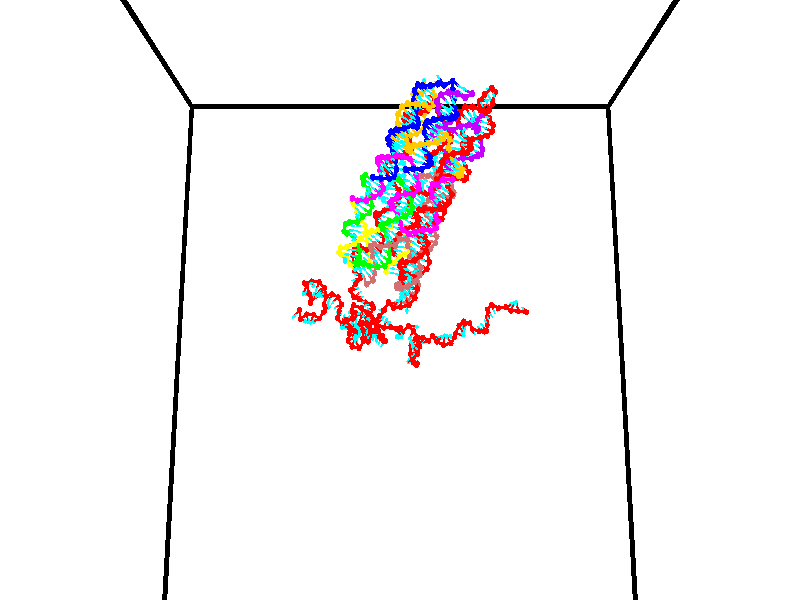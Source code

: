 // switches for output
#declare DRAW_BASES = 1; // possible values are 0, 1; only relevant for DNA ribbons
#declare DRAW_BASES_TYPE = 3; // possible values are 1, 2, 3; only relevant for DNA ribbons
#declare DRAW_FOG = 0; // set to 1 to enable fog

#include "colors.inc"

#include "transforms.inc"
background { rgb <1, 1, 1>}

#default {
   normal{
       ripples 0.25
       frequency 0.20
       turbulence 0.2
       lambda 5
   }
	finish {
		phong 0.1
		phong_size 40.
	}
}

// original window dimensions: 1024x640


// camera settings

camera {
	sky <0, 0.179814, -0.983701>
	up <0, 0.179814, -0.983701>
	right 1.6 * <1, 0, 0>
	location <35, 94.9851, 44.8844>
	look_at <35, 29.7336, 32.9568>
	direction <0, -65.2515, -11.9276>
	angle 67.0682
}


# declare cpy_camera_pos = <35, 94.9851, 44.8844>;
# if (DRAW_FOG = 1)
fog {
	fog_type 2
	up vnormalize(cpy_camera_pos)
	color rgbt<1,1,1,0.3>
	distance 1e-5
	fog_alt 3e-3
	fog_offset 56
}
# end


// LIGHTS

# declare lum = 6;
global_settings {
	ambient_light rgb lum * <0.05, 0.05, 0.05>
	max_trace_level 15
}# declare cpy_direct_light_amount = 0.25;
light_source
{	1000 * <-1, -1.16352, -0.803886>,
	rgb lum * cpy_direct_light_amount
	parallel
}

light_source
{	1000 * <1, 1.16352, 0.803886>,
	rgb lum * cpy_direct_light_amount
	parallel
}

// strand 0

// nucleotide -1

// particle -1
sphere {
	<24.840883, 34.852543, 34.761265> 0.250000
	pigment { color rgbt <1,0,0,0> }
	no_shadow
}
cylinder {
	<24.549604, 34.820194, 35.033497>,  <24.374836, 34.800785, 35.196835>, 0.100000
	pigment { color rgbt <1,0,0,0> }
	no_shadow
}
cylinder {
	<24.549604, 34.820194, 35.033497>,  <24.840883, 34.852543, 34.761265>, 0.100000
	pigment { color rgbt <1,0,0,0> }
	no_shadow
}

// particle -1
sphere {
	<24.549604, 34.820194, 35.033497> 0.100000
	pigment { color rgbt <1,0,0,0> }
	no_shadow
}
sphere {
	0, 1
	scale<0.080000,0.200000,0.300000>
	matrix <-0.526658, 0.701483, -0.480158,
		-0.438585, -0.708083, -0.553409,
		-0.728199, -0.080867, 0.680578,
		24.331144, 34.795933, 35.237671>
	pigment { color rgbt <0,1,1,0> }
	no_shadow
}
cylinder {
	<24.896839, 34.409420, 35.437622>,  <24.840883, 34.852543, 34.761265>, 0.130000
	pigment { color rgbt <1,0,0,0> }
	no_shadow
}

// nucleotide -1

// particle -1
sphere {
	<24.896839, 34.409420, 35.437622> 0.250000
	pigment { color rgbt <1,0,0,0> }
	no_shadow
}
cylinder {
	<25.200415, 34.626190, 35.582027>,  <25.382561, 34.756252, 35.668671>, 0.100000
	pigment { color rgbt <1,0,0,0> }
	no_shadow
}
cylinder {
	<25.200415, 34.626190, 35.582027>,  <24.896839, 34.409420, 35.437622>, 0.100000
	pigment { color rgbt <1,0,0,0> }
	no_shadow
}

// particle -1
sphere {
	<25.200415, 34.626190, 35.582027> 0.100000
	pigment { color rgbt <1,0,0,0> }
	no_shadow
}
sphere {
	0, 1
	scale<0.080000,0.200000,0.300000>
	matrix <0.567882, -0.822123, 0.040283,
		0.318625, 0.174439, -0.931692,
		0.758939, 0.541927, 0.361010,
		25.428097, 34.788769, 35.690331>
	pigment { color rgbt <0,1,1,0> }
	no_shadow
}
cylinder {
	<25.474709, 34.174816, 35.006229>,  <24.896839, 34.409420, 35.437622>, 0.130000
	pigment { color rgbt <1,0,0,0> }
	no_shadow
}

// nucleotide -1

// particle -1
sphere {
	<25.474709, 34.174816, 35.006229> 0.250000
	pigment { color rgbt <1,0,0,0> }
	no_shadow
}
cylinder {
	<25.600777, 34.301140, 35.364208>,  <25.676418, 34.376934, 35.578995>, 0.100000
	pigment { color rgbt <1,0,0,0> }
	no_shadow
}
cylinder {
	<25.600777, 34.301140, 35.364208>,  <25.474709, 34.174816, 35.006229>, 0.100000
	pigment { color rgbt <1,0,0,0> }
	no_shadow
}

// particle -1
sphere {
	<25.600777, 34.301140, 35.364208> 0.100000
	pigment { color rgbt <1,0,0,0> }
	no_shadow
}
sphere {
	0, 1
	scale<0.080000,0.200000,0.300000>
	matrix <0.585829, -0.806639, 0.078340,
		0.746640, 0.499595, -0.439242,
		0.315172, 0.315813, 0.894946,
		25.695328, 34.395885, 35.632690>
	pigment { color rgbt <0,1,1,0> }
	no_shadow
}
cylinder {
	<26.192587, 34.360039, 35.053967>,  <25.474709, 34.174816, 35.006229>, 0.130000
	pigment { color rgbt <1,0,0,0> }
	no_shadow
}

// nucleotide -1

// particle -1
sphere {
	<26.192587, 34.360039, 35.053967> 0.250000
	pigment { color rgbt <1,0,0,0> }
	no_shadow
}
cylinder {
	<26.043568, 34.211826, 35.394299>,  <25.954155, 34.122898, 35.598499>, 0.100000
	pigment { color rgbt <1,0,0,0> }
	no_shadow
}
cylinder {
	<26.043568, 34.211826, 35.394299>,  <26.192587, 34.360039, 35.053967>, 0.100000
	pigment { color rgbt <1,0,0,0> }
	no_shadow
}

// particle -1
sphere {
	<26.043568, 34.211826, 35.394299> 0.100000
	pigment { color rgbt <1,0,0,0> }
	no_shadow
}
sphere {
	0, 1
	scale<0.080000,0.200000,0.300000>
	matrix <0.713597, -0.700518, 0.007390,
		0.593284, 0.609904, 0.525387,
		-0.372550, -0.370530, 0.850832,
		25.931803, 34.100666, 35.649548>
	pigment { color rgbt <0,1,1,0> }
	no_shadow
}
cylinder {
	<26.771910, 34.195400, 35.368046>,  <26.192587, 34.360039, 35.053967>, 0.130000
	pigment { color rgbt <1,0,0,0> }
	no_shadow
}

// nucleotide -1

// particle -1
sphere {
	<26.771910, 34.195400, 35.368046> 0.250000
	pigment { color rgbt <1,0,0,0> }
	no_shadow
}
cylinder {
	<26.451483, 33.983597, 35.479691>,  <26.259226, 33.856514, 35.546677>, 0.100000
	pigment { color rgbt <1,0,0,0> }
	no_shadow
}
cylinder {
	<26.451483, 33.983597, 35.479691>,  <26.771910, 34.195400, 35.368046>, 0.100000
	pigment { color rgbt <1,0,0,0> }
	no_shadow
}

// particle -1
sphere {
	<26.451483, 33.983597, 35.479691> 0.100000
	pigment { color rgbt <1,0,0,0> }
	no_shadow
}
sphere {
	0, 1
	scale<0.080000,0.200000,0.300000>
	matrix <0.507639, -0.848067, -0.151936,
		0.317161, 0.019979, 0.948161,
		-0.801069, -0.529512, 0.279116,
		26.211163, 33.824741, 35.563427>
	pigment { color rgbt <0,1,1,0> }
	no_shadow
}
cylinder {
	<27.211914, 34.717590, 34.936417>,  <26.771910, 34.195400, 35.368046>, 0.130000
	pigment { color rgbt <1,0,0,0> }
	no_shadow
}

// nucleotide -1

// particle -1
sphere {
	<27.211914, 34.717590, 34.936417> 0.250000
	pigment { color rgbt <1,0,0,0> }
	no_shadow
}
cylinder {
	<27.541698, 34.743206, 34.711506>,  <27.739569, 34.758575, 34.576557>, 0.100000
	pigment { color rgbt <1,0,0,0> }
	no_shadow
}
cylinder {
	<27.541698, 34.743206, 34.711506>,  <27.211914, 34.717590, 34.936417>, 0.100000
	pigment { color rgbt <1,0,0,0> }
	no_shadow
}

// particle -1
sphere {
	<27.541698, 34.743206, 34.711506> 0.100000
	pigment { color rgbt <1,0,0,0> }
	no_shadow
}
sphere {
	0, 1
	scale<0.080000,0.200000,0.300000>
	matrix <-0.413602, 0.746337, -0.521454,
		0.386258, 0.662480, 0.641815,
		0.824463, 0.064040, -0.562281,
		27.789038, 34.762417, 34.542820>
	pigment { color rgbt <0,1,1,0> }
	no_shadow
}
cylinder {
	<27.421923, 35.439728, 34.993500>,  <27.211914, 34.717590, 34.936417>, 0.130000
	pigment { color rgbt <1,0,0,0> }
	no_shadow
}

// nucleotide -1

// particle -1
sphere {
	<27.421923, 35.439728, 34.993500> 0.250000
	pigment { color rgbt <1,0,0,0> }
	no_shadow
}
cylinder {
	<27.555706, 35.266647, 34.658619>,  <27.635975, 35.162800, 34.457691>, 0.100000
	pigment { color rgbt <1,0,0,0> }
	no_shadow
}
cylinder {
	<27.555706, 35.266647, 34.658619>,  <27.421923, 35.439728, 34.993500>, 0.100000
	pigment { color rgbt <1,0,0,0> }
	no_shadow
}

// particle -1
sphere {
	<27.555706, 35.266647, 34.658619> 0.100000
	pigment { color rgbt <1,0,0,0> }
	no_shadow
}
sphere {
	0, 1
	scale<0.080000,0.200000,0.300000>
	matrix <-0.415145, 0.729874, -0.543082,
		0.846046, 0.529197, 0.064475,
		0.334456, -0.432705, -0.837201,
		27.656042, 35.136837, 34.407459>
	pigment { color rgbt <0,1,1,0> }
	no_shadow
}
cylinder {
	<27.457497, 35.957203, 34.481350>,  <27.421923, 35.439728, 34.993500>, 0.130000
	pigment { color rgbt <1,0,0,0> }
	no_shadow
}

// nucleotide -1

// particle -1
sphere {
	<27.457497, 35.957203, 34.481350> 0.250000
	pigment { color rgbt <1,0,0,0> }
	no_shadow
}
cylinder {
	<27.453129, 35.686867, 34.186565>,  <27.450508, 35.524666, 34.009693>, 0.100000
	pigment { color rgbt <1,0,0,0> }
	no_shadow
}
cylinder {
	<27.453129, 35.686867, 34.186565>,  <27.457497, 35.957203, 34.481350>, 0.100000
	pigment { color rgbt <1,0,0,0> }
	no_shadow
}

// particle -1
sphere {
	<27.453129, 35.686867, 34.186565> 0.100000
	pigment { color rgbt <1,0,0,0> }
	no_shadow
}
sphere {
	0, 1
	scale<0.080000,0.200000,0.300000>
	matrix <-0.479069, 0.650454, -0.589409,
		0.877709, 0.346621, -0.330879,
		-0.010920, -0.675843, -0.736965,
		27.449852, 35.484116, 33.965477>
	pigment { color rgbt <0,1,1,0> }
	no_shadow
}
cylinder {
	<27.708773, 36.379490, 33.886005>,  <27.457497, 35.957203, 34.481350>, 0.130000
	pigment { color rgbt <1,0,0,0> }
	no_shadow
}

// nucleotide -1

// particle -1
sphere {
	<27.708773, 36.379490, 33.886005> 0.250000
	pigment { color rgbt <1,0,0,0> }
	no_shadow
}
cylinder {
	<27.483454, 36.063335, 33.789688>,  <27.348263, 35.873642, 33.731895>, 0.100000
	pigment { color rgbt <1,0,0,0> }
	no_shadow
}
cylinder {
	<27.483454, 36.063335, 33.789688>,  <27.708773, 36.379490, 33.886005>, 0.100000
	pigment { color rgbt <1,0,0,0> }
	no_shadow
}

// particle -1
sphere {
	<27.483454, 36.063335, 33.789688> 0.100000
	pigment { color rgbt <1,0,0,0> }
	no_shadow
}
sphere {
	0, 1
	scale<0.080000,0.200000,0.300000>
	matrix <-0.711997, 0.612200, -0.343908,
		0.419235, -0.022277, -0.907604,
		-0.563296, -0.790389, -0.240795,
		27.314465, 35.826218, 33.717449>
	pigment { color rgbt <0,1,1,0> }
	no_shadow
}
cylinder {
	<27.527361, 36.340603, 33.164654>,  <27.708773, 36.379490, 33.886005>, 0.130000
	pigment { color rgbt <1,0,0,0> }
	no_shadow
}

// nucleotide -1

// particle -1
sphere {
	<27.527361, 36.340603, 33.164654> 0.250000
	pigment { color rgbt <1,0,0,0> }
	no_shadow
}
cylinder {
	<27.242348, 36.135979, 33.356739>,  <27.071339, 36.013203, 33.471989>, 0.100000
	pigment { color rgbt <1,0,0,0> }
	no_shadow
}
cylinder {
	<27.242348, 36.135979, 33.356739>,  <27.527361, 36.340603, 33.164654>, 0.100000
	pigment { color rgbt <1,0,0,0> }
	no_shadow
}

// particle -1
sphere {
	<27.242348, 36.135979, 33.356739> 0.100000
	pigment { color rgbt <1,0,0,0> }
	no_shadow
}
sphere {
	0, 1
	scale<0.080000,0.200000,0.300000>
	matrix <-0.654196, 0.731772, -0.191149,
		-0.253620, -0.450352, -0.856072,
		-0.712534, -0.511559, 0.480211,
		27.028587, 35.982510, 33.500801>
	pigment { color rgbt <0,1,1,0> }
	no_shadow
}
cylinder {
	<26.979500, 36.286301, 32.644932>,  <27.527361, 36.340603, 33.164654>, 0.130000
	pigment { color rgbt <1,0,0,0> }
	no_shadow
}

// nucleotide -1

// particle -1
sphere {
	<26.979500, 36.286301, 32.644932> 0.250000
	pigment { color rgbt <1,0,0,0> }
	no_shadow
}
cylinder {
	<26.809803, 36.224960, 33.001919>,  <26.707985, 36.188156, 33.216110>, 0.100000
	pigment { color rgbt <1,0,0,0> }
	no_shadow
}
cylinder {
	<26.809803, 36.224960, 33.001919>,  <26.979500, 36.286301, 32.644932>, 0.100000
	pigment { color rgbt <1,0,0,0> }
	no_shadow
}

// particle -1
sphere {
	<26.809803, 36.224960, 33.001919> 0.100000
	pigment { color rgbt <1,0,0,0> }
	no_shadow
}
sphere {
	0, 1
	scale<0.080000,0.200000,0.300000>
	matrix <-0.798530, 0.528129, -0.288841,
		-0.427044, -0.835202, -0.346512,
		-0.424244, -0.153353, 0.892468,
		26.682529, 36.178955, 33.269661>
	pigment { color rgbt <0,1,1,0> }
	no_shadow
}
cylinder {
	<26.191563, 36.103073, 32.553272>,  <26.979500, 36.286301, 32.644932>, 0.130000
	pigment { color rgbt <1,0,0,0> }
	no_shadow
}

// nucleotide -1

// particle -1
sphere {
	<26.191563, 36.103073, 32.553272> 0.250000
	pigment { color rgbt <1,0,0,0> }
	no_shadow
}
cylinder {
	<26.327700, 36.364613, 32.823574>,  <26.409382, 36.521538, 32.985756>, 0.100000
	pigment { color rgbt <1,0,0,0> }
	no_shadow
}
cylinder {
	<26.327700, 36.364613, 32.823574>,  <26.191563, 36.103073, 32.553272>, 0.100000
	pigment { color rgbt <1,0,0,0> }
	no_shadow
}

// particle -1
sphere {
	<26.327700, 36.364613, 32.823574> 0.100000
	pigment { color rgbt <1,0,0,0> }
	no_shadow
}
sphere {
	0, 1
	scale<0.080000,0.200000,0.300000>
	matrix <-0.548528, 0.721765, -0.422105,
		-0.763729, -0.227009, 0.604305,
		0.340344, 0.653852, 0.675754,
		26.429804, 36.560768, 33.026299>
	pigment { color rgbt <0,1,1,0> }
	no_shadow
}
cylinder {
	<25.555298, 36.611080, 32.812630>,  <26.191563, 36.103073, 32.553272>, 0.130000
	pigment { color rgbt <1,0,0,0> }
	no_shadow
}

// nucleotide -1

// particle -1
sphere {
	<25.555298, 36.611080, 32.812630> 0.250000
	pigment { color rgbt <1,0,0,0> }
	no_shadow
}
cylinder {
	<25.926031, 36.756531, 32.850071>,  <26.148470, 36.843800, 32.872536>, 0.100000
	pigment { color rgbt <1,0,0,0> }
	no_shadow
}
cylinder {
	<25.926031, 36.756531, 32.850071>,  <25.555298, 36.611080, 32.812630>, 0.100000
	pigment { color rgbt <1,0,0,0> }
	no_shadow
}

// particle -1
sphere {
	<25.926031, 36.756531, 32.850071> 0.100000
	pigment { color rgbt <1,0,0,0> }
	no_shadow
}
sphere {
	0, 1
	scale<0.080000,0.200000,0.300000>
	matrix <-0.258023, 0.797899, -0.544777,
		-0.272776, 0.480766, 0.833341,
		0.926832, 0.363623, 0.093600,
		26.204081, 36.865616, 32.878151>
	pigment { color rgbt <0,1,1,0> }
	no_shadow
}
cylinder {
	<25.877415, 37.130947, 33.127495>,  <25.555298, 36.611080, 32.812630>, 0.130000
	pigment { color rgbt <1,0,0,0> }
	no_shadow
}

// nucleotide -1

// particle -1
sphere {
	<25.877415, 37.130947, 33.127495> 0.250000
	pigment { color rgbt <1,0,0,0> }
	no_shadow
}
cylinder {
	<25.687023, 36.935364, 33.419895>,  <25.572788, 36.818012, 33.595333>, 0.100000
	pigment { color rgbt <1,0,0,0> }
	no_shadow
}
cylinder {
	<25.687023, 36.935364, 33.419895>,  <25.877415, 37.130947, 33.127495>, 0.100000
	pigment { color rgbt <1,0,0,0> }
	no_shadow
}

// particle -1
sphere {
	<25.687023, 36.935364, 33.419895> 0.100000
	pigment { color rgbt <1,0,0,0> }
	no_shadow
}
sphere {
	0, 1
	scale<0.080000,0.200000,0.300000>
	matrix <0.626060, -0.772143, -0.108831,
		0.617649, 0.405848, 0.673645,
		-0.475981, -0.488962, 0.730998,
		25.544230, 36.788673, 33.639194>
	pigment { color rgbt <0,1,1,0> }
	no_shadow
}
cylinder {
	<26.159615, 37.022556, 33.833241>,  <25.877415, 37.130947, 33.127495>, 0.130000
	pigment { color rgbt <1,0,0,0> }
	no_shadow
}

// nucleotide -1

// particle -1
sphere {
	<26.159615, 37.022556, 33.833241> 0.250000
	pigment { color rgbt <1,0,0,0> }
	no_shadow
}
cylinder {
	<25.925629, 36.713982, 33.733078>,  <25.785238, 36.528835, 33.672981>, 0.100000
	pigment { color rgbt <1,0,0,0> }
	no_shadow
}
cylinder {
	<25.925629, 36.713982, 33.733078>,  <26.159615, 37.022556, 33.833241>, 0.100000
	pigment { color rgbt <1,0,0,0> }
	no_shadow
}

// particle -1
sphere {
	<25.925629, 36.713982, 33.733078> 0.100000
	pigment { color rgbt <1,0,0,0> }
	no_shadow
}
sphere {
	0, 1
	scale<0.080000,0.200000,0.300000>
	matrix <0.804975, -0.589960, -0.062950,
		-0.099168, -0.238396, 0.966092,
		-0.584962, -0.771437, -0.250408,
		25.750139, 36.482552, 33.657955>
	pigment { color rgbt <0,1,1,0> }
	no_shadow
}
cylinder {
	<26.218037, 36.483490, 34.319149>,  <26.159615, 37.022556, 33.833241>, 0.130000
	pigment { color rgbt <1,0,0,0> }
	no_shadow
}

// nucleotide -1

// particle -1
sphere {
	<26.218037, 36.483490, 34.319149> 0.250000
	pigment { color rgbt <1,0,0,0> }
	no_shadow
}
cylinder {
	<26.141560, 36.341221, 33.953209>,  <26.095675, 36.255859, 33.733646>, 0.100000
	pigment { color rgbt <1,0,0,0> }
	no_shadow
}
cylinder {
	<26.141560, 36.341221, 33.953209>,  <26.218037, 36.483490, 34.319149>, 0.100000
	pigment { color rgbt <1,0,0,0> }
	no_shadow
}

// particle -1
sphere {
	<26.141560, 36.341221, 33.953209> 0.100000
	pigment { color rgbt <1,0,0,0> }
	no_shadow
}
sphere {
	0, 1
	scale<0.080000,0.200000,0.300000>
	matrix <0.708696, -0.694877, 0.122044,
		-0.679114, -0.625015, 0.384916,
		-0.191191, -0.355671, -0.914847,
		26.084202, 36.234520, 33.678757>
	pigment { color rgbt <0,1,1,0> }
	no_shadow
}
cylinder {
	<26.083033, 35.758968, 34.298393>,  <26.218037, 36.483490, 34.319149>, 0.130000
	pigment { color rgbt <1,0,0,0> }
	no_shadow
}

// nucleotide -1

// particle -1
sphere {
	<26.083033, 35.758968, 34.298393> 0.250000
	pigment { color rgbt <1,0,0,0> }
	no_shadow
}
cylinder {
	<26.246449, 35.874638, 33.952106>,  <26.344498, 35.944038, 33.744331>, 0.100000
	pigment { color rgbt <1,0,0,0> }
	no_shadow
}
cylinder {
	<26.246449, 35.874638, 33.952106>,  <26.083033, 35.758968, 34.298393>, 0.100000
	pigment { color rgbt <1,0,0,0> }
	no_shadow
}

// particle -1
sphere {
	<26.246449, 35.874638, 33.952106> 0.100000
	pigment { color rgbt <1,0,0,0> }
	no_shadow
}
sphere {
	0, 1
	scale<0.080000,0.200000,0.300000>
	matrix <0.707404, -0.699684, 0.100115,
		-0.576781, -0.653315, -0.490412,
		0.408540, 0.289175, -0.865721,
		26.369011, 35.961391, 33.692390>
	pigment { color rgbt <0,1,1,0> }
	no_shadow
}
cylinder {
	<26.140795, 35.142017, 33.852943>,  <26.083033, 35.758968, 34.298393>, 0.130000
	pigment { color rgbt <1,0,0,0> }
	no_shadow
}

// nucleotide -1

// particle -1
sphere {
	<26.140795, 35.142017, 33.852943> 0.250000
	pigment { color rgbt <1,0,0,0> }
	no_shadow
}
cylinder {
	<26.417126, 35.414806, 33.756882>,  <26.582924, 35.578480, 33.699245>, 0.100000
	pigment { color rgbt <1,0,0,0> }
	no_shadow
}
cylinder {
	<26.417126, 35.414806, 33.756882>,  <26.140795, 35.142017, 33.852943>, 0.100000
	pigment { color rgbt <1,0,0,0> }
	no_shadow
}

// particle -1
sphere {
	<26.417126, 35.414806, 33.756882> 0.100000
	pigment { color rgbt <1,0,0,0> }
	no_shadow
}
sphere {
	0, 1
	scale<0.080000,0.200000,0.300000>
	matrix <0.722491, -0.638418, 0.265385,
		0.027665, -0.356845, -0.933754,
		0.690827, 0.681970, -0.240155,
		26.624374, 35.619396, 33.684834>
	pigment { color rgbt <0,1,1,0> }
	no_shadow
}
cylinder {
	<26.457682, 34.804932, 33.528370>,  <26.140795, 35.142017, 33.852943>, 0.130000
	pigment { color rgbt <1,0,0,0> }
	no_shadow
}

// nucleotide -1

// particle -1
sphere {
	<26.457682, 34.804932, 33.528370> 0.250000
	pigment { color rgbt <1,0,0,0> }
	no_shadow
}
cylinder {
	<26.726120, 35.098328, 33.571484>,  <26.887184, 35.274364, 33.597351>, 0.100000
	pigment { color rgbt <1,0,0,0> }
	no_shadow
}
cylinder {
	<26.726120, 35.098328, 33.571484>,  <26.457682, 34.804932, 33.528370>, 0.100000
	pigment { color rgbt <1,0,0,0> }
	no_shadow
}

// particle -1
sphere {
	<26.726120, 35.098328, 33.571484> 0.100000
	pigment { color rgbt <1,0,0,0> }
	no_shadow
}
sphere {
	0, 1
	scale<0.080000,0.200000,0.300000>
	matrix <0.665094, -0.659886, 0.349571,
		0.327533, -0.162909, -0.930690,
		0.671098, 0.733492, 0.107784,
		26.927450, 35.318375, 33.603817>
	pigment { color rgbt <0,1,1,0> }
	no_shadow
}
cylinder {
	<26.916168, 34.621906, 33.087742>,  <26.457682, 34.804932, 33.528370>, 0.130000
	pigment { color rgbt <1,0,0,0> }
	no_shadow
}

// nucleotide -1

// particle -1
sphere {
	<26.916168, 34.621906, 33.087742> 0.250000
	pigment { color rgbt <1,0,0,0> }
	no_shadow
}
cylinder {
	<27.078470, 34.878139, 33.348515>,  <27.175852, 35.031879, 33.504978>, 0.100000
	pigment { color rgbt <1,0,0,0> }
	no_shadow
}
cylinder {
	<27.078470, 34.878139, 33.348515>,  <26.916168, 34.621906, 33.087742>, 0.100000
	pigment { color rgbt <1,0,0,0> }
	no_shadow
}

// particle -1
sphere {
	<27.078470, 34.878139, 33.348515> 0.100000
	pigment { color rgbt <1,0,0,0> }
	no_shadow
}
sphere {
	0, 1
	scale<0.080000,0.200000,0.300000>
	matrix <0.634173, -0.710970, 0.303885,
		0.658170, 0.290138, -0.694718,
		0.405755, 0.640580, 0.651936,
		27.200197, 35.070312, 33.544094>
	pigment { color rgbt <0,1,1,0> }
	no_shadow
}
cylinder {
	<27.411594, 34.318531, 33.422028>,  <26.916168, 34.621906, 33.087742>, 0.130000
	pigment { color rgbt <1,0,0,0> }
	no_shadow
}

// nucleotide -1

// particle -1
sphere {
	<27.411594, 34.318531, 33.422028> 0.250000
	pigment { color rgbt <1,0,0,0> }
	no_shadow
}
cylinder {
	<27.490667, 34.680534, 33.572701>,  <27.538111, 34.897736, 33.663105>, 0.100000
	pigment { color rgbt <1,0,0,0> }
	no_shadow
}
cylinder {
	<27.490667, 34.680534, 33.572701>,  <27.411594, 34.318531, 33.422028>, 0.100000
	pigment { color rgbt <1,0,0,0> }
	no_shadow
}

// particle -1
sphere {
	<27.490667, 34.680534, 33.572701> 0.100000
	pigment { color rgbt <1,0,0,0> }
	no_shadow
}
sphere {
	0, 1
	scale<0.080000,0.200000,0.300000>
	matrix <0.778406, -0.378484, 0.500833,
		0.595824, 0.194206, -0.779280,
		0.197681, 0.905005, 0.376681,
		27.549971, 34.952034, 33.685703>
	pigment { color rgbt <0,1,1,0> }
	no_shadow
}
cylinder {
	<28.095999, 34.571510, 33.338512>,  <27.411594, 34.318531, 33.422028>, 0.130000
	pigment { color rgbt <1,0,0,0> }
	no_shadow
}

// nucleotide -1

// particle -1
sphere {
	<28.095999, 34.571510, 33.338512> 0.250000
	pigment { color rgbt <1,0,0,0> }
	no_shadow
}
cylinder {
	<27.938290, 34.730873, 33.669769>,  <27.843664, 34.826492, 33.868523>, 0.100000
	pigment { color rgbt <1,0,0,0> }
	no_shadow
}
cylinder {
	<27.938290, 34.730873, 33.669769>,  <28.095999, 34.571510, 33.338512>, 0.100000
	pigment { color rgbt <1,0,0,0> }
	no_shadow
}

// particle -1
sphere {
	<27.938290, 34.730873, 33.669769> 0.100000
	pigment { color rgbt <1,0,0,0> }
	no_shadow
}
sphere {
	0, 1
	scale<0.080000,0.200000,0.300000>
	matrix <0.696131, -0.458827, 0.552159,
		0.599960, 0.794196, -0.096443,
		-0.394271, 0.398410, 0.828142,
		27.820007, 34.850395, 33.918213>
	pigment { color rgbt <0,1,1,0> }
	no_shadow
}
cylinder {
	<28.729168, 34.853596, 33.645218>,  <28.095999, 34.571510, 33.338512>, 0.130000
	pigment { color rgbt <1,0,0,0> }
	no_shadow
}

// nucleotide -1

// particle -1
sphere {
	<28.729168, 34.853596, 33.645218> 0.250000
	pigment { color rgbt <1,0,0,0> }
	no_shadow
}
cylinder {
	<28.427370, 34.805031, 33.903210>,  <28.246292, 34.775890, 34.058006>, 0.100000
	pigment { color rgbt <1,0,0,0> }
	no_shadow
}
cylinder {
	<28.427370, 34.805031, 33.903210>,  <28.729168, 34.853596, 33.645218>, 0.100000
	pigment { color rgbt <1,0,0,0> }
	no_shadow
}

// particle -1
sphere {
	<28.427370, 34.805031, 33.903210> 0.100000
	pigment { color rgbt <1,0,0,0> }
	no_shadow
}
sphere {
	0, 1
	scale<0.080000,0.200000,0.300000>
	matrix <0.593414, -0.545995, 0.591397,
		0.280353, 0.828945, 0.483997,
		-0.754495, -0.121411, 0.644978,
		28.201021, 34.768608, 34.096703>
	pigment { color rgbt <0,1,1,0> }
	no_shadow
}
cylinder {
	<29.113228, 34.891495, 34.284782>,  <28.729168, 34.853596, 33.645218>, 0.130000
	pigment { color rgbt <1,0,0,0> }
	no_shadow
}

// nucleotide -1

// particle -1
sphere {
	<29.113228, 34.891495, 34.284782> 0.250000
	pigment { color rgbt <1,0,0,0> }
	no_shadow
}
cylinder {
	<28.774208, 34.705730, 34.387535>,  <28.570797, 34.594273, 34.449184>, 0.100000
	pigment { color rgbt <1,0,0,0> }
	no_shadow
}
cylinder {
	<28.774208, 34.705730, 34.387535>,  <29.113228, 34.891495, 34.284782>, 0.100000
	pigment { color rgbt <1,0,0,0> }
	no_shadow
}

// particle -1
sphere {
	<28.774208, 34.705730, 34.387535> 0.100000
	pigment { color rgbt <1,0,0,0> }
	no_shadow
}
sphere {
	0, 1
	scale<0.080000,0.200000,0.300000>
	matrix <0.484744, -0.480350, 0.730949,
		-0.216066, 0.744036, 0.632239,
		-0.847549, -0.464407, 0.256880,
		28.519943, 34.566410, 34.464600>
	pigment { color rgbt <0,1,1,0> }
	no_shadow
}
cylinder {
	<28.875626, 35.119545, 34.895695>,  <29.113228, 34.891495, 34.284782>, 0.130000
	pigment { color rgbt <1,0,0,0> }
	no_shadow
}

// nucleotide -1

// particle -1
sphere {
	<28.875626, 35.119545, 34.895695> 0.250000
	pigment { color rgbt <1,0,0,0> }
	no_shadow
}
cylinder {
	<28.759720, 34.740223, 34.843906>,  <28.690176, 34.512630, 34.812832>, 0.100000
	pigment { color rgbt <1,0,0,0> }
	no_shadow
}
cylinder {
	<28.759720, 34.740223, 34.843906>,  <28.875626, 35.119545, 34.895695>, 0.100000
	pigment { color rgbt <1,0,0,0> }
	no_shadow
}

// particle -1
sphere {
	<28.759720, 34.740223, 34.843906> 0.100000
	pigment { color rgbt <1,0,0,0> }
	no_shadow
}
sphere {
	0, 1
	scale<0.080000,0.200000,0.300000>
	matrix <0.524157, -0.270416, 0.807548,
		-0.800809, 0.166137, 0.575416,
		-0.289765, -0.948300, -0.129470,
		28.672791, 34.455734, 34.805065>
	pigment { color rgbt <0,1,1,0> }
	no_shadow
}
cylinder {
	<28.655838, 34.854988, 35.414394>,  <28.875626, 35.119545, 34.895695>, 0.130000
	pigment { color rgbt <1,0,0,0> }
	no_shadow
}

// nucleotide -1

// particle -1
sphere {
	<28.655838, 34.854988, 35.414394> 0.250000
	pigment { color rgbt <1,0,0,0> }
	no_shadow
}
cylinder {
	<28.813656, 34.550663, 35.208290>,  <28.908346, 34.368069, 35.084625>, 0.100000
	pigment { color rgbt <1,0,0,0> }
	no_shadow
}
cylinder {
	<28.813656, 34.550663, 35.208290>,  <28.655838, 34.854988, 35.414394>, 0.100000
	pigment { color rgbt <1,0,0,0> }
	no_shadow
}

// particle -1
sphere {
	<28.813656, 34.550663, 35.208290> 0.100000
	pigment { color rgbt <1,0,0,0> }
	no_shadow
}
sphere {
	0, 1
	scale<0.080000,0.200000,0.300000>
	matrix <0.731114, -0.079750, 0.677579,
		-0.556603, -0.644053, 0.524775,
		0.394546, -0.760812, -0.515265,
		28.932020, 34.322418, 35.053711>
	pigment { color rgbt <0,1,1,0> }
	no_shadow
}
cylinder {
	<29.119478, 34.454884, 35.857410>,  <28.655838, 34.854988, 35.414394>, 0.130000
	pigment { color rgbt <1,0,0,0> }
	no_shadow
}

// nucleotide -1

// particle -1
sphere {
	<29.119478, 34.454884, 35.857410> 0.250000
	pigment { color rgbt <1,0,0,0> }
	no_shadow
}
cylinder {
	<29.216518, 34.330891, 35.489704>,  <29.274742, 34.256496, 35.269081>, 0.100000
	pigment { color rgbt <1,0,0,0> }
	no_shadow
}
cylinder {
	<29.216518, 34.330891, 35.489704>,  <29.119478, 34.454884, 35.857410>, 0.100000
	pigment { color rgbt <1,0,0,0> }
	no_shadow
}

// particle -1
sphere {
	<29.216518, 34.330891, 35.489704> 0.100000
	pigment { color rgbt <1,0,0,0> }
	no_shadow
}
sphere {
	0, 1
	scale<0.080000,0.200000,0.300000>
	matrix <0.927234, -0.204556, 0.313678,
		-0.285276, -0.928476, 0.237800,
		0.242599, -0.309981, -0.919270,
		29.289299, 34.237896, 35.213924>
	pigment { color rgbt <0,1,1,0> }
	no_shadow
}
cylinder {
	<29.478144, 33.717781, 35.869511>,  <29.119478, 34.454884, 35.857410>, 0.130000
	pigment { color rgbt <1,0,0,0> }
	no_shadow
}

// nucleotide -1

// particle -1
sphere {
	<29.478144, 33.717781, 35.869511> 0.250000
	pigment { color rgbt <1,0,0,0> }
	no_shadow
}
cylinder {
	<29.633482, 33.938103, 35.573997>,  <29.726685, 34.070293, 35.396690>, 0.100000
	pigment { color rgbt <1,0,0,0> }
	no_shadow
}
cylinder {
	<29.633482, 33.938103, 35.573997>,  <29.478144, 33.717781, 35.869511>, 0.100000
	pigment { color rgbt <1,0,0,0> }
	no_shadow
}

// particle -1
sphere {
	<29.633482, 33.938103, 35.573997> 0.100000
	pigment { color rgbt <1,0,0,0> }
	no_shadow
}
sphere {
	0, 1
	scale<0.080000,0.200000,0.300000>
	matrix <0.920726, -0.265058, 0.286371,
		-0.038089, -0.791432, -0.610070,
		0.388347, 0.550800, -0.738787,
		29.749987, 34.103344, 35.352360>
	pigment { color rgbt <0,1,1,0> }
	no_shadow
}
cylinder {
	<29.801466, 33.516388, 35.263382>,  <29.478144, 33.717781, 35.869511>, 0.130000
	pigment { color rgbt <1,0,0,0> }
	no_shadow
}

// nucleotide -1

// particle -1
sphere {
	<29.801466, 33.516388, 35.263382> 0.250000
	pigment { color rgbt <1,0,0,0> }
	no_shadow
}
cylinder {
	<29.980244, 33.856907, 35.373318>,  <30.087511, 34.061218, 35.439281>, 0.100000
	pigment { color rgbt <1,0,0,0> }
	no_shadow
}
cylinder {
	<29.980244, 33.856907, 35.373318>,  <29.801466, 33.516388, 35.263382>, 0.100000
	pigment { color rgbt <1,0,0,0> }
	no_shadow
}

// particle -1
sphere {
	<29.980244, 33.856907, 35.373318> 0.100000
	pigment { color rgbt <1,0,0,0> }
	no_shadow
}
sphere {
	0, 1
	scale<0.080000,0.200000,0.300000>
	matrix <0.832360, -0.508318, 0.220883,
		0.327745, 0.130047, -0.935773,
		0.446945, 0.851294, 0.274844,
		30.114326, 34.112293, 35.455772>
	pigment { color rgbt <0,1,1,0> }
	no_shadow
}
cylinder {
	<30.466467, 33.789730, 34.847488>,  <29.801466, 33.516388, 35.263382>, 0.130000
	pigment { color rgbt <1,0,0,0> }
	no_shadow
}

// nucleotide -1

// particle -1
sphere {
	<30.466467, 33.789730, 34.847488> 0.250000
	pigment { color rgbt <1,0,0,0> }
	no_shadow
}
cylinder {
	<30.476023, 33.890617, 35.234440>,  <30.481756, 33.951149, 35.466610>, 0.100000
	pigment { color rgbt <1,0,0,0> }
	no_shadow
}
cylinder {
	<30.476023, 33.890617, 35.234440>,  <30.466467, 33.789730, 34.847488>, 0.100000
	pigment { color rgbt <1,0,0,0> }
	no_shadow
}

// particle -1
sphere {
	<30.476023, 33.890617, 35.234440> 0.100000
	pigment { color rgbt <1,0,0,0> }
	no_shadow
}
sphere {
	0, 1
	scale<0.080000,0.200000,0.300000>
	matrix <0.892245, -0.441838, 0.093160,
		0.450920, 0.860911, -0.235592,
		0.023891, 0.252214, 0.967377,
		30.483191, 33.966282, 35.524654>
	pigment { color rgbt <0,1,1,0> }
	no_shadow
}
cylinder {
	<31.100334, 34.204605, 35.063343>,  <30.466467, 33.789730, 34.847488>, 0.130000
	pigment { color rgbt <1,0,0,0> }
	no_shadow
}

// nucleotide -1

// particle -1
sphere {
	<31.100334, 34.204605, 35.063343> 0.250000
	pigment { color rgbt <1,0,0,0> }
	no_shadow
}
cylinder {
	<30.956722, 33.980865, 35.362202>,  <30.870556, 33.846622, 35.541519>, 0.100000
	pigment { color rgbt <1,0,0,0> }
	no_shadow
}
cylinder {
	<30.956722, 33.980865, 35.362202>,  <31.100334, 34.204605, 35.063343>, 0.100000
	pigment { color rgbt <1,0,0,0> }
	no_shadow
}

// particle -1
sphere {
	<30.956722, 33.980865, 35.362202> 0.100000
	pigment { color rgbt <1,0,0,0> }
	no_shadow
}
sphere {
	0, 1
	scale<0.080000,0.200000,0.300000>
	matrix <0.922445, -0.334543, 0.192813,
		0.142104, 0.758429, 0.636075,
		-0.359030, -0.559345, 0.747149,
		30.849014, 33.813061, 35.586346>
	pigment { color rgbt <0,1,1,0> }
	no_shadow
}
cylinder {
	<31.708174, 34.068077, 35.392612>,  <31.100334, 34.204605, 35.063343>, 0.130000
	pigment { color rgbt <1,0,0,0> }
	no_shadow
}

// nucleotide -1

// particle -1
sphere {
	<31.708174, 34.068077, 35.392612> 0.250000
	pigment { color rgbt <1,0,0,0> }
	no_shadow
}
cylinder {
	<31.458200, 33.849876, 35.616001>,  <31.308216, 33.718956, 35.750034>, 0.100000
	pigment { color rgbt <1,0,0,0> }
	no_shadow
}
cylinder {
	<31.458200, 33.849876, 35.616001>,  <31.708174, 34.068077, 35.392612>, 0.100000
	pigment { color rgbt <1,0,0,0> }
	no_shadow
}

// particle -1
sphere {
	<31.458200, 33.849876, 35.616001> 0.100000
	pigment { color rgbt <1,0,0,0> }
	no_shadow
}
sphere {
	0, 1
	scale<0.080000,0.200000,0.300000>
	matrix <0.774618, -0.522254, 0.356676,
		0.097096, 0.655499, 0.748929,
		-0.624931, -0.545502, 0.558470,
		31.270721, 33.686226, 35.783543>
	pigment { color rgbt <0,1,1,0> }
	no_shadow
}
cylinder {
	<31.925049, 34.118385, 36.160271>,  <31.708174, 34.068077, 35.392612>, 0.130000
	pigment { color rgbt <1,0,0,0> }
	no_shadow
}

// nucleotide -1

// particle -1
sphere {
	<31.925049, 34.118385, 36.160271> 0.250000
	pigment { color rgbt <1,0,0,0> }
	no_shadow
}
cylinder {
	<31.716738, 33.780003, 36.114399>,  <31.591751, 33.576973, 36.086876>, 0.100000
	pigment { color rgbt <1,0,0,0> }
	no_shadow
}
cylinder {
	<31.716738, 33.780003, 36.114399>,  <31.925049, 34.118385, 36.160271>, 0.100000
	pigment { color rgbt <1,0,0,0> }
	no_shadow
}

// particle -1
sphere {
	<31.716738, 33.780003, 36.114399> 0.100000
	pigment { color rgbt <1,0,0,0> }
	no_shadow
}
sphere {
	0, 1
	scale<0.080000,0.200000,0.300000>
	matrix <0.718990, -0.507057, 0.475339,
		-0.460265, 0.165091, 0.872296,
		-0.520778, -0.845954, -0.114682,
		31.560505, 33.526215, 36.079994>
	pigment { color rgbt <0,1,1,0> }
	no_shadow
}
cylinder {
	<31.920525, 33.857468, 36.755947>,  <31.925049, 34.118385, 36.160271>, 0.130000
	pigment { color rgbt <1,0,0,0> }
	no_shadow
}

// nucleotide -1

// particle -1
sphere {
	<31.920525, 33.857468, 36.755947> 0.250000
	pigment { color rgbt <1,0,0,0> }
	no_shadow
}
cylinder {
	<31.834812, 33.553471, 36.510513>,  <31.783384, 33.371071, 36.363251>, 0.100000
	pigment { color rgbt <1,0,0,0> }
	no_shadow
}
cylinder {
	<31.834812, 33.553471, 36.510513>,  <31.920525, 33.857468, 36.755947>, 0.100000
	pigment { color rgbt <1,0,0,0> }
	no_shadow
}

// particle -1
sphere {
	<31.834812, 33.553471, 36.510513> 0.100000
	pigment { color rgbt <1,0,0,0> }
	no_shadow
}
sphere {
	0, 1
	scale<0.080000,0.200000,0.300000>
	matrix <0.666349, -0.573045, 0.477072,
		-0.714186, -0.306634, 0.629217,
		-0.214283, -0.759997, -0.613586,
		31.770527, 33.325470, 36.326439>
	pigment { color rgbt <0,1,1,0> }
	no_shadow
}
cylinder {
	<31.769257, 33.246964, 37.185318>,  <31.920525, 33.857468, 36.755947>, 0.130000
	pigment { color rgbt <1,0,0,0> }
	no_shadow
}

// nucleotide -1

// particle -1
sphere {
	<31.769257, 33.246964, 37.185318> 0.250000
	pigment { color rgbt <1,0,0,0> }
	no_shadow
}
cylinder {
	<31.873718, 33.118958, 36.821033>,  <31.936396, 33.042152, 36.602463>, 0.100000
	pigment { color rgbt <1,0,0,0> }
	no_shadow
}
cylinder {
	<31.873718, 33.118958, 36.821033>,  <31.769257, 33.246964, 37.185318>, 0.100000
	pigment { color rgbt <1,0,0,0> }
	no_shadow
}

// particle -1
sphere {
	<31.873718, 33.118958, 36.821033> 0.100000
	pigment { color rgbt <1,0,0,0> }
	no_shadow
}
sphere {
	0, 1
	scale<0.080000,0.200000,0.300000>
	matrix <0.487357, -0.770665, 0.410559,
		-0.833237, -0.551058, -0.045298,
		0.261151, -0.320016, -0.910708,
		31.952065, 33.022953, 36.547821>
	pigment { color rgbt <0,1,1,0> }
	no_shadow
}
cylinder {
	<31.645380, 32.452366, 37.166340>,  <31.769257, 33.246964, 37.185318>, 0.130000
	pigment { color rgbt <1,0,0,0> }
	no_shadow
}

// nucleotide -1

// particle -1
sphere {
	<31.645380, 32.452366, 37.166340> 0.250000
	pigment { color rgbt <1,0,0,0> }
	no_shadow
}
cylinder {
	<31.929438, 32.544518, 36.900223>,  <32.099873, 32.599808, 36.740551>, 0.100000
	pigment { color rgbt <1,0,0,0> }
	no_shadow
}
cylinder {
	<31.929438, 32.544518, 36.900223>,  <31.645380, 32.452366, 37.166340>, 0.100000
	pigment { color rgbt <1,0,0,0> }
	no_shadow
}

// particle -1
sphere {
	<31.929438, 32.544518, 36.900223> 0.100000
	pigment { color rgbt <1,0,0,0> }
	no_shadow
}
sphere {
	0, 1
	scale<0.080000,0.200000,0.300000>
	matrix <0.485807, -0.844292, 0.226191,
		-0.509595, -0.483835, -0.711489,
		0.710144, 0.230381, -0.665297,
		32.142479, 32.613632, 36.700634>
	pigment { color rgbt <0,1,1,0> }
	no_shadow
}
cylinder {
	<31.156086, 32.026657, 36.915722>,  <31.645380, 32.452366, 37.166340>, 0.130000
	pigment { color rgbt <1,0,0,0> }
	no_shadow
}

// nucleotide -1

// particle -1
sphere {
	<31.156086, 32.026657, 36.915722> 0.250000
	pigment { color rgbt <1,0,0,0> }
	no_shadow
}
cylinder {
	<31.485153, 32.119808, 36.708267>,  <31.682594, 32.175697, 36.583794>, 0.100000
	pigment { color rgbt <1,0,0,0> }
	no_shadow
}
cylinder {
	<31.485153, 32.119808, 36.708267>,  <31.156086, 32.026657, 36.915722>, 0.100000
	pigment { color rgbt <1,0,0,0> }
	no_shadow
}

// particle -1
sphere {
	<31.485153, 32.119808, 36.708267> 0.100000
	pigment { color rgbt <1,0,0,0> }
	no_shadow
}
sphere {
	0, 1
	scale<0.080000,0.200000,0.300000>
	matrix <0.512184, -0.699519, 0.498338,
		-0.246745, -0.675605, -0.694748,
		0.822669, 0.232877, -0.518637,
		31.731955, 32.189671, 36.552677>
	pigment { color rgbt <0,1,1,0> }
	no_shadow
}
cylinder {
	<31.318279, 31.347443, 36.716419>,  <31.156086, 32.026657, 36.915722>, 0.130000
	pigment { color rgbt <1,0,0,0> }
	no_shadow
}

// nucleotide -1

// particle -1
sphere {
	<31.318279, 31.347443, 36.716419> 0.250000
	pigment { color rgbt <1,0,0,0> }
	no_shadow
}
cylinder {
	<31.628841, 31.596676, 36.678555>,  <31.815180, 31.746216, 36.655834>, 0.100000
	pigment { color rgbt <1,0,0,0> }
	no_shadow
}
cylinder {
	<31.628841, 31.596676, 36.678555>,  <31.318279, 31.347443, 36.716419>, 0.100000
	pigment { color rgbt <1,0,0,0> }
	no_shadow
}

// particle -1
sphere {
	<31.628841, 31.596676, 36.678555> 0.100000
	pigment { color rgbt <1,0,0,0> }
	no_shadow
}
sphere {
	0, 1
	scale<0.080000,0.200000,0.300000>
	matrix <0.629168, -0.757581, 0.173834,
		0.036596, -0.194527, -0.980214,
		0.776407, 0.623082, -0.094666,
		31.861763, 31.783600, 36.650154>
	pigment { color rgbt <0,1,1,0> }
	no_shadow
}
cylinder {
	<31.776102, 30.924166, 36.338428>,  <31.318279, 31.347443, 36.716419>, 0.130000
	pigment { color rgbt <1,0,0,0> }
	no_shadow
}

// nucleotide -1

// particle -1
sphere {
	<31.776102, 30.924166, 36.338428> 0.250000
	pigment { color rgbt <1,0,0,0> }
	no_shadow
}
cylinder {
	<31.964968, 31.210857, 36.543705>,  <32.078285, 31.382872, 36.666870>, 0.100000
	pigment { color rgbt <1,0,0,0> }
	no_shadow
}
cylinder {
	<31.964968, 31.210857, 36.543705>,  <31.776102, 30.924166, 36.338428>, 0.100000
	pigment { color rgbt <1,0,0,0> }
	no_shadow
}

// particle -1
sphere {
	<31.964968, 31.210857, 36.543705> 0.100000
	pigment { color rgbt <1,0,0,0> }
	no_shadow
}
sphere {
	0, 1
	scale<0.080000,0.200000,0.300000>
	matrix <0.713898, -0.652421, 0.254354,
		0.517118, 0.246269, -0.819719,
		0.472163, 0.716727, 0.513190,
		32.106617, 31.425877, 36.697662>
	pigment { color rgbt <0,1,1,0> }
	no_shadow
}
cylinder {
	<32.463303, 30.965719, 36.148083>,  <31.776102, 30.924166, 36.338428>, 0.130000
	pigment { color rgbt <1,0,0,0> }
	no_shadow
}

// nucleotide -1

// particle -1
sphere {
	<32.463303, 30.965719, 36.148083> 0.250000
	pigment { color rgbt <1,0,0,0> }
	no_shadow
}
cylinder {
	<32.497593, 31.116478, 36.516994>,  <32.518166, 31.206934, 36.738342>, 0.100000
	pigment { color rgbt <1,0,0,0> }
	no_shadow
}
cylinder {
	<32.497593, 31.116478, 36.516994>,  <32.463303, 30.965719, 36.148083>, 0.100000
	pigment { color rgbt <1,0,0,0> }
	no_shadow
}

// particle -1
sphere {
	<32.497593, 31.116478, 36.516994> 0.100000
	pigment { color rgbt <1,0,0,0> }
	no_shadow
}
sphere {
	0, 1
	scale<0.080000,0.200000,0.300000>
	matrix <0.662237, -0.713159, 0.229883,
		0.744374, 0.591061, -0.310731,
		0.085726, 0.376897, 0.922280,
		32.523312, 31.229548, 36.793678>
	pigment { color rgbt <0,1,1,0> }
	no_shadow
}
cylinder {
	<33.145016, 30.883194, 36.439415>,  <32.463303, 30.965719, 36.148083>, 0.130000
	pigment { color rgbt <1,0,0,0> }
	no_shadow
}

// nucleotide -1

// particle -1
sphere {
	<33.145016, 30.883194, 36.439415> 0.250000
	pigment { color rgbt <1,0,0,0> }
	no_shadow
}
cylinder {
	<32.940697, 30.936668, 36.779114>,  <32.818108, 30.968752, 36.982933>, 0.100000
	pigment { color rgbt <1,0,0,0> }
	no_shadow
}
cylinder {
	<32.940697, 30.936668, 36.779114>,  <33.145016, 30.883194, 36.439415>, 0.100000
	pigment { color rgbt <1,0,0,0> }
	no_shadow
}

// particle -1
sphere {
	<32.940697, 30.936668, 36.779114> 0.100000
	pigment { color rgbt <1,0,0,0> }
	no_shadow
}
sphere {
	0, 1
	scale<0.080000,0.200000,0.300000>
	matrix <0.726365, -0.461304, 0.509502,
		0.459872, 0.877113, 0.138528,
		-0.510795, 0.133684, 0.849245,
		32.787457, 30.976774, 37.033886>
	pigment { color rgbt <0,1,1,0> }
	no_shadow
}
cylinder {
	<33.513046, 31.210543, 36.928280>,  <33.145016, 30.883194, 36.439415>, 0.130000
	pigment { color rgbt <1,0,0,0> }
	no_shadow
}

// nucleotide -1

// particle -1
sphere {
	<33.513046, 31.210543, 36.928280> 0.250000
	pigment { color rgbt <1,0,0,0> }
	no_shadow
}
cylinder {
	<33.272636, 30.934868, 37.090164>,  <33.128391, 30.769463, 37.187294>, 0.100000
	pigment { color rgbt <1,0,0,0> }
	no_shadow
}
cylinder {
	<33.272636, 30.934868, 37.090164>,  <33.513046, 31.210543, 36.928280>, 0.100000
	pigment { color rgbt <1,0,0,0> }
	no_shadow
}

// particle -1
sphere {
	<33.272636, 30.934868, 37.090164> 0.100000
	pigment { color rgbt <1,0,0,0> }
	no_shadow
}
sphere {
	0, 1
	scale<0.080000,0.200000,0.300000>
	matrix <0.787069, -0.422384, 0.449571,
		-0.138897, 0.588737, 0.796302,
		-0.601025, -0.689188, 0.404708,
		33.092331, 30.728111, 37.211578>
	pigment { color rgbt <0,1,1,0> }
	no_shadow
}
cylinder {
	<33.173492, 31.899647, 36.925236>,  <33.513046, 31.210543, 36.928280>, 0.130000
	pigment { color rgbt <1,0,0,0> }
	no_shadow
}

// nucleotide -1

// particle -1
sphere {
	<33.173492, 31.899647, 36.925236> 0.250000
	pigment { color rgbt <1,0,0,0> }
	no_shadow
}
cylinder {
	<32.827225, 31.761049, 36.780704>,  <32.619465, 31.677891, 36.693985>, 0.100000
	pigment { color rgbt <1,0,0,0> }
	no_shadow
}
cylinder {
	<32.827225, 31.761049, 36.780704>,  <33.173492, 31.899647, 36.925236>, 0.100000
	pigment { color rgbt <1,0,0,0> }
	no_shadow
}

// particle -1
sphere {
	<32.827225, 31.761049, 36.780704> 0.100000
	pigment { color rgbt <1,0,0,0> }
	no_shadow
}
sphere {
	0, 1
	scale<0.080000,0.200000,0.300000>
	matrix <-0.308659, 0.937673, -0.159686,
		0.394135, -0.026709, -0.918664,
		-0.865671, -0.346492, -0.361326,
		32.567524, 31.657103, 36.672306>
	pigment { color rgbt <0,1,1,0> }
	no_shadow
}
cylinder {
	<33.034451, 32.501720, 36.623955>,  <33.173492, 31.899647, 36.925236>, 0.130000
	pigment { color rgbt <1,0,0,0> }
	no_shadow
}

// nucleotide -1

// particle -1
sphere {
	<33.034451, 32.501720, 36.623955> 0.250000
	pigment { color rgbt <1,0,0,0> }
	no_shadow
}
cylinder {
	<32.702404, 32.280334, 36.596882>,  <32.503174, 32.147503, 36.580639>, 0.100000
	pigment { color rgbt <1,0,0,0> }
	no_shadow
}
cylinder {
	<32.702404, 32.280334, 36.596882>,  <33.034451, 32.501720, 36.623955>, 0.100000
	pigment { color rgbt <1,0,0,0> }
	no_shadow
}

// particle -1
sphere {
	<32.702404, 32.280334, 36.596882> 0.100000
	pigment { color rgbt <1,0,0,0> }
	no_shadow
}
sphere {
	0, 1
	scale<0.080000,0.200000,0.300000>
	matrix <-0.453413, 0.740688, -0.495780,
		0.324528, -0.380868, -0.865807,
		-0.830119, -0.553462, -0.067683,
		32.453369, 32.114296, 36.576576>
	pigment { color rgbt <0,1,1,0> }
	no_shadow
}
cylinder {
	<32.743759, 32.571938, 35.862358>,  <33.034451, 32.501720, 36.623955>, 0.130000
	pigment { color rgbt <1,0,0,0> }
	no_shadow
}

// nucleotide -1

// particle -1
sphere {
	<32.743759, 32.571938, 35.862358> 0.250000
	pigment { color rgbt <1,0,0,0> }
	no_shadow
}
cylinder {
	<32.437233, 32.476593, 36.101002>,  <32.253319, 32.419388, 36.244186>, 0.100000
	pigment { color rgbt <1,0,0,0> }
	no_shadow
}
cylinder {
	<32.437233, 32.476593, 36.101002>,  <32.743759, 32.571938, 35.862358>, 0.100000
	pigment { color rgbt <1,0,0,0> }
	no_shadow
}

// particle -1
sphere {
	<32.437233, 32.476593, 36.101002> 0.100000
	pigment { color rgbt <1,0,0,0> }
	no_shadow
}
sphere {
	0, 1
	scale<0.080000,0.200000,0.300000>
	matrix <-0.580246, 0.655446, -0.483429,
		-0.275815, -0.716641, -0.640587,
		-0.766316, -0.238361, 0.596611,
		32.207336, 32.405083, 36.279984>
	pigment { color rgbt <0,1,1,0> }
	no_shadow
}
cylinder {
	<32.075409, 32.386101, 35.409706>,  <32.743759, 32.571938, 35.862358>, 0.130000
	pigment { color rgbt <1,0,0,0> }
	no_shadow
}

// nucleotide -1

// particle -1
sphere {
	<32.075409, 32.386101, 35.409706> 0.250000
	pigment { color rgbt <1,0,0,0> }
	no_shadow
}
cylinder {
	<32.015419, 32.545361, 35.771698>,  <31.979425, 32.640915, 35.988892>, 0.100000
	pigment { color rgbt <1,0,0,0> }
	no_shadow
}
cylinder {
	<32.015419, 32.545361, 35.771698>,  <32.075409, 32.386101, 35.409706>, 0.100000
	pigment { color rgbt <1,0,0,0> }
	no_shadow
}

// particle -1
sphere {
	<32.015419, 32.545361, 35.771698> 0.100000
	pigment { color rgbt <1,0,0,0> }
	no_shadow
}
sphere {
	0, 1
	scale<0.080000,0.200000,0.300000>
	matrix <-0.729814, 0.572922, -0.373003,
		-0.666992, -0.716408, 0.204649,
		-0.149974, 0.398145, 0.904980,
		31.970427, 32.664803, 36.043190>
	pigment { color rgbt <0,1,1,0> }
	no_shadow
}
cylinder {
	<31.346153, 32.393005, 35.526840>,  <32.075409, 32.386101, 35.409706>, 0.130000
	pigment { color rgbt <1,0,0,0> }
	no_shadow
}

// nucleotide -1

// particle -1
sphere {
	<31.346153, 32.393005, 35.526840> 0.250000
	pigment { color rgbt <1,0,0,0> }
	no_shadow
}
cylinder {
	<31.482044, 32.677639, 35.772842>,  <31.563578, 32.848419, 35.920444>, 0.100000
	pigment { color rgbt <1,0,0,0> }
	no_shadow
}
cylinder {
	<31.482044, 32.677639, 35.772842>,  <31.346153, 32.393005, 35.526840>, 0.100000
	pigment { color rgbt <1,0,0,0> }
	no_shadow
}

// particle -1
sphere {
	<31.482044, 32.677639, 35.772842> 0.100000
	pigment { color rgbt <1,0,0,0> }
	no_shadow
}
sphere {
	0, 1
	scale<0.080000,0.200000,0.300000>
	matrix <-0.840482, 0.523161, -0.141038,
		-0.422109, -0.468989, 0.775805,
		0.339726, 0.711584, 0.615008,
		31.583961, 32.891113, 35.957344>
	pigment { color rgbt <0,1,1,0> }
	no_shadow
}
cylinder {
	<30.867216, 32.458630, 36.026752>,  <31.346153, 32.393005, 35.526840>, 0.130000
	pigment { color rgbt <1,0,0,0> }
	no_shadow
}

// nucleotide -1

// particle -1
sphere {
	<30.867216, 32.458630, 36.026752> 0.250000
	pigment { color rgbt <1,0,0,0> }
	no_shadow
}
cylinder {
	<31.074263, 32.799374, 36.058781>,  <31.198490, 33.003819, 36.077995>, 0.100000
	pigment { color rgbt <1,0,0,0> }
	no_shadow
}
cylinder {
	<31.074263, 32.799374, 36.058781>,  <30.867216, 32.458630, 36.026752>, 0.100000
	pigment { color rgbt <1,0,0,0> }
	no_shadow
}

// particle -1
sphere {
	<31.074263, 32.799374, 36.058781> 0.100000
	pigment { color rgbt <1,0,0,0> }
	no_shadow
}
sphere {
	0, 1
	scale<0.080000,0.200000,0.300000>
	matrix <-0.853975, 0.520146, -0.013229,
		-0.052917, -0.061529, 0.996702,
		0.517617, 0.851858, 0.080069,
		31.229548, 33.054932, 36.082802>
	pigment { color rgbt <0,1,1,0> }
	no_shadow
}
cylinder {
	<30.462267, 32.959961, 36.505234>,  <30.867216, 32.458630, 36.026752>, 0.130000
	pigment { color rgbt <1,0,0,0> }
	no_shadow
}

// nucleotide -1

// particle -1
sphere {
	<30.462267, 32.959961, 36.505234> 0.250000
	pigment { color rgbt <1,0,0,0> }
	no_shadow
}
cylinder {
	<30.717861, 33.187687, 36.298325>,  <30.871218, 33.324322, 36.174179>, 0.100000
	pigment { color rgbt <1,0,0,0> }
	no_shadow
}
cylinder {
	<30.717861, 33.187687, 36.298325>,  <30.462267, 32.959961, 36.505234>, 0.100000
	pigment { color rgbt <1,0,0,0> }
	no_shadow
}

// particle -1
sphere {
	<30.717861, 33.187687, 36.298325> 0.100000
	pigment { color rgbt <1,0,0,0> }
	no_shadow
}
sphere {
	0, 1
	scale<0.080000,0.200000,0.300000>
	matrix <-0.747264, 0.618950, -0.241863,
		0.182472, 0.541089, 0.820931,
		0.638984, 0.569319, -0.517277,
		30.909557, 33.358482, 36.143143>
	pigment { color rgbt <0,1,1,0> }
	no_shadow
}
cylinder {
	<30.324711, 33.630447, 36.767689>,  <30.462267, 32.959961, 36.505234>, 0.130000
	pigment { color rgbt <1,0,0,0> }
	no_shadow
}

// nucleotide -1

// particle -1
sphere {
	<30.324711, 33.630447, 36.767689> 0.250000
	pigment { color rgbt <1,0,0,0> }
	no_shadow
}
cylinder {
	<30.517799, 33.672710, 36.419937>,  <30.633654, 33.698071, 36.211288>, 0.100000
	pigment { color rgbt <1,0,0,0> }
	no_shadow
}
cylinder {
	<30.517799, 33.672710, 36.419937>,  <30.324711, 33.630447, 36.767689>, 0.100000
	pigment { color rgbt <1,0,0,0> }
	no_shadow
}

// particle -1
sphere {
	<30.517799, 33.672710, 36.419937> 0.100000
	pigment { color rgbt <1,0,0,0> }
	no_shadow
}
sphere {
	0, 1
	scale<0.080000,0.200000,0.300000>
	matrix <-0.645813, 0.713447, -0.271881,
		0.591526, 0.692697, 0.412634,
		0.482723, 0.105660, -0.869376,
		30.662617, 33.704407, 36.159126>
	pigment { color rgbt <0,1,1,0> }
	no_shadow
}
cylinder {
	<30.443148, 34.259785, 36.808750>,  <30.324711, 33.630447, 36.767689>, 0.130000
	pigment { color rgbt <1,0,0,0> }
	no_shadow
}

// nucleotide -1

// particle -1
sphere {
	<30.443148, 34.259785, 36.808750> 0.250000
	pigment { color rgbt <1,0,0,0> }
	no_shadow
}
cylinder {
	<30.441572, 34.143421, 36.426052>,  <30.440626, 34.073605, 36.196434>, 0.100000
	pigment { color rgbt <1,0,0,0> }
	no_shadow
}
cylinder {
	<30.441572, 34.143421, 36.426052>,  <30.443148, 34.259785, 36.808750>, 0.100000
	pigment { color rgbt <1,0,0,0> }
	no_shadow
}

// particle -1
sphere {
	<30.441572, 34.143421, 36.426052> 0.100000
	pigment { color rgbt <1,0,0,0> }
	no_shadow
}
sphere {
	0, 1
	scale<0.080000,0.200000,0.300000>
	matrix <-0.602747, 0.764109, -0.229853,
		0.797923, 0.575769, -0.178353,
		-0.003939, -0.290907, -0.956743,
		30.440390, 34.056149, 36.139030>
	pigment { color rgbt <0,1,1,0> }
	no_shadow
}
cylinder {
	<30.355593, 34.778877, 36.294823>,  <30.443148, 34.259785, 36.808750>, 0.130000
	pigment { color rgbt <1,0,0,0> }
	no_shadow
}

// nucleotide -1

// particle -1
sphere {
	<30.355593, 34.778877, 36.294823> 0.250000
	pigment { color rgbt <1,0,0,0> }
	no_shadow
}
cylinder {
	<30.237104, 34.481197, 36.055351>,  <30.166012, 34.302589, 35.911667>, 0.100000
	pigment { color rgbt <1,0,0,0> }
	no_shadow
}
cylinder {
	<30.237104, 34.481197, 36.055351>,  <30.355593, 34.778877, 36.294823>, 0.100000
	pigment { color rgbt <1,0,0,0> }
	no_shadow
}

// particle -1
sphere {
	<30.237104, 34.481197, 36.055351> 0.100000
	pigment { color rgbt <1,0,0,0> }
	no_shadow
}
sphere {
	0, 1
	scale<0.080000,0.200000,0.300000>
	matrix <-0.692552, 0.599011, -0.401942,
		0.657743, 0.295555, -0.692836,
		-0.296220, -0.744199, -0.598683,
		30.148237, 34.257938, 35.875748>
	pigment { color rgbt <0,1,1,0> }
	no_shadow
}
cylinder {
	<31.050272, 35.058575, 36.050106>,  <30.355593, 34.778877, 36.294823>, 0.130000
	pigment { color rgbt <1,0,0,0> }
	no_shadow
}

// nucleotide -1

// particle -1
sphere {
	<31.050272, 35.058575, 36.050106> 0.250000
	pigment { color rgbt <1,0,0,0> }
	no_shadow
}
cylinder {
	<30.986639, 34.890057, 36.407249>,  <30.948460, 34.788944, 36.621536>, 0.100000
	pigment { color rgbt <1,0,0,0> }
	no_shadow
}
cylinder {
	<30.986639, 34.890057, 36.407249>,  <31.050272, 35.058575, 36.050106>, 0.100000
	pigment { color rgbt <1,0,0,0> }
	no_shadow
}

// particle -1
sphere {
	<30.986639, 34.890057, 36.407249> 0.100000
	pigment { color rgbt <1,0,0,0> }
	no_shadow
}
sphere {
	0, 1
	scale<0.080000,0.200000,0.300000>
	matrix <-0.385789, 0.858998, 0.336583,
		-0.908768, -0.290912, -0.299184,
		-0.159082, -0.421298, 0.892861,
		30.938913, 34.763668, 36.675106>
	pigment { color rgbt <0,1,1,0> }
	no_shadow
}
cylinder {
	<30.555603, 35.450981, 36.322159>,  <31.050272, 35.058575, 36.050106>, 0.130000
	pigment { color rgbt <1,0,0,0> }
	no_shadow
}

// nucleotide -1

// particle -1
sphere {
	<30.555603, 35.450981, 36.322159> 0.250000
	pigment { color rgbt <1,0,0,0> }
	no_shadow
}
cylinder {
	<30.700415, 35.270996, 36.648708>,  <30.787302, 35.163006, 36.844639>, 0.100000
	pigment { color rgbt <1,0,0,0> }
	no_shadow
}
cylinder {
	<30.700415, 35.270996, 36.648708>,  <30.555603, 35.450981, 36.322159>, 0.100000
	pigment { color rgbt <1,0,0,0> }
	no_shadow
}

// particle -1
sphere {
	<30.700415, 35.270996, 36.648708> 0.100000
	pigment { color rgbt <1,0,0,0> }
	no_shadow
}
sphere {
	0, 1
	scale<0.080000,0.200000,0.300000>
	matrix <-0.410142, 0.709569, 0.572970,
		-0.837089, -0.542262, 0.072337,
		0.362028, -0.449959, 0.816378,
		30.809023, 35.136009, 36.893623>
	pigment { color rgbt <0,1,1,0> }
	no_shadow
}
cylinder {
	<29.985218, 35.394932, 36.896210>,  <30.555603, 35.450981, 36.322159>, 0.130000
	pigment { color rgbt <1,0,0,0> }
	no_shadow
}

// nucleotide -1

// particle -1
sphere {
	<29.985218, 35.394932, 36.896210> 0.250000
	pigment { color rgbt <1,0,0,0> }
	no_shadow
}
cylinder {
	<30.364519, 35.459866, 37.005360>,  <30.592100, 35.498825, 37.070850>, 0.100000
	pigment { color rgbt <1,0,0,0> }
	no_shadow
}
cylinder {
	<30.364519, 35.459866, 37.005360>,  <29.985218, 35.394932, 36.896210>, 0.100000
	pigment { color rgbt <1,0,0,0> }
	no_shadow
}

// particle -1
sphere {
	<30.364519, 35.459866, 37.005360> 0.100000
	pigment { color rgbt <1,0,0,0> }
	no_shadow
}
sphere {
	0, 1
	scale<0.080000,0.200000,0.300000>
	matrix <-0.253542, 0.904477, 0.342983,
		-0.191129, -0.394420, 0.898834,
		0.948254, 0.162338, 0.272874,
		30.648996, 35.508568, 37.087223>
	pigment { color rgbt <0,1,1,0> }
	no_shadow
}
cylinder {
	<29.874687, 35.805351, 37.459587>,  <29.985218, 35.394932, 36.896210>, 0.130000
	pigment { color rgbt <1,0,0,0> }
	no_shadow
}

// nucleotide -1

// particle -1
sphere {
	<29.874687, 35.805351, 37.459587> 0.250000
	pigment { color rgbt <1,0,0,0> }
	no_shadow
}
cylinder {
	<30.249041, 35.865719, 37.332249>,  <30.473652, 35.901939, 37.255844>, 0.100000
	pigment { color rgbt <1,0,0,0> }
	no_shadow
}
cylinder {
	<30.249041, 35.865719, 37.332249>,  <29.874687, 35.805351, 37.459587>, 0.100000
	pigment { color rgbt <1,0,0,0> }
	no_shadow
}

// particle -1
sphere {
	<30.249041, 35.865719, 37.332249> 0.100000
	pigment { color rgbt <1,0,0,0> }
	no_shadow
}
sphere {
	0, 1
	scale<0.080000,0.200000,0.300000>
	matrix <-0.067036, 0.963376, 0.259639,
		0.345874, -0.221651, 0.911725,
		0.935883, 0.150920, -0.318348,
		30.529806, 35.910995, 37.236744>
	pigment { color rgbt <0,1,1,0> }
	no_shadow
}
cylinder {
	<30.287477, 36.072281, 37.980370>,  <29.874687, 35.805351, 37.459587>, 0.130000
	pigment { color rgbt <1,0,0,0> }
	no_shadow
}

// nucleotide -1

// particle -1
sphere {
	<30.287477, 36.072281, 37.980370> 0.250000
	pigment { color rgbt <1,0,0,0> }
	no_shadow
}
cylinder {
	<30.446592, 36.180595, 37.629726>,  <30.542061, 36.245583, 37.419342>, 0.100000
	pigment { color rgbt <1,0,0,0> }
	no_shadow
}
cylinder {
	<30.446592, 36.180595, 37.629726>,  <30.287477, 36.072281, 37.980370>, 0.100000
	pigment { color rgbt <1,0,0,0> }
	no_shadow
}

// particle -1
sphere {
	<30.446592, 36.180595, 37.629726> 0.100000
	pigment { color rgbt <1,0,0,0> }
	no_shadow
}
sphere {
	0, 1
	scale<0.080000,0.200000,0.300000>
	matrix <0.087050, 0.940005, 0.329866,
		0.913339, -0.207526, 0.350351,
		0.397787, 0.270781, -0.876608,
		30.565928, 36.261829, 37.366745>
	pigment { color rgbt <0,1,1,0> }
	no_shadow
}
cylinder {
	<31.002459, 36.348854, 38.147560>,  <30.287477, 36.072281, 37.980370>, 0.130000
	pigment { color rgbt <1,0,0,0> }
	no_shadow
}

// nucleotide -1

// particle -1
sphere {
	<31.002459, 36.348854, 38.147560> 0.250000
	pigment { color rgbt <1,0,0,0> }
	no_shadow
}
cylinder {
	<30.828653, 36.498844, 37.820000>,  <30.724369, 36.588837, 37.623463>, 0.100000
	pigment { color rgbt <1,0,0,0> }
	no_shadow
}
cylinder {
	<30.828653, 36.498844, 37.820000>,  <31.002459, 36.348854, 38.147560>, 0.100000
	pigment { color rgbt <1,0,0,0> }
	no_shadow
}

// particle -1
sphere {
	<30.828653, 36.498844, 37.820000> 0.100000
	pigment { color rgbt <1,0,0,0> }
	no_shadow
}
sphere {
	0, 1
	scale<0.080000,0.200000,0.300000>
	matrix <0.046311, 0.917314, 0.395462,
		0.899473, 0.133910, -0.415952,
		-0.434515, 0.374971, -0.818898,
		30.698299, 36.611336, 37.574329>
	pigment { color rgbt <0,1,1,0> }
	no_shadow
}
cylinder {
	<31.519417, 36.703987, 37.580616>,  <31.002459, 36.348854, 38.147560>, 0.130000
	pigment { color rgbt <1,0,0,0> }
	no_shadow
}

// nucleotide -1

// particle -1
sphere {
	<31.519417, 36.703987, 37.580616> 0.250000
	pigment { color rgbt <1,0,0,0> }
	no_shadow
}
cylinder {
	<31.663795, 36.788586, 37.217300>,  <31.750423, 36.839344, 36.999310>, 0.100000
	pigment { color rgbt <1,0,0,0> }
	no_shadow
}
cylinder {
	<31.663795, 36.788586, 37.217300>,  <31.519417, 36.703987, 37.580616>, 0.100000
	pigment { color rgbt <1,0,0,0> }
	no_shadow
}

// particle -1
sphere {
	<31.663795, 36.788586, 37.217300> 0.100000
	pigment { color rgbt <1,0,0,0> }
	no_shadow
}
sphere {
	0, 1
	scale<0.080000,0.200000,0.300000>
	matrix <-0.797391, 0.575054, -0.182977,
		0.483616, 0.790306, 0.376206,
		0.360947, 0.211493, -0.908288,
		31.772079, 36.852032, 36.944813>
	pigment { color rgbt <0,1,1,0> }
	no_shadow
}
cylinder {
	<31.434156, 37.436367, 37.490192>,  <31.519417, 36.703987, 37.580616>, 0.130000
	pigment { color rgbt <1,0,0,0> }
	no_shadow
}

// nucleotide -1

// particle -1
sphere {
	<31.434156, 37.436367, 37.490192> 0.250000
	pigment { color rgbt <1,0,0,0> }
	no_shadow
}
cylinder {
	<31.437008, 37.255615, 37.133373>,  <31.438719, 37.147163, 36.919281>, 0.100000
	pigment { color rgbt <1,0,0,0> }
	no_shadow
}
cylinder {
	<31.437008, 37.255615, 37.133373>,  <31.434156, 37.436367, 37.490192>, 0.100000
	pigment { color rgbt <1,0,0,0> }
	no_shadow
}

// particle -1
sphere {
	<31.437008, 37.255615, 37.133373> 0.100000
	pigment { color rgbt <1,0,0,0> }
	no_shadow
}
sphere {
	0, 1
	scale<0.080000,0.200000,0.300000>
	matrix <-0.751799, 0.585786, -0.302743,
		0.659354, 0.672803, -0.335543,
		0.007129, -0.451876, -0.892052,
		31.439146, 37.120052, 36.865757>
	pigment { color rgbt <0,1,1,0> }
	no_shadow
}
cylinder {
	<31.506365, 37.962776, 36.929760>,  <31.434156, 37.436367, 37.490192>, 0.130000
	pigment { color rgbt <1,0,0,0> }
	no_shadow
}

// nucleotide -1

// particle -1
sphere {
	<31.506365, 37.962776, 36.929760> 0.250000
	pigment { color rgbt <1,0,0,0> }
	no_shadow
}
cylinder {
	<31.328800, 37.626850, 36.804768>,  <31.222261, 37.425293, 36.729771>, 0.100000
	pigment { color rgbt <1,0,0,0> }
	no_shadow
}
cylinder {
	<31.328800, 37.626850, 36.804768>,  <31.506365, 37.962776, 36.929760>, 0.100000
	pigment { color rgbt <1,0,0,0> }
	no_shadow
}

// particle -1
sphere {
	<31.328800, 37.626850, 36.804768> 0.100000
	pigment { color rgbt <1,0,0,0> }
	no_shadow
}
sphere {
	0, 1
	scale<0.080000,0.200000,0.300000>
	matrix <-0.742203, 0.539998, -0.396910,
		0.502071, 0.055731, -0.863029,
		-0.443913, -0.839820, -0.312481,
		31.195627, 37.374905, 36.711021>
	pigment { color rgbt <0,1,1,0> }
	no_shadow
}
cylinder {
	<31.220585, 38.175560, 36.357864>,  <31.506365, 37.962776, 36.929760>, 0.130000
	pigment { color rgbt <1,0,0,0> }
	no_shadow
}

// nucleotide -1

// particle -1
sphere {
	<31.220585, 38.175560, 36.357864> 0.250000
	pigment { color rgbt <1,0,0,0> }
	no_shadow
}
cylinder {
	<31.046638, 37.820004, 36.415504>,  <30.942270, 37.606670, 36.450089>, 0.100000
	pigment { color rgbt <1,0,0,0> }
	no_shadow
}
cylinder {
	<31.046638, 37.820004, 36.415504>,  <31.220585, 38.175560, 36.357864>, 0.100000
	pigment { color rgbt <1,0,0,0> }
	no_shadow
}

// particle -1
sphere {
	<31.046638, 37.820004, 36.415504> 0.100000
	pigment { color rgbt <1,0,0,0> }
	no_shadow
}
sphere {
	0, 1
	scale<0.080000,0.200000,0.300000>
	matrix <-0.863580, 0.366313, -0.346475,
		0.255191, -0.275115, -0.926924,
		-0.434865, -0.888891, 0.144104,
		30.916180, 37.553337, 36.458736>
	pigment { color rgbt <0,1,1,0> }
	no_shadow
}
cylinder {
	<31.892809, 38.453079, 36.520088>,  <31.220585, 38.175560, 36.357864>, 0.130000
	pigment { color rgbt <1,0,0,0> }
	no_shadow
}

// nucleotide -1

// particle -1
sphere {
	<31.892809, 38.453079, 36.520088> 0.250000
	pigment { color rgbt <1,0,0,0> }
	no_shadow
}
cylinder {
	<31.979393, 38.794437, 36.330410>,  <32.031342, 38.999252, 36.216602>, 0.100000
	pigment { color rgbt <1,0,0,0> }
	no_shadow
}
cylinder {
	<31.979393, 38.794437, 36.330410>,  <31.892809, 38.453079, 36.520088>, 0.100000
	pigment { color rgbt <1,0,0,0> }
	no_shadow
}

// particle -1
sphere {
	<31.979393, 38.794437, 36.330410> 0.100000
	pigment { color rgbt <1,0,0,0> }
	no_shadow
}
sphere {
	0, 1
	scale<0.080000,0.200000,0.300000>
	matrix <0.250541, -0.517998, -0.817867,
		-0.943597, 0.058230, -0.325936,
		0.216459, 0.853397, -0.474193,
		32.044331, 39.050457, 36.188152>
	pigment { color rgbt <0,1,1,0> }
	no_shadow
}
cylinder {
	<32.640396, 38.399246, 36.216919>,  <31.892809, 38.453079, 36.520088>, 0.130000
	pigment { color rgbt <1,0,0,0> }
	no_shadow
}

// nucleotide -1

// particle -1
sphere {
	<32.640396, 38.399246, 36.216919> 0.250000
	pigment { color rgbt <1,0,0,0> }
	no_shadow
}
cylinder {
	<32.941200, 38.171581, 36.083927>,  <33.121681, 38.034981, 36.004131>, 0.100000
	pigment { color rgbt <1,0,0,0> }
	no_shadow
}
cylinder {
	<32.941200, 38.171581, 36.083927>,  <32.640396, 38.399246, 36.216919>, 0.100000
	pigment { color rgbt <1,0,0,0> }
	no_shadow
}

// particle -1
sphere {
	<32.941200, 38.171581, 36.083927> 0.100000
	pigment { color rgbt <1,0,0,0> }
	no_shadow
}
sphere {
	0, 1
	scale<0.080000,0.200000,0.300000>
	matrix <-0.158006, 0.334045, -0.929219,
		0.639939, 0.751312, 0.161273,
		0.752006, -0.569161, -0.332480,
		33.166801, 38.000832, 35.984184>
	pigment { color rgbt <0,1,1,0> }
	no_shadow
}
cylinder {
	<33.072506, 38.851009, 35.918453>,  <32.640396, 38.399246, 36.216919>, 0.130000
	pigment { color rgbt <1,0,0,0> }
	no_shadow
}

// nucleotide -1

// particle -1
sphere {
	<33.072506, 38.851009, 35.918453> 0.250000
	pigment { color rgbt <1,0,0,0> }
	no_shadow
}
cylinder {
	<33.111629, 38.478481, 35.778122>,  <33.135101, 38.254967, 35.693924>, 0.100000
	pigment { color rgbt <1,0,0,0> }
	no_shadow
}
cylinder {
	<33.111629, 38.478481, 35.778122>,  <33.072506, 38.851009, 35.918453>, 0.100000
	pigment { color rgbt <1,0,0,0> }
	no_shadow
}

// particle -1
sphere {
	<33.111629, 38.478481, 35.778122> 0.100000
	pigment { color rgbt <1,0,0,0> }
	no_shadow
}
sphere {
	0, 1
	scale<0.080000,0.200000,0.300000>
	matrix <-0.128327, 0.337778, -0.932437,
		0.986897, 0.136220, -0.086477,
		0.097807, -0.931316, -0.350833,
		33.140972, 38.199085, 35.672871>
	pigment { color rgbt <0,1,1,0> }
	no_shadow
}
cylinder {
	<33.568417, 38.971573, 35.397957>,  <33.072506, 38.851009, 35.918453>, 0.130000
	pigment { color rgbt <1,0,0,0> }
	no_shadow
}

// nucleotide -1

// particle -1
sphere {
	<33.568417, 38.971573, 35.397957> 0.250000
	pigment { color rgbt <1,0,0,0> }
	no_shadow
}
cylinder {
	<33.344948, 38.642479, 35.356018>,  <33.210869, 38.445023, 35.330856>, 0.100000
	pigment { color rgbt <1,0,0,0> }
	no_shadow
}
cylinder {
	<33.344948, 38.642479, 35.356018>,  <33.568417, 38.971573, 35.397957>, 0.100000
	pigment { color rgbt <1,0,0,0> }
	no_shadow
}

// particle -1
sphere {
	<33.344948, 38.642479, 35.356018> 0.100000
	pigment { color rgbt <1,0,0,0> }
	no_shadow
}
sphere {
	0, 1
	scale<0.080000,0.200000,0.300000>
	matrix <-0.007625, 0.131503, -0.991286,
		0.829355, -0.553002, -0.079741,
		-0.558670, -0.822737, -0.104846,
		33.177345, 38.395657, 35.324566>
	pigment { color rgbt <0,1,1,0> }
	no_shadow
}
cylinder {
	<33.919144, 39.261715, 34.886753>,  <33.568417, 38.971573, 35.397957>, 0.130000
	pigment { color rgbt <1,0,0,0> }
	no_shadow
}

// nucleotide -1

// particle -1
sphere {
	<33.919144, 39.261715, 34.886753> 0.250000
	pigment { color rgbt <1,0,0,0> }
	no_shadow
}
cylinder {
	<34.279976, 39.092640, 34.921581>,  <34.496475, 38.991196, 34.942478>, 0.100000
	pigment { color rgbt <1,0,0,0> }
	no_shadow
}
cylinder {
	<34.279976, 39.092640, 34.921581>,  <33.919144, 39.261715, 34.886753>, 0.100000
	pigment { color rgbt <1,0,0,0> }
	no_shadow
}

// particle -1
sphere {
	<34.279976, 39.092640, 34.921581> 0.100000
	pigment { color rgbt <1,0,0,0> }
	no_shadow
}
sphere {
	0, 1
	scale<0.080000,0.200000,0.300000>
	matrix <0.430385, 0.866233, -0.253789,
		0.031847, 0.266415, 0.963332,
		0.902083, -0.422686, 0.087074,
		34.550602, 38.965836, 34.947704>
	pigment { color rgbt <0,1,1,0> }
	no_shadow
}
cylinder {
	<34.415543, 39.622627, 35.381725>,  <33.919144, 39.261715, 34.886753>, 0.130000
	pigment { color rgbt <1,0,0,0> }
	no_shadow
}

// nucleotide -1

// particle -1
sphere {
	<34.415543, 39.622627, 35.381725> 0.250000
	pigment { color rgbt <1,0,0,0> }
	no_shadow
}
cylinder {
	<34.604099, 39.440006, 35.079903>,  <34.717236, 39.330433, 34.898811>, 0.100000
	pigment { color rgbt <1,0,0,0> }
	no_shadow
}
cylinder {
	<34.604099, 39.440006, 35.079903>,  <34.415543, 39.622627, 35.381725>, 0.100000
	pigment { color rgbt <1,0,0,0> }
	no_shadow
}

// particle -1
sphere {
	<34.604099, 39.440006, 35.079903> 0.100000
	pigment { color rgbt <1,0,0,0> }
	no_shadow
}
sphere {
	0, 1
	scale<0.080000,0.200000,0.300000>
	matrix <0.449020, 0.860627, -0.240211,
		0.759057, -0.225575, 0.610695,
		0.471395, -0.456548, -0.754553,
		34.745518, 39.303043, 34.853539>
	pigment { color rgbt <0,1,1,0> }
	no_shadow
}
cylinder {
	<35.037807, 39.990612, 35.390713>,  <34.415543, 39.622627, 35.381725>, 0.130000
	pigment { color rgbt <1,0,0,0> }
	no_shadow
}

// nucleotide -1

// particle -1
sphere {
	<35.037807, 39.990612, 35.390713> 0.250000
	pigment { color rgbt <1,0,0,0> }
	no_shadow
}
cylinder {
	<35.060555, 39.794369, 35.042904>,  <35.074203, 39.676624, 34.834217>, 0.100000
	pigment { color rgbt <1,0,0,0> }
	no_shadow
}
cylinder {
	<35.060555, 39.794369, 35.042904>,  <35.037807, 39.990612, 35.390713>, 0.100000
	pigment { color rgbt <1,0,0,0> }
	no_shadow
}

// particle -1
sphere {
	<35.060555, 39.794369, 35.042904> 0.100000
	pigment { color rgbt <1,0,0,0> }
	no_shadow
}
sphere {
	0, 1
	scale<0.080000,0.200000,0.300000>
	matrix <0.644455, 0.683222, -0.343345,
		0.762525, -0.540843, 0.355028,
		0.056867, -0.490609, -0.869522,
		35.077614, 39.647186, 34.782047>
	pigment { color rgbt <0,1,1,0> }
	no_shadow
}
cylinder {
	<35.834400, 39.909836, 35.205719>,  <35.037807, 39.990612, 35.390713>, 0.130000
	pigment { color rgbt <1,0,0,0> }
	no_shadow
}

// nucleotide -1

// particle -1
sphere {
	<35.834400, 39.909836, 35.205719> 0.250000
	pigment { color rgbt <1,0,0,0> }
	no_shadow
}
cylinder {
	<35.618740, 39.891399, 34.869339>,  <35.489346, 39.880341, 34.667511>, 0.100000
	pigment { color rgbt <1,0,0,0> }
	no_shadow
}
cylinder {
	<35.618740, 39.891399, 34.869339>,  <35.834400, 39.909836, 35.205719>, 0.100000
	pigment { color rgbt <1,0,0,0> }
	no_shadow
}

// particle -1
sphere {
	<35.618740, 39.891399, 34.869339> 0.100000
	pigment { color rgbt <1,0,0,0> }
	no_shadow
}
sphere {
	0, 1
	scale<0.080000,0.200000,0.300000>
	matrix <0.650155, 0.611941, -0.450363,
		0.535366, -0.789560, -0.299964,
		-0.539148, -0.046086, -0.840949,
		35.456997, 39.877575, 34.617054>
	pigment { color rgbt <0,1,1,0> }
	no_shadow
}
cylinder {
	<36.384171, 40.000336, 34.676746>,  <35.834400, 39.909836, 35.205719>, 0.130000
	pigment { color rgbt <1,0,0,0> }
	no_shadow
}

// nucleotide -1

// particle -1
sphere {
	<36.384171, 40.000336, 34.676746> 0.250000
	pigment { color rgbt <1,0,0,0> }
	no_shadow
}
cylinder {
	<36.032047, 40.081600, 34.505264>,  <35.820774, 40.130360, 34.402374>, 0.100000
	pigment { color rgbt <1,0,0,0> }
	no_shadow
}
cylinder {
	<36.032047, 40.081600, 34.505264>,  <36.384171, 40.000336, 34.676746>, 0.100000
	pigment { color rgbt <1,0,0,0> }
	no_shadow
}

// particle -1
sphere {
	<36.032047, 40.081600, 34.505264> 0.100000
	pigment { color rgbt <1,0,0,0> }
	no_shadow
}
sphere {
	0, 1
	scale<0.080000,0.200000,0.300000>
	matrix <0.425700, 0.737121, -0.524816,
		0.209386, -0.644499, -0.735377,
		-0.880305, 0.203161, -0.428706,
		35.767956, 40.142548, 34.376652>
	pigment { color rgbt <0,1,1,0> }
	no_shadow
}
cylinder {
	<36.603699, 40.335190, 33.997311>,  <36.384171, 40.000336, 34.676746>, 0.130000
	pigment { color rgbt <1,0,0,0> }
	no_shadow
}

// nucleotide -1

// particle -1
sphere {
	<36.603699, 40.335190, 33.997311> 0.250000
	pigment { color rgbt <1,0,0,0> }
	no_shadow
}
cylinder {
	<36.208714, 40.398190, 33.992950>,  <35.971722, 40.435989, 33.990334>, 0.100000
	pigment { color rgbt <1,0,0,0> }
	no_shadow
}
cylinder {
	<36.208714, 40.398190, 33.992950>,  <36.603699, 40.335190, 33.997311>, 0.100000
	pigment { color rgbt <1,0,0,0> }
	no_shadow
}

// particle -1
sphere {
	<36.208714, 40.398190, 33.992950> 0.100000
	pigment { color rgbt <1,0,0,0> }
	no_shadow
}
sphere {
	0, 1
	scale<0.080000,0.200000,0.300000>
	matrix <0.107790, 0.622115, -0.775470,
		-0.115352, -0.766920, -0.631290,
		-0.987459, 0.157499, -0.010904,
		35.912476, 40.445438, 33.989677>
	pigment { color rgbt <0,1,1,0> }
	no_shadow
}
cylinder {
	<36.424625, 40.304043, 33.322960>,  <36.603699, 40.335190, 33.997311>, 0.130000
	pigment { color rgbt <1,0,0,0> }
	no_shadow
}

// nucleotide -1

// particle -1
sphere {
	<36.424625, 40.304043, 33.322960> 0.250000
	pigment { color rgbt <1,0,0,0> }
	no_shadow
}
cylinder {
	<36.134113, 40.523960, 33.488007>,  <35.959808, 40.655910, 33.587032>, 0.100000
	pigment { color rgbt <1,0,0,0> }
	no_shadow
}
cylinder {
	<36.134113, 40.523960, 33.488007>,  <36.424625, 40.304043, 33.322960>, 0.100000
	pigment { color rgbt <1,0,0,0> }
	no_shadow
}

// particle -1
sphere {
	<36.134113, 40.523960, 33.488007> 0.100000
	pigment { color rgbt <1,0,0,0> }
	no_shadow
}
sphere {
	0, 1
	scale<0.080000,0.200000,0.300000>
	matrix <-0.038478, 0.566796, -0.822959,
		-0.686323, -0.613573, -0.390497,
		-0.726278, 0.549790, 0.412614,
		35.916229, 40.688896, 33.611790>
	pigment { color rgbt <0,1,1,0> }
	no_shadow
}
cylinder {
	<35.821232, 40.330650, 32.904438>,  <36.424625, 40.304043, 33.322960>, 0.130000
	pigment { color rgbt <1,0,0,0> }
	no_shadow
}

// nucleotide -1

// particle -1
sphere {
	<35.821232, 40.330650, 32.904438> 0.250000
	pigment { color rgbt <1,0,0,0> }
	no_shadow
}
cylinder {
	<35.817558, 40.658688, 33.133301>,  <35.815353, 40.855511, 33.270618>, 0.100000
	pigment { color rgbt <1,0,0,0> }
	no_shadow
}
cylinder {
	<35.817558, 40.658688, 33.133301>,  <35.821232, 40.330650, 32.904438>, 0.100000
	pigment { color rgbt <1,0,0,0> }
	no_shadow
}

// particle -1
sphere {
	<35.817558, 40.658688, 33.133301> 0.100000
	pigment { color rgbt <1,0,0,0> }
	no_shadow
}
sphere {
	0, 1
	scale<0.080000,0.200000,0.300000>
	matrix <-0.025722, 0.571796, -0.819993,
		-0.999627, -0.022245, 0.015845,
		-0.009181, 0.820094, 0.572155,
		35.814804, 40.904716, 33.304947>
	pigment { color rgbt <0,1,1,0> }
	no_shadow
}
cylinder {
	<35.171524, 40.708237, 32.809788>,  <35.821232, 40.330650, 32.904438>, 0.130000
	pigment { color rgbt <1,0,0,0> }
	no_shadow
}

// nucleotide -1

// particle -1
sphere {
	<35.171524, 40.708237, 32.809788> 0.250000
	pigment { color rgbt <1,0,0,0> }
	no_shadow
}
cylinder {
	<35.426727, 40.974949, 32.963852>,  <35.579849, 41.134975, 33.056290>, 0.100000
	pigment { color rgbt <1,0,0,0> }
	no_shadow
}
cylinder {
	<35.426727, 40.974949, 32.963852>,  <35.171524, 40.708237, 32.809788>, 0.100000
	pigment { color rgbt <1,0,0,0> }
	no_shadow
}

// particle -1
sphere {
	<35.426727, 40.974949, 32.963852> 0.100000
	pigment { color rgbt <1,0,0,0> }
	no_shadow
}
sphere {
	0, 1
	scale<0.080000,0.200000,0.300000>
	matrix <-0.039308, 0.527736, -0.848498,
		-0.769024, 0.526210, 0.362911,
		0.638010, 0.666781, 0.385158,
		35.618130, 41.174984, 33.079399>
	pigment { color rgbt <0,1,1,0> }
	no_shadow
}
cylinder {
	<34.976456, 41.279591, 32.441486>,  <35.171524, 40.708237, 32.809788>, 0.130000
	pigment { color rgbt <1,0,0,0> }
	no_shadow
}

// nucleotide -1

// particle -1
sphere {
	<34.976456, 41.279591, 32.441486> 0.250000
	pigment { color rgbt <1,0,0,0> }
	no_shadow
}
cylinder {
	<35.326279, 41.376751, 32.609367>,  <35.536171, 41.435047, 32.710094>, 0.100000
	pigment { color rgbt <1,0,0,0> }
	no_shadow
}
cylinder {
	<35.326279, 41.376751, 32.609367>,  <34.976456, 41.279591, 32.441486>, 0.100000
	pigment { color rgbt <1,0,0,0> }
	no_shadow
}

// particle -1
sphere {
	<35.326279, 41.376751, 32.609367> 0.100000
	pigment { color rgbt <1,0,0,0> }
	no_shadow
}
sphere {
	0, 1
	scale<0.080000,0.200000,0.300000>
	matrix <0.170006, 0.656984, -0.734486,
		-0.454148, 0.713701, 0.533274,
		0.874556, 0.242906, 0.419701,
		35.588646, 41.449623, 32.735279>
	pigment { color rgbt <0,1,1,0> }
	no_shadow
}
cylinder {
	<35.047226, 41.992123, 32.376305>,  <34.976456, 41.279591, 32.441486>, 0.130000
	pigment { color rgbt <1,0,0,0> }
	no_shadow
}

// nucleotide -1

// particle -1
sphere {
	<35.047226, 41.992123, 32.376305> 0.250000
	pigment { color rgbt <1,0,0,0> }
	no_shadow
}
cylinder {
	<35.421242, 41.854767, 32.411610>,  <35.645649, 41.772354, 32.432793>, 0.100000
	pigment { color rgbt <1,0,0,0> }
	no_shadow
}
cylinder {
	<35.421242, 41.854767, 32.411610>,  <35.047226, 41.992123, 32.376305>, 0.100000
	pigment { color rgbt <1,0,0,0> }
	no_shadow
}

// particle -1
sphere {
	<35.421242, 41.854767, 32.411610> 0.100000
	pigment { color rgbt <1,0,0,0> }
	no_shadow
}
sphere {
	0, 1
	scale<0.080000,0.200000,0.300000>
	matrix <0.307079, 0.659916, -0.685722,
		0.177226, 0.668278, 0.722493,
		0.935037, -0.343390, 0.088260,
		35.701752, 41.751751, 32.438087>
	pigment { color rgbt <0,1,1,0> }
	no_shadow
}
cylinder {
	<35.564224, 42.535339, 32.435741>,  <35.047226, 41.992123, 32.376305>, 0.130000
	pigment { color rgbt <1,0,0,0> }
	no_shadow
}

// nucleotide -1

// particle -1
sphere {
	<35.564224, 42.535339, 32.435741> 0.250000
	pigment { color rgbt <1,0,0,0> }
	no_shadow
}
cylinder {
	<35.778854, 42.225639, 32.301502>,  <35.907631, 42.039818, 32.220959>, 0.100000
	pigment { color rgbt <1,0,0,0> }
	no_shadow
}
cylinder {
	<35.778854, 42.225639, 32.301502>,  <35.564224, 42.535339, 32.435741>, 0.100000
	pigment { color rgbt <1,0,0,0> }
	no_shadow
}

// particle -1
sphere {
	<35.778854, 42.225639, 32.301502> 0.100000
	pigment { color rgbt <1,0,0,0> }
	no_shadow
}
sphere {
	0, 1
	scale<0.080000,0.200000,0.300000>
	matrix <0.418646, 0.589546, -0.690776,
		0.732683, 0.230156, 0.640472,
		0.536573, -0.774251, -0.335596,
		35.939827, 41.993362, 32.200825>
	pigment { color rgbt <0,1,1,0> }
	no_shadow
}
cylinder {
	<36.308212, 42.776917, 32.364906>,  <35.564224, 42.535339, 32.435741>, 0.130000
	pigment { color rgbt <1,0,0,0> }
	no_shadow
}

// nucleotide -1

// particle -1
sphere {
	<36.308212, 42.776917, 32.364906> 0.250000
	pigment { color rgbt <1,0,0,0> }
	no_shadow
}
cylinder {
	<36.285110, 42.466793, 32.113331>,  <36.271248, 42.280720, 31.962385>, 0.100000
	pigment { color rgbt <1,0,0,0> }
	no_shadow
}
cylinder {
	<36.285110, 42.466793, 32.113331>,  <36.308212, 42.776917, 32.364906>, 0.100000
	pigment { color rgbt <1,0,0,0> }
	no_shadow
}

// particle -1
sphere {
	<36.285110, 42.466793, 32.113331> 0.100000
	pigment { color rgbt <1,0,0,0> }
	no_shadow
}
sphere {
	0, 1
	scale<0.080000,0.200000,0.300000>
	matrix <0.316785, 0.583199, -0.748015,
		0.946737, -0.242438, 0.211925,
		-0.057753, -0.775308, -0.628937,
		36.267784, 42.234200, 31.924650>
	pigment { color rgbt <0,1,1,0> }
	no_shadow
}
cylinder {
	<36.851070, 42.845749, 32.043896>,  <36.308212, 42.776917, 32.364906>, 0.130000
	pigment { color rgbt <1,0,0,0> }
	no_shadow
}

// nucleotide -1

// particle -1
sphere {
	<36.851070, 42.845749, 32.043896> 0.250000
	pigment { color rgbt <1,0,0,0> }
	no_shadow
}
cylinder {
	<36.629501, 42.604340, 31.814487>,  <36.496559, 42.459496, 31.676842>, 0.100000
	pigment { color rgbt <1,0,0,0> }
	no_shadow
}
cylinder {
	<36.629501, 42.604340, 31.814487>,  <36.851070, 42.845749, 32.043896>, 0.100000
	pigment { color rgbt <1,0,0,0> }
	no_shadow
}

// particle -1
sphere {
	<36.629501, 42.604340, 31.814487> 0.100000
	pigment { color rgbt <1,0,0,0> }
	no_shadow
}
sphere {
	0, 1
	scale<0.080000,0.200000,0.300000>
	matrix <0.497692, 0.312200, -0.809218,
		0.667436, -0.733683, 0.127433,
		-0.553924, -0.603524, -0.573522,
		36.463326, 42.423283, 31.642431>
	pigment { color rgbt <0,1,1,0> }
	no_shadow
}
cylinder {
	<37.319595, 42.598373, 31.585581>,  <36.851070, 42.845749, 32.043896>, 0.130000
	pigment { color rgbt <1,0,0,0> }
	no_shadow
}

// nucleotide -1

// particle -1
sphere {
	<37.319595, 42.598373, 31.585581> 0.250000
	pigment { color rgbt <1,0,0,0> }
	no_shadow
}
cylinder {
	<36.978222, 42.535542, 31.386793>,  <36.773399, 42.497841, 31.267521>, 0.100000
	pigment { color rgbt <1,0,0,0> }
	no_shadow
}
cylinder {
	<36.978222, 42.535542, 31.386793>,  <37.319595, 42.598373, 31.585581>, 0.100000
	pigment { color rgbt <1,0,0,0> }
	no_shadow
}

// particle -1
sphere {
	<36.978222, 42.535542, 31.386793> 0.100000
	pigment { color rgbt <1,0,0,0> }
	no_shadow
}
sphere {
	0, 1
	scale<0.080000,0.200000,0.300000>
	matrix <0.422014, 0.351308, -0.835755,
		0.305868, -0.922989, -0.233529,
		-0.853434, -0.157078, -0.496968,
		36.722191, 42.488415, 31.237701>
	pigment { color rgbt <0,1,1,0> }
	no_shadow
}
cylinder {
	<37.515945, 42.348709, 30.951527>,  <37.319595, 42.598373, 31.585581>, 0.130000
	pigment { color rgbt <1,0,0,0> }
	no_shadow
}

// nucleotide -1

// particle -1
sphere {
	<37.515945, 42.348709, 30.951527> 0.250000
	pigment { color rgbt <1,0,0,0> }
	no_shadow
}
cylinder {
	<37.143917, 42.458885, 30.854290>,  <36.920700, 42.524990, 30.795948>, 0.100000
	pigment { color rgbt <1,0,0,0> }
	no_shadow
}
cylinder {
	<37.143917, 42.458885, 30.854290>,  <37.515945, 42.348709, 30.951527>, 0.100000
	pigment { color rgbt <1,0,0,0> }
	no_shadow
}

// particle -1
sphere {
	<37.143917, 42.458885, 30.854290> 0.100000
	pigment { color rgbt <1,0,0,0> }
	no_shadow
}
sphere {
	0, 1
	scale<0.080000,0.200000,0.300000>
	matrix <0.325399, 0.310532, -0.893133,
		-0.170516, -0.909782, -0.378445,
		-0.930075, 0.275440, -0.243091,
		36.864895, 42.541515, 30.781363>
	pigment { color rgbt <0,1,1,0> }
	no_shadow
}
cylinder {
	<37.253906, 41.924862, 30.337811>,  <37.515945, 42.348709, 30.951527>, 0.130000
	pigment { color rgbt <1,0,0,0> }
	no_shadow
}

// nucleotide -1

// particle -1
sphere {
	<37.253906, 41.924862, 30.337811> 0.250000
	pigment { color rgbt <1,0,0,0> }
	no_shadow
}
cylinder {
	<37.065571, 42.277431, 30.352741>,  <36.952568, 42.488976, 30.361700>, 0.100000
	pigment { color rgbt <1,0,0,0> }
	no_shadow
}
cylinder {
	<37.065571, 42.277431, 30.352741>,  <37.253906, 41.924862, 30.337811>, 0.100000
	pigment { color rgbt <1,0,0,0> }
	no_shadow
}

// particle -1
sphere {
	<37.065571, 42.277431, 30.352741> 0.100000
	pigment { color rgbt <1,0,0,0> }
	no_shadow
}
sphere {
	0, 1
	scale<0.080000,0.200000,0.300000>
	matrix <0.297324, 0.198377, -0.933941,
		-0.830606, -0.428640, -0.355473,
		-0.470842, 0.881427, 0.037328,
		36.924316, 42.541859, 30.363939>
	pigment { color rgbt <0,1,1,0> }
	no_shadow
}
cylinder {
	<36.763603, 41.973572, 29.679829>,  <37.253906, 41.924862, 30.337811>, 0.130000
	pigment { color rgbt <1,0,0,0> }
	no_shadow
}

// nucleotide -1

// particle -1
sphere {
	<36.763603, 41.973572, 29.679829> 0.250000
	pigment { color rgbt <1,0,0,0> }
	no_shadow
}
cylinder {
	<36.857590, 42.335537, 29.821770>,  <36.913982, 42.552715, 29.906935>, 0.100000
	pigment { color rgbt <1,0,0,0> }
	no_shadow
}
cylinder {
	<36.857590, 42.335537, 29.821770>,  <36.763603, 41.973572, 29.679829>, 0.100000
	pigment { color rgbt <1,0,0,0> }
	no_shadow
}

// particle -1
sphere {
	<36.857590, 42.335537, 29.821770> 0.100000
	pigment { color rgbt <1,0,0,0> }
	no_shadow
}
sphere {
	0, 1
	scale<0.080000,0.200000,0.300000>
	matrix <0.147191, 0.327740, -0.933232,
		-0.960793, 0.271513, -0.056185,
		0.234971, 0.904913, 0.354855,
		36.928082, 42.607010, 29.928226>
	pigment { color rgbt <0,1,1,0> }
	no_shadow
}
cylinder {
	<36.716293, 42.395283, 29.141094>,  <36.763603, 41.973572, 29.679829>, 0.130000
	pigment { color rgbt <1,0,0,0> }
	no_shadow
}

// nucleotide -1

// particle -1
sphere {
	<36.716293, 42.395283, 29.141094> 0.250000
	pigment { color rgbt <1,0,0,0> }
	no_shadow
}
cylinder {
	<36.895374, 42.652149, 29.389992>,  <37.002823, 42.806267, 29.539331>, 0.100000
	pigment { color rgbt <1,0,0,0> }
	no_shadow
}
cylinder {
	<36.895374, 42.652149, 29.389992>,  <36.716293, 42.395283, 29.141094>, 0.100000
	pigment { color rgbt <1,0,0,0> }
	no_shadow
}

// particle -1
sphere {
	<36.895374, 42.652149, 29.389992> 0.100000
	pigment { color rgbt <1,0,0,0> }
	no_shadow
}
sphere {
	0, 1
	scale<0.080000,0.200000,0.300000>
	matrix <0.258753, 0.573070, -0.777585,
		-0.855925, 0.509135, 0.090404,
		0.447704, 0.642162, 0.622245,
		37.029686, 42.844799, 29.576666>
	pigment { color rgbt <0,1,1,0> }
	no_shadow
}
cylinder {
	<36.482834, 43.108410, 28.980646>,  <36.716293, 42.395283, 29.141094>, 0.130000
	pigment { color rgbt <1,0,0,0> }
	no_shadow
}

// nucleotide -1

// particle -1
sphere {
	<36.482834, 43.108410, 28.980646> 0.250000
	pigment { color rgbt <1,0,0,0> }
	no_shadow
}
cylinder {
	<36.832397, 43.114265, 29.174995>,  <37.042133, 43.117779, 29.291605>, 0.100000
	pigment { color rgbt <1,0,0,0> }
	no_shadow
}
cylinder {
	<36.832397, 43.114265, 29.174995>,  <36.482834, 43.108410, 28.980646>, 0.100000
	pigment { color rgbt <1,0,0,0> }
	no_shadow
}

// particle -1
sphere {
	<36.832397, 43.114265, 29.174995> 0.100000
	pigment { color rgbt <1,0,0,0> }
	no_shadow
}
sphere {
	0, 1
	scale<0.080000,0.200000,0.300000>
	matrix <0.380531, 0.601343, -0.702555,
		-0.302461, 0.798857, 0.519947,
		0.873907, 0.014640, 0.485872,
		37.094570, 43.118656, 29.320757>
	pigment { color rgbt <0,1,1,0> }
	no_shadow
}
cylinder {
	<36.691551, 43.745724, 28.756804>,  <36.482834, 43.108410, 28.980646>, 0.130000
	pigment { color rgbt <1,0,0,0> }
	no_shadow
}

// nucleotide -1

// particle -1
sphere {
	<36.691551, 43.745724, 28.756804> 0.250000
	pigment { color rgbt <1,0,0,0> }
	no_shadow
}
cylinder {
	<37.039452, 43.606518, 28.896755>,  <37.248192, 43.522995, 28.980726>, 0.100000
	pigment { color rgbt <1,0,0,0> }
	no_shadow
}
cylinder {
	<37.039452, 43.606518, 28.896755>,  <36.691551, 43.745724, 28.756804>, 0.100000
	pigment { color rgbt <1,0,0,0> }
	no_shadow
}

// particle -1
sphere {
	<37.039452, 43.606518, 28.896755> 0.100000
	pigment { color rgbt <1,0,0,0> }
	no_shadow
}
sphere {
	0, 1
	scale<0.080000,0.200000,0.300000>
	matrix <0.493372, 0.597758, -0.631878,
		0.010760, 0.722198, 0.691602,
		0.869752, -0.348016, 0.349880,
		37.300377, 43.502113, 29.001719>
	pigment { color rgbt <0,1,1,0> }
	no_shadow
}
cylinder {
	<37.166153, 44.312191, 28.815311>,  <36.691551, 43.745724, 28.756804>, 0.130000
	pigment { color rgbt <1,0,0,0> }
	no_shadow
}

// nucleotide -1

// particle -1
sphere {
	<37.166153, 44.312191, 28.815311> 0.250000
	pigment { color rgbt <1,0,0,0> }
	no_shadow
}
cylinder {
	<37.407669, 43.993370, 28.810581>,  <37.552578, 43.802078, 28.807743>, 0.100000
	pigment { color rgbt <1,0,0,0> }
	no_shadow
}
cylinder {
	<37.407669, 43.993370, 28.810581>,  <37.166153, 44.312191, 28.815311>, 0.100000
	pigment { color rgbt <1,0,0,0> }
	no_shadow
}

// particle -1
sphere {
	<37.407669, 43.993370, 28.810581> 0.100000
	pigment { color rgbt <1,0,0,0> }
	no_shadow
}
sphere {
	0, 1
	scale<0.080000,0.200000,0.300000>
	matrix <0.638741, 0.492632, -0.591036,
		0.476916, 0.349306, 0.806558,
		0.603789, -0.797056, -0.011828,
		37.588806, 43.754253, 28.807034>
	pigment { color rgbt <0,1,1,0> }
	no_shadow
}
cylinder {
	<37.808399, 44.593327, 29.039648>,  <37.166153, 44.312191, 28.815311>, 0.130000
	pigment { color rgbt <1,0,0,0> }
	no_shadow
}

// nucleotide -1

// particle -1
sphere {
	<37.808399, 44.593327, 29.039648> 0.250000
	pigment { color rgbt <1,0,0,0> }
	no_shadow
}
cylinder {
	<37.887909, 44.259388, 28.834312>,  <37.935616, 44.059025, 28.711111>, 0.100000
	pigment { color rgbt <1,0,0,0> }
	no_shadow
}
cylinder {
	<37.887909, 44.259388, 28.834312>,  <37.808399, 44.593327, 29.039648>, 0.100000
	pigment { color rgbt <1,0,0,0> }
	no_shadow
}

// particle -1
sphere {
	<37.887909, 44.259388, 28.834312> 0.100000
	pigment { color rgbt <1,0,0,0> }
	no_shadow
}
sphere {
	0, 1
	scale<0.080000,0.200000,0.300000>
	matrix <0.778049, 0.452919, -0.435320,
		0.595928, -0.312874, 0.739581,
		0.198770, -0.834850, -0.513338,
		37.947540, 44.008934, 28.680311>
	pigment { color rgbt <0,1,1,0> }
	no_shadow
}
cylinder {
	<38.488384, 44.671688, 28.902420>,  <37.808399, 44.593327, 29.039648>, 0.130000
	pigment { color rgbt <1,0,0,0> }
	no_shadow
}

// nucleotide -1

// particle -1
sphere {
	<38.488384, 44.671688, 28.902420> 0.250000
	pigment { color rgbt <1,0,0,0> }
	no_shadow
}
cylinder {
	<38.364971, 44.407078, 28.629013>,  <38.290924, 44.248310, 28.464970>, 0.100000
	pigment { color rgbt <1,0,0,0> }
	no_shadow
}
cylinder {
	<38.364971, 44.407078, 28.629013>,  <38.488384, 44.671688, 28.902420>, 0.100000
	pigment { color rgbt <1,0,0,0> }
	no_shadow
}

// particle -1
sphere {
	<38.364971, 44.407078, 28.629013> 0.100000
	pigment { color rgbt <1,0,0,0> }
	no_shadow
}
sphere {
	0, 1
	scale<0.080000,0.200000,0.300000>
	matrix <0.750863, 0.271766, -0.601952,
		0.583963, -0.698948, 0.412866,
		-0.308530, -0.661524, -0.683516,
		38.272411, 44.208622, 28.423958>
	pigment { color rgbt <0,1,1,0> }
	no_shadow
}
cylinder {
	<39.009785, 44.396179, 28.654240>,  <38.488384, 44.671688, 28.902420>, 0.130000
	pigment { color rgbt <1,0,0,0> }
	no_shadow
}

// nucleotide -1

// particle -1
sphere {
	<39.009785, 44.396179, 28.654240> 0.250000
	pigment { color rgbt <1,0,0,0> }
	no_shadow
}
cylinder {
	<38.754066, 44.257366, 28.379761>,  <38.600636, 44.174076, 28.215075>, 0.100000
	pigment { color rgbt <1,0,0,0> }
	no_shadow
}
cylinder {
	<38.754066, 44.257366, 28.379761>,  <39.009785, 44.396179, 28.654240>, 0.100000
	pigment { color rgbt <1,0,0,0> }
	no_shadow
}

// particle -1
sphere {
	<38.754066, 44.257366, 28.379761> 0.100000
	pigment { color rgbt <1,0,0,0> }
	no_shadow
}
sphere {
	0, 1
	scale<0.080000,0.200000,0.300000>
	matrix <0.686621, 0.144127, -0.712586,
		0.346193, -0.926711, 0.146142,
		-0.639298, -0.347036, -0.686195,
		38.562279, 44.153255, 28.173903>
	pigment { color rgbt <0,1,1,0> }
	no_shadow
}
cylinder {
	<39.338371, 43.873058, 28.234411>,  <39.009785, 44.396179, 28.654240>, 0.130000
	pigment { color rgbt <1,0,0,0> }
	no_shadow
}

// nucleotide -1

// particle -1
sphere {
	<39.338371, 43.873058, 28.234411> 0.250000
	pigment { color rgbt <1,0,0,0> }
	no_shadow
}
cylinder {
	<39.031944, 44.017239, 28.021542>,  <38.848087, 44.103748, 27.893820>, 0.100000
	pigment { color rgbt <1,0,0,0> }
	no_shadow
}
cylinder {
	<39.031944, 44.017239, 28.021542>,  <39.338371, 43.873058, 28.234411>, 0.100000
	pigment { color rgbt <1,0,0,0> }
	no_shadow
}

// particle -1
sphere {
	<39.031944, 44.017239, 28.021542> 0.100000
	pigment { color rgbt <1,0,0,0> }
	no_shadow
}
sphere {
	0, 1
	scale<0.080000,0.200000,0.300000>
	matrix <0.633019, 0.279524, -0.721910,
		-0.111461, -0.889909, -0.442310,
		-0.766070, 0.360455, -0.532174,
		38.802124, 44.125374, 27.861889>
	pigment { color rgbt <0,1,1,0> }
	no_shadow
}
cylinder {
	<39.602795, 43.738968, 27.589125>,  <39.338371, 43.873058, 28.234411>, 0.130000
	pigment { color rgbt <1,0,0,0> }
	no_shadow
}

// nucleotide -1

// particle -1
sphere {
	<39.602795, 43.738968, 27.589125> 0.250000
	pigment { color rgbt <1,0,0,0> }
	no_shadow
}
cylinder {
	<39.304798, 43.995857, 27.516972>,  <39.125999, 44.149990, 27.473680>, 0.100000
	pigment { color rgbt <1,0,0,0> }
	no_shadow
}
cylinder {
	<39.304798, 43.995857, 27.516972>,  <39.602795, 43.738968, 27.589125>, 0.100000
	pigment { color rgbt <1,0,0,0> }
	no_shadow
}

// particle -1
sphere {
	<39.304798, 43.995857, 27.516972> 0.100000
	pigment { color rgbt <1,0,0,0> }
	no_shadow
}
sphere {
	0, 1
	scale<0.080000,0.200000,0.300000>
	matrix <0.440065, 0.269938, -0.856433,
		-0.501326, -0.717417, -0.483720,
		-0.744994, 0.642220, -0.180383,
		39.081299, 44.188522, 27.462856>
	pigment { color rgbt <0,1,1,0> }
	no_shadow
}
cylinder {
	<39.257889, 43.603188, 26.854506>,  <39.602795, 43.738968, 27.589125>, 0.130000
	pigment { color rgbt <1,0,0,0> }
	no_shadow
}

// nucleotide -1

// particle -1
sphere {
	<39.257889, 43.603188, 26.854506> 0.250000
	pigment { color rgbt <1,0,0,0> }
	no_shadow
}
cylinder {
	<39.190826, 43.991776, 26.921598>,  <39.150589, 44.224930, 26.961855>, 0.100000
	pigment { color rgbt <1,0,0,0> }
	no_shadow
}
cylinder {
	<39.190826, 43.991776, 26.921598>,  <39.257889, 43.603188, 26.854506>, 0.100000
	pigment { color rgbt <1,0,0,0> }
	no_shadow
}

// particle -1
sphere {
	<39.190826, 43.991776, 26.921598> 0.100000
	pigment { color rgbt <1,0,0,0> }
	no_shadow
}
sphere {
	0, 1
	scale<0.080000,0.200000,0.300000>
	matrix <0.002467, 0.170555, -0.985345,
		-0.985843, -0.164783, -0.030991,
		-0.167654, 0.971472, 0.167734,
		39.140530, 44.283218, 26.971918>
	pigment { color rgbt <0,1,1,0> }
	no_shadow
}
cylinder {
	<38.843987, 43.788677, 26.263878>,  <39.257889, 43.603188, 26.854506>, 0.130000
	pigment { color rgbt <1,0,0,0> }
	no_shadow
}

// nucleotide -1

// particle -1
sphere {
	<38.843987, 43.788677, 26.263878> 0.250000
	pigment { color rgbt <1,0,0,0> }
	no_shadow
}
cylinder {
	<38.976521, 44.133450, 26.417391>,  <39.056042, 44.340313, 26.509499>, 0.100000
	pigment { color rgbt <1,0,0,0> }
	no_shadow
}
cylinder {
	<38.976521, 44.133450, 26.417391>,  <38.843987, 43.788677, 26.263878>, 0.100000
	pigment { color rgbt <1,0,0,0> }
	no_shadow
}

// particle -1
sphere {
	<38.976521, 44.133450, 26.417391> 0.100000
	pigment { color rgbt <1,0,0,0> }
	no_shadow
}
sphere {
	0, 1
	scale<0.080000,0.200000,0.300000>
	matrix <0.198146, 0.334119, -0.921468,
		-0.922472, 0.381361, -0.060083,
		0.331336, 0.861933, 0.383780,
		39.075920, 44.392029, 26.532524>
	pigment { color rgbt <0,1,1,0> }
	no_shadow
}
cylinder {
	<38.567829, 44.320129, 25.877934>,  <38.843987, 43.788677, 26.263878>, 0.130000
	pigment { color rgbt <1,0,0,0> }
	no_shadow
}

// nucleotide -1

// particle -1
sphere {
	<38.567829, 44.320129, 25.877934> 0.250000
	pigment { color rgbt <1,0,0,0> }
	no_shadow
}
cylinder {
	<38.876240, 44.535194, 26.014425>,  <39.061287, 44.664234, 26.096321>, 0.100000
	pigment { color rgbt <1,0,0,0> }
	no_shadow
}
cylinder {
	<38.876240, 44.535194, 26.014425>,  <38.567829, 44.320129, 25.877934>, 0.100000
	pigment { color rgbt <1,0,0,0> }
	no_shadow
}

// particle -1
sphere {
	<38.876240, 44.535194, 26.014425> 0.100000
	pigment { color rgbt <1,0,0,0> }
	no_shadow
}
sphere {
	0, 1
	scale<0.080000,0.200000,0.300000>
	matrix <0.211415, 0.289331, -0.933590,
		-0.600681, 0.791966, 0.109414,
		0.771029, 0.537659, 0.341230,
		39.107548, 44.696491, 26.116795>
	pigment { color rgbt <0,1,1,0> }
	no_shadow
}
cylinder {
	<38.655941, 44.894691, 25.498453>,  <38.567829, 44.320129, 25.877934>, 0.130000
	pigment { color rgbt <1,0,0,0> }
	no_shadow
}

// nucleotide -1

// particle -1
sphere {
	<38.655941, 44.894691, 25.498453> 0.250000
	pigment { color rgbt <1,0,0,0> }
	no_shadow
}
cylinder {
	<39.013638, 44.848713, 25.671482>,  <39.228256, 44.821125, 25.775299>, 0.100000
	pigment { color rgbt <1,0,0,0> }
	no_shadow
}
cylinder {
	<39.013638, 44.848713, 25.671482>,  <38.655941, 44.894691, 25.498453>, 0.100000
	pigment { color rgbt <1,0,0,0> }
	no_shadow
}

// particle -1
sphere {
	<39.013638, 44.848713, 25.671482> 0.100000
	pigment { color rgbt <1,0,0,0> }
	no_shadow
}
sphere {
	0, 1
	scale<0.080000,0.200000,0.300000>
	matrix <0.446910, 0.176282, -0.877038,
		0.024562, 0.977605, 0.209012,
		0.894242, -0.114951, 0.432572,
		39.281910, 44.814228, 25.801254>
	pigment { color rgbt <0,1,1,0> }
	no_shadow
}
cylinder {
	<38.979492, 45.460278, 25.275114>,  <38.655941, 44.894691, 25.498453>, 0.130000
	pigment { color rgbt <1,0,0,0> }
	no_shadow
}

// nucleotide -1

// particle -1
sphere {
	<38.979492, 45.460278, 25.275114> 0.250000
	pigment { color rgbt <1,0,0,0> }
	no_shadow
}
cylinder {
	<39.249401, 45.186825, 25.386343>,  <39.411346, 45.022751, 25.453081>, 0.100000
	pigment { color rgbt <1,0,0,0> }
	no_shadow
}
cylinder {
	<39.249401, 45.186825, 25.386343>,  <38.979492, 45.460278, 25.275114>, 0.100000
	pigment { color rgbt <1,0,0,0> }
	no_shadow
}

// particle -1
sphere {
	<39.249401, 45.186825, 25.386343> 0.100000
	pigment { color rgbt <1,0,0,0> }
	no_shadow
}
sphere {
	0, 1
	scale<0.080000,0.200000,0.300000>
	matrix <0.472242, 0.110400, -0.874528,
		0.567160, 0.721425, 0.397337,
		0.674772, -0.683636, 0.278073,
		39.451832, 44.981735, 25.469765>
	pigment { color rgbt <0,1,1,0> }
	no_shadow
}
cylinder {
	<39.571323, 45.774258, 25.211529>,  <38.979492, 45.460278, 25.275114>, 0.130000
	pigment { color rgbt <1,0,0,0> }
	no_shadow
}

// nucleotide -1

// particle -1
sphere {
	<39.571323, 45.774258, 25.211529> 0.250000
	pigment { color rgbt <1,0,0,0> }
	no_shadow
}
cylinder {
	<39.663780, 45.385166, 25.203842>,  <39.719254, 45.151711, 25.199230>, 0.100000
	pigment { color rgbt <1,0,0,0> }
	no_shadow
}
cylinder {
	<39.663780, 45.385166, 25.203842>,  <39.571323, 45.774258, 25.211529>, 0.100000
	pigment { color rgbt <1,0,0,0> }
	no_shadow
}

// particle -1
sphere {
	<39.663780, 45.385166, 25.203842> 0.100000
	pigment { color rgbt <1,0,0,0> }
	no_shadow
}
sphere {
	0, 1
	scale<0.080000,0.200000,0.300000>
	matrix <0.341238, 0.099554, -0.934690,
		0.911113, 0.209491, 0.354944,
		0.231145, -0.972729, -0.019218,
		39.733124, 45.093346, 25.198076>
	pigment { color rgbt <0,1,1,0> }
	no_shadow
}
cylinder {
	<40.331161, 45.628742, 25.090500>,  <39.571323, 45.774258, 25.211529>, 0.130000
	pigment { color rgbt <1,0,0,0> }
	no_shadow
}

// nucleotide -1

// particle -1
sphere {
	<40.331161, 45.628742, 25.090500> 0.250000
	pigment { color rgbt <1,0,0,0> }
	no_shadow
}
cylinder {
	<40.140068, 45.295948, 24.977667>,  <40.025414, 45.096272, 24.909967>, 0.100000
	pigment { color rgbt <1,0,0,0> }
	no_shadow
}
cylinder {
	<40.140068, 45.295948, 24.977667>,  <40.331161, 45.628742, 25.090500>, 0.100000
	pigment { color rgbt <1,0,0,0> }
	no_shadow
}

// particle -1
sphere {
	<40.140068, 45.295948, 24.977667> 0.100000
	pigment { color rgbt <1,0,0,0> }
	no_shadow
}
sphere {
	0, 1
	scale<0.080000,0.200000,0.300000>
	matrix <0.570115, -0.049319, -0.820083,
		0.668386, -0.552599, 0.497889,
		-0.477733, -0.831987, -0.282081,
		39.996750, 45.046352, 24.893042>
	pigment { color rgbt <0,1,1,0> }
	no_shadow
}
cylinder {
	<40.850170, 45.261326, 24.939646>,  <40.331161, 45.628742, 25.090500>, 0.130000
	pigment { color rgbt <1,0,0,0> }
	no_shadow
}

// nucleotide -1

// particle -1
sphere {
	<40.850170, 45.261326, 24.939646> 0.250000
	pigment { color rgbt <1,0,0,0> }
	no_shadow
}
cylinder {
	<40.546761, 45.063084, 24.770405>,  <40.364716, 44.944138, 24.668859>, 0.100000
	pigment { color rgbt <1,0,0,0> }
	no_shadow
}
cylinder {
	<40.546761, 45.063084, 24.770405>,  <40.850170, 45.261326, 24.939646>, 0.100000
	pigment { color rgbt <1,0,0,0> }
	no_shadow
}

// particle -1
sphere {
	<40.546761, 45.063084, 24.770405> 0.100000
	pigment { color rgbt <1,0,0,0> }
	no_shadow
}
sphere {
	0, 1
	scale<0.080000,0.200000,0.300000>
	matrix <0.592602, -0.254570, -0.764210,
		0.271035, -0.830405, 0.486793,
		-0.758527, -0.495602, -0.423102,
		40.319202, 44.914402, 24.643475>
	pigment { color rgbt <0,1,1,0> }
	no_shadow
}
cylinder {
	<41.237064, 44.947132, 24.476316>,  <40.850170, 45.261326, 24.939646>, 0.130000
	pigment { color rgbt <1,0,0,0> }
	no_shadow
}

// nucleotide -1

// particle -1
sphere {
	<41.237064, 44.947132, 24.476316> 0.250000
	pigment { color rgbt <1,0,0,0> }
	no_shadow
}
cylinder {
	<40.866531, 44.927704, 24.326891>,  <40.644211, 44.916046, 24.237236>, 0.100000
	pigment { color rgbt <1,0,0,0> }
	no_shadow
}
cylinder {
	<40.866531, 44.927704, 24.326891>,  <41.237064, 44.947132, 24.476316>, 0.100000
	pigment { color rgbt <1,0,0,0> }
	no_shadow
}

// particle -1
sphere {
	<40.866531, 44.927704, 24.326891> 0.100000
	pigment { color rgbt <1,0,0,0> }
	no_shadow
}
sphere {
	0, 1
	scale<0.080000,0.200000,0.300000>
	matrix <0.375710, -0.046886, -0.925550,
		0.027441, -0.997718, 0.061681,
		-0.926331, -0.048572, -0.373566,
		40.588631, 44.913132, 24.214821>
	pigment { color rgbt <0,1,1,0> }
	no_shadow
}
cylinder {
	<41.231083, 44.450977, 24.056137>,  <41.237064, 44.947132, 24.476316>, 0.130000
	pigment { color rgbt <1,0,0,0> }
	no_shadow
}

// nucleotide -1

// particle -1
sphere {
	<41.231083, 44.450977, 24.056137> 0.250000
	pigment { color rgbt <1,0,0,0> }
	no_shadow
}
cylinder {
	<40.910416, 44.653774, 23.929464>,  <40.718014, 44.775452, 23.853460>, 0.100000
	pigment { color rgbt <1,0,0,0> }
	no_shadow
}
cylinder {
	<40.910416, 44.653774, 23.929464>,  <41.231083, 44.450977, 24.056137>, 0.100000
	pigment { color rgbt <1,0,0,0> }
	no_shadow
}

// particle -1
sphere {
	<40.910416, 44.653774, 23.929464> 0.100000
	pigment { color rgbt <1,0,0,0> }
	no_shadow
}
sphere {
	0, 1
	scale<0.080000,0.200000,0.300000>
	matrix <0.283810, -0.143438, -0.948091,
		-0.526095, -0.849935, -0.028899,
		-0.801671, 0.506988, -0.316682,
		40.669914, 44.805870, 23.834459>
	pigment { color rgbt <0,1,1,0> }
	no_shadow
}
cylinder {
	<40.912525, 43.999535, 23.478336>,  <41.231083, 44.450977, 24.056137>, 0.130000
	pigment { color rgbt <1,0,0,0> }
	no_shadow
}

// nucleotide -1

// particle -1
sphere {
	<40.912525, 43.999535, 23.478336> 0.250000
	pigment { color rgbt <1,0,0,0> }
	no_shadow
}
cylinder {
	<40.794979, 44.374008, 23.401175>,  <40.724453, 44.598690, 23.354877>, 0.100000
	pigment { color rgbt <1,0,0,0> }
	no_shadow
}
cylinder {
	<40.794979, 44.374008, 23.401175>,  <40.912525, 43.999535, 23.478336>, 0.100000
	pigment { color rgbt <1,0,0,0> }
	no_shadow
}

// particle -1
sphere {
	<40.794979, 44.374008, 23.401175> 0.100000
	pigment { color rgbt <1,0,0,0> }
	no_shadow
}
sphere {
	0, 1
	scale<0.080000,0.200000,0.300000>
	matrix <0.287321, -0.105963, -0.951955,
		-0.911641, -0.335172, -0.237845,
		-0.293865, 0.936179, -0.192903,
		40.706818, 44.654861, 23.343304>
	pigment { color rgbt <0,1,1,0> }
	no_shadow
}
cylinder {
	<40.595669, 43.918945, 22.825178>,  <40.912525, 43.999535, 23.478336>, 0.130000
	pigment { color rgbt <1,0,0,0> }
	no_shadow
}

// nucleotide -1

// particle -1
sphere {
	<40.595669, 43.918945, 22.825178> 0.250000
	pigment { color rgbt <1,0,0,0> }
	no_shadow
}
cylinder {
	<40.652077, 44.311626, 22.876369>,  <40.685921, 44.547234, 22.907084>, 0.100000
	pigment { color rgbt <1,0,0,0> }
	no_shadow
}
cylinder {
	<40.652077, 44.311626, 22.876369>,  <40.595669, 43.918945, 22.825178>, 0.100000
	pigment { color rgbt <1,0,0,0> }
	no_shadow
}

// particle -1
sphere {
	<40.652077, 44.311626, 22.876369> 0.100000
	pigment { color rgbt <1,0,0,0> }
	no_shadow
}
sphere {
	0, 1
	scale<0.080000,0.200000,0.300000>
	matrix <0.106417, 0.113490, -0.987823,
		-0.984271, 0.152920, -0.088466,
		0.141018, 0.981700, 0.127979,
		40.694382, 44.606136, 22.914762>
	pigment { color rgbt <0,1,1,0> }
	no_shadow
}
cylinder {
	<40.245953, 44.264732, 22.244169>,  <40.595669, 43.918945, 22.825178>, 0.130000
	pigment { color rgbt <1,0,0,0> }
	no_shadow
}

// nucleotide -1

// particle -1
sphere {
	<40.245953, 44.264732, 22.244169> 0.250000
	pigment { color rgbt <1,0,0,0> }
	no_shadow
}
cylinder {
	<40.515354, 44.506725, 22.414055>,  <40.676994, 44.651920, 22.515987>, 0.100000
	pigment { color rgbt <1,0,0,0> }
	no_shadow
}
cylinder {
	<40.515354, 44.506725, 22.414055>,  <40.245953, 44.264732, 22.244169>, 0.100000
	pigment { color rgbt <1,0,0,0> }
	no_shadow
}

// particle -1
sphere {
	<40.515354, 44.506725, 22.414055> 0.100000
	pigment { color rgbt <1,0,0,0> }
	no_shadow
}
sphere {
	0, 1
	scale<0.080000,0.200000,0.300000>
	matrix <0.358315, 0.235349, -0.903450,
		-0.646527, 0.760663, -0.058265,
		0.673508, 0.604982, 0.424716,
		40.717407, 44.688221, 22.541470>
	pigment { color rgbt <0,1,1,0> }
	no_shadow
}
cylinder {
	<40.301495, 44.920399, 21.695778>,  <40.245953, 44.264732, 22.244169>, 0.130000
	pigment { color rgbt <1,0,0,0> }
	no_shadow
}

// nucleotide -1

// particle -1
sphere {
	<40.301495, 44.920399, 21.695778> 0.250000
	pigment { color rgbt <1,0,0,0> }
	no_shadow
}
cylinder {
	<40.621677, 44.881851, 21.932415>,  <40.813786, 44.858723, 22.074398>, 0.100000
	pigment { color rgbt <1,0,0,0> }
	no_shadow
}
cylinder {
	<40.621677, 44.881851, 21.932415>,  <40.301495, 44.920399, 21.695778>, 0.100000
	pigment { color rgbt <1,0,0,0> }
	no_shadow
}

// particle -1
sphere {
	<40.621677, 44.881851, 21.932415> 0.100000
	pigment { color rgbt <1,0,0,0> }
	no_shadow
}
sphere {
	0, 1
	scale<0.080000,0.200000,0.300000>
	matrix <0.598185, 0.191043, -0.778252,
		-0.038017, 0.976839, 0.210570,
		0.800455, -0.096373, 0.591594,
		40.861813, 44.852940, 22.109894>
	pigment { color rgbt <0,1,1,0> }
	no_shadow
}
cylinder {
	<40.719852, 45.473167, 21.492306>,  <40.301495, 44.920399, 21.695778>, 0.130000
	pigment { color rgbt <1,0,0,0> }
	no_shadow
}

// nucleotide -1

// particle -1
sphere {
	<40.719852, 45.473167, 21.492306> 0.250000
	pigment { color rgbt <1,0,0,0> }
	no_shadow
}
cylinder {
	<40.958809, 45.231884, 21.703690>,  <41.102180, 45.087112, 21.830519>, 0.100000
	pigment { color rgbt <1,0,0,0> }
	no_shadow
}
cylinder {
	<40.958809, 45.231884, 21.703690>,  <40.719852, 45.473167, 21.492306>, 0.100000
	pigment { color rgbt <1,0,0,0> }
	no_shadow
}

// particle -1
sphere {
	<40.958809, 45.231884, 21.703690> 0.100000
	pigment { color rgbt <1,0,0,0> }
	no_shadow
}
sphere {
	0, 1
	scale<0.080000,0.200000,0.300000>
	matrix <0.720155, 0.113571, -0.684454,
		0.352851, 0.789456, 0.502250,
		0.597388, -0.603209, 0.528457,
		41.138023, 45.050922, 21.862226>
	pigment { color rgbt <0,1,1,0> }
	no_shadow
}
cylinder {
	<41.301685, 45.890671, 21.697203>,  <40.719852, 45.473167, 21.492306>, 0.130000
	pigment { color rgbt <1,0,0,0> }
	no_shadow
}

// nucleotide -1

// particle -1
sphere {
	<41.301685, 45.890671, 21.697203> 0.250000
	pigment { color rgbt <1,0,0,0> }
	no_shadow
}
cylinder {
	<41.390217, 45.500607, 21.693867>,  <41.443336, 45.266567, 21.691866>, 0.100000
	pigment { color rgbt <1,0,0,0> }
	no_shadow
}
cylinder {
	<41.390217, 45.500607, 21.693867>,  <41.301685, 45.890671, 21.697203>, 0.100000
	pigment { color rgbt <1,0,0,0> }
	no_shadow
}

// particle -1
sphere {
	<41.390217, 45.500607, 21.693867> 0.100000
	pigment { color rgbt <1,0,0,0> }
	no_shadow
}
sphere {
	0, 1
	scale<0.080000,0.200000,0.300000>
	matrix <0.727895, 0.170887, -0.664054,
		0.648986, 0.140904, 0.747638,
		0.221329, -0.975164, -0.008340,
		41.456615, 45.208057, 21.691364>
	pigment { color rgbt <0,1,1,0> }
	no_shadow
}
cylinder {
	<42.002903, 45.758831, 21.849648>,  <41.301685, 45.890671, 21.697203>, 0.130000
	pigment { color rgbt <1,0,0,0> }
	no_shadow
}

// nucleotide -1

// particle -1
sphere {
	<42.002903, 45.758831, 21.849648> 0.250000
	pigment { color rgbt <1,0,0,0> }
	no_shadow
}
cylinder {
	<41.890583, 45.446144, 21.626909>,  <41.823193, 45.258533, 21.493267>, 0.100000
	pigment { color rgbt <1,0,0,0> }
	no_shadow
}
cylinder {
	<41.890583, 45.446144, 21.626909>,  <42.002903, 45.758831, 21.849648>, 0.100000
	pigment { color rgbt <1,0,0,0> }
	no_shadow
}

// particle -1
sphere {
	<41.890583, 45.446144, 21.626909> 0.100000
	pigment { color rgbt <1,0,0,0> }
	no_shadow
}
sphere {
	0, 1
	scale<0.080000,0.200000,0.300000>
	matrix <0.856379, 0.057880, -0.513094,
		0.433323, -0.620946, 0.653190,
		-0.280797, -0.781713, -0.556846,
		41.806343, 45.211632, 21.459856>
	pigment { color rgbt <0,1,1,0> }
	no_shadow
}
cylinder {
	<42.581898, 45.192162, 21.766428>,  <42.002903, 45.758831, 21.849648>, 0.130000
	pigment { color rgbt <1,0,0,0> }
	no_shadow
}

// nucleotide -1

// particle -1
sphere {
	<42.581898, 45.192162, 21.766428> 0.250000
	pigment { color rgbt <1,0,0,0> }
	no_shadow
}
cylinder {
	<42.385094, 45.145737, 21.421301>,  <42.267014, 45.117882, 21.214224>, 0.100000
	pigment { color rgbt <1,0,0,0> }
	no_shadow
}
cylinder {
	<42.385094, 45.145737, 21.421301>,  <42.581898, 45.192162, 21.766428>, 0.100000
	pigment { color rgbt <1,0,0,0> }
	no_shadow
}

// particle -1
sphere {
	<42.385094, 45.145737, 21.421301> 0.100000
	pigment { color rgbt <1,0,0,0> }
	no_shadow
}
sphere {
	0, 1
	scale<0.080000,0.200000,0.300000>
	matrix <0.853282, 0.132359, -0.504373,
		0.172740, -0.984383, 0.033911,
		-0.492008, -0.116061, -0.862820,
		42.237492, 45.110920, 21.162455>
	pigment { color rgbt <0,1,1,0> }
	no_shadow
}
cylinder {
	<42.913109, 44.660934, 21.376013>,  <42.581898, 45.192162, 21.766428>, 0.130000
	pigment { color rgbt <1,0,0,0> }
	no_shadow
}

// nucleotide -1

// particle -1
sphere {
	<42.913109, 44.660934, 21.376013> 0.250000
	pigment { color rgbt <1,0,0,0> }
	no_shadow
}
cylinder {
	<42.762066, 44.924625, 21.115910>,  <42.671440, 45.082840, 20.959848>, 0.100000
	pigment { color rgbt <1,0,0,0> }
	no_shadow
}
cylinder {
	<42.762066, 44.924625, 21.115910>,  <42.913109, 44.660934, 21.376013>, 0.100000
	pigment { color rgbt <1,0,0,0> }
	no_shadow
}

// particle -1
sphere {
	<42.762066, 44.924625, 21.115910> 0.100000
	pigment { color rgbt <1,0,0,0> }
	no_shadow
}
sphere {
	0, 1
	scale<0.080000,0.200000,0.300000>
	matrix <0.898912, 0.092470, -0.428261,
		-0.222190, -0.746239, -0.627503,
		-0.377610, 0.659225, -0.650256,
		42.648785, 45.122395, 20.920832>
	pigment { color rgbt <0,1,1,0> }
	no_shadow
}
cylinder {
	<43.276875, 44.606628, 20.809002>,  <42.913109, 44.660934, 21.376013>, 0.130000
	pigment { color rgbt <1,0,0,0> }
	no_shadow
}

// nucleotide -1

// particle -1
sphere {
	<43.276875, 44.606628, 20.809002> 0.250000
	pigment { color rgbt <1,0,0,0> }
	no_shadow
}
cylinder {
	<43.070713, 44.933498, 20.705786>,  <42.947018, 45.129620, 20.643856>, 0.100000
	pigment { color rgbt <1,0,0,0> }
	no_shadow
}
cylinder {
	<43.070713, 44.933498, 20.705786>,  <43.276875, 44.606628, 20.809002>, 0.100000
	pigment { color rgbt <1,0,0,0> }
	no_shadow
}

// particle -1
sphere {
	<43.070713, 44.933498, 20.705786> 0.100000
	pigment { color rgbt <1,0,0,0> }
	no_shadow
}
sphere {
	0, 1
	scale<0.080000,0.200000,0.300000>
	matrix <0.821971, 0.386268, -0.418523,
		-0.242333, -0.427810, -0.870777,
		-0.515402, 0.817175, -0.258042,
		42.916092, 45.178650, 20.628374>
	pigment { color rgbt <0,1,1,0> }
	no_shadow
}
cylinder {
	<43.466217, 44.859882, 20.019716>,  <43.276875, 44.606628, 20.809002>, 0.130000
	pigment { color rgbt <1,0,0,0> }
	no_shadow
}

// nucleotide -1

// particle -1
sphere {
	<43.466217, 44.859882, 20.019716> 0.250000
	pigment { color rgbt <1,0,0,0> }
	no_shadow
}
cylinder {
	<43.350906, 45.134720, 20.286488>,  <43.281719, 45.299622, 20.446550>, 0.100000
	pigment { color rgbt <1,0,0,0> }
	no_shadow
}
cylinder {
	<43.350906, 45.134720, 20.286488>,  <43.466217, 44.859882, 20.019716>, 0.100000
	pigment { color rgbt <1,0,0,0> }
	no_shadow
}

// particle -1
sphere {
	<43.350906, 45.134720, 20.286488> 0.100000
	pigment { color rgbt <1,0,0,0> }
	no_shadow
}
sphere {
	0, 1
	scale<0.080000,0.200000,0.300000>
	matrix <0.809660, 0.546760, -0.213318,
		-0.511220, 0.478490, -0.713934,
		-0.288280, 0.687096, 0.666929,
		43.264423, 45.340847, 20.486567>
	pigment { color rgbt <0,1,1,0> }
	no_shadow
}
cylinder {
	<43.259739, 44.392982, 19.477333>,  <43.466217, 44.859882, 20.019716>, 0.130000
	pigment { color rgbt <1,0,0,0> }
	no_shadow
}

// nucleotide -1

// particle -1
sphere {
	<43.259739, 44.392982, 19.477333> 0.250000
	pigment { color rgbt <1,0,0,0> }
	no_shadow
}
cylinder {
	<43.143719, 44.035610, 19.340136>,  <43.074104, 43.821186, 19.257816>, 0.100000
	pigment { color rgbt <1,0,0,0> }
	no_shadow
}
cylinder {
	<43.143719, 44.035610, 19.340136>,  <43.259739, 44.392982, 19.477333>, 0.100000
	pigment { color rgbt <1,0,0,0> }
	no_shadow
}

// particle -1
sphere {
	<43.143719, 44.035610, 19.340136> 0.100000
	pigment { color rgbt <1,0,0,0> }
	no_shadow
}
sphere {
	0, 1
	scale<0.080000,0.200000,0.300000>
	matrix <-0.286690, -0.260823, 0.921835,
		-0.913060, 0.365713, -0.180487,
		-0.290052, -0.893434, -0.342994,
		43.056702, 43.767578, 19.237238>
	pigment { color rgbt <0,1,1,0> }
	no_shadow
}
cylinder {
	<42.634655, 44.197712, 19.890274>,  <43.259739, 44.392982, 19.477333>, 0.130000
	pigment { color rgbt <1,0,0,0> }
	no_shadow
}

// nucleotide -1

// particle -1
sphere {
	<42.634655, 44.197712, 19.890274> 0.250000
	pigment { color rgbt <1,0,0,0> }
	no_shadow
}
cylinder {
	<42.815346, 43.871887, 19.744707>,  <42.923759, 43.676392, 19.657368>, 0.100000
	pigment { color rgbt <1,0,0,0> }
	no_shadow
}
cylinder {
	<42.815346, 43.871887, 19.744707>,  <42.634655, 44.197712, 19.890274>, 0.100000
	pigment { color rgbt <1,0,0,0> }
	no_shadow
}

// particle -1
sphere {
	<42.815346, 43.871887, 19.744707> 0.100000
	pigment { color rgbt <1,0,0,0> }
	no_shadow
}
sphere {
	0, 1
	scale<0.080000,0.200000,0.300000>
	matrix <-0.093472, -0.448874, 0.888693,
		-0.887245, -0.367432, -0.278908,
		0.451729, -0.814558, -0.363917,
		42.950863, 43.627522, 19.635532>
	pigment { color rgbt <0,1,1,0> }
	no_shadow
}
cylinder {
	<42.215553, 43.703091, 20.212568>,  <42.634655, 44.197712, 19.890274>, 0.130000
	pigment { color rgbt <1,0,0,0> }
	no_shadow
}

// nucleotide -1

// particle -1
sphere {
	<42.215553, 43.703091, 20.212568> 0.250000
	pigment { color rgbt <1,0,0,0> }
	no_shadow
}
cylinder {
	<42.587147, 43.597614, 20.108677>,  <42.810104, 43.534328, 20.046343>, 0.100000
	pigment { color rgbt <1,0,0,0> }
	no_shadow
}
cylinder {
	<42.587147, 43.597614, 20.108677>,  <42.215553, 43.703091, 20.212568>, 0.100000
	pigment { color rgbt <1,0,0,0> }
	no_shadow
}

// particle -1
sphere {
	<42.587147, 43.597614, 20.108677> 0.100000
	pigment { color rgbt <1,0,0,0> }
	no_shadow
}
sphere {
	0, 1
	scale<0.080000,0.200000,0.300000>
	matrix <0.076517, -0.549746, 0.831820,
		-0.362127, -0.792620, -0.490528,
		0.928983, -0.263690, -0.259727,
		42.865841, 43.518505, 20.030758>
	pigment { color rgbt <0,1,1,0> }
	no_shadow
}
cylinder {
	<42.340893, 42.945045, 20.212822>,  <42.215553, 43.703091, 20.212568>, 0.130000
	pigment { color rgbt <1,0,0,0> }
	no_shadow
}

// nucleotide -1

// particle -1
sphere {
	<42.340893, 42.945045, 20.212822> 0.250000
	pigment { color rgbt <1,0,0,0> }
	no_shadow
}
cylinder {
	<42.697987, 43.118652, 20.261238>,  <42.912243, 43.222816, 20.290289>, 0.100000
	pigment { color rgbt <1,0,0,0> }
	no_shadow
}
cylinder {
	<42.697987, 43.118652, 20.261238>,  <42.340893, 42.945045, 20.212822>, 0.100000
	pigment { color rgbt <1,0,0,0> }
	no_shadow
}

// particle -1
sphere {
	<42.697987, 43.118652, 20.261238> 0.100000
	pigment { color rgbt <1,0,0,0> }
	no_shadow
}
sphere {
	0, 1
	scale<0.080000,0.200000,0.300000>
	matrix <0.109624, -0.469776, 0.875953,
		0.437042, -0.768725, -0.466964,
		0.892735, 0.434019, 0.121042,
		42.965809, 43.248859, 20.297550>
	pigment { color rgbt <0,1,1,0> }
	no_shadow
}
cylinder {
	<42.802258, 42.383839, 20.564075>,  <42.340893, 42.945045, 20.212822>, 0.130000
	pigment { color rgbt <1,0,0,0> }
	no_shadow
}

// nucleotide -1

// particle -1
sphere {
	<42.802258, 42.383839, 20.564075> 0.250000
	pigment { color rgbt <1,0,0,0> }
	no_shadow
}
cylinder {
	<42.927650, 42.753071, 20.653212>,  <43.002884, 42.974609, 20.706694>, 0.100000
	pigment { color rgbt <1,0,0,0> }
	no_shadow
}
cylinder {
	<42.927650, 42.753071, 20.653212>,  <42.802258, 42.383839, 20.564075>, 0.100000
	pigment { color rgbt <1,0,0,0> }
	no_shadow
}

// particle -1
sphere {
	<42.927650, 42.753071, 20.653212> 0.100000
	pigment { color rgbt <1,0,0,0> }
	no_shadow
}
sphere {
	0, 1
	scale<0.080000,0.200000,0.300000>
	matrix <0.160091, -0.282684, 0.945759,
		0.936003, -0.260800, -0.236392,
		0.313478, 0.923078, 0.222842,
		43.021694, 43.029995, 20.720064>
	pigment { color rgbt <0,1,1,0> }
	no_shadow
}
cylinder {
	<43.361893, 42.159866, 20.890369>,  <42.802258, 42.383839, 20.564075>, 0.130000
	pigment { color rgbt <1,0,0,0> }
	no_shadow
}

// nucleotide -1

// particle -1
sphere {
	<43.361893, 42.159866, 20.890369> 0.250000
	pigment { color rgbt <1,0,0,0> }
	no_shadow
}
cylinder {
	<43.202126, 42.508976, 21.002607>,  <43.106266, 42.718441, 21.069950>, 0.100000
	pigment { color rgbt <1,0,0,0> }
	no_shadow
}
cylinder {
	<43.202126, 42.508976, 21.002607>,  <43.361893, 42.159866, 20.890369>, 0.100000
	pigment { color rgbt <1,0,0,0> }
	no_shadow
}

// particle -1
sphere {
	<43.202126, 42.508976, 21.002607> 0.100000
	pigment { color rgbt <1,0,0,0> }
	no_shadow
}
sphere {
	0, 1
	scale<0.080000,0.200000,0.300000>
	matrix <-0.071312, -0.334721, 0.939615,
		0.913990, 0.355291, 0.195934,
		-0.399420, 0.872771, 0.280595,
		43.082298, 42.770809, 21.086786>
	pigment { color rgbt <0,1,1,0> }
	no_shadow
}
cylinder {
	<43.623329, 42.388668, 21.545990>,  <43.361893, 42.159866, 20.890369>, 0.130000
	pigment { color rgbt <1,0,0,0> }
	no_shadow
}

// nucleotide -1

// particle -1
sphere {
	<43.623329, 42.388668, 21.545990> 0.250000
	pigment { color rgbt <1,0,0,0> }
	no_shadow
}
cylinder {
	<43.259815, 42.554394, 21.526188>,  <43.041706, 42.653828, 21.514307>, 0.100000
	pigment { color rgbt <1,0,0,0> }
	no_shadow
}
cylinder {
	<43.259815, 42.554394, 21.526188>,  <43.623329, 42.388668, 21.545990>, 0.100000
	pigment { color rgbt <1,0,0,0> }
	no_shadow
}

// particle -1
sphere {
	<43.259815, 42.554394, 21.526188> 0.100000
	pigment { color rgbt <1,0,0,0> }
	no_shadow
}
sphere {
	0, 1
	scale<0.080000,0.200000,0.300000>
	matrix <-0.203039, -0.335438, 0.919922,
		0.364531, 0.846064, 0.388964,
		-0.908786, 0.414315, -0.049507,
		42.987179, 42.678688, 21.511335>
	pigment { color rgbt <0,1,1,0> }
	no_shadow
}
cylinder {
	<43.483559, 42.704079, 22.190117>,  <43.623329, 42.388668, 21.545990>, 0.130000
	pigment { color rgbt <1,0,0,0> }
	no_shadow
}

// nucleotide -1

// particle -1
sphere {
	<43.483559, 42.704079, 22.190117> 0.250000
	pigment { color rgbt <1,0,0,0> }
	no_shadow
}
cylinder {
	<43.114052, 42.701145, 22.036961>,  <42.892349, 42.699387, 21.945066>, 0.100000
	pigment { color rgbt <1,0,0,0> }
	no_shadow
}
cylinder {
	<43.114052, 42.701145, 22.036961>,  <43.483559, 42.704079, 22.190117>, 0.100000
	pigment { color rgbt <1,0,0,0> }
	no_shadow
}

// particle -1
sphere {
	<43.114052, 42.701145, 22.036961> 0.100000
	pigment { color rgbt <1,0,0,0> }
	no_shadow
}
sphere {
	0, 1
	scale<0.080000,0.200000,0.300000>
	matrix <-0.360950, -0.317429, 0.876900,
		-0.127969, 0.948254, 0.290584,
		-0.923764, -0.007330, -0.382893,
		42.836922, 42.698948, 21.922092>
	pigment { color rgbt <0,1,1,0> }
	no_shadow
}
cylinder {
	<43.009418, 42.895016, 22.645321>,  <43.483559, 42.704079, 22.190117>, 0.130000
	pigment { color rgbt <1,0,0,0> }
	no_shadow
}

// nucleotide -1

// particle -1
sphere {
	<43.009418, 42.895016, 22.645321> 0.250000
	pigment { color rgbt <1,0,0,0> }
	no_shadow
}
cylinder {
	<42.757328, 42.697918, 22.405315>,  <42.606071, 42.579659, 22.261311>, 0.100000
	pigment { color rgbt <1,0,0,0> }
	no_shadow
}
cylinder {
	<42.757328, 42.697918, 22.405315>,  <43.009418, 42.895016, 22.645321>, 0.100000
	pigment { color rgbt <1,0,0,0> }
	no_shadow
}

// particle -1
sphere {
	<42.757328, 42.697918, 22.405315> 0.100000
	pigment { color rgbt <1,0,0,0> }
	no_shadow
}
sphere {
	0, 1
	scale<0.080000,0.200000,0.300000>
	matrix <-0.461219, -0.384077, 0.799851,
		-0.624571, 0.780828, 0.014796,
		-0.630229, -0.492740, -0.600016,
		42.568260, 42.550095, 22.225311>
	pigment { color rgbt <0,1,1,0> }
	no_shadow
}
cylinder {
	<42.321030, 43.037159, 22.846626>,  <43.009418, 42.895016, 22.645321>, 0.130000
	pigment { color rgbt <1,0,0,0> }
	no_shadow
}

// nucleotide -1

// particle -1
sphere {
	<42.321030, 43.037159, 22.846626> 0.250000
	pigment { color rgbt <1,0,0,0> }
	no_shadow
}
cylinder {
	<42.322845, 42.696594, 22.636837>,  <42.323936, 42.492256, 22.510963>, 0.100000
	pigment { color rgbt <1,0,0,0> }
	no_shadow
}
cylinder {
	<42.322845, 42.696594, 22.636837>,  <42.321030, 43.037159, 22.846626>, 0.100000
	pigment { color rgbt <1,0,0,0> }
	no_shadow
}

// particle -1
sphere {
	<42.322845, 42.696594, 22.636837> 0.100000
	pigment { color rgbt <1,0,0,0> }
	no_shadow
}
sphere {
	0, 1
	scale<0.080000,0.200000,0.300000>
	matrix <-0.726743, -0.363075, 0.583114,
		-0.686895, 0.378507, -0.620410,
		0.004542, -0.851416, -0.524472,
		42.324207, 42.441170, 22.479496>
	pigment { color rgbt <0,1,1,0> }
	no_shadow
}
cylinder {
	<41.646923, 42.817020, 22.873127>,  <42.321030, 43.037159, 22.846626>, 0.130000
	pigment { color rgbt <1,0,0,0> }
	no_shadow
}

// nucleotide -1

// particle -1
sphere {
	<41.646923, 42.817020, 22.873127> 0.250000
	pigment { color rgbt <1,0,0,0> }
	no_shadow
}
cylinder {
	<41.842976, 42.493042, 22.744274>,  <41.960606, 42.298656, 22.666962>, 0.100000
	pigment { color rgbt <1,0,0,0> }
	no_shadow
}
cylinder {
	<41.842976, 42.493042, 22.744274>,  <41.646923, 42.817020, 22.873127>, 0.100000
	pigment { color rgbt <1,0,0,0> }
	no_shadow
}

// particle -1
sphere {
	<41.842976, 42.493042, 22.744274> 0.100000
	pigment { color rgbt <1,0,0,0> }
	no_shadow
}
sphere {
	0, 1
	scale<0.080000,0.200000,0.300000>
	matrix <-0.601243, -0.581718, 0.547825,
		-0.631098, -0.074821, -0.772086,
		0.490125, -0.809942, -0.322136,
		41.990013, 42.250061, 22.647635>
	pigment { color rgbt <0,1,1,0> }
	no_shadow
}
cylinder {
	<41.163773, 42.319653, 22.610800>,  <41.646923, 42.817020, 22.873127>, 0.130000
	pigment { color rgbt <1,0,0,0> }
	no_shadow
}

// nucleotide -1

// particle -1
sphere {
	<41.163773, 42.319653, 22.610800> 0.250000
	pigment { color rgbt <1,0,0,0> }
	no_shadow
}
cylinder {
	<41.481178, 42.103703, 22.723137>,  <41.671619, 41.974133, 22.790539>, 0.100000
	pigment { color rgbt <1,0,0,0> }
	no_shadow
}
cylinder {
	<41.481178, 42.103703, 22.723137>,  <41.163773, 42.319653, 22.610800>, 0.100000
	pigment { color rgbt <1,0,0,0> }
	no_shadow
}

// particle -1
sphere {
	<41.481178, 42.103703, 22.723137> 0.100000
	pigment { color rgbt <1,0,0,0> }
	no_shadow
}
sphere {
	0, 1
	scale<0.080000,0.200000,0.300000>
	matrix <-0.559809, -0.466597, 0.684764,
		-0.238647, -0.700586, -0.672478,
		0.793512, -0.539876, 0.280843,
		41.719231, 41.941738, 22.807390>
	pigment { color rgbt <0,1,1,0> }
	no_shadow
}
cylinder {
	<40.820492, 41.685040, 22.815781>,  <41.163773, 42.319653, 22.610800>, 0.130000
	pigment { color rgbt <1,0,0,0> }
	no_shadow
}

// nucleotide -1

// particle -1
sphere {
	<40.820492, 41.685040, 22.815781> 0.250000
	pigment { color rgbt <1,0,0,0> }
	no_shadow
}
cylinder {
	<41.182995, 41.668293, 22.984043>,  <41.400497, 41.658245, 23.085001>, 0.100000
	pigment { color rgbt <1,0,0,0> }
	no_shadow
}
cylinder {
	<41.182995, 41.668293, 22.984043>,  <40.820492, 41.685040, 22.815781>, 0.100000
	pigment { color rgbt <1,0,0,0> }
	no_shadow
}

// particle -1
sphere {
	<41.182995, 41.668293, 22.984043> 0.100000
	pigment { color rgbt <1,0,0,0> }
	no_shadow
}
sphere {
	0, 1
	scale<0.080000,0.200000,0.300000>
	matrix <-0.377552, -0.527771, 0.760863,
		0.190156, -0.848354, -0.494101,
		0.906253, -0.041866, 0.420657,
		41.454872, 41.655731, 23.110241>
	pigment { color rgbt <0,1,1,0> }
	no_shadow
}
cylinder {
	<40.899632, 40.934933, 22.985361>,  <40.820492, 41.685040, 22.815781>, 0.130000
	pigment { color rgbt <1,0,0,0> }
	no_shadow
}

// nucleotide -1

// particle -1
sphere {
	<40.899632, 40.934933, 22.985361> 0.250000
	pigment { color rgbt <1,0,0,0> }
	no_shadow
}
cylinder {
	<41.136803, 41.177517, 23.197264>,  <41.279106, 41.323067, 23.324406>, 0.100000
	pigment { color rgbt <1,0,0,0> }
	no_shadow
}
cylinder {
	<41.136803, 41.177517, 23.197264>,  <40.899632, 40.934933, 22.985361>, 0.100000
	pigment { color rgbt <1,0,0,0> }
	no_shadow
}

// particle -1
sphere {
	<41.136803, 41.177517, 23.197264> 0.100000
	pigment { color rgbt <1,0,0,0> }
	no_shadow
}
sphere {
	0, 1
	scale<0.080000,0.200000,0.300000>
	matrix <-0.453592, -0.292037, 0.842003,
		0.665348, -0.739542, 0.101928,
		0.592930, 0.606458, 0.529757,
		41.314682, 41.359455, 23.356192>
	pigment { color rgbt <0,1,1,0> }
	no_shadow
}
cylinder {
	<40.968067, 40.543030, 23.500927>,  <40.899632, 40.934933, 22.985361>, 0.130000
	pigment { color rgbt <1,0,0,0> }
	no_shadow
}

// nucleotide -1

// particle -1
sphere {
	<40.968067, 40.543030, 23.500927> 0.250000
	pigment { color rgbt <1,0,0,0> }
	no_shadow
}
cylinder {
	<41.094990, 40.895821, 23.640316>,  <41.171143, 41.107494, 23.723949>, 0.100000
	pigment { color rgbt <1,0,0,0> }
	no_shadow
}
cylinder {
	<41.094990, 40.895821, 23.640316>,  <40.968067, 40.543030, 23.500927>, 0.100000
	pigment { color rgbt <1,0,0,0> }
	no_shadow
}

// particle -1
sphere {
	<41.094990, 40.895821, 23.640316> 0.100000
	pigment { color rgbt <1,0,0,0> }
	no_shadow
}
sphere {
	0, 1
	scale<0.080000,0.200000,0.300000>
	matrix <-0.608893, -0.092232, 0.787872,
		0.727027, -0.462175, 0.507765,
		0.317302, 0.881979, 0.348470,
		41.190182, 41.160416, 23.744858>
	pigment { color rgbt <0,1,1,0> }
	no_shadow
}
cylinder {
	<41.221756, 40.447426, 24.189398>,  <40.968067, 40.543030, 23.500927>, 0.130000
	pigment { color rgbt <1,0,0,0> }
	no_shadow
}

// nucleotide -1

// particle -1
sphere {
	<41.221756, 40.447426, 24.189398> 0.250000
	pigment { color rgbt <1,0,0,0> }
	no_shadow
}
cylinder {
	<41.117695, 40.833126, 24.169201>,  <41.055260, 41.064545, 24.157082>, 0.100000
	pigment { color rgbt <1,0,0,0> }
	no_shadow
}
cylinder {
	<41.117695, 40.833126, 24.169201>,  <41.221756, 40.447426, 24.189398>, 0.100000
	pigment { color rgbt <1,0,0,0> }
	no_shadow
}

// particle -1
sphere {
	<41.117695, 40.833126, 24.169201> 0.100000
	pigment { color rgbt <1,0,0,0> }
	no_shadow
}
sphere {
	0, 1
	scale<0.080000,0.200000,0.300000>
	matrix <-0.531356, -0.099303, 0.841309,
		0.806214, 0.245700, 0.538192,
		-0.260153, 0.964246, -0.050495,
		41.039650, 41.122398, 24.154053>
	pigment { color rgbt <0,1,1,0> }
	no_shadow
}
cylinder {
	<41.512836, 40.745373, 24.731434>,  <41.221756, 40.447426, 24.189398>, 0.130000
	pigment { color rgbt <1,0,0,0> }
	no_shadow
}

// nucleotide -1

// particle -1
sphere {
	<41.512836, 40.745373, 24.731434> 0.250000
	pigment { color rgbt <1,0,0,0> }
	no_shadow
}
cylinder {
	<41.216465, 40.999821, 24.645298>,  <41.038643, 41.152489, 24.593616>, 0.100000
	pigment { color rgbt <1,0,0,0> }
	no_shadow
}
cylinder {
	<41.216465, 40.999821, 24.645298>,  <41.512836, 40.745373, 24.731434>, 0.100000
	pigment { color rgbt <1,0,0,0> }
	no_shadow
}

// particle -1
sphere {
	<41.216465, 40.999821, 24.645298> 0.100000
	pigment { color rgbt <1,0,0,0> }
	no_shadow
}
sphere {
	0, 1
	scale<0.080000,0.200000,0.300000>
	matrix <-0.420036, -0.188753, 0.887661,
		0.524012, 0.748148, 0.407046,
		-0.740933, 0.636118, -0.215340,
		40.994186, 41.190655, 24.580696>
	pigment { color rgbt <0,1,1,0> }
	no_shadow
}
cylinder {
	<41.245575, 41.011909, 25.353895>,  <41.512836, 40.745373, 24.731434>, 0.130000
	pigment { color rgbt <1,0,0,0> }
	no_shadow
}

// nucleotide -1

// particle -1
sphere {
	<41.245575, 41.011909, 25.353895> 0.250000
	pigment { color rgbt <1,0,0,0> }
	no_shadow
}
cylinder {
	<40.948078, 41.166214, 25.135529>,  <40.769581, 41.258797, 25.004509>, 0.100000
	pigment { color rgbt <1,0,0,0> }
	no_shadow
}
cylinder {
	<40.948078, 41.166214, 25.135529>,  <41.245575, 41.011909, 25.353895>, 0.100000
	pigment { color rgbt <1,0,0,0> }
	no_shadow
}

// particle -1
sphere {
	<40.948078, 41.166214, 25.135529> 0.100000
	pigment { color rgbt <1,0,0,0> }
	no_shadow
}
sphere {
	0, 1
	scale<0.080000,0.200000,0.300000>
	matrix <-0.597652, -0.017933, 0.801555,
		0.299422, 0.922423, 0.243891,
		-0.743746, 0.385765, -0.545918,
		40.724953, 41.281944, 24.971752>
	pigment { color rgbt <0,1,1,0> }
	no_shadow
}
cylinder {
	<40.934036, 41.619442, 25.697268>,  <41.245575, 41.011909, 25.353895>, 0.130000
	pigment { color rgbt <1,0,0,0> }
	no_shadow
}

// nucleotide -1

// particle -1
sphere {
	<40.934036, 41.619442, 25.697268> 0.250000
	pigment { color rgbt <1,0,0,0> }
	no_shadow
}
cylinder {
	<40.649059, 41.475407, 25.456347>,  <40.478073, 41.388985, 25.311794>, 0.100000
	pigment { color rgbt <1,0,0,0> }
	no_shadow
}
cylinder {
	<40.649059, 41.475407, 25.456347>,  <40.934036, 41.619442, 25.697268>, 0.100000
	pigment { color rgbt <1,0,0,0> }
	no_shadow
}

// particle -1
sphere {
	<40.649059, 41.475407, 25.456347> 0.100000
	pigment { color rgbt <1,0,0,0> }
	no_shadow
}
sphere {
	0, 1
	scale<0.080000,0.200000,0.300000>
	matrix <-0.664350, 0.069691, 0.744166,
		-0.225987, 0.930313, -0.288873,
		-0.712439, -0.360084, -0.602304,
		40.435329, 41.367382, 25.275656>
	pigment { color rgbt <0,1,1,0> }
	no_shadow
}
cylinder {
	<40.249836, 42.077717, 25.694769>,  <40.934036, 41.619442, 25.697268>, 0.130000
	pigment { color rgbt <1,0,0,0> }
	no_shadow
}

// nucleotide -1

// particle -1
sphere {
	<40.249836, 42.077717, 25.694769> 0.250000
	pigment { color rgbt <1,0,0,0> }
	no_shadow
}
cylinder {
	<40.129417, 41.713509, 25.581398>,  <40.057167, 41.494984, 25.513376>, 0.100000
	pigment { color rgbt <1,0,0,0> }
	no_shadow
}
cylinder {
	<40.129417, 41.713509, 25.581398>,  <40.249836, 42.077717, 25.694769>, 0.100000
	pigment { color rgbt <1,0,0,0> }
	no_shadow
}

// particle -1
sphere {
	<40.129417, 41.713509, 25.581398> 0.100000
	pigment { color rgbt <1,0,0,0> }
	no_shadow
}
sphere {
	0, 1
	scale<0.080000,0.200000,0.300000>
	matrix <-0.881557, 0.152388, 0.446805,
		-0.363634, 0.384364, -0.848549,
		-0.301045, -0.910517, -0.283425,
		40.039104, 41.440353, 25.496370>
	pigment { color rgbt <0,1,1,0> }
	no_shadow
}
cylinder {
	<39.540527, 42.159939, 25.562988>,  <40.249836, 42.077717, 25.694769>, 0.130000
	pigment { color rgbt <1,0,0,0> }
	no_shadow
}

// nucleotide -1

// particle -1
sphere {
	<39.540527, 42.159939, 25.562988> 0.250000
	pigment { color rgbt <1,0,0,0> }
	no_shadow
}
cylinder {
	<39.601425, 41.766685, 25.603527>,  <39.637966, 41.530735, 25.627851>, 0.100000
	pigment { color rgbt <1,0,0,0> }
	no_shadow
}
cylinder {
	<39.601425, 41.766685, 25.603527>,  <39.540527, 42.159939, 25.562988>, 0.100000
	pigment { color rgbt <1,0,0,0> }
	no_shadow
}

// particle -1
sphere {
	<39.601425, 41.766685, 25.603527> 0.100000
	pigment { color rgbt <1,0,0,0> }
	no_shadow
}
sphere {
	0, 1
	scale<0.080000,0.200000,0.300000>
	matrix <-0.780262, -0.056618, 0.622884,
		-0.606639, -0.173911, -0.775721,
		0.152246, -0.983132, 0.101349,
		39.647099, 41.471745, 25.633932>
	pigment { color rgbt <0,1,1,0> }
	no_shadow
}
cylinder {
	<38.849609, 41.876240, 25.508368>,  <39.540527, 42.159939, 25.562988>, 0.130000
	pigment { color rgbt <1,0,0,0> }
	no_shadow
}

// nucleotide -1

// particle -1
sphere {
	<38.849609, 41.876240, 25.508368> 0.250000
	pigment { color rgbt <1,0,0,0> }
	no_shadow
}
cylinder {
	<39.064617, 41.570362, 25.650532>,  <39.193623, 41.386837, 25.735830>, 0.100000
	pigment { color rgbt <1,0,0,0> }
	no_shadow
}
cylinder {
	<39.064617, 41.570362, 25.650532>,  <38.849609, 41.876240, 25.508368>, 0.100000
	pigment { color rgbt <1,0,0,0> }
	no_shadow
}

// particle -1
sphere {
	<39.064617, 41.570362, 25.650532> 0.100000
	pigment { color rgbt <1,0,0,0> }
	no_shadow
}
sphere {
	0, 1
	scale<0.080000,0.200000,0.300000>
	matrix <-0.745698, -0.234263, 0.623743,
		-0.393714, -0.600302, -0.696152,
		0.537517, -0.764695, 0.355411,
		39.225872, 41.340954, 25.757154>
	pigment { color rgbt <0,1,1,0> }
	no_shadow
}
cylinder {
	<38.396484, 41.328629, 25.564245>,  <38.849609, 41.876240, 25.508368>, 0.130000
	pigment { color rgbt <1,0,0,0> }
	no_shadow
}

// nucleotide -1

// particle -1
sphere {
	<38.396484, 41.328629, 25.564245> 0.250000
	pigment { color rgbt <1,0,0,0> }
	no_shadow
}
cylinder {
	<38.683887, 41.232468, 25.825308>,  <38.856327, 41.174770, 25.981945>, 0.100000
	pigment { color rgbt <1,0,0,0> }
	no_shadow
}
cylinder {
	<38.683887, 41.232468, 25.825308>,  <38.396484, 41.328629, 25.564245>, 0.100000
	pigment { color rgbt <1,0,0,0> }
	no_shadow
}

// particle -1
sphere {
	<38.683887, 41.232468, 25.825308> 0.100000
	pigment { color rgbt <1,0,0,0> }
	no_shadow
}
sphere {
	0, 1
	scale<0.080000,0.200000,0.300000>
	matrix <-0.692076, -0.340420, 0.636510,
		0.069161, -0.909023, -0.410967,
		0.718504, -0.240398, 0.652656,
		38.899437, 41.160347, 26.021105>
	pigment { color rgbt <0,1,1,0> }
	no_shadow
}
cylinder {
	<38.162918, 40.650047, 25.848415>,  <38.396484, 41.328629, 25.564245>, 0.130000
	pigment { color rgbt <1,0,0,0> }
	no_shadow
}

// nucleotide -1

// particle -1
sphere {
	<38.162918, 40.650047, 25.848415> 0.250000
	pigment { color rgbt <1,0,0,0> }
	no_shadow
}
cylinder {
	<38.438953, 40.784523, 26.104774>,  <38.604576, 40.865208, 26.258591>, 0.100000
	pigment { color rgbt <1,0,0,0> }
	no_shadow
}
cylinder {
	<38.438953, 40.784523, 26.104774>,  <38.162918, 40.650047, 25.848415>, 0.100000
	pigment { color rgbt <1,0,0,0> }
	no_shadow
}

// particle -1
sphere {
	<38.438953, 40.784523, 26.104774> 0.100000
	pigment { color rgbt <1,0,0,0> }
	no_shadow
}
sphere {
	0, 1
	scale<0.080000,0.200000,0.300000>
	matrix <-0.570348, -0.292497, 0.767560,
		0.445507, -0.895221, -0.010104,
		0.690092, 0.336191, 0.640897,
		38.645981, 40.885380, 26.297043>
	pigment { color rgbt <0,1,1,0> }
	no_shadow
}
cylinder {
	<38.193913, 40.168098, 26.392216>,  <38.162918, 40.650047, 25.848415>, 0.130000
	pigment { color rgbt <1,0,0,0> }
	no_shadow
}

// nucleotide -1

// particle -1
sphere {
	<38.193913, 40.168098, 26.392216> 0.250000
	pigment { color rgbt <1,0,0,0> }
	no_shadow
}
cylinder {
	<38.351658, 40.502090, 26.545727>,  <38.446304, 40.702484, 26.637835>, 0.100000
	pigment { color rgbt <1,0,0,0> }
	no_shadow
}
cylinder {
	<38.351658, 40.502090, 26.545727>,  <38.193913, 40.168098, 26.392216>, 0.100000
	pigment { color rgbt <1,0,0,0> }
	no_shadow
}

// particle -1
sphere {
	<38.351658, 40.502090, 26.545727> 0.100000
	pigment { color rgbt <1,0,0,0> }
	no_shadow
}
sphere {
	0, 1
	scale<0.080000,0.200000,0.300000>
	matrix <-0.373369, -0.236015, 0.897158,
		0.839684, -0.497101, 0.218678,
		0.394367, 0.834977, 0.383780,
		38.469967, 40.752583, 26.660860>
	pigment { color rgbt <0,1,1,0> }
	no_shadow
}
cylinder {
	<38.665638, 39.998318, 26.979549>,  <38.193913, 40.168098, 26.392216>, 0.130000
	pigment { color rgbt <1,0,0,0> }
	no_shadow
}

// nucleotide -1

// particle -1
sphere {
	<38.665638, 39.998318, 26.979549> 0.250000
	pigment { color rgbt <1,0,0,0> }
	no_shadow
}
cylinder {
	<38.550968, 40.378239, 27.029665>,  <38.482166, 40.606190, 27.059734>, 0.100000
	pigment { color rgbt <1,0,0,0> }
	no_shadow
}
cylinder {
	<38.550968, 40.378239, 27.029665>,  <38.665638, 39.998318, 26.979549>, 0.100000
	pigment { color rgbt <1,0,0,0> }
	no_shadow
}

// particle -1
sphere {
	<38.550968, 40.378239, 27.029665> 0.100000
	pigment { color rgbt <1,0,0,0> }
	no_shadow
}
sphere {
	0, 1
	scale<0.080000,0.200000,0.300000>
	matrix <-0.101869, -0.160257, 0.981805,
		0.952597, 0.268696, 0.142697,
		-0.286675, 0.949800, 0.125289,
		38.464966, 40.663177, 27.067251>
	pigment { color rgbt <0,1,1,0> }
	no_shadow
}
cylinder {
	<39.036766, 40.220684, 27.555676>,  <38.665638, 39.998318, 26.979549>, 0.130000
	pigment { color rgbt <1,0,0,0> }
	no_shadow
}

// nucleotide -1

// particle -1
sphere {
	<39.036766, 40.220684, 27.555676> 0.250000
	pigment { color rgbt <1,0,0,0> }
	no_shadow
}
cylinder {
	<38.748775, 40.497189, 27.531046>,  <38.575981, 40.663094, 27.516268>, 0.100000
	pigment { color rgbt <1,0,0,0> }
	no_shadow
}
cylinder {
	<38.748775, 40.497189, 27.531046>,  <39.036766, 40.220684, 27.555676>, 0.100000
	pigment { color rgbt <1,0,0,0> }
	no_shadow
}

// particle -1
sphere {
	<38.748775, 40.497189, 27.531046> 0.100000
	pigment { color rgbt <1,0,0,0> }
	no_shadow
}
sphere {
	0, 1
	scale<0.080000,0.200000,0.300000>
	matrix <-0.116643, -0.033071, 0.992623,
		0.684129, 0.721845, 0.104441,
		-0.719974, 0.691264, -0.061574,
		38.532784, 40.704567, 27.512573>
	pigment { color rgbt <0,1,1,0> }
	no_shadow
}
cylinder {
	<39.154087, 40.868145, 28.018482>,  <39.036766, 40.220684, 27.555676>, 0.130000
	pigment { color rgbt <1,0,0,0> }
	no_shadow
}

// nucleotide -1

// particle -1
sphere {
	<39.154087, 40.868145, 28.018482> 0.250000
	pigment { color rgbt <1,0,0,0> }
	no_shadow
}
cylinder {
	<38.765018, 40.826790, 27.935322>,  <38.531578, 40.801979, 27.885426>, 0.100000
	pigment { color rgbt <1,0,0,0> }
	no_shadow
}
cylinder {
	<38.765018, 40.826790, 27.935322>,  <39.154087, 40.868145, 28.018482>, 0.100000
	pigment { color rgbt <1,0,0,0> }
	no_shadow
}

// particle -1
sphere {
	<38.765018, 40.826790, 27.935322> 0.100000
	pigment { color rgbt <1,0,0,0> }
	no_shadow
}
sphere {
	0, 1
	scale<0.080000,0.200000,0.300000>
	matrix <-0.168488, -0.301810, 0.938362,
		-0.159759, 0.947746, 0.276143,
		-0.972671, -0.103385, -0.207900,
		38.473217, 40.795776, 27.872952>
	pigment { color rgbt <0,1,1,0> }
	no_shadow
}
cylinder {
	<38.891468, 41.016319, 28.666880>,  <39.154087, 40.868145, 28.018482>, 0.130000
	pigment { color rgbt <1,0,0,0> }
	no_shadow
}

// nucleotide -1

// particle -1
sphere {
	<38.891468, 41.016319, 28.666880> 0.250000
	pigment { color rgbt <1,0,0,0> }
	no_shadow
}
cylinder {
	<38.568348, 40.879742, 28.474684>,  <38.374474, 40.797794, 28.359365>, 0.100000
	pigment { color rgbt <1,0,0,0> }
	no_shadow
}
cylinder {
	<38.568348, 40.879742, 28.474684>,  <38.891468, 41.016319, 28.666880>, 0.100000
	pigment { color rgbt <1,0,0,0> }
	no_shadow
}

// particle -1
sphere {
	<38.568348, 40.879742, 28.474684> 0.100000
	pigment { color rgbt <1,0,0,0> }
	no_shadow
}
sphere {
	0, 1
	scale<0.080000,0.200000,0.300000>
	matrix <-0.274718, -0.503124, 0.819387,
		-0.521522, 0.793902, 0.312624,
		-0.807802, -0.341445, -0.480490,
		38.326008, 40.777309, 28.330536>
	pigment { color rgbt <0,1,1,0> }
	no_shadow
}
cylinder {
	<38.258469, 41.196785, 29.053314>,  <38.891468, 41.016319, 28.666880>, 0.130000
	pigment { color rgbt <1,0,0,0> }
	no_shadow
}

// nucleotide -1

// particle -1
sphere {
	<38.258469, 41.196785, 29.053314> 0.250000
	pigment { color rgbt <1,0,0,0> }
	no_shadow
}
cylinder {
	<38.146141, 40.886753, 28.826902>,  <38.078747, 40.700733, 28.691055>, 0.100000
	pigment { color rgbt <1,0,0,0> }
	no_shadow
}
cylinder {
	<38.146141, 40.886753, 28.826902>,  <38.258469, 41.196785, 29.053314>, 0.100000
	pigment { color rgbt <1,0,0,0> }
	no_shadow
}

// particle -1
sphere {
	<38.146141, 40.886753, 28.826902> 0.100000
	pigment { color rgbt <1,0,0,0> }
	no_shadow
}
sphere {
	0, 1
	scale<0.080000,0.200000,0.300000>
	matrix <-0.389553, -0.446948, 0.805286,
		-0.877149, 0.446635, -0.176427,
		-0.280815, -0.775084, -0.566028,
		38.061897, 40.654228, 28.657093>
	pigment { color rgbt <0,1,1,0> }
	no_shadow
}
cylinder {
	<37.522324, 41.195320, 29.227865>,  <38.258469, 41.196785, 29.053314>, 0.130000
	pigment { color rgbt <1,0,0,0> }
	no_shadow
}

// nucleotide -1

// particle -1
sphere {
	<37.522324, 41.195320, 29.227865> 0.250000
	pigment { color rgbt <1,0,0,0> }
	no_shadow
}
cylinder {
	<37.580482, 40.831509, 29.072117>,  <37.615379, 40.613220, 28.978668>, 0.100000
	pigment { color rgbt <1,0,0,0> }
	no_shadow
}
cylinder {
	<37.580482, 40.831509, 29.072117>,  <37.522324, 41.195320, 29.227865>, 0.100000
	pigment { color rgbt <1,0,0,0> }
	no_shadow
}

// particle -1
sphere {
	<37.580482, 40.831509, 29.072117> 0.100000
	pigment { color rgbt <1,0,0,0> }
	no_shadow
}
sphere {
	0, 1
	scale<0.080000,0.200000,0.300000>
	matrix <-0.449308, -0.411331, 0.793051,
		-0.881466, 0.059640, -0.468467,
		0.145397, -0.909533, -0.389371,
		37.624104, 40.558647, 28.955305>
	pigment { color rgbt <0,1,1,0> }
	no_shadow
}
cylinder {
	<37.044434, 40.845901, 29.538082>,  <37.522324, 41.195320, 29.227865>, 0.130000
	pigment { color rgbt <1,0,0,0> }
	no_shadow
}

// nucleotide -1

// particle -1
sphere {
	<37.044434, 40.845901, 29.538082> 0.250000
	pigment { color rgbt <1,0,0,0> }
	no_shadow
}
cylinder {
	<37.267555, 40.549164, 29.389210>,  <37.401428, 40.371120, 29.299887>, 0.100000
	pigment { color rgbt <1,0,0,0> }
	no_shadow
}
cylinder {
	<37.267555, 40.549164, 29.389210>,  <37.044434, 40.845901, 29.538082>, 0.100000
	pigment { color rgbt <1,0,0,0> }
	no_shadow
}

// particle -1
sphere {
	<37.267555, 40.549164, 29.389210> 0.100000
	pigment { color rgbt <1,0,0,0> }
	no_shadow
}
sphere {
	0, 1
	scale<0.080000,0.200000,0.300000>
	matrix <-0.308839, -0.601746, 0.736560,
		-0.770374, -0.295911, -0.564766,
		0.557802, -0.741849, -0.372181,
		37.434895, 40.326611, 29.277555>
	pigment { color rgbt <0,1,1,0> }
	no_shadow
}
cylinder {
	<36.592525, 40.195564, 29.456352>,  <37.044434, 40.845901, 29.538082>, 0.130000
	pigment { color rgbt <1,0,0,0> }
	no_shadow
}

// nucleotide -1

// particle -1
sphere {
	<36.592525, 40.195564, 29.456352> 0.250000
	pigment { color rgbt <1,0,0,0> }
	no_shadow
}
cylinder {
	<36.975113, 40.097023, 29.518938>,  <37.204666, 40.037899, 29.556490>, 0.100000
	pigment { color rgbt <1,0,0,0> }
	no_shadow
}
cylinder {
	<36.975113, 40.097023, 29.518938>,  <36.592525, 40.195564, 29.456352>, 0.100000
	pigment { color rgbt <1,0,0,0> }
	no_shadow
}

// particle -1
sphere {
	<36.975113, 40.097023, 29.518938> 0.100000
	pigment { color rgbt <1,0,0,0> }
	no_shadow
}
sphere {
	0, 1
	scale<0.080000,0.200000,0.300000>
	matrix <-0.280670, -0.629578, 0.724469,
		-0.079965, -0.736847, -0.671314,
		0.956467, -0.246350, 0.156466,
		37.262054, 40.023117, 29.565878>
	pigment { color rgbt <0,1,1,0> }
	no_shadow
}
cylinder {
	<36.596729, 39.452774, 29.503468>,  <36.592525, 40.195564, 29.456352>, 0.130000
	pigment { color rgbt <1,0,0,0> }
	no_shadow
}

// nucleotide -1

// particle -1
sphere {
	<36.596729, 39.452774, 29.503468> 0.250000
	pigment { color rgbt <1,0,0,0> }
	no_shadow
}
cylinder {
	<36.926563, 39.551601, 29.707039>,  <37.124466, 39.610897, 29.829182>, 0.100000
	pigment { color rgbt <1,0,0,0> }
	no_shadow
}
cylinder {
	<36.926563, 39.551601, 29.707039>,  <36.596729, 39.452774, 29.503468>, 0.100000
	pigment { color rgbt <1,0,0,0> }
	no_shadow
}

// particle -1
sphere {
	<36.926563, 39.551601, 29.707039> 0.100000
	pigment { color rgbt <1,0,0,0> }
	no_shadow
}
sphere {
	0, 1
	scale<0.080000,0.200000,0.300000>
	matrix <-0.226992, -0.679515, 0.697663,
		0.518196, -0.690808, -0.504238,
		0.824589, 0.247069, 0.508930,
		37.173939, 39.625721, 29.859718>
	pigment { color rgbt <0,1,1,0> }
	no_shadow
}
cylinder {
	<36.855480, 38.780796, 29.772890>,  <36.596729, 39.452774, 29.503468>, 0.130000
	pigment { color rgbt <1,0,0,0> }
	no_shadow
}

// nucleotide -1

// particle -1
sphere {
	<36.855480, 38.780796, 29.772890> 0.250000
	pigment { color rgbt <1,0,0,0> }
	no_shadow
}
cylinder {
	<37.055447, 39.058334, 29.980225>,  <37.175426, 39.224857, 30.104626>, 0.100000
	pigment { color rgbt <1,0,0,0> }
	no_shadow
}
cylinder {
	<37.055447, 39.058334, 29.980225>,  <36.855480, 38.780796, 29.772890>, 0.100000
	pigment { color rgbt <1,0,0,0> }
	no_shadow
}

// particle -1
sphere {
	<37.055447, 39.058334, 29.980225> 0.100000
	pigment { color rgbt <1,0,0,0> }
	no_shadow
}
sphere {
	0, 1
	scale<0.080000,0.200000,0.300000>
	matrix <-0.087997, -0.554697, 0.827386,
		0.861594, -0.459232, -0.216244,
		0.499912, 0.693843, 0.518334,
		37.205421, 39.266487, 30.135725>
	pigment { color rgbt <0,1,1,0> }
	no_shadow
}
cylinder {
	<37.353878, 38.442287, 30.094299>,  <36.855480, 38.780796, 29.772890>, 0.130000
	pigment { color rgbt <1,0,0,0> }
	no_shadow
}

// nucleotide -1

// particle -1
sphere {
	<37.353878, 38.442287, 30.094299> 0.250000
	pigment { color rgbt <1,0,0,0> }
	no_shadow
}
cylinder {
	<37.314053, 38.781662, 30.302240>,  <37.290157, 38.985287, 30.427006>, 0.100000
	pigment { color rgbt <1,0,0,0> }
	no_shadow
}
cylinder {
	<37.314053, 38.781662, 30.302240>,  <37.353878, 38.442287, 30.094299>, 0.100000
	pigment { color rgbt <1,0,0,0> }
	no_shadow
}

// particle -1
sphere {
	<37.314053, 38.781662, 30.302240> 0.100000
	pigment { color rgbt <1,0,0,0> }
	no_shadow
}
sphere {
	0, 1
	scale<0.080000,0.200000,0.300000>
	matrix <-0.110412, -0.528642, 0.841633,
		0.988886, 0.026401, 0.146313,
		-0.099567, 0.848434, 0.519852,
		37.284184, 39.036194, 30.458197>
	pigment { color rgbt <0,1,1,0> }
	no_shadow
}
cylinder {
	<37.640167, 38.239086, 30.651232>,  <37.353878, 38.442287, 30.094299>, 0.130000
	pigment { color rgbt <1,0,0,0> }
	no_shadow
}

// nucleotide -1

// particle -1
sphere {
	<37.640167, 38.239086, 30.651232> 0.250000
	pigment { color rgbt <1,0,0,0> }
	no_shadow
}
cylinder {
	<37.431747, 38.552193, 30.787340>,  <37.306698, 38.740059, 30.869005>, 0.100000
	pigment { color rgbt <1,0,0,0> }
	no_shadow
}
cylinder {
	<37.431747, 38.552193, 30.787340>,  <37.640167, 38.239086, 30.651232>, 0.100000
	pigment { color rgbt <1,0,0,0> }
	no_shadow
}

// particle -1
sphere {
	<37.431747, 38.552193, 30.787340> 0.100000
	pigment { color rgbt <1,0,0,0> }
	no_shadow
}
sphere {
	0, 1
	scale<0.080000,0.200000,0.300000>
	matrix <-0.149643, -0.476265, 0.866475,
		0.840308, 0.400555, 0.365292,
		-0.521046, 0.782769, 0.340269,
		37.275433, 38.787022, 30.889421>
	pigment { color rgbt <0,1,1,0> }
	no_shadow
}
cylinder {
	<37.827099, 38.333702, 31.443148>,  <37.640167, 38.239086, 30.651232>, 0.130000
	pigment { color rgbt <1,0,0,0> }
	no_shadow
}

// nucleotide -1

// particle -1
sphere {
	<37.827099, 38.333702, 31.443148> 0.250000
	pigment { color rgbt <1,0,0,0> }
	no_shadow
}
cylinder {
	<37.456089, 38.458038, 31.360126>,  <37.233482, 38.532639, 31.310314>, 0.100000
	pigment { color rgbt <1,0,0,0> }
	no_shadow
}
cylinder {
	<37.456089, 38.458038, 31.360126>,  <37.827099, 38.333702, 31.443148>, 0.100000
	pigment { color rgbt <1,0,0,0> }
	no_shadow
}

// particle -1
sphere {
	<37.456089, 38.458038, 31.360126> 0.100000
	pigment { color rgbt <1,0,0,0> }
	no_shadow
}
sphere {
	0, 1
	scale<0.080000,0.200000,0.300000>
	matrix <-0.357872, -0.578363, 0.733092,
		0.107834, 0.754237, 0.647686,
		-0.927523, 0.310841, -0.207554,
		37.177834, 38.551292, 31.297861>
	pigment { color rgbt <0,1,1,0> }
	no_shadow
}
cylinder {
	<37.595024, 38.632462, 32.069305>,  <37.827099, 38.333702, 31.443148>, 0.130000
	pigment { color rgbt <1,0,0,0> }
	no_shadow
}

// nucleotide -1

// particle -1
sphere {
	<37.595024, 38.632462, 32.069305> 0.250000
	pigment { color rgbt <1,0,0,0> }
	no_shadow
}
cylinder {
	<37.256222, 38.569050, 31.866350>,  <37.052940, 38.531002, 31.744576>, 0.100000
	pigment { color rgbt <1,0,0,0> }
	no_shadow
}
cylinder {
	<37.256222, 38.569050, 31.866350>,  <37.595024, 38.632462, 32.069305>, 0.100000
	pigment { color rgbt <1,0,0,0> }
	no_shadow
}

// particle -1
sphere {
	<37.256222, 38.569050, 31.866350> 0.100000
	pigment { color rgbt <1,0,0,0> }
	no_shadow
}
sphere {
	0, 1
	scale<0.080000,0.200000,0.300000>
	matrix <-0.459964, -0.259913, 0.849046,
		-0.266478, 0.952530, 0.147229,
		-0.847008, -0.158531, -0.507391,
		37.002121, 38.521492, 31.714132>
	pigment { color rgbt <0,1,1,0> }
	no_shadow
}
cylinder {
	<37.010063, 38.998203, 32.522957>,  <37.595024, 38.632462, 32.069305>, 0.130000
	pigment { color rgbt <1,0,0,0> }
	no_shadow
}

// nucleotide -1

// particle -1
sphere {
	<37.010063, 38.998203, 32.522957> 0.250000
	pigment { color rgbt <1,0,0,0> }
	no_shadow
}
cylinder {
	<36.863239, 38.718216, 32.277905>,  <36.775146, 38.550224, 32.130875>, 0.100000
	pigment { color rgbt <1,0,0,0> }
	no_shadow
}
cylinder {
	<36.863239, 38.718216, 32.277905>,  <37.010063, 38.998203, 32.522957>, 0.100000
	pigment { color rgbt <1,0,0,0> }
	no_shadow
}

// particle -1
sphere {
	<36.863239, 38.718216, 32.277905> 0.100000
	pigment { color rgbt <1,0,0,0> }
	no_shadow
}
sphere {
	0, 1
	scale<0.080000,0.200000,0.300000>
	matrix <-0.662247, -0.265851, 0.700537,
		-0.653220, 0.662852, -0.365966,
		-0.367060, -0.699965, -0.612631,
		36.753120, 38.508228, 32.094116>
	pigment { color rgbt <0,1,1,0> }
	no_shadow
}
cylinder {
	<36.290142, 38.878357, 32.774326>,  <37.010063, 38.998203, 32.522957>, 0.130000
	pigment { color rgbt <1,0,0,0> }
	no_shadow
}

// nucleotide -1

// particle -1
sphere {
	<36.290142, 38.878357, 32.774326> 0.250000
	pigment { color rgbt <1,0,0,0> }
	no_shadow
}
cylinder {
	<36.312160, 38.568199, 32.522697>,  <36.325371, 38.382103, 32.371719>, 0.100000
	pigment { color rgbt <1,0,0,0> }
	no_shadow
}
cylinder {
	<36.312160, 38.568199, 32.522697>,  <36.290142, 38.878357, 32.774326>, 0.100000
	pigment { color rgbt <1,0,0,0> }
	no_shadow
}

// particle -1
sphere {
	<36.312160, 38.568199, 32.522697> 0.100000
	pigment { color rgbt <1,0,0,0> }
	no_shadow
}
sphere {
	0, 1
	scale<0.080000,0.200000,0.300000>
	matrix <-0.554503, -0.547679, 0.626557,
		-0.830359, 0.314335, -0.460105,
		0.055041, -0.775397, -0.629071,
		36.328674, 38.335579, 32.333977>
	pigment { color rgbt <0,1,1,0> }
	no_shadow
}
cylinder {
	<35.581467, 38.582474, 32.731510>,  <36.290142, 38.878357, 32.774326>, 0.130000
	pigment { color rgbt <1,0,0,0> }
	no_shadow
}

// nucleotide -1

// particle -1
sphere {
	<35.581467, 38.582474, 32.731510> 0.250000
	pigment { color rgbt <1,0,0,0> }
	no_shadow
}
cylinder {
	<35.826126, 38.287411, 32.617142>,  <35.972919, 38.110371, 32.548523>, 0.100000
	pigment { color rgbt <1,0,0,0> }
	no_shadow
}
cylinder {
	<35.826126, 38.287411, 32.617142>,  <35.581467, 38.582474, 32.731510>, 0.100000
	pigment { color rgbt <1,0,0,0> }
	no_shadow
}

// particle -1
sphere {
	<35.826126, 38.287411, 32.617142> 0.100000
	pigment { color rgbt <1,0,0,0> }
	no_shadow
}
sphere {
	0, 1
	scale<0.080000,0.200000,0.300000>
	matrix <-0.600853, -0.668238, 0.438673,
		-0.514653, -0.096517, -0.851949,
		0.611644, -0.737660, -0.285918,
		36.009621, 38.066113, 32.531364>
	pigment { color rgbt <0,1,1,0> }
	no_shadow
}
cylinder {
	<35.191814, 38.030525, 32.413517>,  <35.581467, 38.582474, 32.731510>, 0.130000
	pigment { color rgbt <1,0,0,0> }
	no_shadow
}

// nucleotide -1

// particle -1
sphere {
	<35.191814, 38.030525, 32.413517> 0.250000
	pigment { color rgbt <1,0,0,0> }
	no_shadow
}
cylinder {
	<35.528652, 37.877354, 32.565437>,  <35.730755, 37.785450, 32.656590>, 0.100000
	pigment { color rgbt <1,0,0,0> }
	no_shadow
}
cylinder {
	<35.528652, 37.877354, 32.565437>,  <35.191814, 38.030525, 32.413517>, 0.100000
	pigment { color rgbt <1,0,0,0> }
	no_shadow
}

// particle -1
sphere {
	<35.528652, 37.877354, 32.565437> 0.100000
	pigment { color rgbt <1,0,0,0> }
	no_shadow
}
sphere {
	0, 1
	scale<0.080000,0.200000,0.300000>
	matrix <-0.539172, -0.580325, 0.610341,
		-0.013314, -0.718739, -0.695153,
		0.842091, -0.382932, 0.379798,
		35.781281, 37.762474, 32.679375>
	pigment { color rgbt <0,1,1,0> }
	no_shadow
}
cylinder {
	<35.024448, 37.303463, 32.530449>,  <35.191814, 38.030525, 32.413517>, 0.130000
	pigment { color rgbt <1,0,0,0> }
	no_shadow
}

// nucleotide -1

// particle -1
sphere {
	<35.024448, 37.303463, 32.530449> 0.250000
	pigment { color rgbt <1,0,0,0> }
	no_shadow
}
cylinder {
	<35.334652, 37.404167, 32.762035>,  <35.520775, 37.464588, 32.900986>, 0.100000
	pigment { color rgbt <1,0,0,0> }
	no_shadow
}
cylinder {
	<35.334652, 37.404167, 32.762035>,  <35.024448, 37.303463, 32.530449>, 0.100000
	pigment { color rgbt <1,0,0,0> }
	no_shadow
}

// particle -1
sphere {
	<35.334652, 37.404167, 32.762035> 0.100000
	pigment { color rgbt <1,0,0,0> }
	no_shadow
}
sphere {
	0, 1
	scale<0.080000,0.200000,0.300000>
	matrix <-0.399507, -0.514392, 0.758812,
		0.488853, -0.819767, -0.298337,
		0.775510, 0.251760, 0.578965,
		35.567307, 37.479694, 32.935726>
	pigment { color rgbt <0,1,1,0> }
	no_shadow
}
cylinder {
	<35.311432, 36.697304, 32.755116>,  <35.024448, 37.303463, 32.530449>, 0.130000
	pigment { color rgbt <1,0,0,0> }
	no_shadow
}

// nucleotide -1

// particle -1
sphere {
	<35.311432, 36.697304, 32.755116> 0.250000
	pigment { color rgbt <1,0,0,0> }
	no_shadow
}
cylinder {
	<35.400558, 36.978844, 33.024918>,  <35.454033, 37.147766, 33.186798>, 0.100000
	pigment { color rgbt <1,0,0,0> }
	no_shadow
}
cylinder {
	<35.400558, 36.978844, 33.024918>,  <35.311432, 36.697304, 32.755116>, 0.100000
	pigment { color rgbt <1,0,0,0> }
	no_shadow
}

// particle -1
sphere {
	<35.400558, 36.978844, 33.024918> 0.100000
	pigment { color rgbt <1,0,0,0> }
	no_shadow
}
sphere {
	0, 1
	scale<0.080000,0.200000,0.300000>
	matrix <-0.357494, -0.584699, 0.728234,
		0.906946, -0.403393, 0.121341,
		0.222817, 0.703848, 0.674501,
		35.467403, 37.189999, 33.227268>
	pigment { color rgbt <0,1,1,0> }
	no_shadow
}
cylinder {
	<35.334682, 36.215469, 32.185581>,  <35.311432, 36.697304, 32.755116>, 0.130000
	pigment { color rgbt <1,0,0,0> }
	no_shadow
}

// nucleotide -1

// particle -1
sphere {
	<35.334682, 36.215469, 32.185581> 0.250000
	pigment { color rgbt <1,0,0,0> }
	no_shadow
}
cylinder {
	<34.997112, 36.057526, 32.040321>,  <34.794571, 35.962757, 31.953165>, 0.100000
	pigment { color rgbt <1,0,0,0> }
	no_shadow
}
cylinder {
	<34.997112, 36.057526, 32.040321>,  <35.334682, 36.215469, 32.185581>, 0.100000
	pigment { color rgbt <1,0,0,0> }
	no_shadow
}

// particle -1
sphere {
	<34.997112, 36.057526, 32.040321> 0.100000
	pigment { color rgbt <1,0,0,0> }
	no_shadow
}
sphere {
	0, 1
	scale<0.080000,0.200000,0.300000>
	matrix <0.187363, 0.417365, -0.889214,
		0.502687, -0.818467, -0.278239,
		-0.843920, -0.394864, -0.363154,
		34.743935, 35.939068, 31.931376>
	pigment { color rgbt <0,1,1,0> }
	no_shadow
}
cylinder {
	<35.570412, 35.984726, 31.636967>,  <35.334682, 36.215469, 32.185581>, 0.130000
	pigment { color rgbt <1,0,0,0> }
	no_shadow
}

// nucleotide -1

// particle -1
sphere {
	<35.570412, 35.984726, 31.636967> 0.250000
	pigment { color rgbt <1,0,0,0> }
	no_shadow
}
cylinder {
	<35.175041, 35.997765, 31.577705>,  <34.937820, 36.005589, 31.542149>, 0.100000
	pigment { color rgbt <1,0,0,0> }
	no_shadow
}
cylinder {
	<35.175041, 35.997765, 31.577705>,  <35.570412, 35.984726, 31.636967>, 0.100000
	pigment { color rgbt <1,0,0,0> }
	no_shadow
}

// particle -1
sphere {
	<35.175041, 35.997765, 31.577705> 0.100000
	pigment { color rgbt <1,0,0,0> }
	no_shadow
}
sphere {
	0, 1
	scale<0.080000,0.200000,0.300000>
	matrix <0.151206, 0.289998, -0.945007,
		0.012160, -0.956472, -0.291570,
		-0.988427, 0.032596, -0.148151,
		34.878513, 36.007542, 31.533260>
	pigment { color rgbt <0,1,1,0> }
	no_shadow
}
cylinder {
	<35.558323, 35.704048, 30.924751>,  <35.570412, 35.984726, 31.636967>, 0.130000
	pigment { color rgbt <1,0,0,0> }
	no_shadow
}

// nucleotide -1

// particle -1
sphere {
	<35.558323, 35.704048, 30.924751> 0.250000
	pigment { color rgbt <1,0,0,0> }
	no_shadow
}
cylinder {
	<35.196957, 35.863121, 30.988857>,  <34.980137, 35.958565, 31.027321>, 0.100000
	pigment { color rgbt <1,0,0,0> }
	no_shadow
}
cylinder {
	<35.196957, 35.863121, 30.988857>,  <35.558323, 35.704048, 30.924751>, 0.100000
	pigment { color rgbt <1,0,0,0> }
	no_shadow
}

// particle -1
sphere {
	<35.196957, 35.863121, 30.988857> 0.100000
	pigment { color rgbt <1,0,0,0> }
	no_shadow
}
sphere {
	0, 1
	scale<0.080000,0.200000,0.300000>
	matrix <-0.030065, 0.314114, -0.948909,
		-0.427707, -0.862079, -0.271820,
		-0.903417, 0.397683, 0.160267,
		34.925930, 35.982426, 31.036938>
	pigment { color rgbt <0,1,1,0> }
	no_shadow
}
cylinder {
	<35.090134, 35.533951, 30.348064>,  <35.558323, 35.704048, 30.924751>, 0.130000
	pigment { color rgbt <1,0,0,0> }
	no_shadow
}

// nucleotide -1

// particle -1
sphere {
	<35.090134, 35.533951, 30.348064> 0.250000
	pigment { color rgbt <1,0,0,0> }
	no_shadow
}
cylinder {
	<34.928379, 35.855011, 30.523438>,  <34.831326, 36.047646, 30.628662>, 0.100000
	pigment { color rgbt <1,0,0,0> }
	no_shadow
}
cylinder {
	<34.928379, 35.855011, 30.523438>,  <35.090134, 35.533951, 30.348064>, 0.100000
	pigment { color rgbt <1,0,0,0> }
	no_shadow
}

// particle -1
sphere {
	<34.928379, 35.855011, 30.523438> 0.100000
	pigment { color rgbt <1,0,0,0> }
	no_shadow
}
sphere {
	0, 1
	scale<0.080000,0.200000,0.300000>
	matrix <0.011887, 0.483950, -0.875015,
		-0.914511, -0.348633, -0.205244,
		-0.404387, 0.802650, 0.438433,
		34.807064, 36.095806, 30.654968>
	pigment { color rgbt <0,1,1,0> }
	no_shadow
}
cylinder {
	<34.417351, 35.710133, 30.088684>,  <35.090134, 35.533951, 30.348064>, 0.130000
	pigment { color rgbt <1,0,0,0> }
	no_shadow
}

// nucleotide -1

// particle -1
sphere {
	<34.417351, 35.710133, 30.088684> 0.250000
	pigment { color rgbt <1,0,0,0> }
	no_shadow
}
cylinder {
	<34.589458, 36.046753, 30.219318>,  <34.692722, 36.248726, 30.297699>, 0.100000
	pigment { color rgbt <1,0,0,0> }
	no_shadow
}
cylinder {
	<34.589458, 36.046753, 30.219318>,  <34.417351, 35.710133, 30.088684>, 0.100000
	pigment { color rgbt <1,0,0,0> }
	no_shadow
}

// particle -1
sphere {
	<34.589458, 36.046753, 30.219318> 0.100000
	pigment { color rgbt <1,0,0,0> }
	no_shadow
}
sphere {
	0, 1
	scale<0.080000,0.200000,0.300000>
	matrix <-0.036255, 0.377607, -0.925256,
		-0.901973, 0.386268, 0.192983,
		0.430268, 0.841552, 0.326587,
		34.718540, 36.299217, 30.317295>
	pigment { color rgbt <0,1,1,0> }
	no_shadow
}
cylinder {
	<34.023209, 36.240074, 29.697575>,  <34.417351, 35.710133, 30.088684>, 0.130000
	pigment { color rgbt <1,0,0,0> }
	no_shadow
}

// nucleotide -1

// particle -1
sphere {
	<34.023209, 36.240074, 29.697575> 0.250000
	pigment { color rgbt <1,0,0,0> }
	no_shadow
}
cylinder {
	<34.356476, 36.394596, 29.855865>,  <34.556438, 36.487309, 29.950840>, 0.100000
	pigment { color rgbt <1,0,0,0> }
	no_shadow
}
cylinder {
	<34.356476, 36.394596, 29.855865>,  <34.023209, 36.240074, 29.697575>, 0.100000
	pigment { color rgbt <1,0,0,0> }
	no_shadow
}

// particle -1
sphere {
	<34.356476, 36.394596, 29.855865> 0.100000
	pigment { color rgbt <1,0,0,0> }
	no_shadow
}
sphere {
	0, 1
	scale<0.080000,0.200000,0.300000>
	matrix <0.084252, 0.618555, -0.781211,
		-0.546560, 0.684223, 0.482816,
		0.833171, 0.386301, 0.395725,
		34.606426, 36.510487, 29.974583>
	pigment { color rgbt <0,1,1,0> }
	no_shadow
}
cylinder {
	<34.098022, 36.868919, 29.567650>,  <34.023209, 36.240074, 29.697575>, 0.130000
	pigment { color rgbt <1,0,0,0> }
	no_shadow
}

// nucleotide -1

// particle -1
sphere {
	<34.098022, 36.868919, 29.567650> 0.250000
	pigment { color rgbt <1,0,0,0> }
	no_shadow
}
cylinder {
	<34.479725, 36.795948, 29.662413>,  <34.708744, 36.752167, 29.719271>, 0.100000
	pigment { color rgbt <1,0,0,0> }
	no_shadow
}
cylinder {
	<34.479725, 36.795948, 29.662413>,  <34.098022, 36.868919, 29.567650>, 0.100000
	pigment { color rgbt <1,0,0,0> }
	no_shadow
}

// particle -1
sphere {
	<34.479725, 36.795948, 29.662413> 0.100000
	pigment { color rgbt <1,0,0,0> }
	no_shadow
}
sphere {
	0, 1
	scale<0.080000,0.200000,0.300000>
	matrix <0.298993, 0.574925, -0.761620,
		0.002733, 0.797611, 0.603166,
		0.954252, -0.182424, 0.236909,
		34.765999, 36.741222, 29.733486>
	pigment { color rgbt <0,1,1,0> }
	no_shadow
}
cylinder {
	<34.430019, 37.531761, 29.510038>,  <34.098022, 36.868919, 29.567650>, 0.130000
	pigment { color rgbt <1,0,0,0> }
	no_shadow
}

// nucleotide -1

// particle -1
sphere {
	<34.430019, 37.531761, 29.510038> 0.250000
	pigment { color rgbt <1,0,0,0> }
	no_shadow
}
cylinder {
	<34.725311, 37.265705, 29.465143>,  <34.902489, 37.106071, 29.438206>, 0.100000
	pigment { color rgbt <1,0,0,0> }
	no_shadow
}
cylinder {
	<34.725311, 37.265705, 29.465143>,  <34.430019, 37.531761, 29.510038>, 0.100000
	pigment { color rgbt <1,0,0,0> }
	no_shadow
}

// particle -1
sphere {
	<34.725311, 37.265705, 29.465143> 0.100000
	pigment { color rgbt <1,0,0,0> }
	no_shadow
}
sphere {
	0, 1
	scale<0.080000,0.200000,0.300000>
	matrix <0.182436, 0.357064, -0.916091,
		0.649408, 0.655812, 0.384943,
		0.738232, -0.665144, -0.112236,
		34.946781, 37.066162, 29.431473>
	pigment { color rgbt <0,1,1,0> }
	no_shadow
}
cylinder {
	<34.898254, 37.930012, 29.008787>,  <34.430019, 37.531761, 29.510038>, 0.130000
	pigment { color rgbt <1,0,0,0> }
	no_shadow
}

// nucleotide -1

// particle -1
sphere {
	<34.898254, 37.930012, 29.008787> 0.250000
	pigment { color rgbt <1,0,0,0> }
	no_shadow
}
cylinder {
	<35.092709, 37.584435, 28.956221>,  <35.209381, 37.377087, 28.924681>, 0.100000
	pigment { color rgbt <1,0,0,0> }
	no_shadow
}
cylinder {
	<35.092709, 37.584435, 28.956221>,  <34.898254, 37.930012, 29.008787>, 0.100000
	pigment { color rgbt <1,0,0,0> }
	no_shadow
}

// particle -1
sphere {
	<35.092709, 37.584435, 28.956221> 0.100000
	pigment { color rgbt <1,0,0,0> }
	no_shadow
}
sphere {
	0, 1
	scale<0.080000,0.200000,0.300000>
	matrix <0.324146, 0.317924, -0.890984,
		0.811541, 0.390544, 0.434599,
		0.486138, -0.863944, -0.131415,
		35.238548, 37.325253, 28.916796>
	pigment { color rgbt <0,1,1,0> }
	no_shadow
}
cylinder {
	<35.521507, 38.131805, 28.632057>,  <34.898254, 37.930012, 29.008787>, 0.130000
	pigment { color rgbt <1,0,0,0> }
	no_shadow
}

// nucleotide -1

// particle -1
sphere {
	<35.521507, 38.131805, 28.632057> 0.250000
	pigment { color rgbt <1,0,0,0> }
	no_shadow
}
cylinder {
	<35.508160, 37.736103, 28.575132>,  <35.500153, 37.498680, 28.540977>, 0.100000
	pigment { color rgbt <1,0,0,0> }
	no_shadow
}
cylinder {
	<35.508160, 37.736103, 28.575132>,  <35.521507, 38.131805, 28.632057>, 0.100000
	pigment { color rgbt <1,0,0,0> }
	no_shadow
}

// particle -1
sphere {
	<35.508160, 37.736103, 28.575132> 0.100000
	pigment { color rgbt <1,0,0,0> }
	no_shadow
}
sphere {
	0, 1
	scale<0.080000,0.200000,0.300000>
	matrix <0.439764, 0.113333, -0.890934,
		0.897493, -0.092309, 0.431259,
		-0.033365, -0.989260, -0.142310,
		35.498150, 37.439323, 28.532440>
	pigment { color rgbt <0,1,1,0> }
	no_shadow
}
cylinder {
	<36.233578, 37.932068, 28.416567>,  <35.521507, 38.131805, 28.632057>, 0.130000
	pigment { color rgbt <1,0,0,0> }
	no_shadow
}

// nucleotide -1

// particle -1
sphere {
	<36.233578, 37.932068, 28.416567> 0.250000
	pigment { color rgbt <1,0,0,0> }
	no_shadow
}
cylinder {
	<35.969131, 37.664810, 28.280035>,  <35.810463, 37.504456, 28.198116>, 0.100000
	pigment { color rgbt <1,0,0,0> }
	no_shadow
}
cylinder {
	<35.969131, 37.664810, 28.280035>,  <36.233578, 37.932068, 28.416567>, 0.100000
	pigment { color rgbt <1,0,0,0> }
	no_shadow
}

// particle -1
sphere {
	<35.969131, 37.664810, 28.280035> 0.100000
	pigment { color rgbt <1,0,0,0> }
	no_shadow
}
sphere {
	0, 1
	scale<0.080000,0.200000,0.300000>
	matrix <0.354871, 0.122367, -0.926872,
		0.661051, -0.733902, 0.156205,
		-0.661119, -0.668142, -0.341331,
		35.770794, 37.464367, 28.177635>
	pigment { color rgbt <0,1,1,0> }
	no_shadow
}
cylinder {
	<36.533665, 37.497414, 28.123716>,  <36.233578, 37.932068, 28.416567>, 0.130000
	pigment { color rgbt <1,0,0,0> }
	no_shadow
}

// nucleotide -1

// particle -1
sphere {
	<36.533665, 37.497414, 28.123716> 0.250000
	pigment { color rgbt <1,0,0,0> }
	no_shadow
}
cylinder {
	<36.173141, 37.466961, 27.953146>,  <35.956825, 37.448689, 27.850803>, 0.100000
	pigment { color rgbt <1,0,0,0> }
	no_shadow
}
cylinder {
	<36.173141, 37.466961, 27.953146>,  <36.533665, 37.497414, 28.123716>, 0.100000
	pigment { color rgbt <1,0,0,0> }
	no_shadow
}

// particle -1
sphere {
	<36.173141, 37.466961, 27.953146> 0.100000
	pigment { color rgbt <1,0,0,0> }
	no_shadow
}
sphere {
	0, 1
	scale<0.080000,0.200000,0.300000>
	matrix <0.407579, 0.184298, -0.894379,
		0.146681, -0.979918, -0.135080,
		-0.901313, -0.076132, -0.426427,
		35.902748, 37.444122, 27.825218>
	pigment { color rgbt <0,1,1,0> }
	no_shadow
}
cylinder {
	<36.717026, 37.225174, 27.517839>,  <36.533665, 37.497414, 28.123716>, 0.130000
	pigment { color rgbt <1,0,0,0> }
	no_shadow
}

// nucleotide -1

// particle -1
sphere {
	<36.717026, 37.225174, 27.517839> 0.250000
	pigment { color rgbt <1,0,0,0> }
	no_shadow
}
cylinder {
	<36.343327, 37.355175, 27.459129>,  <36.119106, 37.433178, 27.423903>, 0.100000
	pigment { color rgbt <1,0,0,0> }
	no_shadow
}
cylinder {
	<36.343327, 37.355175, 27.459129>,  <36.717026, 37.225174, 27.517839>, 0.100000
	pigment { color rgbt <1,0,0,0> }
	no_shadow
}

// particle -1
sphere {
	<36.343327, 37.355175, 27.459129> 0.100000
	pigment { color rgbt <1,0,0,0> }
	no_shadow
}
sphere {
	0, 1
	scale<0.080000,0.200000,0.300000>
	matrix <0.201241, 0.140695, -0.969385,
		-0.294406, -0.935188, -0.196849,
		-0.934252, 0.325006, -0.146777,
		36.063049, 37.452675, 27.415096>
	pigment { color rgbt <0,1,1,0> }
	no_shadow
}
cylinder {
	<36.379719, 36.832081, 26.910883>,  <36.717026, 37.225174, 27.517839>, 0.130000
	pigment { color rgbt <1,0,0,0> }
	no_shadow
}

// nucleotide -1

// particle -1
sphere {
	<36.379719, 36.832081, 26.910883> 0.250000
	pigment { color rgbt <1,0,0,0> }
	no_shadow
}
cylinder {
	<36.202141, 37.186916, 26.961451>,  <36.095592, 37.399818, 26.991791>, 0.100000
	pigment { color rgbt <1,0,0,0> }
	no_shadow
}
cylinder {
	<36.202141, 37.186916, 26.961451>,  <36.379719, 36.832081, 26.910883>, 0.100000
	pigment { color rgbt <1,0,0,0> }
	no_shadow
}

// particle -1
sphere {
	<36.202141, 37.186916, 26.961451> 0.100000
	pigment { color rgbt <1,0,0,0> }
	no_shadow
}
sphere {
	0, 1
	scale<0.080000,0.200000,0.300000>
	matrix <0.365736, 0.308190, -0.878212,
		-0.818015, -0.343643, -0.461261,
		-0.443947, 0.887090, 0.126421,
		36.068958, 37.453045, 26.999376>
	pigment { color rgbt <0,1,1,0> }
	no_shadow
}
cylinder {
	<35.925919, 36.959938, 26.196804>,  <36.379719, 36.832081, 26.910883>, 0.130000
	pigment { color rgbt <1,0,0,0> }
	no_shadow
}

// nucleotide -1

// particle -1
sphere {
	<35.925919, 36.959938, 26.196804> 0.250000
	pigment { color rgbt <1,0,0,0> }
	no_shadow
}
cylinder {
	<36.002911, 37.303646, 26.386375>,  <36.049107, 37.509872, 26.500118>, 0.100000
	pigment { color rgbt <1,0,0,0> }
	no_shadow
}
cylinder {
	<36.002911, 37.303646, 26.386375>,  <35.925919, 36.959938, 26.196804>, 0.100000
	pigment { color rgbt <1,0,0,0> }
	no_shadow
}

// particle -1
sphere {
	<36.002911, 37.303646, 26.386375> 0.100000
	pigment { color rgbt <1,0,0,0> }
	no_shadow
}
sphere {
	0, 1
	scale<0.080000,0.200000,0.300000>
	matrix <0.432789, 0.359116, -0.826879,
		-0.880708, 0.364266, -0.302761,
		0.192478, 0.859270, 0.473927,
		36.060654, 37.561428, 26.528553>
	pigment { color rgbt <0,1,1,0> }
	no_shadow
}
cylinder {
	<35.703926, 37.378773, 25.619484>,  <35.925919, 36.959938, 26.196804>, 0.130000
	pigment { color rgbt <1,0,0,0> }
	no_shadow
}

// nucleotide -1

// particle -1
sphere {
	<35.703926, 37.378773, 25.619484> 0.250000
	pigment { color rgbt <1,0,0,0> }
	no_shadow
}
cylinder {
	<35.933403, 37.567547, 25.887262>,  <36.071091, 37.680809, 26.047930>, 0.100000
	pigment { color rgbt <1,0,0,0> }
	no_shadow
}
cylinder {
	<35.933403, 37.567547, 25.887262>,  <35.703926, 37.378773, 25.619484>, 0.100000
	pigment { color rgbt <1,0,0,0> }
	no_shadow
}

// particle -1
sphere {
	<35.933403, 37.567547, 25.887262> 0.100000
	pigment { color rgbt <1,0,0,0> }
	no_shadow
}
sphere {
	0, 1
	scale<0.080000,0.200000,0.300000>
	matrix <0.488381, 0.459047, -0.742132,
		-0.657543, 0.752700, 0.032869,
		0.573691, 0.471931, 0.669447,
		36.105511, 37.709126, 26.088097>
	pigment { color rgbt <0,1,1,0> }
	no_shadow
}
cylinder {
	<35.682098, 38.073410, 25.320019>,  <35.703926, 37.378773, 25.619484>, 0.130000
	pigment { color rgbt <1,0,0,0> }
	no_shadow
}

// nucleotide -1

// particle -1
sphere {
	<35.682098, 38.073410, 25.320019> 0.250000
	pigment { color rgbt <1,0,0,0> }
	no_shadow
}
cylinder {
	<36.002491, 38.057270, 25.558949>,  <36.194725, 38.047588, 25.702307>, 0.100000
	pigment { color rgbt <1,0,0,0> }
	no_shadow
}
cylinder {
	<36.002491, 38.057270, 25.558949>,  <35.682098, 38.073410, 25.320019>, 0.100000
	pigment { color rgbt <1,0,0,0> }
	no_shadow
}

// particle -1
sphere {
	<36.002491, 38.057270, 25.558949> 0.100000
	pigment { color rgbt <1,0,0,0> }
	no_shadow
}
sphere {
	0, 1
	scale<0.080000,0.200000,0.300000>
	matrix <0.518833, 0.544618, -0.658941,
		-0.298729, 0.837713, 0.457163,
		0.800983, -0.040346, 0.597326,
		36.242786, 38.045166, 25.738146>
	pigment { color rgbt <0,1,1,0> }
	no_shadow
}
cylinder {
	<36.129906, 38.804634, 25.459366>,  <35.682098, 38.073410, 25.320019>, 0.130000
	pigment { color rgbt <1,0,0,0> }
	no_shadow
}

// nucleotide -1

// particle -1
sphere {
	<36.129906, 38.804634, 25.459366> 0.250000
	pigment { color rgbt <1,0,0,0> }
	no_shadow
}
cylinder {
	<36.376080, 38.507355, 25.564356>,  <36.523785, 38.328987, 25.627350>, 0.100000
	pigment { color rgbt <1,0,0,0> }
	no_shadow
}
cylinder {
	<36.376080, 38.507355, 25.564356>,  <36.129906, 38.804634, 25.459366>, 0.100000
	pigment { color rgbt <1,0,0,0> }
	no_shadow
}

// particle -1
sphere {
	<36.376080, 38.507355, 25.564356> 0.100000
	pigment { color rgbt <1,0,0,0> }
	no_shadow
}
sphere {
	0, 1
	scale<0.080000,0.200000,0.300000>
	matrix <0.728608, 0.409429, -0.549089,
		0.300618, 0.529169, 0.793479,
		0.615434, -0.743201, 0.262476,
		36.560711, 38.284393, 25.643099>
	pigment { color rgbt <0,1,1,0> }
	no_shadow
}
cylinder {
	<36.858753, 39.087078, 25.781261>,  <36.129906, 38.804634, 25.459366>, 0.130000
	pigment { color rgbt <1,0,0,0> }
	no_shadow
}

// nucleotide -1

// particle -1
sphere {
	<36.858753, 39.087078, 25.781261> 0.250000
	pigment { color rgbt <1,0,0,0> }
	no_shadow
}
cylinder {
	<36.909168, 38.728306, 25.611734>,  <36.939419, 38.513042, 25.510017>, 0.100000
	pigment { color rgbt <1,0,0,0> }
	no_shadow
}
cylinder {
	<36.909168, 38.728306, 25.611734>,  <36.858753, 39.087078, 25.781261>, 0.100000
	pigment { color rgbt <1,0,0,0> }
	no_shadow
}

// particle -1
sphere {
	<36.909168, 38.728306, 25.611734> 0.100000
	pigment { color rgbt <1,0,0,0> }
	no_shadow
}
sphere {
	0, 1
	scale<0.080000,0.200000,0.300000>
	matrix <0.791708, 0.348375, -0.501830,
		0.597757, -0.272290, 0.754019,
		0.126039, -0.896935, -0.423818,
		36.946980, 38.459225, 25.484589>
	pigment { color rgbt <0,1,1,0> }
	no_shadow
}
cylinder {
	<37.558437, 38.873672, 25.934090>,  <36.858753, 39.087078, 25.781261>, 0.130000
	pigment { color rgbt <1,0,0,0> }
	no_shadow
}

// nucleotide -1

// particle -1
sphere {
	<37.558437, 38.873672, 25.934090> 0.250000
	pigment { color rgbt <1,0,0,0> }
	no_shadow
}
cylinder {
	<37.436058, 38.644165, 25.630198>,  <37.362629, 38.506462, 25.447863>, 0.100000
	pigment { color rgbt <1,0,0,0> }
	no_shadow
}
cylinder {
	<37.436058, 38.644165, 25.630198>,  <37.558437, 38.873672, 25.934090>, 0.100000
	pigment { color rgbt <1,0,0,0> }
	no_shadow
}

// particle -1
sphere {
	<37.436058, 38.644165, 25.630198> 0.100000
	pigment { color rgbt <1,0,0,0> }
	no_shadow
}
sphere {
	0, 1
	scale<0.080000,0.200000,0.300000>
	matrix <0.776903, 0.310781, -0.547574,
		0.550288, -0.757766, 0.350675,
		-0.305950, -0.573764, -0.759730,
		37.344273, 38.472034, 25.402279>
	pigment { color rgbt <0,1,1,0> }
	no_shadow
}
cylinder {
	<38.187744, 38.751831, 25.676638>,  <37.558437, 38.873672, 25.934090>, 0.130000
	pigment { color rgbt <1,0,0,0> }
	no_shadow
}

// nucleotide -1

// particle -1
sphere {
	<38.187744, 38.751831, 25.676638> 0.250000
	pigment { color rgbt <1,0,0,0> }
	no_shadow
}
cylinder {
	<37.926819, 38.627789, 25.399994>,  <37.770264, 38.553364, 25.234009>, 0.100000
	pigment { color rgbt <1,0,0,0> }
	no_shadow
}
cylinder {
	<37.926819, 38.627789, 25.399994>,  <38.187744, 38.751831, 25.676638>, 0.100000
	pigment { color rgbt <1,0,0,0> }
	no_shadow
}

// particle -1
sphere {
	<37.926819, 38.627789, 25.399994> 0.100000
	pigment { color rgbt <1,0,0,0> }
	no_shadow
}
sphere {
	0, 1
	scale<0.080000,0.200000,0.300000>
	matrix <0.612900, 0.321012, -0.722015,
		0.445914, -0.894867, -0.019337,
		-0.652314, -0.310105, -0.691608,
		37.731125, 38.534756, 25.192513>
	pigment { color rgbt <0,1,1,0> }
	no_shadow
}
cylinder {
	<38.633011, 38.401875, 25.235821>,  <38.187744, 38.751831, 25.676638>, 0.130000
	pigment { color rgbt <1,0,0,0> }
	no_shadow
}

// nucleotide -1

// particle -1
sphere {
	<38.633011, 38.401875, 25.235821> 0.250000
	pigment { color rgbt <1,0,0,0> }
	no_shadow
}
cylinder {
	<38.299847, 38.522972, 25.050518>,  <38.099949, 38.595631, 24.939337>, 0.100000
	pigment { color rgbt <1,0,0,0> }
	no_shadow
}
cylinder {
	<38.299847, 38.522972, 25.050518>,  <38.633011, 38.401875, 25.235821>, 0.100000
	pigment { color rgbt <1,0,0,0> }
	no_shadow
}

// particle -1
sphere {
	<38.299847, 38.522972, 25.050518> 0.100000
	pigment { color rgbt <1,0,0,0> }
	no_shadow
}
sphere {
	0, 1
	scale<0.080000,0.200000,0.300000>
	matrix <0.553390, 0.448821, -0.701655,
		-0.004499, -0.840778, -0.541361,
		-0.832910, 0.302741, -0.463259,
		38.049973, 38.613792, 24.911541>
	pigment { color rgbt <0,1,1,0> }
	no_shadow
}
cylinder {
	<38.710468, 38.361000, 24.507187>,  <38.633011, 38.401875, 25.235821>, 0.130000
	pigment { color rgbt <1,0,0,0> }
	no_shadow
}

// nucleotide -1

// particle -1
sphere {
	<38.710468, 38.361000, 24.507187> 0.250000
	pigment { color rgbt <1,0,0,0> }
	no_shadow
}
cylinder {
	<38.409210, 38.622089, 24.540005>,  <38.228455, 38.778744, 24.559694>, 0.100000
	pigment { color rgbt <1,0,0,0> }
	no_shadow
}
cylinder {
	<38.409210, 38.622089, 24.540005>,  <38.710468, 38.361000, 24.507187>, 0.100000
	pigment { color rgbt <1,0,0,0> }
	no_shadow
}

// particle -1
sphere {
	<38.409210, 38.622089, 24.540005> 0.100000
	pigment { color rgbt <1,0,0,0> }
	no_shadow
}
sphere {
	0, 1
	scale<0.080000,0.200000,0.300000>
	matrix <0.491555, 0.641244, -0.589220,
		-0.437206, -0.403438, -0.803797,
		-0.753143, 0.652720, 0.082044,
		38.183266, 38.817905, 24.564617>
	pigment { color rgbt <0,1,1,0> }
	no_shadow
}
cylinder {
	<38.579571, 38.617344, 23.917763>,  <38.710468, 38.361000, 24.507187>, 0.130000
	pigment { color rgbt <1,0,0,0> }
	no_shadow
}

// nucleotide -1

// particle -1
sphere {
	<38.579571, 38.617344, 23.917763> 0.250000
	pigment { color rgbt <1,0,0,0> }
	no_shadow
}
cylinder {
	<38.387932, 38.921204, 24.093670>,  <38.272949, 39.103519, 24.199213>, 0.100000
	pigment { color rgbt <1,0,0,0> }
	no_shadow
}
cylinder {
	<38.387932, 38.921204, 24.093670>,  <38.579571, 38.617344, 23.917763>, 0.100000
	pigment { color rgbt <1,0,0,0> }
	no_shadow
}

// particle -1
sphere {
	<38.387932, 38.921204, 24.093670> 0.100000
	pigment { color rgbt <1,0,0,0> }
	no_shadow
}
sphere {
	0, 1
	scale<0.080000,0.200000,0.300000>
	matrix <0.246098, 0.597167, -0.763431,
		-0.842554, -0.257535, -0.473052,
		-0.479102, 0.759649, 0.439767,
		38.244202, 39.149097, 24.225599>
	pigment { color rgbt <0,1,1,0> }
	no_shadow
}
cylinder {
	<38.291496, 38.890659, 23.383539>,  <38.579571, 38.617344, 23.917763>, 0.130000
	pigment { color rgbt <1,0,0,0> }
	no_shadow
}

// nucleotide -1

// particle -1
sphere {
	<38.291496, 38.890659, 23.383539> 0.250000
	pigment { color rgbt <1,0,0,0> }
	no_shadow
}
cylinder {
	<38.300236, 39.159878, 23.679251>,  <38.305477, 39.321407, 23.856678>, 0.100000
	pigment { color rgbt <1,0,0,0> }
	no_shadow
}
cylinder {
	<38.300236, 39.159878, 23.679251>,  <38.291496, 38.890659, 23.383539>, 0.100000
	pigment { color rgbt <1,0,0,0> }
	no_shadow
}

// particle -1
sphere {
	<38.300236, 39.159878, 23.679251> 0.100000
	pigment { color rgbt <1,0,0,0> }
	no_shadow
}
sphere {
	0, 1
	scale<0.080000,0.200000,0.300000>
	matrix <0.046240, 0.737983, -0.673233,
		-0.998691, 0.048891, -0.015000,
		0.021846, 0.673046, 0.739278,
		38.306789, 39.361790, 23.901033>
	pigment { color rgbt <0,1,1,0> }
	no_shadow
}
cylinder {
	<37.914455, 39.455479, 23.103083>,  <38.291496, 38.890659, 23.383539>, 0.130000
	pigment { color rgbt <1,0,0,0> }
	no_shadow
}

// nucleotide -1

// particle -1
sphere {
	<37.914455, 39.455479, 23.103083> 0.250000
	pigment { color rgbt <1,0,0,0> }
	no_shadow
}
cylinder {
	<38.104679, 39.629204, 23.409079>,  <38.218815, 39.733440, 23.592676>, 0.100000
	pigment { color rgbt <1,0,0,0> }
	no_shadow
}
cylinder {
	<38.104679, 39.629204, 23.409079>,  <37.914455, 39.455479, 23.103083>, 0.100000
	pigment { color rgbt <1,0,0,0> }
	no_shadow
}

// particle -1
sphere {
	<38.104679, 39.629204, 23.409079> 0.100000
	pigment { color rgbt <1,0,0,0> }
	no_shadow
}
sphere {
	0, 1
	scale<0.080000,0.200000,0.300000>
	matrix <0.310774, 0.730596, -0.607987,
		-0.822957, 0.526875, 0.212471,
		0.475564, 0.434317, 0.764989,
		38.247349, 39.759499, 23.638575>
	pigment { color rgbt <0,1,1,0> }
	no_shadow
}
cylinder {
	<37.568012, 40.160004, 23.219622>,  <37.914455, 39.455479, 23.103083>, 0.130000
	pigment { color rgbt <1,0,0,0> }
	no_shadow
}

// nucleotide -1

// particle -1
sphere {
	<37.568012, 40.160004, 23.219622> 0.250000
	pigment { color rgbt <1,0,0,0> }
	no_shadow
}
cylinder {
	<37.940941, 40.144981, 23.363489>,  <38.164700, 40.135967, 23.449810>, 0.100000
	pigment { color rgbt <1,0,0,0> }
	no_shadow
}
cylinder {
	<37.940941, 40.144981, 23.363489>,  <37.568012, 40.160004, 23.219622>, 0.100000
	pigment { color rgbt <1,0,0,0> }
	no_shadow
}

// particle -1
sphere {
	<37.940941, 40.144981, 23.363489> 0.100000
	pigment { color rgbt <1,0,0,0> }
	no_shadow
}
sphere {
	0, 1
	scale<0.080000,0.200000,0.300000>
	matrix <0.236779, 0.815148, -0.528649,
		-0.273327, 0.578034, 0.768875,
		0.932324, -0.037560, 0.359668,
		38.220638, 40.133713, 23.471390>
	pigment { color rgbt <0,1,1,0> }
	no_shadow
}
cylinder {
	<37.766399, 40.865402, 23.320421>,  <37.568012, 40.160004, 23.219622>, 0.130000
	pigment { color rgbt <1,0,0,0> }
	no_shadow
}

// nucleotide -1

// particle -1
sphere {
	<37.766399, 40.865402, 23.320421> 0.250000
	pigment { color rgbt <1,0,0,0> }
	no_shadow
}
cylinder {
	<38.113667, 40.669785, 23.354185>,  <38.322025, 40.552414, 23.374443>, 0.100000
	pigment { color rgbt <1,0,0,0> }
	no_shadow
}
cylinder {
	<38.113667, 40.669785, 23.354185>,  <37.766399, 40.865402, 23.320421>, 0.100000
	pigment { color rgbt <1,0,0,0> }
	no_shadow
}

// particle -1
sphere {
	<38.113667, 40.669785, 23.354185> 0.100000
	pigment { color rgbt <1,0,0,0> }
	no_shadow
}
sphere {
	0, 1
	scale<0.080000,0.200000,0.300000>
	matrix <0.483921, 0.796508, -0.362485,
		0.110039, 0.355544, 0.928160,
		0.868166, -0.489044, 0.084408,
		38.374115, 40.523071, 23.379507>
	pigment { color rgbt <0,1,1,0> }
	no_shadow
}
cylinder {
	<38.210278, 41.464298, 23.418552>,  <37.766399, 40.865402, 23.320421>, 0.130000
	pigment { color rgbt <1,0,0,0> }
	no_shadow
}

// nucleotide -1

// particle -1
sphere {
	<38.210278, 41.464298, 23.418552> 0.250000
	pigment { color rgbt <1,0,0,0> }
	no_shadow
}
cylinder {
	<38.441330, 41.152405, 23.321922>,  <38.579960, 40.965267, 23.263945>, 0.100000
	pigment { color rgbt <1,0,0,0> }
	no_shadow
}
cylinder {
	<38.441330, 41.152405, 23.321922>,  <38.210278, 41.464298, 23.418552>, 0.100000
	pigment { color rgbt <1,0,0,0> }
	no_shadow
}

// particle -1
sphere {
	<38.441330, 41.152405, 23.321922> 0.100000
	pigment { color rgbt <1,0,0,0> }
	no_shadow
}
sphere {
	0, 1
	scale<0.080000,0.200000,0.300000>
	matrix <0.346442, 0.502132, -0.792364,
		0.739137, 0.374001, 0.560179,
		0.577629, -0.779735, -0.241575,
		38.614620, 40.918484, 23.249451>
	pigment { color rgbt <0,1,1,0> }
	no_shadow
}
cylinder {
	<38.779713, 41.801270, 23.202421>,  <38.210278, 41.464298, 23.418552>, 0.130000
	pigment { color rgbt <1,0,0,0> }
	no_shadow
}

// nucleotide -1

// particle -1
sphere {
	<38.779713, 41.801270, 23.202421> 0.250000
	pigment { color rgbt <1,0,0,0> }
	no_shadow
}
cylinder {
	<38.784027, 41.433807, 23.044453>,  <38.786617, 41.213329, 22.949671>, 0.100000
	pigment { color rgbt <1,0,0,0> }
	no_shadow
}
cylinder {
	<38.784027, 41.433807, 23.044453>,  <38.779713, 41.801270, 23.202421>, 0.100000
	pigment { color rgbt <1,0,0,0> }
	no_shadow
}

// particle -1
sphere {
	<38.784027, 41.433807, 23.044453> 0.100000
	pigment { color rgbt <1,0,0,0> }
	no_shadow
}
sphere {
	0, 1
	scale<0.080000,0.200000,0.300000>
	matrix <0.180431, 0.390250, -0.902856,
		0.983529, -0.061514, 0.169964,
		0.010791, -0.918652, -0.394921,
		38.787266, 41.158211, 22.925976>
	pigment { color rgbt <0,1,1,0> }
	no_shadow
}
cylinder {
	<39.262329, 41.909138, 22.709717>,  <38.779713, 41.801270, 23.202421>, 0.130000
	pigment { color rgbt <1,0,0,0> }
	no_shadow
}

// nucleotide -1

// particle -1
sphere {
	<39.262329, 41.909138, 22.709717> 0.250000
	pigment { color rgbt <1,0,0,0> }
	no_shadow
}
cylinder {
	<39.077457, 41.564644, 22.625181>,  <38.966534, 41.357948, 22.574461>, 0.100000
	pigment { color rgbt <1,0,0,0> }
	no_shadow
}
cylinder {
	<39.077457, 41.564644, 22.625181>,  <39.262329, 41.909138, 22.709717>, 0.100000
	pigment { color rgbt <1,0,0,0> }
	no_shadow
}

// particle -1
sphere {
	<39.077457, 41.564644, 22.625181> 0.100000
	pigment { color rgbt <1,0,0,0> }
	no_shadow
}
sphere {
	0, 1
	scale<0.080000,0.200000,0.300000>
	matrix <0.203369, 0.129028, -0.970563,
		0.863154, -0.491550, 0.115515,
		-0.462176, -0.861238, -0.211337,
		38.938805, 41.306274, 22.561781>
	pigment { color rgbt <0,1,1,0> }
	no_shadow
}
cylinder {
	<39.772930, 41.449696, 22.466206>,  <39.262329, 41.909138, 22.709717>, 0.130000
	pigment { color rgbt <1,0,0,0> }
	no_shadow
}

// nucleotide -1

// particle -1
sphere {
	<39.772930, 41.449696, 22.466206> 0.250000
	pigment { color rgbt <1,0,0,0> }
	no_shadow
}
cylinder {
	<39.418285, 41.329994, 22.325148>,  <39.205498, 41.258171, 22.240513>, 0.100000
	pigment { color rgbt <1,0,0,0> }
	no_shadow
}
cylinder {
	<39.418285, 41.329994, 22.325148>,  <39.772930, 41.449696, 22.466206>, 0.100000
	pigment { color rgbt <1,0,0,0> }
	no_shadow
}

// particle -1
sphere {
	<39.418285, 41.329994, 22.325148> 0.100000
	pigment { color rgbt <1,0,0,0> }
	no_shadow
}
sphere {
	0, 1
	scale<0.080000,0.200000,0.300000>
	matrix <0.314712, 0.168379, -0.934133,
		0.338924, -0.939199, -0.055107,
		-0.886616, -0.299257, -0.352644,
		39.152302, 41.240219, 22.219355>
	pigment { color rgbt <0,1,1,0> }
	no_shadow
}
cylinder {
	<39.870571, 40.869915, 21.856277>,  <39.772930, 41.449696, 22.466206>, 0.130000
	pigment { color rgbt <1,0,0,0> }
	no_shadow
}

// nucleotide -1

// particle -1
sphere {
	<39.870571, 40.869915, 21.856277> 0.250000
	pigment { color rgbt <1,0,0,0> }
	no_shadow
}
cylinder {
	<39.516304, 41.054585, 21.836432>,  <39.303745, 41.165386, 21.824524>, 0.100000
	pigment { color rgbt <1,0,0,0> }
	no_shadow
}
cylinder {
	<39.516304, 41.054585, 21.836432>,  <39.870571, 40.869915, 21.856277>, 0.100000
	pigment { color rgbt <1,0,0,0> }
	no_shadow
}

// particle -1
sphere {
	<39.516304, 41.054585, 21.836432> 0.100000
	pigment { color rgbt <1,0,0,0> }
	no_shadow
}
sphere {
	0, 1
	scale<0.080000,0.200000,0.300000>
	matrix <0.195157, 0.273160, -0.941965,
		-0.421325, -0.843946, -0.332026,
		-0.885663, 0.461670, -0.049613,
		39.250607, 41.193085, 21.821548>
	pigment { color rgbt <0,1,1,0> }
	no_shadow
}
cylinder {
	<39.609917, 40.690987, 21.232183>,  <39.870571, 40.869915, 21.856277>, 0.130000
	pigment { color rgbt <1,0,0,0> }
	no_shadow
}

// nucleotide -1

// particle -1
sphere {
	<39.609917, 40.690987, 21.232183> 0.250000
	pigment { color rgbt <1,0,0,0> }
	no_shadow
}
cylinder {
	<39.396019, 41.011112, 21.340662>,  <39.267681, 41.203186, 21.405748>, 0.100000
	pigment { color rgbt <1,0,0,0> }
	no_shadow
}
cylinder {
	<39.396019, 41.011112, 21.340662>,  <39.609917, 40.690987, 21.232183>, 0.100000
	pigment { color rgbt <1,0,0,0> }
	no_shadow
}

// particle -1
sphere {
	<39.396019, 41.011112, 21.340662> 0.100000
	pigment { color rgbt <1,0,0,0> }
	no_shadow
}
sphere {
	0, 1
	scale<0.080000,0.200000,0.300000>
	matrix <0.063142, 0.357882, -0.931629,
		-0.842651, -0.481061, -0.241910,
		-0.534746, 0.800313, 0.271195,
		39.235596, 41.251205, 21.422020>
	pigment { color rgbt <0,1,1,0> }
	no_shadow
}
cylinder {
	<39.292095, 40.764801, 20.668354>,  <39.609917, 40.690987, 21.232183>, 0.130000
	pigment { color rgbt <1,0,0,0> }
	no_shadow
}

// nucleotide -1

// particle -1
sphere {
	<39.292095, 40.764801, 20.668354> 0.250000
	pigment { color rgbt <1,0,0,0> }
	no_shadow
}
cylinder {
	<39.232590, 41.116474, 20.849421>,  <39.196888, 41.327477, 20.958061>, 0.100000
	pigment { color rgbt <1,0,0,0> }
	no_shadow
}
cylinder {
	<39.232590, 41.116474, 20.849421>,  <39.292095, 40.764801, 20.668354>, 0.100000
	pigment { color rgbt <1,0,0,0> }
	no_shadow
}

// particle -1
sphere {
	<39.232590, 41.116474, 20.849421> 0.100000
	pigment { color rgbt <1,0,0,0> }
	no_shadow
}
sphere {
	0, 1
	scale<0.080000,0.200000,0.300000>
	matrix <0.122444, 0.470614, -0.873802,
		-0.981263, -0.074565, -0.177662,
		-0.148765, 0.879183, 0.452666,
		39.187962, 41.380230, 20.985220>
	pigment { color rgbt <0,1,1,0> }
	no_shadow
}
cylinder {
	<38.783062, 41.113876, 20.289049>,  <39.292095, 40.764801, 20.668354>, 0.130000
	pigment { color rgbt <1,0,0,0> }
	no_shadow
}

// nucleotide -1

// particle -1
sphere {
	<38.783062, 41.113876, 20.289049> 0.250000
	pigment { color rgbt <1,0,0,0> }
	no_shadow
}
cylinder {
	<38.962330, 41.413055, 20.484894>,  <39.069889, 41.592564, 20.602400>, 0.100000
	pigment { color rgbt <1,0,0,0> }
	no_shadow
}
cylinder {
	<38.962330, 41.413055, 20.484894>,  <38.783062, 41.113876, 20.289049>, 0.100000
	pigment { color rgbt <1,0,0,0> }
	no_shadow
}

// particle -1
sphere {
	<38.962330, 41.413055, 20.484894> 0.100000
	pigment { color rgbt <1,0,0,0> }
	no_shadow
}
sphere {
	0, 1
	scale<0.080000,0.200000,0.300000>
	matrix <0.119615, 0.492595, -0.861999,
		-0.885909, 0.444887, 0.131300,
		0.448170, 0.747948, 0.489610,
		39.096783, 41.637440, 20.631777>
	pigment { color rgbt <0,1,1,0> }
	no_shadow
}
cylinder {
	<38.540253, 41.703499, 20.029846>,  <38.783062, 41.113876, 20.289049>, 0.130000
	pigment { color rgbt <1,0,0,0> }
	no_shadow
}

// nucleotide -1

// particle -1
sphere {
	<38.540253, 41.703499, 20.029846> 0.250000
	pigment { color rgbt <1,0,0,0> }
	no_shadow
}
cylinder {
	<38.894104, 41.782333, 20.198883>,  <39.106415, 41.829632, 20.300304>, 0.100000
	pigment { color rgbt <1,0,0,0> }
	no_shadow
}
cylinder {
	<38.894104, 41.782333, 20.198883>,  <38.540253, 41.703499, 20.029846>, 0.100000
	pigment { color rgbt <1,0,0,0> }
	no_shadow
}

// particle -1
sphere {
	<38.894104, 41.782333, 20.198883> 0.100000
	pigment { color rgbt <1,0,0,0> }
	no_shadow
}
sphere {
	0, 1
	scale<0.080000,0.200000,0.300000>
	matrix <0.279552, 0.501191, -0.818937,
		-0.373198, 0.842595, 0.388275,
		0.884632, 0.197082, 0.422592,
		39.159492, 41.841457, 20.325661>
	pigment { color rgbt <0,1,1,0> }
	no_shadow
}
cylinder {
	<38.610905, 42.437263, 19.931955>,  <38.540253, 41.703499, 20.029846>, 0.130000
	pigment { color rgbt <1,0,0,0> }
	no_shadow
}

// nucleotide -1

// particle -1
sphere {
	<38.610905, 42.437263, 19.931955> 0.250000
	pigment { color rgbt <1,0,0,0> }
	no_shadow
}
cylinder {
	<38.981262, 42.290554, 19.968185>,  <39.203476, 42.202526, 19.989923>, 0.100000
	pigment { color rgbt <1,0,0,0> }
	no_shadow
}
cylinder {
	<38.981262, 42.290554, 19.968185>,  <38.610905, 42.437263, 19.931955>, 0.100000
	pigment { color rgbt <1,0,0,0> }
	no_shadow
}

// particle -1
sphere {
	<38.981262, 42.290554, 19.968185> 0.100000
	pigment { color rgbt <1,0,0,0> }
	no_shadow
}
sphere {
	0, 1
	scale<0.080000,0.200000,0.300000>
	matrix <0.227641, 0.350287, -0.908558,
		0.301509, 0.861844, 0.407821,
		0.925890, -0.366775, 0.090576,
		39.259029, 42.180523, 19.995358>
	pigment { color rgbt <0,1,1,0> }
	no_shadow
}
cylinder {
	<38.194054, 42.624775, 19.358854>,  <38.610905, 42.437263, 19.931955>, 0.130000
	pigment { color rgbt <1,0,0,0> }
	no_shadow
}

// nucleotide -1

// particle -1
sphere {
	<38.194054, 42.624775, 19.358854> 0.250000
	pigment { color rgbt <1,0,0,0> }
	no_shadow
}
cylinder {
	<37.831551, 42.789574, 19.396723>,  <37.614048, 42.888451, 19.419443>, 0.100000
	pigment { color rgbt <1,0,0,0> }
	no_shadow
}
cylinder {
	<37.831551, 42.789574, 19.396723>,  <38.194054, 42.624775, 19.358854>, 0.100000
	pigment { color rgbt <1,0,0,0> }
	no_shadow
}

// particle -1
sphere {
	<37.831551, 42.789574, 19.396723> 0.100000
	pigment { color rgbt <1,0,0,0> }
	no_shadow
}
sphere {
	0, 1
	scale<0.080000,0.200000,0.300000>
	matrix <-0.275252, -0.745071, 0.607541,
		0.320840, 0.524529, 0.788626,
		-0.906255, 0.411994, 0.094671,
		37.559673, 42.913174, 19.425123>
	pigment { color rgbt <0,1,1,0> }
	no_shadow
}
cylinder {
	<37.965767, 42.712364, 20.114197>,  <38.194054, 42.624775, 19.358854>, 0.130000
	pigment { color rgbt <1,0,0,0> }
	no_shadow
}

// nucleotide -1

// particle -1
sphere {
	<37.965767, 42.712364, 20.114197> 0.250000
	pigment { color rgbt <1,0,0,0> }
	no_shadow
}
cylinder {
	<37.621506, 42.709980, 19.910534>,  <37.414948, 42.708549, 19.788336>, 0.100000
	pigment { color rgbt <1,0,0,0> }
	no_shadow
}
cylinder {
	<37.621506, 42.709980, 19.910534>,  <37.965767, 42.712364, 20.114197>, 0.100000
	pigment { color rgbt <1,0,0,0> }
	no_shadow
}

// particle -1
sphere {
	<37.621506, 42.709980, 19.910534> 0.100000
	pigment { color rgbt <1,0,0,0> }
	no_shadow
}
sphere {
	0, 1
	scale<0.080000,0.200000,0.300000>
	matrix <-0.431874, -0.521166, 0.736118,
		-0.269744, 0.853434, 0.445969,
		-0.860652, -0.005961, -0.509158,
		37.363312, 42.708191, 19.757786>
	pigment { color rgbt <0,1,1,0> }
	no_shadow
}
cylinder {
	<37.549709, 43.035915, 20.618124>,  <37.965767, 42.712364, 20.114197>, 0.130000
	pigment { color rgbt <1,0,0,0> }
	no_shadow
}

// nucleotide -1

// particle -1
sphere {
	<37.549709, 43.035915, 20.618124> 0.250000
	pigment { color rgbt <1,0,0,0> }
	no_shadow
}
cylinder {
	<37.316154, 42.853436, 20.349512>,  <37.176022, 42.743950, 20.188345>, 0.100000
	pigment { color rgbt <1,0,0,0> }
	no_shadow
}
cylinder {
	<37.316154, 42.853436, 20.349512>,  <37.549709, 43.035915, 20.618124>, 0.100000
	pigment { color rgbt <1,0,0,0> }
	no_shadow
}

// particle -1
sphere {
	<37.316154, 42.853436, 20.349512> 0.100000
	pigment { color rgbt <1,0,0,0> }
	no_shadow
}
sphere {
	0, 1
	scale<0.080000,0.200000,0.300000>
	matrix <-0.573986, -0.352991, 0.738876,
		-0.574118, 0.816873, -0.055743,
		-0.583891, -0.456197, -0.671532,
		37.140987, 42.716576, 20.148052>
	pigment { color rgbt <0,1,1,0> }
	no_shadow
}
cylinder {
	<36.920834, 43.138496, 20.831858>,  <37.549709, 43.035915, 20.618124>, 0.130000
	pigment { color rgbt <1,0,0,0> }
	no_shadow
}

// nucleotide -1

// particle -1
sphere {
	<36.920834, 43.138496, 20.831858> 0.250000
	pigment { color rgbt <1,0,0,0> }
	no_shadow
}
cylinder {
	<36.885254, 42.821796, 20.590124>,  <36.863907, 42.631775, 20.445084>, 0.100000
	pigment { color rgbt <1,0,0,0> }
	no_shadow
}
cylinder {
	<36.885254, 42.821796, 20.590124>,  <36.920834, 43.138496, 20.831858>, 0.100000
	pigment { color rgbt <1,0,0,0> }
	no_shadow
}

// particle -1
sphere {
	<36.885254, 42.821796, 20.590124> 0.100000
	pigment { color rgbt <1,0,0,0> }
	no_shadow
}
sphere {
	0, 1
	scale<0.080000,0.200000,0.300000>
	matrix <-0.527804, -0.477080, 0.702721,
		-0.844696, 0.381475, -0.375454,
		-0.088949, -0.791752, -0.604332,
		36.858570, 42.584270, 20.408825>
	pigment { color rgbt <0,1,1,0> }
	no_shadow
}
cylinder {
	<36.185539, 42.900116, 20.903595>,  <36.920834, 43.138496, 20.831858>, 0.130000
	pigment { color rgbt <1,0,0,0> }
	no_shadow
}

// nucleotide -1

// particle -1
sphere {
	<36.185539, 42.900116, 20.903595> 0.250000
	pigment { color rgbt <1,0,0,0> }
	no_shadow
}
cylinder {
	<36.380604, 42.586735, 20.749512>,  <36.497643, 42.398705, 20.657061>, 0.100000
	pigment { color rgbt <1,0,0,0> }
	no_shadow
}
cylinder {
	<36.380604, 42.586735, 20.749512>,  <36.185539, 42.900116, 20.903595>, 0.100000
	pigment { color rgbt <1,0,0,0> }
	no_shadow
}

// particle -1
sphere {
	<36.380604, 42.586735, 20.749512> 0.100000
	pigment { color rgbt <1,0,0,0> }
	no_shadow
}
sphere {
	0, 1
	scale<0.080000,0.200000,0.300000>
	matrix <-0.555279, -0.618825, 0.555627,
		-0.673686, -0.057059, -0.736812,
		0.487661, -0.783454, -0.385210,
		36.526901, 42.351700, 20.633949>
	pigment { color rgbt <0,1,1,0> }
	no_shadow
}
cylinder {
	<35.711525, 42.465626, 20.696068>,  <36.185539, 42.900116, 20.903595>, 0.130000
	pigment { color rgbt <1,0,0,0> }
	no_shadow
}

// nucleotide -1

// particle -1
sphere {
	<35.711525, 42.465626, 20.696068> 0.250000
	pigment { color rgbt <1,0,0,0> }
	no_shadow
}
cylinder {
	<36.019131, 42.210213, 20.708027>,  <36.203693, 42.056965, 20.715202>, 0.100000
	pigment { color rgbt <1,0,0,0> }
	no_shadow
}
cylinder {
	<36.019131, 42.210213, 20.708027>,  <35.711525, 42.465626, 20.696068>, 0.100000
	pigment { color rgbt <1,0,0,0> }
	no_shadow
}

// particle -1
sphere {
	<36.019131, 42.210213, 20.708027> 0.100000
	pigment { color rgbt <1,0,0,0> }
	no_shadow
}
sphere {
	0, 1
	scale<0.080000,0.200000,0.300000>
	matrix <-0.575027, -0.670583, 0.468683,
		-0.279220, -0.377616, -0.882860,
		0.769013, -0.638534, 0.029899,
		36.249836, 42.018654, 20.716997>
	pigment { color rgbt <0,1,1,0> }
	no_shadow
}
cylinder {
	<35.488754, 41.802513, 20.429502>,  <35.711525, 42.465626, 20.696068>, 0.130000
	pigment { color rgbt <1,0,0,0> }
	no_shadow
}

// nucleotide -1

// particle -1
sphere {
	<35.488754, 41.802513, 20.429502> 0.250000
	pigment { color rgbt <1,0,0,0> }
	no_shadow
}
cylinder {
	<35.809418, 41.748333, 20.662397>,  <36.001816, 41.715824, 20.802135>, 0.100000
	pigment { color rgbt <1,0,0,0> }
	no_shadow
}
cylinder {
	<35.809418, 41.748333, 20.662397>,  <35.488754, 41.802513, 20.429502>, 0.100000
	pigment { color rgbt <1,0,0,0> }
	no_shadow
}

// particle -1
sphere {
	<35.809418, 41.748333, 20.662397> 0.100000
	pigment { color rgbt <1,0,0,0> }
	no_shadow
}
sphere {
	0, 1
	scale<0.080000,0.200000,0.300000>
	matrix <-0.499382, -0.687113, 0.527724,
		0.328584, -0.713813, -0.618469,
		0.801655, -0.135451, 0.582239,
		36.049915, 41.707699, 20.837069>
	pigment { color rgbt <0,1,1,0> }
	no_shadow
}
cylinder {
	<35.370995, 41.152637, 20.477238>,  <35.488754, 41.802513, 20.429502>, 0.130000
	pigment { color rgbt <1,0,0,0> }
	no_shadow
}

// nucleotide -1

// particle -1
sphere {
	<35.370995, 41.152637, 20.477238> 0.250000
	pigment { color rgbt <1,0,0,0> }
	no_shadow
}
cylinder {
	<35.627277, 41.240177, 20.771610>,  <35.781048, 41.292702, 20.948233>, 0.100000
	pigment { color rgbt <1,0,0,0> }
	no_shadow
}
cylinder {
	<35.627277, 41.240177, 20.771610>,  <35.370995, 41.152637, 20.477238>, 0.100000
	pigment { color rgbt <1,0,0,0> }
	no_shadow
}

// particle -1
sphere {
	<35.627277, 41.240177, 20.771610> 0.100000
	pigment { color rgbt <1,0,0,0> }
	no_shadow
}
sphere {
	0, 1
	scale<0.080000,0.200000,0.300000>
	matrix <-0.456268, -0.662370, 0.594210,
		0.617502, -0.716498, -0.324532,
		0.640711, 0.218852, 0.735931,
		35.819492, 41.305832, 20.992390>
	pigment { color rgbt <0,1,1,0> }
	no_shadow
}
cylinder {
	<35.552940, 40.516090, 20.888304>,  <35.370995, 41.152637, 20.477238>, 0.130000
	pigment { color rgbt <1,0,0,0> }
	no_shadow
}

// nucleotide -1

// particle -1
sphere {
	<35.552940, 40.516090, 20.888304> 0.250000
	pigment { color rgbt <1,0,0,0> }
	no_shadow
}
cylinder {
	<35.662098, 40.810051, 21.136642>,  <35.727592, 40.986427, 21.285645>, 0.100000
	pigment { color rgbt <1,0,0,0> }
	no_shadow
}
cylinder {
	<35.662098, 40.810051, 21.136642>,  <35.552940, 40.516090, 20.888304>, 0.100000
	pigment { color rgbt <1,0,0,0> }
	no_shadow
}

// particle -1
sphere {
	<35.662098, 40.810051, 21.136642> 0.100000
	pigment { color rgbt <1,0,0,0> }
	no_shadow
}
sphere {
	0, 1
	scale<0.080000,0.200000,0.300000>
	matrix <-0.279533, -0.556926, 0.782109,
		0.920537, -0.386982, 0.053445,
		0.272898, 0.734900, 0.620845,
		35.743969, 41.030521, 21.322897>
	pigment { color rgbt <0,1,1,0> }
	no_shadow
}
cylinder {
	<35.917198, 40.089840, 21.508196>,  <35.552940, 40.516090, 20.888304>, 0.130000
	pigment { color rgbt <1,0,0,0> }
	no_shadow
}

// nucleotide -1

// particle -1
sphere {
	<35.917198, 40.089840, 21.508196> 0.250000
	pigment { color rgbt <1,0,0,0> }
	no_shadow
}
cylinder {
	<35.771729, 40.447037, 21.614254>,  <35.684448, 40.661354, 21.677889>, 0.100000
	pigment { color rgbt <1,0,0,0> }
	no_shadow
}
cylinder {
	<35.771729, 40.447037, 21.614254>,  <35.917198, 40.089840, 21.508196>, 0.100000
	pigment { color rgbt <1,0,0,0> }
	no_shadow
}

// particle -1
sphere {
	<35.771729, 40.447037, 21.614254> 0.100000
	pigment { color rgbt <1,0,0,0> }
	no_shadow
}
sphere {
	0, 1
	scale<0.080000,0.200000,0.300000>
	matrix <-0.321941, -0.387585, 0.863789,
		0.874125, 0.228778, 0.428446,
		-0.363675, 0.892994, 0.265145,
		35.662624, 40.714935, 21.693798>
	pigment { color rgbt <0,1,1,0> }
	no_shadow
}
cylinder {
	<36.071964, 40.086124, 22.157892>,  <35.917198, 40.089840, 21.508196>, 0.130000
	pigment { color rgbt <1,0,0,0> }
	no_shadow
}

// nucleotide -1

// particle -1
sphere {
	<36.071964, 40.086124, 22.157892> 0.250000
	pigment { color rgbt <1,0,0,0> }
	no_shadow
}
cylinder {
	<35.804054, 40.378841, 22.107481>,  <35.643307, 40.554470, 22.077234>, 0.100000
	pigment { color rgbt <1,0,0,0> }
	no_shadow
}
cylinder {
	<35.804054, 40.378841, 22.107481>,  <36.071964, 40.086124, 22.157892>, 0.100000
	pigment { color rgbt <1,0,0,0> }
	no_shadow
}

// particle -1
sphere {
	<35.804054, 40.378841, 22.107481> 0.100000
	pigment { color rgbt <1,0,0,0> }
	no_shadow
}
sphere {
	0, 1
	scale<0.080000,0.200000,0.300000>
	matrix <-0.550207, -0.375100, 0.746037,
		0.498669, 0.569021, 0.653869,
		-0.669777, 0.731789, -0.126029,
		35.603123, 40.598377, 22.069672>
	pigment { color rgbt <0,1,1,0> }
	no_shadow
}
cylinder {
	<36.048386, 40.366928, 22.754839>,  <36.071964, 40.086124, 22.157892>, 0.130000
	pigment { color rgbt <1,0,0,0> }
	no_shadow
}

// nucleotide -1

// particle -1
sphere {
	<36.048386, 40.366928, 22.754839> 0.250000
	pigment { color rgbt <1,0,0,0> }
	no_shadow
}
cylinder {
	<35.705017, 40.478199, 22.582451>,  <35.498997, 40.544960, 22.479019>, 0.100000
	pigment { color rgbt <1,0,0,0> }
	no_shadow
}
cylinder {
	<35.705017, 40.478199, 22.582451>,  <36.048386, 40.366928, 22.754839>, 0.100000
	pigment { color rgbt <1,0,0,0> }
	no_shadow
}

// particle -1
sphere {
	<35.705017, 40.478199, 22.582451> 0.100000
	pigment { color rgbt <1,0,0,0> }
	no_shadow
}
sphere {
	0, 1
	scale<0.080000,0.200000,0.300000>
	matrix <-0.510582, -0.382777, 0.769927,
		0.049211, 0.880965, 0.470615,
		-0.858419, 0.278177, -0.430968,
		35.447491, 40.561653, 22.453161>
	pigment { color rgbt <0,1,1,0> }
	no_shadow
}
cylinder {
	<35.688671, 40.795662, 23.220543>,  <36.048386, 40.366928, 22.754839>, 0.130000
	pigment { color rgbt <1,0,0,0> }
	no_shadow
}

// nucleotide -1

// particle -1
sphere {
	<35.688671, 40.795662, 23.220543> 0.250000
	pigment { color rgbt <1,0,0,0> }
	no_shadow
}
cylinder {
	<35.385204, 40.666443, 22.994246>,  <35.203125, 40.588913, 22.858467>, 0.100000
	pigment { color rgbt <1,0,0,0> }
	no_shadow
}
cylinder {
	<35.385204, 40.666443, 22.994246>,  <35.688671, 40.795662, 23.220543>, 0.100000
	pigment { color rgbt <1,0,0,0> }
	no_shadow
}

// particle -1
sphere {
	<35.385204, 40.666443, 22.994246> 0.100000
	pigment { color rgbt <1,0,0,0> }
	no_shadow
}
sphere {
	0, 1
	scale<0.080000,0.200000,0.300000>
	matrix <-0.485936, -0.297805, 0.821692,
		-0.433925, 0.898306, 0.068956,
		-0.758667, -0.323044, -0.565744,
		35.157604, 40.569530, 22.824522>
	pigment { color rgbt <0,1,1,0> }
	no_shadow
}
cylinder {
	<35.076778, 41.036987, 23.546103>,  <35.688671, 40.795662, 23.220543>, 0.130000
	pigment { color rgbt <1,0,0,0> }
	no_shadow
}

// nucleotide -1

// particle -1
sphere {
	<35.076778, 41.036987, 23.546103> 0.250000
	pigment { color rgbt <1,0,0,0> }
	no_shadow
}
cylinder {
	<34.961926, 40.732315, 23.313759>,  <34.893013, 40.549511, 23.174353>, 0.100000
	pigment { color rgbt <1,0,0,0> }
	no_shadow
}
cylinder {
	<34.961926, 40.732315, 23.313759>,  <35.076778, 41.036987, 23.546103>, 0.100000
	pigment { color rgbt <1,0,0,0> }
	no_shadow
}

// particle -1
sphere {
	<34.961926, 40.732315, 23.313759> 0.100000
	pigment { color rgbt <1,0,0,0> }
	no_shadow
}
sphere {
	0, 1
	scale<0.080000,0.200000,0.300000>
	matrix <-0.510403, -0.391483, 0.765656,
		-0.810583, 0.516315, -0.276359,
		-0.287130, -0.761682, -0.580858,
		34.875786, 40.503811, 23.139502>
	pigment { color rgbt <0,1,1,0> }
	no_shadow
}
cylinder {
	<34.379604, 40.893997, 23.744726>,  <35.076778, 41.036987, 23.546103>, 0.130000
	pigment { color rgbt <1,0,0,0> }
	no_shadow
}

// nucleotide -1

// particle -1
sphere {
	<34.379604, 40.893997, 23.744726> 0.250000
	pigment { color rgbt <1,0,0,0> }
	no_shadow
}
cylinder {
	<34.498444, 40.556797, 23.565353>,  <34.569748, 40.354477, 23.457729>, 0.100000
	pigment { color rgbt <1,0,0,0> }
	no_shadow
}
cylinder {
	<34.498444, 40.556797, 23.565353>,  <34.379604, 40.893997, 23.744726>, 0.100000
	pigment { color rgbt <1,0,0,0> }
	no_shadow
}

// particle -1
sphere {
	<34.498444, 40.556797, 23.565353> 0.100000
	pigment { color rgbt <1,0,0,0> }
	no_shadow
}
sphere {
	0, 1
	scale<0.080000,0.200000,0.300000>
	matrix <-0.316263, -0.530004, 0.786812,
		-0.900950, -0.091936, -0.424071,
		0.297095, -0.842997, -0.448432,
		34.587574, 40.303898, 23.430824>
	pigment { color rgbt <0,1,1,0> }
	no_shadow
}
cylinder {
	<33.789997, 40.432644, 23.744864>,  <34.379604, 40.893997, 23.744726>, 0.130000
	pigment { color rgbt <1,0,0,0> }
	no_shadow
}

// nucleotide -1

// particle -1
sphere {
	<33.789997, 40.432644, 23.744864> 0.250000
	pigment { color rgbt <1,0,0,0> }
	no_shadow
}
cylinder {
	<34.144039, 40.247124, 23.760242>,  <34.356464, 40.135811, 23.769470>, 0.100000
	pigment { color rgbt <1,0,0,0> }
	no_shadow
}
cylinder {
	<34.144039, 40.247124, 23.760242>,  <33.789997, 40.432644, 23.744864>, 0.100000
	pigment { color rgbt <1,0,0,0> }
	no_shadow
}

// particle -1
sphere {
	<34.144039, 40.247124, 23.760242> 0.100000
	pigment { color rgbt <1,0,0,0> }
	no_shadow
}
sphere {
	0, 1
	scale<0.080000,0.200000,0.300000>
	matrix <-0.305462, -0.516624, 0.799871,
		-0.351119, -0.719713, -0.598940,
		0.885104, -0.463803, 0.038448,
		34.409569, 40.107983, 23.771776>
	pigment { color rgbt <0,1,1,0> }
	no_shadow
}
cylinder {
	<33.597214, 39.855370, 24.019577>,  <33.789997, 40.432644, 23.744864>, 0.130000
	pigment { color rgbt <1,0,0,0> }
	no_shadow
}

// nucleotide -1

// particle -1
sphere {
	<33.597214, 39.855370, 24.019577> 0.250000
	pigment { color rgbt <1,0,0,0> }
	no_shadow
}
cylinder {
	<33.994160, 39.813278, 24.045328>,  <34.232327, 39.788025, 24.060780>, 0.100000
	pigment { color rgbt <1,0,0,0> }
	no_shadow
}
cylinder {
	<33.994160, 39.813278, 24.045328>,  <33.597214, 39.855370, 24.019577>, 0.100000
	pigment { color rgbt <1,0,0,0> }
	no_shadow
}

// particle -1
sphere {
	<33.994160, 39.813278, 24.045328> 0.100000
	pigment { color rgbt <1,0,0,0> }
	no_shadow
}
sphere {
	0, 1
	scale<0.080000,0.200000,0.300000>
	matrix <-0.109517, -0.511332, 0.852376,
		-0.056772, -0.852917, -0.518951,
		0.992362, -0.105225, 0.064379,
		34.291870, 39.781712, 24.064642>
	pigment { color rgbt <0,1,1,0> }
	no_shadow
}
cylinder {
	<33.676601, 39.200027, 24.057211>,  <33.597214, 39.855370, 24.019577>, 0.130000
	pigment { color rgbt <1,0,0,0> }
	no_shadow
}

// nucleotide -1

// particle -1
sphere {
	<33.676601, 39.200027, 24.057211> 0.250000
	pigment { color rgbt <1,0,0,0> }
	no_shadow
}
cylinder {
	<33.999512, 39.379154, 24.210968>,  <34.193260, 39.486629, 24.303223>, 0.100000
	pigment { color rgbt <1,0,0,0> }
	no_shadow
}
cylinder {
	<33.999512, 39.379154, 24.210968>,  <33.676601, 39.200027, 24.057211>, 0.100000
	pigment { color rgbt <1,0,0,0> }
	no_shadow
}

// particle -1
sphere {
	<33.999512, 39.379154, 24.210968> 0.100000
	pigment { color rgbt <1,0,0,0> }
	no_shadow
}
sphere {
	0, 1
	scale<0.080000,0.200000,0.300000>
	matrix <-0.150391, -0.473725, 0.867737,
		0.570685, -0.758316, -0.315081,
		0.807281, 0.447819, 0.384391,
		34.241695, 39.513500, 24.326286>
	pigment { color rgbt <0,1,1,0> }
	no_shadow
}
cylinder {
	<33.924854, 38.707283, 24.503149>,  <33.676601, 39.200027, 24.057211>, 0.130000
	pigment { color rgbt <1,0,0,0> }
	no_shadow
}

// nucleotide -1

// particle -1
sphere {
	<33.924854, 38.707283, 24.503149> 0.250000
	pigment { color rgbt <1,0,0,0> }
	no_shadow
}
cylinder {
	<34.138096, 39.022923, 24.625212>,  <34.266041, 39.212307, 24.698448>, 0.100000
	pigment { color rgbt <1,0,0,0> }
	no_shadow
}
cylinder {
	<34.138096, 39.022923, 24.625212>,  <33.924854, 38.707283, 24.503149>, 0.100000
	pigment { color rgbt <1,0,0,0> }
	no_shadow
}

// particle -1
sphere {
	<34.138096, 39.022923, 24.625212> 0.100000
	pigment { color rgbt <1,0,0,0> }
	no_shadow
}
sphere {
	0, 1
	scale<0.080000,0.200000,0.300000>
	matrix <0.026027, -0.375808, 0.926332,
		0.845650, -0.485888, -0.220883,
		0.533103, 0.789102, 0.305156,
		34.298027, 39.259651, 24.716759>
	pigment { color rgbt <0,1,1,0> }
	no_shadow
}
cylinder {
	<34.405857, 38.456860, 24.897013>,  <33.924854, 38.707283, 24.503149>, 0.130000
	pigment { color rgbt <1,0,0,0> }
	no_shadow
}

// nucleotide -1

// particle -1
sphere {
	<34.405857, 38.456860, 24.897013> 0.250000
	pigment { color rgbt <1,0,0,0> }
	no_shadow
}
cylinder {
	<34.359211, 38.825195, 25.045853>,  <34.331223, 39.046196, 25.135157>, 0.100000
	pigment { color rgbt <1,0,0,0> }
	no_shadow
}
cylinder {
	<34.359211, 38.825195, 25.045853>,  <34.405857, 38.456860, 24.897013>, 0.100000
	pigment { color rgbt <1,0,0,0> }
	no_shadow
}

// particle -1
sphere {
	<34.359211, 38.825195, 25.045853> 0.100000
	pigment { color rgbt <1,0,0,0> }
	no_shadow
}
sphere {
	0, 1
	scale<0.080000,0.200000,0.300000>
	matrix <-0.084652, -0.382508, 0.920066,
		0.989563, 0.075798, 0.122558,
		-0.116619, 0.920838, 0.372099,
		34.324226, 39.101448, 25.157482>
	pigment { color rgbt <0,1,1,0> }
	no_shadow
}
cylinder {
	<34.913765, 38.558506, 25.430685>,  <34.405857, 38.456860, 24.897013>, 0.130000
	pigment { color rgbt <1,0,0,0> }
	no_shadow
}

// nucleotide -1

// particle -1
sphere {
	<34.913765, 38.558506, 25.430685> 0.250000
	pigment { color rgbt <1,0,0,0> }
	no_shadow
}
cylinder {
	<34.615723, 38.817638, 25.494093>,  <34.436897, 38.973118, 25.532137>, 0.100000
	pigment { color rgbt <1,0,0,0> }
	no_shadow
}
cylinder {
	<34.615723, 38.817638, 25.494093>,  <34.913765, 38.558506, 25.430685>, 0.100000
	pigment { color rgbt <1,0,0,0> }
	no_shadow
}

// particle -1
sphere {
	<34.615723, 38.817638, 25.494093> 0.100000
	pigment { color rgbt <1,0,0,0> }
	no_shadow
}
sphere {
	0, 1
	scale<0.080000,0.200000,0.300000>
	matrix <-0.120731, -0.364770, 0.923237,
		0.655925, 0.668774, 0.350006,
		-0.745108, 0.647831, 0.158520,
		34.392189, 39.011986, 25.541649>
	pigment { color rgbt <0,1,1,0> }
	no_shadow
}
cylinder {
	<34.986191, 38.627827, 26.064997>,  <34.913765, 38.558506, 25.430685>, 0.130000
	pigment { color rgbt <1,0,0,0> }
	no_shadow
}

// nucleotide -1

// particle -1
sphere {
	<34.986191, 38.627827, 26.064997> 0.250000
	pigment { color rgbt <1,0,0,0> }
	no_shadow
}
cylinder {
	<34.621857, 38.785366, 26.015583>,  <34.403255, 38.879890, 25.985935>, 0.100000
	pigment { color rgbt <1,0,0,0> }
	no_shadow
}
cylinder {
	<34.621857, 38.785366, 26.015583>,  <34.986191, 38.627827, 26.064997>, 0.100000
	pigment { color rgbt <1,0,0,0> }
	no_shadow
}

// particle -1
sphere {
	<34.621857, 38.785366, 26.015583> 0.100000
	pigment { color rgbt <1,0,0,0> }
	no_shadow
}
sphere {
	0, 1
	scale<0.080000,0.200000,0.300000>
	matrix <-0.247165, -0.280711, 0.927421,
		0.330588, 0.875262, 0.353028,
		-0.910835, 0.393850, -0.123535,
		34.348606, 38.903522, 25.978523>
	pigment { color rgbt <0,1,1,0> }
	no_shadow
}
cylinder {
	<34.869778, 39.099514, 26.661682>,  <34.986191, 38.627827, 26.064997>, 0.130000
	pigment { color rgbt <1,0,0,0> }
	no_shadow
}

// nucleotide -1

// particle -1
sphere {
	<34.869778, 39.099514, 26.661682> 0.250000
	pigment { color rgbt <1,0,0,0> }
	no_shadow
}
cylinder {
	<34.524136, 38.959400, 26.517118>,  <34.316750, 38.875332, 26.430380>, 0.100000
	pigment { color rgbt <1,0,0,0> }
	no_shadow
}
cylinder {
	<34.524136, 38.959400, 26.517118>,  <34.869778, 39.099514, 26.661682>, 0.100000
	pigment { color rgbt <1,0,0,0> }
	no_shadow
}

// particle -1
sphere {
	<34.524136, 38.959400, 26.517118> 0.100000
	pigment { color rgbt <1,0,0,0> }
	no_shadow
}
sphere {
	0, 1
	scale<0.080000,0.200000,0.300000>
	matrix <-0.281631, -0.258608, 0.924016,
		-0.417133, 0.900234, 0.124814,
		-0.864109, -0.350286, -0.361407,
		34.264904, 38.854313, 26.408697>
	pigment { color rgbt <0,1,1,0> }
	no_shadow
}
cylinder {
	<34.348705, 39.237198, 27.228683>,  <34.869778, 39.099514, 26.661682>, 0.130000
	pigment { color rgbt <1,0,0,0> }
	no_shadow
}

// nucleotide -1

// particle -1
sphere {
	<34.348705, 39.237198, 27.228683> 0.250000
	pigment { color rgbt <1,0,0,0> }
	no_shadow
}
cylinder {
	<34.118942, 39.006145, 26.996681>,  <33.981087, 38.867516, 26.857479>, 0.100000
	pigment { color rgbt <1,0,0,0> }
	no_shadow
}
cylinder {
	<34.118942, 39.006145, 26.996681>,  <34.348705, 39.237198, 27.228683>, 0.100000
	pigment { color rgbt <1,0,0,0> }
	no_shadow
}

// particle -1
sphere {
	<34.118942, 39.006145, 26.996681> 0.100000
	pigment { color rgbt <1,0,0,0> }
	no_shadow
}
sphere {
	0, 1
	scale<0.080000,0.200000,0.300000>
	matrix <-0.364761, -0.453703, 0.813082,
		-0.732809, 0.678601, 0.049913,
		-0.574404, -0.577628, -0.580005,
		33.946621, 38.832859, 26.822680>
	pigment { color rgbt <0,1,1,0> }
	no_shadow
}
cylinder {
	<33.506668, 39.275928, 27.419077>,  <34.348705, 39.237198, 27.228683>, 0.130000
	pigment { color rgbt <1,0,0,0> }
	no_shadow
}

// nucleotide -1

// particle -1
sphere {
	<33.506668, 39.275928, 27.419077> 0.250000
	pigment { color rgbt <1,0,0,0> }
	no_shadow
}
cylinder {
	<33.593819, 38.934959, 27.228962>,  <33.646111, 38.730377, 27.114893>, 0.100000
	pigment { color rgbt <1,0,0,0> }
	no_shadow
}
cylinder {
	<33.593819, 38.934959, 27.228962>,  <33.506668, 39.275928, 27.419077>, 0.100000
	pigment { color rgbt <1,0,0,0> }
	no_shadow
}

// particle -1
sphere {
	<33.593819, 38.934959, 27.228962> 0.100000
	pigment { color rgbt <1,0,0,0> }
	no_shadow
}
sphere {
	0, 1
	scale<0.080000,0.200000,0.300000>
	matrix <-0.488331, -0.516859, 0.703129,
		-0.845022, 0.078902, -0.528878,
		0.217877, -0.852427, -0.475288,
		33.659184, 38.679230, 27.086376>
	pigment { color rgbt <0,1,1,0> }
	no_shadow
}
cylinder {
	<33.008541, 38.830009, 27.549826>,  <33.506668, 39.275928, 27.419077>, 0.130000
	pigment { color rgbt <1,0,0,0> }
	no_shadow
}

// nucleotide -1

// particle -1
sphere {
	<33.008541, 38.830009, 27.549826> 0.250000
	pigment { color rgbt <1,0,0,0> }
	no_shadow
}
cylinder {
	<33.238010, 38.545216, 27.387854>,  <33.375694, 38.374340, 27.290670>, 0.100000
	pigment { color rgbt <1,0,0,0> }
	no_shadow
}
cylinder {
	<33.238010, 38.545216, 27.387854>,  <33.008541, 38.830009, 27.549826>, 0.100000
	pigment { color rgbt <1,0,0,0> }
	no_shadow
}

// particle -1
sphere {
	<33.238010, 38.545216, 27.387854> 0.100000
	pigment { color rgbt <1,0,0,0> }
	no_shadow
}
sphere {
	0, 1
	scale<0.080000,0.200000,0.300000>
	matrix <-0.278751, -0.634569, 0.720847,
		-0.770191, -0.300657, -0.562504,
		0.573676, -0.711988, -0.404931,
		33.410114, 38.331619, 27.266375>
	pigment { color rgbt <0,1,1,0> }
	no_shadow
}
cylinder {
	<32.645599, 38.263397, 27.330807>,  <33.008541, 38.830009, 27.549826>, 0.130000
	pigment { color rgbt <1,0,0,0> }
	no_shadow
}

// nucleotide -1

// particle -1
sphere {
	<32.645599, 38.263397, 27.330807> 0.250000
	pigment { color rgbt <1,0,0,0> }
	no_shadow
}
cylinder {
	<33.010189, 38.135292, 27.434074>,  <33.228943, 38.058430, 27.496035>, 0.100000
	pigment { color rgbt <1,0,0,0> }
	no_shadow
}
cylinder {
	<33.010189, 38.135292, 27.434074>,  <32.645599, 38.263397, 27.330807>, 0.100000
	pigment { color rgbt <1,0,0,0> }
	no_shadow
}

// particle -1
sphere {
	<33.010189, 38.135292, 27.434074> 0.100000
	pigment { color rgbt <1,0,0,0> }
	no_shadow
}
sphere {
	0, 1
	scale<0.080000,0.200000,0.300000>
	matrix <-0.403129, -0.570464, 0.715582,
		-0.081895, -0.756310, -0.649068,
		0.911472, -0.320260, 0.258172,
		33.283630, 38.039215, 27.511526>
	pigment { color rgbt <0,1,1,0> }
	no_shadow
}
cylinder {
	<32.564259, 37.551075, 27.336151>,  <32.645599, 38.263397, 27.330807>, 0.130000
	pigment { color rgbt <1,0,0,0> }
	no_shadow
}

// nucleotide -1

// particle -1
sphere {
	<32.564259, 37.551075, 27.336151> 0.250000
	pigment { color rgbt <1,0,0,0> }
	no_shadow
}
cylinder {
	<32.884296, 37.634174, 27.561251>,  <33.076321, 37.684032, 27.696310>, 0.100000
	pigment { color rgbt <1,0,0,0> }
	no_shadow
}
cylinder {
	<32.884296, 37.634174, 27.561251>,  <32.564259, 37.551075, 27.336151>, 0.100000
	pigment { color rgbt <1,0,0,0> }
	no_shadow
}

// particle -1
sphere {
	<32.884296, 37.634174, 27.561251> 0.100000
	pigment { color rgbt <1,0,0,0> }
	no_shadow
}
sphere {
	0, 1
	scale<0.080000,0.200000,0.300000>
	matrix <-0.457313, -0.395870, 0.796336,
		0.388213, -0.894498, -0.221728,
		0.800097, 0.207749, 0.562748,
		33.124325, 37.696499, 27.730076>
	pigment { color rgbt <0,1,1,0> }
	no_shadow
}
cylinder {
	<32.720570, 36.974171, 27.814518>,  <32.564259, 37.551075, 27.336151>, 0.130000
	pigment { color rgbt <1,0,0,0> }
	no_shadow
}

// nucleotide -1

// particle -1
sphere {
	<32.720570, 36.974171, 27.814518> 0.250000
	pigment { color rgbt <1,0,0,0> }
	no_shadow
}
cylinder {
	<32.918739, 37.269722, 27.997213>,  <33.037643, 37.447052, 28.106831>, 0.100000
	pigment { color rgbt <1,0,0,0> }
	no_shadow
}
cylinder {
	<32.918739, 37.269722, 27.997213>,  <32.720570, 36.974171, 27.814518>, 0.100000
	pigment { color rgbt <1,0,0,0> }
	no_shadow
}

// particle -1
sphere {
	<32.918739, 37.269722, 27.997213> 0.100000
	pigment { color rgbt <1,0,0,0> }
	no_shadow
}
sphere {
	0, 1
	scale<0.080000,0.200000,0.300000>
	matrix <-0.405659, -0.268143, 0.873808,
		0.768109, -0.618188, 0.166888,
		0.495428, 0.738879, 0.456737,
		33.067368, 37.491386, 28.134235>
	pigment { color rgbt <0,1,1,0> }
	no_shadow
}
cylinder {
	<32.898594, 36.675343, 28.432657>,  <32.720570, 36.974171, 27.814518>, 0.130000
	pigment { color rgbt <1,0,0,0> }
	no_shadow
}

// nucleotide -1

// particle -1
sphere {
	<32.898594, 36.675343, 28.432657> 0.250000
	pigment { color rgbt <1,0,0,0> }
	no_shadow
}
cylinder {
	<32.965405, 37.059834, 28.520430>,  <33.005489, 37.290527, 28.573093>, 0.100000
	pigment { color rgbt <1,0,0,0> }
	no_shadow
}
cylinder {
	<32.965405, 37.059834, 28.520430>,  <32.898594, 36.675343, 28.432657>, 0.100000
	pigment { color rgbt <1,0,0,0> }
	no_shadow
}

// particle -1
sphere {
	<32.965405, 37.059834, 28.520430> 0.100000
	pigment { color rgbt <1,0,0,0> }
	no_shadow
}
sphere {
	0, 1
	scale<0.080000,0.200000,0.300000>
	matrix <-0.416357, -0.132977, 0.899424,
		0.893728, -0.241589, 0.378002,
		0.167026, 0.961224, 0.219433,
		33.015511, 37.348202, 28.586260>
	pigment { color rgbt <0,1,1,0> }
	no_shadow
}
cylinder {
	<33.411240, 36.755688, 29.041136>,  <32.898594, 36.675343, 28.432657>, 0.130000
	pigment { color rgbt <1,0,0,0> }
	no_shadow
}

// nucleotide -1

// particle -1
sphere {
	<33.411240, 36.755688, 29.041136> 0.250000
	pigment { color rgbt <1,0,0,0> }
	no_shadow
}
cylinder {
	<33.158405, 37.062450, 28.996725>,  <33.006706, 37.246506, 28.970079>, 0.100000
	pigment { color rgbt <1,0,0,0> }
	no_shadow
}
cylinder {
	<33.158405, 37.062450, 28.996725>,  <33.411240, 36.755688, 29.041136>, 0.100000
	pigment { color rgbt <1,0,0,0> }
	no_shadow
}

// particle -1
sphere {
	<33.158405, 37.062450, 28.996725> 0.100000
	pigment { color rgbt <1,0,0,0> }
	no_shadow
}
sphere {
	0, 1
	scale<0.080000,0.200000,0.300000>
	matrix <-0.423169, -0.221589, 0.878536,
		0.649150, 0.602293, 0.464593,
		-0.632085, 0.766903, -0.111027,
		32.968781, 37.292522, 28.963417>
	pigment { color rgbt <0,1,1,0> }
	no_shadow
}
cylinder {
	<33.268681, 36.964912, 29.656723>,  <33.411240, 36.755688, 29.041136>, 0.130000
	pigment { color rgbt <1,0,0,0> }
	no_shadow
}

// nucleotide -1

// particle -1
sphere {
	<33.268681, 36.964912, 29.656723> 0.250000
	pigment { color rgbt <1,0,0,0> }
	no_shadow
}
cylinder {
	<32.966248, 37.152458, 29.474073>,  <32.784786, 37.264984, 29.364485>, 0.100000
	pigment { color rgbt <1,0,0,0> }
	no_shadow
}
cylinder {
	<32.966248, 37.152458, 29.474073>,  <33.268681, 36.964912, 29.656723>, 0.100000
	pigment { color rgbt <1,0,0,0> }
	no_shadow
}

// particle -1
sphere {
	<32.966248, 37.152458, 29.474073> 0.100000
	pigment { color rgbt <1,0,0,0> }
	no_shadow
}
sphere {
	0, 1
	scale<0.080000,0.200000,0.300000>
	matrix <-0.535656, -0.042439, 0.843369,
		0.376047, 0.882250, 0.283238,
		-0.756082, 0.468865, -0.456623,
		32.739422, 37.293118, 29.337086>
	pigment { color rgbt <0,1,1,0> }
	no_shadow
}
cylinder {
	<33.020634, 37.355419, 30.275364>,  <33.268681, 36.964912, 29.656723>, 0.130000
	pigment { color rgbt <1,0,0,0> }
	no_shadow
}

// nucleotide -1

// particle -1
sphere {
	<33.020634, 37.355419, 30.275364> 0.250000
	pigment { color rgbt <1,0,0,0> }
	no_shadow
}
cylinder {
	<32.741627, 37.340473, 29.989126>,  <32.574223, 37.331505, 29.817385>, 0.100000
	pigment { color rgbt <1,0,0,0> }
	no_shadow
}
cylinder {
	<32.741627, 37.340473, 29.989126>,  <33.020634, 37.355419, 30.275364>, 0.100000
	pigment { color rgbt <1,0,0,0> }
	no_shadow
}

// particle -1
sphere {
	<32.741627, 37.340473, 29.989126> 0.100000
	pigment { color rgbt <1,0,0,0> }
	no_shadow
}
sphere {
	0, 1
	scale<0.080000,0.200000,0.300000>
	matrix <-0.715298, 0.095711, 0.692234,
		0.042626, 0.994708, -0.093486,
		-0.697518, -0.037364, -0.715593,
		32.532372, 37.329266, 29.774448>
	pigment { color rgbt <0,1,1,0> }
	no_shadow
}
cylinder {
	<32.483879, 37.851372, 30.455488>,  <33.020634, 37.355419, 30.275364>, 0.130000
	pigment { color rgbt <1,0,0,0> }
	no_shadow
}

// nucleotide -1

// particle -1
sphere {
	<32.483879, 37.851372, 30.455488> 0.250000
	pigment { color rgbt <1,0,0,0> }
	no_shadow
}
cylinder {
	<32.315948, 37.593227, 30.200224>,  <32.215191, 37.438339, 30.047066>, 0.100000
	pigment { color rgbt <1,0,0,0> }
	no_shadow
}
cylinder {
	<32.315948, 37.593227, 30.200224>,  <32.483879, 37.851372, 30.455488>, 0.100000
	pigment { color rgbt <1,0,0,0> }
	no_shadow
}

// particle -1
sphere {
	<32.315948, 37.593227, 30.200224> 0.100000
	pigment { color rgbt <1,0,0,0> }
	no_shadow
}
sphere {
	0, 1
	scale<0.080000,0.200000,0.300000>
	matrix <-0.742394, -0.160294, 0.650505,
		-0.522106, 0.746868, -0.411817,
		-0.419830, -0.645363, -0.638161,
		32.189999, 37.399620, 30.008776>
	pigment { color rgbt <0,1,1,0> }
	no_shadow
}
cylinder {
	<31.757576, 38.023144, 30.335745>,  <32.483879, 37.851372, 30.455488>, 0.130000
	pigment { color rgbt <1,0,0,0> }
	no_shadow
}

// nucleotide -1

// particle -1
sphere {
	<31.757576, 38.023144, 30.335745> 0.250000
	pigment { color rgbt <1,0,0,0> }
	no_shadow
}
cylinder {
	<31.746008, 37.639633, 30.222670>,  <31.739067, 37.409527, 30.154823>, 0.100000
	pigment { color rgbt <1,0,0,0> }
	no_shadow
}
cylinder {
	<31.746008, 37.639633, 30.222670>,  <31.757576, 38.023144, 30.335745>, 0.100000
	pigment { color rgbt <1,0,0,0> }
	no_shadow
}

// particle -1
sphere {
	<31.746008, 37.639633, 30.222670> 0.100000
	pigment { color rgbt <1,0,0,0> }
	no_shadow
}
sphere {
	0, 1
	scale<0.080000,0.200000,0.300000>
	matrix <-0.779354, -0.155459, 0.606993,
		-0.625916, 0.237870, -0.742729,
		-0.028922, -0.958775, -0.282689,
		31.737331, 37.352001, 30.137863>
	pigment { color rgbt <0,1,1,0> }
	no_shadow
}
cylinder {
	<31.069538, 37.837322, 29.957483>,  <31.757576, 38.023144, 30.335745>, 0.130000
	pigment { color rgbt <1,0,0,0> }
	no_shadow
}

// nucleotide -1

// particle -1
sphere {
	<31.069538, 37.837322, 29.957483> 0.250000
	pigment { color rgbt <1,0,0,0> }
	no_shadow
}
cylinder {
	<31.251394, 37.522717, 30.124672>,  <31.360508, 37.333954, 30.224985>, 0.100000
	pigment { color rgbt <1,0,0,0> }
	no_shadow
}
cylinder {
	<31.251394, 37.522717, 30.124672>,  <31.069538, 37.837322, 29.957483>, 0.100000
	pigment { color rgbt <1,0,0,0> }
	no_shadow
}

// particle -1
sphere {
	<31.251394, 37.522717, 30.124672> 0.100000
	pigment { color rgbt <1,0,0,0> }
	no_shadow
}
sphere {
	0, 1
	scale<0.080000,0.200000,0.300000>
	matrix <-0.795682, -0.147779, 0.587411,
		-0.400238, -0.599634, -0.693000,
		0.454642, -0.786512, 0.417972,
		31.387787, 37.286762, 30.250063>
	pigment { color rgbt <0,1,1,0> }
	no_shadow
}
cylinder {
	<30.516632, 37.437668, 30.127041>,  <31.069538, 37.837322, 29.957483>, 0.130000
	pigment { color rgbt <1,0,0,0> }
	no_shadow
}

// nucleotide -1

// particle -1
sphere {
	<30.516632, 37.437668, 30.127041> 0.250000
	pigment { color rgbt <1,0,0,0> }
	no_shadow
}
cylinder {
	<30.812637, 37.268646, 30.336357>,  <30.990240, 37.167233, 30.461946>, 0.100000
	pigment { color rgbt <1,0,0,0> }
	no_shadow
}
cylinder {
	<30.812637, 37.268646, 30.336357>,  <30.516632, 37.437668, 30.127041>, 0.100000
	pigment { color rgbt <1,0,0,0> }
	no_shadow
}

// particle -1
sphere {
	<30.812637, 37.268646, 30.336357> 0.100000
	pigment { color rgbt <1,0,0,0> }
	no_shadow
}
sphere {
	0, 1
	scale<0.080000,0.200000,0.300000>
	matrix <-0.639318, -0.200217, 0.742419,
		-0.208936, -0.883950, -0.418305,
		0.740013, -0.422548, 0.523292,
		31.034641, 37.141880, 30.493345>
	pigment { color rgbt <0,1,1,0> }
	no_shadow
}
cylinder {
	<30.298199, 36.801094, 30.532513>,  <30.516632, 37.437668, 30.127041>, 0.130000
	pigment { color rgbt <1,0,0,0> }
	no_shadow
}

// nucleotide -1

// particle -1
sphere {
	<30.298199, 36.801094, 30.532513> 0.250000
	pigment { color rgbt <1,0,0,0> }
	no_shadow
}
cylinder {
	<30.620810, 36.929569, 30.731049>,  <30.814377, 37.006653, 30.850170>, 0.100000
	pigment { color rgbt <1,0,0,0> }
	no_shadow
}
cylinder {
	<30.620810, 36.929569, 30.731049>,  <30.298199, 36.801094, 30.532513>, 0.100000
	pigment { color rgbt <1,0,0,0> }
	no_shadow
}

// particle -1
sphere {
	<30.620810, 36.929569, 30.731049> 0.100000
	pigment { color rgbt <1,0,0,0> }
	no_shadow
}
sphere {
	0, 1
	scale<0.080000,0.200000,0.300000>
	matrix <-0.505345, -0.061177, 0.860746,
		0.306825, -0.945038, 0.112970,
		0.806526, 0.321187, 0.496341,
		30.862768, 37.025925, 30.879951>
	pigment { color rgbt <0,1,1,0> }
	no_shadow
}
cylinder {
	<30.364853, 36.403873, 31.084457>,  <30.298199, 36.801094, 30.532513>, 0.130000
	pigment { color rgbt <1,0,0,0> }
	no_shadow
}

// nucleotide -1

// particle -1
sphere {
	<30.364853, 36.403873, 31.084457> 0.250000
	pigment { color rgbt <1,0,0,0> }
	no_shadow
}
cylinder {
	<30.593740, 36.708965, 31.204992>,  <30.731073, 36.892021, 31.277313>, 0.100000
	pigment { color rgbt <1,0,0,0> }
	no_shadow
}
cylinder {
	<30.593740, 36.708965, 31.204992>,  <30.364853, 36.403873, 31.084457>, 0.100000
	pigment { color rgbt <1,0,0,0> }
	no_shadow
}

// particle -1
sphere {
	<30.593740, 36.708965, 31.204992> 0.100000
	pigment { color rgbt <1,0,0,0> }
	no_shadow
}
sphere {
	0, 1
	scale<0.080000,0.200000,0.300000>
	matrix <-0.357771, -0.098459, 0.928604,
		0.737947, -0.639174, 0.216544,
		0.572219, 0.762733, 0.301335,
		30.765406, 36.937786, 31.295393>
	pigment { color rgbt <0,1,1,0> }
	no_shadow
}
cylinder {
	<30.495434, 36.234341, 31.751480>,  <30.364853, 36.403873, 31.084457>, 0.130000
	pigment { color rgbt <1,0,0,0> }
	no_shadow
}

// nucleotide -1

// particle -1
sphere {
	<30.495434, 36.234341, 31.751480> 0.250000
	pigment { color rgbt <1,0,0,0> }
	no_shadow
}
cylinder {
	<30.576176, 36.625687, 31.733368>,  <30.624620, 36.860497, 31.722502>, 0.100000
	pigment { color rgbt <1,0,0,0> }
	no_shadow
}
cylinder {
	<30.576176, 36.625687, 31.733368>,  <30.495434, 36.234341, 31.751480>, 0.100000
	pigment { color rgbt <1,0,0,0> }
	no_shadow
}

// particle -1
sphere {
	<30.576176, 36.625687, 31.733368> 0.100000
	pigment { color rgbt <1,0,0,0> }
	no_shadow
}
sphere {
	0, 1
	scale<0.080000,0.200000,0.300000>
	matrix <-0.180215, 0.082543, 0.980158,
		0.962693, -0.189688, 0.192978,
		0.201854, 0.978368, -0.045279,
		30.636732, 36.919197, 31.719784>
	pigment { color rgbt <0,1,1,0> }
	no_shadow
}
cylinder {
	<31.114899, 36.414436, 32.174801>,  <30.495434, 36.234341, 31.751480>, 0.130000
	pigment { color rgbt <1,0,0,0> }
	no_shadow
}

// nucleotide -1

// particle -1
sphere {
	<31.114899, 36.414436, 32.174801> 0.250000
	pigment { color rgbt <1,0,0,0> }
	no_shadow
}
cylinder {
	<30.846523, 36.707966, 32.132202>,  <30.685497, 36.884083, 32.106644>, 0.100000
	pigment { color rgbt <1,0,0,0> }
	no_shadow
}
cylinder {
	<30.846523, 36.707966, 32.132202>,  <31.114899, 36.414436, 32.174801>, 0.100000
	pigment { color rgbt <1,0,0,0> }
	no_shadow
}

// particle -1
sphere {
	<30.846523, 36.707966, 32.132202> 0.100000
	pigment { color rgbt <1,0,0,0> }
	no_shadow
}
sphere {
	0, 1
	scale<0.080000,0.200000,0.300000>
	matrix <-0.201484, -0.042205, 0.978582,
		0.713615, 0.678025, 0.176171,
		-0.670938, 0.733827, -0.106492,
		30.645243, 36.928112, 32.100254>
	pigment { color rgbt <0,1,1,0> }
	no_shadow
}
cylinder {
	<31.161810, 37.085770, 32.477390>,  <31.114899, 36.414436, 32.174801>, 0.130000
	pigment { color rgbt <1,0,0,0> }
	no_shadow
}

// nucleotide -1

// particle -1
sphere {
	<31.161810, 37.085770, 32.477390> 0.250000
	pigment { color rgbt <1,0,0,0> }
	no_shadow
}
cylinder {
	<30.785896, 36.963875, 32.539276>,  <30.560349, 36.890739, 32.576408>, 0.100000
	pigment { color rgbt <1,0,0,0> }
	no_shadow
}
cylinder {
	<30.785896, 36.963875, 32.539276>,  <31.161810, 37.085770, 32.477390>, 0.100000
	pigment { color rgbt <1,0,0,0> }
	no_shadow
}

// particle -1
sphere {
	<30.785896, 36.963875, 32.539276> 0.100000
	pigment { color rgbt <1,0,0,0> }
	no_shadow
}
sphere {
	0, 1
	scale<0.080000,0.200000,0.300000>
	matrix <0.208947, -0.154072, 0.965714,
		-0.270450, 0.939892, 0.208468,
		-0.939786, -0.304736, 0.154719,
		30.503960, 36.872456, 32.585693>
	pigment { color rgbt <0,1,1,0> }
	no_shadow
}
cylinder {
	<30.675179, 37.398746, 33.007755>,  <31.161810, 37.085770, 32.477390>, 0.130000
	pigment { color rgbt <1,0,0,0> }
	no_shadow
}

// nucleotide -1

// particle -1
sphere {
	<30.675179, 37.398746, 33.007755> 0.250000
	pigment { color rgbt <1,0,0,0> }
	no_shadow
}
cylinder {
	<30.644217, 37.001694, 32.970474>,  <30.625639, 36.763462, 32.948105>, 0.100000
	pigment { color rgbt <1,0,0,0> }
	no_shadow
}
cylinder {
	<30.644217, 37.001694, 32.970474>,  <30.675179, 37.398746, 33.007755>, 0.100000
	pigment { color rgbt <1,0,0,0> }
	no_shadow
}

// particle -1
sphere {
	<30.644217, 37.001694, 32.970474> 0.100000
	pigment { color rgbt <1,0,0,0> }
	no_shadow
}
sphere {
	0, 1
	scale<0.080000,0.200000,0.300000>
	matrix <0.253147, -0.109988, 0.961155,
		-0.964326, 0.050805, 0.259796,
		-0.077406, -0.992634, -0.093203,
		30.620995, 36.703903, 32.942513>
	pigment { color rgbt <0,1,1,0> }
	no_shadow
}
cylinder {
	<30.147381, 37.018047, 33.495079>,  <30.675179, 37.398746, 33.007755>, 0.130000
	pigment { color rgbt <1,0,0,0> }
	no_shadow
}

// nucleotide -1

// particle -1
sphere {
	<30.147381, 37.018047, 33.495079> 0.250000
	pigment { color rgbt <1,0,0,0> }
	no_shadow
}
cylinder {
	<30.489561, 36.846642, 33.378750>,  <30.694870, 36.743797, 33.308952>, 0.100000
	pigment { color rgbt <1,0,0,0> }
	no_shadow
}
cylinder {
	<30.489561, 36.846642, 33.378750>,  <30.147381, 37.018047, 33.495079>, 0.100000
	pigment { color rgbt <1,0,0,0> }
	no_shadow
}

// particle -1
sphere {
	<30.489561, 36.846642, 33.378750> 0.100000
	pigment { color rgbt <1,0,0,0> }
	no_shadow
}
sphere {
	0, 1
	scale<0.080000,0.200000,0.300000>
	matrix <0.348375, 0.060643, 0.935392,
		-0.383195, -0.901496, 0.201162,
		0.855451, -0.428517, -0.290821,
		30.746197, 36.718086, 33.291504>
	pigment { color rgbt <0,1,1,0> }
	no_shadow
}
cylinder {
	<30.448816, 36.403152, 33.951324>,  <30.147381, 37.018047, 33.495079>, 0.130000
	pigment { color rgbt <1,0,0,0> }
	no_shadow
}

// nucleotide -1

// particle -1
sphere {
	<30.448816, 36.403152, 33.951324> 0.250000
	pigment { color rgbt <1,0,0,0> }
	no_shadow
}
cylinder {
	<30.781229, 36.507748, 33.754951>,  <30.980677, 36.570503, 33.637127>, 0.100000
	pigment { color rgbt <1,0,0,0> }
	no_shadow
}
cylinder {
	<30.781229, 36.507748, 33.754951>,  <30.448816, 36.403152, 33.951324>, 0.100000
	pigment { color rgbt <1,0,0,0> }
	no_shadow
}

// particle -1
sphere {
	<30.781229, 36.507748, 33.754951> 0.100000
	pigment { color rgbt <1,0,0,0> }
	no_shadow
}
sphere {
	0, 1
	scale<0.080000,0.200000,0.300000>
	matrix <0.525592, -0.080287, 0.846940,
		0.182048, -0.961862, -0.204156,
		0.831031, 0.261486, -0.490931,
		31.030539, 36.586193, 33.607674>
	pigment { color rgbt <0,1,1,0> }
	no_shadow
}
cylinder {
	<30.892590, 35.911118, 33.995998>,  <30.448816, 36.403152, 33.951324>, 0.130000
	pigment { color rgbt <1,0,0,0> }
	no_shadow
}

// nucleotide -1

// particle -1
sphere {
	<30.892590, 35.911118, 33.995998> 0.250000
	pigment { color rgbt <1,0,0,0> }
	no_shadow
}
cylinder {
	<31.087442, 36.259502, 33.970325>,  <31.204355, 36.468533, 33.954922>, 0.100000
	pigment { color rgbt <1,0,0,0> }
	no_shadow
}
cylinder {
	<31.087442, 36.259502, 33.970325>,  <30.892590, 35.911118, 33.995998>, 0.100000
	pigment { color rgbt <1,0,0,0> }
	no_shadow
}

// particle -1
sphere {
	<31.087442, 36.259502, 33.970325> 0.100000
	pigment { color rgbt <1,0,0,0> }
	no_shadow
}
sphere {
	0, 1
	scale<0.080000,0.200000,0.300000>
	matrix <0.368684, -0.138467, 0.919184,
		0.791690, -0.471430, -0.388563,
		0.487134, 0.870965, -0.064186,
		31.233583, 36.520790, 33.951069>
	pigment { color rgbt <0,1,1,0> }
	no_shadow
}
cylinder {
	<31.556578, 35.782310, 34.259926>,  <30.892590, 35.911118, 33.995998>, 0.130000
	pigment { color rgbt <1,0,0,0> }
	no_shadow
}

// nucleotide -1

// particle -1
sphere {
	<31.556578, 35.782310, 34.259926> 0.250000
	pigment { color rgbt <1,0,0,0> }
	no_shadow
}
cylinder {
	<31.453278, 36.166489, 34.301605>,  <31.391298, 36.396996, 34.326614>, 0.100000
	pigment { color rgbt <1,0,0,0> }
	no_shadow
}
cylinder {
	<31.453278, 36.166489, 34.301605>,  <31.556578, 35.782310, 34.259926>, 0.100000
	pigment { color rgbt <1,0,0,0> }
	no_shadow
}

// particle -1
sphere {
	<31.453278, 36.166489, 34.301605> 0.100000
	pigment { color rgbt <1,0,0,0> }
	no_shadow
}
sphere {
	0, 1
	scale<0.080000,0.200000,0.300000>
	matrix <0.319001, -0.017029, 0.947601,
		0.911891, 0.277956, -0.301985,
		-0.258249, 0.960443, 0.104197,
		31.375803, 36.454620, 34.332863>
	pigment { color rgbt <0,1,1,0> }
	no_shadow
}
cylinder {
	<32.231606, 36.161415, 34.481773>,  <31.556578, 35.782310, 34.259926>, 0.130000
	pigment { color rgbt <1,0,0,0> }
	no_shadow
}

// nucleotide -1

// particle -1
sphere {
	<32.231606, 36.161415, 34.481773> 0.250000
	pigment { color rgbt <1,0,0,0> }
	no_shadow
}
cylinder {
	<31.892458, 36.354313, 34.569912>,  <31.688969, 36.470051, 34.622795>, 0.100000
	pigment { color rgbt <1,0,0,0> }
	no_shadow
}
cylinder {
	<31.892458, 36.354313, 34.569912>,  <32.231606, 36.161415, 34.481773>, 0.100000
	pigment { color rgbt <1,0,0,0> }
	no_shadow
}

// particle -1
sphere {
	<31.892458, 36.354313, 34.569912> 0.100000
	pigment { color rgbt <1,0,0,0> }
	no_shadow
}
sphere {
	0, 1
	scale<0.080000,0.200000,0.300000>
	matrix <0.297815, 0.089330, 0.950435,
		0.438660, 0.871469, -0.219360,
		-0.847870, 0.482247, 0.220351,
		31.638098, 36.498985, 34.636017>
	pigment { color rgbt <0,1,1,0> }
	no_shadow
}
cylinder {
	<32.445576, 36.713951, 34.902363>,  <32.231606, 36.161415, 34.481773>, 0.130000
	pigment { color rgbt <1,0,0,0> }
	no_shadow
}

// nucleotide -1

// particle -1
sphere {
	<32.445576, 36.713951, 34.902363> 0.250000
	pigment { color rgbt <1,0,0,0> }
	no_shadow
}
cylinder {
	<32.086994, 36.545048, 34.956120>,  <31.871845, 36.443707, 34.988373>, 0.100000
	pigment { color rgbt <1,0,0,0> }
	no_shadow
}
cylinder {
	<32.086994, 36.545048, 34.956120>,  <32.445576, 36.713951, 34.902363>, 0.100000
	pigment { color rgbt <1,0,0,0> }
	no_shadow
}

// particle -1
sphere {
	<32.086994, 36.545048, 34.956120> 0.100000
	pigment { color rgbt <1,0,0,0> }
	no_shadow
}
sphere {
	0, 1
	scale<0.080000,0.200000,0.300000>
	matrix <0.233774, -0.193007, 0.952942,
		-0.376448, 0.885690, 0.271736,
		-0.896458, -0.422258, 0.134394,
		31.818056, 36.418369, 34.996437>
	pigment { color rgbt <0,1,1,0> }
	no_shadow
}
cylinder {
	<32.081051, 37.090752, 35.486649>,  <32.445576, 36.713951, 34.902363>, 0.130000
	pigment { color rgbt <1,0,0,0> }
	no_shadow
}

// nucleotide -1

// particle -1
sphere {
	<32.081051, 37.090752, 35.486649> 0.250000
	pigment { color rgbt <1,0,0,0> }
	no_shadow
}
cylinder {
	<32.009182, 36.697517, 35.472427>,  <31.966061, 36.461578, 35.463894>, 0.100000
	pigment { color rgbt <1,0,0,0> }
	no_shadow
}
cylinder {
	<32.009182, 36.697517, 35.472427>,  <32.081051, 37.090752, 35.486649>, 0.100000
	pigment { color rgbt <1,0,0,0> }
	no_shadow
}

// particle -1
sphere {
	<32.009182, 36.697517, 35.472427> 0.100000
	pigment { color rgbt <1,0,0,0> }
	no_shadow
}
sphere {
	0, 1
	scale<0.080000,0.200000,0.300000>
	matrix <0.435203, -0.111850, 0.893358,
		-0.882222, 0.145039, 0.447937,
		-0.179674, -0.983083, -0.035556,
		31.955280, 36.402592, 35.461761>
	pigment { color rgbt <0,1,1,0> }
	no_shadow
}
cylinder {
	<32.309372, 37.709389, 35.829151>,  <32.081051, 37.090752, 35.486649>, 0.130000
	pigment { color rgbt <1,0,0,0> }
	no_shadow
}

// nucleotide -1

// particle -1
sphere {
	<32.309372, 37.709389, 35.829151> 0.250000
	pigment { color rgbt <1,0,0,0> }
	no_shadow
}
cylinder {
	<32.118134, 37.619717, 35.489464>,  <32.003391, 37.565914, 35.285652>, 0.100000
	pigment { color rgbt <1,0,0,0> }
	no_shadow
}
cylinder {
	<32.118134, 37.619717, 35.489464>,  <32.309372, 37.709389, 35.829151>, 0.100000
	pigment { color rgbt <1,0,0,0> }
	no_shadow
}

// particle -1
sphere {
	<32.118134, 37.619717, 35.489464> 0.100000
	pigment { color rgbt <1,0,0,0> }
	no_shadow
}
sphere {
	0, 1
	scale<0.080000,0.200000,0.300000>
	matrix <-0.867164, -0.033057, 0.496925,
		-0.139473, 0.973987, -0.178596,
		-0.478094, -0.224180, -0.849217,
		31.974705, 37.552464, 35.234699>
	pigment { color rgbt <0,1,1,0> }
	no_shadow
}
cylinder {
	<31.938858, 38.308846, 35.606281>,  <32.309372, 37.709389, 35.829151>, 0.130000
	pigment { color rgbt <1,0,0,0> }
	no_shadow
}

// nucleotide -1

// particle -1
sphere {
	<31.938858, 38.308846, 35.606281> 0.250000
	pigment { color rgbt <1,0,0,0> }
	no_shadow
}
cylinder {
	<31.805925, 37.935490, 35.552109>,  <31.726166, 37.711475, 35.519604>, 0.100000
	pigment { color rgbt <1,0,0,0> }
	no_shadow
}
cylinder {
	<31.805925, 37.935490, 35.552109>,  <31.938858, 38.308846, 35.606281>, 0.100000
	pigment { color rgbt <1,0,0,0> }
	no_shadow
}

// particle -1
sphere {
	<31.805925, 37.935490, 35.552109> 0.100000
	pigment { color rgbt <1,0,0,0> }
	no_shadow
}
sphere {
	0, 1
	scale<0.080000,0.200000,0.300000>
	matrix <-0.705518, 0.150720, 0.692479,
		-0.625940, 0.325682, -0.708612,
		-0.332330, -0.933389, -0.135433,
		31.706226, 37.655472, 35.511478>
	pigment { color rgbt <0,1,1,0> }
	no_shadow
}
cylinder {
	<31.341791, 38.346661, 35.191978>,  <31.938858, 38.308846, 35.606281>, 0.130000
	pigment { color rgbt <1,0,0,0> }
	no_shadow
}

// nucleotide -1

// particle -1
sphere {
	<31.341791, 38.346661, 35.191978> 0.250000
	pigment { color rgbt <1,0,0,0> }
	no_shadow
}
cylinder {
	<31.400059, 38.057121, 35.461739>,  <31.435019, 37.883396, 35.623596>, 0.100000
	pigment { color rgbt <1,0,0,0> }
	no_shadow
}
cylinder {
	<31.400059, 38.057121, 35.461739>,  <31.341791, 38.346661, 35.191978>, 0.100000
	pigment { color rgbt <1,0,0,0> }
	no_shadow
}

// particle -1
sphere {
	<31.400059, 38.057121, 35.461739> 0.100000
	pigment { color rgbt <1,0,0,0> }
	no_shadow
}
sphere {
	0, 1
	scale<0.080000,0.200000,0.300000>
	matrix <-0.707237, 0.400484, 0.582605,
		-0.691808, -0.561830, -0.453597,
		0.145667, -0.723851, 0.674404,
		31.443758, 37.839966, 35.664059>
	pigment { color rgbt <0,1,1,0> }
	no_shadow
}
cylinder {
	<30.581543, 38.278835, 34.944431>,  <31.341791, 38.346661, 35.191978>, 0.130000
	pigment { color rgbt <1,0,0,0> }
	no_shadow
}

// nucleotide -1

// particle -1
sphere {
	<30.581543, 38.278835, 34.944431> 0.250000
	pigment { color rgbt <1,0,0,0> }
	no_shadow
}
cylinder {
	<30.351952, 38.074554, 35.200470>,  <30.214197, 37.951984, 35.354095>, 0.100000
	pigment { color rgbt <1,0,0,0> }
	no_shadow
}
cylinder {
	<30.351952, 38.074554, 35.200470>,  <30.581543, 38.278835, 34.944431>, 0.100000
	pigment { color rgbt <1,0,0,0> }
	no_shadow
}

// particle -1
sphere {
	<30.351952, 38.074554, 35.200470> 0.100000
	pigment { color rgbt <1,0,0,0> }
	no_shadow
}
sphere {
	0, 1
	scale<0.080000,0.200000,0.300000>
	matrix <0.642611, 0.203577, 0.738652,
		-0.507544, 0.835306, 0.211338,
		-0.573977, -0.510706, 0.640101,
		30.179758, 37.921341, 35.392502>
	pigment { color rgbt <0,1,1,0> }
	no_shadow
}
cylinder {
	<30.485376, 38.742340, 35.499516>,  <30.581543, 38.278835, 34.944431>, 0.130000
	pigment { color rgbt <1,0,0,0> }
	no_shadow
}

// nucleotide -1

// particle -1
sphere {
	<30.485376, 38.742340, 35.499516> 0.250000
	pigment { color rgbt <1,0,0,0> }
	no_shadow
}
cylinder {
	<30.478548, 38.380863, 35.670654>,  <30.474451, 38.163979, 35.773338>, 0.100000
	pigment { color rgbt <1,0,0,0> }
	no_shadow
}
cylinder {
	<30.478548, 38.380863, 35.670654>,  <30.485376, 38.742340, 35.499516>, 0.100000
	pigment { color rgbt <1,0,0,0> }
	no_shadow
}

// particle -1
sphere {
	<30.478548, 38.380863, 35.670654> 0.100000
	pigment { color rgbt <1,0,0,0> }
	no_shadow
}
sphere {
	0, 1
	scale<0.080000,0.200000,0.300000>
	matrix <0.412293, 0.383476, 0.826414,
		-0.910891, 0.190506, 0.366039,
		-0.017070, -0.903689, 0.427850,
		30.473427, 38.109756, 35.799007>
	pigment { color rgbt <0,1,1,0> }
	no_shadow
}
cylinder {
	<30.600794, 39.105999, 36.144836>,  <30.485376, 38.742340, 35.499516>, 0.130000
	pigment { color rgbt <1,0,0,0> }
	no_shadow
}

// nucleotide -1

// particle -1
sphere {
	<30.600794, 39.105999, 36.144836> 0.250000
	pigment { color rgbt <1,0,0,0> }
	no_shadow
}
cylinder {
	<30.870018, 38.917046, 35.917206>,  <31.031551, 38.803673, 35.780628>, 0.100000
	pigment { color rgbt <1,0,0,0> }
	no_shadow
}
cylinder {
	<30.870018, 38.917046, 35.917206>,  <30.600794, 39.105999, 36.144836>, 0.100000
	pigment { color rgbt <1,0,0,0> }
	no_shadow
}

// particle -1
sphere {
	<30.870018, 38.917046, 35.917206> 0.100000
	pigment { color rgbt <1,0,0,0> }
	no_shadow
}
sphere {
	0, 1
	scale<0.080000,0.200000,0.300000>
	matrix <-0.724455, -0.266232, -0.635834,
		0.148850, 0.840224, -0.521409,
		0.673059, -0.472381, -0.569076,
		31.071936, 38.775330, 35.746483>
	pigment { color rgbt <0,1,1,0> }
	no_shadow
}
cylinder {
	<29.931875, 38.648613, 36.175335>,  <30.600794, 39.105999, 36.144836>, 0.130000
	pigment { color rgbt <1,0,0,0> }
	no_shadow
}

// nucleotide -1

// particle -1
sphere {
	<29.931875, 38.648613, 36.175335> 0.250000
	pigment { color rgbt <1,0,0,0> }
	no_shadow
}
cylinder {
	<29.715096, 38.471489, 36.461052>,  <29.585028, 38.365215, 36.632481>, 0.100000
	pigment { color rgbt <1,0,0,0> }
	no_shadow
}
cylinder {
	<29.715096, 38.471489, 36.461052>,  <29.931875, 38.648613, 36.175335>, 0.100000
	pigment { color rgbt <1,0,0,0> }
	no_shadow
}

// particle -1
sphere {
	<29.715096, 38.471489, 36.461052> 0.100000
	pigment { color rgbt <1,0,0,0> }
	no_shadow
}
sphere {
	0, 1
	scale<0.080000,0.200000,0.300000>
	matrix <0.436869, -0.874508, -0.210668,
		0.717939, 0.197881, 0.667388,
		-0.541949, -0.442808, 0.714291,
		29.552511, 38.338646, 36.675339>
	pigment { color rgbt <0,1,1,0> }
	no_shadow
}
cylinder {
	<30.313976, 38.460979, 36.767334>,  <29.931875, 38.648613, 36.175335>, 0.130000
	pigment { color rgbt <1,0,0,0> }
	no_shadow
}

// nucleotide -1

// particle -1
sphere {
	<30.313976, 38.460979, 36.767334> 0.250000
	pigment { color rgbt <1,0,0,0> }
	no_shadow
}
cylinder {
	<30.002897, 38.224277, 36.682472>,  <29.816250, 38.082256, 36.631557>, 0.100000
	pigment { color rgbt <1,0,0,0> }
	no_shadow
}
cylinder {
	<30.002897, 38.224277, 36.682472>,  <30.313976, 38.460979, 36.767334>, 0.100000
	pigment { color rgbt <1,0,0,0> }
	no_shadow
}

// particle -1
sphere {
	<30.002897, 38.224277, 36.682472> 0.100000
	pigment { color rgbt <1,0,0,0> }
	no_shadow
}
sphere {
	0, 1
	scale<0.080000,0.200000,0.300000>
	matrix <0.627030, -0.754326, -0.194487,
		-0.044943, -0.284278, 0.957688,
		-0.777698, -0.591758, -0.212152,
		29.769588, 38.046749, 36.618828>
	pigment { color rgbt <0,1,1,0> }
	no_shadow
}
cylinder {
	<30.160900, 37.961792, 37.184189>,  <30.313976, 38.460979, 36.767334>, 0.130000
	pigment { color rgbt <1,0,0,0> }
	no_shadow
}

// nucleotide -1

// particle -1
sphere {
	<30.160900, 37.961792, 37.184189> 0.250000
	pigment { color rgbt <1,0,0,0> }
	no_shadow
}
cylinder {
	<30.072433, 37.853939, 36.809299>,  <30.019354, 37.789227, 36.584366>, 0.100000
	pigment { color rgbt <1,0,0,0> }
	no_shadow
}
cylinder {
	<30.072433, 37.853939, 36.809299>,  <30.160900, 37.961792, 37.184189>, 0.100000
	pigment { color rgbt <1,0,0,0> }
	no_shadow
}

// particle -1
sphere {
	<30.072433, 37.853939, 36.809299> 0.100000
	pigment { color rgbt <1,0,0,0> }
	no_shadow
}
sphere {
	0, 1
	scale<0.080000,0.200000,0.300000>
	matrix <0.784803, -0.619706, -0.006915,
		-0.578937, -0.737064, 0.348667,
		-0.221168, -0.269632, -0.937221,
		30.006083, 37.773048, 36.528133>
	pigment { color rgbt <0,1,1,0> }
	no_shadow
}
cylinder {
	<30.105759, 37.242023, 37.039303>,  <30.160900, 37.961792, 37.184189>, 0.130000
	pigment { color rgbt <1,0,0,0> }
	no_shadow
}

// nucleotide -1

// particle -1
sphere {
	<30.105759, 37.242023, 37.039303> 0.250000
	pigment { color rgbt <1,0,0,0> }
	no_shadow
}
cylinder {
	<30.219181, 37.296154, 36.659557>,  <30.287235, 37.328632, 36.431709>, 0.100000
	pigment { color rgbt <1,0,0,0> }
	no_shadow
}
cylinder {
	<30.219181, 37.296154, 36.659557>,  <30.105759, 37.242023, 37.039303>, 0.100000
	pigment { color rgbt <1,0,0,0> }
	no_shadow
}

// particle -1
sphere {
	<30.219181, 37.296154, 36.659557> 0.100000
	pigment { color rgbt <1,0,0,0> }
	no_shadow
}
sphere {
	0, 1
	scale<0.080000,0.200000,0.300000>
	matrix <0.762494, -0.632187, 0.137631,
		-0.581548, -0.762907, -0.282444,
		0.283557, 0.135323, -0.949360,
		30.304249, 37.336750, 36.374748>
	pigment { color rgbt <0,1,1,0> }
	no_shadow
}
cylinder {
	<30.167727, 36.657154, 36.640476>,  <30.105759, 37.242023, 37.039303>, 0.130000
	pigment { color rgbt <1,0,0,0> }
	no_shadow
}

// nucleotide -1

// particle -1
sphere {
	<30.167727, 36.657154, 36.640476> 0.250000
	pigment { color rgbt <1,0,0,0> }
	no_shadow
}
cylinder {
	<30.436323, 36.918732, 36.501076>,  <30.597481, 37.075680, 36.417435>, 0.100000
	pigment { color rgbt <1,0,0,0> }
	no_shadow
}
cylinder {
	<30.436323, 36.918732, 36.501076>,  <30.167727, 36.657154, 36.640476>, 0.100000
	pigment { color rgbt <1,0,0,0> }
	no_shadow
}

// particle -1
sphere {
	<30.436323, 36.918732, 36.501076> 0.100000
	pigment { color rgbt <1,0,0,0> }
	no_shadow
}
sphere {
	0, 1
	scale<0.080000,0.200000,0.300000>
	matrix <0.722556, -0.682145, 0.112207,
		-0.164351, -0.327157, -0.930568,
		0.671492, 0.653947, -0.348501,
		30.637772, 37.114914, 36.396526>
	pigment { color rgbt <0,1,1,0> }
	no_shadow
}
cylinder {
	<30.637531, 36.245098, 36.300629>,  <30.167727, 36.657154, 36.640476>, 0.130000
	pigment { color rgbt <1,0,0,0> }
	no_shadow
}

// nucleotide -1

// particle -1
sphere {
	<30.637531, 36.245098, 36.300629> 0.250000
	pigment { color rgbt <1,0,0,0> }
	no_shadow
}
cylinder {
	<30.792953, 36.589657, 36.431488>,  <30.886208, 36.796391, 36.510002>, 0.100000
	pigment { color rgbt <1,0,0,0> }
	no_shadow
}
cylinder {
	<30.792953, 36.589657, 36.431488>,  <30.637531, 36.245098, 36.300629>, 0.100000
	pigment { color rgbt <1,0,0,0> }
	no_shadow
}

// particle -1
sphere {
	<30.792953, 36.589657, 36.431488> 0.100000
	pigment { color rgbt <1,0,0,0> }
	no_shadow
}
sphere {
	0, 1
	scale<0.080000,0.200000,0.300000>
	matrix <0.814768, -0.487006, 0.314608,
		0.430323, 0.144306, -0.891065,
		0.388555, 0.861395, 0.327146,
		30.909519, 36.848076, 36.529633>
	pigment { color rgbt <0,1,1,0> }
	no_shadow
}
cylinder {
	<31.325691, 36.267876, 36.063404>,  <30.637531, 36.245098, 36.300629>, 0.130000
	pigment { color rgbt <1,0,0,0> }
	no_shadow
}

// nucleotide -1

// particle -1
sphere {
	<31.325691, 36.267876, 36.063404> 0.250000
	pigment { color rgbt <1,0,0,0> }
	no_shadow
}
cylinder {
	<31.241386, 36.463646, 36.401882>,  <31.190804, 36.581108, 36.604969>, 0.100000
	pigment { color rgbt <1,0,0,0> }
	no_shadow
}
cylinder {
	<31.241386, 36.463646, 36.401882>,  <31.325691, 36.267876, 36.063404>, 0.100000
	pigment { color rgbt <1,0,0,0> }
	no_shadow
}

// particle -1
sphere {
	<31.241386, 36.463646, 36.401882> 0.100000
	pigment { color rgbt <1,0,0,0> }
	no_shadow
}
sphere {
	0, 1
	scale<0.080000,0.200000,0.300000>
	matrix <0.765220, -0.456058, 0.454367,
		0.608291, 0.743288, -0.278396,
		-0.210761, 0.489422, 0.846195,
		31.178158, 36.610474, 36.655739>
	pigment { color rgbt <0,1,1,0> }
	no_shadow
}
cylinder {
	<31.934916, 36.315861, 36.393620>,  <31.325691, 36.267876, 36.063404>, 0.130000
	pigment { color rgbt <1,0,0,0> }
	no_shadow
}

// nucleotide -1

// particle -1
sphere {
	<31.934916, 36.315861, 36.393620> 0.250000
	pigment { color rgbt <1,0,0,0> }
	no_shadow
}
cylinder {
	<31.739876, 36.407707, 36.730553>,  <31.622852, 36.462814, 36.932713>, 0.100000
	pigment { color rgbt <1,0,0,0> }
	no_shadow
}
cylinder {
	<31.739876, 36.407707, 36.730553>,  <31.934916, 36.315861, 36.393620>, 0.100000
	pigment { color rgbt <1,0,0,0> }
	no_shadow
}

// particle -1
sphere {
	<31.739876, 36.407707, 36.730553> 0.100000
	pigment { color rgbt <1,0,0,0> }
	no_shadow
}
sphere {
	0, 1
	scale<0.080000,0.200000,0.300000>
	matrix <0.818351, -0.215979, 0.532592,
		0.304221, 0.949014, -0.082600,
		-0.487597, 0.229621, 0.842332,
		31.593597, 36.476593, 36.983253>
	pigment { color rgbt <0,1,1,0> }
	no_shadow
}
cylinder {
	<32.419262, 36.634892, 36.766758>,  <31.934916, 36.315861, 36.393620>, 0.130000
	pigment { color rgbt <1,0,0,0> }
	no_shadow
}

// nucleotide -1

// particle -1
sphere {
	<32.419262, 36.634892, 36.766758> 0.250000
	pigment { color rgbt <1,0,0,0> }
	no_shadow
}
cylinder {
	<32.144653, 36.528358, 37.037392>,  <31.979889, 36.464439, 37.199772>, 0.100000
	pigment { color rgbt <1,0,0,0> }
	no_shadow
}
cylinder {
	<32.144653, 36.528358, 37.037392>,  <32.419262, 36.634892, 36.766758>, 0.100000
	pigment { color rgbt <1,0,0,0> }
	no_shadow
}

// particle -1
sphere {
	<32.144653, 36.528358, 37.037392> 0.100000
	pigment { color rgbt <1,0,0,0> }
	no_shadow
}
sphere {
	0, 1
	scale<0.080000,0.200000,0.300000>
	matrix <0.727096, -0.245174, 0.641265,
		-0.004908, 0.932179, 0.361964,
		-0.686518, -0.266330, 0.676580,
		31.938698, 36.448460, 37.240364>
	pigment { color rgbt <0,1,1,0> }
	no_shadow
}
cylinder {
	<32.753490, 37.151966, 36.296757>,  <32.419262, 36.634892, 36.766758>, 0.130000
	pigment { color rgbt <1,0,0,0> }
	no_shadow
}

// nucleotide -1

// particle -1
sphere {
	<32.753490, 37.151966, 36.296757> 0.250000
	pigment { color rgbt <1,0,0,0> }
	no_shadow
}
cylinder {
	<33.045708, 37.107941, 36.027184>,  <33.221039, 37.081524, 35.865440>, 0.100000
	pigment { color rgbt <1,0,0,0> }
	no_shadow
}
cylinder {
	<33.045708, 37.107941, 36.027184>,  <32.753490, 37.151966, 36.296757>, 0.100000
	pigment { color rgbt <1,0,0,0> }
	no_shadow
}

// particle -1
sphere {
	<33.045708, 37.107941, 36.027184> 0.100000
	pigment { color rgbt <1,0,0,0> }
	no_shadow
}
sphere {
	0, 1
	scale<0.080000,0.200000,0.300000>
	matrix <0.606985, 0.556812, 0.567036,
		0.312846, -0.823315, 0.473582,
		0.730546, -0.110063, -0.673936,
		33.264870, 37.074921, 35.825005>
	pigment { color rgbt <0,1,1,0> }
	no_shadow
}
cylinder {
	<33.432297, 36.867958, 36.537762>,  <32.753490, 37.151966, 36.296757>, 0.130000
	pigment { color rgbt <1,0,0,0> }
	no_shadow
}

// nucleotide -1

// particle -1
sphere {
	<33.432297, 36.867958, 36.537762> 0.250000
	pigment { color rgbt <1,0,0,0> }
	no_shadow
}
cylinder {
	<33.571217, 37.115303, 36.255764>,  <33.654568, 37.263710, 36.086567>, 0.100000
	pigment { color rgbt <1,0,0,0> }
	no_shadow
}
cylinder {
	<33.571217, 37.115303, 36.255764>,  <33.432297, 36.867958, 36.537762>, 0.100000
	pigment { color rgbt <1,0,0,0> }
	no_shadow
}

// particle -1
sphere {
	<33.571217, 37.115303, 36.255764> 0.100000
	pigment { color rgbt <1,0,0,0> }
	no_shadow
}
sphere {
	0, 1
	scale<0.080000,0.200000,0.300000>
	matrix <0.489941, 0.521373, 0.698662,
		0.799589, -0.588049, -0.121889,
		0.347298, 0.618361, -0.704993,
		33.675407, 37.300812, 36.044266>
	pigment { color rgbt <0,1,1,0> }
	no_shadow
}
cylinder {
	<34.128876, 36.905968, 36.525440>,  <33.432297, 36.867958, 36.537762>, 0.130000
	pigment { color rgbt <1,0,0,0> }
	no_shadow
}

// nucleotide -1

// particle -1
sphere {
	<34.128876, 36.905968, 36.525440> 0.250000
	pigment { color rgbt <1,0,0,0> }
	no_shadow
}
cylinder {
	<34.023834, 37.264160, 36.381691>,  <33.960808, 37.479076, 36.295441>, 0.100000
	pigment { color rgbt <1,0,0,0> }
	no_shadow
}
cylinder {
	<34.023834, 37.264160, 36.381691>,  <34.128876, 36.905968, 36.525440>, 0.100000
	pigment { color rgbt <1,0,0,0> }
	no_shadow
}

// particle -1
sphere {
	<34.023834, 37.264160, 36.381691> 0.100000
	pigment { color rgbt <1,0,0,0> }
	no_shadow
}
sphere {
	0, 1
	scale<0.080000,0.200000,0.300000>
	matrix <0.640276, 0.440351, 0.629394,
		0.721862, -0.064815, -0.688995,
		-0.262606, 0.895483, -0.359373,
		33.945053, 37.532806, 36.273880>
	pigment { color rgbt <0,1,1,0> }
	no_shadow
}
cylinder {
	<34.639168, 37.383141, 36.699322>,  <34.128876, 36.905968, 36.525440>, 0.130000
	pigment { color rgbt <1,0,0,0> }
	no_shadow
}

// nucleotide -1

// particle -1
sphere {
	<34.639168, 37.383141, 36.699322> 0.250000
	pigment { color rgbt <1,0,0,0> }
	no_shadow
}
cylinder {
	<34.884617, 37.304497, 37.005215>,  <35.031887, 37.257313, 37.188751>, 0.100000
	pigment { color rgbt <1,0,0,0> }
	no_shadow
}
cylinder {
	<34.884617, 37.304497, 37.005215>,  <34.639168, 37.383141, 36.699322>, 0.100000
	pigment { color rgbt <1,0,0,0> }
	no_shadow
}

// particle -1
sphere {
	<34.884617, 37.304497, 37.005215> 0.100000
	pigment { color rgbt <1,0,0,0> }
	no_shadow
}
sphere {
	0, 1
	scale<0.080000,0.200000,0.300000>
	matrix <-0.205593, -0.974881, -0.085666,
		0.762362, -0.104656, -0.638633,
		0.613625, -0.196607, 0.764728,
		35.068703, 37.245514, 37.234634>
	pigment { color rgbt <0,1,1,0> }
	no_shadow
}
cylinder {
	<35.036854, 36.867805, 36.539829>,  <34.639168, 37.383141, 36.699322>, 0.130000
	pigment { color rgbt <1,0,0,0> }
	no_shadow
}

// nucleotide -1

// particle -1
sphere {
	<35.036854, 36.867805, 36.539829> 0.250000
	pigment { color rgbt <1,0,0,0> }
	no_shadow
}
cylinder {
	<34.943970, 36.841278, 36.927990>,  <34.888241, 36.825363, 37.160885>, 0.100000
	pigment { color rgbt <1,0,0,0> }
	no_shadow
}
cylinder {
	<34.943970, 36.841278, 36.927990>,  <35.036854, 36.867805, 36.539829>, 0.100000
	pigment { color rgbt <1,0,0,0> }
	no_shadow
}

// particle -1
sphere {
	<34.943970, 36.841278, 36.927990> 0.100000
	pigment { color rgbt <1,0,0,0> }
	no_shadow
}
sphere {
	0, 1
	scale<0.080000,0.200000,0.300000>
	matrix <-0.328914, -0.933546, -0.142503,
		0.915366, -0.352269, 0.194964,
		-0.232208, -0.066316, 0.970403,
		34.874306, 36.821384, 37.219112>
	pigment { color rgbt <0,1,1,0> }
	no_shadow
}
cylinder {
	<35.286884, 36.211662, 36.806950>,  <35.036854, 36.867805, 36.539829>, 0.130000
	pigment { color rgbt <1,0,0,0> }
	no_shadow
}

// nucleotide -1

// particle -1
sphere {
	<35.286884, 36.211662, 36.806950> 0.250000
	pigment { color rgbt <1,0,0,0> }
	no_shadow
}
cylinder {
	<34.979862, 36.326000, 37.036438>,  <34.795650, 36.394604, 37.174129>, 0.100000
	pigment { color rgbt <1,0,0,0> }
	no_shadow
}
cylinder {
	<34.979862, 36.326000, 37.036438>,  <35.286884, 36.211662, 36.806950>, 0.100000
	pigment { color rgbt <1,0,0,0> }
	no_shadow
}

// particle -1
sphere {
	<34.979862, 36.326000, 37.036438> 0.100000
	pigment { color rgbt <1,0,0,0> }
	no_shadow
}
sphere {
	0, 1
	scale<0.080000,0.200000,0.300000>
	matrix <-0.287372, -0.953524, 0.090610,
		0.572957, -0.095323, 0.814023,
		-0.767553, 0.285843, 0.573722,
		34.749596, 36.411755, 37.208553>
	pigment { color rgbt <0,1,1,0> }
	no_shadow
}
cylinder {
	<35.859692, 36.409607, 36.321091>,  <35.286884, 36.211662, 36.806950>, 0.130000
	pigment { color rgbt <1,0,0,0> }
	no_shadow
}

// nucleotide -1

// particle -1
sphere {
	<35.859692, 36.409607, 36.321091> 0.250000
	pigment { color rgbt <1,0,0,0> }
	no_shadow
}
cylinder {
	<36.257702, 36.384541, 36.352077>,  <36.496506, 36.369499, 36.370670>, 0.100000
	pigment { color rgbt <1,0,0,0> }
	no_shadow
}
cylinder {
	<36.257702, 36.384541, 36.352077>,  <35.859692, 36.409607, 36.321091>, 0.100000
	pigment { color rgbt <1,0,0,0> }
	no_shadow
}

// particle -1
sphere {
	<36.257702, 36.384541, 36.352077> 0.100000
	pigment { color rgbt <1,0,0,0> }
	no_shadow
}
sphere {
	0, 1
	scale<0.080000,0.200000,0.300000>
	matrix <0.095136, 0.828667, -0.551598,
		-0.029631, 0.556223, 0.830504,
		0.995023, -0.062666, 0.077471,
		36.556210, 36.365742, 36.375320>
	pigment { color rgbt <0,1,1,0> }
	no_shadow
}
cylinder {
	<36.319927, 36.742329, 36.783855>,  <35.859692, 36.409607, 36.321091>, 0.130000
	pigment { color rgbt <1,0,0,0> }
	no_shadow
}

// nucleotide -1

// particle -1
sphere {
	<36.319927, 36.742329, 36.783855> 0.250000
	pigment { color rgbt <1,0,0,0> }
	no_shadow
}
cylinder {
	<36.123699, 36.863464, 37.110691>,  <36.005962, 36.936146, 37.306793>, 0.100000
	pigment { color rgbt <1,0,0,0> }
	no_shadow
}
cylinder {
	<36.123699, 36.863464, 37.110691>,  <36.319927, 36.742329, 36.783855>, 0.100000
	pigment { color rgbt <1,0,0,0> }
	no_shadow
}

// particle -1
sphere {
	<36.123699, 36.863464, 37.110691> 0.100000
	pigment { color rgbt <1,0,0,0> }
	no_shadow
}
sphere {
	0, 1
	scale<0.080000,0.200000,0.300000>
	matrix <0.473254, -0.694742, 0.541630,
		0.731694, 0.652395, 0.197495,
		-0.490566, 0.302842, 0.817088,
		35.976528, 36.954315, 37.355816>
	pigment { color rgbt <0,1,1,0> }
	no_shadow
}
cylinder {
	<36.794350, 36.824848, 37.393234>,  <36.319927, 36.742329, 36.783855>, 0.130000
	pigment { color rgbt <1,0,0,0> }
	no_shadow
}

// nucleotide -1

// particle -1
sphere {
	<36.794350, 36.824848, 37.393234> 0.250000
	pigment { color rgbt <1,0,0,0> }
	no_shadow
}
cylinder {
	<36.425381, 36.757862, 37.532429>,  <36.203999, 36.717670, 37.615944>, 0.100000
	pigment { color rgbt <1,0,0,0> }
	no_shadow
}
cylinder {
	<36.425381, 36.757862, 37.532429>,  <36.794350, 36.824848, 37.393234>, 0.100000
	pigment { color rgbt <1,0,0,0> }
	no_shadow
}

// particle -1
sphere {
	<36.425381, 36.757862, 37.532429> 0.100000
	pigment { color rgbt <1,0,0,0> }
	no_shadow
}
sphere {
	0, 1
	scale<0.080000,0.200000,0.300000>
	matrix <0.332221, -0.803514, 0.493959,
		0.196892, 0.571247, 0.796813,
		-0.922422, -0.167462, 0.347986,
		36.148655, 36.707623, 37.636826>
	pigment { color rgbt <0,1,1,0> }
	no_shadow
}
cylinder {
	<36.919373, 36.731354, 38.055332>,  <36.794350, 36.824848, 37.393234>, 0.130000
	pigment { color rgbt <1,0,0,0> }
	no_shadow
}

// nucleotide -1

// particle -1
sphere {
	<36.919373, 36.731354, 38.055332> 0.250000
	pigment { color rgbt <1,0,0,0> }
	no_shadow
}
cylinder {
	<36.568123, 36.567173, 37.957008>,  <36.357372, 36.468662, 37.898014>, 0.100000
	pigment { color rgbt <1,0,0,0> }
	no_shadow
}
cylinder {
	<36.568123, 36.567173, 37.957008>,  <36.919373, 36.731354, 38.055332>, 0.100000
	pigment { color rgbt <1,0,0,0> }
	no_shadow
}

// particle -1
sphere {
	<36.568123, 36.567173, 37.957008> 0.100000
	pigment { color rgbt <1,0,0,0> }
	no_shadow
}
sphere {
	0, 1
	scale<0.080000,0.200000,0.300000>
	matrix <0.202687, -0.784563, 0.585986,
		-0.433375, 0.464746, 0.772138,
		-0.878125, -0.410454, -0.245811,
		36.304684, 36.444038, 37.883266>
	pigment { color rgbt <0,1,1,0> }
	no_shadow
}
cylinder {
	<36.732632, 36.341770, 38.608997>,  <36.919373, 36.731354, 38.055332>, 0.130000
	pigment { color rgbt <1,0,0,0> }
	no_shadow
}

// nucleotide -1

// particle -1
sphere {
	<36.732632, 36.341770, 38.608997> 0.250000
	pigment { color rgbt <1,0,0,0> }
	no_shadow
}
cylinder {
	<36.506725, 36.196884, 38.312393>,  <36.371181, 36.109955, 38.134430>, 0.100000
	pigment { color rgbt <1,0,0,0> }
	no_shadow
}
cylinder {
	<36.506725, 36.196884, 38.312393>,  <36.732632, 36.341770, 38.608997>, 0.100000
	pigment { color rgbt <1,0,0,0> }
	no_shadow
}

// particle -1
sphere {
	<36.506725, 36.196884, 38.312393> 0.100000
	pigment { color rgbt <1,0,0,0> }
	no_shadow
}
sphere {
	0, 1
	scale<0.080000,0.200000,0.300000>
	matrix <0.128376, -0.926153, 0.354627,
		-0.815203, 0.105089, 0.569560,
		-0.564767, -0.362211, -0.741512,
		36.337296, 36.088223, 38.089939>
	pigment { color rgbt <0,1,1,0> }
	no_shadow
}
cylinder {
	<36.213127, 36.691200, 39.120892>,  <36.732632, 36.341770, 38.608997>, 0.130000
	pigment { color rgbt <1,0,0,0> }
	no_shadow
}

// nucleotide -1

// particle -1
sphere {
	<36.213127, 36.691200, 39.120892> 0.250000
	pigment { color rgbt <1,0,0,0> }
	no_shadow
}
cylinder {
	<35.995628, 36.360954, 39.181149>,  <35.865131, 36.162804, 39.217304>, 0.100000
	pigment { color rgbt <1,0,0,0> }
	no_shadow
}
cylinder {
	<35.995628, 36.360954, 39.181149>,  <36.213127, 36.691200, 39.120892>, 0.100000
	pigment { color rgbt <1,0,0,0> }
	no_shadow
}

// particle -1
sphere {
	<35.995628, 36.360954, 39.181149> 0.100000
	pigment { color rgbt <1,0,0,0> }
	no_shadow
}
sphere {
	0, 1
	scale<0.080000,0.200000,0.300000>
	matrix <0.634581, -0.521932, -0.569996,
		0.549226, -0.214335, 0.807720,
		-0.543745, -0.825620, 0.150646,
		35.832504, 36.113270, 39.226341>
	pigment { color rgbt <0,1,1,0> }
	no_shadow
}
cylinder {
	<36.700489, 36.096336, 39.364685>,  <36.213127, 36.691200, 39.120892>, 0.130000
	pigment { color rgbt <1,0,0,0> }
	no_shadow
}

// nucleotide -1

// particle -1
sphere {
	<36.700489, 36.096336, 39.364685> 0.250000
	pigment { color rgbt <1,0,0,0> }
	no_shadow
}
cylinder {
	<36.352982, 36.003155, 39.189880>,  <36.144478, 35.947247, 39.084999>, 0.100000
	pigment { color rgbt <1,0,0,0> }
	no_shadow
}
cylinder {
	<36.352982, 36.003155, 39.189880>,  <36.700489, 36.096336, 39.364685>, 0.100000
	pigment { color rgbt <1,0,0,0> }
	no_shadow
}

// particle -1
sphere {
	<36.352982, 36.003155, 39.189880> 0.100000
	pigment { color rgbt <1,0,0,0> }
	no_shadow
}
sphere {
	0, 1
	scale<0.080000,0.200000,0.300000>
	matrix <0.473094, -0.651247, -0.593347,
		-0.146378, -0.722226, 0.675991,
		-0.868767, -0.232954, -0.437009,
		36.092350, 35.933270, 39.058777>
	pigment { color rgbt <0,1,1,0> }
	no_shadow
}
cylinder {
	<36.613724, 35.358665, 39.448410>,  <36.700489, 36.096336, 39.364685>, 0.130000
	pigment { color rgbt <1,0,0,0> }
	no_shadow
}

// nucleotide -1

// particle -1
sphere {
	<36.613724, 35.358665, 39.448410> 0.250000
	pigment { color rgbt <1,0,0,0> }
	no_shadow
}
cylinder {
	<36.432011, 35.511593, 39.126549>,  <36.322983, 35.603348, 38.933434>, 0.100000
	pigment { color rgbt <1,0,0,0> }
	no_shadow
}
cylinder {
	<36.432011, 35.511593, 39.126549>,  <36.613724, 35.358665, 39.448410>, 0.100000
	pigment { color rgbt <1,0,0,0> }
	no_shadow
}

// particle -1
sphere {
	<36.432011, 35.511593, 39.126549> 0.100000
	pigment { color rgbt <1,0,0,0> }
	no_shadow
}
sphere {
	0, 1
	scale<0.080000,0.200000,0.300000>
	matrix <0.258315, -0.807896, -0.529696,
		-0.852584, -0.448486, 0.268257,
		-0.454285, 0.382315, -0.804649,
		36.295723, 35.626286, 38.885155>
	pigment { color rgbt <0,1,1,0> }
	no_shadow
}
cylinder {
	<36.337341, 34.746326, 39.166405>,  <36.613724, 35.358665, 39.448410>, 0.130000
	pigment { color rgbt <1,0,0,0> }
	no_shadow
}

// nucleotide -1

// particle -1
sphere {
	<36.337341, 34.746326, 39.166405> 0.250000
	pigment { color rgbt <1,0,0,0> }
	no_shadow
}
cylinder {
	<36.381176, 35.025043, 38.882866>,  <36.407475, 35.192276, 38.712742>, 0.100000
	pigment { color rgbt <1,0,0,0> }
	no_shadow
}
cylinder {
	<36.381176, 35.025043, 38.882866>,  <36.337341, 34.746326, 39.166405>, 0.100000
	pigment { color rgbt <1,0,0,0> }
	no_shadow
}

// particle -1
sphere {
	<36.381176, 35.025043, 38.882866> 0.100000
	pigment { color rgbt <1,0,0,0> }
	no_shadow
}
sphere {
	0, 1
	scale<0.080000,0.200000,0.300000>
	matrix <0.299769, -0.703109, -0.644807,
		-0.947697, -0.141830, -0.285927,
		0.109585, 0.696794, -0.708850,
		36.414051, 35.234081, 38.670212>
	pigment { color rgbt <0,1,1,0> }
	no_shadow
}
cylinder {
	<36.029110, 34.610897, 38.455524>,  <36.337341, 34.746326, 39.166405>, 0.130000
	pigment { color rgbt <1,0,0,0> }
	no_shadow
}

// nucleotide -1

// particle -1
sphere {
	<36.029110, 34.610897, 38.455524> 0.250000
	pigment { color rgbt <1,0,0,0> }
	no_shadow
}
cylinder {
	<36.317127, 34.867420, 38.349499>,  <36.489937, 35.021336, 38.285885>, 0.100000
	pigment { color rgbt <1,0,0,0> }
	no_shadow
}
cylinder {
	<36.317127, 34.867420, 38.349499>,  <36.029110, 34.610897, 38.455524>, 0.100000
	pigment { color rgbt <1,0,0,0> }
	no_shadow
}

// particle -1
sphere {
	<36.317127, 34.867420, 38.349499> 0.100000
	pigment { color rgbt <1,0,0,0> }
	no_shadow
}
sphere {
	0, 1
	scale<0.080000,0.200000,0.300000>
	matrix <0.338475, -0.658033, -0.672627,
		-0.605781, 0.394605, -0.690881,
		0.720044, 0.641311, -0.265060,
		36.533142, 35.059814, 38.269981>
	pigment { color rgbt <0,1,1,0> }
	no_shadow
}
cylinder {
	<36.100983, 34.580799, 37.714695>,  <36.029110, 34.610897, 38.455524>, 0.130000
	pigment { color rgbt <1,0,0,0> }
	no_shadow
}

// nucleotide -1

// particle -1
sphere {
	<36.100983, 34.580799, 37.714695> 0.250000
	pigment { color rgbt <1,0,0,0> }
	no_shadow
}
cylinder {
	<36.445137, 34.667507, 37.899193>,  <36.651630, 34.719532, 38.009892>, 0.100000
	pigment { color rgbt <1,0,0,0> }
	no_shadow
}
cylinder {
	<36.445137, 34.667507, 37.899193>,  <36.100983, 34.580799, 37.714695>, 0.100000
	pigment { color rgbt <1,0,0,0> }
	no_shadow
}

// particle -1
sphere {
	<36.445137, 34.667507, 37.899193> 0.100000
	pigment { color rgbt <1,0,0,0> }
	no_shadow
}
sphere {
	0, 1
	scale<0.080000,0.200000,0.300000>
	matrix <0.472809, -0.677308, -0.563654,
		0.190220, 0.703040, -0.685237,
		0.860388, 0.216768, 0.461242,
		36.703255, 34.732536, 38.037567>
	pigment { color rgbt <0,1,1,0> }
	no_shadow
}
cylinder {
	<36.556358, 34.785484, 37.181305>,  <36.100983, 34.580799, 37.714695>, 0.130000
	pigment { color rgbt <1,0,0,0> }
	no_shadow
}

// nucleotide -1

// particle -1
sphere {
	<36.556358, 34.785484, 37.181305> 0.250000
	pigment { color rgbt <1,0,0,0> }
	no_shadow
}
cylinder {
	<36.709946, 34.615032, 37.508957>,  <36.802097, 34.512760, 37.705547>, 0.100000
	pigment { color rgbt <1,0,0,0> }
	no_shadow
}
cylinder {
	<36.709946, 34.615032, 37.508957>,  <36.556358, 34.785484, 37.181305>, 0.100000
	pigment { color rgbt <1,0,0,0> }
	no_shadow
}

// particle -1
sphere {
	<36.709946, 34.615032, 37.508957> 0.100000
	pigment { color rgbt <1,0,0,0> }
	no_shadow
}
sphere {
	0, 1
	scale<0.080000,0.200000,0.300000>
	matrix <0.542283, -0.613947, -0.573584,
		0.747326, 0.664441, -0.004654,
		0.383971, -0.426130, 0.819133,
		36.825138, 34.487194, 37.754696>
	pigment { color rgbt <0,1,1,0> }
	no_shadow
}
cylinder {
	<37.305878, 34.732403, 37.085907>,  <36.556358, 34.785484, 37.181305>, 0.130000
	pigment { color rgbt <1,0,0,0> }
	no_shadow
}

// nucleotide -1

// particle -1
sphere {
	<37.305878, 34.732403, 37.085907> 0.250000
	pigment { color rgbt <1,0,0,0> }
	no_shadow
}
cylinder {
	<37.181725, 34.441708, 37.331024>,  <37.107231, 34.267292, 37.478096>, 0.100000
	pigment { color rgbt <1,0,0,0> }
	no_shadow
}
cylinder {
	<37.181725, 34.441708, 37.331024>,  <37.305878, 34.732403, 37.085907>, 0.100000
	pigment { color rgbt <1,0,0,0> }
	no_shadow
}

// particle -1
sphere {
	<37.181725, 34.441708, 37.331024> 0.100000
	pigment { color rgbt <1,0,0,0> }
	no_shadow
}
sphere {
	0, 1
	scale<0.080000,0.200000,0.300000>
	matrix <0.568748, -0.658493, -0.492862,
		0.761701, 0.195550, 0.617715,
		-0.310382, -0.726737, 0.612793,
		37.088612, 34.223686, 37.514862>
	pigment { color rgbt <0,1,1,0> }
	no_shadow
}
cylinder {
	<37.929474, 34.351814, 37.299759>,  <37.305878, 34.732403, 37.085907>, 0.130000
	pigment { color rgbt <1,0,0,0> }
	no_shadow
}

// nucleotide -1

// particle -1
sphere {
	<37.929474, 34.351814, 37.299759> 0.250000
	pigment { color rgbt <1,0,0,0> }
	no_shadow
}
cylinder {
	<37.601162, 34.127934, 37.345467>,  <37.404175, 33.993607, 37.372890>, 0.100000
	pigment { color rgbt <1,0,0,0> }
	no_shadow
}
cylinder {
	<37.601162, 34.127934, 37.345467>,  <37.929474, 34.351814, 37.299759>, 0.100000
	pigment { color rgbt <1,0,0,0> }
	no_shadow
}

// particle -1
sphere {
	<37.601162, 34.127934, 37.345467> 0.100000
	pigment { color rgbt <1,0,0,0> }
	no_shadow
}
sphere {
	0, 1
	scale<0.080000,0.200000,0.300000>
	matrix <0.293893, -0.585265, -0.755706,
		0.489844, -0.586686, 0.644866,
		-0.820780, -0.559699, 0.114266,
		37.354927, 33.960022, 37.379745>
	pigment { color rgbt <0,1,1,0> }
	no_shadow
}
cylinder {
	<38.246540, 34.880898, 36.926140>,  <37.929474, 34.351814, 37.299759>, 0.130000
	pigment { color rgbt <1,0,0,0> }
	no_shadow
}

// nucleotide -1

// particle -1
sphere {
	<38.246540, 34.880898, 36.926140> 0.250000
	pigment { color rgbt <1,0,0,0> }
	no_shadow
}
cylinder {
	<38.598679, 34.730133, 37.041332>,  <38.809959, 34.639675, 37.110447>, 0.100000
	pigment { color rgbt <1,0,0,0> }
	no_shadow
}
cylinder {
	<38.598679, 34.730133, 37.041332>,  <38.246540, 34.880898, 36.926140>, 0.100000
	pigment { color rgbt <1,0,0,0> }
	no_shadow
}

// particle -1
sphere {
	<38.598679, 34.730133, 37.041332> 0.100000
	pigment { color rgbt <1,0,0,0> }
	no_shadow
}
sphere {
	0, 1
	scale<0.080000,0.200000,0.300000>
	matrix <0.424659, 0.896755, -0.124477,
		-0.211329, 0.231875, 0.949513,
		0.880344, -0.376913, 0.287978,
		38.862782, 34.617058, 37.127724>
	pigment { color rgbt <0,1,1,0> }
	no_shadow
}
cylinder {
	<38.653217, 35.206020, 37.479977>,  <38.246540, 34.880898, 36.926140>, 0.130000
	pigment { color rgbt <1,0,0,0> }
	no_shadow
}

// nucleotide -1

// particle -1
sphere {
	<38.653217, 35.206020, 37.479977> 0.250000
	pigment { color rgbt <1,0,0,0> }
	no_shadow
}
cylinder {
	<38.927818, 35.030796, 37.247833>,  <39.092579, 34.925659, 37.108547>, 0.100000
	pigment { color rgbt <1,0,0,0> }
	no_shadow
}
cylinder {
	<38.927818, 35.030796, 37.247833>,  <38.653217, 35.206020, 37.479977>, 0.100000
	pigment { color rgbt <1,0,0,0> }
	no_shadow
}

// particle -1
sphere {
	<38.927818, 35.030796, 37.247833> 0.100000
	pigment { color rgbt <1,0,0,0> }
	no_shadow
}
sphere {
	0, 1
	scale<0.080000,0.200000,0.300000>
	matrix <0.540260, 0.841489, 0.003900,
		0.486655, -0.316221, 0.814353,
		0.686503, -0.438064, -0.580357,
		39.133770, 34.899376, 37.073727>
	pigment { color rgbt <0,1,1,0> }
	no_shadow
}
cylinder {
	<39.317856, 35.352661, 37.762672>,  <38.653217, 35.206020, 37.479977>, 0.130000
	pigment { color rgbt <1,0,0,0> }
	no_shadow
}

// nucleotide -1

// particle -1
sphere {
	<39.317856, 35.352661, 37.762672> 0.250000
	pigment { color rgbt <1,0,0,0> }
	no_shadow
}
cylinder {
	<39.377319, 35.294586, 37.371403>,  <39.412998, 35.259743, 37.136642>, 0.100000
	pigment { color rgbt <1,0,0,0> }
	no_shadow
}
cylinder {
	<39.377319, 35.294586, 37.371403>,  <39.317856, 35.352661, 37.762672>, 0.100000
	pigment { color rgbt <1,0,0,0> }
	no_shadow
}

// particle -1
sphere {
	<39.377319, 35.294586, 37.371403> 0.100000
	pigment { color rgbt <1,0,0,0> }
	no_shadow
}
sphere {
	0, 1
	scale<0.080000,0.200000,0.300000>
	matrix <0.600246, 0.799345, -0.027419,
		0.785878, -0.583067, 0.205981,
		0.148663, -0.145187, -0.978172,
		39.421917, 35.251030, 37.077950>
	pigment { color rgbt <0,1,1,0> }
	no_shadow
}
cylinder {
	<40.078465, 35.202442, 37.609978>,  <39.317856, 35.352661, 37.762672>, 0.130000
	pigment { color rgbt <1,0,0,0> }
	no_shadow
}

// nucleotide -1

// particle -1
sphere {
	<40.078465, 35.202442, 37.609978> 0.250000
	pigment { color rgbt <1,0,0,0> }
	no_shadow
}
cylinder {
	<39.860886, 35.398071, 37.337234>,  <39.730339, 35.515450, 37.173588>, 0.100000
	pigment { color rgbt <1,0,0,0> }
	no_shadow
}
cylinder {
	<39.860886, 35.398071, 37.337234>,  <40.078465, 35.202442, 37.609978>, 0.100000
	pigment { color rgbt <1,0,0,0> }
	no_shadow
}

// particle -1
sphere {
	<39.860886, 35.398071, 37.337234> 0.100000
	pigment { color rgbt <1,0,0,0> }
	no_shadow
}
sphere {
	0, 1
	scale<0.080000,0.200000,0.300000>
	matrix <0.620586, 0.781406, 0.065401,
		0.564794, -0.387577, -0.728555,
		-0.543950, 0.489069, -0.681858,
		39.697701, 35.544792, 37.132675>
	pigment { color rgbt <0,1,1,0> }
	no_shadow
}
cylinder {
	<40.477333, 35.249653, 37.086292>,  <40.078465, 35.202442, 37.609978>, 0.130000
	pigment { color rgbt <1,0,0,0> }
	no_shadow
}

// nucleotide -1

// particle -1
sphere {
	<40.477333, 35.249653, 37.086292> 0.250000
	pigment { color rgbt <1,0,0,0> }
	no_shadow
}
cylinder {
	<40.204418, 35.541542, 37.104137>,  <40.040668, 35.716675, 37.114845>, 0.100000
	pigment { color rgbt <1,0,0,0> }
	no_shadow
}
cylinder {
	<40.204418, 35.541542, 37.104137>,  <40.477333, 35.249653, 37.086292>, 0.100000
	pigment { color rgbt <1,0,0,0> }
	no_shadow
}

// particle -1
sphere {
	<40.204418, 35.541542, 37.104137> 0.100000
	pigment { color rgbt <1,0,0,0> }
	no_shadow
}
sphere {
	0, 1
	scale<0.080000,0.200000,0.300000>
	matrix <0.730816, 0.682418, 0.014633,
		-0.019768, 0.042588, -0.998897,
		-0.682288, 0.729721, 0.044614,
		39.999733, 35.760460, 37.117523>
	pigment { color rgbt <0,1,1,0> }
	no_shadow
}
cylinder {
	<40.491230, 35.923561, 36.876629>,  <40.477333, 35.249653, 37.086292>, 0.130000
	pigment { color rgbt <1,0,0,0> }
	no_shadow
}

// nucleotide -1

// particle -1
sphere {
	<40.491230, 35.923561, 36.876629> 0.250000
	pigment { color rgbt <1,0,0,0> }
	no_shadow
}
cylinder {
	<40.881622, 35.899918, 36.960503>,  <41.115856, 35.885731, 37.010826>, 0.100000
	pigment { color rgbt <1,0,0,0> }
	no_shadow
}
cylinder {
	<40.881622, 35.899918, 36.960503>,  <40.491230, 35.923561, 36.876629>, 0.100000
	pigment { color rgbt <1,0,0,0> }
	no_shadow
}

// particle -1
sphere {
	<40.881622, 35.899918, 36.960503> 0.100000
	pigment { color rgbt <1,0,0,0> }
	no_shadow
}
sphere {
	0, 1
	scale<0.080000,0.200000,0.300000>
	matrix <0.123087, -0.644556, -0.754584,
		0.179754, 0.762269, -0.621799,
		0.975981, -0.059104, 0.209687,
		41.174416, 35.882187, 37.023407>
	pigment { color rgbt <0,1,1,0> }
	no_shadow
}
cylinder {
	<40.835018, 35.905903, 36.245770>,  <40.491230, 35.923561, 36.876629>, 0.130000
	pigment { color rgbt <1,0,0,0> }
	no_shadow
}

// nucleotide -1

// particle -1
sphere {
	<40.835018, 35.905903, 36.245770> 0.250000
	pigment { color rgbt <1,0,0,0> }
	no_shadow
}
cylinder {
	<41.071472, 35.737865, 36.521183>,  <41.213345, 35.637043, 36.686432>, 0.100000
	pigment { color rgbt <1,0,0,0> }
	no_shadow
}
cylinder {
	<41.071472, 35.737865, 36.521183>,  <40.835018, 35.905903, 36.245770>, 0.100000
	pigment { color rgbt <1,0,0,0> }
	no_shadow
}

// particle -1
sphere {
	<41.071472, 35.737865, 36.521183> 0.100000
	pigment { color rgbt <1,0,0,0> }
	no_shadow
}
sphere {
	0, 1
	scale<0.080000,0.200000,0.300000>
	matrix <0.170487, -0.769292, -0.615731,
		0.788347, 0.481368, -0.383137,
		0.591137, -0.420089, 0.688536,
		41.248814, 35.611839, 36.727745>
	pigment { color rgbt <0,1,1,0> }
	no_shadow
}
cylinder {
	<41.322254, 35.773529, 35.861477>,  <40.835018, 35.905903, 36.245770>, 0.130000
	pigment { color rgbt <1,0,0,0> }
	no_shadow
}

// nucleotide -1

// particle -1
sphere {
	<41.322254, 35.773529, 35.861477> 0.250000
	pigment { color rgbt <1,0,0,0> }
	no_shadow
}
cylinder {
	<41.339310, 35.512142, 36.163780>,  <41.349541, 35.355312, 36.345161>, 0.100000
	pigment { color rgbt <1,0,0,0> }
	no_shadow
}
cylinder {
	<41.339310, 35.512142, 36.163780>,  <41.322254, 35.773529, 35.861477>, 0.100000
	pigment { color rgbt <1,0,0,0> }
	no_shadow
}

// particle -1
sphere {
	<41.339310, 35.512142, 36.163780> 0.100000
	pigment { color rgbt <1,0,0,0> }
	no_shadow
}
sphere {
	0, 1
	scale<0.080000,0.200000,0.300000>
	matrix <0.145122, -0.744371, -0.651807,
		0.988495, 0.137466, 0.063096,
		0.042635, -0.653464, 0.755756,
		41.352100, 35.316101, 36.390507>
	pigment { color rgbt <0,1,1,0> }
	no_shadow
}
cylinder {
	<41.962193, 35.410690, 35.950790>,  <41.322254, 35.773529, 35.861477>, 0.130000
	pigment { color rgbt <1,0,0,0> }
	no_shadow
}

// nucleotide -1

// particle -1
sphere {
	<41.962193, 35.410690, 35.950790> 0.250000
	pigment { color rgbt <1,0,0,0> }
	no_shadow
}
cylinder {
	<41.644566, 35.183926, 36.038483>,  <41.453991, 35.047867, 36.091099>, 0.100000
	pigment { color rgbt <1,0,0,0> }
	no_shadow
}
cylinder {
	<41.644566, 35.183926, 36.038483>,  <41.962193, 35.410690, 35.950790>, 0.100000
	pigment { color rgbt <1,0,0,0> }
	no_shadow
}

// particle -1
sphere {
	<41.644566, 35.183926, 36.038483> 0.100000
	pigment { color rgbt <1,0,0,0> }
	no_shadow
}
sphere {
	0, 1
	scale<0.080000,0.200000,0.300000>
	matrix <0.254897, -0.638018, -0.726609,
		0.551801, -0.521095, 0.651134,
		-0.794068, -0.566915, 0.219233,
		41.406345, 35.013851, 36.104252>
	pigment { color rgbt <0,1,1,0> }
	no_shadow
}
cylinder {
	<42.232929, 34.917648, 36.372429>,  <41.962193, 35.410690, 35.950790>, 0.130000
	pigment { color rgbt <1,0,0,0> }
	no_shadow
}

// nucleotide -1

// particle -1
sphere {
	<42.232929, 34.917648, 36.372429> 0.250000
	pigment { color rgbt <1,0,0,0> }
	no_shadow
}
cylinder {
	<42.382404, 34.582039, 36.530613>,  <42.472092, 34.380672, 36.625523>, 0.100000
	pigment { color rgbt <1,0,0,0> }
	no_shadow
}
cylinder {
	<42.382404, 34.582039, 36.530613>,  <42.232929, 34.917648, 36.372429>, 0.100000
	pigment { color rgbt <1,0,0,0> }
	no_shadow
}

// particle -1
sphere {
	<42.382404, 34.582039, 36.530613> 0.100000
	pigment { color rgbt <1,0,0,0> }
	no_shadow
}
sphere {
	0, 1
	scale<0.080000,0.200000,0.300000>
	matrix <0.635307, -0.079120, -0.768197,
		0.675827, 0.538306, 0.503473,
		0.373690, -0.839027, 0.395461,
		42.494511, 34.330330, 36.649250>
	pigment { color rgbt <0,1,1,0> }
	no_shadow
}
cylinder {
	<42.935310, 34.953938, 36.563816>,  <42.232929, 34.917648, 36.372429>, 0.130000
	pigment { color rgbt <1,0,0,0> }
	no_shadow
}

// nucleotide -1

// particle -1
sphere {
	<42.935310, 34.953938, 36.563816> 0.250000
	pigment { color rgbt <1,0,0,0> }
	no_shadow
}
cylinder {
	<42.847706, 34.572487, 36.481232>,  <42.795143, 34.343616, 36.431683>, 0.100000
	pigment { color rgbt <1,0,0,0> }
	no_shadow
}
cylinder {
	<42.847706, 34.572487, 36.481232>,  <42.935310, 34.953938, 36.563816>, 0.100000
	pigment { color rgbt <1,0,0,0> }
	no_shadow
}

// particle -1
sphere {
	<42.847706, 34.572487, 36.481232> 0.100000
	pigment { color rgbt <1,0,0,0> }
	no_shadow
}
sphere {
	0, 1
	scale<0.080000,0.200000,0.300000>
	matrix <0.742601, -0.025658, -0.669242,
		0.632911, -0.299891, 0.713785,
		-0.219014, -0.953628, -0.206460,
		42.782001, 34.286400, 36.419292>
	pigment { color rgbt <0,1,1,0> }
	no_shadow
}
cylinder {
	<43.514931, 34.491119, 36.537609>,  <42.935310, 34.953938, 36.563816>, 0.130000
	pigment { color rgbt <1,0,0,0> }
	no_shadow
}

// nucleotide -1

// particle -1
sphere {
	<43.514931, 34.491119, 36.537609> 0.250000
	pigment { color rgbt <1,0,0,0> }
	no_shadow
}
cylinder {
	<43.269512, 34.247231, 36.336891>,  <43.122261, 34.100895, 36.216461>, 0.100000
	pigment { color rgbt <1,0,0,0> }
	no_shadow
}
cylinder {
	<43.269512, 34.247231, 36.336891>,  <43.514931, 34.491119, 36.537609>, 0.100000
	pigment { color rgbt <1,0,0,0> }
	no_shadow
}

// particle -1
sphere {
	<43.269512, 34.247231, 36.336891> 0.100000
	pigment { color rgbt <1,0,0,0> }
	no_shadow
}
sphere {
	0, 1
	scale<0.080000,0.200000,0.300000>
	matrix <0.695765, -0.116874, -0.708697,
		0.373464, -0.783948, 0.495933,
		-0.613543, -0.609726, -0.501796,
		43.085449, 34.064312, 36.186352>
	pigment { color rgbt <0,1,1,0> }
	no_shadow
}
cylinder {
	<43.878708, 33.767937, 36.381519>,  <43.514931, 34.491119, 36.537609>, 0.130000
	pigment { color rgbt <1,0,0,0> }
	no_shadow
}

// nucleotide -1

// particle -1
sphere {
	<43.878708, 33.767937, 36.381519> 0.250000
	pigment { color rgbt <1,0,0,0> }
	no_shadow
}
cylinder {
	<43.598560, 33.876331, 36.117382>,  <43.430473, 33.941368, 35.958900>, 0.100000
	pigment { color rgbt <1,0,0,0> }
	no_shadow
}
cylinder {
	<43.598560, 33.876331, 36.117382>,  <43.878708, 33.767937, 36.381519>, 0.100000
	pigment { color rgbt <1,0,0,0> }
	no_shadow
}

// particle -1
sphere {
	<43.598560, 33.876331, 36.117382> 0.100000
	pigment { color rgbt <1,0,0,0> }
	no_shadow
}
sphere {
	0, 1
	scale<0.080000,0.200000,0.300000>
	matrix <0.670634, -0.066968, -0.738760,
		-0.244415, -0.960251, -0.134830,
		-0.700366, 0.270985, -0.660345,
		43.388451, 33.957626, 35.919277>
	pigment { color rgbt <0,1,1,0> }
	no_shadow
}
cylinder {
	<44.002934, 33.373005, 35.816090>,  <43.878708, 33.767937, 36.381519>, 0.130000
	pigment { color rgbt <1,0,0,0> }
	no_shadow
}

// nucleotide -1

// particle -1
sphere {
	<44.002934, 33.373005, 35.816090> 0.250000
	pigment { color rgbt <1,0,0,0> }
	no_shadow
}
cylinder {
	<43.841919, 33.709354, 35.671371>,  <43.745308, 33.911163, 35.584541>, 0.100000
	pigment { color rgbt <1,0,0,0> }
	no_shadow
}
cylinder {
	<43.841919, 33.709354, 35.671371>,  <44.002934, 33.373005, 35.816090>, 0.100000
	pigment { color rgbt <1,0,0,0> }
	no_shadow
}

// particle -1
sphere {
	<43.841919, 33.709354, 35.671371> 0.100000
	pigment { color rgbt <1,0,0,0> }
	no_shadow
}
sphere {
	0, 1
	scale<0.080000,0.200000,0.300000>
	matrix <0.746443, 0.072737, -0.661463,
		-0.529891, -0.536322, -0.656943,
		-0.402541, 0.840874, -0.361791,
		43.721157, 33.961617, 35.562836>
	pigment { color rgbt <0,1,1,0> }
	no_shadow
}
cylinder {
	<44.044041, 33.334816, 35.099377>,  <44.002934, 33.373005, 35.816090>, 0.130000
	pigment { color rgbt <1,0,0,0> }
	no_shadow
}

// nucleotide -1

// particle -1
sphere {
	<44.044041, 33.334816, 35.099377> 0.250000
	pigment { color rgbt <1,0,0,0> }
	no_shadow
}
cylinder {
	<44.032089, 33.715187, 35.222565>,  <44.024918, 33.943409, 35.296478>, 0.100000
	pigment { color rgbt <1,0,0,0> }
	no_shadow
}
cylinder {
	<44.032089, 33.715187, 35.222565>,  <44.044041, 33.334816, 35.099377>, 0.100000
	pigment { color rgbt <1,0,0,0> }
	no_shadow
}

// particle -1
sphere {
	<44.032089, 33.715187, 35.222565> 0.100000
	pigment { color rgbt <1,0,0,0> }
	no_shadow
}
sphere {
	0, 1
	scale<0.080000,0.200000,0.300000>
	matrix <0.886468, 0.167567, -0.431389,
		-0.461825, 0.260113, -0.847973,
		-0.029882, 0.950927, 0.307968,
		44.023125, 34.000465, 35.314957>
	pigment { color rgbt <0,1,1,0> }
	no_shadow
}
cylinder {
	<43.962891, 33.859566, 34.532394>,  <44.044041, 33.334816, 35.099377>, 0.130000
	pigment { color rgbt <1,0,0,0> }
	no_shadow
}

// nucleotide -1

// particle -1
sphere {
	<43.962891, 33.859566, 34.532394> 0.250000
	pigment { color rgbt <1,0,0,0> }
	no_shadow
}
cylinder {
	<44.173046, 33.996914, 34.843796>,  <44.299137, 34.079323, 35.030636>, 0.100000
	pigment { color rgbt <1,0,0,0> }
	no_shadow
}
cylinder {
	<44.173046, 33.996914, 34.843796>,  <43.962891, 33.859566, 34.532394>, 0.100000
	pigment { color rgbt <1,0,0,0> }
	no_shadow
}

// particle -1
sphere {
	<44.173046, 33.996914, 34.843796> 0.100000
	pigment { color rgbt <1,0,0,0> }
	no_shadow
}
sphere {
	0, 1
	scale<0.080000,0.200000,0.300000>
	matrix <0.767074, 0.204788, -0.607996,
		-0.368195, 0.916602, -0.155797,
		0.525385, 0.343369, 0.778504,
		44.330662, 34.099926, 35.077347>
	pigment { color rgbt <0,1,1,0> }
	no_shadow
}
cylinder {
	<44.295574, 34.523178, 34.220856>,  <43.962891, 33.859566, 34.532394>, 0.130000
	pigment { color rgbt <1,0,0,0> }
	no_shadow
}

// nucleotide -1

// particle -1
sphere {
	<44.295574, 34.523178, 34.220856> 0.250000
	pigment { color rgbt <1,0,0,0> }
	no_shadow
}
cylinder {
	<44.468819, 34.317547, 34.517002>,  <44.572765, 34.194168, 34.694691>, 0.100000
	pigment { color rgbt <1,0,0,0> }
	no_shadow
}
cylinder {
	<44.468819, 34.317547, 34.517002>,  <44.295574, 34.523178, 34.220856>, 0.100000
	pigment { color rgbt <1,0,0,0> }
	no_shadow
}

// particle -1
sphere {
	<44.468819, 34.317547, 34.517002> 0.100000
	pigment { color rgbt <1,0,0,0> }
	no_shadow
}
sphere {
	0, 1
	scale<0.080000,0.200000,0.300000>
	matrix <0.848966, -0.043253, -0.526675,
		0.302776, 0.856650, 0.417704,
		0.433109, -0.514081, 0.740363,
		44.598751, 34.163322, 34.739113>
	pigment { color rgbt <0,1,1,0> }
	no_shadow
}
cylinder {
	<44.999622, 34.756157, 34.568779>,  <44.295574, 34.523178, 34.220856>, 0.130000
	pigment { color rgbt <1,0,0,0> }
	no_shadow
}

// nucleotide -1

// particle -1
sphere {
	<44.999622, 34.756157, 34.568779> 0.250000
	pigment { color rgbt <1,0,0,0> }
	no_shadow
}
cylinder {
	<44.963509, 34.358570, 34.593658>,  <44.941841, 34.120018, 34.608585>, 0.100000
	pigment { color rgbt <1,0,0,0> }
	no_shadow
}
cylinder {
	<44.963509, 34.358570, 34.593658>,  <44.999622, 34.756157, 34.568779>, 0.100000
	pigment { color rgbt <1,0,0,0> }
	no_shadow
}

// particle -1
sphere {
	<44.963509, 34.358570, 34.593658> 0.100000
	pigment { color rgbt <1,0,0,0> }
	no_shadow
}
sphere {
	0, 1
	scale<0.080000,0.200000,0.300000>
	matrix <0.874110, -0.109021, -0.473336,
		0.477264, 0.011635, 0.878683,
		-0.090287, -0.993971, 0.062202,
		44.936424, 34.060379, 34.612320>
	pigment { color rgbt <0,1,1,0> }
	no_shadow
}
cylinder {
	<45.699913, 34.747631, 34.478359>,  <44.999622, 34.756157, 34.568779>, 0.130000
	pigment { color rgbt <1,0,0,0> }
	no_shadow
}

// nucleotide -1

// particle -1
sphere {
	<45.699913, 34.747631, 34.478359> 0.250000
	pigment { color rgbt <1,0,0,0> }
	no_shadow
}
cylinder {
	<46.063820, 34.660168, 34.337215>,  <46.282166, 34.607689, 34.252529>, 0.100000
	pigment { color rgbt <1,0,0,0> }
	no_shadow
}
cylinder {
	<46.063820, 34.660168, 34.337215>,  <45.699913, 34.747631, 34.478359>, 0.100000
	pigment { color rgbt <1,0,0,0> }
	no_shadow
}

// particle -1
sphere {
	<46.063820, 34.660168, 34.337215> 0.100000
	pigment { color rgbt <1,0,0,0> }
	no_shadow
}
sphere {
	0, 1
	scale<0.080000,0.200000,0.300000>
	matrix <0.211839, 0.975560, -0.058365,
		0.356999, -0.021651, 0.933854,
		0.909767, -0.218663, -0.352860,
		46.336750, 34.594570, 34.231358>
	pigment { color rgbt <0,1,1,0> }
	no_shadow
}
cylinder {
	<46.132385, 35.160210, 34.855164>,  <45.699913, 34.747631, 34.478359>, 0.130000
	pigment { color rgbt <1,0,0,0> }
	no_shadow
}

// nucleotide -1

// particle -1
sphere {
	<46.132385, 35.160210, 34.855164> 0.250000
	pigment { color rgbt <1,0,0,0> }
	no_shadow
}
cylinder {
	<46.331348, 35.063068, 34.522030>,  <46.450726, 35.004784, 34.322151>, 0.100000
	pigment { color rgbt <1,0,0,0> }
	no_shadow
}
cylinder {
	<46.331348, 35.063068, 34.522030>,  <46.132385, 35.160210, 34.855164>, 0.100000
	pigment { color rgbt <1,0,0,0> }
	no_shadow
}

// particle -1
sphere {
	<46.331348, 35.063068, 34.522030> 0.100000
	pigment { color rgbt <1,0,0,0> }
	no_shadow
}
sphere {
	0, 1
	scale<0.080000,0.200000,0.300000>
	matrix <0.525953, 0.847880, 0.066881,
		0.689901, -0.471299, 0.549467,
		0.497403, -0.242852, -0.832834,
		46.480568, 34.990211, 34.272179>
	pigment { color rgbt <0,1,1,0> }
	no_shadow
}
cylinder {
	<46.846409, 35.313061, 34.923820>,  <46.132385, 35.160210, 34.855164>, 0.130000
	pigment { color rgbt <1,0,0,0> }
	no_shadow
}

// nucleotide -1

// particle -1
sphere {
	<46.846409, 35.313061, 34.923820> 0.250000
	pigment { color rgbt <1,0,0,0> }
	no_shadow
}
cylinder {
	<46.773525, 35.322670, 34.530632>,  <46.729797, 35.328434, 34.294720>, 0.100000
	pigment { color rgbt <1,0,0,0> }
	no_shadow
}
cylinder {
	<46.773525, 35.322670, 34.530632>,  <46.846409, 35.313061, 34.923820>, 0.100000
	pigment { color rgbt <1,0,0,0> }
	no_shadow
}

// particle -1
sphere {
	<46.773525, 35.322670, 34.530632> 0.100000
	pigment { color rgbt <1,0,0,0> }
	no_shadow
}
sphere {
	0, 1
	scale<0.080000,0.200000,0.300000>
	matrix <0.607729, 0.788635, -0.093380,
		0.772960, -0.614392, -0.158289,
		-0.182204, 0.024018, -0.982967,
		46.718864, 35.329876, 34.235741>
	pigment { color rgbt <0,1,1,0> }
	no_shadow
}
cylinder {
	<47.651684, 35.467072, 35.059303>,  <46.846409, 35.313061, 34.923820>, 0.130000
	pigment { color rgbt <1,0,0,0> }
	no_shadow
}

// nucleotide -1

// particle -1
sphere {
	<47.651684, 35.467072, 35.059303> 0.250000
	pigment { color rgbt <1,0,0,0> }
	no_shadow
}
cylinder {
	<47.546509, 35.157833, 34.828415>,  <47.483402, 34.972290, 34.689880>, 0.100000
	pigment { color rgbt <1,0,0,0> }
	no_shadow
}
cylinder {
	<47.546509, 35.157833, 34.828415>,  <47.651684, 35.467072, 35.059303>, 0.100000
	pigment { color rgbt <1,0,0,0> }
	no_shadow
}

// particle -1
sphere {
	<47.546509, 35.157833, 34.828415> 0.100000
	pigment { color rgbt <1,0,0,0> }
	no_shadow
}
sphere {
	0, 1
	scale<0.080000,0.200000,0.300000>
	matrix <-0.234566, -0.529098, 0.815496,
		-0.935865, 0.349821, -0.042223,
		-0.262937, -0.773098, -0.577220,
		47.467628, 34.925903, 34.655251>
	pigment { color rgbt <0,1,1,0> }
	no_shadow
}
// strand 1

// nucleotide -1

// particle -1
sphere {
	<34.874058, 44.471004, 26.679689> 0.250000
	pigment { color rgbt <0,1,0,0> }
	no_shadow
}
cylinder {
	<35.269615, 44.474567, 26.739042>,  <35.506950, 44.476704, 26.774654>, 0.100000
	pigment { color rgbt <0,1,0,0> }
	no_shadow
}
cylinder {
	<35.269615, 44.474567, 26.739042>,  <34.874058, 44.471004, 26.679689>, 0.100000
	pigment { color rgbt <0,1,0,0> }
	no_shadow
}

// particle -1
sphere {
	<35.269615, 44.474567, 26.739042> 0.100000
	pigment { color rgbt <0,1,0,0> }
	no_shadow
}
sphere {
	0, 1
	scale<0.080000,0.200000,0.300000>
	matrix <-0.108457, -0.639416, 0.761173,
		0.101655, -0.768810, -0.631346,
		0.988890, 0.008903, 0.148383,
		35.566280, 44.477238, 26.783558>
	pigment { color rgbt <0,1,1,0> }
	no_shadow
}
cylinder {
	<35.160580, 43.778366, 26.704887>,  <34.874058, 44.471004, 26.679689>, 0.130000
	pigment { color rgbt <0,1,0,0> }
	no_shadow
}

// nucleotide -1

// particle -1
sphere {
	<35.160580, 43.778366, 26.704887> 0.250000
	pigment { color rgbt <0,1,0,0> }
	no_shadow
}
cylinder {
	<35.376141, 44.029583, 26.929440>,  <35.505478, 44.180313, 27.064171>, 0.100000
	pigment { color rgbt <0,1,0,0> }
	no_shadow
}
cylinder {
	<35.376141, 44.029583, 26.929440>,  <35.160580, 43.778366, 26.704887>, 0.100000
	pigment { color rgbt <0,1,0,0> }
	no_shadow
}

// particle -1
sphere {
	<35.376141, 44.029583, 26.929440> 0.100000
	pigment { color rgbt <0,1,0,0> }
	no_shadow
}
sphere {
	0, 1
	scale<0.080000,0.200000,0.300000>
	matrix <-0.158079, -0.579190, 0.799719,
		0.827402, -0.519714, -0.212847,
		0.538904, 0.628042, 0.561379,
		35.537811, 44.217995, 27.097853>
	pigment { color rgbt <0,1,1,0> }
	no_shadow
}
cylinder {
	<35.526142, 43.300495, 27.120228>,  <35.160580, 43.778366, 26.704887>, 0.130000
	pigment { color rgbt <0,1,0,0> }
	no_shadow
}

// nucleotide -1

// particle -1
sphere {
	<35.526142, 43.300495, 27.120228> 0.250000
	pigment { color rgbt <0,1,0,0> }
	no_shadow
}
cylinder {
	<35.490860, 43.669147, 27.271395>,  <35.469692, 43.890339, 27.362095>, 0.100000
	pigment { color rgbt <0,1,0,0> }
	no_shadow
}
cylinder {
	<35.490860, 43.669147, 27.271395>,  <35.526142, 43.300495, 27.120228>, 0.100000
	pigment { color rgbt <0,1,0,0> }
	no_shadow
}

// particle -1
sphere {
	<35.490860, 43.669147, 27.271395> 0.100000
	pigment { color rgbt <0,1,0,0> }
	no_shadow
}
sphere {
	0, 1
	scale<0.080000,0.200000,0.300000>
	matrix <-0.353819, -0.383641, 0.853013,
		0.931146, -0.058476, 0.359928,
		-0.088203, 0.921629, 0.377915,
		35.464397, 43.945637, 27.384769>
	pigment { color rgbt <0,1,1,0> }
	no_shadow
}
cylinder {
	<35.995350, 43.287991, 27.783430>,  <35.526142, 43.300495, 27.120228>, 0.130000
	pigment { color rgbt <0,1,0,0> }
	no_shadow
}

// nucleotide -1

// particle -1
sphere {
	<35.995350, 43.287991, 27.783430> 0.250000
	pigment { color rgbt <0,1,0,0> }
	no_shadow
}
cylinder {
	<35.735218, 43.590450, 27.812582>,  <35.579140, 43.771927, 27.830074>, 0.100000
	pigment { color rgbt <0,1,0,0> }
	no_shadow
}
cylinder {
	<35.735218, 43.590450, 27.812582>,  <35.995350, 43.287991, 27.783430>, 0.100000
	pigment { color rgbt <0,1,0,0> }
	no_shadow
}

// particle -1
sphere {
	<35.735218, 43.590450, 27.812582> 0.100000
	pigment { color rgbt <0,1,0,0> }
	no_shadow
}
sphere {
	0, 1
	scale<0.080000,0.200000,0.300000>
	matrix <-0.276100, -0.324652, 0.904638,
		0.707705, 0.568186, 0.419902,
		-0.650325, 0.756152, 0.072882,
		35.540119, 43.817295, 27.834446>
	pigment { color rgbt <0,1,1,0> }
	no_shadow
}
cylinder {
	<36.082546, 43.498535, 28.465208>,  <35.995350, 43.287991, 27.783430>, 0.130000
	pigment { color rgbt <0,1,0,0> }
	no_shadow
}

// nucleotide -1

// particle -1
sphere {
	<36.082546, 43.498535, 28.465208> 0.250000
	pigment { color rgbt <0,1,0,0> }
	no_shadow
}
cylinder {
	<35.726696, 43.646397, 28.357931>,  <35.513187, 43.735115, 28.293566>, 0.100000
	pigment { color rgbt <0,1,0,0> }
	no_shadow
}
cylinder {
	<35.726696, 43.646397, 28.357931>,  <36.082546, 43.498535, 28.465208>, 0.100000
	pigment { color rgbt <0,1,0,0> }
	no_shadow
}

// particle -1
sphere {
	<35.726696, 43.646397, 28.357931> 0.100000
	pigment { color rgbt <0,1,0,0> }
	no_shadow
}
sphere {
	0, 1
	scale<0.080000,0.200000,0.300000>
	matrix <-0.375587, -0.258094, 0.890125,
		0.259820, 0.892605, 0.368443,
		-0.889623, 0.369654, -0.268192,
		35.459808, 43.757294, 28.277473>
	pigment { color rgbt <0,1,1,0> }
	no_shadow
}
cylinder {
	<35.934284, 43.942341, 28.997379>,  <36.082546, 43.498535, 28.465208>, 0.130000
	pigment { color rgbt <0,1,0,0> }
	no_shadow
}

// nucleotide -1

// particle -1
sphere {
	<35.934284, 43.942341, 28.997379> 0.250000
	pigment { color rgbt <0,1,0,0> }
	no_shadow
}
cylinder {
	<35.584190, 43.874226, 28.816286>,  <35.374134, 43.833355, 28.707630>, 0.100000
	pigment { color rgbt <0,1,0,0> }
	no_shadow
}
cylinder {
	<35.584190, 43.874226, 28.816286>,  <35.934284, 43.942341, 28.997379>, 0.100000
	pigment { color rgbt <0,1,0,0> }
	no_shadow
}

// particle -1
sphere {
	<35.584190, 43.874226, 28.816286> 0.100000
	pigment { color rgbt <0,1,0,0> }
	no_shadow
}
sphere {
	0, 1
	scale<0.080000,0.200000,0.300000>
	matrix <-0.391143, -0.301460, 0.869557,
		-0.284557, 0.938149, 0.197240,
		-0.875234, -0.170289, -0.452733,
		35.321621, 43.823139, 28.680466>
	pigment { color rgbt <0,1,1,0> }
	no_shadow
}
cylinder {
	<35.490894, 44.246246, 29.389879>,  <35.934284, 43.942341, 28.997379>, 0.130000
	pigment { color rgbt <0,1,0,0> }
	no_shadow
}

// nucleotide -1

// particle -1
sphere {
	<35.490894, 44.246246, 29.389879> 0.250000
	pigment { color rgbt <0,1,0,0> }
	no_shadow
}
cylinder {
	<35.253979, 43.995605, 29.187273>,  <35.111828, 43.845219, 29.065710>, 0.100000
	pigment { color rgbt <0,1,0,0> }
	no_shadow
}
cylinder {
	<35.253979, 43.995605, 29.187273>,  <35.490894, 44.246246, 29.389879>, 0.100000
	pigment { color rgbt <0,1,0,0> }
	no_shadow
}

// particle -1
sphere {
	<35.253979, 43.995605, 29.187273> 0.100000
	pigment { color rgbt <0,1,0,0> }
	no_shadow
}
sphere {
	0, 1
	scale<0.080000,0.200000,0.300000>
	matrix <-0.378785, -0.338299, 0.861438,
		-0.711135, 0.702082, -0.036977,
		-0.592291, -0.626605, -0.506515,
		35.076290, 43.807625, 29.035318>
	pigment { color rgbt <0,1,1,0> }
	no_shadow
}
cylinder {
	<34.700680, 44.366615, 29.673857>,  <35.490894, 44.246246, 29.389879>, 0.130000
	pigment { color rgbt <0,1,0,0> }
	no_shadow
}

// nucleotide -1

// particle -1
sphere {
	<34.700680, 44.366615, 29.673857> 0.250000
	pigment { color rgbt <0,1,0,0> }
	no_shadow
}
cylinder {
	<34.706375, 44.006184, 29.500490>,  <34.709793, 43.789925, 29.396469>, 0.100000
	pigment { color rgbt <0,1,0,0> }
	no_shadow
}
cylinder {
	<34.706375, 44.006184, 29.500490>,  <34.700680, 44.366615, 29.673857>, 0.100000
	pigment { color rgbt <0,1,0,0> }
	no_shadow
}

// particle -1
sphere {
	<34.706375, 44.006184, 29.500490> 0.100000
	pigment { color rgbt <0,1,0,0> }
	no_shadow
}
sphere {
	0, 1
	scale<0.080000,0.200000,0.300000>
	matrix <-0.495888, -0.382763, 0.779479,
		-0.868270, 0.203828, -0.452285,
		0.014239, -0.901081, -0.433417,
		34.710648, 43.735859, 29.370464>
	pigment { color rgbt <0,1,1,0> }
	no_shadow
}
cylinder {
	<34.036964, 44.089466, 29.755838>,  <34.700680, 44.366615, 29.673857>, 0.130000
	pigment { color rgbt <0,1,0,0> }
	no_shadow
}

// nucleotide -1

// particle -1
sphere {
	<34.036964, 44.089466, 29.755838> 0.250000
	pigment { color rgbt <0,1,0,0> }
	no_shadow
}
cylinder {
	<34.250225, 43.757057, 29.692396>,  <34.378181, 43.557613, 29.654331>, 0.100000
	pigment { color rgbt <0,1,0,0> }
	no_shadow
}
cylinder {
	<34.250225, 43.757057, 29.692396>,  <34.036964, 44.089466, 29.755838>, 0.100000
	pigment { color rgbt <0,1,0,0> }
	no_shadow
}

// particle -1
sphere {
	<34.250225, 43.757057, 29.692396> 0.100000
	pigment { color rgbt <0,1,0,0> }
	no_shadow
}
sphere {
	0, 1
	scale<0.080000,0.200000,0.300000>
	matrix <-0.589038, -0.499188, 0.635489,
		-0.607280, -0.245384, -0.755644,
		0.533147, -0.831023, -0.158606,
		34.410168, 43.507751, 29.644815>
	pigment { color rgbt <0,1,1,0> }
	no_shadow
}
cylinder {
	<33.478760, 43.598160, 29.819695>,  <34.036964, 44.089466, 29.755838>, 0.130000
	pigment { color rgbt <0,1,0,0> }
	no_shadow
}

// nucleotide -1

// particle -1
sphere {
	<33.478760, 43.598160, 29.819695> 0.250000
	pigment { color rgbt <0,1,0,0> }
	no_shadow
}
cylinder {
	<33.813908, 43.379910, 29.813095>,  <34.014996, 43.248959, 29.809135>, 0.100000
	pigment { color rgbt <0,1,0,0> }
	no_shadow
}
cylinder {
	<33.813908, 43.379910, 29.813095>,  <33.478760, 43.598160, 29.819695>, 0.100000
	pigment { color rgbt <0,1,0,0> }
	no_shadow
}

// particle -1
sphere {
	<33.813908, 43.379910, 29.813095> 0.100000
	pigment { color rgbt <0,1,0,0> }
	no_shadow
}
sphere {
	0, 1
	scale<0.080000,0.200000,0.300000>
	matrix <-0.368283, -0.587333, 0.720699,
		-0.402920, -0.597775, -0.693052,
		0.837868, -0.545624, -0.016498,
		34.065269, 43.216221, 29.808146>
	pigment { color rgbt <0,1,1,0> }
	no_shadow
}
cylinder {
	<33.305115, 42.959953, 29.739508>,  <33.478760, 43.598160, 29.819695>, 0.130000
	pigment { color rgbt <0,1,0,0> }
	no_shadow
}

// nucleotide -1

// particle -1
sphere {
	<33.305115, 42.959953, 29.739508> 0.250000
	pigment { color rgbt <0,1,0,0> }
	no_shadow
}
cylinder {
	<33.652267, 42.920715, 29.934305>,  <33.860558, 42.897175, 30.051184>, 0.100000
	pigment { color rgbt <0,1,0,0> }
	no_shadow
}
cylinder {
	<33.652267, 42.920715, 29.934305>,  <33.305115, 42.959953, 29.739508>, 0.100000
	pigment { color rgbt <0,1,0,0> }
	no_shadow
}

// particle -1
sphere {
	<33.652267, 42.920715, 29.934305> 0.100000
	pigment { color rgbt <0,1,0,0> }
	no_shadow
}
sphere {
	0, 1
	scale<0.080000,0.200000,0.300000>
	matrix <-0.410883, -0.692726, 0.592710,
		0.279214, -0.714499, -0.641507,
		0.867879, -0.098091, 0.486995,
		33.912632, 42.891289, 30.080404>
	pigment { color rgbt <0,1,1,0> }
	no_shadow
}
cylinder {
	<33.436035, 42.260387, 29.817982>,  <33.305115, 42.959953, 29.739508>, 0.130000
	pigment { color rgbt <0,1,0,0> }
	no_shadow
}

// nucleotide -1

// particle -1
sphere {
	<33.436035, 42.260387, 29.817982> 0.250000
	pigment { color rgbt <0,1,0,0> }
	no_shadow
}
cylinder {
	<33.685520, 42.415161, 30.089649>,  <33.835209, 42.508026, 30.252649>, 0.100000
	pigment { color rgbt <0,1,0,0> }
	no_shadow
}
cylinder {
	<33.685520, 42.415161, 30.089649>,  <33.436035, 42.260387, 29.817982>, 0.100000
	pigment { color rgbt <0,1,0,0> }
	no_shadow
}

// particle -1
sphere {
	<33.685520, 42.415161, 30.089649> 0.100000
	pigment { color rgbt <0,1,0,0> }
	no_shadow
}
sphere {
	0, 1
	scale<0.080000,0.200000,0.300000>
	matrix <-0.275965, -0.703928, 0.654469,
		0.731322, -0.595624, -0.332265,
		0.623708, 0.386934, 0.679169,
		33.872631, 42.531242, 30.293400>
	pigment { color rgbt <0,1,1,0> }
	no_shadow
}
cylinder {
	<33.769665, 41.667225, 30.137272>,  <33.436035, 42.260387, 29.817982>, 0.130000
	pigment { color rgbt <0,1,0,0> }
	no_shadow
}

// nucleotide -1

// particle -1
sphere {
	<33.769665, 41.667225, 30.137272> 0.250000
	pigment { color rgbt <0,1,0,0> }
	no_shadow
}
cylinder {
	<33.781948, 41.974556, 30.393002>,  <33.789318, 42.158955, 30.546438>, 0.100000
	pigment { color rgbt <0,1,0,0> }
	no_shadow
}
cylinder {
	<33.781948, 41.974556, 30.393002>,  <33.769665, 41.667225, 30.137272>, 0.100000
	pigment { color rgbt <0,1,0,0> }
	no_shadow
}

// particle -1
sphere {
	<33.781948, 41.974556, 30.393002> 0.100000
	pigment { color rgbt <0,1,0,0> }
	no_shadow
}
sphere {
	0, 1
	scale<0.080000,0.200000,0.300000>
	matrix <-0.451872, -0.559855, 0.694532,
		0.891554, -0.310222, 0.329991,
		0.030712, 0.768326, 0.639322,
		33.791161, 42.205055, 30.584799>
	pigment { color rgbt <0,1,1,0> }
	no_shadow
}
cylinder {
	<34.011799, 41.370689, 30.729843>,  <33.769665, 41.667225, 30.137272>, 0.130000
	pigment { color rgbt <0,1,0,0> }
	no_shadow
}

// nucleotide -1

// particle -1
sphere {
	<34.011799, 41.370689, 30.729843> 0.250000
	pigment { color rgbt <0,1,0,0> }
	no_shadow
}
cylinder {
	<33.860359, 41.715134, 30.865580>,  <33.769493, 41.921799, 30.947021>, 0.100000
	pigment { color rgbt <0,1,0,0> }
	no_shadow
}
cylinder {
	<33.860359, 41.715134, 30.865580>,  <34.011799, 41.370689, 30.729843>, 0.100000
	pigment { color rgbt <0,1,0,0> }
	no_shadow
}

// particle -1
sphere {
	<33.860359, 41.715134, 30.865580> 0.100000
	pigment { color rgbt <0,1,0,0> }
	no_shadow
}
sphere {
	0, 1
	scale<0.080000,0.200000,0.300000>
	matrix <-0.366638, -0.476171, 0.799273,
		0.849845, 0.178193, 0.495995,
		-0.378604, 0.861109, 0.339339,
		33.746777, 41.973465, 30.967381>
	pigment { color rgbt <0,1,1,0> }
	no_shadow
}
cylinder {
	<34.016117, 41.271141, 31.483679>,  <34.011799, 41.370689, 30.729843>, 0.130000
	pigment { color rgbt <0,1,0,0> }
	no_shadow
}

// nucleotide -1

// particle -1
sphere {
	<34.016117, 41.271141, 31.483679> 0.250000
	pigment { color rgbt <0,1,0,0> }
	no_shadow
}
cylinder {
	<33.767883, 41.574009, 31.402128>,  <33.618942, 41.755730, 31.353197>, 0.100000
	pigment { color rgbt <0,1,0,0> }
	no_shadow
}
cylinder {
	<33.767883, 41.574009, 31.402128>,  <34.016117, 41.271141, 31.483679>, 0.100000
	pigment { color rgbt <0,1,0,0> }
	no_shadow
}

// particle -1
sphere {
	<33.767883, 41.574009, 31.402128> 0.100000
	pigment { color rgbt <0,1,0,0> }
	no_shadow
}
sphere {
	0, 1
	scale<0.080000,0.200000,0.300000>
	matrix <-0.533985, -0.217679, 0.816992,
		0.574221, 0.615882, 0.539406,
		-0.620588, 0.757169, -0.203876,
		33.581707, 41.801159, 31.340965>
	pigment { color rgbt <0,1,1,0> }
	no_shadow
}
cylinder {
	<34.005939, 41.525654, 32.117313>,  <34.016117, 41.271141, 31.483679>, 0.130000
	pigment { color rgbt <0,1,0,0> }
	no_shadow
}

// nucleotide -1

// particle -1
sphere {
	<34.005939, 41.525654, 32.117313> 0.250000
	pigment { color rgbt <0,1,0,0> }
	no_shadow
}
cylinder {
	<33.674561, 41.654915, 31.934340>,  <33.475735, 41.732471, 31.824554>, 0.100000
	pigment { color rgbt <0,1,0,0> }
	no_shadow
}
cylinder {
	<33.674561, 41.654915, 31.934340>,  <34.005939, 41.525654, 32.117313>, 0.100000
	pigment { color rgbt <0,1,0,0> }
	no_shadow
}

// particle -1
sphere {
	<33.674561, 41.654915, 31.934340> 0.100000
	pigment { color rgbt <0,1,0,0> }
	no_shadow
}
sphere {
	0, 1
	scale<0.080000,0.200000,0.300000>
	matrix <-0.540580, -0.247787, 0.803974,
		0.146463, 0.913330, 0.379970,
		-0.828446, 0.323157, -0.457436,
		33.426025, 41.751862, 31.797110>
	pigment { color rgbt <0,1,1,0> }
	no_shadow
}
cylinder {
	<33.630459, 41.985554, 32.619995>,  <34.005939, 41.525654, 32.117313>, 0.130000
	pigment { color rgbt <0,1,0,0> }
	no_shadow
}

// nucleotide -1

// particle -1
sphere {
	<33.630459, 41.985554, 32.619995> 0.250000
	pigment { color rgbt <0,1,0,0> }
	no_shadow
}
cylinder {
	<33.378853, 41.869331, 32.331573>,  <33.227890, 41.799599, 32.158520>, 0.100000
	pigment { color rgbt <0,1,0,0> }
	no_shadow
}
cylinder {
	<33.378853, 41.869331, 32.331573>,  <33.630459, 41.985554, 32.619995>, 0.100000
	pigment { color rgbt <0,1,0,0> }
	no_shadow
}

// particle -1
sphere {
	<33.378853, 41.869331, 32.331573> 0.100000
	pigment { color rgbt <0,1,0,0> }
	no_shadow
}
sphere {
	0, 1
	scale<0.080000,0.200000,0.300000>
	matrix <-0.618848, -0.374210, 0.690647,
		-0.470497, 0.880649, 0.055574,
		-0.629015, -0.290556, -0.721053,
		33.190147, 41.782166, 32.115257>
	pigment { color rgbt <0,1,1,0> }
	no_shadow
}
cylinder {
	<33.007980, 42.259819, 32.739536>,  <33.630459, 41.985554, 32.619995>, 0.130000
	pigment { color rgbt <0,1,0,0> }
	no_shadow
}

// nucleotide -1

// particle -1
sphere {
	<33.007980, 42.259819, 32.739536> 0.250000
	pigment { color rgbt <0,1,0,0> }
	no_shadow
}
cylinder {
	<32.904045, 41.959885, 32.496151>,  <32.841682, 41.779922, 32.350121>, 0.100000
	pigment { color rgbt <0,1,0,0> }
	no_shadow
}
cylinder {
	<32.904045, 41.959885, 32.496151>,  <33.007980, 42.259819, 32.739536>, 0.100000
	pigment { color rgbt <0,1,0,0> }
	no_shadow
}

// particle -1
sphere {
	<32.904045, 41.959885, 32.496151> 0.100000
	pigment { color rgbt <0,1,0,0> }
	no_shadow
}
sphere {
	0, 1
	scale<0.080000,0.200000,0.300000>
	matrix <-0.855241, -0.113879, 0.505563,
		-0.448380, 0.651750, -0.611700,
		-0.259841, -0.749835, -0.608465,
		32.826092, 41.734936, 32.313610>
	pigment { color rgbt <0,1,1,0> }
	no_shadow
}
cylinder {
	<32.229931, 42.311031, 32.665482>,  <33.007980, 42.259819, 32.739536>, 0.130000
	pigment { color rgbt <0,1,0,0> }
	no_shadow
}

// nucleotide -1

// particle -1
sphere {
	<32.229931, 42.311031, 32.665482> 0.250000
	pigment { color rgbt <0,1,0,0> }
	no_shadow
}
cylinder {
	<32.336575, 41.932789, 32.590912>,  <32.400562, 41.705845, 32.546169>, 0.100000
	pigment { color rgbt <0,1,0,0> }
	no_shadow
}
cylinder {
	<32.336575, 41.932789, 32.590912>,  <32.229931, 42.311031, 32.665482>, 0.100000
	pigment { color rgbt <0,1,0,0> }
	no_shadow
}

// particle -1
sphere {
	<32.336575, 41.932789, 32.590912> 0.100000
	pigment { color rgbt <0,1,0,0> }
	no_shadow
}
sphere {
	0, 1
	scale<0.080000,0.200000,0.300000>
	matrix <-0.815008, -0.324444, 0.480103,
		-0.514471, 0.023938, -0.857173,
		0.266612, -0.945602, -0.186426,
		32.416557, 41.649109, 32.534985>
	pigment { color rgbt <0,1,1,0> }
	no_shadow
}
cylinder {
	<31.750240, 41.995773, 32.396107>,  <32.229931, 42.311031, 32.665482>, 0.130000
	pigment { color rgbt <0,1,0,0> }
	no_shadow
}

// nucleotide -1

// particle -1
sphere {
	<31.750240, 41.995773, 32.396107> 0.250000
	pigment { color rgbt <0,1,0,0> }
	no_shadow
}
cylinder {
	<31.938828, 41.649479, 32.463303>,  <32.051979, 41.441704, 32.503620>, 0.100000
	pigment { color rgbt <0,1,0,0> }
	no_shadow
}
cylinder {
	<31.938828, 41.649479, 32.463303>,  <31.750240, 41.995773, 32.396107>, 0.100000
	pigment { color rgbt <0,1,0,0> }
	no_shadow
}

// particle -1
sphere {
	<31.938828, 41.649479, 32.463303> 0.100000
	pigment { color rgbt <0,1,0,0> }
	no_shadow
}
sphere {
	0, 1
	scale<0.080000,0.200000,0.300000>
	matrix <-0.880063, -0.449653, 0.152650,
		-0.056617, -0.219811, -0.973898,
		0.471470, -0.865734, 0.167989,
		32.080269, 41.389759, 32.513699>
	pigment { color rgbt <0,1,1,0> }
	no_shadow
}
cylinder {
	<31.219645, 41.487183, 32.158134>,  <31.750240, 41.995773, 32.396107>, 0.130000
	pigment { color rgbt <0,1,0,0> }
	no_shadow
}

// nucleotide -1

// particle -1
sphere {
	<31.219645, 41.487183, 32.158134> 0.250000
	pigment { color rgbt <0,1,0,0> }
	no_shadow
}
cylinder {
	<31.474602, 41.289513, 32.394615>,  <31.627577, 41.170910, 32.536503>, 0.100000
	pigment { color rgbt <0,1,0,0> }
	no_shadow
}
cylinder {
	<31.474602, 41.289513, 32.394615>,  <31.219645, 41.487183, 32.158134>, 0.100000
	pigment { color rgbt <0,1,0,0> }
	no_shadow
}

// particle -1
sphere {
	<31.474602, 41.289513, 32.394615> 0.100000
	pigment { color rgbt <0,1,0,0> }
	no_shadow
}
sphere {
	0, 1
	scale<0.080000,0.200000,0.300000>
	matrix <-0.763488, -0.508596, 0.398016,
		0.103997, -0.705072, -0.701469,
		0.637394, -0.494170, 0.591206,
		31.665819, 41.141262, 32.571976>
	pigment { color rgbt <0,1,1,0> }
	no_shadow
}
cylinder {
	<31.037376, 40.871361, 31.993429>,  <31.219645, 41.487183, 32.158134>, 0.130000
	pigment { color rgbt <0,1,0,0> }
	no_shadow
}

// nucleotide -1

// particle -1
sphere {
	<31.037376, 40.871361, 31.993429> 0.250000
	pigment { color rgbt <0,1,0,0> }
	no_shadow
}
cylinder {
	<31.209448, 40.861263, 32.354385>,  <31.312691, 40.855206, 32.570961>, 0.100000
	pigment { color rgbt <0,1,0,0> }
	no_shadow
}
cylinder {
	<31.209448, 40.861263, 32.354385>,  <31.037376, 40.871361, 31.993429>, 0.100000
	pigment { color rgbt <0,1,0,0> }
	no_shadow
}

// particle -1
sphere {
	<31.209448, 40.861263, 32.354385> 0.100000
	pigment { color rgbt <0,1,0,0> }
	no_shadow
}
sphere {
	0, 1
	scale<0.080000,0.200000,0.300000>
	matrix <-0.599138, -0.755702, 0.264476,
		0.675264, -0.654429, -0.340208,
		0.430176, -0.025240, 0.902392,
		31.338501, 40.853691, 32.625103>
	pigment { color rgbt <0,1,1,0> }
	no_shadow
}
cylinder {
	<30.926092, 40.141682, 32.028782>,  <31.037376, 40.871361, 31.993429>, 0.130000
	pigment { color rgbt <0,1,0,0> }
	no_shadow
}

// nucleotide -1

// particle -1
sphere {
	<30.926092, 40.141682, 32.028782> 0.250000
	pigment { color rgbt <0,1,0,0> }
	no_shadow
}
cylinder {
	<30.630764, 39.933002, 31.857803>,  <30.453568, 39.807793, 31.755215>, 0.100000
	pigment { color rgbt <0,1,0,0> }
	no_shadow
}
cylinder {
	<30.630764, 39.933002, 31.857803>,  <30.926092, 40.141682, 32.028782>, 0.100000
	pigment { color rgbt <0,1,0,0> }
	no_shadow
}

// particle -1
sphere {
	<30.630764, 39.933002, 31.857803> 0.100000
	pigment { color rgbt <0,1,0,0> }
	no_shadow
}
sphere {
	0, 1
	scale<0.080000,0.200000,0.300000>
	matrix <0.428557, 0.126491, -0.894616,
		0.520790, -0.843699, 0.130188,
		-0.738319, -0.521701, -0.427449,
		30.409267, 39.776493, 31.729568>
	pigment { color rgbt <0,1,1,0> }
	no_shadow
}
cylinder {
	<31.230324, 39.888348, 31.405321>,  <30.926092, 40.141682, 32.028782>, 0.130000
	pigment { color rgbt <0,1,0,0> }
	no_shadow
}

// nucleotide -1

// particle -1
sphere {
	<31.230324, 39.888348, 31.405321> 0.250000
	pigment { color rgbt <0,1,0,0> }
	no_shadow
}
cylinder {
	<30.836636, 39.881340, 31.334894>,  <30.600422, 39.877136, 31.292639>, 0.100000
	pigment { color rgbt <0,1,0,0> }
	no_shadow
}
cylinder {
	<30.836636, 39.881340, 31.334894>,  <31.230324, 39.888348, 31.405321>, 0.100000
	pigment { color rgbt <0,1,0,0> }
	no_shadow
}

// particle -1
sphere {
	<30.836636, 39.881340, 31.334894> 0.100000
	pigment { color rgbt <0,1,0,0> }
	no_shadow
}
sphere {
	0, 1
	scale<0.080000,0.200000,0.300000>
	matrix <0.159456, 0.343439, -0.925539,
		0.076683, -0.939012, -0.335227,
		-0.984223, -0.017519, -0.176067,
		30.541368, 39.876083, 31.282074>
	pigment { color rgbt <0,1,1,0> }
	no_shadow
}
cylinder {
	<31.208490, 39.539654, 30.796110>,  <31.230324, 39.888348, 31.405321>, 0.130000
	pigment { color rgbt <0,1,0,0> }
	no_shadow
}

// nucleotide -1

// particle -1
sphere {
	<31.208490, 39.539654, 30.796110> 0.250000
	pigment { color rgbt <0,1,0,0> }
	no_shadow
}
cylinder {
	<30.859236, 39.733841, 30.813820>,  <30.649683, 39.850353, 30.824446>, 0.100000
	pigment { color rgbt <0,1,0,0> }
	no_shadow
}
cylinder {
	<30.859236, 39.733841, 30.813820>,  <31.208490, 39.539654, 30.796110>, 0.100000
	pigment { color rgbt <0,1,0,0> }
	no_shadow
}

// particle -1
sphere {
	<30.859236, 39.733841, 30.813820> 0.100000
	pigment { color rgbt <0,1,0,0> }
	no_shadow
}
sphere {
	0, 1
	scale<0.080000,0.200000,0.300000>
	matrix <0.046506, 0.173360, -0.983760,
		-0.485256, -0.856896, -0.173943,
		-0.873135, 0.485465, 0.044273,
		30.597296, 39.879482, 30.827103>
	pigment { color rgbt <0,1,1,0> }
	no_shadow
}
cylinder {
	<30.927567, 39.241848, 30.200478>,  <31.208490, 39.539654, 30.796110>, 0.130000
	pigment { color rgbt <0,1,0,0> }
	no_shadow
}

// nucleotide -1

// particle -1
sphere {
	<30.927567, 39.241848, 30.200478> 0.250000
	pigment { color rgbt <0,1,0,0> }
	no_shadow
}
cylinder {
	<30.762608, 39.592060, 30.301174>,  <30.663631, 39.802189, 30.361591>, 0.100000
	pigment { color rgbt <0,1,0,0> }
	no_shadow
}
cylinder {
	<30.762608, 39.592060, 30.301174>,  <30.927567, 39.241848, 30.200478>, 0.100000
	pigment { color rgbt <0,1,0,0> }
	no_shadow
}

// particle -1
sphere {
	<30.762608, 39.592060, 30.301174> 0.100000
	pigment { color rgbt <0,1,0,0> }
	no_shadow
}
sphere {
	0, 1
	scale<0.080000,0.200000,0.300000>
	matrix <0.128113, 0.329324, -0.935486,
		-0.901951, -0.353541, -0.247979,
		-0.412398, 0.875531, 0.251741,
		30.638887, 39.854721, 30.376696>
	pigment { color rgbt <0,1,1,0> }
	no_shadow
}
cylinder {
	<30.628641, 39.536964, 29.636244>,  <30.927567, 39.241848, 30.200478>, 0.130000
	pigment { color rgbt <0,1,0,0> }
	no_shadow
}

// nucleotide -1

// particle -1
sphere {
	<30.628641, 39.536964, 29.636244> 0.250000
	pigment { color rgbt <0,1,0,0> }
	no_shadow
}
cylinder {
	<30.641899, 39.858585, 29.873699>,  <30.649853, 40.051556, 30.016172>, 0.100000
	pigment { color rgbt <0,1,0,0> }
	no_shadow
}
cylinder {
	<30.641899, 39.858585, 29.873699>,  <30.628641, 39.536964, 29.636244>, 0.100000
	pigment { color rgbt <0,1,0,0> }
	no_shadow
}

// particle -1
sphere {
	<30.641899, 39.858585, 29.873699> 0.100000
	pigment { color rgbt <0,1,0,0> }
	no_shadow
}
sphere {
	0, 1
	scale<0.080000,0.200000,0.300000>
	matrix <0.051201, 0.591819, -0.804443,
		-0.998138, 0.057057, -0.021554,
		0.033143, 0.804049, 0.593639,
		30.651842, 40.099800, 30.051790>
	pigment { color rgbt <0,1,1,0> }
	no_shadow
}
cylinder {
	<30.024952, 39.972115, 29.524517>,  <30.628641, 39.536964, 29.636244>, 0.130000
	pigment { color rgbt <0,1,0,0> }
	no_shadow
}

// nucleotide -1

// particle -1
sphere {
	<30.024952, 39.972115, 29.524517> 0.250000
	pigment { color rgbt <0,1,0,0> }
	no_shadow
}
cylinder {
	<30.318634, 40.209946, 29.655617>,  <30.494843, 40.352646, 29.734276>, 0.100000
	pigment { color rgbt <0,1,0,0> }
	no_shadow
}
cylinder {
	<30.318634, 40.209946, 29.655617>,  <30.024952, 39.972115, 29.524517>, 0.100000
	pigment { color rgbt <0,1,0,0> }
	no_shadow
}

// particle -1
sphere {
	<30.318634, 40.209946, 29.655617> 0.100000
	pigment { color rgbt <0,1,0,0> }
	no_shadow
}
sphere {
	0, 1
	scale<0.080000,0.200000,0.300000>
	matrix <-0.019354, 0.500875, -0.865303,
		-0.678653, 0.628966, 0.379252,
		0.734204, 0.594581, 0.327747,
		30.538895, 40.388321, 29.753941>
	pigment { color rgbt <0,1,1,0> }
	no_shadow
}
cylinder {
	<29.798288, 40.689865, 29.544308>,  <30.024952, 39.972115, 29.524517>, 0.130000
	pigment { color rgbt <0,1,0,0> }
	no_shadow
}

// nucleotide -1

// particle -1
sphere {
	<29.798288, 40.689865, 29.544308> 0.250000
	pigment { color rgbt <0,1,0,0> }
	no_shadow
}
cylinder {
	<30.196764, 40.706490, 29.513647>,  <30.435850, 40.716465, 29.495251>, 0.100000
	pigment { color rgbt <0,1,0,0> }
	no_shadow
}
cylinder {
	<30.196764, 40.706490, 29.513647>,  <29.798288, 40.689865, 29.544308>, 0.100000
	pigment { color rgbt <0,1,0,0> }
	no_shadow
}

// particle -1
sphere {
	<30.196764, 40.706490, 29.513647> 0.100000
	pigment { color rgbt <0,1,0,0> }
	no_shadow
}
sphere {
	0, 1
	scale<0.080000,0.200000,0.300000>
	matrix <-0.087025, 0.419090, -0.903764,
		-0.005439, 0.906993, 0.421111,
		0.996191, 0.041563, -0.076651,
		30.495621, 40.718960, 29.490652>
	pigment { color rgbt <0,1,1,0> }
	no_shadow
}
cylinder {
	<29.954868, 41.274143, 29.128849>,  <29.798288, 40.689865, 29.544308>, 0.130000
	pigment { color rgbt <0,1,0,0> }
	no_shadow
}

// nucleotide -1

// particle -1
sphere {
	<29.954868, 41.274143, 29.128849> 0.250000
	pigment { color rgbt <0,1,0,0> }
	no_shadow
}
cylinder {
	<30.320509, 41.113377, 29.150305>,  <30.539894, 41.016918, 29.163177>, 0.100000
	pigment { color rgbt <0,1,0,0> }
	no_shadow
}
cylinder {
	<30.320509, 41.113377, 29.150305>,  <29.954868, 41.274143, 29.128849>, 0.100000
	pigment { color rgbt <0,1,0,0> }
	no_shadow
}

// particle -1
sphere {
	<30.320509, 41.113377, 29.150305> 0.100000
	pigment { color rgbt <0,1,0,0> }
	no_shadow
}
sphere {
	0, 1
	scale<0.080000,0.200000,0.300000>
	matrix <0.275557, 0.518705, -0.809329,
		0.297460, 0.754591, 0.584901,
		0.914104, -0.401917, 0.053639,
		30.594740, 40.992802, 29.166397>
	pigment { color rgbt <0,1,1,0> }
	no_shadow
}
cylinder {
	<30.399469, 41.793331, 29.132072>,  <29.954868, 41.274143, 29.128849>, 0.130000
	pigment { color rgbt <0,1,0,0> }
	no_shadow
}

// nucleotide -1

// particle -1
sphere {
	<30.399469, 41.793331, 29.132072> 0.250000
	pigment { color rgbt <0,1,0,0> }
	no_shadow
}
cylinder {
	<30.615015, 41.481319, 29.004835>,  <30.744343, 41.294113, 28.928493>, 0.100000
	pigment { color rgbt <0,1,0,0> }
	no_shadow
}
cylinder {
	<30.615015, 41.481319, 29.004835>,  <30.399469, 41.793331, 29.132072>, 0.100000
	pigment { color rgbt <0,1,0,0> }
	no_shadow
}

// particle -1
sphere {
	<30.615015, 41.481319, 29.004835> 0.100000
	pigment { color rgbt <0,1,0,0> }
	no_shadow
}
sphere {
	0, 1
	scale<0.080000,0.200000,0.300000>
	matrix <0.297519, 0.529500, -0.794426,
		0.788103, 0.333450, 0.517402,
		0.538865, -0.780026, -0.318093,
		30.776674, 41.247311, 28.909407>
	pigment { color rgbt <0,1,1,0> }
	no_shadow
}
cylinder {
	<31.101015, 41.953182, 29.188339>,  <30.399469, 41.793331, 29.132072>, 0.130000
	pigment { color rgbt <0,1,0,0> }
	no_shadow
}

// nucleotide -1

// particle -1
sphere {
	<31.101015, 41.953182, 29.188339> 0.250000
	pigment { color rgbt <0,1,0,0> }
	no_shadow
}
cylinder {
	<31.071154, 41.674870, 28.902594>,  <31.053236, 41.507881, 28.731146>, 0.100000
	pigment { color rgbt <0,1,0,0> }
	no_shadow
}
cylinder {
	<31.071154, 41.674870, 28.902594>,  <31.101015, 41.953182, 29.188339>, 0.100000
	pigment { color rgbt <0,1,0,0> }
	no_shadow
}

// particle -1
sphere {
	<31.071154, 41.674870, 28.902594> 0.100000
	pigment { color rgbt <0,1,0,0> }
	no_shadow
}
sphere {
	0, 1
	scale<0.080000,0.200000,0.300000>
	matrix <0.642238, 0.514466, -0.568203,
		0.762861, -0.501211, 0.408450,
		-0.074655, -0.695782, -0.714363,
		31.048758, 41.466133, 28.688284>
	pigment { color rgbt <0,1,1,0> }
	no_shadow
}
cylinder {
	<31.609222, 42.121635, 28.786499>,  <31.101015, 41.953182, 29.188339>, 0.130000
	pigment { color rgbt <0,1,0,0> }
	no_shadow
}

// nucleotide -1

// particle -1
sphere {
	<31.609222, 42.121635, 28.786499> 0.250000
	pigment { color rgbt <0,1,0,0> }
	no_shadow
}
cylinder {
	<31.432714, 41.860386, 28.540340>,  <31.326809, 41.703636, 28.392645>, 0.100000
	pigment { color rgbt <0,1,0,0> }
	no_shadow
}
cylinder {
	<31.432714, 41.860386, 28.540340>,  <31.609222, 42.121635, 28.786499>, 0.100000
	pigment { color rgbt <0,1,0,0> }
	no_shadow
}

// particle -1
sphere {
	<31.432714, 41.860386, 28.540340> 0.100000
	pigment { color rgbt <0,1,0,0> }
	no_shadow
}
sphere {
	0, 1
	scale<0.080000,0.200000,0.300000>
	matrix <0.587790, 0.307820, -0.748164,
		0.678072, -0.691868, 0.248065,
		-0.441271, -0.653119, -0.615398,
		31.300333, 41.664452, 28.355721>
	pigment { color rgbt <0,1,1,0> }
	no_shadow
}
cylinder {
	<32.194126, 41.779224, 28.405926>,  <31.609222, 42.121635, 28.786499>, 0.130000
	pigment { color rgbt <0,1,0,0> }
	no_shadow
}

// nucleotide -1

// particle -1
sphere {
	<32.194126, 41.779224, 28.405926> 0.250000
	pigment { color rgbt <0,1,0,0> }
	no_shadow
}
cylinder {
	<31.863504, 41.756329, 28.181952>,  <31.665131, 41.742592, 28.047567>, 0.100000
	pigment { color rgbt <0,1,0,0> }
	no_shadow
}
cylinder {
	<31.863504, 41.756329, 28.181952>,  <32.194126, 41.779224, 28.405926>, 0.100000
	pigment { color rgbt <0,1,0,0> }
	no_shadow
}

// particle -1
sphere {
	<31.863504, 41.756329, 28.181952> 0.100000
	pigment { color rgbt <0,1,0,0> }
	no_shadow
}
sphere {
	0, 1
	scale<0.080000,0.200000,0.300000>
	matrix <0.493015, 0.406321, -0.769311,
		0.271547, -0.911936, -0.307628,
		-0.826558, -0.057239, -0.559934,
		31.615538, 41.739159, 28.013971>
	pigment { color rgbt <0,1,1,0> }
	no_shadow
}
cylinder {
	<32.416206, 41.538483, 27.785839>,  <32.194126, 41.779224, 28.405926>, 0.130000
	pigment { color rgbt <0,1,0,0> }
	no_shadow
}

// nucleotide -1

// particle -1
sphere {
	<32.416206, 41.538483, 27.785839> 0.250000
	pigment { color rgbt <0,1,0,0> }
	no_shadow
}
cylinder {
	<32.072075, 41.732349, 27.722670>,  <31.865597, 41.848667, 27.684767>, 0.100000
	pigment { color rgbt <0,1,0,0> }
	no_shadow
}
cylinder {
	<32.072075, 41.732349, 27.722670>,  <32.416206, 41.538483, 27.785839>, 0.100000
	pigment { color rgbt <0,1,0,0> }
	no_shadow
}

// particle -1
sphere {
	<32.072075, 41.732349, 27.722670> 0.100000
	pigment { color rgbt <0,1,0,0> }
	no_shadow
}
sphere {
	0, 1
	scale<0.080000,0.200000,0.300000>
	matrix <0.413238, 0.481740, -0.772762,
		-0.298449, -0.730088, -0.614735,
		-0.860327, 0.484662, -0.157925,
		31.813976, 41.877747, 27.675291>
	pigment { color rgbt <0,1,1,0> }
	no_shadow
}
cylinder {
	<32.264668, 41.382397, 27.106453>,  <32.416206, 41.538483, 27.785839>, 0.130000
	pigment { color rgbt <0,1,0,0> }
	no_shadow
}

// nucleotide -1

// particle -1
sphere {
	<32.264668, 41.382397, 27.106453> 0.250000
	pigment { color rgbt <0,1,0,0> }
	no_shadow
}
cylinder {
	<32.085629, 41.724991, 27.209284>,  <31.978205, 41.930550, 27.270983>, 0.100000
	pigment { color rgbt <0,1,0,0> }
	no_shadow
}
cylinder {
	<32.085629, 41.724991, 27.209284>,  <32.264668, 41.382397, 27.106453>, 0.100000
	pigment { color rgbt <0,1,0,0> }
	no_shadow
}

// particle -1
sphere {
	<32.085629, 41.724991, 27.209284> 0.100000
	pigment { color rgbt <0,1,0,0> }
	no_shadow
}
sphere {
	0, 1
	scale<0.080000,0.200000,0.300000>
	matrix <0.499007, 0.477784, -0.722990,
		-0.742058, -0.195325, -0.641247,
		-0.447596, 0.856487, 0.257076,
		31.951349, 41.981937, 27.286406>
	pigment { color rgbt <0,1,1,0> }
	no_shadow
}
cylinder {
	<32.074959, 41.714283, 26.501865>,  <32.264668, 41.382397, 27.106453>, 0.130000
	pigment { color rgbt <0,1,0,0> }
	no_shadow
}

// nucleotide -1

// particle -1
sphere {
	<32.074959, 41.714283, 26.501865> 0.250000
	pigment { color rgbt <0,1,0,0> }
	no_shadow
}
cylinder {
	<32.042603, 42.003513, 26.776270>,  <32.023190, 42.177052, 26.940912>, 0.100000
	pigment { color rgbt <0,1,0,0> }
	no_shadow
}
cylinder {
	<32.042603, 42.003513, 26.776270>,  <32.074959, 41.714283, 26.501865>, 0.100000
	pigment { color rgbt <0,1,0,0> }
	no_shadow
}

// particle -1
sphere {
	<32.042603, 42.003513, 26.776270> 0.100000
	pigment { color rgbt <0,1,0,0> }
	no_shadow
}
sphere {
	0, 1
	scale<0.080000,0.200000,0.300000>
	matrix <0.320380, 0.670606, -0.669062,
		-0.943829, 0.165661, -0.285909,
		-0.080895, 0.723080, 0.686012,
		32.018333, 42.220436, 26.982073>
	pigment { color rgbt <0,1,1,0> }
	no_shadow
}
cylinder {
	<31.671160, 42.221413, 26.205372>,  <32.074959, 41.714283, 26.501865>, 0.130000
	pigment { color rgbt <0,1,0,0> }
	no_shadow
}

// nucleotide -1

// particle -1
sphere {
	<31.671160, 42.221413, 26.205372> 0.250000
	pigment { color rgbt <0,1,0,0> }
	no_shadow
}
cylinder {
	<31.894798, 42.389622, 26.491190>,  <32.028980, 42.490547, 26.662682>, 0.100000
	pigment { color rgbt <0,1,0,0> }
	no_shadow
}
cylinder {
	<31.894798, 42.389622, 26.491190>,  <31.671160, 42.221413, 26.205372>, 0.100000
	pigment { color rgbt <0,1,0,0> }
	no_shadow
}

// particle -1
sphere {
	<31.894798, 42.389622, 26.491190> 0.100000
	pigment { color rgbt <0,1,0,0> }
	no_shadow
}
sphere {
	0, 1
	scale<0.080000,0.200000,0.300000>
	matrix <0.348883, 0.662488, -0.662866,
		-0.752126, 0.619898, 0.223682,
		0.559095, 0.420519, 0.714546,
		32.062527, 42.515778, 26.705553>
	pigment { color rgbt <0,1,1,0> }
	no_shadow
}
cylinder {
	<31.615492, 42.904343, 25.986416>,  <31.671160, 42.221413, 26.205372>, 0.130000
	pigment { color rgbt <0,1,0,0> }
	no_shadow
}

// nucleotide -1

// particle -1
sphere {
	<31.615492, 42.904343, 25.986416> 0.250000
	pigment { color rgbt <0,1,0,0> }
	no_shadow
}
cylinder {
	<31.929529, 42.888454, 26.233656>,  <32.117950, 42.878922, 26.382000>, 0.100000
	pigment { color rgbt <0,1,0,0> }
	no_shadow
}
cylinder {
	<31.929529, 42.888454, 26.233656>,  <31.615492, 42.904343, 25.986416>, 0.100000
	pigment { color rgbt <0,1,0,0> }
	no_shadow
}

// particle -1
sphere {
	<31.929529, 42.888454, 26.233656> 0.100000
	pigment { color rgbt <0,1,0,0> }
	no_shadow
}
sphere {
	0, 1
	scale<0.080000,0.200000,0.300000>
	matrix <0.462959, 0.700573, -0.543016,
		-0.411455, 0.712475, 0.568405,
		0.785094, -0.039722, 0.618101,
		32.165058, 42.876537, 26.419086>
	pigment { color rgbt <0,1,1,0> }
	no_shadow
}
cylinder {
	<31.910885, 43.630035, 26.058004>,  <31.615492, 42.904343, 25.986416>, 0.130000
	pigment { color rgbt <0,1,0,0> }
	no_shadow
}

// nucleotide -1

// particle -1
sphere {
	<31.910885, 43.630035, 26.058004> 0.250000
	pigment { color rgbt <0,1,0,0> }
	no_shadow
}
cylinder {
	<32.216003, 43.402542, 26.181089>,  <32.399075, 43.266045, 26.254940>, 0.100000
	pigment { color rgbt <0,1,0,0> }
	no_shadow
}
cylinder {
	<32.216003, 43.402542, 26.181089>,  <31.910885, 43.630035, 26.058004>, 0.100000
	pigment { color rgbt <0,1,0,0> }
	no_shadow
}

// particle -1
sphere {
	<32.216003, 43.402542, 26.181089> 0.100000
	pigment { color rgbt <0,1,0,0> }
	no_shadow
}
sphere {
	0, 1
	scale<0.080000,0.200000,0.300000>
	matrix <0.645160, 0.637194, -0.421607,
		0.043710, 0.520123, 0.852972,
		0.762796, -0.568732, 0.307711,
		32.444843, 43.231922, 26.273403>
	pigment { color rgbt <0,1,1,0> }
	no_shadow
}
// strand 2

// nucleotide -1

// particle -1
sphere {
	<32.605122, 44.166893, 26.414625> 0.250000
	pigment { color rgbt <0,0,1,0> }
	no_shadow
}
cylinder {
	<32.788429, 43.816032, 26.357224>,  <32.898415, 43.605515, 26.322783>, 0.100000
	pigment { color rgbt <0,0,1,0> }
	no_shadow
}
cylinder {
	<32.788429, 43.816032, 26.357224>,  <32.605122, 44.166893, 26.414625>, 0.100000
	pigment { color rgbt <0,0,1,0> }
	no_shadow
}

// particle -1
sphere {
	<32.788429, 43.816032, 26.357224> 0.100000
	pigment { color rgbt <0,0,1,0> }
	no_shadow
}
sphere {
	0, 1
	scale<0.080000,0.200000,0.300000>
	matrix <0.750001, 0.468267, -0.467145,
		0.476954, 0.106453, 0.872458,
		0.458272, -0.877151, -0.143502,
		32.925911, 43.552887, 26.314173>
	pigment { color rgbt <0,1,1,0> }
	no_shadow
}
cylinder {
	<33.316196, 44.263195, 26.527256>,  <32.605122, 44.166893, 26.414625>, 0.130000
	pigment { color rgbt <0,0,1,0> }
	no_shadow
}

// nucleotide -1

// particle -1
sphere {
	<33.316196, 44.263195, 26.527256> 0.250000
	pigment { color rgbt <0,0,1,0> }
	no_shadow
}
cylinder {
	<33.324821, 43.922375, 26.318050>,  <33.329998, 43.717884, 26.192528>, 0.100000
	pigment { color rgbt <0,0,1,0> }
	no_shadow
}
cylinder {
	<33.324821, 43.922375, 26.318050>,  <33.316196, 44.263195, 26.527256>, 0.100000
	pigment { color rgbt <0,0,1,0> }
	no_shadow
}

// particle -1
sphere {
	<33.324821, 43.922375, 26.318050> 0.100000
	pigment { color rgbt <0,0,1,0> }
	no_shadow
}
sphere {
	0, 1
	scale<0.080000,0.200000,0.300000>
	matrix <0.805074, 0.324977, -0.496232,
		0.592782, -0.410363, 0.692973,
		0.021565, -0.852052, -0.523013,
		33.331291, 43.666759, 26.161146>
	pigment { color rgbt <0,1,1,0> }
	no_shadow
}
cylinder {
	<34.049591, 44.042328, 26.475382>,  <33.316196, 44.263195, 26.527256>, 0.130000
	pigment { color rgbt <0,0,1,0> }
	no_shadow
}

// nucleotide -1

// particle -1
sphere {
	<34.049591, 44.042328, 26.475382> 0.250000
	pigment { color rgbt <0,0,1,0> }
	no_shadow
}
cylinder {
	<33.838982, 43.872734, 26.180626>,  <33.712616, 43.770977, 26.003773>, 0.100000
	pigment { color rgbt <0,0,1,0> }
	no_shadow
}
cylinder {
	<33.838982, 43.872734, 26.180626>,  <34.049591, 44.042328, 26.475382>, 0.100000
	pigment { color rgbt <0,0,1,0> }
	no_shadow
}

// particle -1
sphere {
	<33.838982, 43.872734, 26.180626> 0.100000
	pigment { color rgbt <0,0,1,0> }
	no_shadow
}
sphere {
	0, 1
	scale<0.080000,0.200000,0.300000>
	matrix <0.714260, 0.249488, -0.653902,
		0.461093, -0.870626, 0.171477,
		-0.526523, -0.423989, -0.736890,
		33.681026, 43.745537, 25.959558>
	pigment { color rgbt <0,1,1,0> }
	no_shadow
}
cylinder {
	<34.516960, 43.540134, 26.138041>,  <34.049591, 44.042328, 26.475382>, 0.130000
	pigment { color rgbt <0,0,1,0> }
	no_shadow
}

// nucleotide -1

// particle -1
sphere {
	<34.516960, 43.540134, 26.138041> 0.250000
	pigment { color rgbt <0,0,1,0> }
	no_shadow
}
cylinder {
	<34.224880, 43.676949, 25.901459>,  <34.049633, 43.759037, 25.759510>, 0.100000
	pigment { color rgbt <0,0,1,0> }
	no_shadow
}
cylinder {
	<34.224880, 43.676949, 25.901459>,  <34.516960, 43.540134, 26.138041>, 0.100000
	pigment { color rgbt <0,0,1,0> }
	no_shadow
}

// particle -1
sphere {
	<34.224880, 43.676949, 25.901459> 0.100000
	pigment { color rgbt <0,0,1,0> }
	no_shadow
}
sphere {
	0, 1
	scale<0.080000,0.200000,0.300000>
	matrix <0.674295, 0.221192, -0.704557,
		-0.110160, -0.913282, -0.392148,
		-0.730199, 0.342038, -0.591456,
		34.005821, 43.779560, 25.724022>
	pigment { color rgbt <0,1,1,0> }
	no_shadow
}
cylinder {
	<34.699379, 43.286476, 25.501379>,  <34.516960, 43.540134, 26.138041>, 0.130000
	pigment { color rgbt <0,0,1,0> }
	no_shadow
}

// nucleotide -1

// particle -1
sphere {
	<34.699379, 43.286476, 25.501379> 0.250000
	pigment { color rgbt <0,0,1,0> }
	no_shadow
}
cylinder {
	<34.430996, 43.570568, 25.416166>,  <34.269966, 43.741024, 25.365038>, 0.100000
	pigment { color rgbt <0,0,1,0> }
	no_shadow
}
cylinder {
	<34.430996, 43.570568, 25.416166>,  <34.699379, 43.286476, 25.501379>, 0.100000
	pigment { color rgbt <0,0,1,0> }
	no_shadow
}

// particle -1
sphere {
	<34.430996, 43.570568, 25.416166> 0.100000
	pigment { color rgbt <0,0,1,0> }
	no_shadow
}
sphere {
	0, 1
	scale<0.080000,0.200000,0.300000>
	matrix <0.490659, 0.209861, -0.845702,
		-0.555940, -0.671956, -0.489291,
		-0.670958, 0.710234, -0.213031,
		34.229710, 43.783638, 25.352257>
	pigment { color rgbt <0,1,1,0> }
	no_shadow
}
cylinder {
	<34.600960, 43.255367, 24.770100>,  <34.699379, 43.286476, 25.501379>, 0.130000
	pigment { color rgbt <0,0,1,0> }
	no_shadow
}

// nucleotide -1

// particle -1
sphere {
	<34.600960, 43.255367, 24.770100> 0.250000
	pigment { color rgbt <0,0,1,0> }
	no_shadow
}
cylinder {
	<34.470917, 43.623291, 24.857962>,  <34.392891, 43.844048, 24.910679>, 0.100000
	pigment { color rgbt <0,0,1,0> }
	no_shadow
}
cylinder {
	<34.470917, 43.623291, 24.857962>,  <34.600960, 43.255367, 24.770100>, 0.100000
	pigment { color rgbt <0,0,1,0> }
	no_shadow
}

// particle -1
sphere {
	<34.470917, 43.623291, 24.857962> 0.100000
	pigment { color rgbt <0,0,1,0> }
	no_shadow
}
sphere {
	0, 1
	scale<0.080000,0.200000,0.300000>
	matrix <0.286499, 0.317157, -0.904063,
		-0.901233, -0.230990, -0.366637,
		-0.325111, 0.919813, 0.219654,
		34.373383, 43.899235, 24.923859>
	pigment { color rgbt <0,1,1,0> }
	no_shadow
}
cylinder {
	<34.367554, 43.477367, 24.166582>,  <34.600960, 43.255367, 24.770100>, 0.130000
	pigment { color rgbt <0,0,1,0> }
	no_shadow
}

// nucleotide -1

// particle -1
sphere {
	<34.367554, 43.477367, 24.166582> 0.250000
	pigment { color rgbt <0,0,1,0> }
	no_shadow
}
cylinder {
	<34.399830, 43.821983, 24.367079>,  <34.419197, 44.028751, 24.487377>, 0.100000
	pigment { color rgbt <0,0,1,0> }
	no_shadow
}
cylinder {
	<34.399830, 43.821983, 24.367079>,  <34.367554, 43.477367, 24.166582>, 0.100000
	pigment { color rgbt <0,0,1,0> }
	no_shadow
}

// particle -1
sphere {
	<34.399830, 43.821983, 24.367079> 0.100000
	pigment { color rgbt <0,0,1,0> }
	no_shadow
}
sphere {
	0, 1
	scale<0.080000,0.200000,0.300000>
	matrix <0.235005, 0.472260, -0.849555,
		-0.968639, 0.186344, -0.164359,
		0.080689, 0.861537, 0.501241,
		34.424038, 44.080444, 24.517450>
	pigment { color rgbt <0,1,1,0> }
	no_shadow
}
cylinder {
	<34.035130, 44.009991, 23.754408>,  <34.367554, 43.477367, 24.166582>, 0.130000
	pigment { color rgbt <0,0,1,0> }
	no_shadow
}

// nucleotide -1

// particle -1
sphere {
	<34.035130, 44.009991, 23.754408> 0.250000
	pigment { color rgbt <0,0,1,0> }
	no_shadow
}
cylinder {
	<34.280144, 44.195301, 24.010588>,  <34.427151, 44.306488, 24.164295>, 0.100000
	pigment { color rgbt <0,0,1,0> }
	no_shadow
}
cylinder {
	<34.280144, 44.195301, 24.010588>,  <34.035130, 44.009991, 23.754408>, 0.100000
	pigment { color rgbt <0,0,1,0> }
	no_shadow
}

// particle -1
sphere {
	<34.280144, 44.195301, 24.010588> 0.100000
	pigment { color rgbt <0,0,1,0> }
	no_shadow
}
sphere {
	0, 1
	scale<0.080000,0.200000,0.300000>
	matrix <0.306950, 0.607244, -0.732828,
		-0.728414, 0.645466, 0.229753,
		0.612531, 0.463280, 0.640451,
		34.463902, 44.334286, 24.202723>
	pigment { color rgbt <0,1,1,0> }
	no_shadow
}
cylinder {
	<33.915073, 44.629066, 23.599213>,  <34.035130, 44.009991, 23.754408>, 0.130000
	pigment { color rgbt <0,0,1,0> }
	no_shadow
}

// nucleotide -1

// particle -1
sphere {
	<33.915073, 44.629066, 23.599213> 0.250000
	pigment { color rgbt <0,0,1,0> }
	no_shadow
}
cylinder {
	<34.276646, 44.596218, 23.767099>,  <34.493591, 44.576511, 23.867830>, 0.100000
	pigment { color rgbt <0,0,1,0> }
	no_shadow
}
cylinder {
	<34.276646, 44.596218, 23.767099>,  <33.915073, 44.629066, 23.599213>, 0.100000
	pigment { color rgbt <0,0,1,0> }
	no_shadow
}

// particle -1
sphere {
	<34.276646, 44.596218, 23.767099> 0.100000
	pigment { color rgbt <0,0,1,0> }
	no_shadow
}
sphere {
	0, 1
	scale<0.080000,0.200000,0.300000>
	matrix <0.400841, 0.504810, -0.764521,
		-0.149096, 0.859316, 0.489231,
		0.903934, -0.082117, 0.419714,
		34.547825, 44.571583, 23.893013>
	pigment { color rgbt <0,1,1,0> }
	no_shadow
}
cylinder {
	<34.217636, 45.150551, 23.280064>,  <33.915073, 44.629066, 23.599213>, 0.130000
	pigment { color rgbt <0,0,1,0> }
	no_shadow
}

// nucleotide -1

// particle -1
sphere {
	<34.217636, 45.150551, 23.280064> 0.250000
	pigment { color rgbt <0,0,1,0> }
	no_shadow
}
cylinder {
	<34.532642, 45.006763, 23.480301>,  <34.721645, 44.920490, 23.600443>, 0.100000
	pigment { color rgbt <0,0,1,0> }
	no_shadow
}
cylinder {
	<34.532642, 45.006763, 23.480301>,  <34.217636, 45.150551, 23.280064>, 0.100000
	pigment { color rgbt <0,0,1,0> }
	no_shadow
}

// particle -1
sphere {
	<34.532642, 45.006763, 23.480301> 0.100000
	pigment { color rgbt <0,0,1,0> }
	no_shadow
}
sphere {
	0, 1
	scale<0.080000,0.200000,0.300000>
	matrix <0.615939, 0.486472, -0.619649,
		-0.020778, 0.796320, 0.604518,
		0.787520, -0.359471, 0.500592,
		34.768898, 44.898922, 23.630478>
	pigment { color rgbt <0,1,1,0> }
	no_shadow
}
cylinder {
	<34.636623, 45.702805, 23.361874>,  <34.217636, 45.150551, 23.280064>, 0.130000
	pigment { color rgbt <0,0,1,0> }
	no_shadow
}

// nucleotide -1

// particle -1
sphere {
	<34.636623, 45.702805, 23.361874> 0.250000
	pigment { color rgbt <0,0,1,0> }
	no_shadow
}
cylinder {
	<34.856777, 45.369450, 23.382055>,  <34.988869, 45.169437, 23.394165>, 0.100000
	pigment { color rgbt <0,0,1,0> }
	no_shadow
}
cylinder {
	<34.856777, 45.369450, 23.382055>,  <34.636623, 45.702805, 23.361874>, 0.100000
	pigment { color rgbt <0,0,1,0> }
	no_shadow
}

// particle -1
sphere {
	<34.856777, 45.369450, 23.382055> 0.100000
	pigment { color rgbt <0,0,1,0> }
	no_shadow
}
sphere {
	0, 1
	scale<0.080000,0.200000,0.300000>
	matrix <0.681624, 0.413616, -0.603581,
		0.482148, 0.366591, 0.795704,
		0.550384, -0.833386, 0.050454,
		35.021893, 45.119434, 23.397192>
	pigment { color rgbt <0,1,1,0> }
	no_shadow
}
cylinder {
	<35.377274, 45.946045, 23.347984>,  <34.636623, 45.702805, 23.361874>, 0.130000
	pigment { color rgbt <0,0,1,0> }
	no_shadow
}

// nucleotide -1

// particle -1
sphere {
	<35.377274, 45.946045, 23.347984> 0.250000
	pigment { color rgbt <0,0,1,0> }
	no_shadow
}
cylinder {
	<35.362370, 45.562954, 23.233885>,  <35.353428, 45.333099, 23.165424>, 0.100000
	pigment { color rgbt <0,0,1,0> }
	no_shadow
}
cylinder {
	<35.362370, 45.562954, 23.233885>,  <35.377274, 45.946045, 23.347984>, 0.100000
	pigment { color rgbt <0,0,1,0> }
	no_shadow
}

// particle -1
sphere {
	<35.362370, 45.562954, 23.233885> 0.100000
	pigment { color rgbt <0,0,1,0> }
	no_shadow
}
sphere {
	0, 1
	scale<0.080000,0.200000,0.300000>
	matrix <0.645034, 0.194966, -0.738864,
		0.763245, -0.211527, 0.610503,
		-0.037262, -0.957729, -0.285249,
		35.351192, 45.275635, 23.148310>
	pigment { color rgbt <0,1,1,0> }
	no_shadow
}
cylinder {
	<36.117451, 45.757198, 23.094513>,  <35.377274, 45.946045, 23.347984>, 0.130000
	pigment { color rgbt <0,0,1,0> }
	no_shadow
}

// nucleotide -1

// particle -1
sphere {
	<36.117451, 45.757198, 23.094513> 0.250000
	pigment { color rgbt <0,0,1,0> }
	no_shadow
}
cylinder {
	<35.860104, 45.490322, 22.944345>,  <35.705696, 45.330196, 22.854246>, 0.100000
	pigment { color rgbt <0,0,1,0> }
	no_shadow
}
cylinder {
	<35.860104, 45.490322, 22.944345>,  <36.117451, 45.757198, 23.094513>, 0.100000
	pigment { color rgbt <0,0,1,0> }
	no_shadow
}

// particle -1
sphere {
	<35.860104, 45.490322, 22.944345> 0.100000
	pigment { color rgbt <0,0,1,0> }
	no_shadow
}
sphere {
	0, 1
	scale<0.080000,0.200000,0.300000>
	matrix <0.589571, -0.118988, -0.798904,
		0.488351, -0.735322, 0.469909,
		-0.643365, -0.667190, -0.375417,
		35.667095, 45.290165, 22.831720>
	pigment { color rgbt <0,1,1,0> }
	no_shadow
}
cylinder {
	<36.496773, 45.138470, 22.943029>,  <36.117451, 45.757198, 23.094513>, 0.130000
	pigment { color rgbt <0,0,1,0> }
	no_shadow
}

// nucleotide -1

// particle -1
sphere {
	<36.496773, 45.138470, 22.943029> 0.250000
	pigment { color rgbt <0,0,1,0> }
	no_shadow
}
cylinder {
	<36.176277, 45.103687, 22.706234>,  <35.983978, 45.082817, 22.564157>, 0.100000
	pigment { color rgbt <0,0,1,0> }
	no_shadow
}
cylinder {
	<36.176277, 45.103687, 22.706234>,  <36.496773, 45.138470, 22.943029>, 0.100000
	pigment { color rgbt <0,0,1,0> }
	no_shadow
}

// particle -1
sphere {
	<36.176277, 45.103687, 22.706234> 0.100000
	pigment { color rgbt <0,0,1,0> }
	no_shadow
}
sphere {
	0, 1
	scale<0.080000,0.200000,0.300000>
	matrix <0.594686, -0.006551, -0.803932,
		0.066027, -0.996191, 0.056959,
		-0.801243, -0.086954, -0.591988,
		35.935905, 45.077602, 22.528637>
	pigment { color rgbt <0,1,1,0> }
	no_shadow
}
cylinder {
	<36.652763, 44.720970, 22.465544>,  <36.496773, 45.138470, 22.943029>, 0.130000
	pigment { color rgbt <0,0,1,0> }
	no_shadow
}

// nucleotide -1

// particle -1
sphere {
	<36.652763, 44.720970, 22.465544> 0.250000
	pigment { color rgbt <0,0,1,0> }
	no_shadow
}
cylinder {
	<36.347198, 44.911980, 22.291922>,  <36.163860, 45.026585, 22.187748>, 0.100000
	pigment { color rgbt <0,0,1,0> }
	no_shadow
}
cylinder {
	<36.347198, 44.911980, 22.291922>,  <36.652763, 44.720970, 22.465544>, 0.100000
	pigment { color rgbt <0,0,1,0> }
	no_shadow
}

// particle -1
sphere {
	<36.347198, 44.911980, 22.291922> 0.100000
	pigment { color rgbt <0,0,1,0> }
	no_shadow
}
sphere {
	0, 1
	scale<0.080000,0.200000,0.300000>
	matrix <0.407632, -0.164356, -0.898233,
		-0.500268, -0.863109, -0.069100,
		-0.763916, 0.477525, -0.434053,
		36.118023, 45.055237, 22.161705>
	pigment { color rgbt <0,1,1,0> }
	no_shadow
}
cylinder {
	<36.530247, 44.333721, 21.900394>,  <36.652763, 44.720970, 22.465544>, 0.130000
	pigment { color rgbt <0,0,1,0> }
	no_shadow
}

// nucleotide -1

// particle -1
sphere {
	<36.530247, 44.333721, 21.900394> 0.250000
	pigment { color rgbt <0,0,1,0> }
	no_shadow
}
cylinder {
	<36.364250, 44.690662, 21.829418>,  <36.264652, 44.904827, 21.786833>, 0.100000
	pigment { color rgbt <0,0,1,0> }
	no_shadow
}
cylinder {
	<36.364250, 44.690662, 21.829418>,  <36.530247, 44.333721, 21.900394>, 0.100000
	pigment { color rgbt <0,0,1,0> }
	no_shadow
}

// particle -1
sphere {
	<36.364250, 44.690662, 21.829418> 0.100000
	pigment { color rgbt <0,0,1,0> }
	no_shadow
}
sphere {
	0, 1
	scale<0.080000,0.200000,0.300000>
	matrix <0.585475, 0.112635, -0.802828,
		-0.696422, -0.437053, -0.569194,
		-0.414989, 0.892356, -0.177442,
		36.239754, 44.958370, 21.776186>
	pigment { color rgbt <0,1,1,0> }
	no_shadow
}
cylinder {
	<36.456547, 44.322971, 21.152800>,  <36.530247, 44.333721, 21.900394>, 0.130000
	pigment { color rgbt <0,0,1,0> }
	no_shadow
}

// nucleotide -1

// particle -1
sphere {
	<36.456547, 44.322971, 21.152800> 0.250000
	pigment { color rgbt <0,0,1,0> }
	no_shadow
}
cylinder {
	<36.407948, 44.701859, 21.271469>,  <36.378788, 44.929192, 21.342670>, 0.100000
	pigment { color rgbt <0,0,1,0> }
	no_shadow
}
cylinder {
	<36.407948, 44.701859, 21.271469>,  <36.456547, 44.322971, 21.152800>, 0.100000
	pigment { color rgbt <0,0,1,0> }
	no_shadow
}

// particle -1
sphere {
	<36.407948, 44.701859, 21.271469> 0.100000
	pigment { color rgbt <0,0,1,0> }
	no_shadow
}
sphere {
	0, 1
	scale<0.080000,0.200000,0.300000>
	matrix <0.527168, 0.314829, -0.789289,
		-0.841030, 0.060495, -0.537595,
		-0.121502, 0.947219, 0.296671,
		36.371498, 44.986023, 21.360470>
	pigment { color rgbt <0,1,1,0> }
	no_shadow
}
cylinder {
	<36.211746, 44.674740, 20.573452>,  <36.456547, 44.322971, 21.152800>, 0.130000
	pigment { color rgbt <0,0,1,0> }
	no_shadow
}

// nucleotide -1

// particle -1
sphere {
	<36.211746, 44.674740, 20.573452> 0.250000
	pigment { color rgbt <0,0,1,0> }
	no_shadow
}
cylinder {
	<36.373158, 44.953609, 20.810472>,  <36.470005, 45.120930, 20.952684>, 0.100000
	pigment { color rgbt <0,0,1,0> }
	no_shadow
}
cylinder {
	<36.373158, 44.953609, 20.810472>,  <36.211746, 44.674740, 20.573452>, 0.100000
	pigment { color rgbt <0,0,1,0> }
	no_shadow
}

// particle -1
sphere {
	<36.373158, 44.953609, 20.810472> 0.100000
	pigment { color rgbt <0,0,1,0> }
	no_shadow
}
sphere {
	0, 1
	scale<0.080000,0.200000,0.300000>
	matrix <0.622502, 0.265442, -0.736228,
		-0.670566, 0.665951, -0.326879,
		0.403524, 0.697173, 0.592552,
		36.494213, 45.162762, 20.988237>
	pigment { color rgbt <0,1,1,0> }
	no_shadow
}
cylinder {
	<36.286598, 45.309933, 20.138626>,  <36.211746, 44.674740, 20.573452>, 0.130000
	pigment { color rgbt <0,0,1,0> }
	no_shadow
}

// nucleotide -1

// particle -1
sphere {
	<36.286598, 45.309933, 20.138626> 0.250000
	pigment { color rgbt <0,0,1,0> }
	no_shadow
}
cylinder {
	<36.551315, 45.327930, 20.437960>,  <36.710148, 45.338730, 20.617559>, 0.100000
	pigment { color rgbt <0,0,1,0> }
	no_shadow
}
cylinder {
	<36.551315, 45.327930, 20.437960>,  <36.286598, 45.309933, 20.138626>, 0.100000
	pigment { color rgbt <0,0,1,0> }
	no_shadow
}

// particle -1
sphere {
	<36.551315, 45.327930, 20.437960> 0.100000
	pigment { color rgbt <0,0,1,0> }
	no_shadow
}
sphere {
	0, 1
	scale<0.080000,0.200000,0.300000>
	matrix <0.672839, 0.404574, -0.619360,
		-0.330626, 0.913398, 0.237469,
		0.661796, 0.044998, 0.748332,
		36.749855, 45.341431, 20.662460>
	pigment { color rgbt <0,1,1,0> }
	no_shadow
}
cylinder {
	<36.561867, 46.011570, 20.009878>,  <36.286598, 45.309933, 20.138626>, 0.130000
	pigment { color rgbt <0,0,1,0> }
	no_shadow
}

// nucleotide -1

// particle -1
sphere {
	<36.561867, 46.011570, 20.009878> 0.250000
	pigment { color rgbt <0,0,1,0> }
	no_shadow
}
cylinder {
	<36.842754, 45.856091, 20.248476>,  <37.011288, 45.762802, 20.391634>, 0.100000
	pigment { color rgbt <0,0,1,0> }
	no_shadow
}
cylinder {
	<36.842754, 45.856091, 20.248476>,  <36.561867, 46.011570, 20.009878>, 0.100000
	pigment { color rgbt <0,0,1,0> }
	no_shadow
}

// particle -1
sphere {
	<36.842754, 45.856091, 20.248476> 0.100000
	pigment { color rgbt <0,0,1,0> }
	no_shadow
}
sphere {
	0, 1
	scale<0.080000,0.200000,0.300000>
	matrix <0.702292, 0.515796, -0.490653,
		-0.116951, 0.763457, 0.635182,
		0.702217, -0.388701, 0.596492,
		37.053421, 45.739479, 20.427423>
	pigment { color rgbt <0,1,1,0> }
	no_shadow
}
cylinder {
	<36.962421, 46.549316, 20.362915>,  <36.561867, 46.011570, 20.009878>, 0.130000
	pigment { color rgbt <0,0,1,0> }
	no_shadow
}

// nucleotide -1

// particle -1
sphere {
	<36.962421, 46.549316, 20.362915> 0.250000
	pigment { color rgbt <0,0,1,0> }
	no_shadow
}
cylinder {
	<37.177917, 46.212337, 20.360355>,  <37.307213, 46.010151, 20.358820>, 0.100000
	pigment { color rgbt <0,0,1,0> }
	no_shadow
}
cylinder {
	<37.177917, 46.212337, 20.360355>,  <36.962421, 46.549316, 20.362915>, 0.100000
	pigment { color rgbt <0,0,1,0> }
	no_shadow
}

// particle -1
sphere {
	<37.177917, 46.212337, 20.360355> 0.100000
	pigment { color rgbt <0,0,1,0> }
	no_shadow
}
sphere {
	0, 1
	scale<0.080000,0.200000,0.300000>
	matrix <0.747311, 0.481376, -0.458042,
		0.388959, 0.241980, 0.888907,
		0.538736, -0.842450, -0.006401,
		37.339539, 45.959602, 20.358435>
	pigment { color rgbt <0,1,1,0> }
	no_shadow
}
cylinder {
	<37.587208, 46.808105, 20.489721>,  <36.962421, 46.549316, 20.362915>, 0.130000
	pigment { color rgbt <0,0,1,0> }
	no_shadow
}

// nucleotide -1

// particle -1
sphere {
	<37.587208, 46.808105, 20.489721> 0.250000
	pigment { color rgbt <0,0,1,0> }
	no_shadow
}
cylinder {
	<37.669262, 46.441067, 20.353525>,  <37.718494, 46.220844, 20.271809>, 0.100000
	pigment { color rgbt <0,0,1,0> }
	no_shadow
}
cylinder {
	<37.669262, 46.441067, 20.353525>,  <37.587208, 46.808105, 20.489721>, 0.100000
	pigment { color rgbt <0,0,1,0> }
	no_shadow
}

// particle -1
sphere {
	<37.669262, 46.441067, 20.353525> 0.100000
	pigment { color rgbt <0,0,1,0> }
	no_shadow
}
sphere {
	0, 1
	scale<0.080000,0.200000,0.300000>
	matrix <0.856221, 0.336776, -0.391749,
		0.474137, -0.211173, 0.854752,
		0.205134, -0.917599, -0.340489,
		37.730801, 46.165787, 20.251379>
	pigment { color rgbt <0,1,1,0> }
	no_shadow
}
cylinder {
	<38.240299, 46.880592, 20.407976>,  <37.587208, 46.808105, 20.489721>, 0.130000
	pigment { color rgbt <0,0,1,0> }
	no_shadow
}

// nucleotide -1

// particle -1
sphere {
	<38.240299, 46.880592, 20.407976> 0.250000
	pigment { color rgbt <0,0,1,0> }
	no_shadow
}
cylinder {
	<38.179855, 46.554016, 20.185055>,  <38.143589, 46.358070, 20.051302>, 0.100000
	pigment { color rgbt <0,0,1,0> }
	no_shadow
}
cylinder {
	<38.179855, 46.554016, 20.185055>,  <38.240299, 46.880592, 20.407976>, 0.100000
	pigment { color rgbt <0,0,1,0> }
	no_shadow
}

// particle -1
sphere {
	<38.179855, 46.554016, 20.185055> 0.100000
	pigment { color rgbt <0,0,1,0> }
	no_shadow
}
sphere {
	0, 1
	scale<0.080000,0.200000,0.300000>
	matrix <0.725737, 0.291159, -0.623323,
		0.671171, -0.498648, 0.548525,
		-0.151111, -0.816441, -0.557305,
		38.134521, 46.309082, 20.017864>
	pigment { color rgbt <0,1,1,0> }
	no_shadow
}
cylinder {
	<38.809570, 46.435753, 20.276953>,  <38.240299, 46.880592, 20.407976>, 0.130000
	pigment { color rgbt <0,0,1,0> }
	no_shadow
}

// nucleotide -1

// particle -1
sphere {
	<38.809570, 46.435753, 20.276953> 0.250000
	pigment { color rgbt <0,0,1,0> }
	no_shadow
}
cylinder {
	<38.553364, 46.487385, 19.974146>,  <38.399639, 46.518364, 19.792461>, 0.100000
	pigment { color rgbt <0,0,1,0> }
	no_shadow
}
cylinder {
	<38.553364, 46.487385, 19.974146>,  <38.809570, 46.435753, 20.276953>, 0.100000
	pigment { color rgbt <0,0,1,0> }
	no_shadow
}

// particle -1
sphere {
	<38.553364, 46.487385, 19.974146> 0.100000
	pigment { color rgbt <0,0,1,0> }
	no_shadow
}
sphere {
	0, 1
	scale<0.080000,0.200000,0.300000>
	matrix <0.656066, 0.604332, -0.452062,
		0.399138, -0.786208, -0.471769,
		-0.640520, 0.129076, -0.757017,
		38.361206, 46.526108, 19.747042>
	pigment { color rgbt <0,1,1,0> }
	no_shadow
}
cylinder {
	<39.534092, 46.641949, 20.078243>,  <38.809570, 46.435753, 20.276953>, 0.130000
	pigment { color rgbt <0,0,1,0> }
	no_shadow
}

// nucleotide -1

// particle -1
sphere {
	<39.534092, 46.641949, 20.078243> 0.250000
	pigment { color rgbt <0,0,1,0> }
	no_shadow
}
cylinder {
	<39.861057, 46.659073, 20.308027>,  <40.057236, 46.669346, 20.445898>, 0.100000
	pigment { color rgbt <0,0,1,0> }
	no_shadow
}
cylinder {
	<39.861057, 46.659073, 20.308027>,  <39.534092, 46.641949, 20.078243>, 0.100000
	pigment { color rgbt <0,0,1,0> }
	no_shadow
}

// particle -1
sphere {
	<39.861057, 46.659073, 20.308027> 0.100000
	pigment { color rgbt <0,0,1,0> }
	no_shadow
}
sphere {
	0, 1
	scale<0.080000,0.200000,0.300000>
	matrix <-0.481040, -0.497910, 0.721586,
		0.316921, -0.866171, -0.386404,
		0.817411, 0.042810, 0.574462,
		40.106281, 46.671917, 20.480366>
	pigment { color rgbt <0,1,1,0> }
	no_shadow
}
cylinder {
	<39.601822, 45.968517, 20.385227>,  <39.534092, 46.641949, 20.078243>, 0.130000
	pigment { color rgbt <0,0,1,0> }
	no_shadow
}

// nucleotide -1

// particle -1
sphere {
	<39.601822, 45.968517, 20.385227> 0.250000
	pigment { color rgbt <0,0,1,0> }
	no_shadow
}
cylinder {
	<39.795898, 46.227734, 20.620047>,  <39.912346, 46.383263, 20.760939>, 0.100000
	pigment { color rgbt <0,0,1,0> }
	no_shadow
}
cylinder {
	<39.795898, 46.227734, 20.620047>,  <39.601822, 45.968517, 20.385227>, 0.100000
	pigment { color rgbt <0,0,1,0> }
	no_shadow
}

// particle -1
sphere {
	<39.795898, 46.227734, 20.620047> 0.100000
	pigment { color rgbt <0,0,1,0> }
	no_shadow
}
sphere {
	0, 1
	scale<0.080000,0.200000,0.300000>
	matrix <-0.498105, -0.346947, 0.794682,
		0.718664, -0.677987, 0.154457,
		0.485195, 0.648045, 0.587047,
		39.941456, 46.422146, 20.796160>
	pigment { color rgbt <0,1,1,0> }
	no_shadow
}
cylinder {
	<39.742882, 45.588539, 20.932468>,  <39.601822, 45.968517, 20.385227>, 0.130000
	pigment { color rgbt <0,0,1,0> }
	no_shadow
}

// nucleotide -1

// particle -1
sphere {
	<39.742882, 45.588539, 20.932468> 0.250000
	pigment { color rgbt <0,0,1,0> }
	no_shadow
}
cylinder {
	<39.740681, 45.975243, 21.034723>,  <39.739361, 46.207264, 21.096077>, 0.100000
	pigment { color rgbt <0,0,1,0> }
	no_shadow
}
cylinder {
	<39.740681, 45.975243, 21.034723>,  <39.742882, 45.588539, 20.932468>, 0.100000
	pigment { color rgbt <0,0,1,0> }
	no_shadow
}

// particle -1
sphere {
	<39.740681, 45.975243, 21.034723> 0.100000
	pigment { color rgbt <0,0,1,0> }
	no_shadow
}
sphere {
	0, 1
	scale<0.080000,0.200000,0.300000>
	matrix <-0.595938, -0.208455, 0.775503,
		0.803012, -0.148081, 0.577273,
		-0.005499, 0.966757, 0.255639,
		39.739033, 46.265270, 21.111416>
	pigment { color rgbt <0,1,1,0> }
	no_shadow
}
cylinder {
	<39.790207, 45.528450, 21.588099>,  <39.742882, 45.588539, 20.932468>, 0.130000
	pigment { color rgbt <0,0,1,0> }
	no_shadow
}

// nucleotide -1

// particle -1
sphere {
	<39.790207, 45.528450, 21.588099> 0.250000
	pigment { color rgbt <0,0,1,0> }
	no_shadow
}
cylinder {
	<39.698090, 45.915424, 21.546080>,  <39.642818, 46.147610, 21.520868>, 0.100000
	pigment { color rgbt <0,0,1,0> }
	no_shadow
}
cylinder {
	<39.698090, 45.915424, 21.546080>,  <39.790207, 45.528450, 21.588099>, 0.100000
	pigment { color rgbt <0,0,1,0> }
	no_shadow
}

// particle -1
sphere {
	<39.698090, 45.915424, 21.546080> 0.100000
	pigment { color rgbt <0,0,1,0> }
	no_shadow
}
sphere {
	0, 1
	scale<0.080000,0.200000,0.300000>
	matrix <-0.518521, -0.030646, 0.854516,
		0.823469, 0.251260, 0.508693,
		-0.230295, 0.967434, -0.105047,
		39.629002, 46.205654, 21.514566>
	pigment { color rgbt <0,1,1,0> }
	no_shadow
}
cylinder {
	<39.937454, 45.824665, 22.226807>,  <39.790207, 45.528450, 21.588099>, 0.130000
	pigment { color rgbt <0,0,1,0> }
	no_shadow
}

// nucleotide -1

// particle -1
sphere {
	<39.937454, 45.824665, 22.226807> 0.250000
	pigment { color rgbt <0,0,1,0> }
	no_shadow
}
cylinder {
	<39.663979, 46.040180, 22.029922>,  <39.499893, 46.169491, 21.911793>, 0.100000
	pigment { color rgbt <0,0,1,0> }
	no_shadow
}
cylinder {
	<39.663979, 46.040180, 22.029922>,  <39.937454, 45.824665, 22.226807>, 0.100000
	pigment { color rgbt <0,0,1,0> }
	no_shadow
}

// particle -1
sphere {
	<39.663979, 46.040180, 22.029922> 0.100000
	pigment { color rgbt <0,0,1,0> }
	no_shadow
}
sphere {
	0, 1
	scale<0.080000,0.200000,0.300000>
	matrix <-0.643837, -0.127796, 0.754415,
		0.343569, 0.832690, 0.434267,
		-0.683691, 0.538791, -0.492210,
		39.458870, 46.201817, 21.882259>
	pigment { color rgbt <0,1,1,0> }
	no_shadow
}
cylinder {
	<39.723095, 46.322948, 22.703856>,  <39.937454, 45.824665, 22.226807>, 0.130000
	pigment { color rgbt <0,0,1,0> }
	no_shadow
}

// nucleotide -1

// particle -1
sphere {
	<39.723095, 46.322948, 22.703856> 0.250000
	pigment { color rgbt <0,0,1,0> }
	no_shadow
}
cylinder {
	<39.418991, 46.331577, 22.444153>,  <39.236526, 46.336754, 22.288332>, 0.100000
	pigment { color rgbt <0,0,1,0> }
	no_shadow
}
cylinder {
	<39.418991, 46.331577, 22.444153>,  <39.723095, 46.322948, 22.703856>, 0.100000
	pigment { color rgbt <0,0,1,0> }
	no_shadow
}

// particle -1
sphere {
	<39.418991, 46.331577, 22.444153> 0.100000
	pigment { color rgbt <0,0,1,0> }
	no_shadow
}
sphere {
	0, 1
	scale<0.080000,0.200000,0.300000>
	matrix <-0.649342, 0.003718, 0.760488,
		0.018819, 0.999761, 0.011180,
		-0.760264, 0.021571, -0.649256,
		39.190910, 46.338047, 22.249376>
	pigment { color rgbt <0,1,1,0> }
	no_shadow
}
cylinder {
	<39.247570, 46.881920, 23.048388>,  <39.723095, 46.322948, 22.703856>, 0.130000
	pigment { color rgbt <0,0,1,0> }
	no_shadow
}

// nucleotide -1

// particle -1
sphere {
	<39.247570, 46.881920, 23.048388> 0.250000
	pigment { color rgbt <0,0,1,0> }
	no_shadow
}
cylinder {
	<39.039673, 46.660229, 22.788328>,  <38.914932, 46.527214, 22.632294>, 0.100000
	pigment { color rgbt <0,0,1,0> }
	no_shadow
}
cylinder {
	<39.039673, 46.660229, 22.788328>,  <39.247570, 46.881920, 23.048388>, 0.100000
	pigment { color rgbt <0,0,1,0> }
	no_shadow
}

// particle -1
sphere {
	<39.039673, 46.660229, 22.788328> 0.100000
	pigment { color rgbt <0,0,1,0> }
	no_shadow
}
sphere {
	0, 1
	scale<0.080000,0.200000,0.300000>
	matrix <-0.660895, -0.221401, 0.717077,
		-0.541370, 0.802378, -0.251215,
		-0.519748, -0.554230, -0.650147,
		38.883747, 46.493961, 22.593285>
	pigment { color rgbt <0,1,1,0> }
	no_shadow
}
cylinder {
	<38.525150, 47.105679, 23.106672>,  <39.247570, 46.881920, 23.048388>, 0.130000
	pigment { color rgbt <0,0,1,0> }
	no_shadow
}

// nucleotide -1

// particle -1
sphere {
	<38.525150, 47.105679, 23.106672> 0.250000
	pigment { color rgbt <0,0,1,0> }
	no_shadow
}
cylinder {
	<38.512985, 46.745152, 22.933836>,  <38.505684, 46.528835, 22.830133>, 0.100000
	pigment { color rgbt <0,0,1,0> }
	no_shadow
}
cylinder {
	<38.512985, 46.745152, 22.933836>,  <38.525150, 47.105679, 23.106672>, 0.100000
	pigment { color rgbt <0,0,1,0> }
	no_shadow
}

// particle -1
sphere {
	<38.512985, 46.745152, 22.933836> 0.100000
	pigment { color rgbt <0,0,1,0> }
	no_shadow
}
sphere {
	0, 1
	scale<0.080000,0.200000,0.300000>
	matrix <-0.683830, -0.296523, 0.666671,
		-0.729007, 0.315755, -0.607329,
		-0.030417, -0.901318, -0.432090,
		38.503860, 46.474758, 22.804209>
	pigment { color rgbt <0,1,1,0> }
	no_shadow
}
cylinder {
	<37.835861, 46.863201, 23.129841>,  <38.525150, 47.105679, 23.106672>, 0.130000
	pigment { color rgbt <0,0,1,0> }
	no_shadow
}

// nucleotide -1

// particle -1
sphere {
	<37.835861, 46.863201, 23.129841> 0.250000
	pigment { color rgbt <0,0,1,0> }
	no_shadow
}
cylinder {
	<38.042198, 46.523804, 23.082581>,  <38.166000, 46.320164, 23.054224>, 0.100000
	pigment { color rgbt <0,0,1,0> }
	no_shadow
}
cylinder {
	<38.042198, 46.523804, 23.082581>,  <37.835861, 46.863201, 23.129841>, 0.100000
	pigment { color rgbt <0,0,1,0> }
	no_shadow
}

// particle -1
sphere {
	<38.042198, 46.523804, 23.082581> 0.100000
	pigment { color rgbt <0,0,1,0> }
	no_shadow
}
sphere {
	0, 1
	scale<0.080000,0.200000,0.300000>
	matrix <-0.562628, -0.439548, 0.700177,
		-0.646030, -0.294707, -0.704125,
		0.515844, -0.848496, -0.118151,
		38.196953, 46.269257, 23.047136>
	pigment { color rgbt <0,1,1,0> }
	no_shadow
}
cylinder {
	<37.341957, 46.330181, 23.010492>,  <37.835861, 46.863201, 23.129841>, 0.130000
	pigment { color rgbt <0,0,1,0> }
	no_shadow
}

// nucleotide -1

// particle -1
sphere {
	<37.341957, 46.330181, 23.010492> 0.250000
	pigment { color rgbt <0,0,1,0> }
	no_shadow
}
cylinder {
	<37.657898, 46.134029, 23.157825>,  <37.847462, 46.016338, 23.246225>, 0.100000
	pigment { color rgbt <0,0,1,0> }
	no_shadow
}
cylinder {
	<37.657898, 46.134029, 23.157825>,  <37.341957, 46.330181, 23.010492>, 0.100000
	pigment { color rgbt <0,0,1,0> }
	no_shadow
}

// particle -1
sphere {
	<37.657898, 46.134029, 23.157825> 0.100000
	pigment { color rgbt <0,0,1,0> }
	no_shadow
}
sphere {
	0, 1
	scale<0.080000,0.200000,0.300000>
	matrix <-0.579963, -0.401898, 0.708605,
		-0.199450, -0.773311, -0.601839,
		0.789850, -0.490376, 0.368333,
		37.894852, 45.986916, 23.268326>
	pigment { color rgbt <0,1,1,0> }
	no_shadow
}
cylinder {
	<37.188465, 45.613464, 22.960131>,  <37.341957, 46.330181, 23.010492>, 0.130000
	pigment { color rgbt <0,0,1,0> }
	no_shadow
}

// nucleotide -1

// particle -1
sphere {
	<37.188465, 45.613464, 22.960131> 0.250000
	pigment { color rgbt <0,0,1,0> }
	no_shadow
}
cylinder {
	<37.488167, 45.640789, 23.223631>,  <37.667988, 45.657185, 23.381731>, 0.100000
	pigment { color rgbt <0,0,1,0> }
	no_shadow
}
cylinder {
	<37.488167, 45.640789, 23.223631>,  <37.188465, 45.613464, 22.960131>, 0.100000
	pigment { color rgbt <0,0,1,0> }
	no_shadow
}

// particle -1
sphere {
	<37.488167, 45.640789, 23.223631> 0.100000
	pigment { color rgbt <0,0,1,0> }
	no_shadow
}
sphere {
	0, 1
	scale<0.080000,0.200000,0.300000>
	matrix <-0.482033, -0.625843, 0.613159,
		0.454163, -0.776951, -0.435985,
		0.749253, 0.068315, 0.658751,
		37.712944, 45.661282, 23.421257>
	pigment { color rgbt <0,1,1,0> }
	no_shadow
}
cylinder {
	<37.156013, 44.978260, 23.287218>,  <37.188465, 45.613464, 22.960131>, 0.130000
	pigment { color rgbt <0,0,1,0> }
	no_shadow
}

// nucleotide -1

// particle -1
sphere {
	<37.156013, 44.978260, 23.287218> 0.250000
	pigment { color rgbt <0,0,1,0> }
	no_shadow
}
cylinder {
	<37.365543, 45.214649, 23.532610>,  <37.491261, 45.356483, 23.679844>, 0.100000
	pigment { color rgbt <0,0,1,0> }
	no_shadow
}
cylinder {
	<37.365543, 45.214649, 23.532610>,  <37.156013, 44.978260, 23.287218>, 0.100000
	pigment { color rgbt <0,0,1,0> }
	no_shadow
}

// particle -1
sphere {
	<37.365543, 45.214649, 23.532610> 0.100000
	pigment { color rgbt <0,0,1,0> }
	no_shadow
}
sphere {
	0, 1
	scale<0.080000,0.200000,0.300000>
	matrix <-0.475959, -0.394220, 0.786164,
		0.706446, -0.703805, 0.074775,
		0.523828, 0.590972, 0.613478,
		37.522694, 45.391941, 23.716654>
	pigment { color rgbt <0,1,1,0> }
	no_shadow
}
cylinder {
	<37.380611, 44.581913, 23.728550>,  <37.156013, 44.978260, 23.287218>, 0.130000
	pigment { color rgbt <0,0,1,0> }
	no_shadow
}

// nucleotide -1

// particle -1
sphere {
	<37.380611, 44.581913, 23.728550> 0.250000
	pigment { color rgbt <0,0,1,0> }
	no_shadow
}
cylinder {
	<37.366158, 44.943760, 23.898422>,  <37.357487, 45.160870, 24.000345>, 0.100000
	pigment { color rgbt <0,0,1,0> }
	no_shadow
}
cylinder {
	<37.366158, 44.943760, 23.898422>,  <37.380611, 44.581913, 23.728550>, 0.100000
	pigment { color rgbt <0,0,1,0> }
	no_shadow
}

// particle -1
sphere {
	<37.366158, 44.943760, 23.898422> 0.100000
	pigment { color rgbt <0,0,1,0> }
	no_shadow
}
sphere {
	0, 1
	scale<0.080000,0.200000,0.300000>
	matrix <-0.339457, -0.410802, 0.846175,
		0.939927, -0.113584, 0.321924,
		-0.036135, 0.904622, 0.424681,
		37.355316, 45.215145, 24.025826>
	pigment { color rgbt <0,1,1,0> }
	no_shadow
}
cylinder {
	<37.184898, 44.379131, 24.290455>,  <37.380611, 44.581913, 23.728550>, 0.130000
	pigment { color rgbt <0,0,1,0> }
	no_shadow
}

// nucleotide -1

// particle -1
sphere {
	<37.184898, 44.379131, 24.290455> 0.250000
	pigment { color rgbt <0,0,1,0> }
	no_shadow
}
cylinder {
	<37.174042, 44.770386, 24.372936>,  <37.167526, 45.005138, 24.422426>, 0.100000
	pigment { color rgbt <0,0,1,0> }
	no_shadow
}
cylinder {
	<37.174042, 44.770386, 24.372936>,  <37.184898, 44.379131, 24.290455>, 0.100000
	pigment { color rgbt <0,0,1,0> }
	no_shadow
}

// particle -1
sphere {
	<37.174042, 44.770386, 24.372936> 0.100000
	pigment { color rgbt <0,0,1,0> }
	no_shadow
}
sphere {
	0, 1
	scale<0.080000,0.200000,0.300000>
	matrix <-0.420609, -0.198308, 0.885303,
		0.906836, -0.062702, 0.416794,
		-0.027143, 0.978132, 0.206206,
		37.165897, 45.063824, 24.434797>
	pigment { color rgbt <0,1,1,0> }
	no_shadow
}
cylinder {
	<37.648861, 44.476524, 24.953745>,  <37.184898, 44.379131, 24.290455>, 0.130000
	pigment { color rgbt <0,0,1,0> }
	no_shadow
}

// nucleotide -1

// particle -1
sphere {
	<37.648861, 44.476524, 24.953745> 0.250000
	pigment { color rgbt <0,0,1,0> }
	no_shadow
}
cylinder {
	<37.364799, 44.750305, 24.887762>,  <37.194363, 44.914574, 24.848171>, 0.100000
	pigment { color rgbt <0,0,1,0> }
	no_shadow
}
cylinder {
	<37.364799, 44.750305, 24.887762>,  <37.648861, 44.476524, 24.953745>, 0.100000
	pigment { color rgbt <0,0,1,0> }
	no_shadow
}

// particle -1
sphere {
	<37.364799, 44.750305, 24.887762> 0.100000
	pigment { color rgbt <0,0,1,0> }
	no_shadow
}
sphere {
	0, 1
	scale<0.080000,0.200000,0.300000>
	matrix <-0.210831, 0.016809, 0.977378,
		0.671743, 0.728863, 0.132367,
		-0.710150, 0.684453, -0.164958,
		37.151756, 44.955643, 24.838274>
	pigment { color rgbt <0,1,1,0> }
	no_shadow
}
cylinder {
	<37.715054, 44.933128, 25.619743>,  <37.648861, 44.476524, 24.953745>, 0.130000
	pigment { color rgbt <0,0,1,0> }
	no_shadow
}

// nucleotide -1

// particle -1
sphere {
	<37.715054, 44.933128, 25.619743> 0.250000
	pigment { color rgbt <0,0,1,0> }
	no_shadow
}
cylinder {
	<37.364609, 45.009369, 25.442614>,  <37.154343, 45.055115, 25.336336>, 0.100000
	pigment { color rgbt <0,0,1,0> }
	no_shadow
}
cylinder {
	<37.364609, 45.009369, 25.442614>,  <37.715054, 44.933128, 25.619743>, 0.100000
	pigment { color rgbt <0,0,1,0> }
	no_shadow
}

// particle -1
sphere {
	<37.364609, 45.009369, 25.442614> 0.100000
	pigment { color rgbt <0,0,1,0> }
	no_shadow
}
sphere {
	0, 1
	scale<0.080000,0.200000,0.300000>
	matrix <-0.453829, -0.016140, 0.890943,
		0.162666, 0.981535, 0.100641,
		-0.876116, 0.190600, -0.442824,
		37.101772, 45.066547, 25.309767>
	pigment { color rgbt <0,1,1,0> }
	no_shadow
}
cylinder {
	<37.458275, 45.558411, 26.018545>,  <37.715054, 44.933128, 25.619743>, 0.130000
	pigment { color rgbt <0,0,1,0> }
	no_shadow
}

// nucleotide -1

// particle -1
sphere {
	<37.458275, 45.558411, 26.018545> 0.250000
	pigment { color rgbt <0,0,1,0> }
	no_shadow
}
cylinder {
	<37.150818, 45.369236, 25.846256>,  <36.966343, 45.255730, 25.742882>, 0.100000
	pigment { color rgbt <0,0,1,0> }
	no_shadow
}
cylinder {
	<37.150818, 45.369236, 25.846256>,  <37.458275, 45.558411, 26.018545>, 0.100000
	pigment { color rgbt <0,0,1,0> }
	no_shadow
}

// particle -1
sphere {
	<37.150818, 45.369236, 25.846256> 0.100000
	pigment { color rgbt <0,0,1,0> }
	no_shadow
}
sphere {
	0, 1
	scale<0.080000,0.200000,0.300000>
	matrix <-0.506759, 0.039283, 0.861192,
		-0.390372, 0.880218, -0.269861,
		-0.768638, -0.472940, -0.430723,
		36.920227, 45.227352, 25.717039>
	pigment { color rgbt <0,1,1,0> }
	no_shadow
}
cylinder {
	<36.865440, 45.762268, 26.391079>,  <37.458275, 45.558411, 26.018545>, 0.130000
	pigment { color rgbt <0,0,1,0> }
	no_shadow
}

// nucleotide -1

// particle -1
sphere {
	<36.865440, 45.762268, 26.391079> 0.250000
	pigment { color rgbt <0,0,1,0> }
	no_shadow
}
cylinder {
	<36.729496, 45.427189, 26.220076>,  <36.647930, 45.226143, 26.117474>, 0.100000
	pigment { color rgbt <0,0,1,0> }
	no_shadow
}
cylinder {
	<36.729496, 45.427189, 26.220076>,  <36.865440, 45.762268, 26.391079>, 0.100000
	pigment { color rgbt <0,0,1,0> }
	no_shadow
}

// particle -1
sphere {
	<36.729496, 45.427189, 26.220076> 0.100000
	pigment { color rgbt <0,0,1,0> }
	no_shadow
}
sphere {
	0, 1
	scale<0.080000,0.200000,0.300000>
	matrix <-0.549167, -0.192258, 0.813298,
		-0.763487, 0.511181, -0.394693,
		-0.339860, -0.837694, -0.427510,
		36.627537, 45.175880, 26.091824>
	pigment { color rgbt <0,1,1,0> }
	no_shadow
}
cylinder {
	<36.141899, 45.906876, 26.419323>,  <36.865440, 45.762268, 26.391079>, 0.130000
	pigment { color rgbt <0,0,1,0> }
	no_shadow
}

// nucleotide -1

// particle -1
sphere {
	<36.141899, 45.906876, 26.419323> 0.250000
	pigment { color rgbt <0,0,1,0> }
	no_shadow
}
cylinder {
	<36.211834, 45.514645, 26.383766>,  <36.253796, 45.279305, 26.362432>, 0.100000
	pigment { color rgbt <0,0,1,0> }
	no_shadow
}
cylinder {
	<36.211834, 45.514645, 26.383766>,  <36.141899, 45.906876, 26.419323>, 0.100000
	pigment { color rgbt <0,0,1,0> }
	no_shadow
}

// particle -1
sphere {
	<36.211834, 45.514645, 26.383766> 0.100000
	pigment { color rgbt <0,0,1,0> }
	no_shadow
}
sphere {
	0, 1
	scale<0.080000,0.200000,0.300000>
	matrix <-0.519568, -0.168574, 0.837635,
		-0.836349, -0.100269, -0.538950,
		0.174842, -0.980576, -0.088890,
		36.264286, 45.220470, 26.357100>
	pigment { color rgbt <0,1,1,0> }
	no_shadow
}
cylinder {
	<35.463356, 45.651527, 26.352337>,  <36.141899, 45.906876, 26.419323>, 0.130000
	pigment { color rgbt <0,0,1,0> }
	no_shadow
}

// nucleotide -1

// particle -1
sphere {
	<35.463356, 45.651527, 26.352337> 0.250000
	pigment { color rgbt <0,0,1,0> }
	no_shadow
}
cylinder {
	<35.733261, 45.388798, 26.486969>,  <35.895203, 45.231159, 26.567749>, 0.100000
	pigment { color rgbt <0,0,1,0> }
	no_shadow
}
cylinder {
	<35.733261, 45.388798, 26.486969>,  <35.463356, 45.651527, 26.352337>, 0.100000
	pigment { color rgbt <0,0,1,0> }
	no_shadow
}

// particle -1
sphere {
	<35.733261, 45.388798, 26.486969> 0.100000
	pigment { color rgbt <0,0,1,0> }
	no_shadow
}
sphere {
	0, 1
	scale<0.080000,0.200000,0.300000>
	matrix <-0.498816, -0.069746, 0.863897,
		-0.543950, -0.750815, -0.374694,
		0.674760, -0.656820, 0.336580,
		35.935688, 45.191753, 26.587942>
	pigment { color rgbt <0,1,1,0> }
	no_shadow
}
// strand 3

// nucleotide -1

// particle -1
sphere {
	<30.530205, 41.616741, 27.290188> 0.250000
	pigment { color rgbt <1,1,0,0> }
	no_shadow
}
cylinder {
	<30.861654, 41.654922, 27.510830>,  <31.060524, 41.677834, 27.643215>, 0.100000
	pigment { color rgbt <1,1,0,0> }
	no_shadow
}
cylinder {
	<30.861654, 41.654922, 27.510830>,  <30.530205, 41.616741, 27.290188>, 0.100000
	pigment { color rgbt <1,1,0,0> }
	no_shadow
}

// particle -1
sphere {
	<30.861654, 41.654922, 27.510830> 0.100000
	pigment { color rgbt <1,1,0,0> }
	no_shadow
}
sphere {
	0, 1
	scale<0.080000,0.200000,0.300000>
	matrix <-0.387192, -0.613923, 0.687881,
		0.404306, -0.783573, -0.471752,
		0.828625, 0.095456, 0.551606,
		31.110241, 41.683559, 27.676311>
	pigment { color rgbt <0,1,1,0> }
	no_shadow
}
cylinder {
	<30.690590, 41.003189, 27.458410>,  <30.530205, 41.616741, 27.290188>, 0.130000
	pigment { color rgbt <1,1,0,0> }
	no_shadow
}

// nucleotide -1

// particle -1
sphere {
	<30.690590, 41.003189, 27.458410> 0.250000
	pigment { color rgbt <1,1,0,0> }
	no_shadow
}
cylinder {
	<30.875463, 41.219315, 27.739677>,  <30.986387, 41.348991, 27.908438>, 0.100000
	pigment { color rgbt <1,1,0,0> }
	no_shadow
}
cylinder {
	<30.875463, 41.219315, 27.739677>,  <30.690590, 41.003189, 27.458410>, 0.100000
	pigment { color rgbt <1,1,0,0> }
	no_shadow
}

// particle -1
sphere {
	<30.875463, 41.219315, 27.739677> 0.100000
	pigment { color rgbt <1,1,0,0> }
	no_shadow
}
sphere {
	0, 1
	scale<0.080000,0.200000,0.300000>
	matrix <-0.397189, -0.582824, 0.708913,
		0.792861, -0.606937, -0.054763,
		0.462182, 0.540318, 0.703167,
		31.014118, 41.381409, 27.950628>
	pigment { color rgbt <0,1,1,0> }
	no_shadow
}
cylinder {
	<30.963457, 40.437698, 27.908394>,  <30.690590, 41.003189, 27.458410>, 0.130000
	pigment { color rgbt <1,1,0,0> }
	no_shadow
}

// nucleotide -1

// particle -1
sphere {
	<30.963457, 40.437698, 27.908394> 0.250000
	pigment { color rgbt <1,1,0,0> }
	no_shadow
}
cylinder {
	<31.007921, 40.758659, 28.142927>,  <31.034599, 40.951237, 28.283648>, 0.100000
	pigment { color rgbt <1,1,0,0> }
	no_shadow
}
cylinder {
	<31.007921, 40.758659, 28.142927>,  <30.963457, 40.437698, 27.908394>, 0.100000
	pigment { color rgbt <1,1,0,0> }
	no_shadow
}

// particle -1
sphere {
	<31.007921, 40.758659, 28.142927> 0.100000
	pigment { color rgbt <1,1,0,0> }
	no_shadow
}
sphere {
	0, 1
	scale<0.080000,0.200000,0.300000>
	matrix <-0.222277, -0.554969, 0.801625,
		0.968626, -0.219436, 0.116666,
		0.111159, 0.802407, 0.586333,
		31.041269, 40.999382, 28.318827>
	pigment { color rgbt <0,1,1,0> }
	no_shadow
}
cylinder {
	<31.335245, 40.172005, 28.441736>,  <30.963457, 40.437698, 27.908394>, 0.130000
	pigment { color rgbt <1,1,0,0> }
	no_shadow
}

// nucleotide -1

// particle -1
sphere {
	<31.335245, 40.172005, 28.441736> 0.250000
	pigment { color rgbt <1,1,0,0> }
	no_shadow
}
cylinder {
	<31.179819, 40.510334, 28.587942>,  <31.086563, 40.713333, 28.675665>, 0.100000
	pigment { color rgbt <1,1,0,0> }
	no_shadow
}
cylinder {
	<31.179819, 40.510334, 28.587942>,  <31.335245, 40.172005, 28.441736>, 0.100000
	pigment { color rgbt <1,1,0,0> }
	no_shadow
}

// particle -1
sphere {
	<31.179819, 40.510334, 28.587942> 0.100000
	pigment { color rgbt <1,1,0,0> }
	no_shadow
}
sphere {
	0, 1
	scale<0.080000,0.200000,0.300000>
	matrix <-0.033802, -0.409503, 0.911682,
		0.920802, 0.341891, 0.187708,
		-0.388563, 0.845824, 0.365514,
		31.063250, 40.764080, 28.697596>
	pigment { color rgbt <0,1,1,0> }
	no_shadow
}
cylinder {
	<31.740252, 40.386650, 29.004498>,  <31.335245, 40.172005, 28.441736>, 0.130000
	pigment { color rgbt <1,1,0,0> }
	no_shadow
}

// nucleotide -1

// particle -1
sphere {
	<31.740252, 40.386650, 29.004498> 0.250000
	pigment { color rgbt <1,1,0,0> }
	no_shadow
}
cylinder {
	<31.387945, 40.564636, 29.069323>,  <31.176561, 40.671429, 29.108217>, 0.100000
	pigment { color rgbt <1,1,0,0> }
	no_shadow
}
cylinder {
	<31.387945, 40.564636, 29.069323>,  <31.740252, 40.386650, 29.004498>, 0.100000
	pigment { color rgbt <1,1,0,0> }
	no_shadow
}

// particle -1
sphere {
	<31.387945, 40.564636, 29.069323> 0.100000
	pigment { color rgbt <1,1,0,0> }
	no_shadow
}
sphere {
	0, 1
	scale<0.080000,0.200000,0.300000>
	matrix <-0.041668, -0.413716, 0.909452,
		0.471718, 0.794260, 0.382927,
		-0.880764, 0.444961, 0.162062,
		31.123716, 40.698124, 29.117941>
	pigment { color rgbt <0,1,1,0> }
	no_shadow
}
cylinder {
	<31.806702, 40.708092, 29.709404>,  <31.740252, 40.386650, 29.004498>, 0.130000
	pigment { color rgbt <1,1,0,0> }
	no_shadow
}

// nucleotide -1

// particle -1
sphere {
	<31.806702, 40.708092, 29.709404> 0.250000
	pigment { color rgbt <1,1,0,0> }
	no_shadow
}
cylinder {
	<31.415611, 40.695770, 29.626356>,  <31.180958, 40.688377, 29.576527>, 0.100000
	pigment { color rgbt <1,1,0,0> }
	no_shadow
}
cylinder {
	<31.415611, 40.695770, 29.626356>,  <31.806702, 40.708092, 29.709404>, 0.100000
	pigment { color rgbt <1,1,0,0> }
	no_shadow
}

// particle -1
sphere {
	<31.415611, 40.695770, 29.626356> 0.100000
	pigment { color rgbt <1,1,0,0> }
	no_shadow
}
sphere {
	0, 1
	scale<0.080000,0.200000,0.300000>
	matrix <-0.186028, -0.330900, 0.925148,
		-0.097202, 0.943163, 0.317798,
		-0.977724, -0.030807, -0.207619,
		31.122293, 40.686527, 29.564070>
	pigment { color rgbt <0,1,1,0> }
	no_shadow
}
cylinder {
	<31.442959, 41.114960, 30.238607>,  <31.806702, 40.708092, 29.709404>, 0.130000
	pigment { color rgbt <1,1,0,0> }
	no_shadow
}

// nucleotide -1

// particle -1
sphere {
	<31.442959, 41.114960, 30.238607> 0.250000
	pigment { color rgbt <1,1,0,0> }
	no_shadow
}
cylinder {
	<31.155155, 40.883373, 30.085194>,  <30.982473, 40.744419, 29.993145>, 0.100000
	pigment { color rgbt <1,1,0,0> }
	no_shadow
}
cylinder {
	<31.155155, 40.883373, 30.085194>,  <31.442959, 41.114960, 30.238607>, 0.100000
	pigment { color rgbt <1,1,0,0> }
	no_shadow
}

// particle -1
sphere {
	<31.155155, 40.883373, 30.085194> 0.100000
	pigment { color rgbt <1,1,0,0> }
	no_shadow
}
sphere {
	0, 1
	scale<0.080000,0.200000,0.300000>
	matrix <-0.194588, -0.362069, 0.911615,
		-0.666664, 0.730547, 0.147852,
		-0.719510, -0.578970, -0.383534,
		30.939302, 40.709682, 29.970133>
	pigment { color rgbt <0,1,1,0> }
	no_shadow
}
cylinder {
	<30.793797, 41.178947, 30.669779>,  <31.442959, 41.114960, 30.238607>, 0.130000
	pigment { color rgbt <1,1,0,0> }
	no_shadow
}

// nucleotide -1

// particle -1
sphere {
	<30.793797, 41.178947, 30.669779> 0.250000
	pigment { color rgbt <1,1,0,0> }
	no_shadow
}
cylinder {
	<30.713074, 40.837490, 30.477707>,  <30.664640, 40.632618, 30.362463>, 0.100000
	pigment { color rgbt <1,1,0,0> }
	no_shadow
}
cylinder {
	<30.713074, 40.837490, 30.477707>,  <30.793797, 41.178947, 30.669779>, 0.100000
	pigment { color rgbt <1,1,0,0> }
	no_shadow
}

// particle -1
sphere {
	<30.713074, 40.837490, 30.477707> 0.100000
	pigment { color rgbt <1,1,0,0> }
	no_shadow
}
sphere {
	0, 1
	scale<0.080000,0.200000,0.300000>
	matrix <-0.435345, -0.360992, 0.824718,
		-0.877353, 0.375479, -0.298776,
		-0.201809, -0.853639, -0.480180,
		30.652531, 40.581398, 30.333652>
	pigment { color rgbt <0,1,1,0> }
	no_shadow
}
cylinder {
	<30.063292, 40.953396, 30.872688>,  <30.793797, 41.178947, 30.669779>, 0.130000
	pigment { color rgbt <1,1,0,0> }
	no_shadow
}

// nucleotide -1

// particle -1
sphere {
	<30.063292, 40.953396, 30.872688> 0.250000
	pigment { color rgbt <1,1,0,0> }
	no_shadow
}
cylinder {
	<30.227779, 40.634182, 30.696486>,  <30.326471, 40.442654, 30.590765>, 0.100000
	pigment { color rgbt <1,1,0,0> }
	no_shadow
}
cylinder {
	<30.227779, 40.634182, 30.696486>,  <30.063292, 40.953396, 30.872688>, 0.100000
	pigment { color rgbt <1,1,0,0> }
	no_shadow
}

// particle -1
sphere {
	<30.227779, 40.634182, 30.696486> 0.100000
	pigment { color rgbt <1,1,0,0> }
	no_shadow
}
sphere {
	0, 1
	scale<0.080000,0.200000,0.300000>
	matrix <-0.442232, -0.597234, 0.669135,
		-0.797076, -0.080355, -0.598509,
		0.411219, -0.798031, -0.440505,
		30.351145, 40.394772, 30.564335>
	pigment { color rgbt <0,1,1,0> }
	no_shadow
}
cylinder {
	<29.466173, 40.473965, 30.799149>,  <30.063292, 40.953396, 30.872688>, 0.130000
	pigment { color rgbt <1,1,0,0> }
	no_shadow
}

// nucleotide -1

// particle -1
sphere {
	<29.466173, 40.473965, 30.799149> 0.250000
	pigment { color rgbt <1,1,0,0> }
	no_shadow
}
cylinder {
	<29.820005, 40.290134, 30.830904>,  <30.032305, 40.179836, 30.849958>, 0.100000
	pigment { color rgbt <1,1,0,0> }
	no_shadow
}
cylinder {
	<29.820005, 40.290134, 30.830904>,  <29.466173, 40.473965, 30.799149>, 0.100000
	pigment { color rgbt <1,1,0,0> }
	no_shadow
}

// particle -1
sphere {
	<29.820005, 40.290134, 30.830904> 0.100000
	pigment { color rgbt <1,1,0,0> }
	no_shadow
}
sphere {
	0, 1
	scale<0.080000,0.200000,0.300000>
	matrix <-0.338220, -0.514922, 0.787695,
		-0.321128, -0.723632, -0.610929,
		0.884582, -0.459579, 0.079391,
		30.085381, 40.152260, 30.854721>
	pigment { color rgbt <0,1,1,0> }
	no_shadow
}
cylinder {
	<29.270624, 39.887779, 31.043364>,  <29.466173, 40.473965, 30.799149>, 0.130000
	pigment { color rgbt <1,1,0,0> }
	no_shadow
}

// nucleotide -1

// particle -1
sphere {
	<29.270624, 39.887779, 31.043364> 0.250000
	pigment { color rgbt <1,1,0,0> }
	no_shadow
}
cylinder {
	<29.664442, 39.850224, 31.102503>,  <29.900732, 39.827690, 31.137985>, 0.100000
	pigment { color rgbt <1,1,0,0> }
	no_shadow
}
cylinder {
	<29.664442, 39.850224, 31.102503>,  <29.270624, 39.887779, 31.043364>, 0.100000
	pigment { color rgbt <1,1,0,0> }
	no_shadow
}

// particle -1
sphere {
	<29.664442, 39.850224, 31.102503> 0.100000
	pigment { color rgbt <1,1,0,0> }
	no_shadow
}
sphere {
	0, 1
	scale<0.080000,0.200000,0.300000>
	matrix <-0.174132, -0.615087, 0.768991,
		0.018742, -0.782850, -0.621928,
		0.984544, -0.093885, 0.147847,
		29.959805, 39.822060, 31.146856>
	pigment { color rgbt <0,1,1,0> }
	no_shadow
}
cylinder {
	<29.362614, 39.228390, 31.006973>,  <29.270624, 39.887779, 31.043364>, 0.130000
	pigment { color rgbt <1,1,0,0> }
	no_shadow
}

// nucleotide -1

// particle -1
sphere {
	<29.362614, 39.228390, 31.006973> 0.250000
	pigment { color rgbt <1,1,0,0> }
	no_shadow
}
cylinder {
	<29.614782, 39.417606, 31.253160>,  <29.766083, 39.531136, 31.400873>, 0.100000
	pigment { color rgbt <1,1,0,0> }
	no_shadow
}
cylinder {
	<29.614782, 39.417606, 31.253160>,  <29.362614, 39.228390, 31.006973>, 0.100000
	pigment { color rgbt <1,1,0,0> }
	no_shadow
}

// particle -1
sphere {
	<29.614782, 39.417606, 31.253160> 0.100000
	pigment { color rgbt <1,1,0,0> }
	no_shadow
}
sphere {
	0, 1
	scale<0.080000,0.200000,0.300000>
	matrix <-0.192788, -0.672614, 0.714439,
		0.751933, -0.569052, -0.332833,
		0.630421, 0.473044, 0.615467,
		29.803909, 39.559521, 31.437801>
	pigment { color rgbt <0,1,1,0> }
	no_shadow
}
cylinder {
	<29.874331, 38.751556, 31.107182>,  <29.362614, 39.228390, 31.006973>, 0.130000
	pigment { color rgbt <1,1,0,0> }
	no_shadow
}

// nucleotide -1

// particle -1
sphere {
	<29.874331, 38.751556, 31.107182> 0.250000
	pigment { color rgbt <1,1,0,0> }
	no_shadow
}
cylinder {
	<29.819462, 39.026756, 31.392235>,  <29.786541, 39.191875, 31.563267>, 0.100000
	pigment { color rgbt <1,1,0,0> }
	no_shadow
}
cylinder {
	<29.819462, 39.026756, 31.392235>,  <29.874331, 38.751556, 31.107182>, 0.100000
	pigment { color rgbt <1,1,0,0> }
	no_shadow
}

// particle -1
sphere {
	<29.819462, 39.026756, 31.392235> 0.100000
	pigment { color rgbt <1,1,0,0> }
	no_shadow
}
sphere {
	0, 1
	scale<0.080000,0.200000,0.300000>
	matrix <-0.232515, -0.721694, 0.651992,
		0.962871, -0.076263, 0.258965,
		-0.137171, 0.687998, 0.712631,
		29.778311, 39.233154, 31.606024>
	pigment { color rgbt <0,1,1,0> }
	no_shadow
}
cylinder {
	<30.148886, 38.123356, 31.546148>,  <29.874331, 38.751556, 31.107182>, 0.130000
	pigment { color rgbt <1,1,0,0> }
	no_shadow
}

// nucleotide -1

// particle -1
sphere {
	<30.148886, 38.123356, 31.546148> 0.250000
	pigment { color rgbt <1,1,0,0> }
	no_shadow
}
cylinder {
	<30.364275, 37.851257, 31.745070>,  <30.493509, 37.688000, 31.864422>, 0.100000
	pigment { color rgbt <1,1,0,0> }
	no_shadow
}
cylinder {
	<30.364275, 37.851257, 31.745070>,  <30.148886, 38.123356, 31.546148>, 0.100000
	pigment { color rgbt <1,1,0,0> }
	no_shadow
}

// particle -1
sphere {
	<30.364275, 37.851257, 31.745070> 0.100000
	pigment { color rgbt <1,1,0,0> }
	no_shadow
}
sphere {
	0, 1
	scale<0.080000,0.200000,0.300000>
	matrix <0.527541, -0.188058, -0.828453,
		0.657074, 0.708449, 0.257593,
		0.538474, -0.680246, 0.497304,
		30.525818, 37.647182, 31.894260>
	pigment { color rgbt <0,1,1,0> }
	no_shadow
}
cylinder {
	<30.890409, 38.176266, 31.559322>,  <30.148886, 38.123356, 31.546148>, 0.130000
	pigment { color rgbt <1,1,0,0> }
	no_shadow
}

// nucleotide -1

// particle -1
sphere {
	<30.890409, 38.176266, 31.559322> 0.250000
	pigment { color rgbt <1,1,0,0> }
	no_shadow
}
cylinder {
	<30.829489, 37.785999, 31.622414>,  <30.792936, 37.551838, 31.660269>, 0.100000
	pigment { color rgbt <1,1,0,0> }
	no_shadow
}
cylinder {
	<30.829489, 37.785999, 31.622414>,  <30.890409, 38.176266, 31.559322>, 0.100000
	pigment { color rgbt <1,1,0,0> }
	no_shadow
}

// particle -1
sphere {
	<30.829489, 37.785999, 31.622414> 0.100000
	pigment { color rgbt <1,1,0,0> }
	no_shadow
}
sphere {
	0, 1
	scale<0.080000,0.200000,0.300000>
	matrix <0.539437, -0.215783, -0.813907,
		0.828137, -0.038878, 0.559176,
		-0.152304, -0.975667, 0.157726,
		30.783798, 37.493298, 31.669731>
	pigment { color rgbt <0,1,1,0> }
	no_shadow
}
cylinder {
	<31.549257, 37.881271, 31.622259>,  <30.890409, 38.176266, 31.559322>, 0.130000
	pigment { color rgbt <1,1,0,0> }
	no_shadow
}

// nucleotide -1

// particle -1
sphere {
	<31.549257, 37.881271, 31.622259> 0.250000
	pigment { color rgbt <1,1,0,0> }
	no_shadow
}
cylinder {
	<31.286482, 37.606789, 31.497324>,  <31.128817, 37.442101, 31.422363>, 0.100000
	pigment { color rgbt <1,1,0,0> }
	no_shadow
}
cylinder {
	<31.286482, 37.606789, 31.497324>,  <31.549257, 37.881271, 31.622259>, 0.100000
	pigment { color rgbt <1,1,0,0> }
	no_shadow
}

// particle -1
sphere {
	<31.286482, 37.606789, 31.497324> 0.100000
	pigment { color rgbt <1,1,0,0> }
	no_shadow
}
sphere {
	0, 1
	scale<0.080000,0.200000,0.300000>
	matrix <0.560055, -0.166808, -0.811489,
		0.504746, -0.708025, 0.493895,
		-0.656940, -0.686204, -0.312337,
		31.089399, 37.400928, 31.403624>
	pigment { color rgbt <0,1,1,0> }
	no_shadow
}
cylinder {
	<31.959812, 37.306381, 31.523613>,  <31.549257, 37.881271, 31.622259>, 0.130000
	pigment { color rgbt <1,1,0,0> }
	no_shadow
}

// nucleotide -1

// particle -1
sphere {
	<31.959812, 37.306381, 31.523613> 0.250000
	pigment { color rgbt <1,1,0,0> }
	no_shadow
}
cylinder {
	<31.628672, 37.229084, 31.312969>,  <31.429987, 37.182705, 31.186583>, 0.100000
	pigment { color rgbt <1,1,0,0> }
	no_shadow
}
cylinder {
	<31.628672, 37.229084, 31.312969>,  <31.959812, 37.306381, 31.523613>, 0.100000
	pigment { color rgbt <1,1,0,0> }
	no_shadow
}

// particle -1
sphere {
	<31.628672, 37.229084, 31.312969> 0.100000
	pigment { color rgbt <1,1,0,0> }
	no_shadow
}
sphere {
	0, 1
	scale<0.080000,0.200000,0.300000>
	matrix <0.559672, -0.347785, -0.752205,
		-0.037786, -0.917443, 0.396069,
		-0.827852, -0.193246, -0.526609,
		31.380316, 37.171112, 31.154987>
	pigment { color rgbt <0,1,1,0> }
	no_shadow
}
cylinder {
	<32.086525, 36.698578, 31.213398>,  <31.959812, 37.306381, 31.523613>, 0.130000
	pigment { color rgbt <1,1,0,0> }
	no_shadow
}

// nucleotide -1

// particle -1
sphere {
	<32.086525, 36.698578, 31.213398> 0.250000
	pigment { color rgbt <1,1,0,0> }
	no_shadow
}
cylinder {
	<31.778351, 36.843204, 31.003368>,  <31.593447, 36.929981, 30.877350>, 0.100000
	pigment { color rgbt <1,1,0,0> }
	no_shadow
}
cylinder {
	<31.778351, 36.843204, 31.003368>,  <32.086525, 36.698578, 31.213398>, 0.100000
	pigment { color rgbt <1,1,0,0> }
	no_shadow
}

// particle -1
sphere {
	<31.778351, 36.843204, 31.003368> 0.100000
	pigment { color rgbt <1,1,0,0> }
	no_shadow
}
sphere {
	0, 1
	scale<0.080000,0.200000,0.300000>
	matrix <0.481989, -0.208739, -0.850949,
		-0.417280, -0.908678, -0.013453,
		-0.770431, 0.361568, -0.525076,
		31.547222, 36.951675, 30.845846>
	pigment { color rgbt <0,1,1,0> }
	no_shadow
}
cylinder {
	<32.005154, 36.226803, 30.673820>,  <32.086525, 36.698578, 31.213398>, 0.130000
	pigment { color rgbt <1,1,0,0> }
	no_shadow
}

// nucleotide -1

// particle -1
sphere {
	<32.005154, 36.226803, 30.673820> 0.250000
	pigment { color rgbt <1,1,0,0> }
	no_shadow
}
cylinder {
	<31.825132, 36.557964, 30.539934>,  <31.717119, 36.756660, 30.459602>, 0.100000
	pigment { color rgbt <1,1,0,0> }
	no_shadow
}
cylinder {
	<31.825132, 36.557964, 30.539934>,  <32.005154, 36.226803, 30.673820>, 0.100000
	pigment { color rgbt <1,1,0,0> }
	no_shadow
}

// particle -1
sphere {
	<31.825132, 36.557964, 30.539934> 0.100000
	pigment { color rgbt <1,1,0,0> }
	no_shadow
}
sphere {
	0, 1
	scale<0.080000,0.200000,0.300000>
	matrix <0.414758, -0.138151, -0.899383,
		-0.790840, -0.543596, -0.281203,
		-0.450053, 0.827900, -0.334716,
		31.690117, 36.806335, 30.439520>
	pigment { color rgbt <0,1,1,0> }
	no_shadow
}
cylinder {
	<31.720989, 36.109123, 29.884836>,  <32.005154, 36.226803, 30.673820>, 0.130000
	pigment { color rgbt <1,1,0,0> }
	no_shadow
}

// nucleotide -1

// particle -1
sphere {
	<31.720989, 36.109123, 29.884836> 0.250000
	pigment { color rgbt <1,1,0,0> }
	no_shadow
}
cylinder {
	<31.743238, 36.500500, 29.964399>,  <31.756588, 36.735325, 30.012138>, 0.100000
	pigment { color rgbt <1,1,0,0> }
	no_shadow
}
cylinder {
	<31.743238, 36.500500, 29.964399>,  <31.720989, 36.109123, 29.884836>, 0.100000
	pigment { color rgbt <1,1,0,0> }
	no_shadow
}

// particle -1
sphere {
	<31.743238, 36.500500, 29.964399> 0.100000
	pigment { color rgbt <1,1,0,0> }
	no_shadow
}
sphere {
	0, 1
	scale<0.080000,0.200000,0.300000>
	matrix <0.488664, 0.147050, -0.859991,
		-0.870697, 0.145036, -0.469948,
		0.055624, 0.978438, 0.198910,
		31.759926, 36.794029, 30.024073>
	pigment { color rgbt <0,1,1,0> }
	no_shadow
}
cylinder {
	<31.684685, 36.545197, 29.182985>,  <31.720989, 36.109123, 29.884836>, 0.130000
	pigment { color rgbt <1,1,0,0> }
	no_shadow
}

// nucleotide -1

// particle -1
sphere {
	<31.684685, 36.545197, 29.182985> 0.250000
	pigment { color rgbt <1,1,0,0> }
	no_shadow
}
cylinder {
	<31.848860, 36.797874, 29.446043>,  <31.947365, 36.949482, 29.603878>, 0.100000
	pigment { color rgbt <1,1,0,0> }
	no_shadow
}
cylinder {
	<31.848860, 36.797874, 29.446043>,  <31.684685, 36.545197, 29.182985>, 0.100000
	pigment { color rgbt <1,1,0,0> }
	no_shadow
}

// particle -1
sphere {
	<31.848860, 36.797874, 29.446043> 0.100000
	pigment { color rgbt <1,1,0,0> }
	no_shadow
}
sphere {
	0, 1
	scale<0.080000,0.200000,0.300000>
	matrix <0.603073, 0.352916, -0.715369,
		-0.683991, 0.690223, -0.236110,
		0.410437, 0.631698, 0.657646,
		31.971991, 36.987385, 29.643337>
	pigment { color rgbt <0,1,1,0> }
	no_shadow
}
cylinder {
	<31.600029, 37.229542, 28.863838>,  <31.684685, 36.545197, 29.182985>, 0.130000
	pigment { color rgbt <1,1,0,0> }
	no_shadow
}

// nucleotide -1

// particle -1
sphere {
	<31.600029, 37.229542, 28.863838> 0.250000
	pigment { color rgbt <1,1,0,0> }
	no_shadow
}
cylinder {
	<31.895485, 37.267651, 29.130772>,  <32.072758, 37.290516, 29.290932>, 0.100000
	pigment { color rgbt <1,1,0,0> }
	no_shadow
}
cylinder {
	<31.895485, 37.267651, 29.130772>,  <31.600029, 37.229542, 28.863838>, 0.100000
	pigment { color rgbt <1,1,0,0> }
	no_shadow
}

// particle -1
sphere {
	<31.895485, 37.267651, 29.130772> 0.100000
	pigment { color rgbt <1,1,0,0> }
	no_shadow
}
sphere {
	0, 1
	scale<0.080000,0.200000,0.300000>
	matrix <0.594895, 0.373462, -0.711777,
		-0.317039, 0.922740, 0.219175,
		0.738638, 0.095275, 0.667335,
		32.117077, 37.296234, 29.330973>
	pigment { color rgbt <0,1,1,0> }
	no_shadow
}
cylinder {
	<31.772966, 37.893860, 28.845533>,  <31.600029, 37.229542, 28.863838>, 0.130000
	pigment { color rgbt <1,1,0,0> }
	no_shadow
}

// nucleotide -1

// particle -1
sphere {
	<31.772966, 37.893860, 28.845533> 0.250000
	pigment { color rgbt <1,1,0,0> }
	no_shadow
}
cylinder {
	<32.085323, 37.679985, 28.974728>,  <32.272736, 37.551659, 29.052244>, 0.100000
	pigment { color rgbt <1,1,0,0> }
	no_shadow
}
cylinder {
	<32.085323, 37.679985, 28.974728>,  <31.772966, 37.893860, 28.845533>, 0.100000
	pigment { color rgbt <1,1,0,0> }
	no_shadow
}

// particle -1
sphere {
	<32.085323, 37.679985, 28.974728> 0.100000
	pigment { color rgbt <1,1,0,0> }
	no_shadow
}
sphere {
	0, 1
	scale<0.080000,0.200000,0.300000>
	matrix <0.590936, 0.464712, -0.659422,
		0.202490, 0.705800, 0.678855,
		0.780892, -0.534686, 0.322984,
		32.319592, 37.519581, 29.071623>
	pigment { color rgbt <0,1,1,0> }
	no_shadow
}
cylinder {
	<32.262497, 38.344006, 28.818651>,  <31.772966, 37.893860, 28.845533>, 0.130000
	pigment { color rgbt <1,1,0,0> }
	no_shadow
}

// nucleotide -1

// particle -1
sphere {
	<32.262497, 38.344006, 28.818651> 0.250000
	pigment { color rgbt <1,1,0,0> }
	no_shadow
}
cylinder {
	<32.505554, 38.032883, 28.882881>,  <32.651386, 37.846207, 28.921419>, 0.100000
	pigment { color rgbt <1,1,0,0> }
	no_shadow
}
cylinder {
	<32.505554, 38.032883, 28.882881>,  <32.262497, 38.344006, 28.818651>, 0.100000
	pigment { color rgbt <1,1,0,0> }
	no_shadow
}

// particle -1
sphere {
	<32.505554, 38.032883, 28.882881> 0.100000
	pigment { color rgbt <1,1,0,0> }
	no_shadow
}
sphere {
	0, 1
	scale<0.080000,0.200000,0.300000>
	matrix <0.561480, 0.277717, -0.779496,
		0.561705, 0.563813, 0.605477,
		0.607641, -0.777810, 0.160574,
		32.687847, 37.799541, 28.931053>
	pigment { color rgbt <0,1,1,0> }
	no_shadow
}
cylinder {
	<32.987335, 38.652557, 28.837992>,  <32.262497, 38.344006, 28.818651>, 0.130000
	pigment { color rgbt <1,1,0,0> }
	no_shadow
}

// nucleotide -1

// particle -1
sphere {
	<32.987335, 38.652557, 28.837992> 0.250000
	pigment { color rgbt <1,1,0,0> }
	no_shadow
}
cylinder {
	<32.991119, 38.260365, 28.759432>,  <32.993389, 38.025051, 28.712296>, 0.100000
	pigment { color rgbt <1,1,0,0> }
	no_shadow
}
cylinder {
	<32.991119, 38.260365, 28.759432>,  <32.987335, 38.652557, 28.837992>, 0.100000
	pigment { color rgbt <1,1,0,0> }
	no_shadow
}

// particle -1
sphere {
	<32.991119, 38.260365, 28.759432> 0.100000
	pigment { color rgbt <1,1,0,0> }
	no_shadow
}
sphere {
	0, 1
	scale<0.080000,0.200000,0.300000>
	matrix <0.554048, 0.168646, -0.815223,
		0.832431, -0.101101, 0.544828,
		0.009463, -0.980478, -0.196401,
		32.993958, 37.966221, 28.700512>
	pigment { color rgbt <0,1,1,0> }
	no_shadow
}
cylinder {
	<33.711731, 38.434055, 28.748737>,  <32.987335, 38.652557, 28.837992>, 0.130000
	pigment { color rgbt <1,1,0,0> }
	no_shadow
}

// nucleotide -1

// particle -1
sphere {
	<33.711731, 38.434055, 28.748737> 0.250000
	pigment { color rgbt <1,1,0,0> }
	no_shadow
}
cylinder {
	<33.507484, 38.152302, 28.551512>,  <33.384933, 37.983250, 28.433176>, 0.100000
	pigment { color rgbt <1,1,0,0> }
	no_shadow
}
cylinder {
	<33.507484, 38.152302, 28.551512>,  <33.711731, 38.434055, 28.748737>, 0.100000
	pigment { color rgbt <1,1,0,0> }
	no_shadow
}

// particle -1
sphere {
	<33.507484, 38.152302, 28.551512> 0.100000
	pigment { color rgbt <1,1,0,0> }
	no_shadow
}
sphere {
	0, 1
	scale<0.080000,0.200000,0.300000>
	matrix <0.565980, 0.156330, -0.809461,
		0.647250, -0.692393, 0.318840,
		-0.510621, -0.704381, -0.493066,
		33.354298, 37.940987, 28.403591>
	pigment { color rgbt <0,1,1,0> }
	no_shadow
}
cylinder {
	<34.204208, 38.055954, 28.346275>,  <33.711731, 38.434055, 28.748737>, 0.130000
	pigment { color rgbt <1,1,0,0> }
	no_shadow
}

// nucleotide -1

// particle -1
sphere {
	<34.204208, 38.055954, 28.346275> 0.250000
	pigment { color rgbt <1,1,0,0> }
	no_shadow
}
cylinder {
	<33.862930, 37.954147, 28.164162>,  <33.658165, 37.893063, 28.054893>, 0.100000
	pigment { color rgbt <1,1,0,0> }
	no_shadow
}
cylinder {
	<33.862930, 37.954147, 28.164162>,  <34.204208, 38.055954, 28.346275>, 0.100000
	pigment { color rgbt <1,1,0,0> }
	no_shadow
}

// particle -1
sphere {
	<33.862930, 37.954147, 28.164162> 0.100000
	pigment { color rgbt <1,1,0,0> }
	no_shadow
}
sphere {
	0, 1
	scale<0.080000,0.200000,0.300000>
	matrix <0.413102, 0.203181, -0.887730,
		0.318450, -0.945483, -0.068209,
		-0.853192, -0.254520, -0.455284,
		33.606972, 37.877792, 28.027576>
	pigment { color rgbt <0,1,1,0> }
	no_shadow
}
cylinder {
	<34.444168, 37.627201, 27.805420>,  <34.204208, 38.055954, 28.346275>, 0.130000
	pigment { color rgbt <1,1,0,0> }
	no_shadow
}

// nucleotide -1

// particle -1
sphere {
	<34.444168, 37.627201, 27.805420> 0.250000
	pigment { color rgbt <1,1,0,0> }
	no_shadow
}
cylinder {
	<34.086452, 37.775394, 27.705027>,  <33.871822, 37.864311, 27.644791>, 0.100000
	pigment { color rgbt <1,1,0,0> }
	no_shadow
}
cylinder {
	<34.086452, 37.775394, 27.705027>,  <34.444168, 37.627201, 27.805420>, 0.100000
	pigment { color rgbt <1,1,0,0> }
	no_shadow
}

// particle -1
sphere {
	<34.086452, 37.775394, 27.705027> 0.100000
	pigment { color rgbt <1,1,0,0> }
	no_shadow
}
sphere {
	0, 1
	scale<0.080000,0.200000,0.300000>
	matrix <0.368861, 0.292722, -0.882188,
		-0.253371, -0.881506, -0.398435,
		-0.894284, 0.370488, -0.250985,
		33.818169, 37.886539, 27.629730>
	pigment { color rgbt <0,1,1,0> }
	no_shadow
}
cylinder {
	<34.805824, 37.218094, 27.244865>,  <34.444168, 37.627201, 27.805420>, 0.130000
	pigment { color rgbt <1,1,0,0> }
	no_shadow
}

// nucleotide -1

// particle -1
sphere {
	<34.805824, 37.218094, 27.244865> 0.250000
	pigment { color rgbt <1,1,0,0> }
	no_shadow
}
cylinder {
	<35.155361, 37.297810, 27.422262>,  <35.365082, 37.345638, 27.528700>, 0.100000
	pigment { color rgbt <1,1,0,0> }
	no_shadow
}
cylinder {
	<35.155361, 37.297810, 27.422262>,  <34.805824, 37.218094, 27.244865>, 0.100000
	pigment { color rgbt <1,1,0,0> }
	no_shadow
}

// particle -1
sphere {
	<35.155361, 37.297810, 27.422262> 0.100000
	pigment { color rgbt <1,1,0,0> }
	no_shadow
}
sphere {
	0, 1
	scale<0.080000,0.200000,0.300000>
	matrix <-0.312628, -0.468288, 0.826420,
		0.372377, -0.860809, -0.346907,
		0.873842, 0.199287, 0.443493,
		35.417515, 37.357597, 27.555309>
	pigment { color rgbt <0,1,1,0> }
	no_shadow
}
cylinder {
	<34.903187, 36.616158, 27.677221>,  <34.805824, 37.218094, 27.244865>, 0.130000
	pigment { color rgbt <1,1,0,0> }
	no_shadow
}

// nucleotide -1

// particle -1
sphere {
	<34.903187, 36.616158, 27.677221> 0.250000
	pigment { color rgbt <1,1,0,0> }
	no_shadow
}
cylinder {
	<35.155884, 36.872517, 27.851643>,  <35.307503, 37.026333, 27.956295>, 0.100000
	pigment { color rgbt <1,1,0,0> }
	no_shadow
}
cylinder {
	<35.155884, 36.872517, 27.851643>,  <34.903187, 36.616158, 27.677221>, 0.100000
	pigment { color rgbt <1,1,0,0> }
	no_shadow
}

// particle -1
sphere {
	<35.155884, 36.872517, 27.851643> 0.100000
	pigment { color rgbt <1,1,0,0> }
	no_shadow
}
sphere {
	0, 1
	scale<0.080000,0.200000,0.300000>
	matrix <-0.107653, -0.484537, 0.868121,
		0.767663, -0.595375, -0.237110,
		0.631746, 0.640899, 0.436055,
		35.345409, 37.064785, 27.982460>
	pigment { color rgbt <0,1,1,0> }
	no_shadow
}
cylinder {
	<35.286312, 36.213749, 28.198872>,  <34.903187, 36.616158, 27.677221>, 0.130000
	pigment { color rgbt <1,1,0,0> }
	no_shadow
}

// nucleotide -1

// particle -1
sphere {
	<35.286312, 36.213749, 28.198872> 0.250000
	pigment { color rgbt <1,1,0,0> }
	no_shadow
}
cylinder {
	<35.370842, 36.589626, 28.306437>,  <35.421558, 36.815155, 28.370975>, 0.100000
	pigment { color rgbt <1,1,0,0> }
	no_shadow
}
cylinder {
	<35.370842, 36.589626, 28.306437>,  <35.286312, 36.213749, 28.198872>, 0.100000
	pigment { color rgbt <1,1,0,0> }
	no_shadow
}

// particle -1
sphere {
	<35.370842, 36.589626, 28.306437> 0.100000
	pigment { color rgbt <1,1,0,0> }
	no_shadow
}
sphere {
	0, 1
	scale<0.080000,0.200000,0.300000>
	matrix <-0.163206, -0.237339, 0.957619,
		0.963694, -0.246255, 0.103209,
		0.211323, 0.939696, 0.268913,
		35.434238, 36.871536, 28.387110>
	pigment { color rgbt <0,1,1,0> }
	no_shadow
}
cylinder {
	<35.765209, 36.167915, 28.751757>,  <35.286312, 36.213749, 28.198872>, 0.130000
	pigment { color rgbt <1,1,0,0> }
	no_shadow
}

// nucleotide -1

// particle -1
sphere {
	<35.765209, 36.167915, 28.751757> 0.250000
	pigment { color rgbt <1,1,0,0> }
	no_shadow
}
cylinder {
	<35.606060, 36.529289, 28.815630>,  <35.510571, 36.746113, 28.853954>, 0.100000
	pigment { color rgbt <1,1,0,0> }
	no_shadow
}
cylinder {
	<35.606060, 36.529289, 28.815630>,  <35.765209, 36.167915, 28.751757>, 0.100000
	pigment { color rgbt <1,1,0,0> }
	no_shadow
}

// particle -1
sphere {
	<35.606060, 36.529289, 28.815630> 0.100000
	pigment { color rgbt <1,1,0,0> }
	no_shadow
}
sphere {
	0, 1
	scale<0.080000,0.200000,0.300000>
	matrix <-0.205926, -0.257554, 0.944066,
		0.894032, 0.342734, 0.288514,
		-0.397871, 0.903437, 0.159684,
		35.486698, 36.800320, 28.863535>
	pigment { color rgbt <0,1,1,0> }
	no_shadow
}
cylinder {
	<36.051651, 36.548893, 29.356148>,  <35.765209, 36.167915, 28.751757>, 0.130000
	pigment { color rgbt <1,1,0,0> }
	no_shadow
}

// nucleotide -1

// particle -1
sphere {
	<36.051651, 36.548893, 29.356148> 0.250000
	pigment { color rgbt <1,1,0,0> }
	no_shadow
}
cylinder {
	<35.685268, 36.709301, 29.350336>,  <35.465439, 36.805546, 29.346849>, 0.100000
	pigment { color rgbt <1,1,0,0> }
	no_shadow
}
cylinder {
	<35.685268, 36.709301, 29.350336>,  <36.051651, 36.548893, 29.356148>, 0.100000
	pigment { color rgbt <1,1,0,0> }
	no_shadow
}

// particle -1
sphere {
	<35.685268, 36.709301, 29.350336> 0.100000
	pigment { color rgbt <1,1,0,0> }
	no_shadow
}
sphere {
	0, 1
	scale<0.080000,0.200000,0.300000>
	matrix <-0.062088, -0.105853, 0.992442,
		0.396453, 0.909932, 0.121855,
		-0.915953, 0.401022, -0.014530,
		35.410484, 36.829609, 29.345978>
	pigment { color rgbt <0,1,1,0> }
	no_shadow
}
cylinder {
	<35.931274, 36.740540, 30.019396>,  <36.051651, 36.548893, 29.356148>, 0.130000
	pigment { color rgbt <1,1,0,0> }
	no_shadow
}

// nucleotide -1

// particle -1
sphere {
	<35.931274, 36.740540, 30.019396> 0.250000
	pigment { color rgbt <1,1,0,0> }
	no_shadow
}
cylinder {
	<35.552608, 36.798775, 29.904415>,  <35.325409, 36.833714, 29.835426>, 0.100000
	pigment { color rgbt <1,1,0,0> }
	no_shadow
}
cylinder {
	<35.552608, 36.798775, 29.904415>,  <35.931274, 36.740540, 30.019396>, 0.100000
	pigment { color rgbt <1,1,0,0> }
	no_shadow
}

// particle -1
sphere {
	<35.552608, 36.798775, 29.904415> 0.100000
	pigment { color rgbt <1,1,0,0> }
	no_shadow
}
sphere {
	0, 1
	scale<0.080000,0.200000,0.300000>
	matrix <-0.294833, -0.031493, 0.955029,
		0.129985, 0.988844, 0.072737,
		-0.946666, 0.145585, -0.287451,
		35.268608, 36.842449, 29.818180>
	pigment { color rgbt <0,1,1,0> }
	no_shadow
}
cylinder {
	<35.558491, 37.305099, 30.506300>,  <35.931274, 36.740540, 30.019396>, 0.130000
	pigment { color rgbt <1,1,0,0> }
	no_shadow
}

// nucleotide -1

// particle -1
sphere {
	<35.558491, 37.305099, 30.506300> 0.250000
	pigment { color rgbt <1,1,0,0> }
	no_shadow
}
cylinder {
	<35.289104, 37.065048, 30.333652>,  <35.127472, 36.921017, 30.230064>, 0.100000
	pigment { color rgbt <1,1,0,0> }
	no_shadow
}
cylinder {
	<35.289104, 37.065048, 30.333652>,  <35.558491, 37.305099, 30.506300>, 0.100000
	pigment { color rgbt <1,1,0,0> }
	no_shadow
}

// particle -1
sphere {
	<35.289104, 37.065048, 30.333652> 0.100000
	pigment { color rgbt <1,1,0,0> }
	no_shadow
}
sphere {
	0, 1
	scale<0.080000,0.200000,0.300000>
	matrix <-0.388897, -0.208912, 0.897282,
		-0.628653, 0.772142, -0.092692,
		-0.673464, -0.600127, -0.431617,
		35.087067, 36.885010, 30.204168>
	pigment { color rgbt <0,1,1,0> }
	no_shadow
}
cylinder {
	<34.963882, 37.479801, 30.752323>,  <35.558491, 37.305099, 30.506300>, 0.130000
	pigment { color rgbt <1,1,0,0> }
	no_shadow
}

// nucleotide -1

// particle -1
sphere {
	<34.963882, 37.479801, 30.752323> 0.250000
	pigment { color rgbt <1,1,0,0> }
	no_shadow
}
cylinder {
	<34.893120, 37.107510, 30.624292>,  <34.850662, 36.884136, 30.547474>, 0.100000
	pigment { color rgbt <1,1,0,0> }
	no_shadow
}
cylinder {
	<34.893120, 37.107510, 30.624292>,  <34.963882, 37.479801, 30.752323>, 0.100000
	pigment { color rgbt <1,1,0,0> }
	no_shadow
}

// particle -1
sphere {
	<34.893120, 37.107510, 30.624292> 0.100000
	pigment { color rgbt <1,1,0,0> }
	no_shadow
}
sphere {
	0, 1
	scale<0.080000,0.200000,0.300000>
	matrix <-0.333910, -0.249162, 0.909078,
		-0.925854, 0.267703, -0.266700,
		-0.176911, -0.930727, -0.320076,
		34.840046, 36.828293, 30.528269>
	pigment { color rgbt <0,1,1,0> }
	no_shadow
}
cylinder {
	<34.449120, 37.208611, 31.192364>,  <34.963882, 37.479801, 30.752323>, 0.130000
	pigment { color rgbt <1,1,0,0> }
	no_shadow
}

// nucleotide -1

// particle -1
sphere {
	<34.449120, 37.208611, 31.192364> 0.250000
	pigment { color rgbt <1,1,0,0> }
	no_shadow
}
cylinder {
	<34.563744, 36.866859, 31.018963>,  <34.632519, 36.661808, 30.914923>, 0.100000
	pigment { color rgbt <1,1,0,0> }
	no_shadow
}
cylinder {
	<34.563744, 36.866859, 31.018963>,  <34.449120, 37.208611, 31.192364>, 0.100000
	pigment { color rgbt <1,1,0,0> }
	no_shadow
}

// particle -1
sphere {
	<34.563744, 36.866859, 31.018963> 0.100000
	pigment { color rgbt <1,1,0,0> }
	no_shadow
}
sphere {
	0, 1
	scale<0.080000,0.200000,0.300000>
	matrix <-0.193563, -0.494774, 0.847191,
		-0.938306, -0.158860, -0.307157,
		0.286558, -0.854378, -0.433500,
		34.649712, 36.610546, 30.888912>
	pigment { color rgbt <0,1,1,0> }
	no_shadow
}
cylinder {
	<33.863800, 36.767792, 31.272657>,  <34.449120, 37.208611, 31.192364>, 0.130000
	pigment { color rgbt <1,1,0,0> }
	no_shadow
}

// nucleotide -1

// particle -1
sphere {
	<33.863800, 36.767792, 31.272657> 0.250000
	pigment { color rgbt <1,1,0,0> }
	no_shadow
}
cylinder {
	<34.191612, 36.543179, 31.226978>,  <34.388302, 36.408409, 31.199572>, 0.100000
	pigment { color rgbt <1,1,0,0> }
	no_shadow
}
cylinder {
	<34.191612, 36.543179, 31.226978>,  <33.863800, 36.767792, 31.272657>, 0.100000
	pigment { color rgbt <1,1,0,0> }
	no_shadow
}

// particle -1
sphere {
	<34.191612, 36.543179, 31.226978> 0.100000
	pigment { color rgbt <1,1,0,0> }
	no_shadow
}
sphere {
	0, 1
	scale<0.080000,0.200000,0.300000>
	matrix <-0.272109, -0.556740, 0.784855,
		-0.504301, -0.612143, -0.609066,
		0.819535, -0.561536, -0.114195,
		34.437473, 36.374718, 31.192720>
	pigment { color rgbt <0,1,1,0> }
	no_shadow
}
cylinder {
	<33.546604, 36.121838, 31.299902>,  <33.863800, 36.767792, 31.272657>, 0.130000
	pigment { color rgbt <1,1,0,0> }
	no_shadow
}

// nucleotide -1

// particle -1
sphere {
	<33.546604, 36.121838, 31.299902> 0.250000
	pigment { color rgbt <1,1,0,0> }
	no_shadow
}
cylinder {
	<33.938160, 36.066708, 31.360275>,  <34.173092, 36.033630, 31.396500>, 0.100000
	pigment { color rgbt <1,1,0,0> }
	no_shadow
}
cylinder {
	<33.938160, 36.066708, 31.360275>,  <33.546604, 36.121838, 31.299902>, 0.100000
	pigment { color rgbt <1,1,0,0> }
	no_shadow
}

// particle -1
sphere {
	<33.938160, 36.066708, 31.360275> 0.100000
	pigment { color rgbt <1,1,0,0> }
	no_shadow
}
sphere {
	0, 1
	scale<0.080000,0.200000,0.300000>
	matrix <-0.204390, -0.655603, 0.726918,
		-0.001236, -0.742421, -0.669932,
		0.978889, -0.137826, 0.150933,
		34.231827, 36.025360, 31.405556>
	pigment { color rgbt <0,1,1,0> }
	no_shadow
}
cylinder {
	<33.565796, 35.450172, 31.594627>,  <33.546604, 36.121838, 31.299902>, 0.130000
	pigment { color rgbt <1,1,0,0> }
	no_shadow
}

// nucleotide -1

// particle -1
sphere {
	<33.565796, 35.450172, 31.594627> 0.250000
	pigment { color rgbt <1,1,0,0> }
	no_shadow
}
cylinder {
	<33.931171, 35.582466, 31.689493>,  <34.150394, 35.661842, 31.746412>, 0.100000
	pigment { color rgbt <1,1,0,0> }
	no_shadow
}
cylinder {
	<33.931171, 35.582466, 31.689493>,  <33.565796, 35.450172, 31.594627>, 0.100000
	pigment { color rgbt <1,1,0,0> }
	no_shadow
}

// particle -1
sphere {
	<33.931171, 35.582466, 31.689493> 0.100000
	pigment { color rgbt <1,1,0,0> }
	no_shadow
}
sphere {
	0, 1
	scale<0.080000,0.200000,0.300000>
	matrix <-0.023383, -0.539131, 0.841897,
		0.406309, -0.774565, -0.484728,
		0.913437, 0.330737, 0.237165,
		34.205204, 35.681686, 31.760643>
	pigment { color rgbt <0,1,1,0> }
	no_shadow
}
// strand 4

// nucleotide -1

// particle -1
sphere {
	<36.826347, 38.195606, 24.264563> 0.250000
	pigment { color rgbt <0,1,1,0> }
	no_shadow
}
cylinder {
	<37.098457, 38.311417, 24.533901>,  <37.261723, 38.380901, 24.695505>, 0.100000
	pigment { color rgbt <0,1,1,0> }
	no_shadow
}
cylinder {
	<37.098457, 38.311417, 24.533901>,  <36.826347, 38.195606, 24.264563>, 0.100000
	pigment { color rgbt <0,1,1,0> }
	no_shadow
}

// particle -1
sphere {
	<37.098457, 38.311417, 24.533901> 0.100000
	pigment { color rgbt <0,1,1,0> }
	no_shadow
}
sphere {
	0, 1
	scale<0.080000,0.200000,0.300000>
	matrix <-0.447047, -0.564115, 0.694207,
		0.580837, -0.773271, -0.254323,
		0.680278, 0.289527, 0.673347,
		37.302540, 38.398273, 24.735905>
	pigment { color rgbt <0,1,1,0> }
	no_shadow
}
cylinder {
	<37.142807, 37.573219, 24.487476>,  <36.826347, 38.195606, 24.264563>, 0.130000
	pigment { color rgbt <0,1,1,0> }
	no_shadow
}

// nucleotide -1

// particle -1
sphere {
	<37.142807, 37.573219, 24.487476> 0.250000
	pigment { color rgbt <0,1,1,0> }
	no_shadow
}
cylinder {
	<37.187313, 37.872410, 24.749210>,  <37.214016, 38.051922, 24.906252>, 0.100000
	pigment { color rgbt <0,1,1,0> }
	no_shadow
}
cylinder {
	<37.187313, 37.872410, 24.749210>,  <37.142807, 37.573219, 24.487476>, 0.100000
	pigment { color rgbt <0,1,1,0> }
	no_shadow
}

// particle -1
sphere {
	<37.187313, 37.872410, 24.749210> 0.100000
	pigment { color rgbt <0,1,1,0> }
	no_shadow
}
sphere {
	0, 1
	scale<0.080000,0.200000,0.300000>
	matrix <-0.535361, -0.509606, 0.673565,
		0.837262, -0.425252, 0.343734,
		0.111266, 0.747973, 0.654337,
		37.220692, 38.096802, 24.945511>
	pigment { color rgbt <0,1,1,0> }
	no_shadow
}
cylinder {
	<37.252926, 37.237679, 25.131735>,  <37.142807, 37.573219, 24.487476>, 0.130000
	pigment { color rgbt <0,1,1,0> }
	no_shadow
}

// nucleotide -1

// particle -1
sphere {
	<37.252926, 37.237679, 25.131735> 0.250000
	pigment { color rgbt <0,1,1,0> }
	no_shadow
}
cylinder {
	<37.153770, 37.612560, 25.229872>,  <37.094276, 37.837490, 25.288754>, 0.100000
	pigment { color rgbt <0,1,1,0> }
	no_shadow
}
cylinder {
	<37.153770, 37.612560, 25.229872>,  <37.252926, 37.237679, 25.131735>, 0.100000
	pigment { color rgbt <0,1,1,0> }
	no_shadow
}

// particle -1
sphere {
	<37.153770, 37.612560, 25.229872> 0.100000
	pigment { color rgbt <0,1,1,0> }
	no_shadow
}
sphere {
	0, 1
	scale<0.080000,0.200000,0.300000>
	matrix <-0.638504, -0.348510, 0.686187,
		0.728604, 0.013446, 0.684803,
		-0.247887, 0.937209, 0.245341,
		37.079403, 37.893723, 25.303474>
	pigment { color rgbt <0,1,1,0> }
	no_shadow
}
cylinder {
	<37.296375, 37.276672, 25.927448>,  <37.252926, 37.237679, 25.131735>, 0.130000
	pigment { color rgbt <0,1,1,0> }
	no_shadow
}

// nucleotide -1

// particle -1
sphere {
	<37.296375, 37.276672, 25.927448> 0.250000
	pigment { color rgbt <0,1,1,0> }
	no_shadow
}
cylinder {
	<37.075108, 37.596786, 25.834885>,  <36.942345, 37.788853, 25.779346>, 0.100000
	pigment { color rgbt <0,1,1,0> }
	no_shadow
}
cylinder {
	<37.075108, 37.596786, 25.834885>,  <37.296375, 37.276672, 25.927448>, 0.100000
	pigment { color rgbt <0,1,1,0> }
	no_shadow
}

// particle -1
sphere {
	<37.075108, 37.596786, 25.834885> 0.100000
	pigment { color rgbt <0,1,1,0> }
	no_shadow
}
sphere {
	0, 1
	scale<0.080000,0.200000,0.300000>
	matrix <-0.498519, -0.095445, 0.861609,
		0.667443, 0.591978, 0.451753,
		-0.553171, 0.800282, -0.231408,
		36.909157, 37.836872, 25.765463>
	pigment { color rgbt <0,1,1,0> }
	no_shadow
}
cylinder {
	<37.309879, 37.847942, 26.470617>,  <37.296375, 37.276672, 25.927448>, 0.130000
	pigment { color rgbt <0,1,1,0> }
	no_shadow
}

// nucleotide -1

// particle -1
sphere {
	<37.309879, 37.847942, 26.470617> 0.250000
	pigment { color rgbt <0,1,1,0> }
	no_shadow
}
cylinder {
	<36.973679, 37.931133, 26.270498>,  <36.771957, 37.981049, 26.150427>, 0.100000
	pigment { color rgbt <0,1,1,0> }
	no_shadow
}
cylinder {
	<36.973679, 37.931133, 26.270498>,  <37.309879, 37.847942, 26.470617>, 0.100000
	pigment { color rgbt <0,1,1,0> }
	no_shadow
}

// particle -1
sphere {
	<36.973679, 37.931133, 26.270498> 0.100000
	pigment { color rgbt <0,1,1,0> }
	no_shadow
}
sphere {
	0, 1
	scale<0.080000,0.200000,0.300000>
	matrix <-0.523723, -0.075302, 0.848554,
		0.138810, 0.975230, 0.172215,
		-0.840503, 0.207981, -0.500298,
		36.721527, 37.993526, 26.120409>
	pigment { color rgbt <0,1,1,0> }
	no_shadow
}
cylinder {
	<36.946571, 38.374756, 26.829494>,  <37.309879, 37.847942, 26.470617>, 0.130000
	pigment { color rgbt <0,1,1,0> }
	no_shadow
}

// nucleotide -1

// particle -1
sphere {
	<36.946571, 38.374756, 26.829494> 0.250000
	pigment { color rgbt <0,1,1,0> }
	no_shadow
}
cylinder {
	<36.669842, 38.203960, 26.596582>,  <36.503803, 38.101482, 26.456835>, 0.100000
	pigment { color rgbt <0,1,1,0> }
	no_shadow
}
cylinder {
	<36.669842, 38.203960, 26.596582>,  <36.946571, 38.374756, 26.829494>, 0.100000
	pigment { color rgbt <0,1,1,0> }
	no_shadow
}

// particle -1
sphere {
	<36.669842, 38.203960, 26.596582> 0.100000
	pigment { color rgbt <0,1,1,0> }
	no_shadow
}
sphere {
	0, 1
	scale<0.080000,0.200000,0.300000>
	matrix <-0.601225, -0.105948, 0.792025,
		-0.399881, 0.898026, -0.183422,
		-0.691826, -0.426993, -0.582283,
		36.462296, 38.075863, 26.421898>
	pigment { color rgbt <0,1,1,0> }
	no_shadow
}
cylinder {
	<36.272793, 38.758553, 27.049530>,  <36.946571, 38.374756, 26.829494>, 0.130000
	pigment { color rgbt <0,1,1,0> }
	no_shadow
}

// nucleotide -1

// particle -1
sphere {
	<36.272793, 38.758553, 27.049530> 0.250000
	pigment { color rgbt <0,1,1,0> }
	no_shadow
}
cylinder {
	<36.199314, 38.393101, 26.904461>,  <36.155228, 38.173828, 26.817419>, 0.100000
	pigment { color rgbt <0,1,1,0> }
	no_shadow
}
cylinder {
	<36.199314, 38.393101, 26.904461>,  <36.272793, 38.758553, 27.049530>, 0.100000
	pigment { color rgbt <0,1,1,0> }
	no_shadow
}

// particle -1
sphere {
	<36.199314, 38.393101, 26.904461> 0.100000
	pigment { color rgbt <0,1,1,0> }
	no_shadow
}
sphere {
	0, 1
	scale<0.080000,0.200000,0.300000>
	matrix <-0.603618, -0.186355, 0.775188,
		-0.775823, 0.361314, -0.517253,
		-0.183694, -0.913632, -0.362675,
		36.144207, 38.119011, 26.795658>
	pigment { color rgbt <0,1,1,0> }
	no_shadow
}
cylinder {
	<35.542583, 38.617989, 27.097643>,  <36.272793, 38.758553, 27.049530>, 0.130000
	pigment { color rgbt <0,1,1,0> }
	no_shadow
}

// nucleotide -1

// particle -1
sphere {
	<35.542583, 38.617989, 27.097643> 0.250000
	pigment { color rgbt <0,1,1,0> }
	no_shadow
}
cylinder {
	<35.690754, 38.248611, 27.057566>,  <35.779655, 38.026985, 27.033520>, 0.100000
	pigment { color rgbt <0,1,1,0> }
	no_shadow
}
cylinder {
	<35.690754, 38.248611, 27.057566>,  <35.542583, 38.617989, 27.097643>, 0.100000
	pigment { color rgbt <0,1,1,0> }
	no_shadow
}

// particle -1
sphere {
	<35.690754, 38.248611, 27.057566> 0.100000
	pigment { color rgbt <0,1,1,0> }
	no_shadow
}
sphere {
	0, 1
	scale<0.080000,0.200000,0.300000>
	matrix <-0.505573, -0.290936, 0.812251,
		-0.779216, -0.250226, -0.574638,
		0.370430, -0.923441, -0.100195,
		35.801884, 37.971581, 27.027508>
	pigment { color rgbt <0,1,1,0> }
	no_shadow
}
cylinder {
	<34.988605, 38.125576, 27.154530>,  <35.542583, 38.617989, 27.097643>, 0.130000
	pigment { color rgbt <0,1,1,0> }
	no_shadow
}

// nucleotide -1

// particle -1
sphere {
	<34.988605, 38.125576, 27.154530> 0.250000
	pigment { color rgbt <0,1,1,0> }
	no_shadow
}
cylinder {
	<35.308262, 37.900078, 27.238014>,  <35.500057, 37.764778, 27.288105>, 0.100000
	pigment { color rgbt <0,1,1,0> }
	no_shadow
}
cylinder {
	<35.308262, 37.900078, 27.238014>,  <34.988605, 38.125576, 27.154530>, 0.100000
	pigment { color rgbt <0,1,1,0> }
	no_shadow
}

// particle -1
sphere {
	<35.308262, 37.900078, 27.238014> 0.100000
	pigment { color rgbt <0,1,1,0> }
	no_shadow
}
sphere {
	0, 1
	scale<0.080000,0.200000,0.300000>
	matrix <-0.499320, -0.429168, 0.752658,
		-0.334733, -0.705698, -0.624455,
		0.799145, -0.563742, 0.208713,
		35.548004, 37.730953, 27.300629>
	pigment { color rgbt <0,1,1,0> }
	no_shadow
}
cylinder {
	<34.475567, 37.726521, 26.847210>,  <34.988605, 38.125576, 27.154530>, 0.130000
	pigment { color rgbt <0,1,1,0> }
	no_shadow
}

// nucleotide -1

// particle -1
sphere {
	<34.475567, 37.726521, 26.847210> 0.250000
	pigment { color rgbt <0,1,1,0> }
	no_shadow
}
cylinder {
	<34.129906, 37.876534, 26.981424>,  <33.922508, 37.966541, 27.061953>, 0.100000
	pigment { color rgbt <0,1,1,0> }
	no_shadow
}
cylinder {
	<34.129906, 37.876534, 26.981424>,  <34.475567, 37.726521, 26.847210>, 0.100000
	pigment { color rgbt <0,1,1,0> }
	no_shadow
}

// particle -1
sphere {
	<34.129906, 37.876534, 26.981424> 0.100000
	pigment { color rgbt <0,1,1,0> }
	no_shadow
}
sphere {
	0, 1
	scale<0.080000,0.200000,0.300000>
	matrix <0.011064, 0.680772, -0.732412,
		-0.503103, -0.629205, -0.592442,
		-0.864155, 0.375034, 0.335537,
		33.870659, 37.989044, 27.082085>
	pigment { color rgbt <0,1,1,0> }
	no_shadow
}
cylinder {
	<33.915585, 37.562630, 26.390448>,  <34.475567, 37.726521, 26.847210>, 0.130000
	pigment { color rgbt <0,1,1,0> }
	no_shadow
}

// nucleotide -1

// particle -1
sphere {
	<33.915585, 37.562630, 26.390448> 0.250000
	pigment { color rgbt <0,1,1,0> }
	no_shadow
}
cylinder {
	<33.840401, 37.890965, 26.606188>,  <33.795288, 38.087967, 26.735632>, 0.100000
	pigment { color rgbt <0,1,1,0> }
	no_shadow
}
cylinder {
	<33.840401, 37.890965, 26.606188>,  <33.915585, 37.562630, 26.390448>, 0.100000
	pigment { color rgbt <0,1,1,0> }
	no_shadow
}

// particle -1
sphere {
	<33.840401, 37.890965, 26.606188> 0.100000
	pigment { color rgbt <0,1,1,0> }
	no_shadow
}
sphere {
	0, 1
	scale<0.080000,0.200000,0.300000>
	matrix <0.131208, 0.565201, -0.814452,
		-0.973373, -0.082320, -0.213936,
		-0.187962, 0.820836, 0.539350,
		33.784012, 38.137215, 26.767992>
	pigment { color rgbt <0,1,1,0> }
	no_shadow
}
cylinder {
	<33.344322, 37.937840, 26.072916>,  <33.915585, 37.562630, 26.390448>, 0.130000
	pigment { color rgbt <0,1,1,0> }
	no_shadow
}

// nucleotide -1

// particle -1
sphere {
	<33.344322, 37.937840, 26.072916> 0.250000
	pigment { color rgbt <0,1,1,0> }
	no_shadow
}
cylinder {
	<33.539322, 38.209908, 26.291901>,  <33.656322, 38.373146, 26.423292>, 0.100000
	pigment { color rgbt <0,1,1,0> }
	no_shadow
}
cylinder {
	<33.539322, 38.209908, 26.291901>,  <33.344322, 37.937840, 26.072916>, 0.100000
	pigment { color rgbt <0,1,1,0> }
	no_shadow
}

// particle -1
sphere {
	<33.539322, 38.209908, 26.291901> 0.100000
	pigment { color rgbt <0,1,1,0> }
	no_shadow
}
sphere {
	0, 1
	scale<0.080000,0.200000,0.300000>
	matrix <0.023138, 0.616733, -0.786832,
		-0.872815, 0.396250, 0.284921,
		0.487503, 0.680166, 0.547462,
		33.685574, 38.413956, 26.456139>
	pigment { color rgbt <0,1,1,0> }
	no_shadow
}
cylinder {
	<33.044617, 38.607346, 26.002449>,  <33.344322, 37.937840, 26.072916>, 0.130000
	pigment { color rgbt <0,1,1,0> }
	no_shadow
}

// nucleotide -1

// particle -1
sphere {
	<33.044617, 38.607346, 26.002449> 0.250000
	pigment { color rgbt <0,1,1,0> }
	no_shadow
}
cylinder {
	<33.413200, 38.698593, 26.128225>,  <33.634350, 38.753342, 26.203691>, 0.100000
	pigment { color rgbt <0,1,1,0> }
	no_shadow
}
cylinder {
	<33.413200, 38.698593, 26.128225>,  <33.044617, 38.607346, 26.002449>, 0.100000
	pigment { color rgbt <0,1,1,0> }
	no_shadow
}

// particle -1
sphere {
	<33.413200, 38.698593, 26.128225> 0.100000
	pigment { color rgbt <0,1,1,0> }
	no_shadow
}
sphere {
	0, 1
	scale<0.080000,0.200000,0.300000>
	matrix <0.143301, 0.552744, -0.820938,
		-0.361078, 0.801521, 0.476642,
		0.921459, 0.228119, 0.314443,
		33.689640, 38.767029, 26.222559>
	pigment { color rgbt <0,1,1,0> }
	no_shadow
}
cylinder {
	<33.113808, 39.241982, 25.806547>,  <33.044617, 38.607346, 26.002449>, 0.130000
	pigment { color rgbt <0,1,1,0> }
	no_shadow
}

// nucleotide -1

// particle -1
sphere {
	<33.113808, 39.241982, 25.806547> 0.250000
	pigment { color rgbt <0,1,1,0> }
	no_shadow
}
cylinder {
	<33.495018, 39.139580, 25.871284>,  <33.723743, 39.078136, 25.910128>, 0.100000
	pigment { color rgbt <0,1,1,0> }
	no_shadow
}
cylinder {
	<33.495018, 39.139580, 25.871284>,  <33.113808, 39.241982, 25.806547>, 0.100000
	pigment { color rgbt <0,1,1,0> }
	no_shadow
}

// particle -1
sphere {
	<33.495018, 39.139580, 25.871284> 0.100000
	pigment { color rgbt <0,1,1,0> }
	no_shadow
}
sphere {
	0, 1
	scale<0.080000,0.200000,0.300000>
	matrix <0.273463, 0.497630, -0.823154,
		0.130196, 0.828749, 0.544265,
		0.953030, -0.256008, 0.161843,
		33.780926, 39.062778, 25.919838>
	pigment { color rgbt <0,1,1,0> }
	no_shadow
}
cylinder {
	<33.517262, 39.910122, 25.820698>,  <33.113808, 39.241982, 25.806547>, 0.130000
	pigment { color rgbt <0,1,1,0> }
	no_shadow
}

// nucleotide -1

// particle -1
sphere {
	<33.517262, 39.910122, 25.820698> 0.250000
	pigment { color rgbt <0,1,1,0> }
	no_shadow
}
cylinder {
	<33.783768, 39.628796, 25.721552>,  <33.943672, 39.459999, 25.662064>, 0.100000
	pigment { color rgbt <0,1,1,0> }
	no_shadow
}
cylinder {
	<33.783768, 39.628796, 25.721552>,  <33.517262, 39.910122, 25.820698>, 0.100000
	pigment { color rgbt <0,1,1,0> }
	no_shadow
}

// particle -1
sphere {
	<33.783768, 39.628796, 25.721552> 0.100000
	pigment { color rgbt <0,1,1,0> }
	no_shadow
}
sphere {
	0, 1
	scale<0.080000,0.200000,0.300000>
	matrix <0.257691, 0.529058, -0.808513,
		0.699774, 0.474812, 0.533732,
		0.666266, -0.703315, -0.247866,
		33.983646, 39.417801, 25.647192>
	pigment { color rgbt <0,1,1,0> }
	no_shadow
}
cylinder {
	<34.087044, 40.333504, 25.532055>,  <33.517262, 39.910122, 25.820698>, 0.130000
	pigment { color rgbt <0,1,1,0> }
	no_shadow
}

// nucleotide -1

// particle -1
sphere {
	<34.087044, 40.333504, 25.532055> 0.250000
	pigment { color rgbt <0,1,1,0> }
	no_shadow
}
cylinder {
	<34.157352, 39.955208, 25.422737>,  <34.199535, 39.728230, 25.357147>, 0.100000
	pigment { color rgbt <0,1,1,0> }
	no_shadow
}
cylinder {
	<34.157352, 39.955208, 25.422737>,  <34.087044, 40.333504, 25.532055>, 0.100000
	pigment { color rgbt <0,1,1,0> }
	no_shadow
}

// particle -1
sphere {
	<34.157352, 39.955208, 25.422737> 0.100000
	pigment { color rgbt <0,1,1,0> }
	no_shadow
}
sphere {
	0, 1
	scale<0.080000,0.200000,0.300000>
	matrix <0.302011, 0.316032, -0.899396,
		0.936960, 0.075549, 0.341172,
		0.175770, -0.945736, -0.273293,
		34.210083, 39.671486, 25.340750>
	pigment { color rgbt <0,1,1,0> }
	no_shadow
}
cylinder {
	<34.774601, 40.412666, 25.135660>,  <34.087044, 40.333504, 25.532055>, 0.130000
	pigment { color rgbt <0,1,1,0> }
	no_shadow
}

// nucleotide -1

// particle -1
sphere {
	<34.774601, 40.412666, 25.135660> 0.250000
	pigment { color rgbt <0,1,1,0> }
	no_shadow
}
cylinder {
	<34.616352, 40.070259, 25.002565>,  <34.521404, 39.864815, 24.922709>, 0.100000
	pigment { color rgbt <0,1,1,0> }
	no_shadow
}
cylinder {
	<34.616352, 40.070259, 25.002565>,  <34.774601, 40.412666, 25.135660>, 0.100000
	pigment { color rgbt <0,1,1,0> }
	no_shadow
}

// particle -1
sphere {
	<34.616352, 40.070259, 25.002565> 0.100000
	pigment { color rgbt <0,1,1,0> }
	no_shadow
}
sphere {
	0, 1
	scale<0.080000,0.200000,0.300000>
	matrix <0.305717, 0.218891, -0.926620,
		0.866039, -0.468312, 0.175102,
		-0.395618, -0.856020, -0.332739,
		34.497665, 39.813454, 24.902744>
	pigment { color rgbt <0,1,1,0> }
	no_shadow
}
cylinder {
	<35.380585, 40.034637, 24.771051>,  <34.774601, 40.412666, 25.135660>, 0.130000
	pigment { color rgbt <0,1,1,0> }
	no_shadow
}

// nucleotide -1

// particle -1
sphere {
	<35.380585, 40.034637, 24.771051> 0.250000
	pigment { color rgbt <0,1,1,0> }
	no_shadow
}
cylinder {
	<35.024754, 39.897808, 24.649961>,  <34.811256, 39.815712, 24.577307>, 0.100000
	pigment { color rgbt <0,1,1,0> }
	no_shadow
}
cylinder {
	<35.024754, 39.897808, 24.649961>,  <35.380585, 40.034637, 24.771051>, 0.100000
	pigment { color rgbt <0,1,1,0> }
	no_shadow
}

// particle -1
sphere {
	<35.024754, 39.897808, 24.649961> 0.100000
	pigment { color rgbt <0,1,1,0> }
	no_shadow
}
sphere {
	0, 1
	scale<0.080000,0.200000,0.300000>
	matrix <0.274350, 0.129773, -0.952833,
		0.365225, -0.930669, -0.021594,
		-0.889574, -0.342074, -0.302725,
		34.757881, 39.795185, 24.559143>
	pigment { color rgbt <0,1,1,0> }
	no_shadow
}
cylinder {
	<35.608086, 39.676331, 24.122734>,  <35.380585, 40.034637, 24.771051>, 0.130000
	pigment { color rgbt <0,1,1,0> }
	no_shadow
}

// nucleotide -1

// particle -1
sphere {
	<35.608086, 39.676331, 24.122734> 0.250000
	pigment { color rgbt <0,1,1,0> }
	no_shadow
}
cylinder {
	<35.208771, 39.699558, 24.119625>,  <34.969181, 39.713493, 24.117760>, 0.100000
	pigment { color rgbt <0,1,1,0> }
	no_shadow
}
cylinder {
	<35.208771, 39.699558, 24.119625>,  <35.608086, 39.676331, 24.122734>, 0.100000
	pigment { color rgbt <0,1,1,0> }
	no_shadow
}

// particle -1
sphere {
	<35.208771, 39.699558, 24.119625> 0.100000
	pigment { color rgbt <0,1,1,0> }
	no_shadow
}
sphere {
	0, 1
	scale<0.080000,0.200000,0.300000>
	matrix <0.018944, 0.194441, -0.980731,
		-0.055438, -0.979194, -0.195207,
		-0.998283, 0.058068, -0.007770,
		34.909286, 39.716980, 24.117294>
	pigment { color rgbt <0,1,1,0> }
	no_shadow
}
cylinder {
	<35.359245, 39.316639, 23.485312>,  <35.608086, 39.676331, 24.122734>, 0.130000
	pigment { color rgbt <0,1,1,0> }
	no_shadow
}

// nucleotide -1

// particle -1
sphere {
	<35.359245, 39.316639, 23.485312> 0.250000
	pigment { color rgbt <0,1,1,0> }
	no_shadow
}
cylinder {
	<35.078701, 39.582779, 23.587605>,  <34.910374, 39.742462, 23.648981>, 0.100000
	pigment { color rgbt <0,1,1,0> }
	no_shadow
}
cylinder {
	<35.078701, 39.582779, 23.587605>,  <35.359245, 39.316639, 23.485312>, 0.100000
	pigment { color rgbt <0,1,1,0> }
	no_shadow
}

// particle -1
sphere {
	<35.078701, 39.582779, 23.587605> 0.100000
	pigment { color rgbt <0,1,1,0> }
	no_shadow
}
sphere {
	0, 1
	scale<0.080000,0.200000,0.300000>
	matrix <0.038199, 0.393341, -0.918599,
		-0.711780, -0.634502, -0.301290,
		-0.701363, 0.665349, 0.255735,
		34.868294, 39.782383, 23.664326>
	pigment { color rgbt <0,1,1,0> }
	no_shadow
}
cylinder {
	<34.920811, 39.187820, 22.895792>,  <35.359245, 39.316639, 23.485312>, 0.130000
	pigment { color rgbt <0,1,1,0> }
	no_shadow
}

// nucleotide -1

// particle -1
sphere {
	<34.920811, 39.187820, 22.895792> 0.250000
	pigment { color rgbt <0,1,1,0> }
	no_shadow
}
cylinder {
	<34.845573, 39.544750, 23.059923>,  <34.800430, 39.758907, 23.158401>, 0.100000
	pigment { color rgbt <0,1,1,0> }
	no_shadow
}
cylinder {
	<34.845573, 39.544750, 23.059923>,  <34.920811, 39.187820, 22.895792>, 0.100000
	pigment { color rgbt <0,1,1,0> }
	no_shadow
}

// particle -1
sphere {
	<34.845573, 39.544750, 23.059923> 0.100000
	pigment { color rgbt <0,1,1,0> }
	no_shadow
}
sphere {
	0, 1
	scale<0.080000,0.200000,0.300000>
	matrix <0.025877, 0.422144, -0.906159,
		-0.981809, -0.159827, -0.102495,
		-0.188097, 0.892328, 0.410329,
		34.789143, 39.812450, 23.183022>
	pigment { color rgbt <0,1,1,0> }
	no_shadow
}
cylinder {
	<34.554661, 39.527863, 22.390574>,  <34.920811, 39.187820, 22.895792>, 0.130000
	pigment { color rgbt <0,1,1,0> }
	no_shadow
}

// nucleotide -1

// particle -1
sphere {
	<34.554661, 39.527863, 22.390574> 0.250000
	pigment { color rgbt <0,1,1,0> }
	no_shadow
}
cylinder {
	<34.671612, 39.827351, 22.628542>,  <34.741783, 40.007046, 22.771322>, 0.100000
	pigment { color rgbt <0,1,1,0> }
	no_shadow
}
cylinder {
	<34.671612, 39.827351, 22.628542>,  <34.554661, 39.527863, 22.390574>, 0.100000
	pigment { color rgbt <0,1,1,0> }
	no_shadow
}

// particle -1
sphere {
	<34.671612, 39.827351, 22.628542> 0.100000
	pigment { color rgbt <0,1,1,0> }
	no_shadow
}
sphere {
	0, 1
	scale<0.080000,0.200000,0.300000>
	matrix <0.234037, 0.547165, -0.803640,
		-0.927223, 0.374199, -0.015250,
		0.292376, 0.748722, 0.594921,
		34.759323, 40.051968, 22.807018>
	pigment { color rgbt <0,1,1,0> }
	no_shadow
}
cylinder {
	<34.293224, 40.079712, 22.030666>,  <34.554661, 39.527863, 22.390574>, 0.130000
	pigment { color rgbt <0,1,1,0> }
	no_shadow
}

// nucleotide -1

// particle -1
sphere {
	<34.293224, 40.079712, 22.030666> 0.250000
	pigment { color rgbt <0,1,1,0> }
	no_shadow
}
cylinder {
	<34.571316, 40.203465, 22.290186>,  <34.738171, 40.277718, 22.445898>, 0.100000
	pigment { color rgbt <0,1,1,0> }
	no_shadow
}
cylinder {
	<34.571316, 40.203465, 22.290186>,  <34.293224, 40.079712, 22.030666>, 0.100000
	pigment { color rgbt <0,1,1,0> }
	no_shadow
}

// particle -1
sphere {
	<34.571316, 40.203465, 22.290186> 0.100000
	pigment { color rgbt <0,1,1,0> }
	no_shadow
}
sphere {
	0, 1
	scale<0.080000,0.200000,0.300000>
	matrix <0.380510, 0.607366, -0.697366,
		-0.609811, 0.731703, 0.304534,
		0.695228, 0.309383, 0.648799,
		34.779884, 40.296280, 22.484825>
	pigment { color rgbt <0,1,1,0> }
	no_shadow
}
// strand 5

// nucleotide -1

// particle -1
sphere {
	<39.522404, 45.557358, 27.092800> 0.250000
	pigment { color rgbt <1,0,1,0> }
	no_shadow
}
cylinder {
	<39.401844, 45.214695, 26.925325>,  <39.329506, 45.009098, 26.824841>, 0.100000
	pigment { color rgbt <1,0,1,0> }
	no_shadow
}
cylinder {
	<39.401844, 45.214695, 26.925325>,  <39.522404, 45.557358, 27.092800>, 0.100000
	pigment { color rgbt <1,0,1,0> }
	no_shadow
}

// particle -1
sphere {
	<39.401844, 45.214695, 26.925325> 0.100000
	pigment { color rgbt <1,0,1,0> }
	no_shadow
}
sphere {
	0, 1
	scale<0.080000,0.200000,0.300000>
	matrix <-0.517809, -0.221658, 0.826282,
		-0.800643, 0.465844, -0.376775,
		-0.301403, -0.856655, -0.418687,
		39.311424, 44.957699, 26.799719>
	pigment { color rgbt <0,1,1,0> }
	no_shadow
}
cylinder {
	<38.696163, 45.513744, 27.072317>,  <39.522404, 45.557358, 27.092800>, 0.130000
	pigment { color rgbt <1,0,1,0> }
	no_shadow
}

// nucleotide -1

// particle -1
sphere {
	<38.696163, 45.513744, 27.072317> 0.250000
	pigment { color rgbt <1,0,1,0> }
	no_shadow
}
cylinder {
	<38.826881, 45.135731, 27.068184>,  <38.905312, 44.908920, 27.065704>, 0.100000
	pigment { color rgbt <1,0,1,0> }
	no_shadow
}
cylinder {
	<38.826881, 45.135731, 27.068184>,  <38.696163, 45.513744, 27.072317>, 0.100000
	pigment { color rgbt <1,0,1,0> }
	no_shadow
}

// particle -1
sphere {
	<38.826881, 45.135731, 27.068184> 0.100000
	pigment { color rgbt <1,0,1,0> }
	no_shadow
}
sphere {
	0, 1
	scale<0.080000,0.200000,0.300000>
	matrix <-0.654917, -0.234330, 0.718452,
		-0.681386, -0.228020, -0.695499,
		0.326798, -0.945038, -0.010335,
		38.924919, 44.852219, 27.065084>
	pigment { color rgbt <0,1,1,0> }
	no_shadow
}
cylinder {
	<38.168182, 45.155327, 27.346760>,  <38.696163, 45.513744, 27.072317>, 0.130000
	pigment { color rgbt <1,0,1,0> }
	no_shadow
}

// nucleotide -1

// particle -1
sphere {
	<38.168182, 45.155327, 27.346760> 0.250000
	pigment { color rgbt <1,0,1,0> }
	no_shadow
}
cylinder {
	<38.447979, 44.870579, 27.371908>,  <38.615856, 44.699730, 27.386997>, 0.100000
	pigment { color rgbt <1,0,1,0> }
	no_shadow
}
cylinder {
	<38.447979, 44.870579, 27.371908>,  <38.168182, 45.155327, 27.346760>, 0.100000
	pigment { color rgbt <1,0,1,0> }
	no_shadow
}

// particle -1
sphere {
	<38.447979, 44.870579, 27.371908> 0.100000
	pigment { color rgbt <1,0,1,0> }
	no_shadow
}
sphere {
	0, 1
	scale<0.080000,0.200000,0.300000>
	matrix <-0.610656, -0.549688, 0.570037,
		-0.371233, -0.437128, -0.819210,
		0.699489, -0.711872, 0.062872,
		38.657825, 44.657017, 27.390770>
	pigment { color rgbt <0,1,1,0> }
	no_shadow
}
cylinder {
	<37.857708, 44.643196, 27.097612>,  <38.168182, 45.155327, 27.346760>, 0.130000
	pigment { color rgbt <1,0,1,0> }
	no_shadow
}

// nucleotide -1

// particle -1
sphere {
	<37.857708, 44.643196, 27.097612> 0.250000
	pigment { color rgbt <1,0,1,0> }
	no_shadow
}
cylinder {
	<38.145649, 44.464268, 27.309917>,  <38.318413, 44.356911, 27.437302>, 0.100000
	pigment { color rgbt <1,0,1,0> }
	no_shadow
}
cylinder {
	<38.145649, 44.464268, 27.309917>,  <37.857708, 44.643196, 27.097612>, 0.100000
	pigment { color rgbt <1,0,1,0> }
	no_shadow
}

// particle -1
sphere {
	<38.145649, 44.464268, 27.309917> 0.100000
	pigment { color rgbt <1,0,1,0> }
	no_shadow
}
sphere {
	0, 1
	scale<0.080000,0.200000,0.300000>
	matrix <-0.694088, -0.456043, 0.557016,
		-0.007114, -0.769368, -0.638766,
		0.719855, -0.447323, 0.530765,
		38.361607, 44.330070, 27.469147>
	pigment { color rgbt <0,1,1,0> }
	no_shadow
}
cylinder {
	<37.704842, 43.906399, 27.249239>,  <37.857708, 44.643196, 27.097612>, 0.130000
	pigment { color rgbt <1,0,1,0> }
	no_shadow
}

// nucleotide -1

// particle -1
sphere {
	<37.704842, 43.906399, 27.249239> 0.250000
	pigment { color rgbt <1,0,1,0> }
	no_shadow
}
cylinder {
	<37.973331, 44.018410, 27.523771>,  <38.134426, 44.085617, 27.688490>, 0.100000
	pigment { color rgbt <1,0,1,0> }
	no_shadow
}
cylinder {
	<37.973331, 44.018410, 27.523771>,  <37.704842, 43.906399, 27.249239>, 0.100000
	pigment { color rgbt <1,0,1,0> }
	no_shadow
}

// particle -1
sphere {
	<37.973331, 44.018410, 27.523771> 0.100000
	pigment { color rgbt <1,0,1,0> }
	no_shadow
}
sphere {
	0, 1
	scale<0.080000,0.200000,0.300000>
	matrix <-0.532531, -0.461902, 0.709265,
		0.515629, -0.841565, -0.160916,
		0.671220, 0.280025, 0.686330,
		38.174698, 44.102417, 27.729670>
	pigment { color rgbt <0,1,1,0> }
	no_shadow
}
cylinder {
	<37.853546, 43.334457, 27.644890>,  <37.704842, 43.906399, 27.249239>, 0.130000
	pigment { color rgbt <1,0,1,0> }
	no_shadow
}

// nucleotide -1

// particle -1
sphere {
	<37.853546, 43.334457, 27.644890> 0.250000
	pigment { color rgbt <1,0,1,0> }
	no_shadow
}
cylinder {
	<38.011414, 43.602253, 27.896612>,  <38.106136, 43.762928, 28.047646>, 0.100000
	pigment { color rgbt <1,0,1,0> }
	no_shadow
}
cylinder {
	<38.011414, 43.602253, 27.896612>,  <37.853546, 43.334457, 27.644890>, 0.100000
	pigment { color rgbt <1,0,1,0> }
	no_shadow
}

// particle -1
sphere {
	<38.011414, 43.602253, 27.896612> 0.100000
	pigment { color rgbt <1,0,1,0> }
	no_shadow
}
sphere {
	0, 1
	scale<0.080000,0.200000,0.300000>
	matrix <-0.468214, -0.442767, 0.764678,
		0.790576, -0.596445, 0.138715,
		0.394670, 0.669485, 0.629305,
		38.129814, 43.803097, 28.085403>
	pigment { color rgbt <0,1,1,0> }
	no_shadow
}
cylinder {
	<38.313675, 42.945919, 28.078054>,  <37.853546, 43.334457, 27.644890>, 0.130000
	pigment { color rgbt <1,0,1,0> }
	no_shadow
}

// nucleotide -1

// particle -1
sphere {
	<38.313675, 42.945919, 28.078054> 0.250000
	pigment { color rgbt <1,0,1,0> }
	no_shadow
}
cylinder {
	<38.174530, 43.274033, 28.259661>,  <38.091042, 43.470901, 28.368624>, 0.100000
	pigment { color rgbt <1,0,1,0> }
	no_shadow
}
cylinder {
	<38.174530, 43.274033, 28.259661>,  <38.313675, 42.945919, 28.078054>, 0.100000
	pigment { color rgbt <1,0,1,0> }
	no_shadow
}

// particle -1
sphere {
	<38.174530, 43.274033, 28.259661> 0.100000
	pigment { color rgbt <1,0,1,0> }
	no_shadow
}
sphere {
	0, 1
	scale<0.080000,0.200000,0.300000>
	matrix <-0.362219, -0.564247, 0.741904,
		0.864746, 0.093631, 0.493404,
		-0.347867, 0.820279, 0.454016,
		38.070171, 43.520115, 28.395866>
	pigment { color rgbt <0,1,1,0> }
	no_shadow
}
cylinder {
	<38.228294, 42.670620, 28.814894>,  <38.313675, 42.945919, 28.078054>, 0.130000
	pigment { color rgbt <1,0,1,0> }
	no_shadow
}

// nucleotide -1

// particle -1
sphere {
	<38.228294, 42.670620, 28.814894> 0.250000
	pigment { color rgbt <1,0,1,0> }
	no_shadow
}
cylinder {
	<38.051670, 43.029488, 28.810722>,  <37.945694, 43.244808, 28.808220>, 0.100000
	pigment { color rgbt <1,0,1,0> }
	no_shadow
}
cylinder {
	<38.051670, 43.029488, 28.810722>,  <38.228294, 42.670620, 28.814894>, 0.100000
	pigment { color rgbt <1,0,1,0> }
	no_shadow
}

// particle -1
sphere {
	<38.051670, 43.029488, 28.810722> 0.100000
	pigment { color rgbt <1,0,1,0> }
	no_shadow
}
sphere {
	0, 1
	scale<0.080000,0.200000,0.300000>
	matrix <-0.464682, -0.218728, 0.858038,
		0.767525, 0.383723, 0.513481,
		-0.441561, 0.897171, -0.010430,
		37.919201, 43.298637, 28.807594>
	pigment { color rgbt <0,1,1,0> }
	no_shadow
}
cylinder {
	<38.402740, 42.966808, 29.433765>,  <38.228294, 42.670620, 28.814894>, 0.130000
	pigment { color rgbt <1,0,1,0> }
	no_shadow
}

// nucleotide -1

// particle -1
sphere {
	<38.402740, 42.966808, 29.433765> 0.250000
	pigment { color rgbt <1,0,1,0> }
	no_shadow
}
cylinder {
	<38.067818, 43.153931, 29.320578>,  <37.866863, 43.266205, 29.252665>, 0.100000
	pigment { color rgbt <1,0,1,0> }
	no_shadow
}
cylinder {
	<38.067818, 43.153931, 29.320578>,  <38.402740, 42.966808, 29.433765>, 0.100000
	pigment { color rgbt <1,0,1,0> }
	no_shadow
}

// particle -1
sphere {
	<38.067818, 43.153931, 29.320578> 0.100000
	pigment { color rgbt <1,0,1,0> }
	no_shadow
}
sphere {
	0, 1
	scale<0.080000,0.200000,0.300000>
	matrix <-0.392527, -0.154095, 0.906740,
		0.380576, 0.870293, 0.312652,
		-0.837308, 0.467808, -0.282969,
		37.816624, 43.294273, 29.235687>
	pigment { color rgbt <0,1,1,0> }
	no_shadow
}
cylinder {
	<38.211769, 43.284645, 30.030382>,  <38.402740, 42.966808, 29.433765>, 0.130000
	pigment { color rgbt <1,0,1,0> }
	no_shadow
}

// nucleotide -1

// particle -1
sphere {
	<38.211769, 43.284645, 30.030382> 0.250000
	pigment { color rgbt <1,0,1,0> }
	no_shadow
}
cylinder {
	<37.877319, 43.232395, 29.817280>,  <37.676651, 43.201046, 29.689419>, 0.100000
	pigment { color rgbt <1,0,1,0> }
	no_shadow
}
cylinder {
	<37.877319, 43.232395, 29.817280>,  <38.211769, 43.284645, 30.030382>, 0.100000
	pigment { color rgbt <1,0,1,0> }
	no_shadow
}

// particle -1
sphere {
	<37.877319, 43.232395, 29.817280> 0.100000
	pigment { color rgbt <1,0,1,0> }
	no_shadow
}
sphere {
	0, 1
	scale<0.080000,0.200000,0.300000>
	matrix <-0.501773, -0.210271, 0.839053,
		-0.221627, 0.968877, 0.110267,
		-0.836125, -0.130628, -0.532758,
		37.626480, 43.193207, 29.657452>
	pigment { color rgbt <0,1,1,0> }
	no_shadow
}
cylinder {
	<37.682919, 43.674370, 30.353603>,  <38.211769, 43.284645, 30.030382>, 0.130000
	pigment { color rgbt <1,0,1,0> }
	no_shadow
}

// nucleotide -1

// particle -1
sphere {
	<37.682919, 43.674370, 30.353603> 0.250000
	pigment { color rgbt <1,0,1,0> }
	no_shadow
}
cylinder {
	<37.472740, 43.449905, 30.097790>,  <37.346634, 43.315228, 29.944302>, 0.100000
	pigment { color rgbt <1,0,1,0> }
	no_shadow
}
cylinder {
	<37.472740, 43.449905, 30.097790>,  <37.682919, 43.674370, 30.353603>, 0.100000
	pigment { color rgbt <1,0,1,0> }
	no_shadow
}

// particle -1
sphere {
	<37.472740, 43.449905, 30.097790> 0.100000
	pigment { color rgbt <1,0,1,0> }
	no_shadow
}
sphere {
	0, 1
	scale<0.080000,0.200000,0.300000>
	matrix <-0.512169, -0.391602, 0.764415,
		-0.679402, 0.729211, -0.081641,
		-0.525449, -0.561159, -0.639535,
		37.315105, 43.281559, 29.905930>
	pigment { color rgbt <0,1,1,0> }
	no_shadow
}
cylinder {
	<37.016922, 43.884739, 30.334293>,  <37.682919, 43.674370, 30.353603>, 0.130000
	pigment { color rgbt <1,0,1,0> }
	no_shadow
}

// nucleotide -1

// particle -1
sphere {
	<37.016922, 43.884739, 30.334293> 0.250000
	pigment { color rgbt <1,0,1,0> }
	no_shadow
}
cylinder {
	<36.987549, 43.502003, 30.221825>,  <36.969925, 43.272362, 30.154343>, 0.100000
	pigment { color rgbt <1,0,1,0> }
	no_shadow
}
cylinder {
	<36.987549, 43.502003, 30.221825>,  <37.016922, 43.884739, 30.334293>, 0.100000
	pigment { color rgbt <1,0,1,0> }
	no_shadow
}

// particle -1
sphere {
	<36.987549, 43.502003, 30.221825> 0.100000
	pigment { color rgbt <1,0,1,0> }
	no_shadow
}
sphere {
	0, 1
	scale<0.080000,0.200000,0.300000>
	matrix <-0.639418, -0.171190, 0.749559,
		-0.765345, 0.234828, -0.599252,
		-0.073432, -0.956844, -0.281173,
		36.965519, 43.214951, 30.137472>
	pigment { color rgbt <0,1,1,0> }
	no_shadow
}
cylinder {
	<36.313099, 43.649410, 30.424646>,  <37.016922, 43.884739, 30.334293>, 0.130000
	pigment { color rgbt <1,0,1,0> }
	no_shadow
}

// nucleotide -1

// particle -1
sphere {
	<36.313099, 43.649410, 30.424646> 0.250000
	pigment { color rgbt <1,0,1,0> }
	no_shadow
}
cylinder {
	<36.518681, 43.306461, 30.413643>,  <36.642029, 43.100693, 30.407042>, 0.100000
	pigment { color rgbt <1,0,1,0> }
	no_shadow
}
cylinder {
	<36.518681, 43.306461, 30.413643>,  <36.313099, 43.649410, 30.424646>, 0.100000
	pigment { color rgbt <1,0,1,0> }
	no_shadow
}

// particle -1
sphere {
	<36.518681, 43.306461, 30.413643> 0.100000
	pigment { color rgbt <1,0,1,0> }
	no_shadow
}
sphere {
	0, 1
	scale<0.080000,0.200000,0.300000>
	matrix <-0.562596, -0.361113, 0.743696,
		-0.647560, -0.366752, -0.667952,
		0.513957, -0.857375, -0.027509,
		36.672867, 43.049248, 30.405390>
	pigment { color rgbt <0,1,1,0> }
	no_shadow
}
cylinder {
	<35.741871, 42.943615, 30.370638>,  <36.313099, 43.649410, 30.424646>, 0.130000
	pigment { color rgbt <1,0,1,0> }
	no_shadow
}

// nucleotide -1

// particle -1
sphere {
	<35.741871, 42.943615, 30.370638> 0.250000
	pigment { color rgbt <1,0,1,0> }
	no_shadow
}
cylinder {
	<36.090759, 42.797298, 30.500511>,  <36.300095, 42.709507, 30.578436>, 0.100000
	pigment { color rgbt <1,0,1,0> }
	no_shadow
}
cylinder {
	<36.090759, 42.797298, 30.500511>,  <35.741871, 42.943615, 30.370638>, 0.100000
	pigment { color rgbt <1,0,1,0> }
	no_shadow
}

// particle -1
sphere {
	<36.090759, 42.797298, 30.500511> 0.100000
	pigment { color rgbt <1,0,1,0> }
	no_shadow
}
sphere {
	0, 1
	scale<0.080000,0.200000,0.300000>
	matrix <-0.478001, -0.496854, 0.724328,
		-0.103635, -0.786976, -0.608219,
		0.872225, -0.365795, 0.324683,
		36.352428, 42.687561, 30.597916>
	pigment { color rgbt <0,1,1,0> }
	no_shadow
}
cylinder {
	<35.254108, 42.632523, 29.974705>,  <35.741871, 42.943615, 30.370638>, 0.130000
	pigment { color rgbt <1,0,1,0> }
	no_shadow
}

// nucleotide -1

// particle -1
sphere {
	<35.254108, 42.632523, 29.974705> 0.250000
	pigment { color rgbt <1,0,1,0> }
	no_shadow
}
cylinder {
	<34.901413, 42.818546, 29.943060>,  <34.689796, 42.930161, 29.924074>, 0.100000
	pigment { color rgbt <1,0,1,0> }
	no_shadow
}
cylinder {
	<34.901413, 42.818546, 29.943060>,  <35.254108, 42.632523, 29.974705>, 0.100000
	pigment { color rgbt <1,0,1,0> }
	no_shadow
}

// particle -1
sphere {
	<34.901413, 42.818546, 29.943060> 0.100000
	pigment { color rgbt <1,0,1,0> }
	no_shadow
}
sphere {
	0, 1
	scale<0.080000,0.200000,0.300000>
	matrix <0.271218, 0.362548, -0.891627,
		-0.385978, -0.807638, -0.445805,
		-0.881738, 0.465059, -0.079111,
		34.636890, 42.958065, 29.919327>
	pigment { color rgbt <0,1,1,0> }
	no_shadow
}
cylinder {
	<35.042198, 42.414093, 29.397039>,  <35.254108, 42.632523, 29.974705>, 0.130000
	pigment { color rgbt <1,0,1,0> }
	no_shadow
}

// nucleotide -1

// particle -1
sphere {
	<35.042198, 42.414093, 29.397039> 0.250000
	pigment { color rgbt <1,0,1,0> }
	no_shadow
}
cylinder {
	<34.849792, 42.758137, 29.464966>,  <34.734348, 42.964561, 29.505722>, 0.100000
	pigment { color rgbt <1,0,1,0> }
	no_shadow
}
cylinder {
	<34.849792, 42.758137, 29.464966>,  <35.042198, 42.414093, 29.397039>, 0.100000
	pigment { color rgbt <1,0,1,0> }
	no_shadow
}

// particle -1
sphere {
	<34.849792, 42.758137, 29.464966> 0.100000
	pigment { color rgbt <1,0,1,0> }
	no_shadow
}
sphere {
	0, 1
	scale<0.080000,0.200000,0.300000>
	matrix <0.353845, 0.367686, -0.860000,
		-0.802131, -0.353587, -0.481208,
		-0.481019, 0.860106, 0.169818,
		34.705486, 43.016171, 29.515911>
	pigment { color rgbt <0,1,1,0> }
	no_shadow
}
cylinder {
	<34.754208, 42.622959, 28.699863>,  <35.042198, 42.414093, 29.397039>, 0.130000
	pigment { color rgbt <1,0,1,0> }
	no_shadow
}

// nucleotide -1

// particle -1
sphere {
	<34.754208, 42.622959, 28.699863> 0.250000
	pigment { color rgbt <1,0,1,0> }
	no_shadow
}
cylinder {
	<34.743790, 42.965889, 28.905514>,  <34.737537, 43.171646, 29.028904>, 0.100000
	pigment { color rgbt <1,0,1,0> }
	no_shadow
}
cylinder {
	<34.743790, 42.965889, 28.905514>,  <34.754208, 42.622959, 28.699863>, 0.100000
	pigment { color rgbt <1,0,1,0> }
	no_shadow
}

// particle -1
sphere {
	<34.743790, 42.965889, 28.905514> 0.100000
	pigment { color rgbt <1,0,1,0> }
	no_shadow
}
sphere {
	0, 1
	scale<0.080000,0.200000,0.300000>
	matrix <0.042817, 0.514783, -0.856250,
		-0.998743, -0.000289, -0.050116,
		-0.026047, 0.857320, 0.514124,
		34.735977, 43.223083, 29.059752>
	pigment { color rgbt <0,1,1,0> }
	no_shadow
}
cylinder {
	<34.293987, 42.984665, 28.391863>,  <34.754208, 42.622959, 28.699863>, 0.130000
	pigment { color rgbt <1,0,1,0> }
	no_shadow
}

// nucleotide -1

// particle -1
sphere {
	<34.293987, 42.984665, 28.391863> 0.250000
	pigment { color rgbt <1,0,1,0> }
	no_shadow
}
cylinder {
	<34.530220, 43.244240, 28.583738>,  <34.671959, 43.399982, 28.698864>, 0.100000
	pigment { color rgbt <1,0,1,0> }
	no_shadow
}
cylinder {
	<34.530220, 43.244240, 28.583738>,  <34.293987, 42.984665, 28.391863>, 0.100000
	pigment { color rgbt <1,0,1,0> }
	no_shadow
}

// particle -1
sphere {
	<34.530220, 43.244240, 28.583738> 0.100000
	pigment { color rgbt <1,0,1,0> }
	no_shadow
}
sphere {
	0, 1
	scale<0.080000,0.200000,0.300000>
	matrix <0.238318, 0.427659, -0.871959,
		-0.770987, 0.629279, 0.097914,
		0.590579, 0.648934, 0.479688,
		34.707394, 43.438919, 28.727644>
	pigment { color rgbt <0,1,1,0> }
	no_shadow
}
cylinder {
	<34.125065, 43.713409, 28.192327>,  <34.293987, 42.984665, 28.391863>, 0.130000
	pigment { color rgbt <1,0,1,0> }
	no_shadow
}

// nucleotide -1

// particle -1
sphere {
	<34.125065, 43.713409, 28.192327> 0.250000
	pigment { color rgbt <1,0,1,0> }
	no_shadow
}
cylinder {
	<34.501907, 43.709816, 28.326406>,  <34.728012, 43.707661, 28.406855>, 0.100000
	pigment { color rgbt <1,0,1,0> }
	no_shadow
}
cylinder {
	<34.501907, 43.709816, 28.326406>,  <34.125065, 43.713409, 28.192327>, 0.100000
	pigment { color rgbt <1,0,1,0> }
	no_shadow
}

// particle -1
sphere {
	<34.501907, 43.709816, 28.326406> 0.100000
	pigment { color rgbt <1,0,1,0> }
	no_shadow
}
sphere {
	0, 1
	scale<0.080000,0.200000,0.300000>
	matrix <0.292471, 0.510940, -0.808332,
		-0.164008, 0.859569, 0.483985,
		0.942105, -0.008979, 0.335197,
		34.784538, 43.707123, 28.426966>
	pigment { color rgbt <0,1,1,0> }
	no_shadow
}
cylinder {
	<34.330498, 44.403370, 28.232414>,  <34.125065, 43.713409, 28.192327>, 0.130000
	pigment { color rgbt <1,0,1,0> }
	no_shadow
}

// nucleotide -1

// particle -1
sphere {
	<34.330498, 44.403370, 28.232414> 0.250000
	pigment { color rgbt <1,0,1,0> }
	no_shadow
}
cylinder {
	<34.673988, 44.198589, 28.223610>,  <34.880085, 44.075722, 28.218327>, 0.100000
	pigment { color rgbt <1,0,1,0> }
	no_shadow
}
cylinder {
	<34.673988, 44.198589, 28.223610>,  <34.330498, 44.403370, 28.232414>, 0.100000
	pigment { color rgbt <1,0,1,0> }
	no_shadow
}

// particle -1
sphere {
	<34.673988, 44.198589, 28.223610> 0.100000
	pigment { color rgbt <1,0,1,0> }
	no_shadow
}
sphere {
	0, 1
	scale<0.080000,0.200000,0.300000>
	matrix <0.330397, 0.586006, -0.739889,
		0.391688, 0.628092, 0.672369,
		0.858731, -0.511954, -0.022011,
		34.931606, 44.045002, 28.217007>
	pigment { color rgbt <0,1,1,0> }
	no_shadow
}
cylinder {
	<34.805664, 44.891014, 28.045582>,  <34.330498, 44.403370, 28.232414>, 0.130000
	pigment { color rgbt <1,0,1,0> }
	no_shadow
}

// nucleotide -1

// particle -1
sphere {
	<34.805664, 44.891014, 28.045582> 0.250000
	pigment { color rgbt <1,0,1,0> }
	no_shadow
}
cylinder {
	<35.019100, 44.561436, 27.969271>,  <35.147163, 44.363689, 27.923485>, 0.100000
	pigment { color rgbt <1,0,1,0> }
	no_shadow
}
cylinder {
	<35.019100, 44.561436, 27.969271>,  <34.805664, 44.891014, 28.045582>, 0.100000
	pigment { color rgbt <1,0,1,0> }
	no_shadow
}

// particle -1
sphere {
	<35.019100, 44.561436, 27.969271> 0.100000
	pigment { color rgbt <1,0,1,0> }
	no_shadow
}
sphere {
	0, 1
	scale<0.080000,0.200000,0.300000>
	matrix <0.518695, 0.496984, -0.695674,
		0.668010, 0.272250, 0.692562,
		0.533589, -0.823946, -0.190776,
		35.179176, 44.314251, 27.912039>
	pigment { color rgbt <0,1,1,0> }
	no_shadow
}
cylinder {
	<35.465061, 45.134434, 28.011999>,  <34.805664, 44.891014, 28.045582>, 0.130000
	pigment { color rgbt <1,0,1,0> }
	no_shadow
}

// nucleotide -1

// particle -1
sphere {
	<35.465061, 45.134434, 28.011999> 0.250000
	pigment { color rgbt <1,0,1,0> }
	no_shadow
}
cylinder {
	<35.470055, 44.786003, 27.815605>,  <35.473053, 44.576942, 27.697769>, 0.100000
	pigment { color rgbt <1,0,1,0> }
	no_shadow
}
cylinder {
	<35.470055, 44.786003, 27.815605>,  <35.465061, 45.134434, 28.011999>, 0.100000
	pigment { color rgbt <1,0,1,0> }
	no_shadow
}

// particle -1
sphere {
	<35.470055, 44.786003, 27.815605> 0.100000
	pigment { color rgbt <1,0,1,0> }
	no_shadow
}
sphere {
	0, 1
	scale<0.080000,0.200000,0.300000>
	matrix <0.599077, 0.399656, -0.693816,
		0.800594, -0.285474, 0.526834,
		0.012486, -0.871079, -0.490983,
		35.473801, 44.524681, 27.668310>
	pigment { color rgbt <0,1,1,0> }
	no_shadow
}
cylinder {
	<36.149059, 44.868191, 28.018515>,  <35.465061, 45.134434, 28.011999>, 0.130000
	pigment { color rgbt <1,0,1,0> }
	no_shadow
}

// nucleotide -1

// particle -1
sphere {
	<36.149059, 44.868191, 28.018515> 0.250000
	pigment { color rgbt <1,0,1,0> }
	no_shadow
}
cylinder {
	<35.976334, 44.672077, 27.715685>,  <35.872700, 44.554409, 27.533987>, 0.100000
	pigment { color rgbt <1,0,1,0> }
	no_shadow
}
cylinder {
	<35.976334, 44.672077, 27.715685>,  <36.149059, 44.868191, 28.018515>, 0.100000
	pigment { color rgbt <1,0,1,0> }
	no_shadow
}

// particle -1
sphere {
	<35.976334, 44.672077, 27.715685> 0.100000
	pigment { color rgbt <1,0,1,0> }
	no_shadow
}
sphere {
	0, 1
	scale<0.080000,0.200000,0.300000>
	matrix <0.721824, 0.315459, -0.616000,
		0.540842, -0.812468, 0.217682,
		-0.431811, -0.490287, -0.757072,
		35.846790, 44.524990, 27.488564>
	pigment { color rgbt <0,1,1,0> }
	no_shadow
}
cylinder {
	<36.669415, 44.679081, 27.492493>,  <36.149059, 44.868191, 28.018515>, 0.130000
	pigment { color rgbt <1,0,1,0> }
	no_shadow
}

// nucleotide -1

// particle -1
sphere {
	<36.669415, 44.679081, 27.492493> 0.250000
	pigment { color rgbt <1,0,1,0> }
	no_shadow
}
cylinder {
	<36.338799, 44.641403, 27.270519>,  <36.140427, 44.618797, 27.137335>, 0.100000
	pigment { color rgbt <1,0,1,0> }
	no_shadow
}
cylinder {
	<36.338799, 44.641403, 27.270519>,  <36.669415, 44.679081, 27.492493>, 0.100000
	pigment { color rgbt <1,0,1,0> }
	no_shadow
}

// particle -1
sphere {
	<36.338799, 44.641403, 27.270519> 0.100000
	pigment { color rgbt <1,0,1,0> }
	no_shadow
}
sphere {
	0, 1
	scale<0.080000,0.200000,0.300000>
	matrix <0.502610, 0.320318, -0.802982,
		0.253392, -0.942616, -0.217413,
		-0.826544, -0.094195, -0.554934,
		36.090836, 44.613144, 27.104038>
	pigment { color rgbt <0,1,1,0> }
	no_shadow
}
cylinder {
	<36.627522, 44.115349, 26.929781>,  <36.669415, 44.679081, 27.492493>, 0.130000
	pigment { color rgbt <1,0,1,0> }
	no_shadow
}

// nucleotide -1

// particle -1
sphere {
	<36.627522, 44.115349, 26.929781> 0.250000
	pigment { color rgbt <1,0,1,0> }
	no_shadow
}
cylinder {
	<36.405277, 44.427345, 26.814604>,  <36.271931, 44.614544, 26.745497>, 0.100000
	pigment { color rgbt <1,0,1,0> }
	no_shadow
}
cylinder {
	<36.405277, 44.427345, 26.814604>,  <36.627522, 44.115349, 26.929781>, 0.100000
	pigment { color rgbt <1,0,1,0> }
	no_shadow
}

// particle -1
sphere {
	<36.405277, 44.427345, 26.814604> 0.100000
	pigment { color rgbt <1,0,1,0> }
	no_shadow
}
sphere {
	0, 1
	scale<0.080000,0.200000,0.300000>
	matrix <0.525659, 0.061211, -0.848490,
		-0.644192, -0.622786, -0.444020,
		-0.555607, 0.779994, -0.287942,
		36.238594, 44.661343, 26.728222>
	pigment { color rgbt <0,1,1,0> }
	no_shadow
}
cylinder {
	<36.429111, 43.950893, 26.164366>,  <36.627522, 44.115349, 26.929781>, 0.130000
	pigment { color rgbt <1,0,1,0> }
	no_shadow
}

// nucleotide -1

// particle -1
sphere {
	<36.429111, 43.950893, 26.164366> 0.250000
	pigment { color rgbt <1,0,1,0> }
	no_shadow
}
cylinder {
	<36.385414, 44.341442, 26.238955>,  <36.359196, 44.575771, 26.283709>, 0.100000
	pigment { color rgbt <1,0,1,0> }
	no_shadow
}
cylinder {
	<36.385414, 44.341442, 26.238955>,  <36.429111, 43.950893, 26.164366>, 0.100000
	pigment { color rgbt <1,0,1,0> }
	no_shadow
}

// particle -1
sphere {
	<36.385414, 44.341442, 26.238955> 0.100000
	pigment { color rgbt <1,0,1,0> }
	no_shadow
}
sphere {
	0, 1
	scale<0.080000,0.200000,0.300000>
	matrix <0.276873, 0.210058, -0.937666,
		-0.954677, -0.050803, -0.293277,
		-0.109242, 0.976368, 0.186471,
		36.352642, 44.634354, 26.294895>
	pigment { color rgbt <0,1,1,0> }
	no_shadow
}
cylinder {
	<36.188374, 44.121872, 25.595686>,  <36.429111, 43.950893, 26.164366>, 0.130000
	pigment { color rgbt <1,0,1,0> }
	no_shadow
}

// nucleotide -1

// particle -1
sphere {
	<36.188374, 44.121872, 25.595686> 0.250000
	pigment { color rgbt <1,0,1,0> }
	no_shadow
}
cylinder {
	<36.299316, 44.473236, 25.751364>,  <36.365883, 44.684055, 25.844770>, 0.100000
	pigment { color rgbt <1,0,1,0> }
	no_shadow
}
cylinder {
	<36.299316, 44.473236, 25.751364>,  <36.188374, 44.121872, 25.595686>, 0.100000
	pigment { color rgbt <1,0,1,0> }
	no_shadow
}

// particle -1
sphere {
	<36.299316, 44.473236, 25.751364> 0.100000
	pigment { color rgbt <1,0,1,0> }
	no_shadow
}
sphere {
	0, 1
	scale<0.080000,0.200000,0.300000>
	matrix <0.413507, 0.256506, -0.873623,
		-0.867227, 0.403242, -0.292083,
		0.277361, 0.878408, 0.389193,
		36.382526, 44.736759, 25.868122>
	pigment { color rgbt <0,1,1,0> }
	no_shadow
}
cylinder {
	<35.869865, 44.631184, 25.173458>,  <36.188374, 44.121872, 25.595686>, 0.130000
	pigment { color rgbt <1,0,1,0> }
	no_shadow
}

// nucleotide -1

// particle -1
sphere {
	<35.869865, 44.631184, 25.173458> 0.250000
	pigment { color rgbt <1,0,1,0> }
	no_shadow
}
cylinder {
	<36.192436, 44.791153, 25.347694>,  <36.385979, 44.887135, 25.452236>, 0.100000
	pigment { color rgbt <1,0,1,0> }
	no_shadow
}
cylinder {
	<36.192436, 44.791153, 25.347694>,  <35.869865, 44.631184, 25.173458>, 0.100000
	pigment { color rgbt <1,0,1,0> }
	no_shadow
}

// particle -1
sphere {
	<36.192436, 44.791153, 25.347694> 0.100000
	pigment { color rgbt <1,0,1,0> }
	no_shadow
}
sphere {
	0, 1
	scale<0.080000,0.200000,0.300000>
	matrix <0.275590, 0.397555, -0.875214,
		-0.523187, 0.825841, 0.210385,
		0.806428, 0.399921, 0.435589,
		36.434364, 44.911129, 25.478371>
	pigment { color rgbt <0,1,1,0> }
	no_shadow
}
cylinder {
	<35.226379, 44.846207, 25.104988>,  <35.869865, 44.631184, 25.173458>, 0.130000
	pigment { color rgbt <1,0,1,0> }
	no_shadow
}

// nucleotide -1

// particle -1
sphere {
	<35.226379, 44.846207, 25.104988> 0.250000
	pigment { color rgbt <1,0,1,0> }
	no_shadow
}
cylinder {
	<34.993637, 44.699108, 24.814827>,  <34.853992, 44.610851, 24.640730>, 0.100000
	pigment { color rgbt <1,0,1,0> }
	no_shadow
}
cylinder {
	<34.993637, 44.699108, 24.814827>,  <35.226379, 44.846207, 25.104988>, 0.100000
	pigment { color rgbt <1,0,1,0> }
	no_shadow
}

// particle -1
sphere {
	<34.993637, 44.699108, 24.814827> 0.100000
	pigment { color rgbt <1,0,1,0> }
	no_shadow
}
sphere {
	0, 1
	scale<0.080000,0.200000,0.300000>
	matrix <-0.639219, -0.344674, 0.687458,
		-0.502836, 0.863692, -0.034518,
		-0.581854, -0.367744, -0.725403,
		34.819080, 44.588783, 24.597206>
	pigment { color rgbt <0,1,1,0> }
	no_shadow
}
cylinder {
	<34.649551, 45.167366, 25.150829>,  <35.226379, 44.846207, 25.104988>, 0.130000
	pigment { color rgbt <1,0,1,0> }
	no_shadow
}

// nucleotide -1

// particle -1
sphere {
	<34.649551, 45.167366, 25.150829> 0.250000
	pigment { color rgbt <1,0,1,0> }
	no_shadow
}
cylinder {
	<34.566471, 44.822037, 24.966856>,  <34.516621, 44.614841, 24.856472>, 0.100000
	pigment { color rgbt <1,0,1,0> }
	no_shadow
}
cylinder {
	<34.566471, 44.822037, 24.966856>,  <34.649551, 45.167366, 25.150829>, 0.100000
	pigment { color rgbt <1,0,1,0> }
	no_shadow
}

// particle -1
sphere {
	<34.566471, 44.822037, 24.966856> 0.100000
	pigment { color rgbt <1,0,1,0> }
	no_shadow
}
sphere {
	0, 1
	scale<0.080000,0.200000,0.300000>
	matrix <-0.431432, -0.341136, 0.835160,
		-0.877910, 0.371896, -0.301608,
		-0.207703, -0.863319, -0.459934,
		34.504162, 44.563042, 24.828876>
	pigment { color rgbt <0,1,1,0> }
	no_shadow
}
cylinder {
	<33.972675, 45.084942, 25.214134>,  <34.649551, 45.167366, 25.150829>, 0.130000
	pigment { color rgbt <1,0,1,0> }
	no_shadow
}

// nucleotide -1

// particle -1
sphere {
	<33.972675, 45.084942, 25.214134> 0.250000
	pigment { color rgbt <1,0,1,0> }
	no_shadow
}
cylinder {
	<34.085144, 44.712814, 25.119947>,  <34.152626, 44.489536, 25.063435>, 0.100000
	pigment { color rgbt <1,0,1,0> }
	no_shadow
}
cylinder {
	<34.085144, 44.712814, 25.119947>,  <33.972675, 45.084942, 25.214134>, 0.100000
	pigment { color rgbt <1,0,1,0> }
	no_shadow
}

// particle -1
sphere {
	<34.085144, 44.712814, 25.119947> 0.100000
	pigment { color rgbt <1,0,1,0> }
	no_shadow
}
sphere {
	0, 1
	scale<0.080000,0.200000,0.300000>
	matrix <-0.744225, -0.366298, 0.558529,
		-0.605862, 0.018197, -0.795362,
		0.281175, -0.930320, -0.235468,
		34.169498, 44.433720, 25.049307>
	pigment { color rgbt <0,1,1,0> }
	no_shadow
}
cylinder {
	<33.420906, 44.738228, 25.058184>,  <33.972675, 45.084942, 25.214134>, 0.130000
	pigment { color rgbt <1,0,1,0> }
	no_shadow
}

// nucleotide -1

// particle -1
sphere {
	<33.420906, 44.738228, 25.058184> 0.250000
	pigment { color rgbt <1,0,1,0> }
	no_shadow
}
cylinder {
	<33.666916, 44.433655, 25.140125>,  <33.814522, 44.250912, 25.189289>, 0.100000
	pigment { color rgbt <1,0,1,0> }
	no_shadow
}
cylinder {
	<33.666916, 44.433655, 25.140125>,  <33.420906, 44.738228, 25.058184>, 0.100000
	pigment { color rgbt <1,0,1,0> }
	no_shadow
}

// particle -1
sphere {
	<33.666916, 44.433655, 25.140125> 0.100000
	pigment { color rgbt <1,0,1,0> }
	no_shadow
}
sphere {
	0, 1
	scale<0.080000,0.200000,0.300000>
	matrix <-0.712634, -0.425563, 0.557717,
		-0.337484, -0.488997, -0.804355,
		0.615026, -0.761431, 0.204855,
		33.851425, 44.205223, 25.201582>
	pigment { color rgbt <0,1,1,0> }
	no_shadow
}
cylinder {
	<33.032051, 44.033249, 24.905066>,  <33.420906, 44.738228, 25.058184>, 0.130000
	pigment { color rgbt <1,0,1,0> }
	no_shadow
}

// nucleotide -1

// particle -1
sphere {
	<33.032051, 44.033249, 24.905066> 0.250000
	pigment { color rgbt <1,0,1,0> }
	no_shadow
}
cylinder {
	<33.339062, 43.935932, 25.142288>,  <33.523266, 43.877544, 25.284622>, 0.100000
	pigment { color rgbt <1,0,1,0> }
	no_shadow
}
cylinder {
	<33.339062, 43.935932, 25.142288>,  <33.032051, 44.033249, 24.905066>, 0.100000
	pigment { color rgbt <1,0,1,0> }
	no_shadow
}

// particle -1
sphere {
	<33.339062, 43.935932, 25.142288> 0.100000
	pigment { color rgbt <1,0,1,0> }
	no_shadow
}
sphere {
	0, 1
	scale<0.080000,0.200000,0.300000>
	matrix <-0.580703, -0.655688, 0.482553,
		0.271461, -0.714761, -0.644535,
		0.767524, -0.243289, 0.593058,
		33.569321, 43.862946, 25.320206>
	pigment { color rgbt <0,1,1,0> }
	no_shadow
}
cylinder {
	<33.002850, 43.319721, 24.918264>,  <33.032051, 44.033249, 24.905066>, 0.130000
	pigment { color rgbt <1,0,1,0> }
	no_shadow
}

// nucleotide -1

// particle -1
sphere {
	<33.002850, 43.319721, 24.918264> 0.250000
	pigment { color rgbt <1,0,1,0> }
	no_shadow
}
cylinder {
	<33.212780, 43.444920, 25.234896>,  <33.338737, 43.520039, 25.424875>, 0.100000
	pigment { color rgbt <1,0,1,0> }
	no_shadow
}
cylinder {
	<33.212780, 43.444920, 25.234896>,  <33.002850, 43.319721, 24.918264>, 0.100000
	pigment { color rgbt <1,0,1,0> }
	no_shadow
}

// particle -1
sphere {
	<33.212780, 43.444920, 25.234896> 0.100000
	pigment { color rgbt <1,0,1,0> }
	no_shadow
}
sphere {
	0, 1
	scale<0.080000,0.200000,0.300000>
	matrix <-0.568892, -0.562777, 0.599703,
		0.633185, -0.765061, -0.117300,
		0.524823, 0.312992, 0.791579,
		33.370228, 43.538818, 25.472370>
	pigment { color rgbt <0,1,1,0> }
	no_shadow
}
cylinder {
	<33.173878, 42.665085, 25.321239>,  <33.002850, 43.319721, 24.918264>, 0.130000
	pigment { color rgbt <1,0,1,0> }
	no_shadow
}

// nucleotide -1

// particle -1
sphere {
	<33.173878, 42.665085, 25.321239> 0.250000
	pigment { color rgbt <1,0,1,0> }
	no_shadow
}
cylinder {
	<33.222561, 42.969021, 25.576689>,  <33.251770, 43.151382, 25.729958>, 0.100000
	pigment { color rgbt <1,0,1,0> }
	no_shadow
}
cylinder {
	<33.222561, 42.969021, 25.576689>,  <33.173878, 42.665085, 25.321239>, 0.100000
	pigment { color rgbt <1,0,1,0> }
	no_shadow
}

// particle -1
sphere {
	<33.222561, 42.969021, 25.576689> 0.100000
	pigment { color rgbt <1,0,1,0> }
	no_shadow
}
sphere {
	0, 1
	scale<0.080000,0.200000,0.300000>
	matrix <-0.424590, -0.541712, 0.725446,
		0.897169, -0.359442, 0.256691,
		0.121704, 0.759835, 0.638622,
		33.259071, 43.196972, 25.768276>
	pigment { color rgbt <0,1,1,0> }
	no_shadow
}
cylinder {
	<33.277443, 42.393738, 26.011391>,  <33.173878, 42.665085, 25.321239>, 0.130000
	pigment { color rgbt <1,0,1,0> }
	no_shadow
}

// nucleotide -1

// particle -1
sphere {
	<33.277443, 42.393738, 26.011391> 0.250000
	pigment { color rgbt <1,0,1,0> }
	no_shadow
}
cylinder {
	<33.202549, 42.771629, 26.119041>,  <33.157612, 42.998363, 26.183632>, 0.100000
	pigment { color rgbt <1,0,1,0> }
	no_shadow
}
cylinder {
	<33.202549, 42.771629, 26.119041>,  <33.277443, 42.393738, 26.011391>, 0.100000
	pigment { color rgbt <1,0,1,0> }
	no_shadow
}

// particle -1
sphere {
	<33.202549, 42.771629, 26.119041> 0.100000
	pigment { color rgbt <1,0,1,0> }
	no_shadow
}
sphere {
	0, 1
	scale<0.080000,0.200000,0.300000>
	matrix <-0.482434, -0.327093, 0.812569,
		0.855687, 0.022306, 0.517013,
		-0.187236, 0.944729, 0.269128,
		33.146378, 43.055050, 26.199780>
	pigment { color rgbt <0,1,1,0> }
	no_shadow
}
cylinder {
	<33.511379, 42.550949, 26.724287>,  <33.277443, 42.393738, 26.011391>, 0.130000
	pigment { color rgbt <1,0,1,0> }
	no_shadow
}

// nucleotide -1

// particle -1
sphere {
	<33.511379, 42.550949, 26.724287> 0.250000
	pigment { color rgbt <1,0,1,0> }
	no_shadow
}
cylinder {
	<33.184822, 42.743568, 26.596783>,  <32.988888, 42.859138, 26.520281>, 0.100000
	pigment { color rgbt <1,0,1,0> }
	no_shadow
}
cylinder {
	<33.184822, 42.743568, 26.596783>,  <33.511379, 42.550949, 26.724287>, 0.100000
	pigment { color rgbt <1,0,1,0> }
	no_shadow
}

// particle -1
sphere {
	<33.184822, 42.743568, 26.596783> 0.100000
	pigment { color rgbt <1,0,1,0> }
	no_shadow
}
sphere {
	0, 1
	scale<0.080000,0.200000,0.300000>
	matrix <-0.530737, -0.408077, 0.742827,
		0.227628, 0.775619, 0.588728,
		-0.816396, 0.481548, -0.318760,
		32.939903, 42.888035, 26.501154>
	pigment { color rgbt <0,1,1,0> }
	no_shadow
}
cylinder {
	<33.205284, 42.902649, 27.236494>,  <33.511379, 42.550949, 26.724287>, 0.130000
	pigment { color rgbt <1,0,1,0> }
	no_shadow
}

// nucleotide -1

// particle -1
sphere {
	<33.205284, 42.902649, 27.236494> 0.250000
	pigment { color rgbt <1,0,1,0> }
	no_shadow
}
cylinder {
	<32.874218, 42.904335, 27.012009>,  <32.675579, 42.905346, 26.877317>, 0.100000
	pigment { color rgbt <1,0,1,0> }
	no_shadow
}
cylinder {
	<32.874218, 42.904335, 27.012009>,  <33.205284, 42.902649, 27.236494>, 0.100000
	pigment { color rgbt <1,0,1,0> }
	no_shadow
}

// particle -1
sphere {
	<32.874218, 42.904335, 27.012009> 0.100000
	pigment { color rgbt <1,0,1,0> }
	no_shadow
}
sphere {
	0, 1
	scale<0.080000,0.200000,0.300000>
	matrix <-0.499594, -0.461128, 0.733326,
		-0.255702, 0.887324, 0.383761,
		-0.827661, 0.004211, -0.561213,
		32.625919, 42.905598, 26.843645>
	pigment { color rgbt <0,1,1,0> }
	no_shadow
}
cylinder {
	<32.648384, 43.160007, 27.592352>,  <33.205284, 42.902649, 27.236494>, 0.130000
	pigment { color rgbt <1,0,1,0> }
	no_shadow
}

// nucleotide -1

// particle -1
sphere {
	<32.648384, 43.160007, 27.592352> 0.250000
	pigment { color rgbt <1,0,1,0> }
	no_shadow
}
cylinder {
	<32.451038, 42.952812, 27.312843>,  <32.332630, 42.828495, 27.145138>, 0.100000
	pigment { color rgbt <1,0,1,0> }
	no_shadow
}
cylinder {
	<32.451038, 42.952812, 27.312843>,  <32.648384, 43.160007, 27.592352>, 0.100000
	pigment { color rgbt <1,0,1,0> }
	no_shadow
}

// particle -1
sphere {
	<32.451038, 42.952812, 27.312843> 0.100000
	pigment { color rgbt <1,0,1,0> }
	no_shadow
}
sphere {
	0, 1
	scale<0.080000,0.200000,0.300000>
	matrix <-0.673052, -0.281548, 0.683909,
		-0.550993, 0.807727, -0.209726,
		-0.493363, -0.517985, -0.698773,
		32.303028, 42.797417, 27.103210>
	pigment { color rgbt <0,1,1,0> }
	no_shadow
}
cylinder {
	<31.969971, 43.107697, 27.857992>,  <32.648384, 43.160007, 27.592352>, 0.130000
	pigment { color rgbt <1,0,1,0> }
	no_shadow
}

// nucleotide -1

// particle -1
sphere {
	<31.969971, 43.107697, 27.857992> 0.250000
	pigment { color rgbt <1,0,1,0> }
	no_shadow
}
cylinder {
	<31.954189, 42.849358, 27.553013>,  <31.944721, 42.694355, 27.370026>, 0.100000
	pigment { color rgbt <1,0,1,0> }
	no_shadow
}
cylinder {
	<31.954189, 42.849358, 27.553013>,  <31.969971, 43.107697, 27.857992>, 0.100000
	pigment { color rgbt <1,0,1,0> }
	no_shadow
}

// particle -1
sphere {
	<31.954189, 42.849358, 27.553013> 0.100000
	pigment { color rgbt <1,0,1,0> }
	no_shadow
}
sphere {
	0, 1
	scale<0.080000,0.200000,0.300000>
	matrix <-0.731926, -0.500778, 0.462068,
		-0.680241, 0.576285, -0.452954,
		-0.039454, -0.645846, -0.762448,
		31.942352, 42.655605, 27.324278>
	pigment { color rgbt <0,1,1,0> }
	no_shadow
}
cylinder {
	<31.187567, 42.965923, 27.815500>,  <31.969971, 43.107697, 27.857992>, 0.130000
	pigment { color rgbt <1,0,1,0> }
	no_shadow
}

// nucleotide -1

// particle -1
sphere {
	<31.187567, 42.965923, 27.815500> 0.250000
	pigment { color rgbt <1,0,1,0> }
	no_shadow
}
cylinder {
	<31.386354, 42.675522, 27.625368>,  <31.505627, 42.501282, 27.511290>, 0.100000
	pigment { color rgbt <1,0,1,0> }
	no_shadow
}
cylinder {
	<31.386354, 42.675522, 27.625368>,  <31.187567, 42.965923, 27.815500>, 0.100000
	pigment { color rgbt <1,0,1,0> }
	no_shadow
}

// particle -1
sphere {
	<31.386354, 42.675522, 27.625368> 0.100000
	pigment { color rgbt <1,0,1,0> }
	no_shadow
}
sphere {
	0, 1
	scale<0.080000,0.200000,0.300000>
	matrix <-0.702267, -0.658251, 0.271157,
		-0.509747, 0.199050, -0.836981,
		0.496970, -0.726006, -0.475328,
		31.535446, 42.457722, 27.482769>
	pigment { color rgbt <0,1,1,0> }
	no_shadow
}
cylinder {
	<30.675781, 42.470573, 27.467682>,  <31.187567, 42.965923, 27.815500>, 0.130000
	pigment { color rgbt <1,0,1,0> }
	no_shadow
}

// nucleotide -1

// particle -1
sphere {
	<30.675781, 42.470573, 27.467682> 0.250000
	pigment { color rgbt <1,0,1,0> }
	no_shadow
}
cylinder {
	<31.024925, 42.282562, 27.520126>,  <31.234411, 42.169758, 27.551592>, 0.100000
	pigment { color rgbt <1,0,1,0> }
	no_shadow
}
cylinder {
	<31.024925, 42.282562, 27.520126>,  <30.675781, 42.470573, 27.467682>, 0.100000
	pigment { color rgbt <1,0,1,0> }
	no_shadow
}

// particle -1
sphere {
	<31.024925, 42.282562, 27.520126> 0.100000
	pigment { color rgbt <1,0,1,0> }
	no_shadow
}
sphere {
	0, 1
	scale<0.080000,0.200000,0.300000>
	matrix <-0.455984, -0.689983, 0.562140,
		-0.173755, -0.550455, -0.816583,
		0.872862, -0.470024, 0.131110,
		31.286783, 42.141556, 27.559460>
	pigment { color rgbt <0,1,1,0> }
	no_shadow
}
// strand 6

// nucleotide -1

// particle -1
sphere {
	<34.295349, 40.824436, 21.937639> 0.250000
	pigment { color rgbt <1,0.6,0,0> }
	no_shadow
}
cylinder {
	<34.656696, 40.723484, 22.076334>,  <34.873505, 40.662914, 22.159552>, 0.100000
	pigment { color rgbt <1,0.6,0,0> }
	no_shadow
}
cylinder {
	<34.656696, 40.723484, 22.076334>,  <34.295349, 40.824436, 21.937639>, 0.100000
	pigment { color rgbt <1,0.6,0,0> }
	no_shadow
}

// particle -1
sphere {
	<34.656696, 40.723484, 22.076334> 0.100000
	pigment { color rgbt <1,0.6,0,0> }
	no_shadow
}
sphere {
	0, 1
	scale<0.080000,0.200000,0.300000>
	matrix <0.425696, 0.625775, -0.653596,
		-0.052026, 0.738044, 0.672744,
		0.903369, -0.252381, 0.346739,
		34.927708, 40.647770, 22.180355>
	pigment { color rgbt <0,1,1,0> }
	no_shadow
}
cylinder {
	<34.656376, 41.502632, 21.906729>,  <34.295349, 40.824436, 21.937639>, 0.130000
	pigment { color rgbt <1,0.6,0,0> }
	no_shadow
}

// nucleotide -1

// particle -1
sphere {
	<34.656376, 41.502632, 21.906729> 0.250000
	pigment { color rgbt <1,0.6,0,0> }
	no_shadow
}
cylinder {
	<34.935558, 41.216824, 21.925991>,  <35.103065, 41.045338, 21.937548>, 0.100000
	pigment { color rgbt <1,0.6,0,0> }
	no_shadow
}
cylinder {
	<34.935558, 41.216824, 21.925991>,  <34.656376, 41.502632, 21.906729>, 0.100000
	pigment { color rgbt <1,0.6,0,0> }
	no_shadow
}

// particle -1
sphere {
	<34.935558, 41.216824, 21.925991> 0.100000
	pigment { color rgbt <1,0.6,0,0> }
	no_shadow
}
sphere {
	0, 1
	scale<0.080000,0.200000,0.300000>
	matrix <0.646269, 0.599455, -0.472217,
		0.308543, 0.360707, 0.880166,
		0.697952, -0.714523, 0.048156,
		35.144943, 41.002468, 21.940437>
	pigment { color rgbt <0,1,1,0> }
	no_shadow
}
cylinder {
	<35.289848, 41.839008, 22.205061>,  <34.656376, 41.502632, 21.906729>, 0.130000
	pigment { color rgbt <1,0.6,0,0> }
	no_shadow
}

// nucleotide -1

// particle -1
sphere {
	<35.289848, 41.839008, 22.205061> 0.250000
	pigment { color rgbt <1,0.6,0,0> }
	no_shadow
}
cylinder {
	<35.420300, 41.500736, 22.036077>,  <35.498569, 41.297775, 21.934687>, 0.100000
	pigment { color rgbt <1,0.6,0,0> }
	no_shadow
}
cylinder {
	<35.420300, 41.500736, 22.036077>,  <35.289848, 41.839008, 22.205061>, 0.100000
	pigment { color rgbt <1,0.6,0,0> }
	no_shadow
}

// particle -1
sphere {
	<35.420300, 41.500736, 22.036077> 0.100000
	pigment { color rgbt <1,0.6,0,0> }
	no_shadow
}
sphere {
	0, 1
	scale<0.080000,0.200000,0.300000>
	matrix <0.654679, 0.524428, -0.544399,
		0.681935, -0.099031, 0.724678,
		0.326129, -0.845676, -0.422459,
		35.518139, 41.247032, 21.909340>
	pigment { color rgbt <0,1,1,0> }
	no_shadow
}
cylinder {
	<36.006866, 41.952412, 22.188330>,  <35.289848, 41.839008, 22.205061>, 0.130000
	pigment { color rgbt <1,0.6,0,0> }
	no_shadow
}

// nucleotide -1

// particle -1
sphere {
	<36.006866, 41.952412, 22.188330> 0.250000
	pigment { color rgbt <1,0.6,0,0> }
	no_shadow
}
cylinder {
	<35.938335, 41.655224, 21.929518>,  <35.897217, 41.476913, 21.774231>, 0.100000
	pigment { color rgbt <1,0.6,0,0> }
	no_shadow
}
cylinder {
	<35.938335, 41.655224, 21.929518>,  <36.006866, 41.952412, 22.188330>, 0.100000
	pigment { color rgbt <1,0.6,0,0> }
	no_shadow
}

// particle -1
sphere {
	<35.938335, 41.655224, 21.929518> 0.100000
	pigment { color rgbt <1,0.6,0,0> }
	no_shadow
}
sphere {
	0, 1
	scale<0.080000,0.200000,0.300000>
	matrix <0.722951, 0.351359, -0.594886,
		0.669320, -0.569693, 0.476930,
		-0.171328, -0.742965, -0.647031,
		35.886936, 41.432335, 21.735409>
	pigment { color rgbt <0,1,1,0> }
	no_shadow
}
cylinder {
	<36.569027, 41.749371, 21.981943>,  <36.006866, 41.952412, 22.188330>, 0.130000
	pigment { color rgbt <1,0.6,0,0> }
	no_shadow
}

// nucleotide -1

// particle -1
sphere {
	<36.569027, 41.749371, 21.981943> 0.250000
	pigment { color rgbt <1,0.6,0,0> }
	no_shadow
}
cylinder {
	<36.347179, 41.596348, 21.686363>,  <36.214069, 41.504532, 21.509016>, 0.100000
	pigment { color rgbt <1,0.6,0,0> }
	no_shadow
}
cylinder {
	<36.347179, 41.596348, 21.686363>,  <36.569027, 41.749371, 21.981943>, 0.100000
	pigment { color rgbt <1,0.6,0,0> }
	no_shadow
}

// particle -1
sphere {
	<36.347179, 41.596348, 21.686363> 0.100000
	pigment { color rgbt <1,0.6,0,0> }
	no_shadow
}
sphere {
	0, 1
	scale<0.080000,0.200000,0.300000>
	matrix <0.618613, 0.404372, -0.673648,
		0.556521, -0.830742, 0.012384,
		-0.554620, -0.382560, -0.738949,
		36.180794, 41.481579, 21.464678>
	pigment { color rgbt <0,1,1,0> }
	no_shadow
}
cylinder {
	<37.052078, 41.413017, 21.559250>,  <36.569027, 41.749371, 21.981943>, 0.130000
	pigment { color rgbt <1,0.6,0,0> }
	no_shadow
}

// nucleotide -1

// particle -1
sphere {
	<37.052078, 41.413017, 21.559250> 0.250000
	pigment { color rgbt <1,0.6,0,0> }
	no_shadow
}
cylinder {
	<36.740261, 41.510273, 21.328358>,  <36.553169, 41.568626, 21.189823>, 0.100000
	pigment { color rgbt <1,0.6,0,0> }
	no_shadow
}
cylinder {
	<36.740261, 41.510273, 21.328358>,  <37.052078, 41.413017, 21.559250>, 0.100000
	pigment { color rgbt <1,0.6,0,0> }
	no_shadow
}

// particle -1
sphere {
	<36.740261, 41.510273, 21.328358> 0.100000
	pigment { color rgbt <1,0.6,0,0> }
	no_shadow
}
sphere {
	0, 1
	scale<0.080000,0.200000,0.300000>
	matrix <0.620002, 0.430385, -0.656023,
		0.088925, -0.869282, -0.486252,
		-0.779545, 0.243140, -0.577229,
		36.506397, 41.583214, 21.155190>
	pigment { color rgbt <0,1,1,0> }
	no_shadow
}
cylinder {
	<37.442448, 41.455402, 20.954416>,  <37.052078, 41.413017, 21.559250>, 0.130000
	pigment { color rgbt <1,0.6,0,0> }
	no_shadow
}

// nucleotide -1

// particle -1
sphere {
	<37.442448, 41.455402, 20.954416> 0.250000
	pigment { color rgbt <1,0.6,0,0> }
	no_shadow
}
cylinder {
	<37.077076, 41.601227, 20.882044>,  <36.857853, 41.688721, 20.838621>, 0.100000
	pigment { color rgbt <1,0.6,0,0> }
	no_shadow
}
cylinder {
	<37.077076, 41.601227, 20.882044>,  <37.442448, 41.455402, 20.954416>, 0.100000
	pigment { color rgbt <1,0.6,0,0> }
	no_shadow
}

// particle -1
sphere {
	<37.077076, 41.601227, 20.882044> 0.100000
	pigment { color rgbt <1,0.6,0,0> }
	no_shadow
}
sphere {
	0, 1
	scale<0.080000,0.200000,0.300000>
	matrix <0.349594, 0.475190, -0.807452,
		-0.208391, -0.800805, -0.561502,
		-0.913432, 0.364563, -0.180931,
		36.803047, 41.710594, 20.827765>
	pigment { color rgbt <0,1,1,0> }
	no_shadow
}
cylinder {
	<37.292416, 41.444641, 20.208744>,  <37.442448, 41.455402, 20.954416>, 0.130000
	pigment { color rgbt <1,0.6,0,0> }
	no_shadow
}

// nucleotide -1

// particle -1
sphere {
	<37.292416, 41.444641, 20.208744> 0.250000
	pigment { color rgbt <1,0.6,0,0> }
	no_shadow
}
cylinder {
	<37.027088, 41.709740, 20.347754>,  <36.867893, 41.868797, 20.431160>, 0.100000
	pigment { color rgbt <1,0.6,0,0> }
	no_shadow
}
cylinder {
	<37.027088, 41.709740, 20.347754>,  <37.292416, 41.444641, 20.208744>, 0.100000
	pigment { color rgbt <1,0.6,0,0> }
	no_shadow
}

// particle -1
sphere {
	<37.027088, 41.709740, 20.347754> 0.100000
	pigment { color rgbt <1,0.6,0,0> }
	no_shadow
}
sphere {
	0, 1
	scale<0.080000,0.200000,0.300000>
	matrix <0.059192, 0.509409, -0.858486,
		-0.745992, -0.548880, -0.377130,
		-0.663319, 0.662747, 0.347526,
		36.828091, 41.908566, 20.452011>
	pigment { color rgbt <0,1,1,0> }
	no_shadow
}
cylinder {
	<36.738617, 41.543171, 19.573303>,  <37.292416, 41.444641, 20.208744>, 0.130000
	pigment { color rgbt <1,0.6,0,0> }
	no_shadow
}

// nucleotide -1

// particle -1
sphere {
	<36.738617, 41.543171, 19.573303> 0.250000
	pigment { color rgbt <1,0.6,0,0> }
	no_shadow
}
cylinder {
	<36.775360, 41.842026, 19.836618>,  <36.797405, 42.021339, 19.994608>, 0.100000
	pigment { color rgbt <1,0.6,0,0> }
	no_shadow
}
cylinder {
	<36.775360, 41.842026, 19.836618>,  <36.738617, 41.543171, 19.573303>, 0.100000
	pigment { color rgbt <1,0.6,0,0> }
	no_shadow
}

// particle -1
sphere {
	<36.775360, 41.842026, 19.836618> 0.100000
	pigment { color rgbt <1,0.6,0,0> }
	no_shadow
}
sphere {
	0, 1
	scale<0.080000,0.200000,0.300000>
	matrix <0.224698, 0.628480, -0.744664,
		-0.970089, 0.216320, -0.110149,
		0.091859, 0.747141, 0.658288,
		36.802917, 42.066170, 20.034105>
	pigment { color rgbt <0,1,1,0> }
	no_shadow
}
cylinder {
	<36.318630, 42.118217, 19.273067>,  <36.738617, 41.543171, 19.573303>, 0.130000
	pigment { color rgbt <1,0.6,0,0> }
	no_shadow
}

// nucleotide -1

// particle -1
sphere {
	<36.318630, 42.118217, 19.273067> 0.250000
	pigment { color rgbt <1,0.6,0,0> }
	no_shadow
}
cylinder {
	<36.569336, 42.292313, 19.531595>,  <36.719761, 42.396770, 19.686712>, 0.100000
	pigment { color rgbt <1,0.6,0,0> }
	no_shadow
}
cylinder {
	<36.569336, 42.292313, 19.531595>,  <36.318630, 42.118217, 19.273067>, 0.100000
	pigment { color rgbt <1,0.6,0,0> }
	no_shadow
}

// particle -1
sphere {
	<36.569336, 42.292313, 19.531595> 0.100000
	pigment { color rgbt <1,0.6,0,0> }
	no_shadow
}
sphere {
	0, 1
	scale<0.080000,0.200000,0.300000>
	matrix <0.280271, 0.648023, -0.708177,
		-0.727058, 0.625006, 0.284174,
		0.626766, 0.435240, 0.646321,
		36.757366, 42.422886, 19.725491>
	pigment { color rgbt <0,1,1,0> }
	no_shadow
}
cylinder {
	<36.207947, 42.788902, 19.176619>,  <36.318630, 42.118217, 19.273067>, 0.130000
	pigment { color rgbt <1,0.6,0,0> }
	no_shadow
}

// nucleotide -1

// particle -1
sphere {
	<36.207947, 42.788902, 19.176619> 0.250000
	pigment { color rgbt <1,0.6,0,0> }
	no_shadow
}
cylinder {
	<36.554050, 42.769650, 19.376223>,  <36.761711, 42.758099, 19.495985>, 0.100000
	pigment { color rgbt <1,0.6,0,0> }
	no_shadow
}
cylinder {
	<36.554050, 42.769650, 19.376223>,  <36.207947, 42.788902, 19.176619>, 0.100000
	pigment { color rgbt <1,0.6,0,0> }
	no_shadow
}

// particle -1
sphere {
	<36.554050, 42.769650, 19.376223> 0.100000
	pigment { color rgbt <1,0.6,0,0> }
	no_shadow
}
sphere {
	0, 1
	scale<0.080000,0.200000,0.300000>
	matrix <0.402583, 0.659892, -0.634405,
		-0.298754, 0.749817, 0.590356,
		0.865259, -0.048137, 0.499009,
		36.813629, 42.755207, 19.525925>
	pigment { color rgbt <0,1,1,0> }
	no_shadow
}
cylinder {
	<36.391449, 43.543530, 19.209648>,  <36.207947, 42.788902, 19.176619>, 0.130000
	pigment { color rgbt <1,0.6,0,0> }
	no_shadow
}

// nucleotide -1

// particle -1
sphere {
	<36.391449, 43.543530, 19.209648> 0.250000
	pigment { color rgbt <1,0.6,0,0> }
	no_shadow
}
cylinder {
	<36.714355, 43.309776, 19.242672>,  <36.908100, 43.169525, 19.262486>, 0.100000
	pigment { color rgbt <1,0.6,0,0> }
	no_shadow
}
cylinder {
	<36.714355, 43.309776, 19.242672>,  <36.391449, 43.543530, 19.209648>, 0.100000
	pigment { color rgbt <1,0.6,0,0> }
	no_shadow
}

// particle -1
sphere {
	<36.714355, 43.309776, 19.242672> 0.100000
	pigment { color rgbt <1,0.6,0,0> }
	no_shadow
}
sphere {
	0, 1
	scale<0.080000,0.200000,0.300000>
	matrix <0.546892, 0.688104, -0.476888,
		0.221878, 0.430126, 0.875078,
		0.807266, -0.584384, 0.082557,
		36.956535, 43.134460, 19.267439>
	pigment { color rgbt <0,1,1,0> }
	no_shadow
}
cylinder {
	<36.966442, 43.841648, 19.680983>,  <36.391449, 43.543530, 19.209648>, 0.130000
	pigment { color rgbt <1,0.6,0,0> }
	no_shadow
}

// nucleotide -1

// particle -1
sphere {
	<36.966442, 43.841648, 19.680983> 0.250000
	pigment { color rgbt <1,0.6,0,0> }
	no_shadow
}
cylinder {
	<37.102993, 43.600197, 19.392790>,  <37.184925, 43.455326, 19.219875>, 0.100000
	pigment { color rgbt <1,0.6,0,0> }
	no_shadow
}
cylinder {
	<37.102993, 43.600197, 19.392790>,  <36.966442, 43.841648, 19.680983>, 0.100000
	pigment { color rgbt <1,0.6,0,0> }
	no_shadow
}

// particle -1
sphere {
	<37.102993, 43.600197, 19.392790> 0.100000
	pigment { color rgbt <1,0.6,0,0> }
	no_shadow
}
sphere {
	0, 1
	scale<0.080000,0.200000,0.300000>
	matrix <0.567139, 0.743552, -0.354238,
		0.749543, -0.287683, 0.596174,
		0.341378, -0.603630, -0.720480,
		37.205406, 43.419109, 19.176645>
	pigment { color rgbt <0,1,1,0> }
	no_shadow
}
cylinder {
	<37.314575, 44.400013, 19.396231>,  <36.966442, 43.841648, 19.680983>, 0.130000
	pigment { color rgbt <1,0.6,0,0> }
	no_shadow
}

// nucleotide -1

// particle -1
sphere {
	<37.314575, 44.400013, 19.396231> 0.250000
	pigment { color rgbt <1,0.6,0,0> }
	no_shadow
}
cylinder {
	<37.210838, 44.776337, 19.308941>,  <37.148594, 45.002129, 19.256567>, 0.100000
	pigment { color rgbt <1,0.6,0,0> }
	no_shadow
}
cylinder {
	<37.210838, 44.776337, 19.308941>,  <37.314575, 44.400013, 19.396231>, 0.100000
	pigment { color rgbt <1,0.6,0,0> }
	no_shadow
}

// particle -1
sphere {
	<37.210838, 44.776337, 19.308941> 0.100000
	pigment { color rgbt <1,0.6,0,0> }
	no_shadow
}
sphere {
	0, 1
	scale<0.080000,0.200000,0.300000>
	matrix <0.299825, 0.293222, 0.907814,
		0.918066, 0.170009, -0.358123,
		-0.259346, 0.940807, -0.218225,
		37.133034, 45.058578, 19.243473>
	pigment { color rgbt <0,1,1,0> }
	no_shadow
}
cylinder {
	<37.830555, 45.022709, 19.681683>,  <37.314575, 44.400013, 19.396231>, 0.130000
	pigment { color rgbt <1,0.6,0,0> }
	no_shadow
}

// nucleotide -1

// particle -1
sphere {
	<37.830555, 45.022709, 19.681683> 0.250000
	pigment { color rgbt <1,0.6,0,0> }
	no_shadow
}
cylinder {
	<37.799297, 45.377117, 19.864492>,  <37.780544, 45.589760, 19.974178>, 0.100000
	pigment { color rgbt <1,0.6,0,0> }
	no_shadow
}
cylinder {
	<37.799297, 45.377117, 19.864492>,  <37.830555, 45.022709, 19.681683>, 0.100000
	pigment { color rgbt <1,0.6,0,0> }
	no_shadow
}

// particle -1
sphere {
	<37.799297, 45.377117, 19.864492> 0.100000
	pigment { color rgbt <1,0.6,0,0> }
	no_shadow
}
sphere {
	0, 1
	scale<0.080000,0.200000,0.300000>
	matrix <-0.435507, -0.442707, 0.783801,
		0.896787, -0.137790, 0.420459,
		-0.078140, 0.886016, 0.457022,
		37.775856, 45.642921, 20.001598>
	pigment { color rgbt <0,1,1,0> }
	no_shadow
}
cylinder {
	<38.115215, 44.942520, 20.413637>,  <37.830555, 45.022709, 19.681683>, 0.130000
	pigment { color rgbt <1,0.6,0,0> }
	no_shadow
}

// nucleotide -1

// particle -1
sphere {
	<38.115215, 44.942520, 20.413637> 0.250000
	pigment { color rgbt <1,0.6,0,0> }
	no_shadow
}
cylinder {
	<37.863552, 45.253273, 20.403717>,  <37.712555, 45.439724, 20.397764>, 0.100000
	pigment { color rgbt <1,0.6,0,0> }
	no_shadow
}
cylinder {
	<37.863552, 45.253273, 20.403717>,  <38.115215, 44.942520, 20.413637>, 0.100000
	pigment { color rgbt <1,0.6,0,0> }
	no_shadow
}

// particle -1
sphere {
	<37.863552, 45.253273, 20.403717> 0.100000
	pigment { color rgbt <1,0.6,0,0> }
	no_shadow
}
sphere {
	0, 1
	scale<0.080000,0.200000,0.300000>
	matrix <-0.562231, -0.432833, 0.704664,
		0.536703, 0.457292, 0.709108,
		-0.629163, 0.776878, -0.024801,
		37.674805, 45.486336, 20.396276>
	pigment { color rgbt <0,1,1,0> }
	no_shadow
}
cylinder {
	<37.991459, 45.152611, 21.158792>,  <38.115215, 44.942520, 20.413637>, 0.130000
	pigment { color rgbt <1,0.6,0,0> }
	no_shadow
}

// nucleotide -1

// particle -1
sphere {
	<37.991459, 45.152611, 21.158792> 0.250000
	pigment { color rgbt <1,0.6,0,0> }
	no_shadow
}
cylinder {
	<37.697018, 45.317963, 20.944401>,  <37.520355, 45.417175, 20.815765>, 0.100000
	pigment { color rgbt <1,0.6,0,0> }
	no_shadow
}
cylinder {
	<37.697018, 45.317963, 20.944401>,  <37.991459, 45.152611, 21.158792>, 0.100000
	pigment { color rgbt <1,0.6,0,0> }
	no_shadow
}

// particle -1
sphere {
	<37.697018, 45.317963, 20.944401> 0.100000
	pigment { color rgbt <1,0.6,0,0> }
	no_shadow
}
sphere {
	0, 1
	scale<0.080000,0.200000,0.300000>
	matrix <-0.651605, -0.218440, 0.726426,
		0.183212, 0.883968, 0.430155,
		-0.736101, 0.413381, -0.535978,
		37.476189, 45.441978, 20.783607>
	pigment { color rgbt <0,1,1,0> }
	no_shadow
}
cylinder {
	<37.538418, 45.542904, 21.636232>,  <37.991459, 45.152611, 21.158792>, 0.130000
	pigment { color rgbt <1,0.6,0,0> }
	no_shadow
}

// nucleotide -1

// particle -1
sphere {
	<37.538418, 45.542904, 21.636232> 0.250000
	pigment { color rgbt <1,0.6,0,0> }
	no_shadow
}
cylinder {
	<37.302334, 45.473560, 21.320868>,  <37.160683, 45.431953, 21.131649>, 0.100000
	pigment { color rgbt <1,0.6,0,0> }
	no_shadow
}
cylinder {
	<37.302334, 45.473560, 21.320868>,  <37.538418, 45.542904, 21.636232>, 0.100000
	pigment { color rgbt <1,0.6,0,0> }
	no_shadow
}

// particle -1
sphere {
	<37.302334, 45.473560, 21.320868> 0.100000
	pigment { color rgbt <1,0.6,0,0> }
	no_shadow
}
sphere {
	0, 1
	scale<0.080000,0.200000,0.300000>
	matrix <-0.775894, -0.147722, 0.613325,
		-0.222793, 0.973717, -0.047323,
		-0.590214, -0.173361, -0.788412,
		37.125271, 45.421551, 21.084345>
	pigment { color rgbt <0,1,1,0> }
	no_shadow
}
cylinder {
	<37.086742, 46.122292, 21.627052>,  <37.538418, 45.542904, 21.636232>, 0.130000
	pigment { color rgbt <1,0.6,0,0> }
	no_shadow
}

// nucleotide -1

// particle -1
sphere {
	<37.086742, 46.122292, 21.627052> 0.250000
	pigment { color rgbt <1,0.6,0,0> }
	no_shadow
}
cylinder {
	<36.912403, 45.811226, 21.445824>,  <36.807800, 45.624584, 21.337086>, 0.100000
	pigment { color rgbt <1,0.6,0,0> }
	no_shadow
}
cylinder {
	<36.912403, 45.811226, 21.445824>,  <37.086742, 46.122292, 21.627052>, 0.100000
	pigment { color rgbt <1,0.6,0,0> }
	no_shadow
}

// particle -1
sphere {
	<36.912403, 45.811226, 21.445824> 0.100000
	pigment { color rgbt <1,0.6,0,0> }
	no_shadow
}
sphere {
	0, 1
	scale<0.080000,0.200000,0.300000>
	matrix <-0.757197, 0.044715, 0.651654,
		-0.486511, 0.627084, -0.608336,
		-0.435844, -0.777668, -0.453071,
		36.781651, 45.577927, 21.309902>
	pigment { color rgbt <0,1,1,0> }
	no_shadow
}
cylinder {
	<36.385052, 46.268414, 21.673994>,  <37.086742, 46.122292, 21.627052>, 0.130000
	pigment { color rgbt <1,0.6,0,0> }
	no_shadow
}

// nucleotide -1

// particle -1
sphere {
	<36.385052, 46.268414, 21.673994> 0.250000
	pigment { color rgbt <1,0.6,0,0> }
	no_shadow
}
cylinder {
	<36.382576, 45.879406, 21.580893>,  <36.381092, 45.646004, 21.525032>, 0.100000
	pigment { color rgbt <1,0.6,0,0> }
	no_shadow
}
cylinder {
	<36.382576, 45.879406, 21.580893>,  <36.385052, 46.268414, 21.673994>, 0.100000
	pigment { color rgbt <1,0.6,0,0> }
	no_shadow
}

// particle -1
sphere {
	<36.382576, 45.879406, 21.580893> 0.100000
	pigment { color rgbt <1,0.6,0,0> }
	no_shadow
}
sphere {
	0, 1
	scale<0.080000,0.200000,0.300000>
	matrix <-0.746673, -0.150330, 0.647981,
		-0.665162, 0.177802, -0.725221,
		-0.006190, -0.972516, -0.232755,
		36.380718, 45.587650, 21.511066>
	pigment { color rgbt <0,1,1,0> }
	no_shadow
}
cylinder {
	<35.645531, 46.096100, 21.546881>,  <36.385052, 46.268414, 21.673994>, 0.130000
	pigment { color rgbt <1,0.6,0,0> }
	no_shadow
}

// nucleotide -1

// particle -1
sphere {
	<35.645531, 46.096100, 21.546881> 0.250000
	pigment { color rgbt <1,0.6,0,0> }
	no_shadow
}
cylinder {
	<35.832069, 45.748169, 21.611279>,  <35.943993, 45.539410, 21.649918>, 0.100000
	pigment { color rgbt <1,0.6,0,0> }
	no_shadow
}
cylinder {
	<35.832069, 45.748169, 21.611279>,  <35.645531, 46.096100, 21.546881>, 0.100000
	pigment { color rgbt <1,0.6,0,0> }
	no_shadow
}

// particle -1
sphere {
	<35.832069, 45.748169, 21.611279> 0.100000
	pigment { color rgbt <1,0.6,0,0> }
	no_shadow
}
sphere {
	0, 1
	scale<0.080000,0.200000,0.300000>
	matrix <-0.607867, -0.182884, 0.772691,
		-0.642666, -0.458203, -0.614028,
		0.466345, -0.869829, 0.160993,
		35.971973, 45.487221, 21.659576>
	pigment { color rgbt <0,1,1,0> }
	no_shadow
}
cylinder {
	<35.164845, 45.595165, 21.554609>,  <35.645531, 46.096100, 21.546881>, 0.130000
	pigment { color rgbt <1,0.6,0,0> }
	no_shadow
}

// nucleotide -1

// particle -1
sphere {
	<35.164845, 45.595165, 21.554609> 0.250000
	pigment { color rgbt <1,0.6,0,0> }
	no_shadow
}
cylinder {
	<35.468933, 45.442463, 21.764877>,  <35.651386, 45.350842, 21.891037>, 0.100000
	pigment { color rgbt <1,0.6,0,0> }
	no_shadow
}
cylinder {
	<35.468933, 45.442463, 21.764877>,  <35.164845, 45.595165, 21.554609>, 0.100000
	pigment { color rgbt <1,0.6,0,0> }
	no_shadow
}

// particle -1
sphere {
	<35.468933, 45.442463, 21.764877> 0.100000
	pigment { color rgbt <1,0.6,0,0> }
	no_shadow
}
sphere {
	0, 1
	scale<0.080000,0.200000,0.300000>
	matrix <-0.646709, -0.367584, 0.668318,
		-0.061906, -0.848024, -0.526329,
		0.760220, -0.381755, 0.525669,
		35.696999, 45.327934, 21.922579>
	pigment { color rgbt <0,1,1,0> }
	no_shadow
}
cylinder {
	<34.830818, 45.018078, 21.855682>,  <35.164845, 45.595165, 21.554609>, 0.130000
	pigment { color rgbt <1,0.6,0,0> }
	no_shadow
}

// nucleotide -1

// particle -1
sphere {
	<34.830818, 45.018078, 21.855682> 0.250000
	pigment { color rgbt <1,0.6,0,0> }
	no_shadow
}
cylinder {
	<35.174576, 45.057224, 22.056429>,  <35.380829, 45.080711, 22.176876>, 0.100000
	pigment { color rgbt <1,0.6,0,0> }
	no_shadow
}
cylinder {
	<35.174576, 45.057224, 22.056429>,  <34.830818, 45.018078, 21.855682>, 0.100000
	pigment { color rgbt <1,0.6,0,0> }
	no_shadow
}

// particle -1
sphere {
	<35.174576, 45.057224, 22.056429> 0.100000
	pigment { color rgbt <1,0.6,0,0> }
	no_shadow
}
sphere {
	0, 1
	scale<0.080000,0.200000,0.300000>
	matrix <-0.421780, -0.419166, 0.803991,
		0.289049, -0.902619, -0.318949,
		0.859391, 0.097867, 0.501866,
		35.432392, 45.086586, 22.206989>
	pigment { color rgbt <0,1,1,0> }
	no_shadow
}
cylinder {
	<34.767143, 44.507122, 22.333721>,  <34.830818, 45.018078, 21.855682>, 0.130000
	pigment { color rgbt <1,0.6,0,0> }
	no_shadow
}

// nucleotide -1

// particle -1
sphere {
	<34.767143, 44.507122, 22.333721> 0.250000
	pigment { color rgbt <1,0.6,0,0> }
	no_shadow
}
cylinder {
	<35.054256, 44.740734, 22.485353>,  <35.226524, 44.880901, 22.576332>, 0.100000
	pigment { color rgbt <1,0.6,0,0> }
	no_shadow
}
cylinder {
	<35.054256, 44.740734, 22.485353>,  <34.767143, 44.507122, 22.333721>, 0.100000
	pigment { color rgbt <1,0.6,0,0> }
	no_shadow
}

// particle -1
sphere {
	<35.054256, 44.740734, 22.485353> 0.100000
	pigment { color rgbt <1,0.6,0,0> }
	no_shadow
}
sphere {
	0, 1
	scale<0.080000,0.200000,0.300000>
	matrix <-0.264051, -0.275447, 0.924341,
		0.644259, -0.763570, -0.043497,
		0.717780, 0.584029, 0.379081,
		35.269592, 44.915943, 22.599077>
	pigment { color rgbt <0,1,1,0> }
	no_shadow
}
cylinder {
	<35.192287, 44.037453, 22.860060>,  <34.767143, 44.507122, 22.333721>, 0.130000
	pigment { color rgbt <1,0.6,0,0> }
	no_shadow
}

// nucleotide -1

// particle -1
sphere {
	<35.192287, 44.037453, 22.860060> 0.250000
	pigment { color rgbt <1,0.6,0,0> }
	no_shadow
}
cylinder {
	<35.261452, 44.416058, 22.969028>,  <35.302952, 44.643219, 23.034410>, 0.100000
	pigment { color rgbt <1,0.6,0,0> }
	no_shadow
}
cylinder {
	<35.261452, 44.416058, 22.969028>,  <35.192287, 44.037453, 22.860060>, 0.100000
	pigment { color rgbt <1,0.6,0,0> }
	no_shadow
}

// particle -1
sphere {
	<35.261452, 44.416058, 22.969028> 0.100000
	pigment { color rgbt <1,0.6,0,0> }
	no_shadow
}
sphere {
	0, 1
	scale<0.080000,0.200000,0.300000>
	matrix <-0.317554, -0.208244, 0.925091,
		0.932341, -0.246471, 0.264560,
		0.172915, 0.946513, 0.272422,
		35.313328, 44.700012, 23.050755>
	pigment { color rgbt <0,1,1,0> }
	no_shadow
}
cylinder {
	<35.586918, 43.943443, 23.420593>,  <35.192287, 44.037453, 22.860060>, 0.130000
	pigment { color rgbt <1,0.6,0,0> }
	no_shadow
}

// nucleotide -1

// particle -1
sphere {
	<35.586918, 43.943443, 23.420593> 0.250000
	pigment { color rgbt <1,0.6,0,0> }
	no_shadow
}
cylinder {
	<35.425259, 44.308914, 23.403366>,  <35.328262, 44.528198, 23.393030>, 0.100000
	pigment { color rgbt <1,0.6,0,0> }
	no_shadow
}
cylinder {
	<35.425259, 44.308914, 23.403366>,  <35.586918, 43.943443, 23.420593>, 0.100000
	pigment { color rgbt <1,0.6,0,0> }
	no_shadow
}

// particle -1
sphere {
	<35.425259, 44.308914, 23.403366> 0.100000
	pigment { color rgbt <1,0.6,0,0> }
	no_shadow
}
sphere {
	0, 1
	scale<0.080000,0.200000,0.300000>
	matrix <-0.277625, -0.077663, 0.957545,
		0.871546, 0.398943, 0.285048,
		-0.404144, 0.913681, -0.043070,
		35.304016, 44.583019, 23.390446>
	pigment { color rgbt <0,1,1,0> }
	no_shadow
}
cylinder {
	<35.835117, 44.209984, 23.978630>,  <35.586918, 43.943443, 23.420593>, 0.130000
	pigment { color rgbt <1,0.6,0,0> }
	no_shadow
}

// nucleotide -1

// particle -1
sphere {
	<35.835117, 44.209984, 23.978630> 0.250000
	pigment { color rgbt <1,0.6,0,0> }
	no_shadow
}
cylinder {
	<35.497166, 44.399723, 23.879696>,  <35.294395, 44.513565, 23.820335>, 0.100000
	pigment { color rgbt <1,0.6,0,0> }
	no_shadow
}
cylinder {
	<35.497166, 44.399723, 23.879696>,  <35.835117, 44.209984, 23.978630>, 0.100000
	pigment { color rgbt <1,0.6,0,0> }
	no_shadow
}

// particle -1
sphere {
	<35.497166, 44.399723, 23.879696> 0.100000
	pigment { color rgbt <1,0.6,0,0> }
	no_shadow
}
sphere {
	0, 1
	scale<0.080000,0.200000,0.300000>
	matrix <-0.315604, -0.068655, 0.946404,
		0.431943, 0.877656, 0.207711,
		-0.844878, 0.474347, -0.247337,
		35.243702, 44.542027, 23.805494>
	pigment { color rgbt <0,1,1,0> }
	no_shadow
}
cylinder {
	<35.668812, 44.788391, 24.487734>,  <35.835117, 44.209984, 23.978630>, 0.130000
	pigment { color rgbt <1,0.6,0,0> }
	no_shadow
}

// nucleotide -1

// particle -1
sphere {
	<35.668812, 44.788391, 24.487734> 0.250000
	pigment { color rgbt <1,0.6,0,0> }
	no_shadow
}
cylinder {
	<35.316330, 44.714733, 24.313576>,  <35.104839, 44.670540, 24.209080>, 0.100000
	pigment { color rgbt <1,0.6,0,0> }
	no_shadow
}
cylinder {
	<35.316330, 44.714733, 24.313576>,  <35.668812, 44.788391, 24.487734>, 0.100000
	pigment { color rgbt <1,0.6,0,0> }
	no_shadow
}

// particle -1
sphere {
	<35.316330, 44.714733, 24.313576> 0.100000
	pigment { color rgbt <1,0.6,0,0> }
	no_shadow
}
sphere {
	0, 1
	scale<0.080000,0.200000,0.300000>
	matrix <-0.408809, -0.165667, 0.897457,
		-0.237390, 0.968838, 0.070708,
		-0.881205, -0.184141, -0.435397,
		35.051968, 44.659492, 24.182957>
	pigment { color rgbt <0,1,1,0> }
	no_shadow
}
cylinder {
	<35.908237, 45.284248, 24.854824>,  <35.668812, 44.788391, 24.487734>, 0.130000
	pigment { color rgbt <1,0.6,0,0> }
	no_shadow
}

// nucleotide -1

// particle -1
sphere {
	<35.908237, 45.284248, 24.854824> 0.250000
	pigment { color rgbt <1,0.6,0,0> }
	no_shadow
}
cylinder {
	<36.277557, 45.222553, 24.995522>,  <36.499149, 45.185535, 25.079941>, 0.100000
	pigment { color rgbt <1,0.6,0,0> }
	no_shadow
}
cylinder {
	<36.277557, 45.222553, 24.995522>,  <35.908237, 45.284248, 24.854824>, 0.100000
	pigment { color rgbt <1,0.6,0,0> }
	no_shadow
}

// particle -1
sphere {
	<36.277557, 45.222553, 24.995522> 0.100000
	pigment { color rgbt <1,0.6,0,0> }
	no_shadow
}
sphere {
	0, 1
	scale<0.080000,0.200000,0.300000>
	matrix <0.382154, 0.277512, -0.881445,
		0.038336, 0.948261, 0.315169,
		0.923303, -0.154234, 0.351743,
		36.554550, 45.176285, 25.101044>
	pigment { color rgbt <0,1,1,0> }
	no_shadow
}
cylinder {
	<36.197018, 45.840782, 24.620867>,  <35.908237, 45.284248, 24.854824>, 0.130000
	pigment { color rgbt <1,0.6,0,0> }
	no_shadow
}

// nucleotide -1

// particle -1
sphere {
	<36.197018, 45.840782, 24.620867> 0.250000
	pigment { color rgbt <1,0.6,0,0> }
	no_shadow
}
cylinder {
	<36.505104, 45.599770, 24.704508>,  <36.689957, 45.455162, 24.754692>, 0.100000
	pigment { color rgbt <1,0.6,0,0> }
	no_shadow
}
cylinder {
	<36.505104, 45.599770, 24.704508>,  <36.197018, 45.840782, 24.620867>, 0.100000
	pigment { color rgbt <1,0.6,0,0> }
	no_shadow
}

// particle -1
sphere {
	<36.505104, 45.599770, 24.704508> 0.100000
	pigment { color rgbt <1,0.6,0,0> }
	no_shadow
}
sphere {
	0, 1
	scale<0.080000,0.200000,0.300000>
	matrix <0.388304, 0.182921, -0.903194,
		0.505955, 0.776848, 0.374854,
		0.770214, -0.602533, 0.209103,
		36.736168, 45.419010, 24.767239>
	pigment { color rgbt <0,1,1,0> }
	no_shadow
}
cylinder {
	<36.759384, 46.209129, 24.686073>,  <36.197018, 45.840782, 24.620867>, 0.130000
	pigment { color rgbt <1,0.6,0,0> }
	no_shadow
}

// nucleotide -1

// particle -1
sphere {
	<36.759384, 46.209129, 24.686073> 0.250000
	pigment { color rgbt <1,0.6,0,0> }
	no_shadow
}
cylinder {
	<36.933937, 45.856712, 24.613052>,  <37.038670, 45.645260, 24.569241>, 0.100000
	pigment { color rgbt <1,0.6,0,0> }
	no_shadow
}
cylinder {
	<36.933937, 45.856712, 24.613052>,  <36.759384, 46.209129, 24.686073>, 0.100000
	pigment { color rgbt <1,0.6,0,0> }
	no_shadow
}

// particle -1
sphere {
	<36.933937, 45.856712, 24.613052> 0.100000
	pigment { color rgbt <1,0.6,0,0> }
	no_shadow
}
sphere {
	0, 1
	scale<0.080000,0.200000,0.300000>
	matrix <0.566658, 0.426710, -0.704852,
		0.698905, 0.204143, 0.685462,
		0.436384, -0.881047, -0.182551,
		37.064854, 45.592400, 24.558287>
	pigment { color rgbt <0,1,1,0> }
	no_shadow
}
cylinder {
	<37.438625, 46.313629, 24.663553>,  <36.759384, 46.209129, 24.686073>, 0.130000
	pigment { color rgbt <1,0.6,0,0> }
	no_shadow
}

// nucleotide -1

// particle -1
sphere {
	<37.438625, 46.313629, 24.663553> 0.250000
	pigment { color rgbt <1,0.6,0,0> }
	no_shadow
}
cylinder {
	<37.433979, 45.960598, 24.475540>,  <37.431190, 45.748779, 24.362732>, 0.100000
	pigment { color rgbt <1,0.6,0,0> }
	no_shadow
}
cylinder {
	<37.433979, 45.960598, 24.475540>,  <37.438625, 46.313629, 24.663553>, 0.100000
	pigment { color rgbt <1,0.6,0,0> }
	no_shadow
}

// particle -1
sphere {
	<37.433979, 45.960598, 24.475540> 0.100000
	pigment { color rgbt <1,0.6,0,0> }
	no_shadow
}
sphere {
	0, 1
	scale<0.080000,0.200000,0.300000>
	matrix <0.648451, 0.351173, -0.675417,
		0.761168, -0.312636, 0.568228,
		-0.011613, -0.882574, -0.470031,
		37.430496, 45.695827, 24.334532>
	pigment { color rgbt <0,1,1,0> }
	no_shadow
}
cylinder {
	<38.197803, 46.155556, 24.526356>,  <37.438625, 46.313629, 24.663553>, 0.130000
	pigment { color rgbt <1,0.6,0,0> }
	no_shadow
}

// nucleotide -1

// particle -1
sphere {
	<38.197803, 46.155556, 24.526356> 0.250000
	pigment { color rgbt <1,0.6,0,0> }
	no_shadow
}
cylinder {
	<38.000633, 45.922211, 24.268143>,  <37.882332, 45.782204, 24.113214>, 0.100000
	pigment { color rgbt <1,0.6,0,0> }
	no_shadow
}
cylinder {
	<38.000633, 45.922211, 24.268143>,  <38.197803, 46.155556, 24.526356>, 0.100000
	pigment { color rgbt <1,0.6,0,0> }
	no_shadow
}

// particle -1
sphere {
	<38.000633, 45.922211, 24.268143> 0.100000
	pigment { color rgbt <1,0.6,0,0> }
	no_shadow
}
sphere {
	0, 1
	scale<0.080000,0.200000,0.300000>
	matrix <0.613240, 0.293379, -0.733393,
		0.617222, -0.757373, 0.213129,
		-0.492924, -0.583365, -0.645531,
		37.852757, 45.747200, 24.074484>
	pigment { color rgbt <0,1,1,0> }
	no_shadow
}
cylinder {
	<38.714935, 45.947788, 24.141562>,  <38.197803, 46.155556, 24.526356>, 0.130000
	pigment { color rgbt <1,0.6,0,0> }
	no_shadow
}

// nucleotide -1

// particle -1
sphere {
	<38.714935, 45.947788, 24.141562> 0.250000
	pigment { color rgbt <1,0.6,0,0> }
	no_shadow
}
cylinder {
	<38.404144, 45.827450, 23.920364>,  <38.217670, 45.755249, 23.787647>, 0.100000
	pigment { color rgbt <1,0.6,0,0> }
	no_shadow
}
cylinder {
	<38.404144, 45.827450, 23.920364>,  <38.714935, 45.947788, 24.141562>, 0.100000
	pigment { color rgbt <1,0.6,0,0> }
	no_shadow
}

// particle -1
sphere {
	<38.404144, 45.827450, 23.920364> 0.100000
	pigment { color rgbt <1,0.6,0,0> }
	no_shadow
}
sphere {
	0, 1
	scale<0.080000,0.200000,0.300000>
	matrix <0.568820, 0.040863, -0.821446,
		0.269723, -0.952798, 0.139377,
		-0.776977, -0.300843, -0.552992,
		38.171051, 45.737198, 23.754467>
	pigment { color rgbt <0,1,1,0> }
	no_shadow
}
cylinder {
	<39.005901, 45.478100, 23.673128>,  <38.714935, 45.947788, 24.141562>, 0.130000
	pigment { color rgbt <1,0.6,0,0> }
	no_shadow
}

// nucleotide -1

// particle -1
sphere {
	<39.005901, 45.478100, 23.673128> 0.250000
	pigment { color rgbt <1,0.6,0,0> }
	no_shadow
}
cylinder {
	<38.657825, 45.622456, 23.538952>,  <38.448978, 45.709068, 23.458447>, 0.100000
	pigment { color rgbt <1,0.6,0,0> }
	no_shadow
}
cylinder {
	<38.657825, 45.622456, 23.538952>,  <39.005901, 45.478100, 23.673128>, 0.100000
	pigment { color rgbt <1,0.6,0,0> }
	no_shadow
}

// particle -1
sphere {
	<38.657825, 45.622456, 23.538952> 0.100000
	pigment { color rgbt <1,0.6,0,0> }
	no_shadow
}
sphere {
	0, 1
	scale<0.080000,0.200000,0.300000>
	matrix <0.375214, 0.044140, -0.925887,
		-0.319341, -0.931562, -0.173823,
		-0.870193, 0.360895, -0.335440,
		38.396767, 45.730724, 23.438320>
	pigment { color rgbt <0,1,1,0> }
	no_shadow
}
cylinder {
	<39.369892, 44.849041, 23.728951>,  <39.005901, 45.478100, 23.673128>, 0.130000
	pigment { color rgbt <1,0.6,0,0> }
	no_shadow
}

// nucleotide -1

// particle -1
sphere {
	<39.369892, 44.849041, 23.728951> 0.250000
	pigment { color rgbt <1,0.6,0,0> }
	no_shadow
}
cylinder {
	<39.747303, 44.862724, 23.860760>,  <39.973751, 44.870934, 23.939846>, 0.100000
	pigment { color rgbt <1,0.6,0,0> }
	no_shadow
}
cylinder {
	<39.747303, 44.862724, 23.860760>,  <39.369892, 44.849041, 23.728951>, 0.100000
	pigment { color rgbt <1,0.6,0,0> }
	no_shadow
}

// particle -1
sphere {
	<39.747303, 44.862724, 23.860760> 0.100000
	pigment { color rgbt <1,0.6,0,0> }
	no_shadow
}
sphere {
	0, 1
	scale<0.080000,0.200000,0.300000>
	matrix <-0.323035, -0.125730, 0.937998,
		0.073519, -0.991474, -0.107579,
		0.943527, 0.034209, 0.329524,
		40.030361, 44.872986, 23.959618>
	pigment { color rgbt <0,1,1,0> }
	no_shadow
}
cylinder {
	<39.283360, 44.225937, 24.161488>,  <39.369892, 44.849041, 23.728951>, 0.130000
	pigment { color rgbt <1,0.6,0,0> }
	no_shadow
}

// nucleotide -1

// particle -1
sphere {
	<39.283360, 44.225937, 24.161488> 0.250000
	pigment { color rgbt <1,0.6,0,0> }
	no_shadow
}
cylinder {
	<39.595062, 44.448715, 24.276421>,  <39.782085, 44.582382, 24.345381>, 0.100000
	pigment { color rgbt <1,0.6,0,0> }
	no_shadow
}
cylinder {
	<39.595062, 44.448715, 24.276421>,  <39.283360, 44.225937, 24.161488>, 0.100000
	pigment { color rgbt <1,0.6,0,0> }
	no_shadow
}

// particle -1
sphere {
	<39.595062, 44.448715, 24.276421> 0.100000
	pigment { color rgbt <1,0.6,0,0> }
	no_shadow
}
sphere {
	0, 1
	scale<0.080000,0.200000,0.300000>
	matrix <-0.309900, -0.056049, 0.949116,
		0.544715, -0.828652, 0.128922,
		0.779261, 0.556951, 0.287330,
		39.828842, 44.615799, 24.362619>
	pigment { color rgbt <0,1,1,0> }
	no_shadow
}
cylinder {
	<39.601238, 43.838394, 24.712595>,  <39.283360, 44.225937, 24.161488>, 0.130000
	pigment { color rgbt <1,0.6,0,0> }
	no_shadow
}

// nucleotide -1

// particle -1
sphere {
	<39.601238, 43.838394, 24.712595> 0.250000
	pigment { color rgbt <1,0.6,0,0> }
	no_shadow
}
cylinder {
	<39.739429, 44.210861, 24.759209>,  <39.822346, 44.434341, 24.787176>, 0.100000
	pigment { color rgbt <1,0.6,0,0> }
	no_shadow
}
cylinder {
	<39.739429, 44.210861, 24.759209>,  <39.601238, 43.838394, 24.712595>, 0.100000
	pigment { color rgbt <1,0.6,0,0> }
	no_shadow
}

// particle -1
sphere {
	<39.739429, 44.210861, 24.759209> 0.100000
	pigment { color rgbt <1,0.6,0,0> }
	no_shadow
}
sphere {
	0, 1
	scale<0.080000,0.200000,0.300000>
	matrix <0.035080, -0.136908, 0.989962,
		0.937771, -0.337922, -0.079964,
		0.345478, 0.931163, 0.116535,
		39.843071, 44.490211, 24.794168>
	pigment { color rgbt <0,1,1,0> }
	no_shadow
}
cylinder {
	<40.081127, 43.839931, 25.355587>,  <39.601238, 43.838394, 24.712595>, 0.130000
	pigment { color rgbt <1,0.6,0,0> }
	no_shadow
}

// nucleotide -1

// particle -1
sphere {
	<40.081127, 43.839931, 25.355587> 0.250000
	pigment { color rgbt <1,0.6,0,0> }
	no_shadow
}
cylinder {
	<39.967861, 44.219254, 25.298267>,  <39.899902, 44.446846, 25.263876>, 0.100000
	pigment { color rgbt <1,0.6,0,0> }
	no_shadow
}
cylinder {
	<39.967861, 44.219254, 25.298267>,  <40.081127, 43.839931, 25.355587>, 0.100000
	pigment { color rgbt <1,0.6,0,0> }
	no_shadow
}

// particle -1
sphere {
	<39.967861, 44.219254, 25.298267> 0.100000
	pigment { color rgbt <1,0.6,0,0> }
	no_shadow
}
sphere {
	0, 1
	scale<0.080000,0.200000,0.300000>
	matrix <0.061112, 0.166950, 0.984070,
		0.957122, 0.269899, -0.105227,
		-0.283167, 0.948305, -0.143297,
		39.882912, 44.503746, 25.255278>
	pigment { color rgbt <0,1,1,0> }
	no_shadow
}
cylinder {
	<40.464035, 44.253635, 25.860064>,  <40.081127, 43.839931, 25.355587>, 0.130000
	pigment { color rgbt <1,0.6,0,0> }
	no_shadow
}

// nucleotide -1

// particle -1
sphere {
	<40.464035, 44.253635, 25.860064> 0.250000
	pigment { color rgbt <1,0.6,0,0> }
	no_shadow
}
cylinder {
	<40.161709, 44.491211, 25.749804>,  <39.980312, 44.633759, 25.683647>, 0.100000
	pigment { color rgbt <1,0.6,0,0> }
	no_shadow
}
cylinder {
	<40.161709, 44.491211, 25.749804>,  <40.464035, 44.253635, 25.860064>, 0.100000
	pigment { color rgbt <1,0.6,0,0> }
	no_shadow
}

// particle -1
sphere {
	<40.161709, 44.491211, 25.749804> 0.100000
	pigment { color rgbt <1,0.6,0,0> }
	no_shadow
}
sphere {
	0, 1
	scale<0.080000,0.200000,0.300000>
	matrix <-0.113296, 0.296001, 0.948445,
		0.644913, 0.748075, -0.156430,
		-0.755811, 0.593942, -0.275649,
		39.934967, 44.669392, 25.667109>
	pigment { color rgbt <0,1,1,0> }
	no_shadow
}
cylinder {
	<40.388554, 44.703796, 26.434301>,  <40.464035, 44.253635, 25.860064>, 0.130000
	pigment { color rgbt <1,0.6,0,0> }
	no_shadow
}

// nucleotide -1

// particle -1
sphere {
	<40.388554, 44.703796, 26.434301> 0.250000
	pigment { color rgbt <1,0.6,0,0> }
	no_shadow
}
cylinder {
	<40.049271, 44.773201, 26.234123>,  <39.845703, 44.814842, 26.114017>, 0.100000
	pigment { color rgbt <1,0.6,0,0> }
	no_shadow
}
cylinder {
	<40.049271, 44.773201, 26.234123>,  <40.388554, 44.703796, 26.434301>, 0.100000
	pigment { color rgbt <1,0.6,0,0> }
	no_shadow
}

// particle -1
sphere {
	<40.049271, 44.773201, 26.234123> 0.100000
	pigment { color rgbt <1,0.6,0,0> }
	no_shadow
}
sphere {
	0, 1
	scale<0.080000,0.200000,0.300000>
	matrix <-0.492863, 0.087508, 0.865695,
		0.193998, 0.980937, 0.011290,
		-0.848204, 0.173507, -0.500444,
		39.794807, 44.825253, 26.083990>
	pigment { color rgbt <0,1,1,0> }
	no_shadow
}
cylinder {
	<40.079372, 45.281410, 26.705221>,  <40.388554, 44.703796, 26.434301>, 0.130000
	pigment { color rgbt <1,0.6,0,0> }
	no_shadow
}

// nucleotide -1

// particle -1
sphere {
	<40.079372, 45.281410, 26.705221> 0.250000
	pigment { color rgbt <1,0.6,0,0> }
	no_shadow
}
cylinder {
	<39.768562, 45.102097, 26.528461>,  <39.582077, 44.994507, 26.422405>, 0.100000
	pigment { color rgbt <1,0.6,0,0> }
	no_shadow
}
cylinder {
	<39.768562, 45.102097, 26.528461>,  <40.079372, 45.281410, 26.705221>, 0.100000
	pigment { color rgbt <1,0.6,0,0> }
	no_shadow
}

// particle -1
sphere {
	<39.768562, 45.102097, 26.528461> 0.100000
	pigment { color rgbt <1,0.6,0,0> }
	no_shadow
}
sphere {
	0, 1
	scale<0.080000,0.200000,0.300000>
	matrix <-0.462911, -0.068775, 0.883733,
		-0.426559, 0.891239, -0.154078,
		-0.777021, -0.448288, -0.441901,
		39.535458, 44.967609, 26.395891>
	pigment { color rgbt <0,1,1,0> }
	no_shadow
}
// strand 7

// nucleotide -1

// particle -1
sphere {
	<40.416763, 41.941780, 20.242844> 0.250000
	pigment { color rgbt <0.56,0,1,0> }
	no_shadow
}
cylinder {
	<40.044739, 42.081230, 20.196459>,  <39.821526, 42.164902, 20.168629>, 0.100000
	pigment { color rgbt <0.56,0,1,0> }
	no_shadow
}
cylinder {
	<40.044739, 42.081230, 20.196459>,  <40.416763, 41.941780, 20.242844>, 0.100000
	pigment { color rgbt <0.56,0,1,0> }
	no_shadow
}

// particle -1
sphere {
	<40.044739, 42.081230, 20.196459> 0.100000
	pigment { color rgbt <0.56,0,1,0> }
	no_shadow
}
sphere {
	0, 1
	scale<0.080000,0.200000,0.300000>
	matrix <-0.225763, -0.293286, 0.928986,
		0.289857, 0.890193, 0.351480,
		-0.930061, 0.348624, -0.115962,
		39.765720, 42.185818, 20.161671>
	pigment { color rgbt <0,1,1,0> }
	no_shadow
}
cylinder {
	<40.223434, 42.224869, 20.932117>,  <40.416763, 41.941780, 20.242844>, 0.130000
	pigment { color rgbt <0.56,0,1,0> }
	no_shadow
}

// nucleotide -1

// particle -1
sphere {
	<40.223434, 42.224869, 20.932117> 0.250000
	pigment { color rgbt <0.56,0,1,0> }
	no_shadow
}
cylinder {
	<39.887909, 42.110607, 20.746733>,  <39.686596, 42.042049, 20.635502>, 0.100000
	pigment { color rgbt <0.56,0,1,0> }
	no_shadow
}
cylinder {
	<39.887909, 42.110607, 20.746733>,  <40.223434, 42.224869, 20.932117>, 0.100000
	pigment { color rgbt <0.56,0,1,0> }
	no_shadow
}

// particle -1
sphere {
	<39.887909, 42.110607, 20.746733> 0.100000
	pigment { color rgbt <0.56,0,1,0> }
	no_shadow
}
sphere {
	0, 1
	scale<0.080000,0.200000,0.300000>
	matrix <-0.359605, -0.348442, 0.865605,
		-0.408757, 0.892742, 0.189553,
		-0.838810, -0.285658, -0.463463,
		39.636265, 42.024910, 20.607695>
	pigment { color rgbt <0,1,1,0> }
	no_shadow
}
cylinder {
	<39.650620, 42.565212, 21.352636>,  <40.223434, 42.224869, 20.932117>, 0.130000
	pigment { color rgbt <0.56,0,1,0> }
	no_shadow
}

// nucleotide -1

// particle -1
sphere {
	<39.650620, 42.565212, 21.352636> 0.250000
	pigment { color rgbt <0.56,0,1,0> }
	no_shadow
}
cylinder {
	<39.481178, 42.272663, 21.138849>,  <39.379513, 42.097134, 21.010578>, 0.100000
	pigment { color rgbt <0.56,0,1,0> }
	no_shadow
}
cylinder {
	<39.481178, 42.272663, 21.138849>,  <39.650620, 42.565212, 21.352636>, 0.100000
	pigment { color rgbt <0.56,0,1,0> }
	no_shadow
}

// particle -1
sphere {
	<39.481178, 42.272663, 21.138849> 0.100000
	pigment { color rgbt <0.56,0,1,0> }
	no_shadow
}
sphere {
	0, 1
	scale<0.080000,0.200000,0.300000>
	matrix <-0.418938, -0.364951, 0.831445,
		-0.803151, 0.576110, -0.151806,
		-0.423603, -0.731374, -0.534466,
		39.354099, 42.053249, 20.978510>
	pigment { color rgbt <0,1,1,0> }
	no_shadow
}
cylinder {
	<39.042545, 42.494839, 21.633150>,  <39.650620, 42.565212, 21.352636>, 0.130000
	pigment { color rgbt <0.56,0,1,0> }
	no_shadow
}

// nucleotide -1

// particle -1
sphere {
	<39.042545, 42.494839, 21.633150> 0.250000
	pigment { color rgbt <0.56,0,1,0> }
	no_shadow
}
cylinder {
	<39.115330, 42.153057, 21.438503>,  <39.159000, 41.947987, 21.321716>, 0.100000
	pigment { color rgbt <0.56,0,1,0> }
	no_shadow
}
cylinder {
	<39.115330, 42.153057, 21.438503>,  <39.042545, 42.494839, 21.633150>, 0.100000
	pigment { color rgbt <0.56,0,1,0> }
	no_shadow
}

// particle -1
sphere {
	<39.115330, 42.153057, 21.438503> 0.100000
	pigment { color rgbt <0.56,0,1,0> }
	no_shadow
}
sphere {
	0, 1
	scale<0.080000,0.200000,0.300000>
	matrix <-0.359542, -0.518424, 0.775864,
		-0.915215, 0.033781, -0.401547,
		0.181962, -0.854456, -0.486615,
		39.169918, 41.896721, 21.292519>
	pigment { color rgbt <0,1,1,0> }
	no_shadow
}
cylinder {
	<38.425129, 42.177616, 21.627306>,  <39.042545, 42.494839, 21.633150>, 0.130000
	pigment { color rgbt <0.56,0,1,0> }
	no_shadow
}

// nucleotide -1

// particle -1
sphere {
	<38.425129, 42.177616, 21.627306> 0.250000
	pigment { color rgbt <0.56,0,1,0> }
	no_shadow
}
cylinder {
	<38.691067, 41.883205, 21.576340>,  <38.850632, 41.706558, 21.545761>, 0.100000
	pigment { color rgbt <0.56,0,1,0> }
	no_shadow
}
cylinder {
	<38.691067, 41.883205, 21.576340>,  <38.425129, 42.177616, 21.627306>, 0.100000
	pigment { color rgbt <0.56,0,1,0> }
	no_shadow
}

// particle -1
sphere {
	<38.691067, 41.883205, 21.576340> 0.100000
	pigment { color rgbt <0.56,0,1,0> }
	no_shadow
}
sphere {
	0, 1
	scale<0.080000,0.200000,0.300000>
	matrix <-0.457234, -0.535882, 0.709766,
		-0.590689, -0.413628, -0.692818,
		0.664848, -0.736032, -0.127415,
		38.890522, 41.662395, 21.538115>
	pigment { color rgbt <0,1,1,0> }
	no_shadow
}
cylinder {
	<38.053810, 41.571629, 21.657539>,  <38.425129, 42.177616, 21.627306>, 0.130000
	pigment { color rgbt <0.56,0,1,0> }
	no_shadow
}

// nucleotide -1

// particle -1
sphere {
	<38.053810, 41.571629, 21.657539> 0.250000
	pigment { color rgbt <0.56,0,1,0> }
	no_shadow
}
cylinder {
	<38.433849, 41.461521, 21.716236>,  <38.661873, 41.395454, 21.751453>, 0.100000
	pigment { color rgbt <0.56,0,1,0> }
	no_shadow
}
cylinder {
	<38.433849, 41.461521, 21.716236>,  <38.053810, 41.571629, 21.657539>, 0.100000
	pigment { color rgbt <0.56,0,1,0> }
	no_shadow
}

// particle -1
sphere {
	<38.433849, 41.461521, 21.716236> 0.100000
	pigment { color rgbt <0.56,0,1,0> }
	no_shadow
}
sphere {
	0, 1
	scale<0.080000,0.200000,0.300000>
	matrix <-0.271544, -0.498310, 0.823378,
		-0.153530, -0.822139, -0.548193,
		0.950101, -0.275271, 0.146742,
		38.718880, 41.378941, 21.760258>
	pigment { color rgbt <0,1,1,0> }
	no_shadow
}
cylinder {
	<37.973923, 40.856987, 21.773607>,  <38.053810, 41.571629, 21.657539>, 0.130000
	pigment { color rgbt <0.56,0,1,0> }
	no_shadow
}

// nucleotide -1

// particle -1
sphere {
	<37.973923, 40.856987, 21.773607> 0.250000
	pigment { color rgbt <0.56,0,1,0> }
	no_shadow
}
cylinder {
	<38.329594, 40.975227, 21.913313>,  <38.542995, 41.046173, 21.997137>, 0.100000
	pigment { color rgbt <0.56,0,1,0> }
	no_shadow
}
cylinder {
	<38.329594, 40.975227, 21.913313>,  <37.973923, 40.856987, 21.773607>, 0.100000
	pigment { color rgbt <0.56,0,1,0> }
	no_shadow
}

// particle -1
sphere {
	<38.329594, 40.975227, 21.913313> 0.100000
	pigment { color rgbt <0.56,0,1,0> }
	no_shadow
}
sphere {
	0, 1
	scale<0.080000,0.200000,0.300000>
	matrix <-0.044020, -0.704506, 0.708332,
		0.455447, -0.645205, -0.613416,
		0.889174, 0.295605, 0.349267,
		38.596344, 41.063908, 22.018093>
	pigment { color rgbt <0,1,1,0> }
	no_shadow
}
cylinder {
	<38.318249, 40.262516, 21.998949>,  <37.973923, 40.856987, 21.773607>, 0.130000
	pigment { color rgbt <0.56,0,1,0> }
	no_shadow
}

// nucleotide -1

// particle -1
sphere {
	<38.318249, 40.262516, 21.998949> 0.250000
	pigment { color rgbt <0.56,0,1,0> }
	no_shadow
}
cylinder {
	<38.544529, 40.535435, 22.184183>,  <38.680298, 40.699188, 22.295324>, 0.100000
	pigment { color rgbt <0.56,0,1,0> }
	no_shadow
}
cylinder {
	<38.544529, 40.535435, 22.184183>,  <38.318249, 40.262516, 21.998949>, 0.100000
	pigment { color rgbt <0.56,0,1,0> }
	no_shadow
}

// particle -1
sphere {
	<38.544529, 40.535435, 22.184183> 0.100000
	pigment { color rgbt <0.56,0,1,0> }
	no_shadow
}
sphere {
	0, 1
	scale<0.080000,0.200000,0.300000>
	matrix <-0.012306, -0.554534, 0.832070,
		0.824519, -0.476402, -0.305304,
		0.565701, 0.682300, 0.463086,
		38.714241, 40.740124, 22.323109>
	pigment { color rgbt <0,1,1,0> }
	no_shadow
}
cylinder {
	<38.856899, 39.964794, 22.414484>,  <38.318249, 40.262516, 21.998949>, 0.130000
	pigment { color rgbt <0.56,0,1,0> }
	no_shadow
}

// nucleotide -1

// particle -1
sphere {
	<38.856899, 39.964794, 22.414484> 0.250000
	pigment { color rgbt <0.56,0,1,0> }
	no_shadow
}
cylinder {
	<38.832729, 40.329941, 22.575991>,  <38.818226, 40.549026, 22.672895>, 0.100000
	pigment { color rgbt <0.56,0,1,0> }
	no_shadow
}
cylinder {
	<38.832729, 40.329941, 22.575991>,  <38.856899, 39.964794, 22.414484>, 0.100000
	pigment { color rgbt <0.56,0,1,0> }
	no_shadow
}

// particle -1
sphere {
	<38.832729, 40.329941, 22.575991> 0.100000
	pigment { color rgbt <0.56,0,1,0> }
	no_shadow
}
sphere {
	0, 1
	scale<0.080000,0.200000,0.300000>
	matrix <-0.016593, -0.405368, 0.914003,
		0.998035, 0.048527, 0.039641,
		-0.060423, 0.912865, 0.403766,
		38.814602, 40.603802, 22.697121>
	pigment { color rgbt <0,1,1,0> }
	no_shadow
}
cylinder {
	<39.395374, 39.968067, 22.771229>,  <38.856899, 39.964794, 22.414484>, 0.130000
	pigment { color rgbt <0.56,0,1,0> }
	no_shadow
}

// nucleotide -1

// particle -1
sphere {
	<39.395374, 39.968067, 22.771229> 0.250000
	pigment { color rgbt <0.56,0,1,0> }
	no_shadow
}
cylinder {
	<39.146465, 40.247112, 22.913279>,  <38.997120, 40.414539, 22.998508>, 0.100000
	pigment { color rgbt <0.56,0,1,0> }
	no_shadow
}
cylinder {
	<39.146465, 40.247112, 22.913279>,  <39.395374, 39.968067, 22.771229>, 0.100000
	pigment { color rgbt <0.56,0,1,0> }
	no_shadow
}

// particle -1
sphere {
	<39.146465, 40.247112, 22.913279> 0.100000
	pigment { color rgbt <0.56,0,1,0> }
	no_shadow
}
sphere {
	0, 1
	scale<0.080000,0.200000,0.300000>
	matrix <-0.045633, -0.485218, 0.873202,
		0.781469, 0.527165, 0.333772,
		-0.622274, 0.697611, 0.355126,
		38.959782, 40.456394, 23.019817>
	pigment { color rgbt <0,1,1,0> }
	no_shadow
}
cylinder {
	<39.545216, 39.917267, 23.445091>,  <39.395374, 39.968067, 22.771229>, 0.130000
	pigment { color rgbt <0.56,0,1,0> }
	no_shadow
}

// nucleotide -1

// particle -1
sphere {
	<39.545216, 39.917267, 23.445091> 0.250000
	pigment { color rgbt <0.56,0,1,0> }
	no_shadow
}
cylinder {
	<39.201286, 40.118710, 23.411440>,  <38.994926, 40.239574, 23.391249>, 0.100000
	pigment { color rgbt <0.56,0,1,0> }
	no_shadow
}
cylinder {
	<39.201286, 40.118710, 23.411440>,  <39.545216, 39.917267, 23.445091>, 0.100000
	pigment { color rgbt <0.56,0,1,0> }
	no_shadow
}

// particle -1
sphere {
	<39.201286, 40.118710, 23.411440> 0.100000
	pigment { color rgbt <0.56,0,1,0> }
	no_shadow
}
sphere {
	0, 1
	scale<0.080000,0.200000,0.300000>
	matrix <-0.326673, -0.415968, 0.848678,
		0.392405, 0.757200, 0.522175,
		-0.859828, 0.503606, -0.084128,
		38.943336, 40.269791, 23.386202>
	pigment { color rgbt <0,1,1,0> }
	no_shadow
}
cylinder {
	<39.394669, 40.302914, 23.994282>,  <39.545216, 39.917267, 23.445091>, 0.130000
	pigment { color rgbt <0.56,0,1,0> }
	no_shadow
}

// nucleotide -1

// particle -1
sphere {
	<39.394669, 40.302914, 23.994282> 0.250000
	pigment { color rgbt <0.56,0,1,0> }
	no_shadow
}
cylinder {
	<39.029175, 40.232674, 23.847717>,  <38.809879, 40.190529, 23.759779>, 0.100000
	pigment { color rgbt <0.56,0,1,0> }
	no_shadow
}
cylinder {
	<39.029175, 40.232674, 23.847717>,  <39.394669, 40.302914, 23.994282>, 0.100000
	pigment { color rgbt <0.56,0,1,0> }
	no_shadow
}

// particle -1
sphere {
	<39.029175, 40.232674, 23.847717> 0.100000
	pigment { color rgbt <0.56,0,1,0> }
	no_shadow
}
sphere {
	0, 1
	scale<0.080000,0.200000,0.300000>
	matrix <-0.207842, -0.572876, 0.792853,
		-0.349136, 0.800610, 0.486957,
		-0.913732, -0.175604, -0.366412,
		38.755054, 40.179993, 23.737793>
	pigment { color rgbt <0,1,1,0> }
	no_shadow
}
cylinder {
	<39.580177, 40.836914, 24.449097>,  <39.394669, 40.302914, 23.994282>, 0.130000
	pigment { color rgbt <0.56,0,1,0> }
	no_shadow
}

// nucleotide -1

// particle -1
sphere {
	<39.580177, 40.836914, 24.449097> 0.250000
	pigment { color rgbt <0.56,0,1,0> }
	no_shadow
}
cylinder {
	<39.827026, 41.003010, 24.716452>,  <39.975136, 41.102665, 24.876863>, 0.100000
	pigment { color rgbt <0.56,0,1,0> }
	no_shadow
}
cylinder {
	<39.827026, 41.003010, 24.716452>,  <39.580177, 40.836914, 24.449097>, 0.100000
	pigment { color rgbt <0.56,0,1,0> }
	no_shadow
}

// particle -1
sphere {
	<39.827026, 41.003010, 24.716452> 0.100000
	pigment { color rgbt <0.56,0,1,0> }
	no_shadow
}
sphere {
	0, 1
	scale<0.080000,0.200000,0.300000>
	matrix <0.598569, 0.303637, -0.741296,
		-0.510760, 0.857545, -0.061168,
		0.617122, 0.415238, 0.668385,
		40.012161, 41.127583, 24.916967>
	pigment { color rgbt <0,1,1,0> }
	no_shadow
}
cylinder {
	<39.781445, 41.382191, 24.157604>,  <39.580177, 40.836914, 24.449097>, 0.130000
	pigment { color rgbt <0.56,0,1,0> }
	no_shadow
}

// nucleotide -1

// particle -1
sphere {
	<39.781445, 41.382191, 24.157604> 0.250000
	pigment { color rgbt <0.56,0,1,0> }
	no_shadow
}
cylinder {
	<40.067425, 41.371361, 24.437063>,  <40.239014, 41.364864, 24.604738>, 0.100000
	pigment { color rgbt <0.56,0,1,0> }
	no_shadow
}
cylinder {
	<40.067425, 41.371361, 24.437063>,  <39.781445, 41.382191, 24.157604>, 0.100000
	pigment { color rgbt <0.56,0,1,0> }
	no_shadow
}

// particle -1
sphere {
	<40.067425, 41.371361, 24.437063> 0.100000
	pigment { color rgbt <0.56,0,1,0> }
	no_shadow
}
sphere {
	0, 1
	scale<0.080000,0.200000,0.300000>
	matrix <0.616424, 0.495966, -0.611588,
		-0.329947, 0.867920, 0.371281,
		0.714952, -0.027075, 0.698649,
		40.281910, 41.363239, 24.646658>
	pigment { color rgbt <0,1,1,0> }
	no_shadow
}
cylinder {
	<40.080456, 42.067230, 24.247299>,  <39.781445, 41.382191, 24.157604>, 0.130000
	pigment { color rgbt <0.56,0,1,0> }
	no_shadow
}

// nucleotide -1

// particle -1
sphere {
	<40.080456, 42.067230, 24.247299> 0.250000
	pigment { color rgbt <0.56,0,1,0> }
	no_shadow
}
cylinder {
	<40.361870, 41.812283, 24.373030>,  <40.530720, 41.659313, 24.448467>, 0.100000
	pigment { color rgbt <0.56,0,1,0> }
	no_shadow
}
cylinder {
	<40.361870, 41.812283, 24.373030>,  <40.080456, 42.067230, 24.247299>, 0.100000
	pigment { color rgbt <0.56,0,1,0> }
	no_shadow
}

// particle -1
sphere {
	<40.361870, 41.812283, 24.373030> 0.100000
	pigment { color rgbt <0.56,0,1,0> }
	no_shadow
}
sphere {
	0, 1
	scale<0.080000,0.200000,0.300000>
	matrix <0.607416, 0.309717, -0.731520,
		0.368894, 0.705577, 0.605044,
		0.703536, -0.637366, 0.314326,
		40.572929, 41.621071, 24.467327>
	pigment { color rgbt <0,1,1,0> }
	no_shadow
}
cylinder {
	<40.783241, 42.392220, 24.212366>,  <40.080456, 42.067230, 24.247299>, 0.130000
	pigment { color rgbt <0.56,0,1,0> }
	no_shadow
}

// nucleotide -1

// particle -1
sphere {
	<40.783241, 42.392220, 24.212366> 0.250000
	pigment { color rgbt <0.56,0,1,0> }
	no_shadow
}
cylinder {
	<40.860146, 41.999908, 24.199018>,  <40.906288, 41.764523, 24.191010>, 0.100000
	pigment { color rgbt <0.56,0,1,0> }
	no_shadow
}
cylinder {
	<40.860146, 41.999908, 24.199018>,  <40.783241, 42.392220, 24.212366>, 0.100000
	pigment { color rgbt <0.56,0,1,0> }
	no_shadow
}

// particle -1
sphere {
	<40.860146, 41.999908, 24.199018> 0.100000
	pigment { color rgbt <0.56,0,1,0> }
	no_shadow
}
sphere {
	0, 1
	scale<0.080000,0.200000,0.300000>
	matrix <0.677048, 0.157181, -0.718958,
		0.710382, 0.115631, 0.694253,
		0.192257, -0.980777, -0.033371,
		40.917824, 41.705677, 24.189007>
	pigment { color rgbt <0,1,1,0> }
	no_shadow
}
cylinder {
	<41.566845, 42.278503, 24.246693>,  <40.783241, 42.392220, 24.212366>, 0.130000
	pigment { color rgbt <0.56,0,1,0> }
	no_shadow
}

// nucleotide -1

// particle -1
sphere {
	<41.566845, 42.278503, 24.246693> 0.250000
	pigment { color rgbt <0.56,0,1,0> }
	no_shadow
}
cylinder {
	<41.446602, 41.939362, 24.071983>,  <41.374454, 41.735874, 23.967157>, 0.100000
	pigment { color rgbt <0.56,0,1,0> }
	no_shadow
}
cylinder {
	<41.446602, 41.939362, 24.071983>,  <41.566845, 42.278503, 24.246693>, 0.100000
	pigment { color rgbt <0.56,0,1,0> }
	no_shadow
}

// particle -1
sphere {
	<41.446602, 41.939362, 24.071983> 0.100000
	pigment { color rgbt <0.56,0,1,0> }
	no_shadow
}
sphere {
	0, 1
	scale<0.080000,0.200000,0.300000>
	matrix <0.558913, 0.214477, -0.801009,
		0.772820, -0.484910, 0.409405,
		-0.300609, -0.847857, -0.436774,
		41.356419, 41.685005, 23.940950>
	pigment { color rgbt <0,1,1,0> }
	no_shadow
}
cylinder {
	<42.186226, 42.115803, 23.954506>,  <41.566845, 42.278503, 24.246693>, 0.130000
	pigment { color rgbt <0.56,0,1,0> }
	no_shadow
}

// nucleotide -1

// particle -1
sphere {
	<42.186226, 42.115803, 23.954506> 0.250000
	pigment { color rgbt <0.56,0,1,0> }
	no_shadow
}
cylinder {
	<41.906864, 41.875839, 23.798386>,  <41.739246, 41.731861, 23.704714>, 0.100000
	pigment { color rgbt <0.56,0,1,0> }
	no_shadow
}
cylinder {
	<41.906864, 41.875839, 23.798386>,  <42.186226, 42.115803, 23.954506>, 0.100000
	pigment { color rgbt <0.56,0,1,0> }
	no_shadow
}

// particle -1
sphere {
	<41.906864, 41.875839, 23.798386> 0.100000
	pigment { color rgbt <0.56,0,1,0> }
	no_shadow
}
sphere {
	0, 1
	scale<0.080000,0.200000,0.300000>
	matrix <0.549127, -0.099416, -0.829805,
		0.459005, -0.793867, 0.398859,
		-0.698408, -0.599909, -0.390301,
		41.697342, 41.695866, 23.681295>
	pigment { color rgbt <0,1,1,0> }
	no_shadow
}
cylinder {
	<42.623207, 41.636261, 23.620743>,  <42.186226, 42.115803, 23.954506>, 0.130000
	pigment { color rgbt <0.56,0,1,0> }
	no_shadow
}

// nucleotide -1

// particle -1
sphere {
	<42.623207, 41.636261, 23.620743> 0.250000
	pigment { color rgbt <0.56,0,1,0> }
	no_shadow
}
cylinder {
	<42.256618, 41.651611, 23.461443>,  <42.036663, 41.660820, 23.365864>, 0.100000
	pigment { color rgbt <0.56,0,1,0> }
	no_shadow
}
cylinder {
	<42.256618, 41.651611, 23.461443>,  <42.623207, 41.636261, 23.620743>, 0.100000
	pigment { color rgbt <0.56,0,1,0> }
	no_shadow
}

// particle -1
sphere {
	<42.256618, 41.651611, 23.461443> 0.100000
	pigment { color rgbt <0.56,0,1,0> }
	no_shadow
}
sphere {
	0, 1
	scale<0.080000,0.200000,0.300000>
	matrix <0.400052, 0.102108, -0.910787,
		0.005711, -0.994033, -0.108932,
		-0.916475, 0.038377, -0.398248,
		41.981678, 41.663124, 23.341969>
	pigment { color rgbt <0,1,1,0> }
	no_shadow
}
cylinder {
	<42.788437, 41.234425, 23.043770>,  <42.623207, 41.636261, 23.620743>, 0.130000
	pigment { color rgbt <0.56,0,1,0> }
	no_shadow
}

// nucleotide -1

// particle -1
sphere {
	<42.788437, 41.234425, 23.043770> 0.250000
	pigment { color rgbt <0.56,0,1,0> }
	no_shadow
}
cylinder {
	<42.456150, 41.438023, 22.953583>,  <42.256779, 41.560181, 22.899469>, 0.100000
	pigment { color rgbt <0.56,0,1,0> }
	no_shadow
}
cylinder {
	<42.456150, 41.438023, 22.953583>,  <42.788437, 41.234425, 23.043770>, 0.100000
	pigment { color rgbt <0.56,0,1,0> }
	no_shadow
}

// particle -1
sphere {
	<42.456150, 41.438023, 22.953583> 0.100000
	pigment { color rgbt <0.56,0,1,0> }
	no_shadow
}
sphere {
	0, 1
	scale<0.080000,0.200000,0.300000>
	matrix <0.357022, 0.176345, -0.917299,
		-0.427144, -0.842510, -0.328216,
		-0.830713, 0.508999, -0.225470,
		42.206936, 41.590721, 22.885942>
	pigment { color rgbt <0,1,1,0> }
	no_shadow
}
cylinder {
	<42.606697, 41.121311, 22.311024>,  <42.788437, 41.234425, 23.043770>, 0.130000
	pigment { color rgbt <0.56,0,1,0> }
	no_shadow
}

// nucleotide -1

// particle -1
sphere {
	<42.606697, 41.121311, 22.311024> 0.250000
	pigment { color rgbt <0.56,0,1,0> }
	no_shadow
}
cylinder {
	<42.433315, 41.464767, 22.420462>,  <42.329285, 41.670841, 22.486124>, 0.100000
	pigment { color rgbt <0.56,0,1,0> }
	no_shadow
}
cylinder {
	<42.433315, 41.464767, 22.420462>,  <42.606697, 41.121311, 22.311024>, 0.100000
	pigment { color rgbt <0.56,0,1,0> }
	no_shadow
}

// particle -1
sphere {
	<42.433315, 41.464767, 22.420462> 0.100000
	pigment { color rgbt <0.56,0,1,0> }
	no_shadow
}
sphere {
	0, 1
	scale<0.080000,0.200000,0.300000>
	matrix <0.275756, 0.415410, -0.866829,
		-0.857947, -0.300288, -0.416838,
		-0.433457, 0.858639, 0.273593,
		42.303276, 41.722359, 22.502539>
	pigment { color rgbt <0,1,1,0> }
	no_shadow
}
cylinder {
	<42.242779, 41.384727, 21.704264>,  <42.606697, 41.121311, 22.311024>, 0.130000
	pigment { color rgbt <0.56,0,1,0> }
	no_shadow
}

// nucleotide -1

// particle -1
sphere {
	<42.242779, 41.384727, 21.704264> 0.250000
	pigment { color rgbt <0.56,0,1,0> }
	no_shadow
}
cylinder {
	<42.261311, 41.690559, 21.961411>,  <42.272430, 41.874058, 22.115698>, 0.100000
	pigment { color rgbt <0.56,0,1,0> }
	no_shadow
}
cylinder {
	<42.261311, 41.690559, 21.961411>,  <42.242779, 41.384727, 21.704264>, 0.100000
	pigment { color rgbt <0.56,0,1,0> }
	no_shadow
}

// particle -1
sphere {
	<42.261311, 41.690559, 21.961411> 0.100000
	pigment { color rgbt <0.56,0,1,0> }
	no_shadow
}
sphere {
	0, 1
	scale<0.080000,0.200000,0.300000>
	matrix <0.141038, 0.632104, -0.761941,
		-0.988919, 0.125972, -0.078547,
		0.046333, 0.764576, 0.642866,
		42.275211, 41.919933, 22.154270>
	pigment { color rgbt <0,1,1,0> }
	no_shadow
}
cylinder {
	<41.809307, 41.865673, 21.430248>,  <42.242779, 41.384727, 21.704264>, 0.130000
	pigment { color rgbt <0.56,0,1,0> }
	no_shadow
}

// nucleotide -1

// particle -1
sphere {
	<41.809307, 41.865673, 21.430248> 0.250000
	pigment { color rgbt <0.56,0,1,0> }
	no_shadow
}
cylinder {
	<42.056530, 42.059990, 21.677479>,  <42.204865, 42.176579, 21.825817>, 0.100000
	pigment { color rgbt <0.56,0,1,0> }
	no_shadow
}
cylinder {
	<42.056530, 42.059990, 21.677479>,  <41.809307, 41.865673, 21.430248>, 0.100000
	pigment { color rgbt <0.56,0,1,0> }
	no_shadow
}

// particle -1
sphere {
	<42.056530, 42.059990, 21.677479> 0.100000
	pigment { color rgbt <0.56,0,1,0> }
	no_shadow
}
sphere {
	0, 1
	scale<0.080000,0.200000,0.300000>
	matrix <0.193677, 0.667893, -0.718615,
		-0.761903, 0.563852, 0.318709,
		0.618056, 0.485788, 0.618075,
		42.241947, 42.205727, 21.862902>
	pigment { color rgbt <0,1,1,0> }
	no_shadow
}
cylinder {
	<41.673367, 42.615509, 21.268042>,  <41.809307, 41.865673, 21.430248>, 0.130000
	pigment { color rgbt <0.56,0,1,0> }
	no_shadow
}

// nucleotide -1

// particle -1
sphere {
	<41.673367, 42.615509, 21.268042> 0.250000
	pigment { color rgbt <0.56,0,1,0> }
	no_shadow
}
cylinder {
	<42.021427, 42.606861, 21.464962>,  <42.230263, 42.601673, 21.583115>, 0.100000
	pigment { color rgbt <0.56,0,1,0> }
	no_shadow
}
cylinder {
	<42.021427, 42.606861, 21.464962>,  <41.673367, 42.615509, 21.268042>, 0.100000
	pigment { color rgbt <0.56,0,1,0> }
	no_shadow
}

// particle -1
sphere {
	<42.021427, 42.606861, 21.464962> 0.100000
	pigment { color rgbt <0.56,0,1,0> }
	no_shadow
}
sphere {
	0, 1
	scale<0.080000,0.200000,0.300000>
	matrix <0.375388, 0.676297, -0.633803,
		-0.319239, 0.736312, 0.596600,
		0.870156, -0.021622, 0.492302,
		42.282475, 42.600376, 21.612652>
	pigment { color rgbt <0,1,1,0> }
	no_shadow
}
cylinder {
	<41.865158, 43.317806, 21.541183>,  <41.673367, 42.615509, 21.268042>, 0.130000
	pigment { color rgbt <0.56,0,1,0> }
	no_shadow
}

// nucleotide -1

// particle -1
sphere {
	<41.865158, 43.317806, 21.541183> 0.250000
	pigment { color rgbt <0.56,0,1,0> }
	no_shadow
}
cylinder {
	<42.219219, 43.132404, 21.524872>,  <42.431656, 43.021164, 21.515085>, 0.100000
	pigment { color rgbt <0.56,0,1,0> }
	no_shadow
}
cylinder {
	<42.219219, 43.132404, 21.524872>,  <41.865158, 43.317806, 21.541183>, 0.100000
	pigment { color rgbt <0.56,0,1,0> }
	no_shadow
}

// particle -1
sphere {
	<42.219219, 43.132404, 21.524872> 0.100000
	pigment { color rgbt <0.56,0,1,0> }
	no_shadow
}
sphere {
	0, 1
	scale<0.080000,0.200000,0.300000>
	matrix <0.298413, 0.632739, -0.714557,
		0.357006, 0.620323, 0.698388,
		0.885153, -0.463509, -0.040779,
		42.484764, 42.993351, 21.512638>
	pigment { color rgbt <0,1,1,0> }
	no_shadow
}
cylinder {
	<42.398457, 43.868835, 21.399944>,  <41.865158, 43.317806, 21.541183>, 0.130000
	pigment { color rgbt <0.56,0,1,0> }
	no_shadow
}

// nucleotide -1

// particle -1
sphere {
	<42.398457, 43.868835, 21.399944> 0.250000
	pigment { color rgbt <0.56,0,1,0> }
	no_shadow
}
cylinder {
	<42.594986, 43.529335, 21.321737>,  <42.712902, 43.325634, 21.274813>, 0.100000
	pigment { color rgbt <0.56,0,1,0> }
	no_shadow
}
cylinder {
	<42.594986, 43.529335, 21.321737>,  <42.398457, 43.868835, 21.399944>, 0.100000
	pigment { color rgbt <0.56,0,1,0> }
	no_shadow
}

// particle -1
sphere {
	<42.594986, 43.529335, 21.321737> 0.100000
	pigment { color rgbt <0.56,0,1,0> }
	no_shadow
}
sphere {
	0, 1
	scale<0.080000,0.200000,0.300000>
	matrix <0.364932, 0.404430, -0.838606,
		0.790841, 0.340673, 0.508441,
		0.491320, -0.848751, -0.195517,
		42.742382, 43.274712, 21.263083>
	pigment { color rgbt <0,1,1,0> }
	no_shadow
}
cylinder {
	<41.838696, 44.002567, 21.936832>,  <42.398457, 43.868835, 21.399944>, 0.130000
	pigment { color rgbt <0.56,0,1,0> }
	no_shadow
}

// nucleotide -1

// particle -1
sphere {
	<41.838696, 44.002567, 21.936832> 0.250000
	pigment { color rgbt <0.56,0,1,0> }
	no_shadow
}
cylinder {
	<41.731892, 44.377876, 21.848883>,  <41.667809, 44.603062, 21.796112>, 0.100000
	pigment { color rgbt <0.56,0,1,0> }
	no_shadow
}
cylinder {
	<41.731892, 44.377876, 21.848883>,  <41.838696, 44.002567, 21.936832>, 0.100000
	pigment { color rgbt <0.56,0,1,0> }
	no_shadow
}

// particle -1
sphere {
	<41.731892, 44.377876, 21.848883> 0.100000
	pigment { color rgbt <0.56,0,1,0> }
	no_shadow
}
sphere {
	0, 1
	scale<0.080000,0.200000,0.300000>
	matrix <-0.534747, 0.045560, 0.843783,
		0.801719, 0.342873, 0.489576,
		-0.267005, 0.938276, -0.219877,
		41.651791, 44.659359, 21.782919>
	pigment { color rgbt <0,1,1,0> }
	no_shadow
}
cylinder {
	<41.851120, 44.243423, 22.538015>,  <41.838696, 44.002567, 21.936832>, 0.130000
	pigment { color rgbt <0.56,0,1,0> }
	no_shadow
}

// nucleotide -1

// particle -1
sphere {
	<41.851120, 44.243423, 22.538015> 0.250000
	pigment { color rgbt <0.56,0,1,0> }
	no_shadow
}
cylinder {
	<41.651642, 44.511948, 22.318691>,  <41.531956, 44.673061, 22.187096>, 0.100000
	pigment { color rgbt <0.56,0,1,0> }
	no_shadow
}
cylinder {
	<41.651642, 44.511948, 22.318691>,  <41.851120, 44.243423, 22.538015>, 0.100000
	pigment { color rgbt <0.56,0,1,0> }
	no_shadow
}

// particle -1
sphere {
	<41.651642, 44.511948, 22.318691> 0.100000
	pigment { color rgbt <0.56,0,1,0> }
	no_shadow
}
sphere {
	0, 1
	scale<0.080000,0.200000,0.300000>
	matrix <-0.572439, 0.219929, 0.789902,
		0.650860, 0.707794, 0.274608,
		-0.498693, 0.671312, -0.548312,
		41.502033, 44.713341, 22.154198>
	pigment { color rgbt <0,1,1,0> }
	no_shadow
}
cylinder {
	<41.904171, 44.914528, 22.917391>,  <41.851120, 44.243423, 22.538015>, 0.130000
	pigment { color rgbt <0.56,0,1,0> }
	no_shadow
}

// nucleotide -1

// particle -1
sphere {
	<41.904171, 44.914528, 22.917391> 0.250000
	pigment { color rgbt <0.56,0,1,0> }
	no_shadow
}
cylinder {
	<41.587910, 44.917110, 22.672499>,  <41.398151, 44.918659, 22.525564>, 0.100000
	pigment { color rgbt <0.56,0,1,0> }
	no_shadow
}
cylinder {
	<41.587910, 44.917110, 22.672499>,  <41.904171, 44.914528, 22.917391>, 0.100000
	pigment { color rgbt <0.56,0,1,0> }
	no_shadow
}

// particle -1
sphere {
	<41.587910, 44.917110, 22.672499> 0.100000
	pigment { color rgbt <0.56,0,1,0> }
	no_shadow
}
sphere {
	0, 1
	scale<0.080000,0.200000,0.300000>
	matrix <-0.578978, 0.317323, 0.751059,
		0.199127, 0.948296, -0.247152,
		-0.790653, 0.006461, -0.612230,
		41.350716, 44.919048, 22.488831>
	pigment { color rgbt <0,1,1,0> }
	no_shadow
}
cylinder {
	<41.569069, 45.586906, 23.016809>,  <41.904171, 44.914528, 22.917391>, 0.130000
	pigment { color rgbt <0.56,0,1,0> }
	no_shadow
}

// nucleotide -1

// particle -1
sphere {
	<41.569069, 45.586906, 23.016809> 0.250000
	pigment { color rgbt <0.56,0,1,0> }
	no_shadow
}
cylinder {
	<41.335075, 45.291843, 22.881956>,  <41.194679, 45.114807, 22.801044>, 0.100000
	pigment { color rgbt <0.56,0,1,0> }
	no_shadow
}
cylinder {
	<41.335075, 45.291843, 22.881956>,  <41.569069, 45.586906, 23.016809>, 0.100000
	pigment { color rgbt <0.56,0,1,0> }
	no_shadow
}

// particle -1
sphere {
	<41.335075, 45.291843, 22.881956> 0.100000
	pigment { color rgbt <0.56,0,1,0> }
	no_shadow
}
sphere {
	0, 1
	scale<0.080000,0.200000,0.300000>
	matrix <-0.692540, 0.237967, 0.681000,
		-0.422116, 0.631853, -0.650062,
		-0.584985, -0.737654, -0.337134,
		41.159580, 45.070549, 22.780815>
	pigment { color rgbt <0,1,1,0> }
	no_shadow
}
cylinder {
	<40.971203, 45.883831, 23.056049>,  <41.569069, 45.586906, 23.016809>, 0.130000
	pigment { color rgbt <0.56,0,1,0> }
	no_shadow
}

// nucleotide -1

// particle -1
sphere {
	<40.971203, 45.883831, 23.056049> 0.250000
	pigment { color rgbt <0.56,0,1,0> }
	no_shadow
}
cylinder {
	<40.871284, 45.498951, 23.012636>,  <40.811333, 45.268024, 22.986588>, 0.100000
	pigment { color rgbt <0.56,0,1,0> }
	no_shadow
}
cylinder {
	<40.871284, 45.498951, 23.012636>,  <40.971203, 45.883831, 23.056049>, 0.100000
	pigment { color rgbt <0.56,0,1,0> }
	no_shadow
}

// particle -1
sphere {
	<40.871284, 45.498951, 23.012636> 0.100000
	pigment { color rgbt <0.56,0,1,0> }
	no_shadow
}
sphere {
	0, 1
	scale<0.080000,0.200000,0.300000>
	matrix <-0.674887, 0.092632, 0.732084,
		-0.694354, 0.256123, -0.672513,
		-0.249800, -0.962196, -0.108534,
		40.796345, 45.210293, 22.980076>
	pigment { color rgbt <0,1,1,0> }
	no_shadow
}
cylinder {
	<40.223969, 45.831249, 23.147942>,  <40.971203, 45.883831, 23.056049>, 0.130000
	pigment { color rgbt <0.56,0,1,0> }
	no_shadow
}

// nucleotide -1

// particle -1
sphere {
	<40.223969, 45.831249, 23.147942> 0.250000
	pigment { color rgbt <0.56,0,1,0> }
	no_shadow
}
cylinder {
	<40.354729, 45.457256, 23.203003>,  <40.433186, 45.232861, 23.236040>, 0.100000
	pigment { color rgbt <0.56,0,1,0> }
	no_shadow
}
cylinder {
	<40.354729, 45.457256, 23.203003>,  <40.223969, 45.831249, 23.147942>, 0.100000
	pigment { color rgbt <0.56,0,1,0> }
	no_shadow
}

// particle -1
sphere {
	<40.354729, 45.457256, 23.203003> 0.100000
	pigment { color rgbt <0.56,0,1,0> }
	no_shadow
}
sphere {
	0, 1
	scale<0.080000,0.200000,0.300000>
	matrix <-0.624864, -0.104562, 0.773700,
		-0.709002, -0.338933, -0.618417,
		0.326896, -0.934982, 0.137652,
		40.452797, 45.176762, 23.244299>
	pigment { color rgbt <0,1,1,0> }
	no_shadow
}
cylinder {
	<39.646175, 45.251255, 23.215668>,  <40.223969, 45.831249, 23.147942>, 0.130000
	pigment { color rgbt <0.56,0,1,0> }
	no_shadow
}

// nucleotide -1

// particle -1
sphere {
	<39.646175, 45.251255, 23.215668> 0.250000
	pigment { color rgbt <0.56,0,1,0> }
	no_shadow
}
cylinder {
	<39.966331, 45.134796, 23.425278>,  <40.158424, 45.064919, 23.551043>, 0.100000
	pigment { color rgbt <0.56,0,1,0> }
	no_shadow
}
cylinder {
	<39.966331, 45.134796, 23.425278>,  <39.646175, 45.251255, 23.215668>, 0.100000
	pigment { color rgbt <0.56,0,1,0> }
	no_shadow
}

// particle -1
sphere {
	<39.966331, 45.134796, 23.425278> 0.100000
	pigment { color rgbt <0.56,0,1,0> }
	no_shadow
}
sphere {
	0, 1
	scale<0.080000,0.200000,0.300000>
	matrix <-0.544189, 0.013777, 0.838849,
		-0.251451, -0.956578, -0.147414,
		0.800394, -0.291151, 0.524024,
		40.206451, 45.047451, 23.582485>
	pigment { color rgbt <0,1,1,0> }
	no_shadow
}
cylinder {
	<38.955643, 45.228283, 22.972589>,  <39.646175, 45.251255, 23.215668>, 0.130000
	pigment { color rgbt <0.56,0,1,0> }
	no_shadow
}

// nucleotide -1

// particle -1
sphere {
	<38.955643, 45.228283, 22.972589> 0.250000
	pigment { color rgbt <0.56,0,1,0> }
	no_shadow
}
cylinder {
	<38.713753, 45.546207, 22.992901>,  <38.568619, 45.736961, 23.005087>, 0.100000
	pigment { color rgbt <0.56,0,1,0> }
	no_shadow
}
cylinder {
	<38.713753, 45.546207, 22.992901>,  <38.955643, 45.228283, 22.972589>, 0.100000
	pigment { color rgbt <0.56,0,1,0> }
	no_shadow
}

// particle -1
sphere {
	<38.713753, 45.546207, 22.992901> 0.100000
	pigment { color rgbt <0.56,0,1,0> }
	no_shadow
}
sphere {
	0, 1
	scale<0.080000,0.200000,0.300000>
	matrix <0.359605, 0.329377, -0.873038,
		-0.710626, -0.509690, -0.485002,
		-0.604727, 0.794813, 0.050777,
		38.532333, 45.784653, 23.008133>
	pigment { color rgbt <0,1,1,0> }
	no_shadow
}
cylinder {
	<38.648785, 45.274612, 22.300877>,  <38.955643, 45.228283, 22.972589>, 0.130000
	pigment { color rgbt <0.56,0,1,0> }
	no_shadow
}

// nucleotide -1

// particle -1
sphere {
	<38.648785, 45.274612, 22.300877> 0.250000
	pigment { color rgbt <0.56,0,1,0> }
	no_shadow
}
cylinder {
	<38.591270, 45.639256, 22.454910>,  <38.556763, 45.858044, 22.547331>, 0.100000
	pigment { color rgbt <0.56,0,1,0> }
	no_shadow
}
cylinder {
	<38.591270, 45.639256, 22.454910>,  <38.648785, 45.274612, 22.300877>, 0.100000
	pigment { color rgbt <0.56,0,1,0> }
	no_shadow
}

// particle -1
sphere {
	<38.591270, 45.639256, 22.454910> 0.100000
	pigment { color rgbt <0.56,0,1,0> }
	no_shadow
}
sphere {
	0, 1
	scale<0.080000,0.200000,0.300000>
	matrix <0.388951, 0.409872, -0.825059,
		-0.909969, 0.031149, -0.413505,
		-0.143785, 0.911611, 0.385086,
		38.548134, 45.912739, 22.570436>
	pigment { color rgbt <0,1,1,0> }
	no_shadow
}
cylinder {
	<38.324261, 45.642933, 21.755173>,  <38.648785, 45.274612, 22.300877>, 0.130000
	pigment { color rgbt <0.56,0,1,0> }
	no_shadow
}

// nucleotide -1

// particle -1
sphere {
	<38.324261, 45.642933, 21.755173> 0.250000
	pigment { color rgbt <0.56,0,1,0> }
	no_shadow
}
cylinder {
	<38.501865, 45.900887, 22.004000>,  <38.608429, 46.055660, 22.153296>, 0.100000
	pigment { color rgbt <0.56,0,1,0> }
	no_shadow
}
cylinder {
	<38.501865, 45.900887, 22.004000>,  <38.324261, 45.642933, 21.755173>, 0.100000
	pigment { color rgbt <0.56,0,1,0> }
	no_shadow
}

// particle -1
sphere {
	<38.501865, 45.900887, 22.004000> 0.100000
	pigment { color rgbt <0.56,0,1,0> }
	no_shadow
}
sphere {
	0, 1
	scale<0.080000,0.200000,0.300000>
	matrix <0.440412, 0.447530, -0.778302,
		-0.780312, 0.619545, -0.085306,
		0.444016, 0.644888, 0.622068,
		38.635071, 46.094353, 22.190620>
	pigment { color rgbt <0,1,1,0> }
	no_shadow
}
cylinder {
	<38.160591, 46.388783, 21.493006>,  <38.324261, 45.642933, 21.755173>, 0.130000
	pigment { color rgbt <0.56,0,1,0> }
	no_shadow
}

// nucleotide -1

// particle -1
sphere {
	<38.160591, 46.388783, 21.493006> 0.250000
	pigment { color rgbt <0.56,0,1,0> }
	no_shadow
}
cylinder {
	<38.490822, 46.378971, 21.718508>,  <38.688961, 46.373085, 21.853809>, 0.100000
	pigment { color rgbt <0.56,0,1,0> }
	no_shadow
}
cylinder {
	<38.490822, 46.378971, 21.718508>,  <38.160591, 46.388783, 21.493006>, 0.100000
	pigment { color rgbt <0.56,0,1,0> }
	no_shadow
}

// particle -1
sphere {
	<38.490822, 46.378971, 21.718508> 0.100000
	pigment { color rgbt <0.56,0,1,0> }
	no_shadow
}
sphere {
	0, 1
	scale<0.080000,0.200000,0.300000>
	matrix <0.522150, 0.412016, -0.746728,
		-0.213960, 0.910846, 0.352959,
		0.825579, -0.024528, 0.563753,
		38.738495, 46.371613, 21.887634>
	pigment { color rgbt <0,1,1,0> }
	no_shadow
}
cylinder {
	<38.493401, 46.951637, 21.268883>,  <38.160591, 46.388783, 21.493006>, 0.130000
	pigment { color rgbt <0.56,0,1,0> }
	no_shadow
}

// nucleotide -1

// particle -1
sphere {
	<38.493401, 46.951637, 21.268883> 0.250000
	pigment { color rgbt <0.56,0,1,0> }
	no_shadow
}
cylinder {
	<38.777161, 46.739330, 21.454369>,  <38.947418, 46.611946, 21.565660>, 0.100000
	pigment { color rgbt <0.56,0,1,0> }
	no_shadow
}
cylinder {
	<38.777161, 46.739330, 21.454369>,  <38.493401, 46.951637, 21.268883>, 0.100000
	pigment { color rgbt <0.56,0,1,0> }
	no_shadow
}

// particle -1
sphere {
	<38.777161, 46.739330, 21.454369> 0.100000
	pigment { color rgbt <0.56,0,1,0> }
	no_shadow
}
sphere {
	0, 1
	scale<0.080000,0.200000,0.300000>
	matrix <0.675089, 0.322691, -0.663419,
		0.202487, 0.783680, 0.587235,
		0.709404, -0.530770, 0.463713,
		38.989983, 46.580101, 21.593483>
	pigment { color rgbt <0,1,1,0> }
	no_shadow
}
cylinder {
	<39.082527, 47.397842, 21.291716>,  <38.493401, 46.951637, 21.268883>, 0.130000
	pigment { color rgbt <0.56,0,1,0> }
	no_shadow
}

// nucleotide -1

// particle -1
sphere {
	<39.082527, 47.397842, 21.291716> 0.250000
	pigment { color rgbt <0.56,0,1,0> }
	no_shadow
}
cylinder {
	<39.255844, 47.049156, 21.383247>,  <39.359833, 46.839943, 21.438168>, 0.100000
	pigment { color rgbt <0.56,0,1,0> }
	no_shadow
}
cylinder {
	<39.255844, 47.049156, 21.383247>,  <39.082527, 47.397842, 21.291716>, 0.100000
	pigment { color rgbt <0.56,0,1,0> }
	no_shadow
}

// particle -1
sphere {
	<39.255844, 47.049156, 21.383247> 0.100000
	pigment { color rgbt <0.56,0,1,0> }
	no_shadow
}
sphere {
	0, 1
	scale<0.080000,0.200000,0.300000>
	matrix <0.735100, 0.194933, -0.649330,
		0.521426, 0.449564, 0.725264,
		0.433293, -0.871718, 0.228832,
		39.385834, 46.787640, 21.451897>
	pigment { color rgbt <0,1,1,0> }
	no_shadow
}
cylinder {
	<39.841164, 47.540577, 21.465492>,  <39.082527, 47.397842, 21.291716>, 0.130000
	pigment { color rgbt <0.56,0,1,0> }
	no_shadow
}

// nucleotide -1

// particle -1
sphere {
	<39.841164, 47.540577, 21.465492> 0.250000
	pigment { color rgbt <0.56,0,1,0> }
	no_shadow
}
cylinder {
	<39.817589, 47.149719, 21.383795>,  <39.803444, 46.915203, 21.334776>, 0.100000
	pigment { color rgbt <0.56,0,1,0> }
	no_shadow
}
cylinder {
	<39.817589, 47.149719, 21.383795>,  <39.841164, 47.540577, 21.465492>, 0.100000
	pigment { color rgbt <0.56,0,1,0> }
	no_shadow
}

// particle -1
sphere {
	<39.817589, 47.149719, 21.383795> 0.100000
	pigment { color rgbt <0.56,0,1,0> }
	no_shadow
}
sphere {
	0, 1
	scale<0.080000,0.200000,0.300000>
	matrix <0.773995, 0.084483, -0.627530,
		0.630443, -0.195071, 0.751325,
		-0.058939, -0.977144, -0.204246,
		39.799908, 46.856575, 21.322521>
	pigment { color rgbt <0,1,1,0> }
	no_shadow
}
cylinder {
	<40.535507, 47.214222, 21.619638>,  <39.841164, 47.540577, 21.465492>, 0.130000
	pigment { color rgbt <0.56,0,1,0> }
	no_shadow
}

// nucleotide -1

// particle -1
sphere {
	<40.535507, 47.214222, 21.619638> 0.250000
	pigment { color rgbt <0.56,0,1,0> }
	no_shadow
}
cylinder {
	<40.338814, 47.008842, 21.338335>,  <40.220798, 46.885612, 21.169554>, 0.100000
	pigment { color rgbt <0.56,0,1,0> }
	no_shadow
}
cylinder {
	<40.338814, 47.008842, 21.338335>,  <40.535507, 47.214222, 21.619638>, 0.100000
	pigment { color rgbt <0.56,0,1,0> }
	no_shadow
}

// particle -1
sphere {
	<40.338814, 47.008842, 21.338335> 0.100000
	pigment { color rgbt <0.56,0,1,0> }
	no_shadow
}
sphere {
	0, 1
	scale<0.080000,0.200000,0.300000>
	matrix <0.823749, -0.012553, -0.566815,
		0.282204, -0.858027, 0.429128,
		-0.491730, -0.513452, -0.703256,
		40.191296, 46.854809, 21.127357>
	pigment { color rgbt <0,1,1,0> }
	no_shadow
}
cylinder {
	<41.141853, 46.979382, 21.202688>,  <40.535507, 47.214222, 21.619638>, 0.130000
	pigment { color rgbt <0.56,0,1,0> }
	no_shadow
}

// nucleotide -1

// particle -1
sphere {
	<41.141853, 46.979382, 21.202688> 0.250000
	pigment { color rgbt <0.56,0,1,0> }
	no_shadow
}
cylinder {
	<40.821220, 46.883427, 20.983627>,  <40.628841, 46.825855, 20.852190>, 0.100000
	pigment { color rgbt <0.56,0,1,0> }
	no_shadow
}
cylinder {
	<40.821220, 46.883427, 20.983627>,  <41.141853, 46.979382, 21.202688>, 0.100000
	pigment { color rgbt <0.56,0,1,0> }
	no_shadow
}

// particle -1
sphere {
	<40.821220, 46.883427, 20.983627> 0.100000
	pigment { color rgbt <0.56,0,1,0> }
	no_shadow
}
sphere {
	0, 1
	scale<0.080000,0.200000,0.300000>
	matrix <0.579021, -0.083176, -0.811059,
		0.149009, -0.967232, 0.205570,
		-0.801580, -0.239884, -0.547654,
		40.580746, 46.811462, 20.819330>
	pigment { color rgbt <0,1,1,0> }
	no_shadow
}
// strand 8

// nucleotide -1

// particle -1
sphere {
	<31.960167, 40.909866, 33.780178> 0.250000
	pigment { color rgbt <0.647,0.165,0.165,0> }
	no_shadow
}
cylinder {
	<31.782251, 40.860531, 33.425339>,  <31.675503, 40.830929, 33.212433>, 0.100000
	pigment { color rgbt <0.647,0.165,0.165,0> }
	no_shadow
}
cylinder {
	<31.782251, 40.860531, 33.425339>,  <31.960167, 40.909866, 33.780178>, 0.100000
	pigment { color rgbt <0.647,0.165,0.165,0> }
	no_shadow
}

// particle -1
sphere {
	<31.782251, 40.860531, 33.425339> 0.100000
	pigment { color rgbt <0.647,0.165,0.165,0> }
	no_shadow
}
sphere {
	0, 1
	scale<0.080000,0.200000,0.300000>
	matrix <0.710565, 0.554351, -0.433350,
		0.545217, -0.823092, -0.158926,
		-0.444788, -0.123343, -0.887102,
		31.648815, 40.823528, 33.159206>
	pigment { color rgbt <0,1,1,0> }
	no_shadow
}
cylinder {
	<32.512657, 40.530228, 33.409554>,  <31.960167, 40.909866, 33.780178>, 0.130000
	pigment { color rgbt <0.647,0.165,0.165,0> }
	no_shadow
}

// nucleotide -1

// particle -1
sphere {
	<32.512657, 40.530228, 33.409554> 0.250000
	pigment { color rgbt <0.647,0.165,0.165,0> }
	no_shadow
}
cylinder {
	<32.256824, 40.702625, 33.154942>,  <32.103325, 40.806065, 33.002174>, 0.100000
	pigment { color rgbt <0.647,0.165,0.165,0> }
	no_shadow
}
cylinder {
	<32.256824, 40.702625, 33.154942>,  <32.512657, 40.530228, 33.409554>, 0.100000
	pigment { color rgbt <0.647,0.165,0.165,0> }
	no_shadow
}

// particle -1
sphere {
	<32.256824, 40.702625, 33.154942> 0.100000
	pigment { color rgbt <0.647,0.165,0.165,0> }
	no_shadow
}
sphere {
	0, 1
	scale<0.080000,0.200000,0.300000>
	matrix <0.768671, 0.349216, -0.535904,
		-0.008686, -0.832039, -0.554648,
		-0.639585, 0.430997, -0.636531,
		32.064949, 40.831924, 32.963982>
	pigment { color rgbt <0,1,1,0> }
	no_shadow
}
cylinder {
	<32.647369, 40.294662, 32.795559>,  <32.512657, 40.530228, 33.409554>, 0.130000
	pigment { color rgbt <0.647,0.165,0.165,0> }
	no_shadow
}

// nucleotide -1

// particle -1
sphere {
	<32.647369, 40.294662, 32.795559> 0.250000
	pigment { color rgbt <0.647,0.165,0.165,0> }
	no_shadow
}
cylinder {
	<32.478210, 40.653866, 32.746983>,  <32.376717, 40.869389, 32.717838>, 0.100000
	pigment { color rgbt <0.647,0.165,0.165,0> }
	no_shadow
}
cylinder {
	<32.478210, 40.653866, 32.746983>,  <32.647369, 40.294662, 32.795559>, 0.100000
	pigment { color rgbt <0.647,0.165,0.165,0> }
	no_shadow
}

// particle -1
sphere {
	<32.478210, 40.653866, 32.746983> 0.100000
	pigment { color rgbt <0.647,0.165,0.165,0> }
	no_shadow
}
sphere {
	0, 1
	scale<0.080000,0.200000,0.300000>
	matrix <0.832234, 0.331860, -0.444134,
		-0.358533, -0.288891, -0.887692,
		-0.422896, 0.898004, -0.121442,
		32.351341, 40.923267, 32.710548>
	pigment { color rgbt <0,1,1,0> }
	no_shadow
}
cylinder {
	<32.739376, 40.474556, 32.084343>,  <32.647369, 40.294662, 32.795559>, 0.130000
	pigment { color rgbt <0.647,0.165,0.165,0> }
	no_shadow
}

// nucleotide -1

// particle -1
sphere {
	<32.739376, 40.474556, 32.084343> 0.250000
	pigment { color rgbt <0.647,0.165,0.165,0> }
	no_shadow
}
cylinder {
	<32.667736, 40.823517, 32.266258>,  <32.624752, 41.032894, 32.375408>, 0.100000
	pigment { color rgbt <0.647,0.165,0.165,0> }
	no_shadow
}
cylinder {
	<32.667736, 40.823517, 32.266258>,  <32.739376, 40.474556, 32.084343>, 0.100000
	pigment { color rgbt <0.647,0.165,0.165,0> }
	no_shadow
}

// particle -1
sphere {
	<32.667736, 40.823517, 32.266258> 0.100000
	pigment { color rgbt <0.647,0.165,0.165,0> }
	no_shadow
}
sphere {
	0, 1
	scale<0.080000,0.200000,0.300000>
	matrix <0.713727, 0.433375, -0.550254,
		-0.677140, 0.226049, -0.700274,
		-0.179097, 0.872404, 0.454792,
		32.614006, 41.085239, 32.402695>
	pigment { color rgbt <0,1,1,0> }
	no_shadow
}
cylinder {
	<32.453957, 40.718391, 31.553833>,  <32.739376, 40.474556, 32.084343>, 0.130000
	pigment { color rgbt <0.647,0.165,0.165,0> }
	no_shadow
}

// nucleotide -1

// particle -1
sphere {
	<32.453957, 40.718391, 31.553833> 0.250000
	pigment { color rgbt <0.647,0.165,0.165,0> }
	no_shadow
}
cylinder {
	<32.593750, 41.007633, 31.792154>,  <32.677628, 41.181179, 31.935146>, 0.100000
	pigment { color rgbt <0.647,0.165,0.165,0> }
	no_shadow
}
cylinder {
	<32.593750, 41.007633, 31.792154>,  <32.453957, 40.718391, 31.553833>, 0.100000
	pigment { color rgbt <0.647,0.165,0.165,0> }
	no_shadow
}

// particle -1
sphere {
	<32.593750, 41.007633, 31.792154> 0.100000
	pigment { color rgbt <0.647,0.165,0.165,0> }
	no_shadow
}
sphere {
	0, 1
	scale<0.080000,0.200000,0.300000>
	matrix <0.388116, 0.467047, -0.794502,
		-0.852775, 0.508907, -0.117422,
		0.349486, 0.723105, 0.595801,
		32.698597, 41.224564, 31.970894>
	pigment { color rgbt <0,1,1,0> }
	no_shadow
}
cylinder {
	<32.387344, 41.342575, 31.149084>,  <32.453957, 40.718391, 31.553833>, 0.130000
	pigment { color rgbt <0.647,0.165,0.165,0> }
	no_shadow
}

// nucleotide -1

// particle -1
sphere {
	<32.387344, 41.342575, 31.149084> 0.250000
	pigment { color rgbt <0.647,0.165,0.165,0> }
	no_shadow
}
cylinder {
	<32.638199, 41.480095, 31.428656>,  <32.788712, 41.562607, 31.596399>, 0.100000
	pigment { color rgbt <0.647,0.165,0.165,0> }
	no_shadow
}
cylinder {
	<32.638199, 41.480095, 31.428656>,  <32.387344, 41.342575, 31.149084>, 0.100000
	pigment { color rgbt <0.647,0.165,0.165,0> }
	no_shadow
}

// particle -1
sphere {
	<32.638199, 41.480095, 31.428656> 0.100000
	pigment { color rgbt <0.647,0.165,0.165,0> }
	no_shadow
}
sphere {
	0, 1
	scale<0.080000,0.200000,0.300000>
	matrix <0.441953, 0.581830, -0.682753,
		-0.641389, 0.737073, 0.212942,
		0.627134, 0.343800, 0.698931,
		32.826340, 41.583237, 31.638334>
	pigment { color rgbt <0,1,1,0> }
	no_shadow
}
cylinder {
	<32.324165, 42.142818, 31.142277>,  <32.387344, 41.342575, 31.149084>, 0.130000
	pigment { color rgbt <0.647,0.165,0.165,0> }
	no_shadow
}

// nucleotide -1

// particle -1
sphere {
	<32.324165, 42.142818, 31.142277> 0.250000
	pigment { color rgbt <0.647,0.165,0.165,0> }
	no_shadow
}
cylinder {
	<32.659760, 42.042789, 31.335596>,  <32.861115, 41.982773, 31.451588>, 0.100000
	pigment { color rgbt <0.647,0.165,0.165,0> }
	no_shadow
}
cylinder {
	<32.659760, 42.042789, 31.335596>,  <32.324165, 42.142818, 31.142277>, 0.100000
	pigment { color rgbt <0.647,0.165,0.165,0> }
	no_shadow
}

// particle -1
sphere {
	<32.659760, 42.042789, 31.335596> 0.100000
	pigment { color rgbt <0.647,0.165,0.165,0> }
	no_shadow
}
sphere {
	0, 1
	scale<0.080000,0.200000,0.300000>
	matrix <0.531184, 0.569169, -0.627607,
		-0.118131, 0.783269, 0.610356,
		0.838981, -0.250071, 0.483296,
		32.911453, 41.967770, 31.480585>
	pigment { color rgbt <0,1,1,0> }
	no_shadow
}
cylinder {
	<32.698959, 42.804932, 31.112331>,  <32.324165, 42.142818, 31.142277>, 0.130000
	pigment { color rgbt <0.647,0.165,0.165,0> }
	no_shadow
}

// nucleotide -1

// particle -1
sphere {
	<32.698959, 42.804932, 31.112331> 0.250000
	pigment { color rgbt <0.647,0.165,0.165,0> }
	no_shadow
}
cylinder {
	<32.964619, 42.519840, 31.202595>,  <33.124016, 42.348785, 31.256754>, 0.100000
	pigment { color rgbt <0.647,0.165,0.165,0> }
	no_shadow
}
cylinder {
	<32.964619, 42.519840, 31.202595>,  <32.698959, 42.804932, 31.112331>, 0.100000
	pigment { color rgbt <0.647,0.165,0.165,0> }
	no_shadow
}

// particle -1
sphere {
	<32.964619, 42.519840, 31.202595> 0.100000
	pigment { color rgbt <0.647,0.165,0.165,0> }
	no_shadow
}
sphere {
	0, 1
	scale<0.080000,0.200000,0.300000>
	matrix <0.698065, 0.483172, -0.528441,
		0.267602, 0.508489, 0.818430,
		0.664149, -0.712729, 0.225661,
		33.163864, 42.306023, 31.270292>
	pigment { color rgbt <0,1,1,0> }
	no_shadow
}
cylinder {
	<33.285179, 43.111561, 31.419344>,  <32.698959, 42.804932, 31.112331>, 0.130000
	pigment { color rgbt <0.647,0.165,0.165,0> }
	no_shadow
}

// nucleotide -1

// particle -1
sphere {
	<33.285179, 43.111561, 31.419344> 0.250000
	pigment { color rgbt <0.647,0.165,0.165,0> }
	no_shadow
}
cylinder {
	<33.439045, 42.760670, 31.304455>,  <33.531364, 42.550133, 31.235521>, 0.100000
	pigment { color rgbt <0.647,0.165,0.165,0> }
	no_shadow
}
cylinder {
	<33.439045, 42.760670, 31.304455>,  <33.285179, 43.111561, 31.419344>, 0.100000
	pigment { color rgbt <0.647,0.165,0.165,0> }
	no_shadow
}

// particle -1
sphere {
	<33.439045, 42.760670, 31.304455> 0.100000
	pigment { color rgbt <0.647,0.165,0.165,0> }
	no_shadow
}
sphere {
	0, 1
	scale<0.080000,0.200000,0.300000>
	matrix <0.593861, 0.473410, -0.650547,
		0.706655, 0.079672, 0.703058,
		0.384665, -0.877232, -0.287224,
		33.554443, 42.497501, 31.218288>
	pigment { color rgbt <0,1,1,0> }
	no_shadow
}
cylinder {
	<34.018665, 43.239719, 31.339237>,  <33.285179, 43.111561, 31.419344>, 0.130000
	pigment { color rgbt <0.647,0.165,0.165,0> }
	no_shadow
}

// nucleotide -1

// particle -1
sphere {
	<34.018665, 43.239719, 31.339237> 0.250000
	pigment { color rgbt <0.647,0.165,0.165,0> }
	no_shadow
}
cylinder {
	<33.931164, 42.918976, 31.116825>,  <33.878662, 42.726528, 30.983377>, 0.100000
	pigment { color rgbt <0.647,0.165,0.165,0> }
	no_shadow
}
cylinder {
	<33.931164, 42.918976, 31.116825>,  <34.018665, 43.239719, 31.339237>, 0.100000
	pigment { color rgbt <0.647,0.165,0.165,0> }
	no_shadow
}

// particle -1
sphere {
	<33.931164, 42.918976, 31.116825> 0.100000
	pigment { color rgbt <0.647,0.165,0.165,0> }
	no_shadow
}
sphere {
	0, 1
	scale<0.080000,0.200000,0.300000>
	matrix <0.602660, 0.337135, -0.723285,
		0.767429, -0.493319, 0.409498,
		-0.218754, -0.801858, -0.556031,
		33.865536, 42.678417, 30.950016>
	pigment { color rgbt <0,1,1,0> }
	no_shadow
}
cylinder {
	<34.600193, 42.962223, 31.282604>,  <34.018665, 43.239719, 31.339237>, 0.130000
	pigment { color rgbt <0.647,0.165,0.165,0> }
	no_shadow
}

// nucleotide -1

// particle -1
sphere {
	<34.600193, 42.962223, 31.282604> 0.250000
	pigment { color rgbt <0.647,0.165,0.165,0> }
	no_shadow
}
cylinder {
	<34.394192, 42.851147, 30.958220>,  <34.270592, 42.784500, 30.763588>, 0.100000
	pigment { color rgbt <0.647,0.165,0.165,0> }
	no_shadow
}
cylinder {
	<34.394192, 42.851147, 30.958220>,  <34.600193, 42.962223, 31.282604>, 0.100000
	pigment { color rgbt <0.647,0.165,0.165,0> }
	no_shadow
}

// particle -1
sphere {
	<34.394192, 42.851147, 30.958220> 0.100000
	pigment { color rgbt <0.647,0.165,0.165,0> }
	no_shadow
}
sphere {
	0, 1
	scale<0.080000,0.200000,0.300000>
	matrix <0.754019, 0.303232, -0.582671,
		0.407713, -0.911557, 0.053222,
		-0.515000, -0.277693, -0.810963,
		34.239693, 42.767838, 30.714930>
	pigment { color rgbt <0,1,1,0> }
	no_shadow
}
cylinder {
	<35.006676, 42.694969, 30.693804>,  <34.600193, 42.962223, 31.282604>, 0.130000
	pigment { color rgbt <0.647,0.165,0.165,0> }
	no_shadow
}

// nucleotide -1

// particle -1
sphere {
	<35.006676, 42.694969, 30.693804> 0.250000
	pigment { color rgbt <0.647,0.165,0.165,0> }
	no_shadow
}
cylinder {
	<34.676357, 42.766556, 30.479874>,  <34.478165, 42.809505, 30.351517>, 0.100000
	pigment { color rgbt <0.647,0.165,0.165,0> }
	no_shadow
}
cylinder {
	<34.676357, 42.766556, 30.479874>,  <35.006676, 42.694969, 30.693804>, 0.100000
	pigment { color rgbt <0.647,0.165,0.165,0> }
	no_shadow
}

// particle -1
sphere {
	<34.676357, 42.766556, 30.479874> 0.100000
	pigment { color rgbt <0.647,0.165,0.165,0> }
	no_shadow
}
sphere {
	0, 1
	scale<0.080000,0.200000,0.300000>
	matrix <0.557741, 0.399717, -0.727428,
		0.083596, -0.898998, -0.429899,
		-0.825795, 0.178963, -0.534823,
		34.428619, 42.820244, 30.319427>
	pigment { color rgbt <0,1,1,0> }
	no_shadow
}
cylinder {
	<35.617493, 42.239868, 30.585781>,  <35.006676, 42.694969, 30.693804>, 0.130000
	pigment { color rgbt <0.647,0.165,0.165,0> }
	no_shadow
}

// nucleotide -1

// particle -1
sphere {
	<35.617493, 42.239868, 30.585781> 0.250000
	pigment { color rgbt <0.647,0.165,0.165,0> }
	no_shadow
}
cylinder {
	<35.962891, 42.304817, 30.776781>,  <36.170132, 42.343788, 30.891380>, 0.100000
	pigment { color rgbt <0.647,0.165,0.165,0> }
	no_shadow
}
cylinder {
	<35.962891, 42.304817, 30.776781>,  <35.617493, 42.239868, 30.585781>, 0.100000
	pigment { color rgbt <0.647,0.165,0.165,0> }
	no_shadow
}

// particle -1
sphere {
	<35.962891, 42.304817, 30.776781> 0.100000
	pigment { color rgbt <0.647,0.165,0.165,0> }
	no_shadow
}
sphere {
	0, 1
	scale<0.080000,0.200000,0.300000>
	matrix <-0.374056, -0.428884, 0.822278,
		0.338309, -0.888647, -0.309603,
		0.863498, 0.162376, 0.477499,
		36.221939, 42.353531, 30.920031>
	pigment { color rgbt <0,1,1,0> }
	no_shadow
}
cylinder {
	<35.699471, 41.607262, 30.928268>,  <35.617493, 42.239868, 30.585781>, 0.130000
	pigment { color rgbt <0.647,0.165,0.165,0> }
	no_shadow
}

// nucleotide -1

// particle -1
sphere {
	<35.699471, 41.607262, 30.928268> 0.250000
	pigment { color rgbt <0.647,0.165,0.165,0> }
	no_shadow
}
cylinder {
	<35.949554, 41.854332, 31.119097>,  <36.099606, 42.002575, 31.233593>, 0.100000
	pigment { color rgbt <0.647,0.165,0.165,0> }
	no_shadow
}
cylinder {
	<35.949554, 41.854332, 31.119097>,  <35.699471, 41.607262, 30.928268>, 0.100000
	pigment { color rgbt <0.647,0.165,0.165,0> }
	no_shadow
}

// particle -1
sphere {
	<35.949554, 41.854332, 31.119097> 0.100000
	pigment { color rgbt <0.647,0.165,0.165,0> }
	no_shadow
}
sphere {
	0, 1
	scale<0.080000,0.200000,0.300000>
	matrix <-0.193265, -0.469702, 0.861411,
		0.756152, -0.630760, -0.174285,
		0.625206, 0.617675, 0.477070,
		36.137115, 42.039635, 31.262218>
	pigment { color rgbt <0,1,1,0> }
	no_shadow
}
cylinder {
	<36.126949, 41.169506, 31.253990>,  <35.699471, 41.607262, 30.928268>, 0.130000
	pigment { color rgbt <0.647,0.165,0.165,0> }
	no_shadow
}

// nucleotide -1

// particle -1
sphere {
	<36.126949, 41.169506, 31.253990> 0.250000
	pigment { color rgbt <0.647,0.165,0.165,0> }
	no_shadow
}
cylinder {
	<36.160458, 41.519253, 31.445183>,  <36.180561, 41.729099, 31.559898>, 0.100000
	pigment { color rgbt <0.647,0.165,0.165,0> }
	no_shadow
}
cylinder {
	<36.160458, 41.519253, 31.445183>,  <36.126949, 41.169506, 31.253990>, 0.100000
	pigment { color rgbt <0.647,0.165,0.165,0> }
	no_shadow
}

// particle -1
sphere {
	<36.160458, 41.519253, 31.445183> 0.100000
	pigment { color rgbt <0.647,0.165,0.165,0> }
	no_shadow
}
sphere {
	0, 1
	scale<0.080000,0.200000,0.300000>
	matrix <-0.074218, -0.472863, 0.878005,
		0.993717, -0.109027, 0.025281,
		0.083772, 0.874365, 0.477983,
		36.185589, 41.781563, 31.588577>
	pigment { color rgbt <0,1,1,0> }
	no_shadow
}
cylinder {
	<36.589470, 40.961700, 31.853868>,  <36.126949, 41.169506, 31.253990>, 0.130000
	pigment { color rgbt <0.647,0.165,0.165,0> }
	no_shadow
}

// nucleotide -1

// particle -1
sphere {
	<36.589470, 40.961700, 31.853868> 0.250000
	pigment { color rgbt <0.647,0.165,0.165,0> }
	no_shadow
}
cylinder {
	<36.404011, 41.294720, 31.975130>,  <36.292736, 41.494530, 32.047886>, 0.100000
	pigment { color rgbt <0.647,0.165,0.165,0> }
	no_shadow
}
cylinder {
	<36.404011, 41.294720, 31.975130>,  <36.589470, 40.961700, 31.853868>, 0.100000
	pigment { color rgbt <0.647,0.165,0.165,0> }
	no_shadow
}

// particle -1
sphere {
	<36.404011, 41.294720, 31.975130> 0.100000
	pigment { color rgbt <0.647,0.165,0.165,0> }
	no_shadow
}
sphere {
	0, 1
	scale<0.080000,0.200000,0.300000>
	matrix <-0.115245, -0.395911, 0.911029,
		0.878494, 0.387456, 0.279509,
		-0.463644, 0.832546, 0.303153,
		36.264919, 41.544483, 32.066074>
	pigment { color rgbt <0,1,1,0> }
	no_shadow
}
cylinder {
	<36.923157, 41.242950, 32.546398>,  <36.589470, 40.961700, 31.853868>, 0.130000
	pigment { color rgbt <0.647,0.165,0.165,0> }
	no_shadow
}

// nucleotide -1

// particle -1
sphere {
	<36.923157, 41.242950, 32.546398> 0.250000
	pigment { color rgbt <0.647,0.165,0.165,0> }
	no_shadow
}
cylinder {
	<36.555794, 41.401203, 32.546452>,  <36.335377, 41.496155, 32.546482>, 0.100000
	pigment { color rgbt <0.647,0.165,0.165,0> }
	no_shadow
}
cylinder {
	<36.555794, 41.401203, 32.546452>,  <36.923157, 41.242950, 32.546398>, 0.100000
	pigment { color rgbt <0.647,0.165,0.165,0> }
	no_shadow
}

// particle -1
sphere {
	<36.555794, 41.401203, 32.546452> 0.100000
	pigment { color rgbt <0.647,0.165,0.165,0> }
	no_shadow
}
sphere {
	0, 1
	scale<0.080000,0.200000,0.300000>
	matrix <-0.145348, -0.337725, 0.929955,
		0.367963, 0.854060, 0.367674,
		-0.918410, 0.395629, 0.000135,
		36.280270, 41.519894, 32.546494>
	pigment { color rgbt <0,1,1,0> }
	no_shadow
}
cylinder {
	<36.793243, 41.605774, 33.210804>,  <36.923157, 41.242950, 32.546398>, 0.130000
	pigment { color rgbt <0.647,0.165,0.165,0> }
	no_shadow
}

// nucleotide -1

// particle -1
sphere {
	<36.793243, 41.605774, 33.210804> 0.250000
	pigment { color rgbt <0.647,0.165,0.165,0> }
	no_shadow
}
cylinder {
	<36.419033, 41.562946, 33.076149>,  <36.194508, 41.537251, 32.995358>, 0.100000
	pigment { color rgbt <0.647,0.165,0.165,0> }
	no_shadow
}
cylinder {
	<36.419033, 41.562946, 33.076149>,  <36.793243, 41.605774, 33.210804>, 0.100000
	pigment { color rgbt <0.647,0.165,0.165,0> }
	no_shadow
}

// particle -1
sphere {
	<36.419033, 41.562946, 33.076149> 0.100000
	pigment { color rgbt <0.647,0.165,0.165,0> }
	no_shadow
}
sphere {
	0, 1
	scale<0.080000,0.200000,0.300000>
	matrix <-0.301549, -0.254324, 0.918906,
		-0.183998, 0.961175, 0.205641,
		-0.935528, -0.107066, -0.336636,
		36.138374, 41.530827, 32.975159>
	pigment { color rgbt <0,1,1,0> }
	no_shadow
}
cylinder {
	<36.343006, 41.953465, 33.805283>,  <36.793243, 41.605774, 33.210804>, 0.130000
	pigment { color rgbt <0.647,0.165,0.165,0> }
	no_shadow
}

// nucleotide -1

// particle -1
sphere {
	<36.343006, 41.953465, 33.805283> 0.250000
	pigment { color rgbt <0.647,0.165,0.165,0> }
	no_shadow
}
cylinder {
	<36.129086, 41.715645, 33.565117>,  <36.000732, 41.572952, 33.421017>, 0.100000
	pigment { color rgbt <0.647,0.165,0.165,0> }
	no_shadow
}
cylinder {
	<36.129086, 41.715645, 33.565117>,  <36.343006, 41.953465, 33.805283>, 0.100000
	pigment { color rgbt <0.647,0.165,0.165,0> }
	no_shadow
}

// particle -1
sphere {
	<36.129086, 41.715645, 33.565117> 0.100000
	pigment { color rgbt <0.647,0.165,0.165,0> }
	no_shadow
}
sphere {
	0, 1
	scale<0.080000,0.200000,0.300000>
	matrix <-0.326651, -0.509853, 0.795832,
		-0.779283, 0.621741, 0.078462,
		-0.534805, -0.594549, -0.600412,
		35.968643, 41.537281, 33.384995>
	pigment { color rgbt <0,1,1,0> }
	no_shadow
}
cylinder {
	<35.720795, 41.893967, 34.179546>,  <36.343006, 41.953465, 33.805283>, 0.130000
	pigment { color rgbt <0.647,0.165,0.165,0> }
	no_shadow
}

// nucleotide -1

// particle -1
sphere {
	<35.720795, 41.893967, 34.179546> 0.250000
	pigment { color rgbt <0.647,0.165,0.165,0> }
	no_shadow
}
cylinder {
	<35.759022, 41.607624, 33.902874>,  <35.781956, 41.435818, 33.736870>, 0.100000
	pigment { color rgbt <0.647,0.165,0.165,0> }
	no_shadow
}
cylinder {
	<35.759022, 41.607624, 33.902874>,  <35.720795, 41.893967, 34.179546>, 0.100000
	pigment { color rgbt <0.647,0.165,0.165,0> }
	no_shadow
}

// particle -1
sphere {
	<35.759022, 41.607624, 33.902874> 0.100000
	pigment { color rgbt <0.647,0.165,0.165,0> }
	no_shadow
}
sphere {
	0, 1
	scale<0.080000,0.200000,0.300000>
	matrix <-0.457373, -0.648746, 0.608226,
		-0.884125, 0.258232, -0.389408,
		0.095563, -0.715853, -0.691681,
		35.787689, 41.392868, 33.695370>
	pigment { color rgbt <0,1,1,0> }
	no_shadow
}
cylinder {
	<35.144306, 41.528133, 34.222603>,  <35.720795, 41.893967, 34.179546>, 0.130000
	pigment { color rgbt <0.647,0.165,0.165,0> }
	no_shadow
}

// nucleotide -1

// particle -1
sphere {
	<35.144306, 41.528133, 34.222603> 0.250000
	pigment { color rgbt <0.647,0.165,0.165,0> }
	no_shadow
}
cylinder {
	<35.415943, 41.282242, 34.062130>,  <35.578926, 41.134708, 33.965847>, 0.100000
	pigment { color rgbt <0.647,0.165,0.165,0> }
	no_shadow
}
cylinder {
	<35.415943, 41.282242, 34.062130>,  <35.144306, 41.528133, 34.222603>, 0.100000
	pigment { color rgbt <0.647,0.165,0.165,0> }
	no_shadow
}

// particle -1
sphere {
	<35.415943, 41.282242, 34.062130> 0.100000
	pigment { color rgbt <0.647,0.165,0.165,0> }
	no_shadow
}
sphere {
	0, 1
	scale<0.080000,0.200000,0.300000>
	matrix <-0.352006, -0.752299, 0.556899,
		-0.644149, -0.236968, -0.727268,
		0.679091, -0.614729, -0.401179,
		35.619671, 41.097824, 33.941776>
	pigment { color rgbt <0,1,1,0> }
	no_shadow
}
cylinder {
	<34.729088, 40.932896, 34.084133>,  <35.144306, 41.528133, 34.222603>, 0.130000
	pigment { color rgbt <0.647,0.165,0.165,0> }
	no_shadow
}

// nucleotide -1

// particle -1
sphere {
	<34.729088, 40.932896, 34.084133> 0.250000
	pigment { color rgbt <0.647,0.165,0.165,0> }
	no_shadow
}
cylinder {
	<35.086319, 40.756477, 34.048622>,  <35.300659, 40.650627, 34.027313>, 0.100000
	pigment { color rgbt <0.647,0.165,0.165,0> }
	no_shadow
}
cylinder {
	<35.086319, 40.756477, 34.048622>,  <34.729088, 40.932896, 34.084133>, 0.100000
	pigment { color rgbt <0.647,0.165,0.165,0> }
	no_shadow
}

// particle -1
sphere {
	<35.086319, 40.756477, 34.048622> 0.100000
	pigment { color rgbt <0.647,0.165,0.165,0> }
	no_shadow
}
sphere {
	0, 1
	scale<0.080000,0.200000,0.300000>
	matrix <-0.406280, -0.875400, 0.261937,
		-0.193245, -0.197862, -0.960993,
		0.893080, -0.441050, -0.088779,
		35.354244, 40.624161, 34.021988>
	pigment { color rgbt <0,1,1,0> }
	no_shadow
}
cylinder {
	<34.684841, 40.238388, 33.683540>,  <34.729088, 40.932896, 34.084133>, 0.130000
	pigment { color rgbt <0.647,0.165,0.165,0> }
	no_shadow
}

// nucleotide -1

// particle -1
sphere {
	<34.684841, 40.238388, 33.683540> 0.250000
	pigment { color rgbt <0.647,0.165,0.165,0> }
	no_shadow
}
cylinder {
	<35.011532, 40.216885, 33.913349>,  <35.207546, 40.203983, 34.051235>, 0.100000
	pigment { color rgbt <0.647,0.165,0.165,0> }
	no_shadow
}
cylinder {
	<35.011532, 40.216885, 33.913349>,  <34.684841, 40.238388, 33.683540>, 0.100000
	pigment { color rgbt <0.647,0.165,0.165,0> }
	no_shadow
}

// particle -1
sphere {
	<35.011532, 40.216885, 33.913349> 0.100000
	pigment { color rgbt <0.647,0.165,0.165,0> }
	no_shadow
}
sphere {
	0, 1
	scale<0.080000,0.200000,0.300000>
	matrix <-0.235552, -0.939977, 0.246897,
		0.526764, -0.336976, -0.780363,
		0.816722, -0.053759, 0.574521,
		35.256550, 40.200756, 34.085705>
	pigment { color rgbt <0,1,1,0> }
	no_shadow
}
cylinder {
	<34.895927, 39.658398, 33.498970>,  <34.684841, 40.238388, 33.683540>, 0.130000
	pigment { color rgbt <0.647,0.165,0.165,0> }
	no_shadow
}

// nucleotide -1

// particle -1
sphere {
	<34.895927, 39.658398, 33.498970> 0.250000
	pigment { color rgbt <0.647,0.165,0.165,0> }
	no_shadow
}
cylinder {
	<35.032722, 39.733250, 33.867325>,  <35.114799, 39.778160, 34.088337>, 0.100000
	pigment { color rgbt <0.647,0.165,0.165,0> }
	no_shadow
}
cylinder {
	<35.032722, 39.733250, 33.867325>,  <34.895927, 39.658398, 33.498970>, 0.100000
	pigment { color rgbt <0.647,0.165,0.165,0> }
	no_shadow
}

// particle -1
sphere {
	<35.032722, 39.733250, 33.867325> 0.100000
	pigment { color rgbt <0.647,0.165,0.165,0> }
	no_shadow
}
sphere {
	0, 1
	scale<0.080000,0.200000,0.300000>
	matrix <-0.358005, -0.880122, 0.311797,
		0.868836, -0.436312, -0.233999,
		0.341988, 0.187128, 0.920884,
		35.135319, 39.789387, 34.143589>
	pigment { color rgbt <0,1,1,0> }
	no_shadow
}
cylinder {
	<35.208538, 39.007656, 33.670849>,  <34.895927, 39.658398, 33.498970>, 0.130000
	pigment { color rgbt <0.647,0.165,0.165,0> }
	no_shadow
}

// nucleotide -1

// particle -1
sphere {
	<35.208538, 39.007656, 33.670849> 0.250000
	pigment { color rgbt <0.647,0.165,0.165,0> }
	no_shadow
}
cylinder {
	<35.166573, 39.212921, 34.011589>,  <35.141392, 39.336079, 34.216034>, 0.100000
	pigment { color rgbt <0.647,0.165,0.165,0> }
	no_shadow
}
cylinder {
	<35.166573, 39.212921, 34.011589>,  <35.208538, 39.007656, 33.670849>, 0.100000
	pigment { color rgbt <0.647,0.165,0.165,0> }
	no_shadow
}

// particle -1
sphere {
	<35.166573, 39.212921, 34.011589> 0.100000
	pigment { color rgbt <0.647,0.165,0.165,0> }
	no_shadow
}
sphere {
	0, 1
	scale<0.080000,0.200000,0.300000>
	matrix <-0.343890, -0.822459, 0.453103,
		0.933131, -0.245408, 0.262758,
		-0.104913, 0.513164, 0.851855,
		35.135098, 39.366871, 34.267147>
	pigment { color rgbt <0,1,1,0> }
	no_shadow
}
cylinder {
	<35.534401, 38.526279, 34.100033>,  <35.208538, 39.007656, 33.670849>, 0.130000
	pigment { color rgbt <0.647,0.165,0.165,0> }
	no_shadow
}

// nucleotide -1

// particle -1
sphere {
	<35.534401, 38.526279, 34.100033> 0.250000
	pigment { color rgbt <0.647,0.165,0.165,0> }
	no_shadow
}
cylinder {
	<35.289234, 38.768555, 34.302998>,  <35.142136, 38.913921, 34.424778>, 0.100000
	pigment { color rgbt <0.647,0.165,0.165,0> }
	no_shadow
}
cylinder {
	<35.289234, 38.768555, 34.302998>,  <35.534401, 38.526279, 34.100033>, 0.100000
	pigment { color rgbt <0.647,0.165,0.165,0> }
	no_shadow
}

// particle -1
sphere {
	<35.289234, 38.768555, 34.302998> 0.100000
	pigment { color rgbt <0.647,0.165,0.165,0> }
	no_shadow
}
sphere {
	0, 1
	scale<0.080000,0.200000,0.300000>
	matrix <-0.394484, -0.790986, 0.467680,
		0.684627, 0.086482, 0.723745,
		-0.612917, 0.605692, 0.507415,
		35.105358, 38.950264, 34.455223>
	pigment { color rgbt <0,1,1,0> }
	no_shadow
}
cylinder {
	<35.690022, 38.438389, 34.832596>,  <35.534401, 38.526279, 34.100033>, 0.130000
	pigment { color rgbt <0.647,0.165,0.165,0> }
	no_shadow
}

// nucleotide -1

// particle -1
sphere {
	<35.690022, 38.438389, 34.832596> 0.250000
	pigment { color rgbt <0.647,0.165,0.165,0> }
	no_shadow
}
cylinder {
	<35.316956, 38.562611, 34.759167>,  <35.093117, 38.637146, 34.715111>, 0.100000
	pigment { color rgbt <0.647,0.165,0.165,0> }
	no_shadow
}
cylinder {
	<35.316956, 38.562611, 34.759167>,  <35.690022, 38.438389, 34.832596>, 0.100000
	pigment { color rgbt <0.647,0.165,0.165,0> }
	no_shadow
}

// particle -1
sphere {
	<35.316956, 38.562611, 34.759167> 0.100000
	pigment { color rgbt <0.647,0.165,0.165,0> }
	no_shadow
}
sphere {
	0, 1
	scale<0.080000,0.200000,0.300000>
	matrix <-0.356651, -0.870285, 0.339711,
		-0.054259, 0.382306, 0.922441,
		-0.932661, 0.310558, -0.183571,
		35.037159, 38.655777, 34.704094>
	pigment { color rgbt <0,1,1,0> }
	no_shadow
}
cylinder {
	<35.719475, 37.695042, 34.592793>,  <35.690022, 38.438389, 34.832596>, 0.130000
	pigment { color rgbt <0.647,0.165,0.165,0> }
	no_shadow
}

// nucleotide -1

// particle -1
sphere {
	<35.719475, 37.695042, 34.592793> 0.250000
	pigment { color rgbt <0.647,0.165,0.165,0> }
	no_shadow
}
cylinder {
	<35.690926, 37.718002, 34.991112>,  <35.673798, 37.731777, 35.230103>, 0.100000
	pigment { color rgbt <0.647,0.165,0.165,0> }
	no_shadow
}
cylinder {
	<35.690926, 37.718002, 34.991112>,  <35.719475, 37.695042, 34.592793>, 0.100000
	pigment { color rgbt <0.647,0.165,0.165,0> }
	no_shadow
}

// particle -1
sphere {
	<35.690926, 37.718002, 34.991112> 0.100000
	pigment { color rgbt <0.647,0.165,0.165,0> }
	no_shadow
}
sphere {
	0, 1
	scale<0.080000,0.200000,0.300000>
	matrix <-0.718900, -0.695019, -0.011461,
		0.691440, -0.716697, 0.090867,
		-0.071369, 0.057400, 0.995797,
		35.669514, 37.735222, 35.289852>
	pigment { color rgbt <0,1,1,0> }
	no_shadow
}
cylinder {
	<36.201355, 37.895988, 33.997288>,  <35.719475, 37.695042, 34.592793>, 0.130000
	pigment { color rgbt <0.647,0.165,0.165,0> }
	no_shadow
}

// nucleotide -1

// particle -1
sphere {
	<36.201355, 37.895988, 33.997288> 0.250000
	pigment { color rgbt <0.647,0.165,0.165,0> }
	no_shadow
}
cylinder {
	<35.981911, 37.667675, 33.752914>,  <35.850243, 37.530689, 33.606293>, 0.100000
	pigment { color rgbt <0.647,0.165,0.165,0> }
	no_shadow
}
cylinder {
	<35.981911, 37.667675, 33.752914>,  <36.201355, 37.895988, 33.997288>, 0.100000
	pigment { color rgbt <0.647,0.165,0.165,0> }
	no_shadow
}

// particle -1
sphere {
	<35.981911, 37.667675, 33.752914> 0.100000
	pigment { color rgbt <0.647,0.165,0.165,0> }
	no_shadow
}
sphere {
	0, 1
	scale<0.080000,0.200000,0.300000>
	matrix <0.569260, 0.280167, -0.772949,
		0.612345, -0.771828, 0.171218,
		-0.548613, -0.570779, -0.610929,
		35.817326, 37.496441, 33.569637>
	pigment { color rgbt <0,1,1,0> }
	no_shadow
}
cylinder {
	<36.685299, 37.634701, 33.626675>,  <36.201355, 37.895988, 33.997288>, 0.130000
	pigment { color rgbt <0.647,0.165,0.165,0> }
	no_shadow
}

// nucleotide -1

// particle -1
sphere {
	<36.685299, 37.634701, 33.626675> 0.250000
	pigment { color rgbt <0.647,0.165,0.165,0> }
	no_shadow
}
cylinder {
	<36.347115, 37.582886, 33.419437>,  <36.144203, 37.551796, 33.295094>, 0.100000
	pigment { color rgbt <0.647,0.165,0.165,0> }
	no_shadow
}
cylinder {
	<36.347115, 37.582886, 33.419437>,  <36.685299, 37.634701, 33.626675>, 0.100000
	pigment { color rgbt <0.647,0.165,0.165,0> }
	no_shadow
}

// particle -1
sphere {
	<36.347115, 37.582886, 33.419437> 0.100000
	pigment { color rgbt <0.647,0.165,0.165,0> }
	no_shadow
}
sphere {
	0, 1
	scale<0.080000,0.200000,0.300000>
	matrix <0.467865, 0.288111, -0.835521,
		0.257492, -0.948797, -0.182984,
		-0.845458, -0.129528, -0.518095,
		36.093479, 37.544025, 33.264008>
	pigment { color rgbt <0,1,1,0> }
	no_shadow
}
cylinder {
	<36.824806, 37.109440, 33.072929>,  <36.685299, 37.634701, 33.626675>, 0.130000
	pigment { color rgbt <0.647,0.165,0.165,0> }
	no_shadow
}

// nucleotide -1

// particle -1
sphere {
	<36.824806, 37.109440, 33.072929> 0.250000
	pigment { color rgbt <0.647,0.165,0.165,0> }
	no_shadow
}
cylinder {
	<36.529121, 37.351151, 32.953995>,  <36.351711, 37.496178, 32.882633>, 0.100000
	pigment { color rgbt <0.647,0.165,0.165,0> }
	no_shadow
}
cylinder {
	<36.529121, 37.351151, 32.953995>,  <36.824806, 37.109440, 33.072929>, 0.100000
	pigment { color rgbt <0.647,0.165,0.165,0> }
	no_shadow
}

// particle -1
sphere {
	<36.529121, 37.351151, 32.953995> 0.100000
	pigment { color rgbt <0.647,0.165,0.165,0> }
	no_shadow
}
sphere {
	0, 1
	scale<0.080000,0.200000,0.300000>
	matrix <0.478256, 0.160173, -0.863490,
		-0.474162, -0.780509, -0.407402,
		-0.739217, 0.604277, -0.297335,
		36.307358, 37.532433, 32.864796>
	pigment { color rgbt <0,1,1,0> }
	no_shadow
}
cylinder {
	<36.756298, 37.029057, 32.314812>,  <36.824806, 37.109440, 33.072929>, 0.130000
	pigment { color rgbt <0.647,0.165,0.165,0> }
	no_shadow
}

// nucleotide -1

// particle -1
sphere {
	<36.756298, 37.029057, 32.314812> 0.250000
	pigment { color rgbt <0.647,0.165,0.165,0> }
	no_shadow
}
cylinder {
	<36.532810, 37.353691, 32.383114>,  <36.398720, 37.548473, 32.424095>, 0.100000
	pigment { color rgbt <0.647,0.165,0.165,0> }
	no_shadow
}
cylinder {
	<36.532810, 37.353691, 32.383114>,  <36.756298, 37.029057, 32.314812>, 0.100000
	pigment { color rgbt <0.647,0.165,0.165,0> }
	no_shadow
}

// particle -1
sphere {
	<36.532810, 37.353691, 32.383114> 0.100000
	pigment { color rgbt <0.647,0.165,0.165,0> }
	no_shadow
}
sphere {
	0, 1
	scale<0.080000,0.200000,0.300000>
	matrix <0.369278, 0.427795, -0.825000,
		-0.742609, -0.397886, -0.538719,
		-0.558718, 0.811589, 0.170754,
		36.365196, 37.597168, 32.434341>
	pigment { color rgbt <0,1,1,0> }
	no_shadow
}
cylinder {
	<36.598457, 37.269203, 31.687849>,  <36.756298, 37.029057, 32.314812>, 0.130000
	pigment { color rgbt <0.647,0.165,0.165,0> }
	no_shadow
}

// nucleotide -1

// particle -1
sphere {
	<36.598457, 37.269203, 31.687849> 0.250000
	pigment { color rgbt <0.647,0.165,0.165,0> }
	no_shadow
}
cylinder {
	<36.532570, 37.604996, 31.894979>,  <36.493038, 37.806469, 32.019257>, 0.100000
	pigment { color rgbt <0.647,0.165,0.165,0> }
	no_shadow
}
cylinder {
	<36.532570, 37.604996, 31.894979>,  <36.598457, 37.269203, 31.687849>, 0.100000
	pigment { color rgbt <0.647,0.165,0.165,0> }
	no_shadow
}

// particle -1
sphere {
	<36.532570, 37.604996, 31.894979> 0.100000
	pigment { color rgbt <0.647,0.165,0.165,0> }
	no_shadow
}
sphere {
	0, 1
	scale<0.080000,0.200000,0.300000>
	matrix <0.253489, 0.543392, -0.800293,
		-0.953212, -0.000556, -0.302303,
		-0.164714, 0.839479, 0.517827,
		36.483154, 37.856838, 32.050327>
	pigment { color rgbt <0,1,1,0> }
	no_shadow
}
cylinder {
	<36.231705, 37.656208, 31.260336>,  <36.598457, 37.269203, 31.687849>, 0.130000
	pigment { color rgbt <0.647,0.165,0.165,0> }
	no_shadow
}

// nucleotide -1

// particle -1
sphere {
	<36.231705, 37.656208, 31.260336> 0.250000
	pigment { color rgbt <0.647,0.165,0.165,0> }
	no_shadow
}
cylinder {
	<36.387280, 37.924477, 31.512980>,  <36.480625, 38.085438, 31.664566>, 0.100000
	pigment { color rgbt <0.647,0.165,0.165,0> }
	no_shadow
}
cylinder {
	<36.387280, 37.924477, 31.512980>,  <36.231705, 37.656208, 31.260336>, 0.100000
	pigment { color rgbt <0.647,0.165,0.165,0> }
	no_shadow
}

// particle -1
sphere {
	<36.387280, 37.924477, 31.512980> 0.100000
	pigment { color rgbt <0.647,0.165,0.165,0> }
	no_shadow
}
sphere {
	0, 1
	scale<0.080000,0.200000,0.300000>
	matrix <0.280415, 0.566877, -0.774608,
		-0.877551, 0.478387, 0.032414,
		0.388937, 0.670669, 0.631610,
		36.503960, 38.125679, 31.702463>
	pigment { color rgbt <0,1,1,0> }
	no_shadow
}
cylinder {
	<35.916027, 38.353062, 31.038898>,  <36.231705, 37.656208, 31.260336>, 0.130000
	pigment { color rgbt <0.647,0.165,0.165,0> }
	no_shadow
}

// nucleotide -1

// particle -1
sphere {
	<35.916027, 38.353062, 31.038898> 0.250000
	pigment { color rgbt <0.647,0.165,0.165,0> }
	no_shadow
}
cylinder {
	<36.250843, 38.396317, 31.253439>,  <36.451733, 38.422268, 31.382164>, 0.100000
	pigment { color rgbt <0.647,0.165,0.165,0> }
	no_shadow
}
cylinder {
	<36.250843, 38.396317, 31.253439>,  <35.916027, 38.353062, 31.038898>, 0.100000
	pigment { color rgbt <0.647,0.165,0.165,0> }
	no_shadow
}

// particle -1
sphere {
	<36.250843, 38.396317, 31.253439> 0.100000
	pigment { color rgbt <0.647,0.165,0.165,0> }
	no_shadow
}
sphere {
	0, 1
	scale<0.080000,0.200000,0.300000>
	matrix <0.407250, 0.531517, -0.742722,
		-0.365395, 0.840117, 0.400862,
		0.837039, 0.108135, 0.536351,
		36.501953, 38.428757, 31.414345>
	pigment { color rgbt <0,1,1,0> }
	no_shadow
}
cylinder {
	<36.016750, 39.026585, 31.117123>,  <35.916027, 38.353062, 31.038898>, 0.130000
	pigment { color rgbt <0.647,0.165,0.165,0> }
	no_shadow
}

// nucleotide -1

// particle -1
sphere {
	<36.016750, 39.026585, 31.117123> 0.250000
	pigment { color rgbt <0.647,0.165,0.165,0> }
	no_shadow
}
cylinder {
	<36.388515, 38.894840, 31.183708>,  <36.611576, 38.815796, 31.223660>, 0.100000
	pigment { color rgbt <0.647,0.165,0.165,0> }
	no_shadow
}
cylinder {
	<36.388515, 38.894840, 31.183708>,  <36.016750, 39.026585, 31.117123>, 0.100000
	pigment { color rgbt <0.647,0.165,0.165,0> }
	no_shadow
}

// particle -1
sphere {
	<36.388515, 38.894840, 31.183708> 0.100000
	pigment { color rgbt <0.647,0.165,0.165,0> }
	no_shadow
}
sphere {
	0, 1
	scale<0.080000,0.200000,0.300000>
	matrix <0.350334, 0.645681, -0.678499,
		0.115985, 0.688927, 0.715491,
		0.929416, -0.329357, 0.166465,
		36.667339, 38.796032, 31.233648>
	pigment { color rgbt <0,1,1,0> }
	no_shadow
}
cylinder {
	<36.474873, 39.724411, 31.204197>,  <36.016750, 39.026585, 31.117123>, 0.130000
	pigment { color rgbt <0.647,0.165,0.165,0> }
	no_shadow
}

// nucleotide -1

// particle -1
sphere {
	<36.474873, 39.724411, 31.204197> 0.250000
	pigment { color rgbt <0.647,0.165,0.165,0> }
	no_shadow
}
cylinder {
	<36.704536, 39.412464, 31.104471>,  <36.842335, 39.225296, 31.044636>, 0.100000
	pigment { color rgbt <0.647,0.165,0.165,0> }
	no_shadow
}
cylinder {
	<36.704536, 39.412464, 31.104471>,  <36.474873, 39.724411, 31.204197>, 0.100000
	pigment { color rgbt <0.647,0.165,0.165,0> }
	no_shadow
}

// particle -1
sphere {
	<36.704536, 39.412464, 31.104471> 0.100000
	pigment { color rgbt <0.647,0.165,0.165,0> }
	no_shadow
}
sphere {
	0, 1
	scale<0.080000,0.200000,0.300000>
	matrix <0.470655, 0.563543, -0.678899,
		0.669948, 0.272453, 0.690608,
		0.574155, -0.779865, -0.249313,
		36.876781, 39.178505, 31.029676>
	pigment { color rgbt <0,1,1,0> }
	no_shadow
}
cylinder {
	<37.091640, 40.145355, 31.041121>,  <36.474873, 39.724411, 31.204197>, 0.130000
	pigment { color rgbt <0.647,0.165,0.165,0> }
	no_shadow
}

// nucleotide -1

// particle -1
sphere {
	<37.091640, 40.145355, 31.041121> 0.250000
	pigment { color rgbt <0.647,0.165,0.165,0> }
	no_shadow
}
cylinder {
	<37.181805, 39.790482, 30.880079>,  <37.235905, 39.577557, 30.783455>, 0.100000
	pigment { color rgbt <0.647,0.165,0.165,0> }
	no_shadow
}
cylinder {
	<37.181805, 39.790482, 30.880079>,  <37.091640, 40.145355, 31.041121>, 0.100000
	pigment { color rgbt <0.647,0.165,0.165,0> }
	no_shadow
}

// particle -1
sphere {
	<37.181805, 39.790482, 30.880079> 0.100000
	pigment { color rgbt <0.647,0.165,0.165,0> }
	no_shadow
}
sphere {
	0, 1
	scale<0.080000,0.200000,0.300000>
	matrix <0.386002, 0.460744, -0.799198,
		0.894535, 0.024743, 0.446313,
		0.225411, -0.887188, -0.402601,
		37.249428, 39.524326, 30.759298>
	pigment { color rgbt <0,1,1,0> }
	no_shadow
}
cylinder {
	<37.858665, 40.167946, 30.812550>,  <37.091640, 40.145355, 31.041121>, 0.130000
	pigment { color rgbt <0.647,0.165,0.165,0> }
	no_shadow
}

// nucleotide -1

// particle -1
sphere {
	<37.858665, 40.167946, 30.812550> 0.250000
	pigment { color rgbt <0.647,0.165,0.165,0> }
	no_shadow
}
cylinder {
	<37.682716, 39.876961, 30.601906>,  <37.577148, 39.702370, 30.475519>, 0.100000
	pigment { color rgbt <0.647,0.165,0.165,0> }
	no_shadow
}
cylinder {
	<37.682716, 39.876961, 30.601906>,  <37.858665, 40.167946, 30.812550>, 0.100000
	pigment { color rgbt <0.647,0.165,0.165,0> }
	no_shadow
}

// particle -1
sphere {
	<37.682716, 39.876961, 30.601906> 0.100000
	pigment { color rgbt <0.647,0.165,0.165,0> }
	no_shadow
}
sphere {
	0, 1
	scale<0.080000,0.200000,0.300000>
	matrix <0.435824, 0.339788, -0.833428,
		0.785219, -0.596112, 0.167580,
		-0.439874, -0.727458, -0.526608,
		37.550755, 39.658722, 30.443924>
	pigment { color rgbt <0,1,1,0> }
	no_shadow
}
cylinder {
	<38.333889, 39.992630, 30.268679>,  <37.858665, 40.167946, 30.812550>, 0.130000
	pigment { color rgbt <0.647,0.165,0.165,0> }
	no_shadow
}

// nucleotide -1

// particle -1
sphere {
	<38.333889, 39.992630, 30.268679> 0.250000
	pigment { color rgbt <0.647,0.165,0.165,0> }
	no_shadow
}
cylinder {
	<37.986454, 39.845348, 30.136021>,  <37.777992, 39.756981, 30.056425>, 0.100000
	pigment { color rgbt <0.647,0.165,0.165,0> }
	no_shadow
}
cylinder {
	<37.986454, 39.845348, 30.136021>,  <38.333889, 39.992630, 30.268679>, 0.100000
	pigment { color rgbt <0.647,0.165,0.165,0> }
	no_shadow
}

// particle -1
sphere {
	<37.986454, 39.845348, 30.136021> 0.100000
	pigment { color rgbt <0.647,0.165,0.165,0> }
	no_shadow
}
sphere {
	0, 1
	scale<0.080000,0.200000,0.300000>
	matrix <0.241715, 0.269436, -0.932190,
		0.432590, -0.889850, -0.145029,
		-0.868585, -0.368201, -0.331645,
		37.725880, 39.734890, 30.036528>
	pigment { color rgbt <0,1,1,0> }
	no_shadow
}
cylinder {
	<38.500282, 39.561077, 29.684578>,  <38.333889, 39.992630, 30.268679>, 0.130000
	pigment { color rgbt <0.647,0.165,0.165,0> }
	no_shadow
}

// nucleotide -1

// particle -1
sphere {
	<38.500282, 39.561077, 29.684578> 0.250000
	pigment { color rgbt <0.647,0.165,0.165,0> }
	no_shadow
}
cylinder {
	<38.128574, 39.704578, 29.649372>,  <37.905548, 39.790680, 29.628248>, 0.100000
	pigment { color rgbt <0.647,0.165,0.165,0> }
	no_shadow
}
cylinder {
	<38.128574, 39.704578, 29.649372>,  <38.500282, 39.561077, 29.684578>, 0.100000
	pigment { color rgbt <0.647,0.165,0.165,0> }
	no_shadow
}

// particle -1
sphere {
	<38.128574, 39.704578, 29.649372> 0.100000
	pigment { color rgbt <0.647,0.165,0.165,0> }
	no_shadow
}
sphere {
	0, 1
	scale<0.080000,0.200000,0.300000>
	matrix <0.169697, 0.202974, -0.964367,
		-0.328105, -0.911097, -0.249498,
		-0.929274, 0.358753, -0.088013,
		37.849792, 39.812202, 29.622969>
	pigment { color rgbt <0,1,1,0> }
	no_shadow
}
cylinder {
	<38.263100, 39.345642, 29.053951>,  <38.500282, 39.561077, 29.684578>, 0.130000
	pigment { color rgbt <0.647,0.165,0.165,0> }
	no_shadow
}

// nucleotide -1

// particle -1
sphere {
	<38.263100, 39.345642, 29.053951> 0.250000
	pigment { color rgbt <0.647,0.165,0.165,0> }
	no_shadow
}
cylinder {
	<38.000477, 39.641003, 29.115540>,  <37.842903, 39.818218, 29.152493>, 0.100000
	pigment { color rgbt <0.647,0.165,0.165,0> }
	no_shadow
}
cylinder {
	<38.000477, 39.641003, 29.115540>,  <38.263100, 39.345642, 29.053951>, 0.100000
	pigment { color rgbt <0.647,0.165,0.165,0> }
	no_shadow
}

// particle -1
sphere {
	<38.000477, 39.641003, 29.115540> 0.100000
	pigment { color rgbt <0.647,0.165,0.165,0> }
	no_shadow
}
sphere {
	0, 1
	scale<0.080000,0.200000,0.300000>
	matrix <-0.019307, 0.187608, -0.982054,
		-0.754032, -0.647744, -0.108919,
		-0.656553, 0.738398, 0.153969,
		37.803513, 39.862522, 29.161730>
	pigment { color rgbt <0,1,1,0> }
	no_shadow
}
cylinder {
	<37.987129, 39.436214, 28.417150>,  <38.263100, 39.345642, 29.053951>, 0.130000
	pigment { color rgbt <0.647,0.165,0.165,0> }
	no_shadow
}

// nucleotide -1

// particle -1
sphere {
	<37.987129, 39.436214, 28.417150> 0.250000
	pigment { color rgbt <0.647,0.165,0.165,0> }
	no_shadow
}
cylinder {
	<37.870033, 39.776714, 28.591362>,  <37.799774, 39.981014, 28.695889>, 0.100000
	pigment { color rgbt <0.647,0.165,0.165,0> }
	no_shadow
}
cylinder {
	<37.870033, 39.776714, 28.591362>,  <37.987129, 39.436214, 28.417150>, 0.100000
	pigment { color rgbt <0.647,0.165,0.165,0> }
	no_shadow
}

// particle -1
sphere {
	<37.870033, 39.776714, 28.591362> 0.100000
	pigment { color rgbt <0.647,0.165,0.165,0> }
	no_shadow
}
sphere {
	0, 1
	scale<0.080000,0.200000,0.300000>
	matrix <-0.005263, 0.454041, -0.890965,
		-0.956178, -0.263113, -0.128435,
		-0.292739, 0.851245, 0.435529,
		37.782211, 40.032089, 28.722021>
	pigment { color rgbt <0,1,1,0> }
	no_shadow
}
cylinder {
	<37.537270, 39.721672, 27.954428>,  <37.987129, 39.436214, 28.417150>, 0.130000
	pigment { color rgbt <0.647,0.165,0.165,0> }
	no_shadow
}

// nucleotide -1

// particle -1
sphere {
	<37.537270, 39.721672, 27.954428> 0.250000
	pigment { color rgbt <0.647,0.165,0.165,0> }
	no_shadow
}
cylinder {
	<37.714371, 40.011814, 28.165264>,  <37.820633, 40.185902, 28.291765>, 0.100000
	pigment { color rgbt <0.647,0.165,0.165,0> }
	no_shadow
}
cylinder {
	<37.714371, 40.011814, 28.165264>,  <37.537270, 39.721672, 27.954428>, 0.100000
	pigment { color rgbt <0.647,0.165,0.165,0> }
	no_shadow
}

// particle -1
sphere {
	<37.714371, 40.011814, 28.165264> 0.100000
	pigment { color rgbt <0.647,0.165,0.165,0> }
	no_shadow
}
sphere {
	0, 1
	scale<0.080000,0.200000,0.300000>
	matrix <0.139026, 0.525203, -0.839544,
		-0.885799, 0.444991, 0.131692,
		0.442755, 0.725359, 0.527089,
		37.847198, 40.229424, 28.323391>
	pigment { color rgbt <0,1,1,0> }
	no_shadow
}
cylinder {
	<37.301456, 40.305923, 27.674042>,  <37.537270, 39.721672, 27.954428>, 0.130000
	pigment { color rgbt <0.647,0.165,0.165,0> }
	no_shadow
}

// nucleotide -1

// particle -1
sphere {
	<37.301456, 40.305923, 27.674042> 0.250000
	pigment { color rgbt <0.647,0.165,0.165,0> }
	no_shadow
}
cylinder {
	<37.627655, 40.438366, 27.863922>,  <37.823372, 40.517830, 27.977850>, 0.100000
	pigment { color rgbt <0.647,0.165,0.165,0> }
	no_shadow
}
cylinder {
	<37.627655, 40.438366, 27.863922>,  <37.301456, 40.305923, 27.674042>, 0.100000
	pigment { color rgbt <0.647,0.165,0.165,0> }
	no_shadow
}

// particle -1
sphere {
	<37.627655, 40.438366, 27.863922> 0.100000
	pigment { color rgbt <0.647,0.165,0.165,0> }
	no_shadow
}
sphere {
	0, 1
	scale<0.080000,0.200000,0.300000>
	matrix <0.214640, 0.588690, -0.779342,
		-0.537496, 0.737438, 0.409003,
		0.815492, 0.331105, 0.474702,
		37.872303, 40.537697, 28.006332>
	pigment { color rgbt <0,1,1,0> }
	no_shadow
}
cylinder {
	<37.280308, 41.016243, 27.565559>,  <37.301456, 40.305923, 27.674042>, 0.130000
	pigment { color rgbt <0.647,0.165,0.165,0> }
	no_shadow
}

// nucleotide -1

// particle -1
sphere {
	<37.280308, 41.016243, 27.565559> 0.250000
	pigment { color rgbt <0.647,0.165,0.165,0> }
	no_shadow
}
cylinder {
	<37.661922, 40.951256, 27.666288>,  <37.890892, 40.912266, 27.726727>, 0.100000
	pigment { color rgbt <0.647,0.165,0.165,0> }
	no_shadow
}
cylinder {
	<37.661922, 40.951256, 27.666288>,  <37.280308, 41.016243, 27.565559>, 0.100000
	pigment { color rgbt <0.647,0.165,0.165,0> }
	no_shadow
}

// particle -1
sphere {
	<37.661922, 40.951256, 27.666288> 0.100000
	pigment { color rgbt <0.647,0.165,0.165,0> }
	no_shadow
}
sphere {
	0, 1
	scale<0.080000,0.200000,0.300000>
	matrix <0.299565, 0.540434, -0.786251,
		-0.008354, 0.825552, 0.564265,
		0.954039, -0.162466, 0.251822,
		37.948135, 40.902515, 27.741835>
	pigment { color rgbt <0,1,1,0> }
	no_shadow
}
cylinder {
	<37.625183, 41.606834, 27.351490>,  <37.280308, 41.016243, 27.565559>, 0.130000
	pigment { color rgbt <0.647,0.165,0.165,0> }
	no_shadow
}

// nucleotide -1

// particle -1
sphere {
	<37.625183, 41.606834, 27.351490> 0.250000
	pigment { color rgbt <0.647,0.165,0.165,0> }
	no_shadow
}
cylinder {
	<37.905544, 41.328739, 27.415216>,  <38.073761, 41.161884, 27.453451>, 0.100000
	pigment { color rgbt <0.647,0.165,0.165,0> }
	no_shadow
}
cylinder {
	<37.905544, 41.328739, 27.415216>,  <37.625183, 41.606834, 27.351490>, 0.100000
	pigment { color rgbt <0.647,0.165,0.165,0> }
	no_shadow
}

// particle -1
sphere {
	<37.905544, 41.328739, 27.415216> 0.100000
	pigment { color rgbt <0.647,0.165,0.165,0> }
	no_shadow
}
sphere {
	0, 1
	scale<0.080000,0.200000,0.300000>
	matrix <0.552549, 0.388019, -0.737653,
		0.451025, 0.605053, 0.656115,
		0.700904, -0.695236, 0.159315,
		38.115814, 41.120167, 27.463011>
	pigment { color rgbt <0,1,1,0> }
	no_shadow
}
cylinder {
	<38.167995, 41.929386, 27.069529>,  <37.625183, 41.606834, 27.351490>, 0.130000
	pigment { color rgbt <0.647,0.165,0.165,0> }
	no_shadow
}

// nucleotide -1

// particle -1
sphere {
	<38.167995, 41.929386, 27.069529> 0.250000
	pigment { color rgbt <0.647,0.165,0.165,0> }
	no_shadow
}
cylinder {
	<38.293739, 41.552204, 27.113363>,  <38.369186, 41.325893, 27.139664>, 0.100000
	pigment { color rgbt <0.647,0.165,0.165,0> }
	no_shadow
}
cylinder {
	<38.293739, 41.552204, 27.113363>,  <38.167995, 41.929386, 27.069529>, 0.100000
	pigment { color rgbt <0.647,0.165,0.165,0> }
	no_shadow
}

// particle -1
sphere {
	<38.293739, 41.552204, 27.113363> 0.100000
	pigment { color rgbt <0.647,0.165,0.165,0> }
	no_shadow
}
sphere {
	0, 1
	scale<0.080000,0.200000,0.300000>
	matrix <0.678400, 0.142395, -0.720762,
		0.664043, 0.300921, 0.684465,
		0.314357, -0.942958, 0.109589,
		38.388046, 41.269318, 27.146240>
	pigment { color rgbt <0,1,1,0> }
	no_shadow
}
cylinder {
	<38.943653, 41.905270, 27.065630>,  <38.167995, 41.929386, 27.069529>, 0.130000
	pigment { color rgbt <0.647,0.165,0.165,0> }
	no_shadow
}

// nucleotide -1

// particle -1
sphere {
	<38.943653, 41.905270, 27.065630> 0.250000
	pigment { color rgbt <0.647,0.165,0.165,0> }
	no_shadow
}
cylinder {
	<38.797535, 41.549023, 26.957285>,  <38.709866, 41.335274, 26.892279>, 0.100000
	pigment { color rgbt <0.647,0.165,0.165,0> }
	no_shadow
}
cylinder {
	<38.797535, 41.549023, 26.957285>,  <38.943653, 41.905270, 27.065630>, 0.100000
	pigment { color rgbt <0.647,0.165,0.165,0> }
	no_shadow
}

// particle -1
sphere {
	<38.797535, 41.549023, 26.957285> 0.100000
	pigment { color rgbt <0.647,0.165,0.165,0> }
	no_shadow
}
sphere {
	0, 1
	scale<0.080000,0.200000,0.300000>
	matrix <0.611292, -0.010058, -0.791341,
		0.702056, -0.454647, 0.548100,
		-0.365294, -0.890615, -0.270861,
		38.687946, 41.281837, 26.876026>
	pigment { color rgbt <0,1,1,0> }
	no_shadow
}
cylinder {
	<39.495537, 41.474152, 27.139788>,  <38.943653, 41.905270, 27.065630>, 0.130000
	pigment { color rgbt <0.647,0.165,0.165,0> }
	no_shadow
}

// nucleotide -1

// particle -1
sphere {
	<39.495537, 41.474152, 27.139788> 0.250000
	pigment { color rgbt <0.647,0.165,0.165,0> }
	no_shadow
}
cylinder {
	<39.258766, 41.280079, 26.882347>,  <39.116703, 41.163635, 26.727882>, 0.100000
	pigment { color rgbt <0.647,0.165,0.165,0> }
	no_shadow
}
cylinder {
	<39.258766, 41.280079, 26.882347>,  <39.495537, 41.474152, 27.139788>, 0.100000
	pigment { color rgbt <0.647,0.165,0.165,0> }
	no_shadow
}

// particle -1
sphere {
	<39.258766, 41.280079, 26.882347> 0.100000
	pigment { color rgbt <0.647,0.165,0.165,0> }
	no_shadow
}
sphere {
	0, 1
	scale<0.080000,0.200000,0.300000>
	matrix <0.726968, 0.023435, -0.686272,
		0.348047, -0.874101, 0.338837,
		-0.591930, -0.485178, -0.643600,
		39.081188, 41.134525, 26.689268>
	pigment { color rgbt <0,1,1,0> }
	no_shadow
}
cylinder {
	<39.935356, 41.175873, 26.834087>,  <39.495537, 41.474152, 27.139788>, 0.130000
	pigment { color rgbt <0.647,0.165,0.165,0> }
	no_shadow
}

// nucleotide -1

// particle -1
sphere {
	<39.935356, 41.175873, 26.834087> 0.250000
	pigment { color rgbt <0.647,0.165,0.165,0> }
	no_shadow
}
cylinder {
	<39.613342, 41.155098, 26.597704>,  <39.420135, 41.142632, 26.455875>, 0.100000
	pigment { color rgbt <0.647,0.165,0.165,0> }
	no_shadow
}
cylinder {
	<39.613342, 41.155098, 26.597704>,  <39.935356, 41.175873, 26.834087>, 0.100000
	pigment { color rgbt <0.647,0.165,0.165,0> }
	no_shadow
}

// particle -1
sphere {
	<39.613342, 41.155098, 26.597704> 0.100000
	pigment { color rgbt <0.647,0.165,0.165,0> }
	no_shadow
}
sphere {
	0, 1
	scale<0.080000,0.200000,0.300000>
	matrix <0.589244, 0.045343, -0.806682,
		0.068697, -0.997620, -0.005896,
		-0.805030, -0.051943, -0.590956,
		39.371834, 41.139515, 26.420418>
	pigment { color rgbt <0,1,1,0> }
	no_shadow
}
cylinder {
	<40.075947, 40.630936, 26.379091>,  <39.935356, 41.175873, 26.834087>, 0.130000
	pigment { color rgbt <0.647,0.165,0.165,0> }
	no_shadow
}

// nucleotide -1

// particle -1
sphere {
	<40.075947, 40.630936, 26.379091> 0.250000
	pigment { color rgbt <0.647,0.165,0.165,0> }
	no_shadow
}
cylinder {
	<39.800583, 40.874237, 26.221045>,  <39.635365, 41.020218, 26.126217>, 0.100000
	pigment { color rgbt <0.647,0.165,0.165,0> }
	no_shadow
}
cylinder {
	<39.800583, 40.874237, 26.221045>,  <40.075947, 40.630936, 26.379091>, 0.100000
	pigment { color rgbt <0.647,0.165,0.165,0> }
	no_shadow
}

// particle -1
sphere {
	<39.800583, 40.874237, 26.221045> 0.100000
	pigment { color rgbt <0.647,0.165,0.165,0> }
	no_shadow
}
sphere {
	0, 1
	scale<0.080000,0.200000,0.300000>
	matrix <0.564636, 0.107475, -0.818313,
		-0.455278, -0.786431, -0.417430,
		-0.688410, 0.608256, -0.395116,
		39.594059, 41.056713, 26.102510>
	pigment { color rgbt <0,1,1,0> }
	no_shadow
}
cylinder {
	<39.882343, 40.197865, 25.696924>,  <40.075947, 40.630936, 26.379091>, 0.130000
	pigment { color rgbt <0.647,0.165,0.165,0> }
	no_shadow
}

// nucleotide -1

// particle -1
sphere {
	<39.882343, 40.197865, 25.696924> 0.250000
	pigment { color rgbt <0.647,0.165,0.165,0> }
	no_shadow
}
cylinder {
	<39.802349, 40.588978, 25.671808>,  <39.754353, 40.823647, 25.656738>, 0.100000
	pigment { color rgbt <0.647,0.165,0.165,0> }
	no_shadow
}
cylinder {
	<39.802349, 40.588978, 25.671808>,  <39.882343, 40.197865, 25.696924>, 0.100000
	pigment { color rgbt <0.647,0.165,0.165,0> }
	no_shadow
}

// particle -1
sphere {
	<39.802349, 40.588978, 25.671808> 0.100000
	pigment { color rgbt <0.647,0.165,0.165,0> }
	no_shadow
}
sphere {
	0, 1
	scale<0.080000,0.200000,0.300000>
	matrix <0.560113, 0.061508, -0.826130,
		-0.803916, -0.200382, -0.559970,
		-0.199984, 0.977785, -0.062789,
		39.742355, 40.882313, 25.652971>
	pigment { color rgbt <0,1,1,0> }
	no_shadow
}
cylinder {
	<39.667068, 40.276825, 24.919361>,  <39.882343, 40.197865, 25.696924>, 0.130000
	pigment { color rgbt <0.647,0.165,0.165,0> }
	no_shadow
}

// nucleotide -1

// particle -1
sphere {
	<39.667068, 40.276825, 24.919361> 0.250000
	pigment { color rgbt <0.647,0.165,0.165,0> }
	no_shadow
}
cylinder {
	<39.768963, 40.617027, 25.103426>,  <39.830101, 40.821148, 25.213865>, 0.100000
	pigment { color rgbt <0.647,0.165,0.165,0> }
	no_shadow
}
cylinder {
	<39.768963, 40.617027, 25.103426>,  <39.667068, 40.276825, 24.919361>, 0.100000
	pigment { color rgbt <0.647,0.165,0.165,0> }
	no_shadow
}

// particle -1
sphere {
	<39.768963, 40.617027, 25.103426> 0.100000
	pigment { color rgbt <0.647,0.165,0.165,0> }
	no_shadow
}
sphere {
	0, 1
	scale<0.080000,0.200000,0.300000>
	matrix <0.619357, 0.221947, -0.753085,
		-0.742634, 0.476847, -0.470226,
		0.254741, 0.850504, 0.460164,
		39.845387, 40.872177, 25.241476>
	pigment { color rgbt <0,1,1,0> }
	no_shadow
}
cylinder {
	<38.982357, 40.355301, 24.570450>,  <39.667068, 40.276825, 24.919361>, 0.130000
	pigment { color rgbt <0.647,0.165,0.165,0> }
	no_shadow
}

// nucleotide -1

// particle -1
sphere {
	<38.982357, 40.355301, 24.570450> 0.250000
	pigment { color rgbt <0.647,0.165,0.165,0> }
	no_shadow
}
cylinder {
	<38.737473, 40.176144, 24.309807>,  <38.590542, 40.068649, 24.153421>, 0.100000
	pigment { color rgbt <0.647,0.165,0.165,0> }
	no_shadow
}
cylinder {
	<38.737473, 40.176144, 24.309807>,  <38.982357, 40.355301, 24.570450>, 0.100000
	pigment { color rgbt <0.647,0.165,0.165,0> }
	no_shadow
}

// particle -1
sphere {
	<38.737473, 40.176144, 24.309807> 0.100000
	pigment { color rgbt <0.647,0.165,0.165,0> }
	no_shadow
}
sphere {
	0, 1
	scale<0.080000,0.200000,0.300000>
	matrix <-0.339814, -0.595069, 0.728299,
		-0.713953, 0.667295, 0.212105,
		-0.612208, -0.447895, -0.651608,
		38.553810, 40.041775, 24.114325>
	pigment { color rgbt <0,1,1,0> }
	no_shadow
}
cylinder {
	<38.310387, 40.094761, 24.977249>,  <38.982357, 40.355301, 24.570450>, 0.130000
	pigment { color rgbt <0.647,0.165,0.165,0> }
	no_shadow
}

// nucleotide -1

// particle -1
sphere {
	<38.310387, 40.094761, 24.977249> 0.250000
	pigment { color rgbt <0.647,0.165,0.165,0> }
	no_shadow
}
cylinder {
	<38.326332, 39.896801, 24.630035>,  <38.335899, 39.778023, 24.421707>, 0.100000
	pigment { color rgbt <0.647,0.165,0.165,0> }
	no_shadow
}
cylinder {
	<38.326332, 39.896801, 24.630035>,  <38.310387, 40.094761, 24.977249>, 0.100000
	pigment { color rgbt <0.647,0.165,0.165,0> }
	no_shadow
}

// particle -1
sphere {
	<38.326332, 39.896801, 24.630035> 0.100000
	pigment { color rgbt <0.647,0.165,0.165,0> }
	no_shadow
}
sphere {
	0, 1
	scale<0.080000,0.200000,0.300000>
	matrix <-0.520452, -0.751861, 0.404766,
		-0.852960, 0.435635, -0.287545,
		0.039864, -0.494902, -0.868034,
		38.338291, 39.748329, 24.369625>
	pigment { color rgbt <0,1,1,0> }
	no_shadow
}
cylinder {
	<37.635708, 40.067226, 24.807203>,  <38.310387, 40.094761, 24.977249>, 0.130000
	pigment { color rgbt <0.647,0.165,0.165,0> }
	no_shadow
}

// nucleotide -1

// particle -1
sphere {
	<37.635708, 40.067226, 24.807203> 0.250000
	pigment { color rgbt <0.647,0.165,0.165,0> }
	no_shadow
}
cylinder {
	<37.819649, 39.782902, 24.594309>,  <37.930012, 39.612305, 24.466572>, 0.100000
	pigment { color rgbt <0.647,0.165,0.165,0> }
	no_shadow
}
cylinder {
	<37.819649, 39.782902, 24.594309>,  <37.635708, 40.067226, 24.807203>, 0.100000
	pigment { color rgbt <0.647,0.165,0.165,0> }
	no_shadow
}

// particle -1
sphere {
	<37.819649, 39.782902, 24.594309> 0.100000
	pigment { color rgbt <0.647,0.165,0.165,0> }
	no_shadow
}
sphere {
	0, 1
	scale<0.080000,0.200000,0.300000>
	matrix <-0.634578, -0.682319, 0.362976,
		-0.621163, 0.170830, -0.764835,
		0.459855, -0.710815, -0.532236,
		37.957603, 39.569656, 24.434637>
	pigment { color rgbt <0,1,1,0> }
	no_shadow
}
cylinder {
	<37.191189, 39.659706, 24.581421>,  <37.635708, 40.067226, 24.807203>, 0.130000
	pigment { color rgbt <0.647,0.165,0.165,0> }
	no_shadow
}

// nucleotide -1

// particle -1
sphere {
	<37.191189, 39.659706, 24.581421> 0.250000
	pigment { color rgbt <0.647,0.165,0.165,0> }
	no_shadow
}
cylinder {
	<37.501900, 39.407837, 24.576725>,  <37.688324, 39.256718, 24.573908>, 0.100000
	pigment { color rgbt <0.647,0.165,0.165,0> }
	no_shadow
}
cylinder {
	<37.501900, 39.407837, 24.576725>,  <37.191189, 39.659706, 24.581421>, 0.100000
	pigment { color rgbt <0.647,0.165,0.165,0> }
	no_shadow
}

// particle -1
sphere {
	<37.501900, 39.407837, 24.576725> 0.100000
	pigment { color rgbt <0.647,0.165,0.165,0> }
	no_shadow
}
sphere {
	0, 1
	scale<0.080000,0.200000,0.300000>
	matrix <-0.591959, -0.736364, 0.327647,
		-0.214956, -0.247557, -0.944727,
		0.776774, -0.629670, -0.011742,
		37.734932, 39.218937, 24.573202>
	pigment { color rgbt <0,1,1,0> }
	no_shadow
}
cylinder {
	<36.862598, 38.995628, 24.438961>,  <37.191189, 39.659706, 24.581421>, 0.130000
	pigment { color rgbt <0.647,0.165,0.165,0> }
	no_shadow
}

// nucleotide -1

// particle -1
sphere {
	<36.862598, 38.995628, 24.438961> 0.250000
	pigment { color rgbt <0.647,0.165,0.165,0> }
	no_shadow
}
cylinder {
	<37.220402, 38.879490, 24.574930>,  <37.435085, 38.809807, 24.656511>, 0.100000
	pigment { color rgbt <0.647,0.165,0.165,0> }
	no_shadow
}
cylinder {
	<37.220402, 38.879490, 24.574930>,  <36.862598, 38.995628, 24.438961>, 0.100000
	pigment { color rgbt <0.647,0.165,0.165,0> }
	no_shadow
}

// particle -1
sphere {
	<37.220402, 38.879490, 24.574930> 0.100000
	pigment { color rgbt <0.647,0.165,0.165,0> }
	no_shadow
}
sphere {
	0, 1
	scale<0.080000,0.200000,0.300000>
	matrix <-0.444732, -0.655215, 0.610661,
		0.045417, -0.697417, -0.715225,
		0.894511, -0.290349, 0.339922,
		37.488754, 38.792385, 24.676907>
	pigment { color rgbt <0,1,1,0> }
	no_shadow
}
// box output
cylinder {
	<0.000000, 0.000000, 0.000000>,  <70.000000, 0.000000, 0.000000>, 0.350000
	pigment { color rgbt <0,0,0,0> }
	no_shadow
}
cylinder {
	<0.000000, 0.000000, 0.000000>,  <0.000000, 70.000000, 0.000000>, 0.350000
	pigment { color rgbt <0,0,0,0> }
	no_shadow
}
cylinder {
	<0.000000, 0.000000, 0.000000>,  <0.000000, 0.000000, 70.000000>, 0.350000
	pigment { color rgbt <0,0,0,0> }
	no_shadow
}
cylinder {
	<70.000000, 70.000000, 70.000000>,  <0.000000, 70.000000, 70.000000>, 0.350000
	pigment { color rgbt <0,0,0,0> }
	no_shadow
}
cylinder {
	<70.000000, 70.000000, 70.000000>,  <70.000000, 0.000000, 70.000000>, 0.350000
	pigment { color rgbt <0,0,0,0> }
	no_shadow
}
cylinder {
	<70.000000, 70.000000, 70.000000>,  <70.000000, 70.000000, 0.000000>, 0.350000
	pigment { color rgbt <0,0,0,0> }
	no_shadow
}
cylinder {
	<0.000000, 0.000000, 70.000000>,  <0.000000, 70.000000, 70.000000>, 0.350000
	pigment { color rgbt <0,0,0,0> }
	no_shadow
}
cylinder {
	<0.000000, 0.000000, 70.000000>,  <70.000000, 0.000000, 70.000000>, 0.350000
	pigment { color rgbt <0,0,0,0> }
	no_shadow
}
cylinder {
	<70.000000, 70.000000, 0.000000>,  <0.000000, 70.000000, 0.000000>, 0.350000
	pigment { color rgbt <0,0,0,0> }
	no_shadow
}
cylinder {
	<70.000000, 70.000000, 0.000000>,  <70.000000, 0.000000, 0.000000>, 0.350000
	pigment { color rgbt <0,0,0,0> }
	no_shadow
}
cylinder {
	<70.000000, 0.000000, 70.000000>,  <70.000000, 0.000000, 0.000000>, 0.350000
	pigment { color rgbt <0,0,0,0> }
	no_shadow
}
cylinder {
	<0.000000, 70.000000, 0.000000>,  <0.000000, 70.000000, 70.000000>, 0.350000
	pigment { color rgbt <0,0,0,0> }
	no_shadow
}
// end of box output
